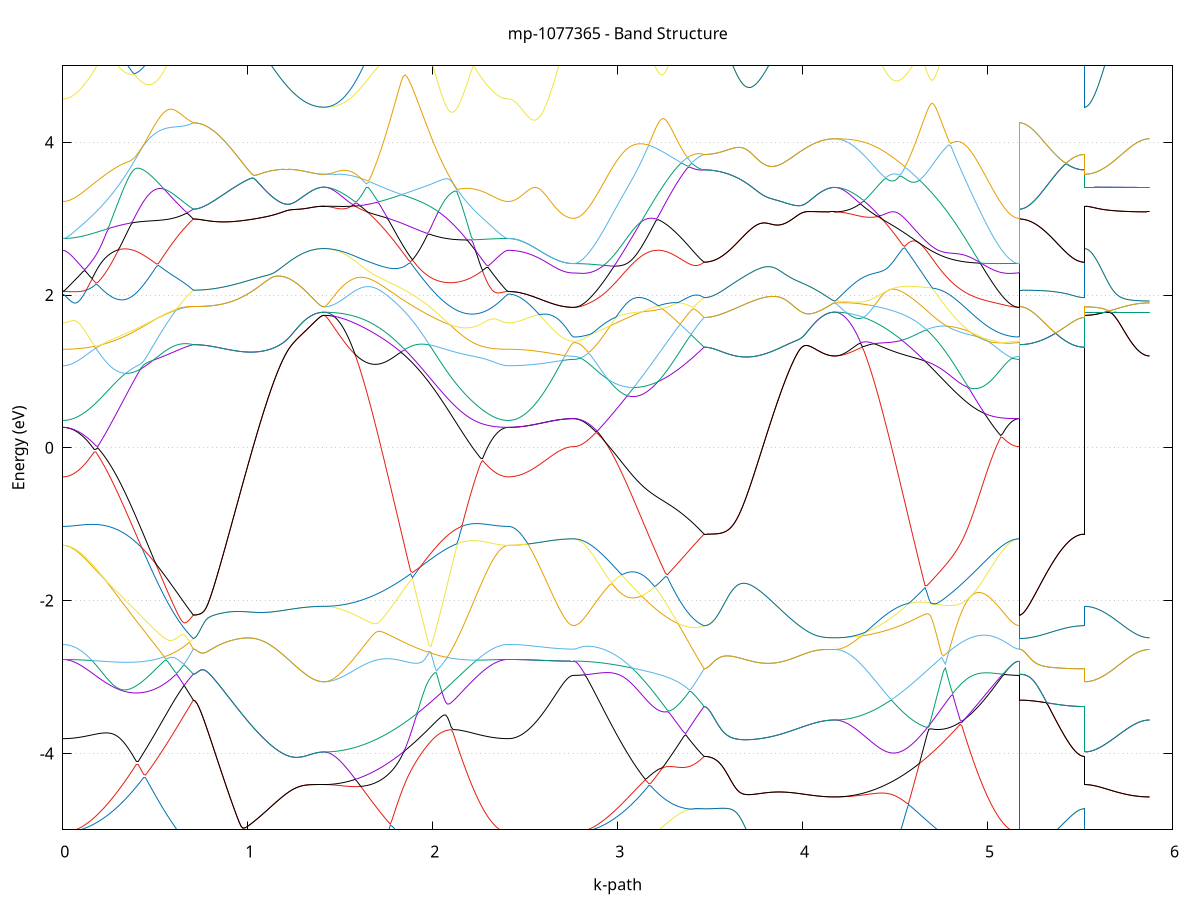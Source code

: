set title 'mp-1077365 - Band Structure'
set xlabel 'k-path'
set ylabel 'Energy (eV)'
set grid y
set yrange [-5:5]
set terminal png size 800,600
set output 'mp-1077365_bands_gnuplot.png'
plot '-' using 1:2 with lines notitle, '-' using 1:2 with lines notitle, '-' using 1:2 with lines notitle, '-' using 1:2 with lines notitle, '-' using 1:2 with lines notitle, '-' using 1:2 with lines notitle, '-' using 1:2 with lines notitle, '-' using 1:2 with lines notitle, '-' using 1:2 with lines notitle, '-' using 1:2 with lines notitle, '-' using 1:2 with lines notitle, '-' using 1:2 with lines notitle, '-' using 1:2 with lines notitle, '-' using 1:2 with lines notitle, '-' using 1:2 with lines notitle, '-' using 1:2 with lines notitle, '-' using 1:2 with lines notitle, '-' using 1:2 with lines notitle, '-' using 1:2 with lines notitle, '-' using 1:2 with lines notitle, '-' using 1:2 with lines notitle, '-' using 1:2 with lines notitle, '-' using 1:2 with lines notitle, '-' using 1:2 with lines notitle, '-' using 1:2 with lines notitle, '-' using 1:2 with lines notitle, '-' using 1:2 with lines notitle, '-' using 1:2 with lines notitle, '-' using 1:2 with lines notitle, '-' using 1:2 with lines notitle, '-' using 1:2 with lines notitle, '-' using 1:2 with lines notitle, '-' using 1:2 with lines notitle, '-' using 1:2 with lines notitle, '-' using 1:2 with lines notitle, '-' using 1:2 with lines notitle, '-' using 1:2 with lines notitle, '-' using 1:2 with lines notitle, '-' using 1:2 with lines notitle, '-' using 1:2 with lines notitle, '-' using 1:2 with lines notitle, '-' using 1:2 with lines notitle, '-' using 1:2 with lines notitle, '-' using 1:2 with lines notitle, '-' using 1:2 with lines notitle, '-' using 1:2 with lines notitle, '-' using 1:2 with lines notitle, '-' using 1:2 with lines notitle, '-' using 1:2 with lines notitle, '-' using 1:2 with lines notitle, '-' using 1:2 with lines notitle, '-' using 1:2 with lines notitle, '-' using 1:2 with lines notitle, '-' using 1:2 with lines notitle, '-' using 1:2 with lines notitle, '-' using 1:2 with lines notitle, '-' using 1:2 with lines notitle, '-' using 1:2 with lines notitle, '-' using 1:2 with lines notitle, '-' using 1:2 with lines notitle, '-' using 1:2 with lines notitle, '-' using 1:2 with lines notitle, '-' using 1:2 with lines notitle, '-' using 1:2 with lines notitle
0.000000 -43.903185
0.009940 -43.903185
0.019879 -43.903185
0.029819 -43.903185
0.039758 -43.903185
0.049698 -43.903185
0.059637 -43.903185
0.069577 -43.903185
0.079516 -43.903185
0.089456 -43.903185
0.099395 -43.903185
0.109335 -43.903185
0.119274 -43.903185
0.129214 -43.903085
0.139153 -43.903085
0.149093 -43.903085
0.159032 -43.903085
0.168972 -43.903085
0.178912 -43.902985
0.188851 -43.902985
0.198791 -43.902985
0.208730 -43.902985
0.218670 -43.902985
0.228609 -43.902885
0.238549 -43.902885
0.248488 -43.902885
0.258428 -43.902885
0.268367 -43.902785
0.278307 -43.902785
0.288246 -43.902785
0.298186 -43.902685
0.308125 -43.902685
0.318065 -43.902685
0.328004 -43.902685
0.337944 -43.902585
0.347884 -43.902585
0.357823 -43.902585
0.367763 -43.902485
0.377702 -43.902485
0.387642 -43.902485
0.397581 -43.902385
0.407521 -43.902385
0.417460 -43.902385
0.427400 -43.902385
0.437339 -43.902285
0.447279 -43.902285
0.457218 -43.902285
0.467158 -43.902185
0.477097 -43.902185
0.487037 -43.902185
0.496976 -43.902185
0.506916 -43.902085
0.516856 -43.902085
0.526795 -43.902085
0.536735 -43.902085
0.546674 -43.901985
0.556614 -43.901985
0.566553 -43.901985
0.576493 -43.901985
0.586432 -43.901985
0.596372 -43.901985
0.606311 -43.901885
0.616251 -43.901885
0.626190 -43.901885
0.636130 -43.901885
0.646069 -43.901885
0.656009 -43.901885
0.665948 -43.901885
0.675888 -43.901785
0.685828 -43.901785
0.695767 -43.901785
0.705707 -43.901785
0.705707 -43.901785
0.715646 -43.901785
0.725586 -43.901785
0.735525 -43.901785
0.745465 -43.901785
0.755404 -43.901785
0.765344 -43.901785
0.775283 -43.901785
0.785223 -43.901785
0.795162 -43.901785
0.805102 -43.901785
0.815041 -43.901785
0.824981 -43.901685
0.834920 -43.901685
0.844860 -43.901685
0.854800 -43.901685
0.864739 -43.901685
0.874679 -43.901685
0.884618 -43.901585
0.894558 -43.901585
0.904497 -43.901585
0.914437 -43.901585
0.924376 -43.901585
0.934316 -43.901485
0.944255 -43.901485
0.954195 -43.901485
0.964134 -43.901485
0.974074 -43.901485
0.984013 -43.901385
0.993953 -43.901385
1.003892 -43.901385
1.013832 -43.901285
1.023772 -43.901285
1.033711 -43.901285
1.043651 -43.901285
1.053590 -43.901185
1.063530 -43.901185
1.073469 -43.901185
1.083409 -43.901185
1.093348 -43.901085
1.103288 -43.901085
1.113227 -43.901085
1.123167 -43.901085
1.133106 -43.900985
1.143046 -43.900985
1.152985 -43.900985
1.162925 -43.900985
1.172864 -43.900885
1.182804 -43.900885
1.192744 -43.900885
1.202683 -43.900885
1.212623 -43.900885
1.222562 -43.900785
1.232502 -43.900785
1.242441 -43.900785
1.252381 -43.900785
1.262320 -43.900785
1.272260 -43.900685
1.282199 -43.900685
1.292139 -43.900685
1.302078 -43.900685
1.312018 -43.900685
1.321957 -43.900685
1.331897 -43.900685
1.341836 -43.900685
1.351776 -43.900685
1.361716 -43.900585
1.371655 -43.900585
1.381595 -43.900585
1.391534 -43.900585
1.401474 -43.900585
1.411413 -43.900585
1.411413 -43.900585
1.421393 -43.900585
1.431374 -43.900585
1.441354 -43.900585
1.451334 -43.900585
1.461314 -43.900585
1.471294 -43.900585
1.481275 -43.900685
1.491255 -43.900685
1.501235 -43.900685
1.511215 -43.900685
1.521195 -43.900685
1.531176 -43.900685
1.541156 -43.900685
1.551136 -43.900785
1.561116 -43.900785
1.571096 -43.900785
1.581077 -43.900785
1.591057 -43.900785
1.601037 -43.900885
1.611017 -43.900885
1.620997 -43.900885
1.630978 -43.900885
1.640958 -43.900985
1.650938 -43.900985
1.660918 -43.900985
1.670898 -43.900985
1.680879 -43.901085
1.690859 -43.901085
1.700839 -43.901085
1.710819 -43.901185
1.720799 -43.901185
1.730780 -43.901185
1.740760 -43.901285
1.750740 -43.901285
1.760720 -43.901285
1.770700 -43.901385
1.780681 -43.901385
1.790661 -43.901485
1.800641 -43.901485
1.810621 -43.901485
1.820601 -43.901585
1.830582 -43.901585
1.840562 -43.901685
1.850542 -43.901685
1.860522 -43.901685
1.870502 -43.901785
1.880483 -43.901785
1.890463 -43.901885
1.900443 -43.901885
1.910423 -43.901885
1.920403 -43.901985
1.930384 -43.901985
1.940364 -43.902085
1.950344 -43.902085
1.960324 -43.902085
1.970304 -43.902185
1.980285 -43.902185
1.990265 -43.902285
2.000245 -43.902285
2.010225 -43.902285
2.020205 -43.902385
2.030185 -43.902385
2.040166 -43.902485
2.050146 -43.902485
2.060126 -43.902485
2.070106 -43.902585
2.080086 -43.902585
2.090067 -43.902585
2.100047 -43.902685
2.110027 -43.902685
2.120007 -43.902685
2.129987 -43.902785
2.139968 -43.902785
2.149948 -43.902785
2.159928 -43.902885
2.169908 -43.902885
2.179888 -43.902885
2.189869 -43.902885
2.199849 -43.902985
2.209829 -43.902985
2.219809 -43.902985
2.229789 -43.902985
2.239770 -43.903085
2.249750 -43.903085
2.259730 -43.903085
2.269710 -43.903085
2.279690 -43.903085
2.289671 -43.903085
2.299651 -43.903185
2.309631 -43.903185
2.319611 -43.903185
2.329591 -43.903185
2.339572 -43.903185
2.349552 -43.903185
2.359532 -43.903185
2.369512 -43.903185
2.379492 -43.903185
2.389473 -43.903185
2.399453 -43.903185
2.409433 -43.903185
2.409433 -43.903185
2.419221 -43.903185
2.429008 -43.903185
2.438796 -43.903185
2.448583 -43.903185
2.458371 -43.903185
2.468158 -43.903185
2.477946 -43.903185
2.487733 -43.903185
2.497521 -43.903185
2.507308 -43.903185
2.517096 -43.903185
2.526883 -43.903185
2.536671 -43.903185
2.546458 -43.903185
2.556246 -43.903185
2.566034 -43.903185
2.575821 -43.903185
2.585609 -43.903185
2.595396 -43.903185
2.605184 -43.903185
2.614971 -43.903185
2.624759 -43.903185
2.634546 -43.903185
2.644334 -43.903185
2.654121 -43.903185
2.663909 -43.903185
2.673696 -43.903185
2.683484 -43.903185
2.693271 -43.903185
2.703059 -43.903185
2.712846 -43.903185
2.722634 -43.903185
2.732422 -43.903085
2.742209 -43.903085
2.751997 -43.903085
2.761784 -43.903085
2.761784 -43.903085
2.771724 -43.903085
2.781663 -43.903085
2.791603 -43.903085
2.801542 -43.903085
2.811482 -43.903085
2.821421 -43.903085
2.831361 -43.903085
2.841300 -43.903085
2.851240 -43.903085
2.861179 -43.903085
2.871119 -43.903085
2.881058 -43.903085
2.890998 -43.902985
2.900938 -43.902985
2.910877 -43.902985
2.920817 -43.902985
2.930756 -43.902985
2.940696 -43.902985
2.950635 -43.902885
2.960575 -43.902885
2.970514 -43.902885
2.980454 -43.902885
2.990393 -43.902785
3.000333 -43.902785
3.010272 -43.902785
3.020212 -43.902785
3.030151 -43.902685
3.040091 -43.902685
3.050030 -43.902685
3.059970 -43.902685
3.069910 -43.902585
3.079849 -43.902585
3.089789 -43.902585
3.099728 -43.902585
3.109668 -43.902485
3.119607 -43.902485
3.129547 -43.902485
3.139486 -43.902385
3.149426 -43.902385
3.159365 -43.902385
3.169305 -43.902385
3.179244 -43.902285
3.189184 -43.902285
3.199123 -43.902285
3.209063 -43.902185
3.219002 -43.902185
3.228942 -43.902185
3.238882 -43.902185
3.248821 -43.902085
3.258761 -43.902085
3.268700 -43.902085
3.278640 -43.902085
3.288579 -43.902085
3.298519 -43.901985
3.308458 -43.901985
3.318398 -43.901985
3.328337 -43.901985
3.338277 -43.901985
3.348216 -43.901885
3.358156 -43.901885
3.368095 -43.901885
3.378035 -43.901885
3.387974 -43.901885
3.397914 -43.901885
3.407854 -43.901885
3.417793 -43.901885
3.427733 -43.901785
3.437672 -43.901785
3.447612 -43.901785
3.457551 -43.901785
3.467491 -43.901785
3.467491 -43.901785
3.477430 -43.901785
3.487370 -43.901785
3.497309 -43.901785
3.507249 -43.901785
3.517188 -43.901785
3.527128 -43.901785
3.537067 -43.901785
3.547007 -43.901785
3.556946 -43.901785
3.566886 -43.901785
3.576826 -43.901785
3.586765 -43.901685
3.596705 -43.901685
3.606644 -43.901685
3.616584 -43.901685
3.626523 -43.901685
3.636463 -43.901685
3.646402 -43.901585
3.656342 -43.901585
3.666281 -43.901585
3.676221 -43.901585
3.686160 -43.901585
3.696100 -43.901485
3.706039 -43.901485
3.715979 -43.901485
3.725918 -43.901485
3.735858 -43.901385
3.745798 -43.901385
3.755737 -43.901385
3.765677 -43.901385
3.775616 -43.901285
3.785556 -43.901285
3.795495 -43.901285
3.805435 -43.901285
3.815374 -43.901185
3.825314 -43.901185
3.835253 -43.901185
3.845193 -43.901185
3.855132 -43.901085
3.865072 -43.901085
3.875011 -43.901085
3.884951 -43.901085
3.894890 -43.900985
3.904830 -43.900985
3.914770 -43.900985
3.924709 -43.900985
3.934649 -43.900885
3.944588 -43.900885
3.954528 -43.900885
3.964467 -43.900885
3.974407 -43.900785
3.984346 -43.900785
3.994286 -43.900785
4.004225 -43.900785
4.014165 -43.900785
4.024104 -43.900785
4.034044 -43.900685
4.043983 -43.900685
4.053923 -43.900685
4.063862 -43.900685
4.073802 -43.900685
4.083742 -43.900685
4.093681 -43.900685
4.103621 -43.900685
4.113560 -43.900685
4.123500 -43.900585
4.133439 -43.900585
4.143379 -43.900585
4.153318 -43.900585
4.163258 -43.900585
4.173197 -43.900585
4.173197 -43.900585
4.183177 -43.900585
4.193158 -43.900585
4.203138 -43.900585
4.213118 -43.900585
4.223098 -43.900585
4.233078 -43.900585
4.243059 -43.900685
4.253039 -43.900685
4.263019 -43.900685
4.272999 -43.900685
4.282979 -43.900685
4.292960 -43.900685
4.302940 -43.900685
4.312920 -43.900685
4.322900 -43.900785
4.332880 -43.900785
4.342861 -43.900785
4.352841 -43.900785
4.362821 -43.900785
4.372801 -43.900885
4.382781 -43.900885
4.392762 -43.900885
4.402742 -43.900885
4.412722 -43.900985
4.422702 -43.900985
4.432682 -43.900985
4.442663 -43.901085
4.452643 -43.901085
4.462623 -43.901085
4.472603 -43.901085
4.482583 -43.901185
4.492564 -43.901185
4.502544 -43.901185
4.512524 -43.901285
4.522504 -43.901285
4.532484 -43.901385
4.542465 -43.901385
4.552445 -43.901385
4.562425 -43.901485
4.572405 -43.901485
4.582385 -43.901485
4.592366 -43.901585
4.602346 -43.901585
4.612326 -43.901685
4.622306 -43.901685
4.632286 -43.901685
4.642267 -43.901785
4.652247 -43.901785
4.662227 -43.901785
4.672207 -43.901885
4.682187 -43.901885
4.692168 -43.901985
4.702148 -43.901985
4.712128 -43.901985
4.722108 -43.902085
4.732088 -43.902085
4.742069 -43.902185
4.752049 -43.902185
4.762029 -43.902185
4.772009 -43.902285
4.781989 -43.902285
4.791970 -43.902385
4.801950 -43.902385
4.811930 -43.902385
4.821910 -43.902485
4.831890 -43.902485
4.841871 -43.902485
4.851851 -43.902585
4.861831 -43.902585
4.871811 -43.902585
4.881791 -43.902685
4.891772 -43.902685
4.901752 -43.902685
4.911732 -43.902685
4.921712 -43.902785
4.931692 -43.902785
4.941673 -43.902785
4.951653 -43.902885
4.961633 -43.902885
4.971613 -43.902885
4.981593 -43.902885
4.991574 -43.902885
5.001554 -43.902985
5.011534 -43.902985
5.021514 -43.902985
5.031494 -43.902985
5.041475 -43.902985
5.051455 -43.903085
5.061435 -43.903085
5.071415 -43.903085
5.081395 -43.903085
5.091376 -43.903085
5.101356 -43.903085
5.111336 -43.903085
5.121316 -43.903085
5.131296 -43.903085
5.141277 -43.903085
5.151257 -43.903085
5.161237 -43.903085
5.171217 -43.903085
5.171217 -43.901785
5.181005 -43.901785
5.190792 -43.901785
5.200580 -43.901785
5.210367 -43.901785
5.220155 -43.901785
5.229942 -43.901785
5.239730 -43.901785
5.249517 -43.901785
5.259305 -43.901785
5.269092 -43.901785
5.278880 -43.901785
5.288667 -43.901785
5.298455 -43.901785
5.308243 -43.901785
5.318030 -43.901785
5.327818 -43.901785
5.337605 -43.901785
5.347393 -43.901785
5.357180 -43.901785
5.366968 -43.901785
5.376755 -43.901785
5.386543 -43.901785
5.396330 -43.901785
5.406118 -43.901785
5.415905 -43.901785
5.425693 -43.901785
5.435480 -43.901785
5.445268 -43.901785
5.455055 -43.901785
5.464843 -43.901785
5.474631 -43.901785
5.484418 -43.901785
5.494206 -43.901785
5.503993 -43.901785
5.513781 -43.901785
5.523568 -43.901785
5.523568 -43.900585
5.533356 -43.900585
5.543143 -43.900585
5.552931 -43.900585
5.562718 -43.900585
5.572506 -43.900585
5.582293 -43.900585
5.592081 -43.900585
5.601868 -43.900585
5.611656 -43.900585
5.621443 -43.900585
5.631231 -43.900585
5.641019 -43.900585
5.650806 -43.900585
5.660594 -43.900585
5.670381 -43.900585
5.680169 -43.900585
5.689956 -43.900585
5.699744 -43.900585
5.709531 -43.900585
5.719319 -43.900585
5.729106 -43.900585
5.738894 -43.900585
5.748681 -43.900585
5.758469 -43.900585
5.768256 -43.900585
5.778044 -43.900585
5.787831 -43.900585
5.797619 -43.900585
5.807407 -43.900585
5.817194 -43.900585
5.826982 -43.900585
5.836769 -43.900585
5.846557 -43.900585
5.856344 -43.900585
5.866132 -43.900585
5.875919 -43.900585
e
0.000000 -43.902785
0.009940 -43.902785
0.019879 -43.902785
0.029819 -43.902785
0.039758 -43.902785
0.049698 -43.902785
0.059637 -43.902785
0.069577 -43.902785
0.079516 -43.902785
0.089456 -43.902785
0.099395 -43.902785
0.109335 -43.902685
0.119274 -43.902685
0.129214 -43.902685
0.139153 -43.902685
0.149093 -43.902685
0.159032 -43.902685
0.168972 -43.902685
0.178912 -43.902585
0.188851 -43.902585
0.198791 -43.902585
0.208730 -43.902585
0.218670 -43.902585
0.228609 -43.902585
0.238549 -43.902485
0.248488 -43.902485
0.258428 -43.902485
0.268367 -43.902485
0.278307 -43.902385
0.288246 -43.902385
0.298186 -43.902385
0.308125 -43.902385
0.318065 -43.902385
0.328004 -43.902285
0.337944 -43.902285
0.347884 -43.902285
0.357823 -43.902285
0.367763 -43.902185
0.377702 -43.902185
0.387642 -43.902185
0.397581 -43.902185
0.407521 -43.902185
0.417460 -43.902085
0.427400 -43.902085
0.437339 -43.902085
0.447279 -43.902085
0.457218 -43.901985
0.467158 -43.901985
0.477097 -43.901985
0.487037 -43.901985
0.496976 -43.901985
0.506916 -43.901985
0.516856 -43.901885
0.526795 -43.901885
0.536735 -43.901885
0.546674 -43.901885
0.556614 -43.901885
0.566553 -43.901885
0.576493 -43.901885
0.586432 -43.901885
0.596372 -43.901785
0.606311 -43.901785
0.616251 -43.901785
0.626190 -43.901785
0.636130 -43.901785
0.646069 -43.901785
0.656009 -43.901785
0.665948 -43.901785
0.675888 -43.901785
0.685828 -43.901785
0.695767 -43.901785
0.705707 -43.901785
0.705707 -43.901785
0.715646 -43.901785
0.725586 -43.901785
0.735525 -43.901785
0.745465 -43.901785
0.755404 -43.901785
0.765344 -43.901785
0.775283 -43.901785
0.785223 -43.901785
0.795162 -43.901785
0.805102 -43.901785
0.815041 -43.901785
0.824981 -43.901685
0.834920 -43.901685
0.844860 -43.901685
0.854800 -43.901685
0.864739 -43.901685
0.874679 -43.901685
0.884618 -43.901585
0.894558 -43.901585
0.904497 -43.901585
0.914437 -43.901585
0.924376 -43.901585
0.934316 -43.901485
0.944255 -43.901485
0.954195 -43.901485
0.964134 -43.901485
0.974074 -43.901385
0.984013 -43.901385
0.993953 -43.901385
1.003892 -43.901385
1.013832 -43.901285
1.023772 -43.901285
1.033711 -43.901285
1.043651 -43.901285
1.053590 -43.901185
1.063530 -43.901185
1.073469 -43.901185
1.083409 -43.901185
1.093348 -43.901085
1.103288 -43.901085
1.113227 -43.901085
1.123167 -43.901085
1.133106 -43.900985
1.143046 -43.900985
1.152985 -43.900985
1.162925 -43.900985
1.172864 -43.900885
1.182804 -43.900885
1.192744 -43.900885
1.202683 -43.900885
1.212623 -43.900785
1.222562 -43.900785
1.232502 -43.900785
1.242441 -43.900785
1.252381 -43.900785
1.262320 -43.900785
1.272260 -43.900685
1.282199 -43.900685
1.292139 -43.900685
1.302078 -43.900685
1.312018 -43.900685
1.321957 -43.900685
1.331897 -43.900685
1.341836 -43.900685
1.351776 -43.900685
1.361716 -43.900585
1.371655 -43.900585
1.381595 -43.900585
1.391534 -43.900585
1.401474 -43.900585
1.411413 -43.900585
1.411413 -43.900585
1.421393 -43.900585
1.431374 -43.900585
1.441354 -43.900585
1.451334 -43.900585
1.461314 -43.900585
1.471294 -43.900585
1.481275 -43.900685
1.491255 -43.900685
1.501235 -43.900685
1.511215 -43.900685
1.521195 -43.900685
1.531176 -43.900685
1.541156 -43.900685
1.551136 -43.900685
1.561116 -43.900685
1.571096 -43.900785
1.581077 -43.900785
1.591057 -43.900785
1.601037 -43.900785
1.611017 -43.900785
1.620997 -43.900885
1.630978 -43.900885
1.640958 -43.900885
1.650938 -43.900885
1.660918 -43.900885
1.670898 -43.900985
1.680879 -43.900985
1.690859 -43.900985
1.700839 -43.900985
1.710819 -43.901085
1.720799 -43.901085
1.730780 -43.901085
1.740760 -43.901185
1.750740 -43.901185
1.760720 -43.901185
1.770700 -43.901285
1.780681 -43.901285
1.790661 -43.901285
1.800641 -43.901285
1.810621 -43.901385
1.820601 -43.901385
1.830582 -43.901385
1.840562 -43.901485
1.850542 -43.901485
1.860522 -43.901585
1.870502 -43.901585
1.880483 -43.901585
1.890463 -43.901685
1.900443 -43.901685
1.910423 -43.901685
1.920403 -43.901785
1.930384 -43.901785
1.940364 -43.901785
1.950344 -43.901885
1.960324 -43.901885
1.970304 -43.901885
1.980285 -43.901985
1.990265 -43.901985
2.000245 -43.901985
2.010225 -43.902085
2.020205 -43.902085
2.030185 -43.902085
2.040166 -43.902185
2.050146 -43.902185
2.060126 -43.902185
2.070106 -43.902185
2.080086 -43.902285
2.090067 -43.902285
2.100047 -43.902285
2.110027 -43.902385
2.120007 -43.902385
2.129987 -43.902385
2.139968 -43.902385
2.149948 -43.902485
2.159928 -43.902485
2.169908 -43.902485
2.179888 -43.902485
2.189869 -43.902585
2.199849 -43.902585
2.209829 -43.902585
2.219809 -43.902585
2.229789 -43.902585
2.239770 -43.902685
2.249750 -43.902685
2.259730 -43.902685
2.269710 -43.902685
2.279690 -43.902685
2.289671 -43.902685
2.299651 -43.902685
2.309631 -43.902785
2.319611 -43.902785
2.329591 -43.902785
2.339572 -43.902785
2.349552 -43.902785
2.359532 -43.902785
2.369512 -43.902785
2.379492 -43.902785
2.389473 -43.902785
2.399453 -43.902785
2.409433 -43.902785
2.409433 -43.902785
2.419221 -43.902785
2.429008 -43.902785
2.438796 -43.902785
2.448583 -43.902785
2.458371 -43.902785
2.468158 -43.902785
2.477946 -43.902785
2.487733 -43.902785
2.497521 -43.902785
2.507308 -43.902785
2.517096 -43.902785
2.526883 -43.902785
2.536671 -43.902785
2.546458 -43.902785
2.556246 -43.902785
2.566034 -43.902785
2.575821 -43.902785
2.585609 -43.902785
2.595396 -43.902885
2.605184 -43.902885
2.614971 -43.902885
2.624759 -43.902885
2.634546 -43.902885
2.644334 -43.902885
2.654121 -43.902885
2.663909 -43.902885
2.673696 -43.902885
2.683484 -43.902885
2.693271 -43.902885
2.703059 -43.902885
2.712846 -43.902885
2.722634 -43.902885
2.732422 -43.902885
2.742209 -43.902885
2.751997 -43.902885
2.761784 -43.902885
2.761784 -43.902885
2.771724 -43.902885
2.781663 -43.902885
2.791603 -43.902885
2.801542 -43.902885
2.811482 -43.902885
2.821421 -43.902885
2.831361 -43.902885
2.841300 -43.902885
2.851240 -43.902885
2.861179 -43.902785
2.871119 -43.902785
2.881058 -43.902785
2.890998 -43.902785
2.900938 -43.902785
2.910877 -43.902785
2.920817 -43.902785
2.930756 -43.902685
2.940696 -43.902685
2.950635 -43.902685
2.960575 -43.902685
2.970514 -43.902685
2.980454 -43.902685
2.990393 -43.902585
3.000333 -43.902585
3.010272 -43.902585
3.020212 -43.902585
3.030151 -43.902485
3.040091 -43.902485
3.050030 -43.902485
3.059970 -43.902485
3.069910 -43.902385
3.079849 -43.902385
3.089789 -43.902385
3.099728 -43.902385
3.109668 -43.902385
3.119607 -43.902285
3.129547 -43.902285
3.139486 -43.902285
3.149426 -43.902285
3.159365 -43.902185
3.169305 -43.902185
3.179244 -43.902185
3.189184 -43.902185
3.199123 -43.902085
3.209063 -43.902085
3.219002 -43.902085
3.228942 -43.902085
3.238882 -43.902085
3.248821 -43.901985
3.258761 -43.901985
3.268700 -43.901985
3.278640 -43.901985
3.288579 -43.901985
3.298519 -43.901885
3.308458 -43.901885
3.318398 -43.901885
3.328337 -43.901885
3.338277 -43.901885
3.348216 -43.901885
3.358156 -43.901885
3.368095 -43.901885
3.378035 -43.901885
3.387974 -43.901785
3.397914 -43.901785
3.407854 -43.901785
3.417793 -43.901785
3.427733 -43.901785
3.437672 -43.901785
3.447612 -43.901785
3.457551 -43.901785
3.467491 -43.901785
3.467491 -43.901785
3.477430 -43.901785
3.487370 -43.901785
3.497309 -43.901785
3.507249 -43.901785
3.517188 -43.901785
3.527128 -43.901785
3.537067 -43.901785
3.547007 -43.901785
3.556946 -43.901785
3.566886 -43.901785
3.576826 -43.901785
3.586765 -43.901685
3.596705 -43.901685
3.606644 -43.901685
3.616584 -43.901685
3.626523 -43.901685
3.636463 -43.901685
3.646402 -43.901585
3.656342 -43.901585
3.666281 -43.901585
3.676221 -43.901585
3.686160 -43.901585
3.696100 -43.901485
3.706039 -43.901485
3.715979 -43.901485
3.725918 -43.901485
3.735858 -43.901385
3.745798 -43.901385
3.755737 -43.901385
3.765677 -43.901385
3.775616 -43.901285
3.785556 -43.901285
3.795495 -43.901285
3.805435 -43.901285
3.815374 -43.901185
3.825314 -43.901185
3.835253 -43.901185
3.845193 -43.901185
3.855132 -43.901085
3.865072 -43.901085
3.875011 -43.901085
3.884951 -43.901085
3.894890 -43.900985
3.904830 -43.900985
3.914770 -43.900985
3.924709 -43.900985
3.934649 -43.900885
3.944588 -43.900885
3.954528 -43.900885
3.964467 -43.900885
3.974407 -43.900785
3.984346 -43.900785
3.994286 -43.900785
4.004225 -43.900785
4.014165 -43.900785
4.024104 -43.900785
4.034044 -43.900685
4.043983 -43.900685
4.053923 -43.900685
4.063862 -43.900685
4.073802 -43.900685
4.083742 -43.900685
4.093681 -43.900685
4.103621 -43.900685
4.113560 -43.900685
4.123500 -43.900585
4.133439 -43.900585
4.143379 -43.900585
4.153318 -43.900585
4.163258 -43.900585
4.173197 -43.900585
4.173197 -43.900585
4.183177 -43.900585
4.193158 -43.900585
4.203138 -43.900585
4.213118 -43.900585
4.223098 -43.900585
4.233078 -43.900585
4.243059 -43.900685
4.253039 -43.900685
4.263019 -43.900685
4.272999 -43.900685
4.282979 -43.900685
4.292960 -43.900685
4.302940 -43.900685
4.312920 -43.900685
4.322900 -43.900785
4.332880 -43.900785
4.342861 -43.900785
4.352841 -43.900785
4.362821 -43.900785
4.372801 -43.900785
4.382781 -43.900885
4.392762 -43.900885
4.402742 -43.900885
4.412722 -43.900885
4.422702 -43.900985
4.432682 -43.900985
4.442663 -43.900985
4.452643 -43.900985
4.462623 -43.901085
4.472603 -43.901085
4.482583 -43.901085
4.492564 -43.901185
4.502544 -43.901185
4.512524 -43.901185
4.522504 -43.901285
4.532484 -43.901285
4.542465 -43.901285
4.552445 -43.901285
4.562425 -43.901385
4.572405 -43.901385
4.582385 -43.901485
4.592366 -43.901485
4.602346 -43.901485
4.612326 -43.901585
4.622306 -43.901585
4.632286 -43.901585
4.642267 -43.901685
4.652247 -43.901685
4.662227 -43.901685
4.672207 -43.901785
4.682187 -43.901785
4.692168 -43.901785
4.702148 -43.901885
4.712128 -43.901885
4.722108 -43.901885
4.732088 -43.901985
4.742069 -43.901985
4.752049 -43.901985
4.762029 -43.902085
4.772009 -43.902085
4.781989 -43.902185
4.791970 -43.902185
4.801950 -43.902185
4.811930 -43.902185
4.821910 -43.902285
4.831890 -43.902285
4.841871 -43.902285
4.851851 -43.902385
4.861831 -43.902385
4.871811 -43.902385
4.881791 -43.902485
4.891772 -43.902485
4.901752 -43.902485
4.911732 -43.902485
4.921712 -43.902585
4.931692 -43.902585
4.941673 -43.902585
4.951653 -43.902585
4.961633 -43.902685
4.971613 -43.902685
4.981593 -43.902685
4.991574 -43.902685
5.001554 -43.902685
5.011534 -43.902785
5.021514 -43.902785
5.031494 -43.902785
5.041475 -43.902785
5.051455 -43.902785
5.061435 -43.902785
5.071415 -43.902785
5.081395 -43.902885
5.091376 -43.902885
5.101356 -43.902885
5.111336 -43.902885
5.121316 -43.902885
5.131296 -43.902885
5.141277 -43.902885
5.151257 -43.902885
5.161237 -43.902885
5.171217 -43.902885
5.171217 -43.901785
5.181005 -43.901785
5.190792 -43.901785
5.200580 -43.901785
5.210367 -43.901785
5.220155 -43.901785
5.229942 -43.901785
5.239730 -43.901785
5.249517 -43.901785
5.259305 -43.901785
5.269092 -43.901785
5.278880 -43.901785
5.288667 -43.901785
5.298455 -43.901785
5.308243 -43.901785
5.318030 -43.901785
5.327818 -43.901785
5.337605 -43.901785
5.347393 -43.901785
5.357180 -43.901785
5.366968 -43.901785
5.376755 -43.901785
5.386543 -43.901785
5.396330 -43.901785
5.406118 -43.901785
5.415905 -43.901785
5.425693 -43.901785
5.435480 -43.901785
5.445268 -43.901785
5.455055 -43.901785
5.464843 -43.901785
5.474631 -43.901785
5.484418 -43.901785
5.494206 -43.901785
5.503993 -43.901785
5.513781 -43.901785
5.523568 -43.901785
5.523568 -43.900585
5.533356 -43.900585
5.543143 -43.900585
5.552931 -43.900585
5.562718 -43.900585
5.572506 -43.900585
5.582293 -43.900585
5.592081 -43.900585
5.601868 -43.900585
5.611656 -43.900585
5.621443 -43.900585
5.631231 -43.900585
5.641019 -43.900585
5.650806 -43.900585
5.660594 -43.900585
5.670381 -43.900585
5.680169 -43.900585
5.689956 -43.900585
5.699744 -43.900585
5.709531 -43.900585
5.719319 -43.900585
5.729106 -43.900585
5.738894 -43.900585
5.748681 -43.900585
5.758469 -43.900585
5.768256 -43.900585
5.778044 -43.900585
5.787831 -43.900585
5.797619 -43.900585
5.807407 -43.900585
5.817194 -43.900585
5.826982 -43.900585
5.836769 -43.900585
5.846557 -43.900585
5.856344 -43.900585
5.866132 -43.900585
5.875919 -43.900585
e
0.000000 -23.951985
0.009940 -23.951985
0.019879 -23.951985
0.029819 -23.951985
0.039758 -23.951885
0.049698 -23.951885
0.059637 -23.951785
0.069577 -23.951785
0.079516 -23.951685
0.089456 -23.951585
0.099395 -23.951485
0.109335 -23.951285
0.119274 -23.951185
0.129214 -23.951085
0.139153 -23.950885
0.149093 -23.950785
0.159032 -23.950585
0.168972 -23.950385
0.178912 -23.950185
0.188851 -23.949985
0.198791 -23.949785
0.208730 -23.949685
0.218670 -23.950285
0.228609 -23.951085
0.238549 -23.951885
0.248488 -23.952685
0.258428 -23.953485
0.268367 -23.954285
0.278307 -23.955185
0.288246 -23.955985
0.298186 -23.956885
0.308125 -23.957785
0.318065 -23.958685
0.328004 -23.959585
0.337944 -23.960485
0.347884 -23.961385
0.357823 -23.962285
0.367763 -23.963185
0.377702 -23.963985
0.387642 -23.964885
0.397581 -23.965785
0.407521 -23.966685
0.417460 -23.967485
0.427400 -23.968385
0.437339 -23.969185
0.447279 -23.969985
0.457218 -23.970885
0.467158 -23.971585
0.477097 -23.972385
0.487037 -23.973085
0.496976 -23.973885
0.506916 -23.974485
0.516856 -23.975185
0.526795 -23.975885
0.536735 -23.976485
0.546674 -23.976985
0.556614 -23.977585
0.566553 -23.978085
0.576493 -23.978585
0.586432 -23.978985
0.596372 -23.979485
0.606311 -23.979785
0.616251 -23.980185
0.626190 -23.980485
0.636130 -23.980685
0.646069 -23.980985
0.656009 -23.981185
0.665948 -23.981285
0.675888 -23.981385
0.685828 -23.981485
0.695767 -23.981485
0.705707 -23.981485
0.705707 -23.981485
0.715646 -23.981485
0.725586 -23.981485
0.735525 -23.981485
0.745465 -23.981385
0.755404 -23.981385
0.765344 -23.981385
0.775283 -23.981285
0.785223 -23.981185
0.795162 -23.981185
0.805102 -23.981085
0.815041 -23.980985
0.824981 -23.980885
0.834920 -23.980785
0.844860 -23.980685
0.854800 -23.980585
0.864739 -23.980485
0.874679 -23.980385
0.884618 -23.980185
0.894558 -23.980085
0.904497 -23.979985
0.914437 -23.979785
0.924376 -23.979685
0.934316 -23.979485
0.944255 -23.979285
0.954195 -23.979185
0.964134 -23.978985
0.974074 -23.978785
0.984013 -23.978685
0.993953 -23.978485
1.003892 -23.978285
1.013832 -23.978085
1.023772 -23.977985
1.033711 -23.977785
1.043651 -23.977585
1.053590 -23.977385
1.063530 -23.977285
1.073469 -23.977085
1.083409 -23.976885
1.093348 -23.976685
1.103288 -23.976585
1.113227 -23.976385
1.123167 -23.976285
1.133106 -23.976085
1.143046 -23.975985
1.152985 -23.975785
1.162925 -23.975685
1.172864 -23.975585
1.182804 -23.975385
1.192744 -23.975285
1.202683 -23.975185
1.212623 -23.975185
1.222562 -23.975085
1.232502 -23.974985
1.242441 -23.974985
1.252381 -23.974985
1.262320 -23.974985
1.272260 -23.974985
1.282199 -23.974985
1.292139 -23.975085
1.302078 -23.975085
1.312018 -23.975185
1.321957 -23.975285
1.331897 -23.975285
1.341836 -23.975385
1.351776 -23.975485
1.361716 -23.975585
1.371655 -23.975585
1.381595 -23.975685
1.391534 -23.975685
1.401474 -23.975685
1.411413 -23.975685
1.411413 -23.975685
1.421393 -23.975685
1.431374 -23.975685
1.441354 -23.975685
1.451334 -23.975585
1.461314 -23.975585
1.471294 -23.975485
1.481275 -23.975385
1.491255 -23.975285
1.501235 -23.975085
1.511215 -23.974985
1.521195 -23.974885
1.531176 -23.974685
1.541156 -23.974485
1.551136 -23.974285
1.561116 -23.974085
1.571096 -23.973885
1.581077 -23.973585
1.591057 -23.973385
1.601037 -23.973085
1.611017 -23.972785
1.620997 -23.972485
1.630978 -23.972185
1.640958 -23.971885
1.650938 -23.971585
1.660918 -23.971185
1.670898 -23.970885
1.680879 -23.970485
1.690859 -23.970085
1.700839 -23.969685
1.710819 -23.969285
1.720799 -23.968885
1.730780 -23.968385
1.740760 -23.967985
1.750740 -23.967485
1.760720 -23.967085
1.770700 -23.966585
1.780681 -23.966085
1.790661 -23.965585
1.800641 -23.965085
1.810621 -23.964585
1.820601 -23.963985
1.830582 -23.963485
1.840562 -23.962885
1.850542 -23.962385
1.860522 -23.961785
1.870502 -23.961285
1.880483 -23.960685
1.890463 -23.960085
1.900443 -23.959485
1.910423 -23.958985
1.920403 -23.958385
1.930384 -23.957785
1.940364 -23.957185
1.950344 -23.956585
1.960324 -23.955985
1.970304 -23.955385
1.980285 -23.954785
1.990265 -23.954185
2.000245 -23.953585
2.010225 -23.953085
2.020205 -23.952585
2.030185 -23.952185
2.040166 -23.951685
2.050146 -23.951185
2.060126 -23.950785
2.070106 -23.950285
2.080086 -23.949885
2.090067 -23.949385
2.100047 -23.948985
2.110027 -23.948585
2.120007 -23.948185
2.129987 -23.947885
2.139968 -23.948085
2.149948 -23.948285
2.159928 -23.948585
2.169908 -23.948785
2.179888 -23.949085
2.189869 -23.949285
2.199849 -23.949485
2.209829 -23.949785
2.219809 -23.949985
2.229789 -23.950185
2.239770 -23.950385
2.249750 -23.950585
2.259730 -23.950685
2.269710 -23.950885
2.279690 -23.950985
2.289671 -23.951185
2.299651 -23.951285
2.309631 -23.951385
2.319611 -23.951585
2.329591 -23.951685
2.339572 -23.951685
2.349552 -23.951785
2.359532 -23.951885
2.369512 -23.951885
2.379492 -23.951985
2.389473 -23.951985
2.399453 -23.951985
2.409433 -23.951985
2.409433 -23.951985
2.419221 -23.951985
2.429008 -23.951985
2.438796 -23.951885
2.448583 -23.951885
2.458371 -23.951785
2.468158 -23.951685
2.477946 -23.951485
2.487733 -23.951385
2.497521 -23.951185
2.507308 -23.950985
2.517096 -23.950785
2.526883 -23.950485
2.536671 -23.950285
2.546458 -23.949985
2.556246 -23.949685
2.566034 -23.949385
2.575821 -23.949085
2.585609 -23.948685
2.595396 -23.948385
2.605184 -23.947985
2.614971 -23.947585
2.624759 -23.947185
2.634546 -23.946785
2.644334 -23.946385
2.654121 -23.945985
2.663909 -23.945585
2.673696 -23.945085
2.683484 -23.944685
2.693271 -23.944185
2.703059 -23.943785
2.712846 -23.943385
2.722634 -23.942885
2.732422 -23.942485
2.742209 -23.942185
2.751997 -23.941885
2.761784 -23.941785
2.761784 -23.941785
2.771724 -23.941785
2.781663 -23.941885
2.791603 -23.941885
2.801542 -23.941885
2.811482 -23.941885
2.821421 -23.941985
2.831361 -23.942085
2.841300 -23.942285
2.851240 -23.942685
2.861179 -23.943085
2.871119 -23.943585
2.881058 -23.944085
2.890998 -23.944585
2.900938 -23.945185
2.910877 -23.945785
2.920817 -23.946385
2.930756 -23.946985
2.940696 -23.947685
2.950635 -23.948385
2.960575 -23.949085
2.970514 -23.949785
2.980454 -23.950585
2.990393 -23.951385
3.000333 -23.952185
3.010272 -23.952985
3.020212 -23.953785
3.030151 -23.954685
3.040091 -23.955485
3.050030 -23.956385
3.059970 -23.957285
3.069910 -23.958185
3.079849 -23.959085
3.089789 -23.959985
3.099728 -23.960885
3.109668 -23.961785
3.119607 -23.962685
3.129547 -23.963685
3.139486 -23.964585
3.149426 -23.965485
3.159365 -23.966385
3.169305 -23.967185
3.179244 -23.968085
3.189184 -23.968985
3.199123 -23.969785
3.209063 -23.970685
3.219002 -23.971485
3.228942 -23.972285
3.238882 -23.972985
3.248821 -23.973785
3.258761 -23.974485
3.268700 -23.975185
3.278640 -23.975885
3.288579 -23.976585
3.298519 -23.977185
3.308458 -23.977785
3.318398 -23.978285
3.328337 -23.978885
3.338277 -23.979385
3.348216 -23.979785
3.358156 -23.980185
3.368095 -23.980585
3.378035 -23.980985
3.387974 -23.981285
3.397914 -23.981585
3.407854 -23.981785
3.417793 -23.981985
3.427733 -23.982185
3.437672 -23.982285
3.447612 -23.982385
3.457551 -23.982385
3.467491 -23.982385
3.467491 -23.982385
3.477430 -23.982385
3.487370 -23.982385
3.497309 -23.982385
3.507249 -23.982385
3.517188 -23.982285
3.527128 -23.982285
3.537067 -23.982185
3.547007 -23.982085
3.556946 -23.982085
3.566886 -23.981985
3.576826 -23.981885
3.586765 -23.981785
3.596705 -23.981685
3.606644 -23.981485
3.616584 -23.981385
3.626523 -23.981285
3.636463 -23.981085
3.646402 -23.980985
3.656342 -23.980785
3.666281 -23.980685
3.676221 -23.980485
3.686160 -23.980285
3.696100 -23.980185
3.706039 -23.979985
3.715979 -23.979785
3.725918 -23.979585
3.735858 -23.979385
3.745798 -23.979185
3.755737 -23.978985
3.765677 -23.978785
3.775616 -23.978585
3.785556 -23.978385
3.795495 -23.978185
3.805435 -23.977985
3.815374 -23.977785
3.825314 -23.977485
3.835253 -23.977285
3.845193 -23.977085
3.855132 -23.976885
3.865072 -23.976685
3.875011 -23.976485
3.884951 -23.976285
3.894890 -23.976085
3.904830 -23.975885
3.914770 -23.975685
3.924709 -23.975485
3.934649 -23.975285
3.944588 -23.975085
3.954528 -23.974985
3.964467 -23.974785
3.974407 -23.974585
3.984346 -23.974485
3.994286 -23.974285
4.004225 -23.974085
4.014165 -23.973985
4.024104 -23.973885
4.034044 -23.973685
4.043983 -23.973585
4.053923 -23.973485
4.063862 -23.973385
4.073802 -23.973285
4.083742 -23.973185
4.093681 -23.973185
4.103621 -23.973085
4.113560 -23.973085
4.123500 -23.973085
4.133439 -23.973085
4.143379 -23.973085
4.153318 -23.973085
4.163258 -23.973085
4.173197 -23.973085
4.173197 -23.973085
4.183177 -23.973085
4.193158 -23.973085
4.203138 -23.973085
4.213118 -23.972985
4.223098 -23.972985
4.233078 -23.972885
4.243059 -23.972785
4.253039 -23.972685
4.263019 -23.972585
4.272999 -23.972485
4.282979 -23.972385
4.292960 -23.972185
4.302940 -23.972085
4.312920 -23.971885
4.322900 -23.971685
4.332880 -23.971485
4.342861 -23.971285
4.352841 -23.971085
4.362821 -23.970885
4.372801 -23.970685
4.382781 -23.970385
4.392762 -23.970085
4.402742 -23.969885
4.412722 -23.969585
4.422702 -23.969285
4.432682 -23.968985
4.442663 -23.968685
4.452643 -23.968385
4.462623 -23.968085
4.472603 -23.967785
4.482583 -23.967485
4.492564 -23.967085
4.502544 -23.966785
4.512524 -23.966485
4.522504 -23.966085
4.532484 -23.965685
4.542465 -23.965285
4.552445 -23.964985
4.562425 -23.964585
4.572405 -23.964185
4.582385 -23.963785
4.592366 -23.963285
4.602346 -23.962885
4.612326 -23.962485
4.622306 -23.961985
4.632286 -23.961585
4.642267 -23.961085
4.652247 -23.960685
4.662227 -23.960185
4.672207 -23.959685
4.682187 -23.959285
4.692168 -23.958785
4.702148 -23.958285
4.712128 -23.957785
4.722108 -23.957285
4.732088 -23.956785
4.742069 -23.956285
4.752049 -23.955885
4.762029 -23.955385
4.772009 -23.954885
4.781989 -23.954385
4.791970 -23.953885
4.801950 -23.953385
4.811930 -23.952885
4.821910 -23.952385
4.831890 -23.951885
4.841871 -23.951385
4.851851 -23.950985
4.861831 -23.950485
4.871811 -23.949985
4.881791 -23.949585
4.891772 -23.949085
4.901752 -23.948585
4.911732 -23.948185
4.921712 -23.947785
4.931692 -23.947285
4.941673 -23.946885
4.951653 -23.946485
4.961633 -23.946085
4.971613 -23.945685
4.981593 -23.945285
4.991574 -23.944885
5.001554 -23.944585
5.011534 -23.944185
5.021514 -23.943885
5.031494 -23.943485
5.041475 -23.943185
5.051455 -23.942885
5.061435 -23.942585
5.071415 -23.942285
5.081395 -23.942185
5.091376 -23.942085
5.101356 -23.941985
5.111336 -23.941985
5.121316 -23.941885
5.131296 -23.941885
5.141277 -23.941885
5.151257 -23.941885
5.161237 -23.941785
5.171217 -23.941785
5.171217 -23.981485
5.181005 -23.981485
5.190792 -23.981485
5.200580 -23.981485
5.210367 -23.981485
5.220155 -23.981485
5.229942 -23.981585
5.239730 -23.981585
5.249517 -23.981585
5.259305 -23.981585
5.269092 -23.981685
5.278880 -23.981685
5.288667 -23.981685
5.298455 -23.981785
5.308243 -23.981785
5.318030 -23.981785
5.327818 -23.981885
5.337605 -23.981885
5.347393 -23.981985
5.357180 -23.981985
5.366968 -23.982085
5.376755 -23.982085
5.386543 -23.982085
5.396330 -23.982185
5.406118 -23.982185
5.415905 -23.982185
5.425693 -23.982285
5.435480 -23.982285
5.445268 -23.982285
5.455055 -23.982285
5.464843 -23.982385
5.474631 -23.982385
5.484418 -23.982385
5.494206 -23.982385
5.503993 -23.982385
5.513781 -23.982385
5.523568 -23.982385
5.523568 -23.975685
5.533356 -23.975685
5.543143 -23.975685
5.552931 -23.975685
5.562718 -23.975685
5.572506 -23.975685
5.582293 -23.975585
5.592081 -23.975585
5.601868 -23.975585
5.611656 -23.975485
5.621443 -23.975485
5.631231 -23.975385
5.641019 -23.975385
5.650806 -23.975285
5.660594 -23.975185
5.670381 -23.975085
5.680169 -23.975085
5.689956 -23.974985
5.699744 -23.974885
5.709531 -23.974785
5.719319 -23.974685
5.729106 -23.974585
5.738894 -23.974485
5.748681 -23.974385
5.758469 -23.974285
5.768256 -23.974185
5.778044 -23.974085
5.787831 -23.973985
5.797619 -23.973885
5.807407 -23.973685
5.817194 -23.973585
5.826982 -23.973485
5.836769 -23.973385
5.846557 -23.973285
5.856344 -23.973185
5.866132 -23.973085
5.875919 -23.973085
e
0.000000 -23.941185
0.009940 -23.941185
0.019879 -23.941285
0.029819 -23.941385
0.039758 -23.941485
0.049698 -23.941685
0.059637 -23.941985
0.069577 -23.942185
0.079516 -23.942485
0.089456 -23.942885
0.099395 -23.943185
0.109335 -23.943685
0.119274 -23.944085
0.129214 -23.944585
0.139153 -23.945085
0.149093 -23.945685
0.159032 -23.946185
0.168972 -23.946885
0.178912 -23.947485
0.188851 -23.948185
0.198791 -23.948885
0.208730 -23.949585
0.218670 -23.949485
0.228609 -23.949385
0.238549 -23.949685
0.248488 -23.950185
0.258428 -23.950985
0.268367 -23.951785
0.278307 -23.952685
0.288246 -23.953585
0.298186 -23.954485
0.308125 -23.955385
0.318065 -23.956285
0.328004 -23.957285
0.337944 -23.958185
0.347884 -23.959185
0.357823 -23.960085
0.367763 -23.961085
0.377702 -23.961985
0.387642 -23.962885
0.397581 -23.963885
0.407521 -23.964785
0.417460 -23.965685
0.427400 -23.966585
0.437339 -23.967485
0.447279 -23.968385
0.457218 -23.969285
0.467158 -23.970085
0.477097 -23.970885
0.487037 -23.971685
0.496976 -23.972485
0.506916 -23.973285
0.516856 -23.973985
0.526795 -23.974685
0.536735 -23.975385
0.546674 -23.975985
0.556614 -23.976585
0.566553 -23.977185
0.576493 -23.977685
0.586432 -23.978285
0.596372 -23.978685
0.606311 -23.979185
0.616251 -23.979585
0.626190 -23.979985
0.636130 -23.980285
0.646069 -23.980585
0.656009 -23.980785
0.665948 -23.980985
0.675888 -23.981185
0.685828 -23.981385
0.695767 -23.981385
0.705707 -23.981485
0.705707 -23.981485
0.715646 -23.981485
0.725586 -23.981485
0.735525 -23.981485
0.745465 -23.981385
0.755404 -23.981385
0.765344 -23.981385
0.775283 -23.981285
0.785223 -23.981185
0.795162 -23.981185
0.805102 -23.981085
0.815041 -23.980985
0.824981 -23.980885
0.834920 -23.980785
0.844860 -23.980685
0.854800 -23.980585
0.864739 -23.980485
0.874679 -23.980385
0.884618 -23.980185
0.894558 -23.980085
0.904497 -23.979985
0.914437 -23.979785
0.924376 -23.979685
0.934316 -23.979485
0.944255 -23.979285
0.954195 -23.979185
0.964134 -23.978985
0.974074 -23.978785
0.984013 -23.978685
0.993953 -23.978485
1.003892 -23.978285
1.013832 -23.978085
1.023772 -23.977985
1.033711 -23.977785
1.043651 -23.977585
1.053590 -23.977385
1.063530 -23.977285
1.073469 -23.977085
1.083409 -23.976885
1.093348 -23.976685
1.103288 -23.976585
1.113227 -23.976385
1.123167 -23.976285
1.133106 -23.976085
1.143046 -23.975985
1.152985 -23.975785
1.162925 -23.975685
1.172864 -23.975585
1.182804 -23.975385
1.192744 -23.975285
1.202683 -23.975185
1.212623 -23.975185
1.222562 -23.975085
1.232502 -23.974985
1.242441 -23.974985
1.252381 -23.974985
1.262320 -23.974985
1.272260 -23.974985
1.282199 -23.974985
1.292139 -23.975085
1.302078 -23.975085
1.312018 -23.975185
1.321957 -23.975285
1.331897 -23.975285
1.341836 -23.975385
1.351776 -23.975485
1.361716 -23.975585
1.371655 -23.975585
1.381595 -23.975685
1.391534 -23.975685
1.401474 -23.975685
1.411413 -23.975685
1.411413 -23.975685
1.421393 -23.975685
1.431374 -23.975685
1.441354 -23.975685
1.451334 -23.975585
1.461314 -23.975485
1.471294 -23.975385
1.481275 -23.975285
1.491255 -23.975185
1.501235 -23.974985
1.511215 -23.974885
1.521195 -23.974685
1.531176 -23.974485
1.541156 -23.974285
1.551136 -23.974085
1.561116 -23.973785
1.571096 -23.973585
1.581077 -23.973285
1.591057 -23.972985
1.601037 -23.972685
1.611017 -23.972385
1.620997 -23.972085
1.630978 -23.971785
1.640958 -23.971385
1.650938 -23.970985
1.660918 -23.970685
1.670898 -23.970285
1.680879 -23.969885
1.690859 -23.969385
1.700839 -23.968985
1.710819 -23.968585
1.720799 -23.968085
1.730780 -23.967685
1.740760 -23.967185
1.750740 -23.966785
1.760720 -23.966285
1.770700 -23.965785
1.780681 -23.965285
1.790661 -23.964785
1.800641 -23.964285
1.810621 -23.963785
1.820601 -23.963185
1.830582 -23.962685
1.840562 -23.962185
1.850542 -23.961685
1.860522 -23.961085
1.870502 -23.960585
1.880483 -23.959985
1.890463 -23.959485
1.900443 -23.958985
1.910423 -23.958385
1.920403 -23.957885
1.930384 -23.957285
1.940364 -23.956785
1.950344 -23.956285
1.960324 -23.955685
1.970304 -23.955185
1.980285 -23.954685
1.990265 -23.954085
2.000245 -23.953585
2.010225 -23.953085
2.020205 -23.952585
2.030185 -23.952085
2.040166 -23.951585
2.050146 -23.951085
2.060126 -23.950585
2.070106 -23.950085
2.080086 -23.949685
2.090067 -23.949185
2.100047 -23.948685
2.110027 -23.948285
2.120007 -23.947885
2.129987 -23.947685
2.139968 -23.947285
2.149948 -23.946885
2.159928 -23.946585
2.169908 -23.946185
2.179888 -23.945785
2.189869 -23.945385
2.199849 -23.945085
2.209829 -23.944785
2.219809 -23.944385
2.229789 -23.944085
2.239770 -23.943785
2.249750 -23.943485
2.259730 -23.943285
2.269710 -23.942985
2.279690 -23.942785
2.289671 -23.942585
2.299651 -23.942285
2.309631 -23.942185
2.319611 -23.941985
2.329591 -23.941785
2.339572 -23.941685
2.349552 -23.941585
2.359532 -23.941485
2.369512 -23.941385
2.379492 -23.941285
2.389473 -23.941285
2.399453 -23.941185
2.409433 -23.941185
2.409433 -23.941185
2.419221 -23.941185
2.429008 -23.941185
2.438796 -23.941185
2.448583 -23.941185
2.458371 -23.941185
2.468158 -23.941185
2.477946 -23.941185
2.487733 -23.941085
2.497521 -23.941085
2.507308 -23.941085
2.517096 -23.941085
2.526883 -23.940985
2.536671 -23.940985
2.546458 -23.940985
2.556246 -23.940885
2.566034 -23.940885
2.575821 -23.940885
2.585609 -23.940785
2.595396 -23.940785
2.605184 -23.940785
2.614971 -23.940685
2.624759 -23.940685
2.634546 -23.940585
2.644334 -23.940585
2.654121 -23.940485
2.663909 -23.940485
2.673696 -23.940385
2.683484 -23.940385
2.693271 -23.940385
2.703059 -23.940285
2.712846 -23.940285
2.722634 -23.940285
2.732422 -23.940185
2.742209 -23.940185
2.751997 -23.940185
2.761784 -23.940185
2.761784 -23.940185
2.771724 -23.940285
2.781663 -23.940385
2.791603 -23.940585
2.801542 -23.940885
2.811482 -23.941185
2.821421 -23.941485
2.831361 -23.941885
2.841300 -23.942185
2.851240 -23.942385
2.861179 -23.942685
2.871119 -23.942985
2.881058 -23.943285
2.890998 -23.943685
2.900938 -23.944185
2.910877 -23.944685
2.920817 -23.945185
2.930756 -23.945785
2.940696 -23.946485
2.950635 -23.947085
2.960575 -23.947785
2.970514 -23.948485
2.980454 -23.949285
2.990393 -23.949985
3.000333 -23.950785
3.010272 -23.951685
3.020212 -23.952485
3.030151 -23.953385
3.040091 -23.954185
3.050030 -23.955085
3.059970 -23.955985
3.069910 -23.956885
3.079849 -23.957785
3.089789 -23.958785
3.099728 -23.959685
3.109668 -23.960585
3.119607 -23.961485
3.129547 -23.962485
3.139486 -23.963385
3.149426 -23.964285
3.159365 -23.965185
3.169305 -23.966185
3.179244 -23.967085
3.189184 -23.967985
3.199123 -23.968785
3.209063 -23.969685
3.219002 -23.970485
3.228942 -23.971385
3.238882 -23.972185
3.248821 -23.972985
3.258761 -23.973685
3.268700 -23.974485
3.278640 -23.975185
3.288579 -23.975885
3.298519 -23.976485
3.308458 -23.977085
3.318398 -23.977685
3.328337 -23.978285
3.338277 -23.978785
3.348216 -23.979285
3.358156 -23.979785
3.368095 -23.980185
3.378035 -23.980585
3.387974 -23.980985
3.397914 -23.981285
3.407854 -23.981585
3.417793 -23.981785
3.427733 -23.981985
3.437672 -23.982185
3.447612 -23.982285
3.457551 -23.982385
3.467491 -23.982385
3.467491 -23.982385
3.477430 -23.982385
3.487370 -23.982385
3.497309 -23.982385
3.507249 -23.982385
3.517188 -23.982285
3.527128 -23.982285
3.537067 -23.982185
3.547007 -23.982085
3.556946 -23.982085
3.566886 -23.981985
3.576826 -23.981885
3.586765 -23.981785
3.596705 -23.981685
3.606644 -23.981485
3.616584 -23.981385
3.626523 -23.981285
3.636463 -23.981085
3.646402 -23.980985
3.656342 -23.980785
3.666281 -23.980685
3.676221 -23.980485
3.686160 -23.980285
3.696100 -23.980185
3.706039 -23.979985
3.715979 -23.979785
3.725918 -23.979585
3.735858 -23.979385
3.745798 -23.979185
3.755737 -23.978985
3.765677 -23.978785
3.775616 -23.978585
3.785556 -23.978385
3.795495 -23.978185
3.805435 -23.977985
3.815374 -23.977785
3.825314 -23.977485
3.835253 -23.977285
3.845193 -23.977085
3.855132 -23.976885
3.865072 -23.976685
3.875011 -23.976485
3.884951 -23.976285
3.894890 -23.976085
3.904830 -23.975885
3.914770 -23.975685
3.924709 -23.975485
3.934649 -23.975285
3.944588 -23.975085
3.954528 -23.974985
3.964467 -23.974785
3.974407 -23.974585
3.984346 -23.974485
3.994286 -23.974285
4.004225 -23.974085
4.014165 -23.973985
4.024104 -23.973885
4.034044 -23.973685
4.043983 -23.973585
4.053923 -23.973485
4.063862 -23.973385
4.073802 -23.973285
4.083742 -23.973185
4.093681 -23.973185
4.103621 -23.973085
4.113560 -23.973085
4.123500 -23.973085
4.133439 -23.973085
4.143379 -23.973085
4.153318 -23.973085
4.163258 -23.973085
4.173197 -23.973085
4.173197 -23.973085
4.183177 -23.973085
4.193158 -23.973085
4.203138 -23.972985
4.213118 -23.972985
4.223098 -23.972885
4.233078 -23.972785
4.243059 -23.972685
4.253039 -23.972585
4.263019 -23.972385
4.272999 -23.972285
4.282979 -23.972085
4.292960 -23.971885
4.302940 -23.971685
4.312920 -23.971485
4.322900 -23.971385
4.332880 -23.971185
4.342861 -23.970985
4.352841 -23.970785
4.362821 -23.970685
4.372801 -23.970385
4.382781 -23.970185
4.392762 -23.969985
4.402742 -23.969785
4.412722 -23.969485
4.422702 -23.969285
4.432682 -23.968985
4.442663 -23.968685
4.452643 -23.968285
4.462623 -23.967985
4.472603 -23.967585
4.482583 -23.967285
4.492564 -23.966885
4.502544 -23.966485
4.512524 -23.966085
4.522504 -23.965685
4.532484 -23.965285
4.542465 -23.964885
4.552445 -23.964485
4.562425 -23.963985
4.572405 -23.963585
4.582385 -23.963085
4.592366 -23.962685
4.602346 -23.962185
4.612326 -23.961685
4.622306 -23.961185
4.632286 -23.960785
4.642267 -23.960285
4.652247 -23.959785
4.662227 -23.959285
4.672207 -23.958685
4.682187 -23.958185
4.692168 -23.957685
4.702148 -23.957185
4.712128 -23.956685
4.722108 -23.956185
4.732088 -23.955585
4.742069 -23.955085
4.752049 -23.954585
4.762029 -23.954085
4.772009 -23.953585
4.781989 -23.952985
4.791970 -23.952485
4.801950 -23.951985
4.811930 -23.951485
4.821910 -23.950985
4.831890 -23.950485
4.841871 -23.949985
4.851851 -23.949485
4.861831 -23.949085
4.871811 -23.948585
4.881791 -23.948085
4.891772 -23.947685
4.901752 -23.947285
4.911732 -23.946785
4.921712 -23.946385
4.931692 -23.945985
4.941673 -23.945585
4.951653 -23.945285
4.961633 -23.944885
4.971613 -23.944585
4.981593 -23.944285
4.991574 -23.943885
5.001554 -23.943685
5.011534 -23.943385
5.021514 -23.943185
5.031494 -23.942885
5.041475 -23.942785
5.051455 -23.942585
5.061435 -23.942385
5.071415 -23.942285
5.081395 -23.941985
5.091376 -23.941685
5.101356 -23.941485
5.111336 -23.941185
5.121316 -23.940985
5.131296 -23.940785
5.141277 -23.940585
5.151257 -23.940385
5.161237 -23.940285
5.171217 -23.940185
5.171217 -23.981485
5.181005 -23.981485
5.190792 -23.981485
5.200580 -23.981485
5.210367 -23.981485
5.220155 -23.981485
5.229942 -23.981585
5.239730 -23.981585
5.249517 -23.981585
5.259305 -23.981585
5.269092 -23.981685
5.278880 -23.981685
5.288667 -23.981685
5.298455 -23.981785
5.308243 -23.981785
5.318030 -23.981785
5.327818 -23.981885
5.337605 -23.981885
5.347393 -23.981985
5.357180 -23.981985
5.366968 -23.982085
5.376755 -23.982085
5.386543 -23.982085
5.396330 -23.982185
5.406118 -23.982185
5.415905 -23.982185
5.425693 -23.982285
5.435480 -23.982285
5.445268 -23.982285
5.455055 -23.982285
5.464843 -23.982385
5.474631 -23.982385
5.484418 -23.982385
5.494206 -23.982385
5.503993 -23.982385
5.513781 -23.982385
5.523568 -23.982385
5.523568 -23.975685
5.533356 -23.975685
5.543143 -23.975685
5.552931 -23.975685
5.562718 -23.975685
5.572506 -23.975685
5.582293 -23.975585
5.592081 -23.975585
5.601868 -23.975585
5.611656 -23.975485
5.621443 -23.975485
5.631231 -23.975385
5.641019 -23.975385
5.650806 -23.975285
5.660594 -23.975185
5.670381 -23.975085
5.680169 -23.975085
5.689956 -23.974985
5.699744 -23.974885
5.709531 -23.974785
5.719319 -23.974685
5.729106 -23.974585
5.738894 -23.974485
5.748681 -23.974385
5.758469 -23.974285
5.768256 -23.974185
5.778044 -23.974085
5.787831 -23.973985
5.797619 -23.973885
5.807407 -23.973685
5.817194 -23.973585
5.826982 -23.973485
5.836769 -23.973385
5.846557 -23.973285
5.856344 -23.973185
5.866132 -23.973085
5.875919 -23.973085
e
0.000000 -23.941185
0.009940 -23.941185
0.019879 -23.941185
0.029819 -23.941185
0.039758 -23.941185
0.049698 -23.941085
0.059637 -23.941085
0.069577 -23.941085
0.079516 -23.940985
0.089456 -23.940985
0.099395 -23.940885
0.109335 -23.940885
0.119274 -23.940985
0.129214 -23.941485
0.139153 -23.942085
0.149093 -23.942585
0.159032 -23.943185
0.168972 -23.943885
0.178912 -23.944485
0.188851 -23.945185
0.198791 -23.945885
0.208730 -23.946585
0.218670 -23.947285
0.228609 -23.947885
0.238549 -23.948285
0.248488 -23.948285
0.258428 -23.948085
0.268367 -23.947885
0.278307 -23.947585
0.288246 -23.947285
0.298186 -23.947085
0.308125 -23.946785
0.318065 -23.946485
0.328004 -23.946185
0.337944 -23.945885
0.347884 -23.945585
0.357823 -23.945185
0.367763 -23.944885
0.377702 -23.944585
0.387642 -23.944285
0.397581 -23.943885
0.407521 -23.943585
0.417460 -23.943185
0.427400 -23.942885
0.437339 -23.942585
0.447279 -23.942185
0.457218 -23.941885
0.467158 -23.941485
0.477097 -23.941185
0.487037 -23.940885
0.496976 -23.940485
0.506916 -23.940185
0.516856 -23.939785
0.526795 -23.939485
0.536735 -23.939185
0.546674 -23.938785
0.556614 -23.938485
0.566553 -23.938185
0.576493 -23.937785
0.586432 -23.937485
0.596372 -23.937185
0.606311 -23.936885
0.616251 -23.936585
0.626190 -23.936285
0.636130 -23.935985
0.646069 -23.935685
0.656009 -23.935385
0.665948 -23.935085
0.675888 -23.934885
0.685828 -23.934685
0.695767 -23.934585
0.705707 -23.934585
0.705707 -23.934585
0.715646 -23.934585
0.725586 -23.934685
0.735525 -23.934785
0.745465 -23.934885
0.755404 -23.935085
0.765344 -23.935285
0.775283 -23.935485
0.785223 -23.935785
0.795162 -23.936085
0.805102 -23.936485
0.815041 -23.936885
0.824981 -23.937285
0.834920 -23.937685
0.844860 -23.938185
0.854800 -23.938685
0.864739 -23.939185
0.874679 -23.939785
0.884618 -23.940385
0.894558 -23.940985
0.904497 -23.941585
0.914437 -23.942285
0.924376 -23.942985
0.934316 -23.943685
0.944255 -23.944385
0.954195 -23.945185
0.964134 -23.945885
0.974074 -23.946685
0.984013 -23.947485
0.993953 -23.948285
1.003892 -23.949085
1.013832 -23.949885
1.023772 -23.950685
1.033711 -23.951485
1.043651 -23.952385
1.053590 -23.953185
1.063530 -23.953985
1.073469 -23.954885
1.083409 -23.955685
1.093348 -23.956485
1.103288 -23.957285
1.113227 -23.958085
1.123167 -23.958885
1.133106 -23.959685
1.143046 -23.960385
1.152985 -23.961185
1.162925 -23.961885
1.172864 -23.962585
1.182804 -23.963285
1.192744 -23.963885
1.202683 -23.964485
1.212623 -23.965085
1.222562 -23.965685
1.232502 -23.966185
1.242441 -23.966685
1.252381 -23.967185
1.262320 -23.967585
1.272260 -23.967985
1.282199 -23.968285
1.292139 -23.968585
1.302078 -23.968885
1.312018 -23.969085
1.321957 -23.969285
1.331897 -23.969385
1.341836 -23.969585
1.351776 -23.969685
1.361716 -23.969785
1.371655 -23.969785
1.381595 -23.969885
1.391534 -23.969885
1.401474 -23.969885
1.411413 -23.969885
1.411413 -23.969885
1.421393 -23.969885
1.431374 -23.969885
1.441354 -23.969885
1.451334 -23.969785
1.461314 -23.969785
1.471294 -23.969685
1.481275 -23.969685
1.491255 -23.969585
1.501235 -23.969485
1.511215 -23.969385
1.521195 -23.969285
1.531176 -23.969185
1.541156 -23.969085
1.551136 -23.968885
1.561116 -23.968785
1.571096 -23.968585
1.581077 -23.968485
1.591057 -23.968285
1.601037 -23.968085
1.611017 -23.967885
1.620997 -23.967685
1.630978 -23.967485
1.640958 -23.967185
1.650938 -23.966985
1.660918 -23.966685
1.670898 -23.966485
1.680879 -23.966185
1.690859 -23.965885
1.700839 -23.965585
1.710819 -23.965285
1.720799 -23.964985
1.730780 -23.964685
1.740760 -23.964385
1.750740 -23.964085
1.760720 -23.963685
1.770700 -23.963385
1.780681 -23.962985
1.790661 -23.962585
1.800641 -23.962285
1.810621 -23.961885
1.820601 -23.961485
1.830582 -23.961085
1.840562 -23.960685
1.850542 -23.960285
1.860522 -23.959785
1.870502 -23.959385
1.880483 -23.958985
1.890463 -23.958585
1.900443 -23.958085
1.910423 -23.957685
1.920403 -23.957185
1.930384 -23.956785
1.940364 -23.956285
1.950344 -23.955885
1.960324 -23.955385
1.970304 -23.954885
1.980285 -23.954485
1.990265 -23.953985
2.000245 -23.953485
2.010225 -23.952985
2.020205 -23.952385
2.030185 -23.951785
2.040166 -23.951185
2.050146 -23.950585
2.060126 -23.950085
2.070106 -23.949485
2.080086 -23.948985
2.090067 -23.948485
2.100047 -23.948085
2.110027 -23.947785
2.120007 -23.947685
2.129987 -23.947385
2.139968 -23.946985
2.149948 -23.946585
2.159928 -23.946185
2.169908 -23.945885
2.179888 -23.945485
2.189869 -23.945185
2.199849 -23.944785
2.209829 -23.944485
2.219809 -23.944185
2.229789 -23.943885
2.239770 -23.943585
2.249750 -23.943285
2.259730 -23.943085
2.269710 -23.942885
2.279690 -23.942585
2.289671 -23.942385
2.299651 -23.942185
2.309631 -23.942085
2.319611 -23.941885
2.329591 -23.941785
2.339572 -23.941585
2.349552 -23.941485
2.359532 -23.941385
2.369512 -23.941385
2.379492 -23.941285
2.389473 -23.941285
2.399453 -23.941185
2.409433 -23.941185
2.409433 -23.941185
2.419221 -23.941185
2.429008 -23.941185
2.438796 -23.941185
2.448583 -23.941185
2.458371 -23.941185
2.468158 -23.941185
2.477946 -23.941185
2.487733 -23.941085
2.497521 -23.941085
2.507308 -23.941085
2.517096 -23.941085
2.526883 -23.940985
2.536671 -23.940985
2.546458 -23.940985
2.556246 -23.940885
2.566034 -23.940885
2.575821 -23.940885
2.585609 -23.940785
2.595396 -23.940785
2.605184 -23.940785
2.614971 -23.940685
2.624759 -23.940685
2.634546 -23.940585
2.644334 -23.940585
2.654121 -23.940485
2.663909 -23.940485
2.673696 -23.940385
2.683484 -23.940385
2.693271 -23.940385
2.703059 -23.940285
2.712846 -23.940285
2.722634 -23.940285
2.732422 -23.940185
2.742209 -23.940185
2.751997 -23.940185
2.761784 -23.940185
2.761784 -23.940185
2.771724 -23.940185
2.781663 -23.940185
2.791603 -23.940185
2.801542 -23.940185
2.811482 -23.940185
2.821421 -23.940085
2.831361 -23.940085
2.841300 -23.940085
2.851240 -23.939985
2.861179 -23.939985
2.871119 -23.939985
2.881058 -23.939985
2.890998 -23.939985
2.900938 -23.939985
2.910877 -23.939985
2.920817 -23.939885
2.930756 -23.939885
2.940696 -23.939785
2.950635 -23.939685
2.960575 -23.939585
2.970514 -23.939485
2.980454 -23.939385
2.990393 -23.939185
3.000333 -23.939085
3.010272 -23.938985
3.020212 -23.938885
3.030151 -23.938685
3.040091 -23.938585
3.050030 -23.938385
3.059970 -23.938285
3.069910 -23.938085
3.079849 -23.937985
3.089789 -23.937785
3.099728 -23.937685
3.109668 -23.937585
3.119607 -23.937485
3.129547 -23.937285
3.139486 -23.937185
3.149426 -23.937085
3.159365 -23.936985
3.169305 -23.936885
3.179244 -23.936685
3.189184 -23.936585
3.199123 -23.936485
3.209063 -23.936385
3.219002 -23.936285
3.228942 -23.936185
3.238882 -23.936085
3.248821 -23.935985
3.258761 -23.935885
3.268700 -23.935785
3.278640 -23.935685
3.288579 -23.935585
3.298519 -23.935485
3.308458 -23.935385
3.318398 -23.935285
3.328337 -23.935185
3.338277 -23.935185
3.348216 -23.935085
3.358156 -23.934985
3.368095 -23.934985
3.378035 -23.934885
3.387974 -23.934785
3.397914 -23.934785
3.407854 -23.934785
3.417793 -23.934685
3.427733 -23.934685
3.437672 -23.934585
3.447612 -23.934585
3.457551 -23.934585
3.467491 -23.934585
3.467491 -23.934585
3.477430 -23.934585
3.487370 -23.934685
3.497309 -23.934785
3.507249 -23.934885
3.517188 -23.935085
3.527128 -23.935285
3.537067 -23.935485
3.547007 -23.935785
3.556946 -23.936085
3.566886 -23.936485
3.576826 -23.936885
3.586765 -23.937285
3.596705 -23.937685
3.606644 -23.938185
3.616584 -23.938685
3.626523 -23.939185
3.636463 -23.939785
3.646402 -23.940385
3.656342 -23.940985
3.666281 -23.941685
3.676221 -23.942285
3.686160 -23.942985
3.696100 -23.943685
3.706039 -23.944485
3.715979 -23.945185
3.725918 -23.945985
3.735858 -23.946785
3.745798 -23.947585
3.755737 -23.948385
3.765677 -23.949185
3.775616 -23.949985
3.785556 -23.950785
3.795495 -23.951685
3.805435 -23.952485
3.815374 -23.953385
3.825314 -23.954185
3.835253 -23.955085
3.845193 -23.955885
3.855132 -23.956685
3.865072 -23.957585
3.875011 -23.958385
3.884951 -23.959185
3.894890 -23.959985
3.904830 -23.960785
3.914770 -23.961585
3.924709 -23.962285
3.934649 -23.963085
3.944588 -23.963785
3.954528 -23.964485
3.964467 -23.965185
3.974407 -23.965885
3.984346 -23.966485
3.994286 -23.967085
4.004225 -23.967685
4.014165 -23.968285
4.024104 -23.968785
4.034044 -23.969285
4.043983 -23.969785
4.053923 -23.970185
4.063862 -23.970585
4.073802 -23.970985
4.083742 -23.971285
4.093681 -23.971585
4.103621 -23.971885
4.113560 -23.972085
4.123500 -23.972285
4.133439 -23.972385
4.143379 -23.972485
4.153318 -23.972485
4.163258 -23.972585
4.173197 -23.972585
4.173197 -23.972585
4.183177 -23.972585
4.193158 -23.972485
4.203138 -23.972485
4.213118 -23.972485
4.223098 -23.972385
4.233078 -23.972385
4.243059 -23.972285
4.253039 -23.972185
4.263019 -23.972085
4.272999 -23.971985
4.282979 -23.971885
4.292960 -23.971785
4.302940 -23.971685
4.312920 -23.971485
4.322900 -23.971285
4.332880 -23.971085
4.342861 -23.970785
4.352841 -23.970485
4.362821 -23.970185
4.372801 -23.969985
4.382781 -23.969585
4.392762 -23.969285
4.402742 -23.968985
4.412722 -23.968585
4.422702 -23.968285
4.432682 -23.967885
4.442663 -23.967485
4.452643 -23.967085
4.462623 -23.966685
4.472603 -23.966285
4.482583 -23.965885
4.492564 -23.965385
4.502544 -23.964985
4.512524 -23.964585
4.522504 -23.964085
4.532484 -23.963585
4.542465 -23.963185
4.552445 -23.962685
4.562425 -23.962185
4.572405 -23.961685
4.582385 -23.961185
4.592366 -23.960685
4.602346 -23.960185
4.612326 -23.959685
4.622306 -23.959185
4.632286 -23.958685
4.642267 -23.958185
4.652247 -23.957685
4.662227 -23.957085
4.672207 -23.956585
4.682187 -23.956085
4.692168 -23.955585
4.702148 -23.955085
4.712128 -23.954585
4.722108 -23.953985
4.732088 -23.953485
4.742069 -23.952985
4.752049 -23.952485
4.762029 -23.951985
4.772009 -23.951485
4.781989 -23.951085
4.791970 -23.950585
4.801950 -23.950085
4.811930 -23.949585
4.821910 -23.949185
4.831890 -23.948685
4.841871 -23.948285
4.851851 -23.947785
4.861831 -23.947385
4.871811 -23.946985
4.881791 -23.946585
4.891772 -23.946185
4.901752 -23.945785
4.911732 -23.945385
4.921712 -23.944985
4.931692 -23.944685
4.941673 -23.944285
4.951653 -23.943985
4.961633 -23.943685
4.971613 -23.943285
4.981593 -23.942985
4.991574 -23.942785
5.001554 -23.942485
5.011534 -23.942185
5.021514 -23.941985
5.031494 -23.941785
5.041475 -23.941585
5.051455 -23.941385
5.061435 -23.941185
5.071415 -23.940985
5.081395 -23.940885
5.091376 -23.940685
5.101356 -23.940585
5.111336 -23.940485
5.121316 -23.940385
5.131296 -23.940285
5.141277 -23.940285
5.151257 -23.940285
5.161237 -23.940185
5.171217 -23.940185
5.171217 -23.934585
5.181005 -23.934585
5.190792 -23.934585
5.200580 -23.934585
5.210367 -23.934585
5.220155 -23.934585
5.229942 -23.934585
5.239730 -23.934585
5.249517 -23.934585
5.259305 -23.934585
5.269092 -23.934585
5.278880 -23.934585
5.288667 -23.934585
5.298455 -23.934585
5.308243 -23.934585
5.318030 -23.934585
5.327818 -23.934585
5.337605 -23.934585
5.347393 -23.934585
5.357180 -23.934585
5.366968 -23.934585
5.376755 -23.934585
5.386543 -23.934585
5.396330 -23.934585
5.406118 -23.934585
5.415905 -23.934585
5.425693 -23.934585
5.435480 -23.934585
5.445268 -23.934585
5.455055 -23.934585
5.464843 -23.934585
5.474631 -23.934585
5.484418 -23.934585
5.494206 -23.934585
5.503993 -23.934585
5.513781 -23.934585
5.523568 -23.934585
5.523568 -23.969885
5.533356 -23.969885
5.543143 -23.969885
5.552931 -23.969985
5.562718 -23.969985
5.572506 -23.969985
5.582293 -23.969985
5.592081 -23.970085
5.601868 -23.970085
5.611656 -23.970085
5.621443 -23.970185
5.631231 -23.970285
5.641019 -23.970285
5.650806 -23.970385
5.660594 -23.970385
5.670381 -23.970485
5.680169 -23.970585
5.689956 -23.970685
5.699744 -23.970785
5.709531 -23.970885
5.719319 -23.970985
5.729106 -23.971085
5.738894 -23.971185
5.748681 -23.971285
5.758469 -23.971385
5.768256 -23.971485
5.778044 -23.971585
5.787831 -23.971685
5.797619 -23.971785
5.807407 -23.971885
5.817194 -23.971985
5.826982 -23.972185
5.836769 -23.972285
5.846557 -23.972385
5.856344 -23.972485
5.866132 -23.972485
5.875919 -23.972585
e
0.000000 -23.938085
0.009940 -23.938085
0.019879 -23.938185
0.029819 -23.938285
0.039758 -23.938385
0.049698 -23.938585
0.059637 -23.938785
0.069577 -23.939085
0.079516 -23.939385
0.089456 -23.939785
0.099395 -23.940185
0.109335 -23.940585
0.119274 -23.940785
0.129214 -23.940685
0.139153 -23.940685
0.149093 -23.940585
0.159032 -23.940485
0.168972 -23.940385
0.178912 -23.940285
0.188851 -23.940185
0.198791 -23.940085
0.208730 -23.939985
0.218670 -23.939885
0.228609 -23.939785
0.238549 -23.939685
0.248488 -23.939585
0.258428 -23.939485
0.268367 -23.939285
0.278307 -23.939185
0.288246 -23.939085
0.298186 -23.938985
0.308125 -23.938785
0.318065 -23.938685
0.328004 -23.938585
0.337944 -23.938385
0.347884 -23.938285
0.357823 -23.938185
0.367763 -23.937985
0.377702 -23.937885
0.387642 -23.937685
0.397581 -23.937585
0.407521 -23.937485
0.417460 -23.937285
0.427400 -23.937185
0.437339 -23.937085
0.447279 -23.936885
0.457218 -23.936785
0.467158 -23.936685
0.477097 -23.936585
0.487037 -23.936385
0.496976 -23.936285
0.506916 -23.936185
0.516856 -23.936085
0.526795 -23.935985
0.536735 -23.935785
0.546674 -23.935685
0.556614 -23.935585
0.566553 -23.935485
0.576493 -23.935385
0.586432 -23.935285
0.596372 -23.935285
0.606311 -23.935185
0.616251 -23.935085
0.626190 -23.934985
0.636130 -23.934985
0.646069 -23.934885
0.656009 -23.934785
0.665948 -23.934785
0.675888 -23.934685
0.685828 -23.934585
0.695767 -23.934585
0.705707 -23.934585
0.705707 -23.934585
0.715646 -23.934585
0.725586 -23.934685
0.735525 -23.934785
0.745465 -23.934885
0.755404 -23.935085
0.765344 -23.935285
0.775283 -23.935485
0.785223 -23.935785
0.795162 -23.936085
0.805102 -23.936485
0.815041 -23.936885
0.824981 -23.937285
0.834920 -23.937685
0.844860 -23.938185
0.854800 -23.938685
0.864739 -23.939185
0.874679 -23.939785
0.884618 -23.940385
0.894558 -23.940985
0.904497 -23.941585
0.914437 -23.942285
0.924376 -23.942985
0.934316 -23.943685
0.944255 -23.944385
0.954195 -23.945185
0.964134 -23.945885
0.974074 -23.946685
0.984013 -23.947485
0.993953 -23.948285
1.003892 -23.949085
1.013832 -23.949885
1.023772 -23.950685
1.033711 -23.951485
1.043651 -23.952385
1.053590 -23.953185
1.063530 -23.953985
1.073469 -23.954885
1.083409 -23.955685
1.093348 -23.956485
1.103288 -23.957285
1.113227 -23.958085
1.123167 -23.958885
1.133106 -23.959685
1.143046 -23.960385
1.152985 -23.961185
1.162925 -23.961885
1.172864 -23.962585
1.182804 -23.963285
1.192744 -23.963885
1.202683 -23.964485
1.212623 -23.965085
1.222562 -23.965685
1.232502 -23.966185
1.242441 -23.966685
1.252381 -23.967185
1.262320 -23.967585
1.272260 -23.967985
1.282199 -23.968285
1.292139 -23.968585
1.302078 -23.968885
1.312018 -23.969085
1.321957 -23.969285
1.331897 -23.969385
1.341836 -23.969585
1.351776 -23.969685
1.361716 -23.969785
1.371655 -23.969785
1.381595 -23.969885
1.391534 -23.969885
1.401474 -23.969885
1.411413 -23.969885
1.411413 -23.969885
1.421393 -23.969885
1.431374 -23.969885
1.441354 -23.969885
1.451334 -23.969785
1.461314 -23.969685
1.471294 -23.969585
1.481275 -23.969485
1.491255 -23.969385
1.501235 -23.969285
1.511215 -23.969085
1.521195 -23.968985
1.531176 -23.968785
1.541156 -23.968585
1.551136 -23.968385
1.561116 -23.968185
1.571096 -23.967885
1.581077 -23.967685
1.591057 -23.967385
1.601037 -23.967185
1.611017 -23.966885
1.620997 -23.966585
1.630978 -23.966285
1.640958 -23.965885
1.650938 -23.965585
1.660918 -23.965185
1.670898 -23.964885
1.680879 -23.964485
1.690859 -23.964085
1.700839 -23.963685
1.710819 -23.963285
1.720799 -23.962885
1.730780 -23.962485
1.740760 -23.962085
1.750740 -23.961585
1.760720 -23.961185
1.770700 -23.960785
1.780681 -23.960285
1.790661 -23.959785
1.800641 -23.959385
1.810621 -23.958885
1.820601 -23.958385
1.830582 -23.957885
1.840562 -23.957385
1.850542 -23.956985
1.860522 -23.956485
1.870502 -23.955985
1.880483 -23.955485
1.890463 -23.954985
1.900443 -23.954485
1.910423 -23.953985
1.920403 -23.953485
1.930384 -23.952985
1.940364 -23.952485
1.950344 -23.951985
1.960324 -23.951485
1.970304 -23.950985
1.980285 -23.950485
1.990265 -23.949985
2.000245 -23.949485
2.010225 -23.949085
2.020205 -23.948585
2.030185 -23.948085
2.040166 -23.947685
2.050146 -23.947185
2.060126 -23.946785
2.070106 -23.946285
2.080086 -23.945885
2.090067 -23.946185
2.100047 -23.946385
2.110027 -23.946485
2.120007 -23.946285
2.129987 -23.945885
2.139968 -23.945485
2.149948 -23.944985
2.159928 -23.944485
2.169908 -23.944085
2.179888 -23.943585
2.189869 -23.943185
2.199849 -23.942785
2.209829 -23.942385
2.219809 -23.941985
2.229789 -23.941585
2.239770 -23.941185
2.249750 -23.940885
2.259730 -23.940585
2.269710 -23.940185
2.279690 -23.939985
2.289671 -23.939685
2.299651 -23.939385
2.309631 -23.939185
2.319611 -23.938985
2.329591 -23.938785
2.339572 -23.938585
2.349552 -23.938485
2.359532 -23.938385
2.369512 -23.938285
2.379492 -23.938185
2.389473 -23.938085
2.399453 -23.938085
2.409433 -23.938085
2.409433 -23.938085
2.419221 -23.938085
2.429008 -23.938085
2.438796 -23.938085
2.448583 -23.938085
2.458371 -23.938085
2.468158 -23.938085
2.477946 -23.938185
2.487733 -23.938185
2.497521 -23.938185
2.507308 -23.938185
2.517096 -23.938185
2.526883 -23.938285
2.536671 -23.938285
2.546458 -23.938285
2.556246 -23.938385
2.566034 -23.938385
2.575821 -23.938385
2.585609 -23.938485
2.595396 -23.938485
2.605184 -23.938585
2.614971 -23.938585
2.624759 -23.938685
2.634546 -23.938685
2.644334 -23.938685
2.654121 -23.938785
2.663909 -23.938785
2.673696 -23.938885
2.683484 -23.938885
2.693271 -23.938885
2.703059 -23.938985
2.712846 -23.938985
2.722634 -23.938985
2.732422 -23.939085
2.742209 -23.939085
2.751997 -23.939185
2.761784 -23.939285
2.761784 -23.939285
2.771724 -23.939285
2.781663 -23.939185
2.791603 -23.939185
2.801542 -23.939285
2.811482 -23.939385
2.821421 -23.939485
2.831361 -23.939685
2.841300 -23.939785
2.851240 -23.939885
2.861179 -23.939985
2.871119 -23.939885
2.881058 -23.939785
2.890998 -23.939785
2.900938 -23.939685
2.910877 -23.939585
2.920817 -23.939585
2.930756 -23.939485
2.940696 -23.939385
2.950635 -23.939285
2.960575 -23.939185
2.970514 -23.939085
2.980454 -23.938985
2.990393 -23.938885
3.000333 -23.938785
3.010272 -23.938685
3.020212 -23.938585
3.030151 -23.938485
3.040091 -23.938385
3.050030 -23.938285
3.059970 -23.938185
3.069910 -23.938085
3.079849 -23.937885
3.089789 -23.937785
3.099728 -23.937585
3.109668 -23.937485
3.119607 -23.937285
3.129547 -23.937185
3.139486 -23.936985
3.149426 -23.936785
3.159365 -23.936685
3.169305 -23.936485
3.179244 -23.936285
3.189184 -23.936185
3.199123 -23.935985
3.209063 -23.935885
3.219002 -23.935685
3.228942 -23.935585
3.238882 -23.935485
3.248821 -23.935385
3.258761 -23.935385
3.268700 -23.935285
3.278640 -23.935185
3.288579 -23.935085
3.298519 -23.935085
3.308458 -23.934985
3.318398 -23.934885
3.328337 -23.934885
3.338277 -23.934785
3.348216 -23.934785
3.358156 -23.934785
3.368095 -23.934685
3.378035 -23.934685
3.387974 -23.934585
3.397914 -23.934585
3.407854 -23.934585
3.417793 -23.934585
3.427733 -23.934585
3.437672 -23.934585
3.447612 -23.934585
3.457551 -23.934585
3.467491 -23.934585
3.467491 -23.934585
3.477430 -23.934585
3.487370 -23.934685
3.497309 -23.934785
3.507249 -23.934885
3.517188 -23.935085
3.527128 -23.935285
3.537067 -23.935485
3.547007 -23.935785
3.556946 -23.936085
3.566886 -23.936485
3.576826 -23.936885
3.586765 -23.937285
3.596705 -23.937685
3.606644 -23.938185
3.616584 -23.938685
3.626523 -23.939185
3.636463 -23.939785
3.646402 -23.940385
3.656342 -23.940985
3.666281 -23.941685
3.676221 -23.942285
3.686160 -23.942985
3.696100 -23.943685
3.706039 -23.944485
3.715979 -23.945185
3.725918 -23.945985
3.735858 -23.946785
3.745798 -23.947585
3.755737 -23.948385
3.765677 -23.949185
3.775616 -23.949985
3.785556 -23.950785
3.795495 -23.951685
3.805435 -23.952485
3.815374 -23.953385
3.825314 -23.954185
3.835253 -23.955085
3.845193 -23.955885
3.855132 -23.956685
3.865072 -23.957585
3.875011 -23.958385
3.884951 -23.959185
3.894890 -23.959985
3.904830 -23.960785
3.914770 -23.961585
3.924709 -23.962285
3.934649 -23.963085
3.944588 -23.963785
3.954528 -23.964485
3.964467 -23.965185
3.974407 -23.965885
3.984346 -23.966485
3.994286 -23.967085
4.004225 -23.967685
4.014165 -23.968285
4.024104 -23.968785
4.034044 -23.969285
4.043983 -23.969785
4.053923 -23.970185
4.063862 -23.970585
4.073802 -23.970985
4.083742 -23.971285
4.093681 -23.971585
4.103621 -23.971885
4.113560 -23.972085
4.123500 -23.972285
4.133439 -23.972385
4.143379 -23.972485
4.153318 -23.972485
4.163258 -23.972585
4.173197 -23.972585
4.173197 -23.972585
4.183177 -23.972585
4.193158 -23.972485
4.203138 -23.972485
4.213118 -23.972385
4.223098 -23.972385
4.233078 -23.972285
4.243059 -23.972185
4.253039 -23.971985
4.263019 -23.971885
4.272999 -23.971685
4.282979 -23.971585
4.292960 -23.971385
4.302940 -23.971185
4.312920 -23.970985
4.322900 -23.970685
4.332880 -23.970485
4.342861 -23.970185
4.352841 -23.969885
4.362821 -23.969685
4.372801 -23.969285
4.382781 -23.968985
4.392762 -23.968685
4.402742 -23.968385
4.412722 -23.967985
4.422702 -23.967585
4.432682 -23.967285
4.442663 -23.966885
4.452643 -23.966485
4.462623 -23.966085
4.472603 -23.965585
4.482583 -23.965185
4.492564 -23.964785
4.502544 -23.964285
4.512524 -23.963785
4.522504 -23.963385
4.532484 -23.962885
4.542465 -23.962385
4.552445 -23.961885
4.562425 -23.961485
4.572405 -23.960985
4.582385 -23.960385
4.592366 -23.959885
4.602346 -23.959385
4.612326 -23.958885
4.622306 -23.958385
4.632286 -23.957885
4.642267 -23.957385
4.652247 -23.956785
4.662227 -23.956285
4.672207 -23.955785
4.682187 -23.955285
4.692168 -23.954685
4.702148 -23.954185
4.712128 -23.953685
4.722108 -23.953185
4.732088 -23.952585
4.742069 -23.952085
4.752049 -23.951585
4.762029 -23.951085
4.772009 -23.950585
4.781989 -23.950085
4.791970 -23.949585
4.801950 -23.949085
4.811930 -23.948685
4.821910 -23.948185
4.831890 -23.947685
4.841871 -23.947285
4.851851 -23.946785
4.861831 -23.946385
4.871811 -23.945985
4.881791 -23.945485
4.891772 -23.945085
4.901752 -23.944685
4.911732 -23.944285
4.921712 -23.943985
4.931692 -23.943585
4.941673 -23.943285
4.951653 -23.942885
4.961633 -23.942585
4.971613 -23.942285
4.981593 -23.941985
4.991574 -23.941685
5.001554 -23.941385
5.011534 -23.941185
5.021514 -23.940885
5.031494 -23.940685
5.041475 -23.940485
5.051455 -23.940285
5.061435 -23.940085
5.071415 -23.939885
5.081395 -23.939785
5.091376 -23.939585
5.101356 -23.939485
5.111336 -23.939385
5.121316 -23.939285
5.131296 -23.939185
5.141277 -23.939185
5.151257 -23.939185
5.161237 -23.939285
5.171217 -23.939285
5.171217 -23.934585
5.181005 -23.934585
5.190792 -23.934585
5.200580 -23.934585
5.210367 -23.934585
5.220155 -23.934585
5.229942 -23.934585
5.239730 -23.934585
5.249517 -23.934585
5.259305 -23.934585
5.269092 -23.934585
5.278880 -23.934585
5.288667 -23.934585
5.298455 -23.934585
5.308243 -23.934585
5.318030 -23.934585
5.327818 -23.934585
5.337605 -23.934585
5.347393 -23.934585
5.357180 -23.934585
5.366968 -23.934585
5.376755 -23.934585
5.386543 -23.934585
5.396330 -23.934585
5.406118 -23.934585
5.415905 -23.934585
5.425693 -23.934585
5.435480 -23.934585
5.445268 -23.934585
5.455055 -23.934585
5.464843 -23.934585
5.474631 -23.934585
5.484418 -23.934585
5.494206 -23.934585
5.503993 -23.934585
5.513781 -23.934585
5.523568 -23.934585
5.523568 -23.969885
5.533356 -23.969885
5.543143 -23.969885
5.552931 -23.969985
5.562718 -23.969985
5.572506 -23.969985
5.582293 -23.969985
5.592081 -23.970085
5.601868 -23.970085
5.611656 -23.970085
5.621443 -23.970185
5.631231 -23.970285
5.641019 -23.970285
5.650806 -23.970385
5.660594 -23.970385
5.670381 -23.970485
5.680169 -23.970585
5.689956 -23.970685
5.699744 -23.970785
5.709531 -23.970885
5.719319 -23.970985
5.729106 -23.971085
5.738894 -23.971185
5.748681 -23.971285
5.758469 -23.971385
5.768256 -23.971485
5.778044 -23.971585
5.787831 -23.971685
5.797619 -23.971785
5.807407 -23.971885
5.817194 -23.971985
5.826982 -23.972185
5.836769 -23.972285
5.846557 -23.972385
5.856344 -23.972485
5.866132 -23.972485
5.875919 -23.972585
e
0.000000 -23.938085
0.009940 -23.938085
0.019879 -23.938085
0.029819 -23.938085
0.039758 -23.938085
0.049698 -23.937985
0.059637 -23.937985
0.069577 -23.937985
0.079516 -23.937985
0.089456 -23.937885
0.099395 -23.937885
0.109335 -23.937785
0.119274 -23.937785
0.129214 -23.937785
0.139153 -23.937685
0.149093 -23.937585
0.159032 -23.937585
0.168972 -23.937485
0.178912 -23.937485
0.188851 -23.937385
0.198791 -23.937285
0.208730 -23.937185
0.218670 -23.937185
0.228609 -23.937085
0.238549 -23.936985
0.248488 -23.936885
0.258428 -23.936885
0.268367 -23.936785
0.278307 -23.936685
0.288246 -23.936585
0.298186 -23.936485
0.308125 -23.936385
0.318065 -23.936285
0.328004 -23.936185
0.337944 -23.936185
0.347884 -23.936085
0.357823 -23.935985
0.367763 -23.935885
0.377702 -23.935785
0.387642 -23.935685
0.397581 -23.935585
0.407521 -23.935585
0.417460 -23.935485
0.427400 -23.935385
0.437339 -23.935285
0.447279 -23.935185
0.457218 -23.935185
0.467158 -23.935085
0.477097 -23.934985
0.487037 -23.934985
0.496976 -23.934885
0.506916 -23.934885
0.516856 -23.934785
0.526795 -23.934685
0.536735 -23.934685
0.546674 -23.934685
0.556614 -23.934585
0.566553 -23.934585
0.576493 -23.934585
0.586432 -23.934485
0.596372 -23.934485
0.606311 -23.934485
0.616251 -23.934485
0.626190 -23.934485
0.636130 -23.934485
0.646069 -23.934485
0.656009 -23.934485
0.665948 -23.934485
0.675888 -23.934485
0.685828 -23.934485
0.695767 -23.934285
0.705707 -23.934085
0.705707 -23.934085
0.715646 -23.934085
0.725586 -23.933985
0.735525 -23.933985
0.745465 -23.933985
0.755404 -23.933985
0.765344 -23.933885
0.775283 -23.933885
0.785223 -23.933785
0.795162 -23.933785
0.805102 -23.933685
0.815041 -23.933685
0.824981 -23.933585
0.834920 -23.933485
0.844860 -23.933485
0.854800 -23.933385
0.864739 -23.933285
0.874679 -23.933185
0.884618 -23.933085
0.894558 -23.932985
0.904497 -23.932885
0.914437 -23.932785
0.924376 -23.932685
0.934316 -23.932585
0.944255 -23.932485
0.954195 -23.932385
0.964134 -23.932285
0.974074 -23.932185
0.984013 -23.931985
0.993953 -23.931885
1.003892 -23.931785
1.013832 -23.931685
1.023772 -23.931485
1.033711 -23.931385
1.043651 -23.931285
1.053590 -23.931085
1.063530 -23.930985
1.073469 -23.930885
1.083409 -23.930785
1.093348 -23.930585
1.103288 -23.930485
1.113227 -23.930385
1.123167 -23.930185
1.133106 -23.930085
1.143046 -23.929985
1.152985 -23.929885
1.162925 -23.929785
1.172864 -23.929585
1.182804 -23.929485
1.192744 -23.929385
1.202683 -23.929285
1.212623 -23.929185
1.222562 -23.929085
1.232502 -23.928985
1.242441 -23.928885
1.252381 -23.928885
1.262320 -23.928785
1.272260 -23.928685
1.282199 -23.928585
1.292139 -23.928585
1.302078 -23.928485
1.312018 -23.928385
1.321957 -23.928385
1.331897 -23.928285
1.341836 -23.928285
1.351776 -23.928285
1.361716 -23.928185
1.371655 -23.928185
1.381595 -23.928185
1.391534 -23.928185
1.401474 -23.928185
1.411413 -23.928085
1.411413 -23.928085
1.421393 -23.928185
1.431374 -23.928185
1.441354 -23.928185
1.451334 -23.928185
1.461314 -23.928285
1.471294 -23.928385
1.481275 -23.928385
1.491255 -23.928485
1.501235 -23.928585
1.511215 -23.928685
1.521195 -23.928785
1.531176 -23.928985
1.541156 -23.929085
1.551136 -23.929285
1.561116 -23.929385
1.571096 -23.929585
1.581077 -23.929785
1.591057 -23.929985
1.601037 -23.930185
1.611017 -23.930385
1.620997 -23.930585
1.630978 -23.930785
1.640958 -23.931085
1.650938 -23.931285
1.660918 -23.931585
1.670898 -23.931885
1.680879 -23.932085
1.690859 -23.932385
1.700839 -23.932685
1.710819 -23.932985
1.720799 -23.933285
1.730780 -23.933585
1.740760 -23.933885
1.750740 -23.934185
1.760720 -23.934585
1.770700 -23.934885
1.780681 -23.935185
1.790661 -23.935585
1.800641 -23.935885
1.810621 -23.936285
1.820601 -23.936585
1.830582 -23.936985
1.840562 -23.937385
1.850542 -23.937685
1.860522 -23.938085
1.870502 -23.938485
1.880483 -23.938785
1.890463 -23.939185
1.900443 -23.939585
1.910423 -23.939985
1.920403 -23.940285
1.930384 -23.940685
1.940364 -23.941085
1.950344 -23.941485
1.960324 -23.941785
1.970304 -23.942185
1.980285 -23.942585
1.990265 -23.942885
2.000245 -23.943285
2.010225 -23.943585
2.020205 -23.943985
2.030185 -23.944285
2.040166 -23.944685
2.050146 -23.944985
2.060126 -23.945285
2.070106 -23.945585
2.080086 -23.945885
2.090067 -23.945485
2.100047 -23.944985
2.110027 -23.944585
2.120007 -23.944185
2.129987 -23.943785
2.139968 -23.943485
2.149948 -23.943085
2.159928 -23.942685
2.169908 -23.942385
2.179888 -23.942085
2.189869 -23.941685
2.199849 -23.941385
2.209829 -23.941085
2.219809 -23.940785
2.229789 -23.940585
2.239770 -23.940285
2.249750 -23.940085
2.259730 -23.939785
2.269710 -23.939585
2.279690 -23.939385
2.289671 -23.939185
2.299651 -23.938985
2.309631 -23.938885
2.319611 -23.938685
2.329591 -23.938585
2.339572 -23.938485
2.349552 -23.938385
2.359532 -23.938285
2.369512 -23.938185
2.379492 -23.938185
2.389473 -23.938085
2.399453 -23.938085
2.409433 -23.938085
2.409433 -23.938085
2.419221 -23.938085
2.429008 -23.938085
2.438796 -23.938085
2.448583 -23.938085
2.458371 -23.938085
2.468158 -23.938085
2.477946 -23.938185
2.487733 -23.938185
2.497521 -23.938185
2.507308 -23.938185
2.517096 -23.938185
2.526883 -23.938285
2.536671 -23.938285
2.546458 -23.938285
2.556246 -23.938385
2.566034 -23.938385
2.575821 -23.938385
2.585609 -23.938485
2.595396 -23.938485
2.605184 -23.938585
2.614971 -23.938585
2.624759 -23.938685
2.634546 -23.938685
2.644334 -23.938685
2.654121 -23.938785
2.663909 -23.938785
2.673696 -23.938885
2.683484 -23.938885
2.693271 -23.938885
2.703059 -23.938985
2.712846 -23.938985
2.722634 -23.938985
2.732422 -23.939085
2.742209 -23.939085
2.751997 -23.939085
2.761784 -23.939085
2.761784 -23.939085
2.771724 -23.939085
2.781663 -23.939185
2.791603 -23.939085
2.801542 -23.939085
2.811482 -23.938985
2.821421 -23.938985
2.831361 -23.938985
2.841300 -23.938985
2.851240 -23.938885
2.861179 -23.938885
2.871119 -23.938785
2.881058 -23.938785
2.890998 -23.938685
2.900938 -23.938685
2.910877 -23.938585
2.920817 -23.938485
2.930756 -23.938485
2.940696 -23.938385
2.950635 -23.938285
2.960575 -23.938185
2.970514 -23.938085
2.980454 -23.938085
2.990393 -23.937985
3.000333 -23.937885
3.010272 -23.937785
3.020212 -23.937685
3.030151 -23.937585
3.040091 -23.937485
3.050030 -23.937385
3.059970 -23.937285
3.069910 -23.937185
3.079849 -23.937085
3.089789 -23.936985
3.099728 -23.936885
3.109668 -23.936785
3.119607 -23.936685
3.129547 -23.936585
3.139486 -23.936485
3.149426 -23.936385
3.159365 -23.936285
3.169305 -23.936185
3.179244 -23.936085
3.189184 -23.935985
3.199123 -23.935885
3.209063 -23.935785
3.219002 -23.935685
3.228942 -23.935585
3.238882 -23.935385
3.248821 -23.935285
3.258761 -23.935085
3.268700 -23.934985
3.278640 -23.934785
3.288579 -23.934685
3.298519 -23.934585
3.308458 -23.934385
3.318398 -23.934285
3.328337 -23.934185
3.338277 -23.934085
3.348216 -23.933985
3.358156 -23.933885
3.368095 -23.933785
3.378035 -23.933685
3.387974 -23.933585
3.397914 -23.933485
3.407854 -23.933385
3.417793 -23.933385
3.427733 -23.933285
3.437672 -23.933285
3.447612 -23.933185
3.457551 -23.933185
3.467491 -23.933085
3.467491 -23.933085
3.477430 -23.933085
3.487370 -23.933085
3.497309 -23.933085
3.507249 -23.933085
3.517188 -23.932985
3.527128 -23.932985
3.537067 -23.932985
3.547007 -23.932885
3.556946 -23.932885
3.566886 -23.932785
3.576826 -23.932785
3.586765 -23.932685
3.596705 -23.932685
3.606644 -23.932585
3.616584 -23.932585
3.626523 -23.932485
3.636463 -23.932385
3.646402 -23.932285
3.656342 -23.932185
3.666281 -23.932185
3.676221 -23.932085
3.686160 -23.931985
3.696100 -23.931885
3.706039 -23.931785
3.715979 -23.931685
3.725918 -23.931585
3.735858 -23.931485
3.745798 -23.931385
3.755737 -23.931285
3.765677 -23.931185
3.775616 -23.931085
3.785556 -23.930985
3.795495 -23.930885
3.805435 -23.930785
3.815374 -23.930685
3.825314 -23.930485
3.835253 -23.930385
3.845193 -23.930285
3.855132 -23.930185
3.865072 -23.930085
3.875011 -23.929985
3.884951 -23.929885
3.894890 -23.929785
3.904830 -23.929685
3.914770 -23.929585
3.924709 -23.929485
3.934649 -23.929385
3.944588 -23.929285
3.954528 -23.929185
3.964467 -23.929085
3.974407 -23.928985
3.984346 -23.928985
3.994286 -23.928885
4.004225 -23.928785
4.014165 -23.928685
4.024104 -23.928685
4.034044 -23.928585
4.043983 -23.928485
4.053923 -23.928485
4.063862 -23.928385
4.073802 -23.928385
4.083742 -23.928285
4.093681 -23.928285
4.103621 -23.928285
4.113560 -23.928185
4.123500 -23.928185
4.133439 -23.928185
4.143379 -23.928185
4.153318 -23.928185
4.163258 -23.928185
4.173197 -23.928185
4.173197 -23.928185
4.183177 -23.928185
4.193158 -23.928185
4.203138 -23.928185
4.213118 -23.928185
4.223098 -23.928185
4.233078 -23.928285
4.243059 -23.928285
4.253039 -23.928285
4.263019 -23.928385
4.272999 -23.928485
4.282979 -23.928485
4.292960 -23.928585
4.302940 -23.928685
4.312920 -23.928685
4.322900 -23.928785
4.332880 -23.928885
4.342861 -23.928985
4.352841 -23.929085
4.362821 -23.929185
4.372801 -23.929285
4.382781 -23.929385
4.392762 -23.929485
4.402742 -23.929685
4.412722 -23.929785
4.422702 -23.929885
4.432682 -23.930085
4.442663 -23.930185
4.452643 -23.930285
4.462623 -23.930485
4.472603 -23.930585
4.482583 -23.930785
4.492564 -23.930985
4.502544 -23.931085
4.512524 -23.931285
4.522504 -23.931385
4.532484 -23.931585
4.542465 -23.931785
4.552445 -23.931985
4.562425 -23.932085
4.572405 -23.932285
4.582385 -23.932485
4.592366 -23.932685
4.602346 -23.932885
4.612326 -23.933085
4.622306 -23.933285
4.632286 -23.933385
4.642267 -23.933585
4.652247 -23.933785
4.662227 -23.933985
4.672207 -23.934185
4.682187 -23.934385
4.692168 -23.934585
4.702148 -23.934785
4.712128 -23.934985
4.722108 -23.935185
4.732088 -23.935285
4.742069 -23.935485
4.752049 -23.935685
4.762029 -23.935885
4.772009 -23.936085
4.781989 -23.936285
4.791970 -23.936385
4.801950 -23.936585
4.811930 -23.936785
4.821910 -23.936985
4.831890 -23.937085
4.841871 -23.937285
4.851851 -23.937385
4.861831 -23.937585
4.871811 -23.937785
4.881791 -23.937885
4.891772 -23.937985
4.901752 -23.938185
4.911732 -23.938285
4.921712 -23.938385
4.931692 -23.938485
4.941673 -23.938685
4.951653 -23.938785
4.961633 -23.938885
4.971613 -23.938985
4.981593 -23.938985
4.991574 -23.939085
5.001554 -23.939185
5.011534 -23.939185
5.021514 -23.939285
5.031494 -23.939285
5.041475 -23.939285
5.051455 -23.939285
5.061435 -23.939285
5.071415 -23.939285
5.081395 -23.939285
5.091376 -23.939285
5.101356 -23.939185
5.111336 -23.939185
5.121316 -23.939185
5.131296 -23.939185
5.141277 -23.939085
5.151257 -23.939085
5.161237 -23.939085
5.171217 -23.939085
5.171217 -23.934085
5.181005 -23.934085
5.190792 -23.934085
5.200580 -23.933985
5.210367 -23.933985
5.220155 -23.933985
5.229942 -23.933985
5.239730 -23.933985
5.249517 -23.933985
5.259305 -23.933885
5.269092 -23.933885
5.278880 -23.933885
5.288667 -23.933785
5.298455 -23.933785
5.308243 -23.933685
5.318030 -23.933685
5.327818 -23.933685
5.337605 -23.933585
5.347393 -23.933585
5.357180 -23.933485
5.366968 -23.933485
5.376755 -23.933485
5.386543 -23.933385
5.396330 -23.933385
5.406118 -23.933385
5.415905 -23.933285
5.425693 -23.933285
5.435480 -23.933285
5.445268 -23.933185
5.455055 -23.933185
5.464843 -23.933185
5.474631 -23.933185
5.484418 -23.933085
5.494206 -23.933085
5.503993 -23.933085
5.513781 -23.933085
5.523568 -23.933085
5.523568 -23.928085
5.533356 -23.928085
5.543143 -23.928085
5.552931 -23.928085
5.562718 -23.928085
5.572506 -23.928085
5.582293 -23.928085
5.592081 -23.928085
5.601868 -23.928085
5.611656 -23.928085
5.621443 -23.928085
5.631231 -23.928085
5.641019 -23.928085
5.650806 -23.928185
5.660594 -23.928185
5.670381 -23.928185
5.680169 -23.928185
5.689956 -23.928185
5.699744 -23.928185
5.709531 -23.928185
5.719319 -23.928185
5.729106 -23.928185
5.738894 -23.928185
5.748681 -23.928185
5.758469 -23.928185
5.768256 -23.928185
5.778044 -23.928185
5.787831 -23.928185
5.797619 -23.928185
5.807407 -23.928185
5.817194 -23.928185
5.826982 -23.928185
5.836769 -23.928185
5.846557 -23.928185
5.856344 -23.928185
5.866132 -23.928185
5.875919 -23.928185
e
0.000000 -23.928985
0.009940 -23.928985
0.019879 -23.928985
0.029819 -23.928985
0.039758 -23.928985
0.049698 -23.928985
0.059637 -23.928985
0.069577 -23.928985
0.079516 -23.928985
0.089456 -23.928985
0.099395 -23.928985
0.109335 -23.928985
0.119274 -23.928885
0.129214 -23.928885
0.139153 -23.928885
0.149093 -23.928885
0.159032 -23.928885
0.168972 -23.928885
0.178912 -23.928885
0.188851 -23.928885
0.198791 -23.928885
0.208730 -23.928885
0.218670 -23.928885
0.228609 -23.928885
0.238549 -23.928885
0.248488 -23.928885
0.258428 -23.928885
0.268367 -23.928885
0.278307 -23.928885
0.288246 -23.928885
0.298186 -23.928885
0.308125 -23.928885
0.318065 -23.928985
0.328004 -23.928985
0.337944 -23.928985
0.347884 -23.929085
0.357823 -23.929085
0.367763 -23.929085
0.377702 -23.929185
0.387642 -23.929185
0.397581 -23.929285
0.407521 -23.929385
0.417460 -23.929385
0.427400 -23.929485
0.437339 -23.929585
0.447279 -23.929685
0.457218 -23.929785
0.467158 -23.929785
0.477097 -23.929885
0.487037 -23.930085
0.496976 -23.930185
0.506916 -23.930285
0.516856 -23.930385
0.526795 -23.930485
0.536735 -23.930685
0.546674 -23.930785
0.556614 -23.930985
0.566553 -23.931085
0.576493 -23.931285
0.586432 -23.931485
0.596372 -23.931685
0.606311 -23.931785
0.616251 -23.931985
0.626190 -23.932185
0.636130 -23.932385
0.646069 -23.932585
0.656009 -23.932885
0.665948 -23.933085
0.675888 -23.933285
0.685828 -23.933585
0.695767 -23.933785
0.705707 -23.934085
0.705707 -23.934085
0.715646 -23.934085
0.725586 -23.933985
0.735525 -23.933985
0.745465 -23.933985
0.755404 -23.933985
0.765344 -23.933885
0.775283 -23.933885
0.785223 -23.933785
0.795162 -23.933785
0.805102 -23.933685
0.815041 -23.933685
0.824981 -23.933585
0.834920 -23.933485
0.844860 -23.933485
0.854800 -23.933385
0.864739 -23.933285
0.874679 -23.933185
0.884618 -23.933085
0.894558 -23.932985
0.904497 -23.932885
0.914437 -23.932785
0.924376 -23.932685
0.934316 -23.932585
0.944255 -23.932485
0.954195 -23.932385
0.964134 -23.932285
0.974074 -23.932185
0.984013 -23.931985
0.993953 -23.931885
1.003892 -23.931785
1.013832 -23.931685
1.023772 -23.931485
1.033711 -23.931385
1.043651 -23.931285
1.053590 -23.931085
1.063530 -23.930985
1.073469 -23.930885
1.083409 -23.930785
1.093348 -23.930585
1.103288 -23.930485
1.113227 -23.930385
1.123167 -23.930185
1.133106 -23.930085
1.143046 -23.929985
1.152985 -23.929885
1.162925 -23.929785
1.172864 -23.929585
1.182804 -23.929485
1.192744 -23.929385
1.202683 -23.929285
1.212623 -23.929185
1.222562 -23.929085
1.232502 -23.928985
1.242441 -23.928885
1.252381 -23.928885
1.262320 -23.928785
1.272260 -23.928685
1.282199 -23.928585
1.292139 -23.928585
1.302078 -23.928485
1.312018 -23.928385
1.321957 -23.928385
1.331897 -23.928285
1.341836 -23.928285
1.351776 -23.928285
1.361716 -23.928185
1.371655 -23.928185
1.381595 -23.928185
1.391534 -23.928185
1.401474 -23.928185
1.411413 -23.928085
1.411413 -23.928085
1.421393 -23.928085
1.431374 -23.928085
1.441354 -23.928085
1.451334 -23.928085
1.461314 -23.928085
1.471294 -23.928085
1.481275 -23.928085
1.491255 -23.928085
1.501235 -23.928085
1.511215 -23.928085
1.521195 -23.928085
1.531176 -23.928085
1.541156 -23.928085
1.551136 -23.928085
1.561116 -23.928085
1.571096 -23.928085
1.581077 -23.928085
1.591057 -23.928085
1.601037 -23.928085
1.611017 -23.928185
1.620997 -23.928185
1.630978 -23.928185
1.640958 -23.928185
1.650938 -23.928185
1.660918 -23.928185
1.670898 -23.928185
1.680879 -23.928185
1.690859 -23.928185
1.700839 -23.928185
1.710819 -23.928185
1.720799 -23.928185
1.730780 -23.928185
1.740760 -23.928185
1.750740 -23.928185
1.760720 -23.928185
1.770700 -23.928185
1.780681 -23.928185
1.790661 -23.928185
1.800641 -23.928185
1.810621 -23.928185
1.820601 -23.928185
1.830582 -23.928185
1.840562 -23.928185
1.850542 -23.928185
1.860522 -23.928185
1.870502 -23.928285
1.880483 -23.928285
1.890463 -23.928285
1.900443 -23.928285
1.910423 -23.928285
1.920403 -23.928285
1.930384 -23.928285
1.940364 -23.928285
1.950344 -23.928285
1.960324 -23.928385
1.970304 -23.928385
1.980285 -23.928385
1.990265 -23.928385
2.000245 -23.928385
2.010225 -23.928385
2.020205 -23.928385
2.030185 -23.928485
2.040166 -23.928485
2.050146 -23.928485
2.060126 -23.928485
2.070106 -23.928485
2.080086 -23.928485
2.090067 -23.928585
2.100047 -23.928585
2.110027 -23.928585
2.120007 -23.928585
2.129987 -23.928585
2.139968 -23.928585
2.149948 -23.928685
2.159928 -23.928685
2.169908 -23.928685
2.179888 -23.928685
2.189869 -23.928685
2.199849 -23.928785
2.209829 -23.928785
2.219809 -23.928785
2.229789 -23.928785
2.239770 -23.928785
2.249750 -23.928885
2.259730 -23.928885
2.269710 -23.928885
2.279690 -23.928885
2.289671 -23.928885
2.299651 -23.928885
2.309631 -23.928985
2.319611 -23.928985
2.329591 -23.928985
2.339572 -23.928985
2.349552 -23.928985
2.359532 -23.928985
2.369512 -23.928985
2.379492 -23.928985
2.389473 -23.928985
2.399453 -23.928985
2.409433 -23.928985
2.409433 -23.928985
2.419221 -23.928985
2.429008 -23.929085
2.438796 -23.929085
2.448583 -23.929185
2.458371 -23.929285
2.468158 -23.929385
2.477946 -23.929585
2.487733 -23.929685
2.497521 -23.929885
2.507308 -23.930085
2.517096 -23.930285
2.526883 -23.930585
2.536671 -23.930785
2.546458 -23.931085
2.556246 -23.931385
2.566034 -23.931685
2.575821 -23.931985
2.585609 -23.932385
2.595396 -23.932685
2.605184 -23.933085
2.614971 -23.933485
2.624759 -23.933885
2.634546 -23.934285
2.644334 -23.934685
2.654121 -23.935185
2.663909 -23.935585
2.673696 -23.935985
2.683484 -23.936485
2.693271 -23.936885
2.703059 -23.937385
2.712846 -23.937785
2.722634 -23.938185
2.732422 -23.938585
2.742209 -23.938985
2.751997 -23.939085
2.761784 -23.939085
2.761784 -23.939085
2.771724 -23.939085
2.781663 -23.939085
2.791603 -23.939085
2.801542 -23.938885
2.811482 -23.938785
2.821421 -23.938685
2.831361 -23.938485
2.841300 -23.938385
2.851240 -23.938285
2.861179 -23.938185
2.871119 -23.938085
2.881058 -23.937885
2.890998 -23.937785
2.900938 -23.937685
2.910877 -23.937585
2.920817 -23.937485
2.930756 -23.937385
2.940696 -23.937285
2.950635 -23.937185
2.960575 -23.937085
2.970514 -23.936885
2.980454 -23.936785
2.990393 -23.936685
3.000333 -23.936585
3.010272 -23.936485
3.020212 -23.936285
3.030151 -23.936185
3.040091 -23.936085
3.050030 -23.935985
3.059970 -23.935885
3.069910 -23.935685
3.079849 -23.935585
3.089789 -23.935485
3.099728 -23.935385
3.109668 -23.935185
3.119607 -23.935085
3.129547 -23.934985
3.139486 -23.934885
3.149426 -23.934785
3.159365 -23.934685
3.169305 -23.934485
3.179244 -23.934385
3.189184 -23.934285
3.199123 -23.934185
3.209063 -23.934085
3.219002 -23.933985
3.228942 -23.933885
3.238882 -23.933785
3.248821 -23.933785
3.258761 -23.933685
3.268700 -23.933585
3.278640 -23.933485
3.288579 -23.933385
3.298519 -23.933385
3.308458 -23.933285
3.318398 -23.933285
3.328337 -23.933185
3.338277 -23.933185
3.348216 -23.933085
3.358156 -23.933085
3.368095 -23.933085
3.378035 -23.932985
3.387974 -23.932985
3.397914 -23.932985
3.407854 -23.932985
3.417793 -23.932985
3.427733 -23.932985
3.437672 -23.932985
3.447612 -23.933085
3.457551 -23.933085
3.467491 -23.933085
3.467491 -23.933085
3.477430 -23.933085
3.487370 -23.933085
3.497309 -23.933085
3.507249 -23.933085
3.517188 -23.932985
3.527128 -23.932985
3.537067 -23.932985
3.547007 -23.932885
3.556946 -23.932885
3.566886 -23.932785
3.576826 -23.932785
3.586765 -23.932685
3.596705 -23.932685
3.606644 -23.932585
3.616584 -23.932585
3.626523 -23.932485
3.636463 -23.932385
3.646402 -23.932285
3.656342 -23.932185
3.666281 -23.932185
3.676221 -23.932085
3.686160 -23.931985
3.696100 -23.931885
3.706039 -23.931785
3.715979 -23.931685
3.725918 -23.931585
3.735858 -23.931485
3.745798 -23.931385
3.755737 -23.931285
3.765677 -23.931185
3.775616 -23.931085
3.785556 -23.930985
3.795495 -23.930885
3.805435 -23.930785
3.815374 -23.930685
3.825314 -23.930485
3.835253 -23.930385
3.845193 -23.930285
3.855132 -23.930185
3.865072 -23.930085
3.875011 -23.929985
3.884951 -23.929885
3.894890 -23.929785
3.904830 -23.929685
3.914770 -23.929585
3.924709 -23.929485
3.934649 -23.929385
3.944588 -23.929285
3.954528 -23.929185
3.964467 -23.929085
3.974407 -23.928985
3.984346 -23.928985
3.994286 -23.928885
4.004225 -23.928785
4.014165 -23.928685
4.024104 -23.928685
4.034044 -23.928585
4.043983 -23.928485
4.053923 -23.928485
4.063862 -23.928385
4.073802 -23.928385
4.083742 -23.928285
4.093681 -23.928285
4.103621 -23.928285
4.113560 -23.928185
4.123500 -23.928185
4.133439 -23.928185
4.143379 -23.928185
4.153318 -23.928185
4.163258 -23.928185
4.173197 -23.928185
4.173197 -23.928185
4.183177 -23.928185
4.193158 -23.928185
4.203138 -23.928185
4.213118 -23.928185
4.223098 -23.928185
4.233078 -23.928185
4.243059 -23.928185
4.253039 -23.928285
4.263019 -23.928285
4.272999 -23.928285
4.282979 -23.928385
4.292960 -23.928385
4.302940 -23.928485
4.312920 -23.928485
4.322900 -23.928585
4.332880 -23.928585
4.342861 -23.928685
4.352841 -23.928685
4.362821 -23.928785
4.372801 -23.928885
4.382781 -23.928885
4.392762 -23.928985
4.402742 -23.929085
4.412722 -23.929185
4.422702 -23.929285
4.432682 -23.929385
4.442663 -23.929385
4.452643 -23.929485
4.462623 -23.929585
4.472603 -23.929685
4.482583 -23.929785
4.492564 -23.929885
4.502544 -23.929985
4.512524 -23.930185
4.522504 -23.930285
4.532484 -23.930385
4.542465 -23.930485
4.552445 -23.930585
4.562425 -23.930685
4.572405 -23.930885
4.582385 -23.930985
4.592366 -23.931085
4.602346 -23.931285
4.612326 -23.931385
4.622306 -23.931485
4.632286 -23.931585
4.642267 -23.931785
4.652247 -23.931885
4.662227 -23.932085
4.672207 -23.932185
4.682187 -23.932285
4.692168 -23.932485
4.702148 -23.932585
4.712128 -23.932785
4.722108 -23.932885
4.732088 -23.933085
4.742069 -23.933185
4.752049 -23.933285
4.762029 -23.933485
4.772009 -23.933585
4.781989 -23.933785
4.791970 -23.933885
4.801950 -23.934085
4.811930 -23.934185
4.821910 -23.934385
4.831890 -23.934485
4.841871 -23.934685
4.851851 -23.934785
4.861831 -23.934885
4.871811 -23.935085
4.881791 -23.935185
4.891772 -23.935385
4.901752 -23.935485
4.911732 -23.935685
4.921712 -23.935785
4.931692 -23.935885
4.941673 -23.936085
4.951653 -23.936185
4.961633 -23.936385
4.971613 -23.936485
4.981593 -23.936585
4.991574 -23.936785
5.001554 -23.936885
5.011534 -23.937085
5.021514 -23.937185
5.031494 -23.937385
5.041475 -23.937485
5.051455 -23.937585
5.061435 -23.937785
5.071415 -23.937985
5.081395 -23.938085
5.091376 -23.938285
5.101356 -23.938385
5.111336 -23.938585
5.121316 -23.938685
5.131296 -23.938885
5.141277 -23.938985
5.151257 -23.939085
5.161237 -23.939085
5.171217 -23.939085
5.171217 -23.934085
5.181005 -23.934085
5.190792 -23.934085
5.200580 -23.933985
5.210367 -23.933985
5.220155 -23.933985
5.229942 -23.933985
5.239730 -23.933985
5.249517 -23.933985
5.259305 -23.933885
5.269092 -23.933885
5.278880 -23.933885
5.288667 -23.933785
5.298455 -23.933785
5.308243 -23.933685
5.318030 -23.933685
5.327818 -23.933685
5.337605 -23.933585
5.347393 -23.933585
5.357180 -23.933485
5.366968 -23.933485
5.376755 -23.933485
5.386543 -23.933385
5.396330 -23.933385
5.406118 -23.933385
5.415905 -23.933285
5.425693 -23.933285
5.435480 -23.933285
5.445268 -23.933185
5.455055 -23.933185
5.464843 -23.933185
5.474631 -23.933185
5.484418 -23.933085
5.494206 -23.933085
5.503993 -23.933085
5.513781 -23.933085
5.523568 -23.933085
5.523568 -23.928085
5.533356 -23.928085
5.543143 -23.928085
5.552931 -23.928085
5.562718 -23.928085
5.572506 -23.928085
5.582293 -23.928085
5.592081 -23.928085
5.601868 -23.928085
5.611656 -23.928085
5.621443 -23.928085
5.631231 -23.928085
5.641019 -23.928085
5.650806 -23.928185
5.660594 -23.928185
5.670381 -23.928185
5.680169 -23.928185
5.689956 -23.928185
5.699744 -23.928185
5.709531 -23.928185
5.719319 -23.928185
5.729106 -23.928185
5.738894 -23.928185
5.748681 -23.928185
5.758469 -23.928185
5.768256 -23.928185
5.778044 -23.928185
5.787831 -23.928185
5.797619 -23.928185
5.807407 -23.928185
5.817194 -23.928185
5.826982 -23.928185
5.836769 -23.928185
5.846557 -23.928185
5.856344 -23.928185
5.866132 -23.928185
5.875919 -23.928185
e
0.000000 -13.877485
0.009940 -13.877185
0.019879 -13.876185
0.029819 -13.874585
0.039758 -13.872285
0.049698 -13.869385
0.059637 -13.865885
0.069577 -13.861585
0.079516 -13.856785
0.089456 -13.851185
0.099395 -13.845085
0.109335 -13.838285
0.119274 -13.830785
0.129214 -13.822685
0.139153 -13.813985
0.149093 -13.804585
0.159032 -13.794585
0.168972 -13.783885
0.178912 -13.772585
0.188851 -13.760685
0.198791 -13.748085
0.208730 -13.734885
0.218670 -13.721085
0.228609 -13.706685
0.238549 -13.691585
0.248488 -13.675885
0.258428 -13.659485
0.268367 -13.642585
0.278307 -13.624985
0.288246 -13.606785
0.298186 -13.587985
0.308125 -13.568585
0.318065 -13.548585
0.328004 -13.527985
0.337944 -13.506785
0.347884 -13.484985
0.357823 -13.462485
0.367763 -13.439485
0.377702 -13.415885
0.387642 -13.391785
0.397581 -13.366985
0.407521 -13.341585
0.417460 -13.315685
0.427400 -13.289185
0.437339 -13.262185
0.447279 -13.234585
0.457218 -13.206385
0.467158 -13.177685
0.477097 -13.148385
0.487037 -13.118585
0.496976 -13.088185
0.506916 -13.057385
0.516856 -13.025885
0.526795 -12.993985
0.536735 -12.961485
0.546674 -12.928585
0.556614 -12.895085
0.566553 -12.861085
0.576493 -12.826685
0.586432 -12.791685
0.596372 -12.756285
0.606311 -12.720385
0.616251 -12.683985
0.626190 -12.647185
0.636130 -12.609885
0.646069 -12.572185
0.656009 -12.534085
0.665948 -12.495485
0.675888 -12.456485
0.685828 -12.417185
0.695767 -12.377385
0.705707 -12.337185
0.705707 -12.337185
0.715646 -12.336985
0.725586 -12.336485
0.735525 -12.335485
0.745465 -12.334185
0.755404 -12.332485
0.765344 -12.330485
0.775283 -12.328085
0.785223 -12.325285
0.795162 -12.322085
0.805102 -12.318585
0.815041 -12.314685
0.824981 -12.310485
0.834920 -12.305985
0.844860 -12.300985
0.854800 -12.295785
0.864739 -12.290185
0.874679 -12.284285
0.884618 -12.278085
0.894558 -12.271585
0.904497 -12.264785
0.914437 -12.257585
0.924376 -12.250185
0.934316 -12.242585
0.944255 -12.234585
0.954195 -12.226385
0.964134 -12.217985
0.974074 -12.209285
0.984013 -12.200385
0.993953 -12.191285
1.003892 -12.181985
1.013832 -12.172585
1.023772 -12.162885
1.033711 -12.153085
1.043651 -12.143185
1.053590 -12.133185
1.063530 -12.122985
1.073469 -12.112785
1.083409 -12.102485
1.093348 -12.092185
1.103288 -12.081785
1.113227 -12.071385
1.123167 -12.060985
1.133106 -12.050685
1.143046 -12.040385
1.152985 -12.030185
1.162925 -12.020085
1.172864 -12.010085
1.182804 -12.000285
1.192744 -11.990585
1.202683 -11.981085
1.212623 -11.971885
1.222562 -11.962885
1.232502 -11.954085
1.242441 -11.945685
1.252381 -11.937585
1.262320 -11.929785
1.272260 -11.922285
1.282199 -11.915285
1.292139 -11.908685
1.302078 -11.902485
1.312018 -11.896785
1.321957 -11.891485
1.331897 -11.886785
1.341836 -11.882585
1.351776 -11.878885
1.361716 -11.875685
1.371655 -11.873085
1.381595 -11.871085
1.391534 -11.869585
1.401474 -11.868685
1.411413 -11.868385
1.411413 -11.868385
1.421393 -11.869385
1.431374 -11.872085
1.441354 -11.876585
1.451334 -11.882985
1.461314 -11.891085
1.471294 -11.900885
1.481275 -11.912285
1.491255 -11.925385
1.501235 -11.939985
1.511215 -11.956085
1.521195 -11.973585
1.531176 -11.992485
1.541156 -12.012685
1.551136 -12.033985
1.561116 -12.056485
1.571096 -12.079985
1.581077 -12.104485
1.591057 -12.129885
1.601037 -12.156185
1.611017 -12.183285
1.620997 -12.210985
1.630978 -12.239485
1.640958 -12.268485
1.650938 -12.297985
1.660918 -12.327985
1.670898 -12.358385
1.680879 -12.389185
1.690859 -12.420285
1.700839 -12.451585
1.710819 -12.483185
1.720799 -12.514885
1.730780 -12.546785
1.740760 -12.578685
1.750740 -12.610685
1.760720 -12.642785
1.770700 -12.674785
1.780681 -12.706685
1.790661 -12.738585
1.800641 -12.770385
1.810621 -12.801985
1.820601 -12.833485
1.830582 -12.864685
1.840562 -12.895785
1.850542 -12.926585
1.860522 -12.957085
1.870502 -12.987285
1.880483 -13.017285
1.890463 -13.046885
1.900443 -13.076185
1.910423 -13.105085
1.920403 -13.133685
1.930384 -13.161785
1.940364 -13.189585
1.950344 -13.216885
1.960324 -13.243785
1.970304 -13.270285
1.980285 -13.296285
1.990265 -13.321785
2.000245 -13.346885
2.010225 -13.371385
2.020205 -13.395485
2.030185 -13.419085
2.040166 -13.442085
2.050146 -13.464585
2.060126 -13.486585
2.070106 -13.507985
2.080086 -13.528885
2.090067 -13.549185
2.100047 -13.568985
2.110027 -13.588185
2.120007 -13.606785
2.129987 -13.624785
2.139968 -13.642285
2.149948 -13.659085
2.159928 -13.675385
2.169908 -13.691085
2.179888 -13.706085
2.189869 -13.720485
2.199849 -13.734385
2.209829 -13.747585
2.219809 -13.760085
2.229789 -13.772085
2.239770 -13.783385
2.249750 -13.794085
2.259730 -13.804185
2.269710 -13.813585
2.279690 -13.822385
2.289671 -13.830485
2.299651 -13.837985
2.309631 -13.844785
2.319611 -13.851085
2.329591 -13.856585
2.339572 -13.861485
2.349552 -13.865785
2.359532 -13.869385
2.369512 -13.872285
2.379492 -13.874585
2.389473 -13.876185
2.399453 -13.877185
2.409433 -13.877485
2.409433 -13.877485
2.419221 -13.877485
2.429008 -13.877285
2.438796 -13.876985
2.448583 -13.876585
2.458371 -13.876085
2.468158 -13.875485
2.477946 -13.874785
2.487733 -13.873985
2.497521 -13.873085
2.507308 -13.872185
2.517096 -13.871085
2.526883 -13.869985
2.536671 -13.868785
2.546458 -13.867585
2.556246 -13.866285
2.566034 -13.864985
2.575821 -13.863685
2.585609 -13.862285
2.595396 -13.860985
2.605184 -13.859585
2.614971 -13.858285
2.624759 -13.856985
2.634546 -13.855785
2.644334 -13.854485
2.654121 -13.853385
2.663909 -13.852285
2.673696 -13.851285
2.683484 -13.850285
2.693271 -13.849485
2.703059 -13.848785
2.712846 -13.848085
2.722634 -13.847585
2.732422 -13.847185
2.742209 -13.846885
2.751997 -13.846685
2.761784 -13.846585
2.761784 -13.846585
2.771724 -13.846285
2.781663 -13.845285
2.791603 -13.843685
2.801542 -13.841485
2.811482 -13.838585
2.821421 -13.835085
2.831361 -13.830885
2.841300 -13.826085
2.851240 -13.820685
2.861179 -13.814585
2.871119 -13.807885
2.881058 -13.800485
2.890998 -13.792485
2.900938 -13.783885
2.910877 -13.774585
2.920817 -13.764685
2.930756 -13.754185
2.940696 -13.743085
2.950635 -13.731285
2.960575 -13.718885
2.970514 -13.705785
2.980454 -13.692185
2.990393 -13.677885
3.000333 -13.662985
3.010272 -13.647485
3.020212 -13.631285
3.030151 -13.614585
3.040091 -13.597185
3.050030 -13.579285
3.059970 -13.560685
3.069910 -13.541485
3.079849 -13.521685
3.089789 -13.501285
3.099728 -13.480285
3.109668 -13.458685
3.119607 -13.436585
3.129547 -13.413785
3.139486 -13.390385
3.149426 -13.366485
3.159365 -13.341985
3.169305 -13.316885
3.179244 -13.291285
3.189184 -13.264985
3.199123 -13.238185
3.209063 -13.210885
3.219002 -13.182985
3.228942 -13.154485
3.238882 -13.125485
3.248821 -13.095885
3.258761 -13.065785
3.268700 -13.035185
3.278640 -13.004085
3.288579 -12.972385
3.298519 -12.940185
3.308458 -12.907485
3.318398 -12.874285
3.328337 -12.840485
3.338277 -12.806285
3.348216 -12.771585
3.358156 -12.736485
3.368095 -12.700785
3.378035 -12.664685
3.387974 -12.628085
3.397914 -12.591085
3.407854 -12.553585
3.417793 -12.515685
3.427733 -12.477385
3.437672 -12.438585
3.447612 -12.399485
3.457551 -12.359885
3.467491 -12.319985
3.467491 -12.319985
3.477430 -12.319785
3.487370 -12.319285
3.497309 -12.318385
3.507249 -12.317085
3.517188 -12.315385
3.527128 -12.313385
3.537067 -12.310985
3.547007 -12.308285
3.556946 -12.305185
3.566886 -12.301785
3.576826 -12.297985
3.586765 -12.293785
3.596705 -12.289385
3.606644 -12.284585
3.616584 -12.279385
3.626523 -12.273985
3.636463 -12.268185
3.646402 -12.262085
3.656342 -12.255785
3.666281 -12.249085
3.676221 -12.242085
3.686160 -12.234885
3.696100 -12.227385
3.706039 -12.219685
3.715979 -12.211685
3.725918 -12.203485
3.735858 -12.194985
3.745798 -12.186385
3.755737 -12.177485
3.765677 -12.168485
3.775616 -12.159285
3.785556 -12.149885
3.795495 -12.140385
3.805435 -12.130785
3.815374 -12.121085
3.825314 -12.111285
3.835253 -12.101385
3.845193 -12.091485
3.855132 -12.081485
3.865072 -12.071485
3.875011 -12.061485
3.884951 -12.051485
3.894890 -12.041585
3.904830 -12.031685
3.914770 -12.021885
3.924709 -12.012185
3.934649 -12.002685
3.944588 -11.993285
3.954528 -11.984085
3.964467 -11.974985
3.974407 -11.966185
3.984346 -11.957685
3.994286 -11.949385
4.004225 -11.941385
4.014165 -11.933685
4.024104 -11.926285
4.034044 -11.919285
4.043983 -11.912685
4.053923 -11.906385
4.063862 -11.900585
4.073802 -11.895185
4.083742 -11.890285
4.093681 -11.885885
4.103621 -11.881885
4.113560 -11.878385
4.123500 -11.875485
4.133439 -11.872985
4.143379 -11.871085
4.153318 -11.869785
4.163258 -11.868985
4.173197 -11.868685
4.173197 -11.868685
4.183177 -11.869585
4.193158 -11.872185
4.203138 -11.876485
4.213118 -11.882585
4.223098 -11.890385
4.233078 -11.899785
4.243059 -11.910785
4.253039 -11.923385
4.263019 -11.937385
4.272999 -11.952985
4.282979 -11.969885
4.292960 -11.988085
4.302940 -12.007585
4.312920 -12.028285
4.322900 -12.050085
4.332880 -12.072985
4.342861 -12.096885
4.352841 -12.121685
4.362821 -12.147285
4.372801 -12.173685
4.382781 -12.200885
4.392762 -12.228685
4.402742 -12.257085
4.412722 -12.286085
4.422702 -12.315585
4.432682 -12.345385
4.442663 -12.375685
4.452643 -12.406285
4.462623 -12.437185
4.472603 -12.468285
4.482583 -12.499485
4.492564 -12.530985
4.502544 -12.562485
4.512524 -12.594085
4.522504 -12.625685
4.532484 -12.657385
4.542465 -12.688885
4.552445 -12.720385
4.562425 -12.751785
4.572405 -12.783085
4.582385 -12.814185
4.592366 -12.845085
4.602346 -12.875785
4.612326 -12.906285
4.622306 -12.936485
4.632286 -12.966485
4.642267 -12.996085
4.652247 -13.025385
4.662227 -13.054385
4.672207 -13.082985
4.682187 -13.111285
4.692168 -13.139085
4.702148 -13.166585
4.712128 -13.193685
4.722108 -13.220285
4.732088 -13.246485
4.742069 -13.272185
4.752049 -13.297385
4.762029 -13.322185
4.772009 -13.346485
4.781989 -13.370285
4.791970 -13.393585
4.801950 -13.416385
4.811930 -13.438685
4.821910 -13.460385
4.831890 -13.481585
4.841871 -13.502285
4.851851 -13.522385
4.861831 -13.541885
4.871811 -13.560885
4.881791 -13.579285
4.891772 -13.597085
4.901752 -13.614285
4.911732 -13.630985
4.921712 -13.646985
4.931692 -13.662485
4.941673 -13.677385
4.951653 -13.691585
4.961633 -13.705285
4.971613 -13.718285
4.981593 -13.730685
4.991574 -13.742485
5.001554 -13.753685
5.011534 -13.764285
5.021514 -13.774185
5.031494 -13.783485
5.041475 -13.792185
5.051455 -13.800185
5.061435 -13.807585
5.071415 -13.814385
5.081395 -13.820485
5.091376 -13.825985
5.101356 -13.830785
5.111336 -13.834985
5.121316 -13.838485
5.131296 -13.841385
5.141277 -13.843685
5.151257 -13.845285
5.161237 -13.846285
5.171217 -13.846585
5.171217 -12.337185
5.181005 -12.337185
5.190792 -12.337085
5.200580 -12.336885
5.210367 -12.336685
5.220155 -12.336385
5.229942 -12.336085
5.239730 -12.335685
5.249517 -12.335285
5.259305 -12.334785
5.269092 -12.334185
5.278880 -12.333585
5.288667 -12.332985
5.298455 -12.332285
5.308243 -12.331685
5.318030 -12.330885
5.327818 -12.330185
5.337605 -12.329485
5.347393 -12.328685
5.357180 -12.327985
5.366968 -12.327185
5.376755 -12.326485
5.386543 -12.325785
5.396330 -12.325085
5.406118 -12.324385
5.415905 -12.323785
5.425693 -12.323185
5.435480 -12.322585
5.445268 -12.322085
5.455055 -12.321585
5.464843 -12.321185
5.474631 -12.320785
5.484418 -12.320585
5.494206 -12.320285
5.503993 -12.320185
5.513781 -12.320085
5.523568 -12.319985
5.523568 -11.868385
5.533356 -11.868385
5.543143 -11.868385
5.552931 -11.868385
5.562718 -11.868385
5.572506 -11.868485
5.582293 -11.868485
5.592081 -11.868485
5.601868 -11.868485
5.611656 -11.868485
5.621443 -11.868485
5.631231 -11.868485
5.641019 -11.868485
5.650806 -11.868485
5.660594 -11.868485
5.670381 -11.868485
5.680169 -11.868485
5.689956 -11.868585
5.699744 -11.868585
5.709531 -11.868585
5.719319 -11.868585
5.729106 -11.868585
5.738894 -11.868585
5.748681 -11.868585
5.758469 -11.868585
5.768256 -11.868585
5.778044 -11.868585
5.787831 -11.868585
5.797619 -11.868685
5.807407 -11.868685
5.817194 -11.868685
5.826982 -11.868685
5.836769 -11.868685
5.846557 -11.868685
5.856344 -11.868685
5.866132 -11.868685
5.875919 -11.868685
e
0.000000 -11.761485
0.009940 -11.761285
0.019879 -11.760585
0.029819 -11.759585
0.039758 -11.758185
0.049698 -11.756385
0.059637 -11.754185
0.069577 -11.751585
0.079516 -11.748585
0.089456 -11.745085
0.099395 -11.741285
0.109335 -11.737185
0.119274 -11.732585
0.129214 -11.727585
0.139153 -11.722285
0.149093 -11.716485
0.159032 -11.710385
0.168972 -11.703985
0.178912 -11.697185
0.188851 -11.689985
0.198791 -11.682485
0.208730 -11.674585
0.218670 -11.666385
0.228609 -11.657785
0.238549 -11.648885
0.248488 -11.639685
0.258428 -11.630185
0.268367 -11.620385
0.278307 -11.610285
0.288246 -11.599885
0.298186 -11.589185
0.308125 -11.578285
0.318065 -11.567085
0.328004 -11.555585
0.337944 -11.543885
0.347884 -11.531985
0.357823 -11.519785
0.367763 -11.507485
0.377702 -11.494885
0.387642 -11.482185
0.397581 -11.469285
0.407521 -11.456185
0.417460 -11.442985
0.427400 -11.429585
0.437339 -11.416185
0.447279 -11.402585
0.457218 -11.388885
0.467158 -11.375185
0.477097 -11.361385
0.487037 -11.387185
0.496976 -11.431385
0.506916 -11.475685
0.516856 -11.520085
0.526795 -11.564585
0.536735 -11.609085
0.546674 -11.653485
0.556614 -11.697785
0.566553 -11.741985
0.576493 -11.786085
0.586432 -11.829985
0.596372 -11.873785
0.606311 -11.917285
0.616251 -11.960585
0.626190 -12.003585
0.636130 -12.046385
0.646069 -12.088885
0.656009 -12.131085
0.665948 -12.172985
0.675888 -12.214585
0.685828 -12.255785
0.695767 -12.296685
0.705707 -12.337185
0.705707 -12.337185
0.715646 -12.336985
0.725586 -12.336485
0.735525 -12.335485
0.745465 -12.334185
0.755404 -12.332485
0.765344 -12.330485
0.775283 -12.328085
0.785223 -12.325285
0.795162 -12.322085
0.805102 -12.318585
0.815041 -12.314685
0.824981 -12.310485
0.834920 -12.305985
0.844860 -12.300985
0.854800 -12.295785
0.864739 -12.290185
0.874679 -12.284285
0.884618 -12.278085
0.894558 -12.271585
0.904497 -12.264785
0.914437 -12.257585
0.924376 -12.250185
0.934316 -12.242585
0.944255 -12.234585
0.954195 -12.226385
0.964134 -12.217985
0.974074 -12.209285
0.984013 -12.200385
0.993953 -12.191285
1.003892 -12.181985
1.013832 -12.172585
1.023772 -12.162885
1.033711 -12.153085
1.043651 -12.143185
1.053590 -12.133185
1.063530 -12.122985
1.073469 -12.112785
1.083409 -12.102485
1.093348 -12.092185
1.103288 -12.081785
1.113227 -12.071385
1.123167 -12.060985
1.133106 -12.050685
1.143046 -12.040385
1.152985 -12.030185
1.162925 -12.020085
1.172864 -12.010085
1.182804 -12.000285
1.192744 -11.990585
1.202683 -11.981085
1.212623 -11.971885
1.222562 -11.962885
1.232502 -11.954085
1.242441 -11.945685
1.252381 -11.937585
1.262320 -11.929785
1.272260 -11.922285
1.282199 -11.915285
1.292139 -11.908685
1.302078 -11.902485
1.312018 -11.896785
1.321957 -11.891485
1.331897 -11.886785
1.341836 -11.882585
1.351776 -11.878885
1.361716 -11.875685
1.371655 -11.873085
1.381595 -11.871085
1.391534 -11.869585
1.401474 -11.868685
1.411413 -11.868385
1.411413 -11.868385
1.421393 -11.868085
1.431374 -11.867085
1.441354 -11.865485
1.451334 -11.863285
1.461314 -11.860285
1.471294 -11.856785
1.481275 -11.852585
1.491255 -11.847685
1.501235 -11.842185
1.511215 -11.836085
1.521195 -11.829285
1.531176 -11.821785
1.541156 -11.813785
1.551136 -11.805085
1.561116 -11.795685
1.571096 -11.785685
1.581077 -11.775085
1.591057 -11.763785
1.601037 -11.751985
1.611017 -11.739385
1.620997 -11.726285
1.630978 -11.712585
1.640958 -11.698185
1.650938 -11.683185
1.660918 -11.667585
1.670898 -11.651385
1.680879 -11.634485
1.690859 -11.617085
1.700839 -11.599085
1.710819 -11.580385
1.720799 -11.561185
1.730780 -11.541385
1.740760 -11.521085
1.750740 -11.500085
1.760720 -11.478585
1.770700 -11.456485
1.780681 -11.433885
1.790661 -11.410685
1.800641 -11.386985
1.810621 -11.362685
1.820601 -11.337885
1.830582 -11.312585
1.840562 -11.286785
1.850542 -11.287585
1.860522 -11.298985
1.870502 -11.310585
1.880483 -11.322385
1.890463 -11.334185
1.900443 -11.346085
1.910423 -11.358185
1.920403 -11.370185
1.930384 -11.382385
1.940364 -11.394485
1.950344 -11.406685
1.960324 -11.418885
1.970304 -11.431085
1.980285 -11.443185
1.990265 -11.455385
2.000245 -11.467385
2.010225 -11.479385
2.020205 -11.491285
2.030185 -11.503085
2.040166 -11.514685
2.050146 -11.526285
2.060126 -11.537685
2.070106 -11.548885
2.080086 -11.559985
2.090067 -11.570785
2.100047 -11.581485
2.110027 -11.591985
2.120007 -11.602185
2.129987 -11.612285
2.139968 -11.621985
2.149948 -11.631485
2.159928 -11.640785
2.169908 -11.649785
2.179888 -11.658385
2.189869 -11.666785
2.199849 -11.674885
2.209829 -11.682685
2.219809 -11.690085
2.229789 -11.697185
2.239770 -11.703985
2.249750 -11.710385
2.259730 -11.716385
2.269710 -11.722085
2.279690 -11.727485
2.289671 -11.732385
2.299651 -11.736985
2.309631 -11.741185
2.319611 -11.744985
2.329591 -11.748485
2.339572 -11.751485
2.349552 -11.754085
2.359532 -11.756385
2.369512 -11.758185
2.379492 -11.759585
2.389473 -11.760585
2.399453 -11.761285
2.409433 -11.761485
2.409433 -11.761485
2.419221 -11.761785
2.429008 -11.762885
2.438796 -11.764785
2.448583 -11.767285
2.458371 -11.770485
2.468158 -11.774385
2.477946 -11.778785
2.487733 -11.783785
2.497521 -11.789185
2.507308 -11.795085
2.517096 -11.801385
2.526883 -11.807885
2.536671 -11.814685
2.546458 -11.821685
2.556246 -11.828885
2.566034 -11.836085
2.575821 -11.843285
2.585609 -11.850485
2.595396 -11.857585
2.605184 -11.864485
2.614971 -11.871285
2.624759 -11.877885
2.634546 -11.884185
2.644334 -11.890085
2.654121 -11.895785
2.663909 -11.900985
2.673696 -11.905885
2.683484 -11.910285
2.693271 -11.914185
2.703059 -11.917685
2.712846 -11.920685
2.722634 -11.923085
2.732422 -11.924985
2.742209 -11.926385
2.751997 -11.927185
2.761784 -11.927485
2.761784 -11.927485
2.771724 -11.927285
2.781663 -11.926585
2.791603 -11.925385
2.801542 -11.923785
2.811482 -11.921685
2.821421 -11.919085
2.831361 -11.916085
2.841300 -11.912585
2.851240 -11.908685
2.861179 -11.904285
2.871119 -11.899485
2.881058 -11.894185
2.890998 -11.888485
2.900938 -11.882285
2.910877 -11.875685
2.920817 -11.868685
2.930756 -11.861185
2.940696 -11.853385
2.950635 -11.845085
2.960575 -11.836385
2.970514 -11.827285
2.980454 -11.817885
2.990393 -11.807985
3.000333 -11.797785
3.010272 -11.787185
3.020212 -11.776285
3.030151 -11.764985
3.040091 -11.753385
3.050030 -11.741385
3.059970 -11.729185
3.069910 -11.716585
3.079849 -11.703785
3.089789 -11.690585
3.099728 -11.677185
3.109668 -11.663585
3.119607 -11.649785
3.129547 -11.635685
3.139486 -11.621385
3.149426 -11.606985
3.159365 -11.592385
3.169305 -11.577785
3.179244 -11.562985
3.189184 -11.548285
3.199123 -11.533685
3.209063 -11.519385
3.219002 -11.505485
3.228942 -11.492585
3.238882 -11.481585
3.248821 -11.474785
3.258761 -11.476785
3.268700 -11.493585
3.278640 -11.523685
3.288579 -11.560985
3.298519 -11.601585
3.308458 -11.643685
3.318398 -11.686485
3.328337 -11.729685
3.338277 -11.772985
3.348216 -11.816285
3.358156 -11.859485
3.368095 -11.902685
3.378035 -11.945585
3.387974 -11.988285
3.397914 -12.030785
3.407854 -12.073085
3.417793 -12.115085
3.427733 -12.156685
3.437672 -12.197985
3.447612 -12.239085
3.457551 -12.279685
3.467491 -12.319985
3.467491 -12.319985
3.477430 -12.319785
3.487370 -12.319285
3.497309 -12.318385
3.507249 -12.317085
3.517188 -12.315385
3.527128 -12.313385
3.537067 -12.310985
3.547007 -12.308285
3.556946 -12.305185
3.566886 -12.301785
3.576826 -12.297985
3.586765 -12.293785
3.596705 -12.289385
3.606644 -12.284585
3.616584 -12.279385
3.626523 -12.273985
3.636463 -12.268185
3.646402 -12.262085
3.656342 -12.255785
3.666281 -12.249085
3.676221 -12.242085
3.686160 -12.234885
3.696100 -12.227385
3.706039 -12.219685
3.715979 -12.211685
3.725918 -12.203485
3.735858 -12.194985
3.745798 -12.186385
3.755737 -12.177485
3.765677 -12.168485
3.775616 -12.159285
3.785556 -12.149885
3.795495 -12.140385
3.805435 -12.130785
3.815374 -12.121085
3.825314 -12.111285
3.835253 -12.101385
3.845193 -12.091485
3.855132 -12.081485
3.865072 -12.071485
3.875011 -12.061485
3.884951 -12.051485
3.894890 -12.041585
3.904830 -12.031685
3.914770 -12.021885
3.924709 -12.012185
3.934649 -12.002685
3.944588 -11.993285
3.954528 -11.984085
3.964467 -11.974985
3.974407 -11.966185
3.984346 -11.957685
3.994286 -11.949385
4.004225 -11.941385
4.014165 -11.933685
4.024104 -11.926285
4.034044 -11.919285
4.043983 -11.912685
4.053923 -11.906385
4.063862 -11.900585
4.073802 -11.895185
4.083742 -11.890285
4.093681 -11.885885
4.103621 -11.881885
4.113560 -11.878385
4.123500 -11.875485
4.133439 -11.872985
4.143379 -11.871085
4.153318 -11.869785
4.163258 -11.868985
4.173197 -11.868685
4.173197 -11.868685
4.183177 -11.868385
4.193158 -11.867385
4.203138 -11.865785
4.213118 -11.863485
4.223098 -11.860585
4.233078 -11.856985
4.243059 -11.852785
4.253039 -11.847885
4.263019 -11.842385
4.272999 -11.836285
4.282979 -11.829485
4.292960 -11.822085
4.302940 -11.813985
4.312920 -11.805285
4.322900 -11.795885
4.332880 -11.785985
4.342861 -11.775285
4.352841 -11.764085
4.362821 -11.752185
4.372801 -11.739685
4.382781 -11.726585
4.392762 -11.712785
4.402742 -11.698385
4.412722 -11.683385
4.422702 -11.667785
4.432682 -11.651585
4.442663 -11.634785
4.452643 -11.617285
4.462623 -11.599285
4.472603 -11.580685
4.482583 -11.561485
4.492564 -11.541685
4.502544 -11.521285
4.512524 -11.500385
4.522504 -11.478785
4.532484 -11.456785
4.542465 -11.434085
4.552445 -11.410885
4.562425 -11.387185
4.572405 -11.362885
4.582385 -11.338185
4.592366 -11.346985
4.602346 -11.360485
4.612326 -11.374085
4.622306 -11.387885
4.632286 -11.401785
4.642267 -11.415785
4.652247 -11.429785
4.662227 -11.443985
4.672207 -11.458285
4.682187 -11.472485
4.692168 -11.486885
4.702148 -11.501185
4.712128 -11.515485
4.722108 -11.529785
4.732088 -11.544085
4.742069 -11.558285
4.752049 -11.572485
4.762029 -11.586585
4.772009 -11.600585
4.781989 -11.614385
4.791970 -11.628185
4.801950 -11.641785
4.811930 -11.655185
4.821910 -11.668385
4.831890 -11.681485
4.841871 -11.694385
4.851851 -11.706985
4.861831 -11.719385
4.871811 -11.731485
4.881791 -11.743385
4.891772 -11.754985
4.901752 -11.766285
4.911732 -11.777385
4.921712 -11.788085
4.931692 -11.798385
4.941673 -11.808485
4.951653 -11.818185
4.961633 -11.827485
4.971613 -11.836485
4.981593 -11.845085
4.991574 -11.853285
5.001554 -11.861085
5.011534 -11.868485
5.021514 -11.875485
5.031494 -11.882085
5.041475 -11.888285
5.051455 -11.893985
5.061435 -11.899285
5.071415 -11.904185
5.081395 -11.908585
5.091376 -11.912485
5.101356 -11.915985
5.111336 -11.919085
5.121316 -11.921585
5.131296 -11.923785
5.141277 -11.925385
5.151257 -11.926585
5.161237 -11.927285
5.171217 -11.927485
5.171217 -12.337185
5.181005 -12.337185
5.190792 -12.337085
5.200580 -12.336885
5.210367 -12.336685
5.220155 -12.336385
5.229942 -12.336085
5.239730 -12.335685
5.249517 -12.335285
5.259305 -12.334785
5.269092 -12.334185
5.278880 -12.333585
5.288667 -12.332985
5.298455 -12.332285
5.308243 -12.331685
5.318030 -12.330885
5.327818 -12.330185
5.337605 -12.329485
5.347393 -12.328685
5.357180 -12.327985
5.366968 -12.327185
5.376755 -12.326485
5.386543 -12.325785
5.396330 -12.325085
5.406118 -12.324385
5.415905 -12.323785
5.425693 -12.323185
5.435480 -12.322585
5.445268 -12.322085
5.455055 -12.321585
5.464843 -12.321185
5.474631 -12.320785
5.484418 -12.320585
5.494206 -12.320285
5.503993 -12.320185
5.513781 -12.320085
5.523568 -12.319985
5.523568 -11.868385
5.533356 -11.868385
5.543143 -11.868385
5.552931 -11.868385
5.562718 -11.868385
5.572506 -11.868485
5.582293 -11.868485
5.592081 -11.868485
5.601868 -11.868485
5.611656 -11.868485
5.621443 -11.868485
5.631231 -11.868485
5.641019 -11.868485
5.650806 -11.868485
5.660594 -11.868485
5.670381 -11.868485
5.680169 -11.868485
5.689956 -11.868585
5.699744 -11.868585
5.709531 -11.868585
5.719319 -11.868585
5.729106 -11.868585
5.738894 -11.868585
5.748681 -11.868585
5.758469 -11.868585
5.768256 -11.868585
5.778044 -11.868585
5.787831 -11.868585
5.797619 -11.868685
5.807407 -11.868685
5.817194 -11.868685
5.826982 -11.868685
5.836769 -11.868685
5.846557 -11.868685
5.856344 -11.868685
5.866132 -11.868685
5.875919 -11.868685
e
0.000000 -11.008585
0.009940 -11.008485
0.019879 -11.008285
0.029819 -11.007785
0.039758 -11.007185
0.049698 -11.006485
0.059637 -11.005585
0.069577 -11.004485
0.079516 -11.003185
0.089456 -11.001785
0.099395 -11.000285
0.109335 -10.998685
0.119274 -10.996885
0.129214 -10.994985
0.139153 -10.992985
0.149093 -10.990885
0.159032 -10.988685
0.168972 -10.986385
0.178912 -10.984085
0.188851 -10.981785
0.198791 -10.979385
0.208730 -10.976985
0.218670 -10.974585
0.228609 -10.972285
0.238549 -10.969985
0.248488 -10.967785
0.258428 -10.965685
0.268367 -10.963785
0.278307 -10.962085
0.288246 -10.960685
0.298186 -10.959585
0.308125 -10.958885
0.318065 -10.958785
0.328004 -10.959485
0.337944 -10.961085
0.347884 -10.964185
0.357823 -10.969385
0.367763 -10.977485
0.377702 -10.989785
0.387642 -11.007585
0.397581 -11.031585
0.407521 -11.061285
0.417460 -11.095685
0.427400 -11.133185
0.437339 -11.172985
0.447279 -11.214285
0.457218 -11.256585
0.467158 -11.299685
0.477097 -11.343285
0.487037 -11.347485
0.496976 -11.333585
0.506916 -11.319685
0.516856 -11.305785
0.526795 -11.291985
0.536735 -11.278085
0.546674 -11.264285
0.556614 -11.250585
0.566553 -11.236885
0.576493 -11.223385
0.586432 -11.209885
0.596372 -11.196585
0.606311 -11.183385
0.616251 -11.170385
0.626190 -11.157585
0.636130 -11.144985
0.646069 -11.132585
0.656009 -11.120385
0.665948 -11.108385
0.675888 -11.096785
0.685828 -11.085285
0.695767 -11.074185
0.705707 -11.063385
0.705707 -11.063385
0.715646 -11.063385
0.725586 -11.063285
0.735525 -11.063185
0.745465 -11.062985
0.755404 -11.062785
0.765344 -11.062585
0.775283 -11.062285
0.785223 -11.061985
0.795162 -11.061685
0.805102 -11.061285
0.815041 -11.060885
0.824981 -11.060385
0.834920 -11.059885
0.844860 -11.059385
0.854800 -11.058885
0.864739 -11.058285
0.874679 -11.057785
0.884618 -11.057185
0.894558 -11.056485
0.904497 -11.055885
0.914437 -11.055285
0.924376 -11.054585
0.934316 -11.053985
0.944255 -11.053285
0.954195 -11.052685
0.964134 -11.051985
0.974074 -11.051385
0.984013 -11.050685
0.993953 -11.050085
1.003892 -11.049485
1.013832 -11.048985
1.023772 -11.048385
1.033711 -11.047885
1.043651 -11.047385
1.053590 -11.046985
1.063530 -11.046585
1.073469 -11.046185
1.083409 -11.045785
1.093348 -11.045485
1.103288 -11.045285
1.113227 -11.045085
1.123167 -11.044885
1.133106 -11.044785
1.143046 -11.044785
1.152985 -11.044785
1.162925 -11.044785
1.172864 -11.044885
1.182804 -11.044985
1.192744 -11.045185
1.202683 -11.045385
1.212623 -11.045685
1.222562 -11.045985
1.232502 -11.046285
1.242441 -11.046585
1.252381 -11.046985
1.262320 -11.047385
1.272260 -11.047785
1.282199 -11.048185
1.292139 -11.048585
1.302078 -11.048985
1.312018 -11.049385
1.321957 -11.049785
1.331897 -11.050185
1.341836 -11.050485
1.351776 -11.050785
1.361716 -11.051085
1.371655 -11.051285
1.381595 -11.051485
1.391534 -11.051585
1.401474 -11.051685
1.411413 -11.051685
1.411413 -11.051685
1.421393 -11.051685
1.431374 -11.051885
1.441354 -11.052085
1.451334 -11.052485
1.461314 -11.052985
1.471294 -11.053585
1.481275 -11.054385
1.491255 -11.055385
1.501235 -11.056485
1.511215 -11.057885
1.521195 -11.059485
1.531176 -11.061385
1.541156 -11.063485
1.551136 -11.065885
1.561116 -11.068585
1.571096 -11.071585
1.581077 -11.074885
1.591057 -11.078585
1.601037 -11.082585
1.611017 -11.086885
1.620997 -11.091585
1.630978 -11.096585
1.640958 -11.101985
1.650938 -11.107785
1.660918 -11.113885
1.670898 -11.120285
1.680879 -11.127085
1.690859 -11.134185
1.700839 -11.141685
1.710819 -11.149485
1.720799 -11.157585
1.730780 -11.165985
1.740760 -11.174685
1.750740 -11.183685
1.760720 -11.192985
1.770700 -11.202585
1.780681 -11.212385
1.790661 -11.222485
1.800641 -11.232785
1.810621 -11.243385
1.820601 -11.254085
1.830582 -11.265085
1.840562 -11.276185
1.850542 -11.260485
1.860522 -11.233685
1.870502 -11.206385
1.880483 -11.178685
1.890463 -11.150485
1.900443 -11.121885
1.910423 -11.092785
1.920403 -11.063385
1.930384 -11.033485
1.940364 -11.003285
1.950344 -10.972685
1.960324 -10.941685
1.970304 -10.930785
1.980285 -10.931285
1.990265 -10.931985
2.000245 -10.932885
2.010225 -10.933885
2.020205 -10.935085
2.030185 -10.936485
2.040166 -10.938085
2.050146 -10.939685
2.060126 -10.941585
2.070106 -10.943485
2.080086 -10.945585
2.090067 -10.947785
2.100047 -10.950085
2.110027 -10.952485
2.120007 -10.954885
2.129987 -10.957485
2.139968 -10.959985
2.149948 -10.962685
2.159928 -10.965285
2.169908 -10.967885
2.179888 -10.970585
2.189869 -10.973285
2.199849 -10.975885
2.209829 -10.978485
2.219809 -10.980985
2.229789 -10.983485
2.239770 -10.985885
2.249750 -10.988285
2.259730 -10.990585
2.269710 -10.992685
2.279690 -10.994785
2.289671 -10.996685
2.299651 -10.998485
2.309631 -11.000185
2.319611 -11.001785
2.329591 -11.003185
2.339572 -11.004385
2.349552 -11.005485
2.359532 -11.006485
2.369512 -11.007185
2.379492 -11.007785
2.389473 -11.008285
2.399453 -11.008485
2.409433 -11.008585
2.409433 -11.008585
2.419221 -11.008285
2.429008 -11.007285
2.438796 -11.005585
2.448583 -11.003285
2.458371 -11.000285
2.468158 -10.996785
2.477946 -10.992785
2.487733 -10.988285
2.497521 -10.983285
2.507308 -10.977985
2.517096 -10.972285
2.526883 -10.966385
2.536671 -10.960185
2.546458 -10.953885
2.556246 -10.947485
2.566034 -10.940985
2.575821 -10.934585
2.585609 -10.928085
2.595396 -10.921785
2.605184 -10.915585
2.614971 -10.909585
2.624759 -10.903785
2.634546 -10.898185
2.644334 -10.892885
2.654121 -10.887885
2.663909 -10.883285
2.673696 -10.879085
2.683484 -10.875185
2.693271 -10.871685
2.703059 -10.868685
2.712846 -10.866085
2.722634 -10.863885
2.732422 -10.862285
2.742209 -10.861085
2.751997 -10.860285
2.761784 -10.860085
2.761784 -10.860085
2.771724 -10.859985
2.781663 -10.859885
2.791603 -10.859685
2.801542 -10.859485
2.811482 -10.859085
2.821421 -10.858685
2.831361 -10.858185
2.841300 -10.857685
2.851240 -10.856985
2.861179 -10.856385
2.871119 -10.855685
2.881058 -10.854885
2.890998 -10.854085
2.900938 -10.853285
2.910877 -10.852385
2.920817 -10.851585
2.930756 -10.850685
2.940696 -10.849785
2.950635 -10.848985
2.960575 -10.848185
2.970514 -10.847385
2.980454 -10.846585
2.990393 -10.845885
3.000333 -10.845285
3.010272 -10.844685
3.020212 -10.844285
3.030151 -10.843885
3.040091 -10.843685
3.050030 -10.843585
3.059970 -10.843585
3.069910 -10.843785
3.079849 -10.844185
3.089789 -10.844685
3.099728 -10.845485
3.109668 -10.846385
3.119607 -10.847585
3.129547 -10.848985
3.139486 -10.861585
3.149426 -10.905385
3.159365 -10.949485
3.169305 -10.993685
3.179244 -11.037885
3.189184 -11.082085
3.199123 -11.126185
3.209063 -11.169985
3.219002 -11.213185
3.228942 -11.255485
3.238882 -11.295685
3.248821 -11.331685
3.258761 -11.358685
3.268700 -11.370885
3.278640 -11.369585
3.288579 -11.361085
3.298519 -11.349085
3.308458 -11.335585
3.318398 -11.321085
3.328337 -11.306185
3.338277 -11.291085
3.348216 -11.275785
3.358156 -11.260385
3.368095 -11.245085
3.378035 -11.229785
3.387974 -11.214585
3.397914 -11.199585
3.407854 -11.184685
3.417793 -11.169885
3.427733 -11.155385
3.437672 -11.140985
3.447612 -11.126885
3.457551 -11.113085
3.467491 -11.099485
3.467491 -11.099485
3.477430 -11.099485
3.487370 -11.099385
3.497309 -11.099185
3.507249 -11.098885
3.517188 -11.098585
3.527128 -11.098185
3.537067 -11.097785
3.547007 -11.097185
3.556946 -11.096585
3.566886 -11.095985
3.576826 -11.095285
3.586765 -11.094485
3.596705 -11.093585
3.606644 -11.092685
3.616584 -11.091785
3.626523 -11.090785
3.636463 -11.089685
3.646402 -11.088585
3.656342 -11.087485
3.666281 -11.086285
3.676221 -11.085085
3.686160 -11.083785
3.696100 -11.082485
3.706039 -11.081185
3.715979 -11.079885
3.725918 -11.078485
3.735858 -11.077185
3.745798 -11.075785
3.755737 -11.074385
3.765677 -11.072985
3.775616 -11.071585
3.785556 -11.070185
3.795495 -11.068785
3.805435 -11.067385
3.815374 -11.066085
3.825314 -11.064685
3.835253 -11.063385
3.845193 -11.062085
3.855132 -11.060885
3.865072 -11.059585
3.875011 -11.058385
3.884951 -11.057285
3.894890 -11.056085
3.904830 -11.055085
3.914770 -11.053985
3.924709 -11.052985
3.934649 -11.052085
3.944588 -11.051185
3.954528 -11.050385
3.964467 -11.049585
3.974407 -11.048785
3.984346 -11.048085
3.994286 -11.047485
4.004225 -11.046885
4.014165 -11.046385
4.024104 -11.045885
4.034044 -11.045385
4.043983 -11.044985
4.053923 -11.044585
4.063862 -11.044285
4.073802 -11.043985
4.083742 -11.043785
4.093681 -11.043585
4.103621 -11.043385
4.113560 -11.043185
4.123500 -11.043085
4.133439 -11.042985
4.143379 -11.042885
4.153318 -11.042885
4.163258 -11.042785
4.173197 -11.042785
4.173197 -11.042785
4.183177 -11.042985
4.193158 -11.043485
4.203138 -11.044385
4.213118 -11.045685
4.223098 -11.047285
4.233078 -11.049185
4.243059 -11.051485
4.253039 -11.054185
4.263019 -11.057185
4.272999 -11.060585
4.282979 -11.064285
4.292960 -11.068385
4.302940 -11.072885
4.312920 -11.077685
4.322900 -11.082885
4.332880 -11.088385
4.342861 -11.094285
4.352841 -11.100585
4.362821 -11.107185
4.372801 -11.114085
4.382781 -11.121385
4.392762 -11.129085
4.402742 -11.137085
4.412722 -11.145385
4.422702 -11.154085
4.432682 -11.163085
4.442663 -11.172485
4.452643 -11.182185
4.462623 -11.192185
4.472603 -11.202485
4.482583 -11.213085
4.492564 -11.223985
4.502544 -11.235085
4.512524 -11.246585
4.522504 -11.258285
4.532484 -11.270285
4.542465 -11.282585
4.552445 -11.294985
4.562425 -11.307685
4.572405 -11.320585
4.582385 -11.333685
4.592366 -11.312885
4.602346 -11.286985
4.612326 -11.260685
4.622306 -11.233885
4.632286 -11.206685
4.642267 -11.178885
4.652247 -11.150685
4.662227 -11.122085
4.672207 -11.092985
4.682187 -11.063585
4.692168 -11.033685
4.702148 -11.003485
4.712128 -10.972885
4.722108 -10.941885
4.732088 -10.910585
4.742069 -10.879085
4.752049 -10.847185
4.762029 -10.845385
4.772009 -10.844285
4.781989 -10.843285
4.791970 -10.842485
4.801950 -10.841785
4.811930 -10.841285
4.821910 -10.840885
4.831890 -10.840585
4.841871 -10.840485
4.851851 -10.840485
4.861831 -10.840685
4.871811 -10.840885
4.881791 -10.841285
4.891772 -10.841685
4.901752 -10.842285
4.911732 -10.842885
4.921712 -10.843485
4.931692 -10.844285
4.941673 -10.845085
4.951653 -10.845885
4.961633 -10.846785
4.971613 -10.847685
4.981593 -10.848585
4.991574 -10.849485
5.001554 -10.850385
5.011534 -10.851385
5.021514 -10.852285
5.031494 -10.853185
5.041475 -10.853985
5.051455 -10.854785
5.061435 -10.855585
5.071415 -10.856285
5.081395 -10.856985
5.091376 -10.857585
5.101356 -10.858185
5.111336 -10.858685
5.121316 -10.859085
5.131296 -10.859485
5.141277 -10.859685
5.151257 -10.859885
5.161237 -10.859985
5.171217 -10.860085
5.171217 -11.063385
5.181005 -11.063385
5.190792 -11.063585
5.200580 -11.063985
5.210367 -11.064485
5.220155 -11.065085
5.229942 -11.065785
5.239730 -11.066585
5.249517 -11.067585
5.259305 -11.068585
5.269092 -11.069785
5.278880 -11.070985
5.288667 -11.072385
5.298455 -11.073785
5.308243 -11.075185
5.318030 -11.076685
5.327818 -11.078185
5.337605 -11.079785
5.347393 -11.081385
5.357180 -11.082985
5.366968 -11.084485
5.376755 -11.086085
5.386543 -11.087585
5.396330 -11.088985
5.406118 -11.090385
5.415905 -11.091785
5.425693 -11.092985
5.435480 -11.094185
5.445268 -11.095285
5.455055 -11.096185
5.464843 -11.097085
5.474631 -11.097785
5.484418 -11.098385
5.494206 -11.098885
5.503993 -11.099185
5.513781 -11.099385
5.523568 -11.099485
5.523568 -11.051685
5.533356 -11.051685
5.543143 -11.051585
5.552931 -11.051485
5.562718 -11.051385
5.572506 -11.051285
5.582293 -11.051085
5.592081 -11.050885
5.601868 -11.050685
5.611656 -11.050385
5.621443 -11.050085
5.631231 -11.049785
5.641019 -11.049485
5.650806 -11.049085
5.660594 -11.048785
5.670381 -11.048385
5.680169 -11.047985
5.689956 -11.047685
5.699744 -11.047285
5.709531 -11.046885
5.719319 -11.046485
5.729106 -11.046085
5.738894 -11.045685
5.748681 -11.045385
5.758469 -11.044985
5.768256 -11.044685
5.778044 -11.044385
5.787831 -11.044085
5.797619 -11.043885
5.807407 -11.043585
5.817194 -11.043385
5.826982 -11.043185
5.836769 -11.043085
5.846557 -11.042985
5.856344 -11.042885
5.866132 -11.042785
5.875919 -11.042785
e
0.000000 -9.814085
0.009940 -9.814985
0.019879 -9.817785
0.029819 -9.822485
0.039758 -9.828985
0.049698 -9.837285
0.059637 -9.847385
0.069577 -9.859285
0.079516 -9.872885
0.089456 -9.888185
0.099395 -9.905185
0.109335 -9.923885
0.119274 -9.944085
0.129214 -9.965885
0.139153 -9.989085
0.149093 -10.013785
0.159032 -10.039785
0.168972 -10.067185
0.178912 -10.095785
0.188851 -10.125685
0.198791 -10.156685
0.208730 -10.188785
0.218670 -10.221885
0.228609 -10.255985
0.238549 -10.290985
0.248488 -10.326785
0.258428 -10.363385
0.268367 -10.400585
0.278307 -10.438485
0.288246 -10.476885
0.298186 -10.515585
0.308125 -10.554685
0.318065 -10.593885
0.328004 -10.632985
0.337944 -10.671685
0.347884 -10.709585
0.357823 -10.745985
0.367763 -10.779985
0.377702 -10.810385
0.387642 -10.835685
0.397581 -10.855385
0.407521 -10.869785
0.417460 -10.880185
0.427400 -10.887685
0.437339 -10.893385
0.447279 -10.897985
0.457218 -10.901985
0.467158 -10.905585
0.477097 -10.909085
0.487037 -10.912585
0.496976 -10.916085
0.506916 -10.919885
0.516856 -10.923785
0.526795 -10.928085
0.536735 -10.932585
0.546674 -10.937385
0.556614 -10.942485
0.566553 -10.947985
0.576493 -10.953885
0.586432 -10.960085
0.596372 -10.966685
0.606311 -10.973685
0.616251 -10.980985
0.626190 -10.988685
0.636130 -10.996785
0.646069 -11.005285
0.656009 -11.014085
0.665948 -11.023185
0.675888 -11.032785
0.685828 -11.042585
0.695767 -11.052885
0.705707 -11.063385
0.705707 -11.063385
0.715646 -11.063385
0.725586 -11.063285
0.735525 -11.063185
0.745465 -11.062985
0.755404 -11.062785
0.765344 -11.062585
0.775283 -11.062285
0.785223 -11.061985
0.795162 -11.061685
0.805102 -11.061285
0.815041 -11.060885
0.824981 -11.060385
0.834920 -11.059885
0.844860 -11.059385
0.854800 -11.058885
0.864739 -11.058285
0.874679 -11.057785
0.884618 -11.057185
0.894558 -11.056485
0.904497 -11.055885
0.914437 -11.055285
0.924376 -11.054585
0.934316 -11.053985
0.944255 -11.053285
0.954195 -11.052685
0.964134 -11.051985
0.974074 -11.051385
0.984013 -11.050685
0.993953 -11.050085
1.003892 -11.049485
1.013832 -11.048985
1.023772 -11.048385
1.033711 -11.047885
1.043651 -11.047385
1.053590 -11.046985
1.063530 -11.046585
1.073469 -11.046185
1.083409 -11.045785
1.093348 -11.045485
1.103288 -11.045285
1.113227 -11.045085
1.123167 -11.044885
1.133106 -11.044785
1.143046 -11.044785
1.152985 -11.044785
1.162925 -11.044785
1.172864 -11.044885
1.182804 -11.044985
1.192744 -11.045185
1.202683 -11.045385
1.212623 -11.045685
1.222562 -11.045985
1.232502 -11.046285
1.242441 -11.046585
1.252381 -11.046985
1.262320 -11.047385
1.272260 -11.047785
1.282199 -11.048185
1.292139 -11.048585
1.302078 -11.048985
1.312018 -11.049385
1.321957 -11.049785
1.331897 -11.050185
1.341836 -11.050485
1.351776 -11.050785
1.361716 -11.051085
1.371655 -11.051285
1.381595 -11.051485
1.391534 -11.051585
1.401474 -11.051685
1.411413 -11.051685
1.411413 -11.051685
1.421393 -11.051585
1.431374 -11.051285
1.441354 -11.050785
1.451334 -11.050085
1.461314 -11.049185
1.471294 -11.048085
1.481275 -11.046785
1.491255 -11.045385
1.501235 -11.043685
1.511215 -11.041885
1.521195 -11.039885
1.531176 -11.037685
1.541156 -11.035385
1.551136 -11.032985
1.561116 -11.030285
1.571096 -11.027585
1.581077 -11.024685
1.591057 -11.021785
1.601037 -11.018685
1.611017 -11.015485
1.620997 -11.012185
1.630978 -11.008885
1.640958 -11.005485
1.650938 -11.001985
1.660918 -10.998485
1.670898 -10.994985
1.680879 -10.991485
1.690859 -10.987885
1.700839 -10.984385
1.710819 -10.980885
1.720799 -10.977385
1.730780 -10.973885
1.740760 -10.970585
1.750740 -10.967285
1.760720 -10.963985
1.770700 -10.960885
1.780681 -10.957885
1.790661 -10.954885
1.800641 -10.952085
1.810621 -10.949485
1.820601 -10.946985
1.830582 -10.944585
1.840562 -10.942385
1.850542 -10.940385
1.860522 -10.938485
1.870502 -10.936785
1.880483 -10.935285
1.890463 -10.934085
1.900443 -10.932885
1.910423 -10.931985
1.920403 -10.931285
1.930384 -10.930785
1.940364 -10.930485
1.950344 -10.930385
1.960324 -10.930485
1.970304 -10.910485
1.980285 -10.878885
1.990265 -10.846985
2.000245 -10.814885
2.010225 -10.782585
2.020205 -10.749985
2.030185 -10.717285
2.040166 -10.684385
2.050146 -10.651485
2.060126 -10.618385
2.070106 -10.585185
2.080086 -10.552085
2.090067 -10.518985
2.100047 -10.485885
2.110027 -10.452985
2.120007 -10.420185
2.129987 -10.387585
2.139968 -10.355285
2.149948 -10.323285
2.159928 -10.291585
2.169908 -10.260285
2.179888 -10.229585
2.189869 -10.199285
2.199849 -10.169685
2.209829 -10.140785
2.219809 -10.112585
2.229789 -10.085185
2.239770 -10.058685
2.249750 -10.033185
2.259730 -10.008685
2.269710 -9.985285
2.279690 -9.963085
2.289671 -9.942185
2.299651 -9.922685
2.309631 -9.904485
2.319611 -9.887885
2.329591 -9.872785
2.339572 -9.859285
2.349552 -9.847485
2.359532 -9.837385
2.369512 -9.829085
2.379492 -9.822485
2.389473 -9.817885
2.399453 -9.815085
2.409433 -9.814085
2.409433 -9.814085
2.419221 -9.814085
2.429008 -9.814085
2.438796 -9.814085
2.448583 -9.814085
2.458371 -9.814085
2.468158 -9.814085
2.477946 -9.814085
2.487733 -9.814085
2.497521 -9.814085
2.507308 -9.814085
2.517096 -9.814085
2.526883 -9.814085
2.536671 -9.814085
2.546458 -9.814085
2.556246 -9.813985
2.566034 -9.813985
2.575821 -9.813985
2.585609 -9.813985
2.595396 -9.813985
2.605184 -9.813985
2.614971 -9.813985
2.624759 -9.813985
2.634546 -9.813985
2.644334 -9.813985
2.654121 -9.813985
2.663909 -9.813985
2.673696 -9.813885
2.683484 -9.813885
2.693271 -9.813885
2.703059 -9.813885
2.712846 -9.813885
2.722634 -9.813885
2.732422 -9.813885
2.742209 -9.813885
2.751997 -9.813885
2.761784 -9.813885
2.761784 -9.813885
2.771724 -9.814885
2.781663 -9.817585
2.791603 -9.822285
2.801542 -9.828785
2.811482 -9.837085
2.821421 -9.847185
2.831361 -9.859085
2.841300 -9.872785
2.851240 -9.888085
2.861179 -9.905185
2.871119 -9.923785
2.881058 -9.944085
2.890998 -9.965885
2.900938 -9.989185
2.910877 -10.013985
2.920817 -10.040185
2.930756 -10.067685
2.940696 -10.096485
2.950635 -10.126485
2.960575 -10.157685
2.970514 -10.190085
2.980454 -10.223485
2.990393 -10.257885
3.000333 -10.293285
3.010272 -10.329585
3.020212 -10.366785
3.030151 -10.404785
3.040091 -10.443485
3.050030 -10.482885
3.059970 -10.522985
3.069910 -10.563685
3.079849 -10.604985
3.089789 -10.646685
3.099728 -10.688985
3.109668 -10.731585
3.119607 -10.774585
3.129547 -10.817985
3.139486 -10.850685
3.149426 -10.852585
3.159365 -10.854785
3.169305 -10.857285
3.179244 -10.860085
3.189184 -10.863185
3.199123 -10.866685
3.209063 -10.870385
3.219002 -10.874485
3.228942 -10.878985
3.238882 -10.883785
3.248821 -10.888985
3.258761 -10.894485
3.268700 -10.900385
3.278640 -10.906685
3.288579 -10.913385
3.298519 -10.920485
3.308458 -10.927985
3.318398 -10.935885
3.328337 -10.944185
3.338277 -10.952885
3.348216 -10.961885
3.358156 -10.971385
3.368095 -10.981185
3.378035 -10.991485
3.387974 -11.002085
3.397914 -11.013085
3.407854 -11.024385
3.417793 -11.036085
3.427733 -11.048085
3.437672 -11.060485
3.447612 -11.073185
3.457551 -11.086185
3.467491 -11.099485
3.467491 -11.099485
3.477430 -11.099485
3.487370 -11.099385
3.497309 -11.099185
3.507249 -11.098885
3.517188 -11.098585
3.527128 -11.098185
3.537067 -11.097785
3.547007 -11.097185
3.556946 -11.096585
3.566886 -11.095985
3.576826 -11.095285
3.586765 -11.094485
3.596705 -11.093585
3.606644 -11.092685
3.616584 -11.091785
3.626523 -11.090785
3.636463 -11.089685
3.646402 -11.088585
3.656342 -11.087485
3.666281 -11.086285
3.676221 -11.085085
3.686160 -11.083785
3.696100 -11.082485
3.706039 -11.081185
3.715979 -11.079885
3.725918 -11.078485
3.735858 -11.077185
3.745798 -11.075785
3.755737 -11.074385
3.765677 -11.072985
3.775616 -11.071585
3.785556 -11.070185
3.795495 -11.068785
3.805435 -11.067385
3.815374 -11.066085
3.825314 -11.064685
3.835253 -11.063385
3.845193 -11.062085
3.855132 -11.060885
3.865072 -11.059585
3.875011 -11.058385
3.884951 -11.057285
3.894890 -11.056085
3.904830 -11.055085
3.914770 -11.053985
3.924709 -11.052985
3.934649 -11.052085
3.944588 -11.051185
3.954528 -11.050385
3.964467 -11.049585
3.974407 -11.048785
3.984346 -11.048085
3.994286 -11.047485
4.004225 -11.046885
4.014165 -11.046385
4.024104 -11.045885
4.034044 -11.045385
4.043983 -11.044985
4.053923 -11.044585
4.063862 -11.044285
4.073802 -11.043985
4.083742 -11.043785
4.093681 -11.043585
4.103621 -11.043385
4.113560 -11.043185
4.123500 -11.043085
4.133439 -11.042985
4.143379 -11.042885
4.153318 -11.042885
4.163258 -11.042785
4.173197 -11.042785
4.173197 -11.042785
4.183177 -11.042685
4.193158 -11.042185
4.203138 -11.041385
4.213118 -11.040285
4.223098 -11.038985
4.233078 -11.037285
4.243059 -11.035385
4.253039 -11.033185
4.263019 -11.030785
4.272999 -11.028085
4.282979 -11.025185
4.292960 -11.022085
4.302940 -11.018785
4.312920 -11.015285
4.322900 -11.011585
4.332880 -11.007785
4.342861 -11.003785
4.352841 -10.999785
4.362821 -10.995485
4.372801 -10.991185
4.382781 -10.986785
4.392762 -10.982285
4.402742 -10.977685
4.412722 -10.973085
4.422702 -10.968385
4.432682 -10.963585
4.442663 -10.958785
4.452643 -10.954085
4.462623 -10.949285
4.472603 -10.944385
4.482583 -10.939685
4.492564 -10.934885
4.502544 -10.930185
4.512524 -10.925485
4.522504 -10.920785
4.532484 -10.916185
4.542465 -10.911685
4.552445 -10.907285
4.562425 -10.902985
4.572405 -10.898685
4.582385 -10.894585
4.592366 -10.890585
4.602346 -10.886685
4.612326 -10.882885
4.622306 -10.879285
4.632286 -10.875785
4.642267 -10.872485
4.652247 -10.869285
4.662227 -10.866285
4.672207 -10.863485
4.682187 -10.860785
4.692168 -10.858185
4.702148 -10.855885
4.712128 -10.853685
4.722108 -10.851685
4.732088 -10.849885
4.742069 -10.848185
4.752049 -10.846685
4.762029 -10.815085
4.772009 -10.782785
4.781989 -10.750185
4.791970 -10.717485
4.801950 -10.684585
4.811930 -10.651585
4.821910 -10.618485
4.831890 -10.585385
4.841871 -10.552185
4.851851 -10.519085
4.861831 -10.485985
4.871811 -10.453085
4.881791 -10.420285
4.891772 -10.387685
4.901752 -10.355285
4.911732 -10.323285
4.921712 -10.291585
4.931692 -10.260385
4.941673 -10.229585
4.951653 -10.199285
4.961633 -10.169685
4.971613 -10.140785
4.981593 -10.112485
4.991574 -10.085085
5.001554 -10.058585
5.011534 -10.033085
5.021514 -10.008585
5.031494 -9.985185
5.041475 -9.962985
5.051455 -9.942085
5.061435 -9.922485
5.071415 -9.904385
5.081395 -9.887685
5.091376 -9.872585
5.101356 -9.859085
5.111336 -9.847285
5.121316 -9.837185
5.131296 -9.828885
5.141277 -9.822285
5.151257 -9.817685
5.161237 -9.814885
5.171217 -9.813885
5.171217 -11.063385
5.181005 -11.063385
5.190792 -11.063585
5.200580 -11.063985
5.210367 -11.064485
5.220155 -11.065085
5.229942 -11.065785
5.239730 -11.066585
5.249517 -11.067585
5.259305 -11.068585
5.269092 -11.069785
5.278880 -11.070985
5.288667 -11.072385
5.298455 -11.073785
5.308243 -11.075185
5.318030 -11.076685
5.327818 -11.078185
5.337605 -11.079785
5.347393 -11.081385
5.357180 -11.082985
5.366968 -11.084485
5.376755 -11.086085
5.386543 -11.087585
5.396330 -11.088985
5.406118 -11.090385
5.415905 -11.091785
5.425693 -11.092985
5.435480 -11.094185
5.445268 -11.095285
5.455055 -11.096185
5.464843 -11.097085
5.474631 -11.097785
5.484418 -11.098385
5.494206 -11.098885
5.503993 -11.099185
5.513781 -11.099385
5.523568 -11.099485
5.523568 -11.051685
5.533356 -11.051685
5.543143 -11.051585
5.552931 -11.051485
5.562718 -11.051385
5.572506 -11.051285
5.582293 -11.051085
5.592081 -11.050885
5.601868 -11.050685
5.611656 -11.050385
5.621443 -11.050085
5.631231 -11.049785
5.641019 -11.049485
5.650806 -11.049085
5.660594 -11.048785
5.670381 -11.048385
5.680169 -11.047985
5.689956 -11.047685
5.699744 -11.047285
5.709531 -11.046885
5.719319 -11.046485
5.729106 -11.046085
5.738894 -11.045685
5.748681 -11.045385
5.758469 -11.044985
5.768256 -11.044685
5.778044 -11.044385
5.787831 -11.044085
5.797619 -11.043885
5.807407 -11.043585
5.817194 -11.043385
5.826982 -11.043185
5.836769 -11.043085
5.846557 -11.042985
5.856344 -11.042885
5.866132 -11.042785
5.875919 -11.042785
e
0.000000 -5.373185
0.009940 -5.373285
0.019879 -5.373685
0.029819 -5.374285
0.039758 -5.375085
0.049698 -5.376085
0.059637 -5.377385
0.069577 -5.378885
0.079516 -5.380685
0.089456 -5.382585
0.099395 -5.384785
0.109335 -5.387185
0.119274 -5.389885
0.129214 -5.392785
0.139153 -5.395785
0.149093 -5.399185
0.159032 -5.402685
0.168972 -5.406385
0.178912 -5.410385
0.188851 -5.414485
0.198791 -5.418885
0.208730 -5.423385
0.218670 -5.428085
0.228609 -5.432985
0.238549 -5.437985
0.248488 -5.443185
0.258428 -5.448485
0.268367 -5.453785
0.278307 -5.459285
0.288246 -5.464785
0.298186 -5.470185
0.308125 -5.475685
0.318065 -5.481185
0.328004 -5.486485
0.337944 -5.491785
0.347884 -5.496885
0.357823 -5.501785
0.367763 -5.506385
0.377702 -5.510785
0.387642 -5.514885
0.397581 -5.518585
0.407521 -5.521985
0.417460 -5.524785
0.427400 -5.527185
0.437339 -5.529085
0.447279 -5.530385
0.457218 -5.530985
0.467158 -5.530985
0.477097 -5.530385
0.487037 -5.528885
0.496976 -5.526685
0.506916 -5.523685
0.516856 -5.519885
0.526795 -5.515185
0.536735 -5.509585
0.546674 -5.502985
0.556614 -5.495485
0.566553 -5.486985
0.576493 -5.477485
0.586432 -5.466885
0.596372 -5.455385
0.606311 -5.442685
0.616251 -5.428985
0.626190 -5.414185
0.636130 -5.398285
0.646069 -5.381285
0.656009 -5.363185
0.665948 -5.343985
0.675888 -5.323585
0.685828 -5.302185
0.695767 -5.279585
0.705707 -5.255985
0.705707 -5.255985
0.715646 -5.255585
0.725586 -5.254585
0.735525 -5.252785
0.745465 -5.250385
0.755404 -5.247185
0.765344 -5.243285
0.775283 -5.238785
0.785223 -5.233485
0.795162 -5.227585
0.805102 -5.220985
0.815041 -5.213685
0.824981 -5.205685
0.834920 -5.197085
0.844860 -5.187885
0.854800 -5.177985
0.864739 -5.167485
0.874679 -5.156385
0.884618 -5.144685
0.894558 -5.132485
0.904497 -5.119685
0.914437 -5.106485
0.924376 -5.092985
0.934316 -5.079485
0.944255 -5.066285
0.954195 -5.055085
0.964134 -5.051785
0.974074 -5.073985
0.984013 -5.122785
0.993953 -5.179685
1.003892 -5.238385
1.013832 -5.296985
1.023772 -5.355185
1.033711 -5.412485
1.043651 -5.468885
1.053590 -5.524185
1.063530 -5.578485
1.073469 -5.631685
1.083409 -5.683685
1.093348 -5.734485
1.103288 -5.784085
1.113227 -5.832385
1.123167 -5.879485
1.133106 -5.925185
1.143046 -5.969685
1.152985 -6.012685
1.162925 -6.054385
1.172864 -6.094585
1.182804 -6.133485
1.192744 -6.170885
1.202683 -6.206785
1.212623 -6.241185
1.222562 -6.273985
1.232502 -6.305385
1.242441 -6.335185
1.252381 -6.363385
1.262320 -6.389985
1.272260 -6.414885
1.282199 -6.438285
1.292139 -6.459885
1.302078 -6.479885
1.312018 -6.498185
1.321957 -6.514885
1.331897 -6.529785
1.341836 -6.542885
1.351776 -6.554385
1.361716 -6.564085
1.371655 -6.571985
1.381595 -6.578185
1.391534 -6.582585
1.401474 -6.585285
1.411413 -6.586185
1.411413 -6.586185
1.421393 -6.585885
1.431374 -6.585185
1.441354 -6.583885
1.451334 -6.582085
1.461314 -6.579785
1.471294 -6.577085
1.481275 -6.573785
1.491255 -6.569985
1.501235 -6.565685
1.511215 -6.560885
1.521195 -6.555585
1.531176 -6.549785
1.541156 -6.543485
1.551136 -6.536685
1.561116 -6.529385
1.571096 -6.521585
1.581077 -6.513285
1.591057 -6.504485
1.601037 -6.495185
1.611017 -6.485485
1.620997 -6.475185
1.630978 -6.464485
1.640958 -6.453285
1.650938 -6.441585
1.660918 -6.429385
1.670898 -6.416685
1.680879 -6.403585
1.690859 -6.389985
1.700839 -6.375985
1.710819 -6.361485
1.720799 -6.346485
1.730780 -6.331085
1.740760 -6.315185
1.750740 -6.298885
1.760720 -6.282085
1.770700 -6.264885
1.780681 -6.247285
1.790661 -6.229285
1.800641 -6.210885
1.810621 -6.191985
1.820601 -6.172785
1.830582 -6.153085
1.840562 -6.133085
1.850542 -6.112685
1.860522 -6.091985
1.870502 -6.070885
1.880483 -6.049385
1.890463 -6.027685
1.900443 -6.005585
1.910423 -5.983185
1.920403 -5.960585
1.930384 -5.937685
1.940364 -5.914485
1.950344 -5.891085
1.960324 -5.867485
1.970304 -5.843785
1.980285 -5.819785
1.990265 -5.795785
2.000245 -5.771585
2.010225 -5.747385
2.020205 -5.723085
2.030185 -5.698785
2.040166 -5.674585
2.050146 -5.650585
2.060126 -5.626685
2.070106 -5.602985
2.080086 -5.579785
2.090067 -5.557085
2.100047 -5.535185
2.110027 -5.514185
2.120007 -5.494685
2.129987 -5.476985
2.139968 -5.461685
2.149948 -5.449085
2.159928 -5.439085
2.169908 -5.431285
2.179888 -5.425085
2.189869 -5.420085
2.199849 -5.415785
2.209829 -5.411985
2.219809 -5.408585
2.229789 -5.405285
2.239770 -5.402285
2.249750 -5.399285
2.259730 -5.396485
2.269710 -5.393785
2.279690 -5.391285
2.289671 -5.388785
2.299651 -5.386485
2.309631 -5.384285
2.319611 -5.382285
2.329591 -5.380485
2.339572 -5.378785
2.349552 -5.377385
2.359532 -5.376085
2.369512 -5.375085
2.379492 -5.374285
2.389473 -5.373685
2.399453 -5.373285
2.409433 -5.373185
2.409433 -5.373185
2.419221 -5.373485
2.429008 -5.374485
2.438796 -5.375985
2.448583 -5.378185
2.458371 -5.380885
2.468158 -5.384185
2.477946 -5.387985
2.487733 -5.392185
2.497521 -5.396885
2.507308 -5.401885
2.517096 -5.407285
2.526883 -5.412985
2.536671 -5.418885
2.546458 -5.424985
2.556246 -5.431185
2.566034 -5.437385
2.575821 -5.443685
2.585609 -5.449985
2.595396 -5.456185
2.605184 -5.462285
2.614971 -5.468185
2.624759 -5.473985
2.634546 -5.479485
2.644334 -5.484685
2.654121 -5.489585
2.663909 -5.494185
2.673696 -5.498485
2.683484 -5.502385
2.693271 -5.505785
2.703059 -5.508885
2.712846 -5.511485
2.722634 -5.513585
2.732422 -5.515285
2.742209 -5.516485
2.751997 -5.517285
2.761784 -5.517485
2.761784 -5.517485
2.771724 -5.517285
2.781663 -5.516685
2.791603 -5.515585
2.801542 -5.514085
2.811482 -5.512185
2.821421 -5.509785
2.831361 -5.506885
2.841300 -5.503685
2.851240 -5.499885
2.861179 -5.495585
2.871119 -5.490885
2.881058 -5.485585
2.890998 -5.479885
2.900938 -5.473585
2.910877 -5.466785
2.920817 -5.459485
2.930756 -5.451585
2.940696 -5.443185
2.950635 -5.434185
2.960575 -5.424785
2.970514 -5.414685
2.980454 -5.404185
2.990393 -5.393085
3.000333 -5.381385
3.010272 -5.369285
3.020212 -5.356585
3.030151 -5.343385
3.040091 -5.329685
3.050030 -5.315385
3.059970 -5.300685
3.069910 -5.285485
3.079849 -5.269785
3.089789 -5.253685
3.099728 -5.237085
3.109668 -5.220085
3.119607 -5.202585
3.129547 -5.184785
3.139486 -5.166485
3.149426 -5.147885
3.159365 -5.128985
3.169305 -5.109785
3.179244 -5.090185
3.189184 -5.070485
3.199123 -5.050485
3.209063 -5.030285
3.219002 -5.009985
3.228942 -4.989585
3.238882 -4.969185
3.248821 -4.948885
3.258761 -4.928685
3.268700 -4.908785
3.278640 -4.889085
3.288579 -4.869885
3.298519 -4.851285
3.308458 -4.833385
3.318398 -4.816385
3.328337 -4.800385
3.338277 -4.785585
3.348216 -4.772185
3.358156 -4.760285
3.368095 -4.749985
3.378035 -4.741385
3.387974 -4.734585
3.397914 -4.729385
3.407854 -4.730485
3.417793 -4.730885
3.427733 -4.730685
3.437672 -4.729885
3.447612 -4.728685
3.457551 -4.727185
3.467491 -4.725585
3.467491 -4.725585
3.477430 -4.725485
3.487370 -4.725185
3.497309 -4.724585
3.507249 -4.723885
3.517188 -4.722985
3.527128 -4.721985
3.537067 -4.720985
3.547007 -4.719985
3.556946 -4.719185
3.566886 -4.718785
3.576826 -4.718885
3.586765 -4.719885
3.596705 -4.722285
3.606644 -4.726685
3.616584 -4.733985
3.626523 -4.745485
3.636463 -4.762585
3.646402 -4.786485
3.656342 -4.817985
3.666281 -4.856485
3.676221 -4.900885
3.686160 -4.949685
3.696100 -5.001485
3.706039 -5.055385
3.715979 -5.110585
3.725918 -5.166485
3.735858 -5.222785
3.745798 -5.279185
3.755737 -5.335385
3.765677 -5.391385
3.775616 -5.446785
3.785556 -5.501685
3.795495 -5.555885
3.805435 -5.609285
3.815374 -5.661885
3.825314 -5.713685
3.835253 -5.764485
3.845193 -5.814285
3.855132 -5.863085
3.865072 -5.910785
3.875011 -5.957385
3.884951 -6.002885
3.894890 -6.047085
3.904830 -6.090185
3.914770 -6.131985
3.924709 -6.172385
3.934649 -6.211585
3.944588 -6.249485
3.954528 -6.285885
3.964467 -6.320985
3.974407 -6.354585
3.984346 -6.386785
3.994286 -6.417385
4.004225 -6.446585
4.014165 -6.474285
4.024104 -6.500285
4.034044 -6.524885
4.043983 -6.547785
4.053923 -6.569085
4.063862 -6.588785
4.073802 -6.606785
4.083742 -6.623085
4.093681 -6.637785
4.103621 -6.650785
4.113560 -6.662085
4.123500 -6.671585
4.133439 -6.679485
4.143379 -6.685585
4.153318 -6.689885
4.163258 -6.692485
4.173197 -6.693385
4.173197 -6.693385
4.183177 -6.693185
4.193158 -6.692585
4.203138 -6.691585
4.213118 -6.690285
4.223098 -6.688485
4.233078 -6.686285
4.243059 -6.683685
4.253039 -6.680685
4.263019 -6.677285
4.272999 -6.673385
4.282979 -6.669185
4.292960 -6.664485
4.302940 -6.659285
4.312920 -6.653685
4.322900 -6.647685
4.332880 -6.641085
4.342861 -6.634185
4.352841 -6.626685
4.362821 -6.618685
4.372801 -6.610185
4.382781 -6.601285
4.392762 -6.591785
4.402742 -6.581785
4.412722 -6.571185
4.422702 -6.560185
4.432682 -6.548585
4.442663 -6.536385
4.452643 -6.523685
4.462623 -6.510385
4.472603 -6.496585
4.482583 -6.482185
4.492564 -6.467185
4.502544 -6.451685
4.512524 -6.435585
4.522504 -6.418885
4.532484 -6.401685
4.542465 -6.383885
4.552445 -6.365585
4.562425 -6.346685
4.572405 -6.327285
4.582385 -6.307385
4.592366 -6.286885
4.602346 -6.265985
4.612326 -6.244485
4.622306 -6.222485
4.632286 -6.200085
4.642267 -6.177285
4.652247 -6.153985
4.662227 -6.130185
4.672207 -6.106085
4.682187 -6.081685
4.692168 -6.056785
4.702148 -6.031685
4.712128 -6.006285
4.722108 -5.980585
4.732088 -5.954585
4.742069 -5.928485
4.752049 -5.902185
4.762029 -5.875785
4.772009 -5.849285
4.781989 -5.822685
4.791970 -5.796185
4.801950 -5.769685
4.811930 -5.743285
4.821910 -5.717085
4.831890 -5.691185
4.841871 -5.665585
4.851851 -5.640485
4.861831 -5.615985
4.871811 -5.592285
4.881791 -5.569485
4.891772 -5.547885
4.901752 -5.527885
4.911732 -5.509785
4.921712 -5.494085
4.931692 -5.481185
4.941673 -5.471485
4.951653 -5.464985
4.961633 -5.461385
4.971613 -5.460385
4.981593 -5.461285
4.991574 -5.463685
5.001554 -5.467085
5.011534 -5.471085
5.021514 -5.475385
5.031494 -5.479885
5.041475 -5.484385
5.051455 -5.488785
5.061435 -5.493085
5.071415 -5.497085
5.081395 -5.500785
5.091376 -5.504185
5.101356 -5.507185
5.111336 -5.509885
5.121316 -5.512185
5.131296 -5.514085
5.141277 -5.515585
5.151257 -5.516685
5.161237 -5.517285
5.171217 -5.517485
5.171217 -5.255985
5.181005 -5.255385
5.190792 -5.253485
5.200580 -5.250285
5.210367 -5.245885
5.220155 -5.240185
5.229942 -5.233385
5.239730 -5.225185
5.249517 -5.215885
5.259305 -5.205385
5.269092 -5.193685
5.278880 -5.180885
5.288667 -5.166885
5.298455 -5.151785
5.308243 -5.135685
5.318030 -5.118585
5.327818 -5.100485
5.337605 -5.081385
5.347393 -5.061485
5.357180 -5.040685
5.366968 -5.019185
5.376755 -4.997085
5.386543 -4.974385
5.396330 -4.951285
5.406118 -4.927885
5.415905 -4.904285
5.425693 -4.880785
5.435480 -4.857585
5.445268 -4.834885
5.455055 -4.813185
5.464843 -4.792785
5.474631 -4.774085
5.484418 -4.757685
5.494206 -4.744185
5.503993 -4.734085
5.513781 -4.727785
5.523568 -4.725585
5.523568 -6.586185
5.533356 -6.586385
5.543143 -6.586985
5.552931 -6.588085
5.562718 -6.589585
5.572506 -6.591485
5.582293 -6.593685
5.592081 -6.596385
5.601868 -6.599285
5.611656 -6.602585
5.621443 -6.606185
5.631231 -6.609985
5.641019 -6.614085
5.650806 -6.618285
5.660594 -6.622685
5.670381 -6.627185
5.680169 -6.631885
5.689956 -6.636485
5.699744 -6.641185
5.709531 -6.645885
5.719319 -6.650485
5.729106 -6.654985
5.738894 -6.659385
5.748681 -6.663585
5.758469 -6.667585
5.768256 -6.671485
5.778044 -6.675085
5.787831 -6.678385
5.797619 -6.681385
5.807407 -6.684185
5.817194 -6.686585
5.826982 -6.688585
5.836769 -6.690285
5.846557 -6.691685
5.856344 -6.692585
5.866132 -6.693185
5.875919 -6.693385
e
0.000000 -5.034785
0.009940 -5.034385
0.019879 -5.033185
0.029819 -5.031285
0.039758 -5.028685
0.049698 -5.025185
0.059637 -5.020985
0.069577 -5.016085
0.079516 -5.010385
0.089456 -5.003885
0.099395 -4.996685
0.109335 -4.988685
0.119274 -4.979885
0.129214 -4.970385
0.139153 -4.960185
0.149093 -4.949185
0.159032 -4.937385
0.168972 -4.924885
0.178912 -4.911585
0.188851 -4.897585
0.198791 -4.882885
0.208730 -4.867385
0.218670 -4.851185
0.228609 -4.834185
0.238549 -4.816585
0.248488 -4.798085
0.258428 -4.778985
0.268367 -4.759085
0.278307 -4.738485
0.288246 -4.717185
0.298186 -4.695185
0.308125 -4.672485
0.318065 -4.649085
0.328004 -4.624985
0.337944 -4.600185
0.347884 -4.574685
0.357823 -4.548485
0.367763 -4.521585
0.377702 -4.494085
0.387642 -4.465985
0.397581 -4.437085
0.407521 -4.407585
0.417460 -4.377485
0.427400 -4.346785
0.437339 -4.315385
0.447279 -4.318685
0.457218 -4.362185
0.467158 -4.405585
0.477097 -4.448785
0.487037 -4.491785
0.496976 -4.534285
0.506916 -4.576385
0.516856 -4.617985
0.526795 -4.659085
0.536735 -4.699485
0.546674 -4.739185
0.556614 -4.778185
0.566553 -4.816485
0.576493 -4.853985
0.586432 -4.890685
0.596372 -4.926385
0.606311 -4.961285
0.616251 -4.995285
0.626190 -5.028285
0.636130 -5.060385
0.646069 -5.091485
0.656009 -5.121485
0.665948 -5.150485
0.675888 -5.178485
0.685828 -5.205385
0.695767 -5.231185
0.705707 -5.255985
0.705707 -5.255985
0.715646 -5.255585
0.725586 -5.254585
0.735525 -5.252785
0.745465 -5.250385
0.755404 -5.247185
0.765344 -5.243285
0.775283 -5.238785
0.785223 -5.233485
0.795162 -5.227585
0.805102 -5.220985
0.815041 -5.213685
0.824981 -5.205685
0.834920 -5.197085
0.844860 -5.187885
0.854800 -5.177985
0.864739 -5.167485
0.874679 -5.156385
0.884618 -5.144685
0.894558 -5.132485
0.904497 -5.119685
0.914437 -5.106485
0.924376 -5.092985
0.934316 -5.079485
0.944255 -5.066285
0.954195 -5.055085
0.964134 -5.051785
0.974074 -5.073985
0.984013 -5.122785
0.993953 -5.179685
1.003892 -5.238385
1.013832 -5.296985
1.023772 -5.355185
1.033711 -5.412485
1.043651 -5.468885
1.053590 -5.524185
1.063530 -5.578485
1.073469 -5.631685
1.083409 -5.683685
1.093348 -5.734485
1.103288 -5.784085
1.113227 -5.832385
1.123167 -5.879485
1.133106 -5.925185
1.143046 -5.969685
1.152985 -6.012685
1.162925 -6.054385
1.172864 -6.094585
1.182804 -6.133485
1.192744 -6.170885
1.202683 -6.206785
1.212623 -6.241185
1.222562 -6.273985
1.232502 -6.305385
1.242441 -6.335185
1.252381 -6.363385
1.262320 -6.389985
1.272260 -6.414885
1.282199 -6.438285
1.292139 -6.459885
1.302078 -6.479885
1.312018 -6.498185
1.321957 -6.514885
1.331897 -6.529785
1.341836 -6.542885
1.351776 -6.554385
1.361716 -6.564085
1.371655 -6.571985
1.381595 -6.578185
1.391534 -6.582585
1.401474 -6.585285
1.411413 -6.586185
1.411413 -6.586185
1.421393 -6.584585
1.431374 -6.580085
1.441354 -6.572385
1.451334 -6.561685
1.461314 -6.548085
1.471294 -6.531385
1.481275 -6.511785
1.491255 -6.489185
1.501235 -6.463885
1.511215 -6.435685
1.521195 -6.404685
1.531176 -6.370985
1.541156 -6.334685
1.551136 -6.295785
1.561116 -6.254385
1.571096 -6.210585
1.581077 -6.164385
1.591057 -6.115785
1.601037 -6.065085
1.611017 -6.012085
1.620997 -5.957085
1.630978 -5.900085
1.640958 -5.841085
1.650938 -5.780285
1.660918 -5.717785
1.670898 -5.653485
1.680879 -5.587585
1.690859 -5.520285
1.700839 -5.451485
1.710819 -5.381485
1.720799 -5.310285
1.730780 -5.237985
1.740760 -5.164785
1.750740 -5.090985
1.760720 -5.016585
1.770700 -4.942085
1.780681 -4.953085
1.790661 -4.979185
1.800641 -5.004585
1.810621 -5.029185
1.820601 -5.053085
1.830582 -5.076185
1.840562 -5.098485
1.850542 -5.119985
1.860522 -5.140585
1.870502 -5.160385
1.880483 -5.179285
1.890463 -5.197285
1.900443 -5.214485
1.910423 -5.230885
1.920403 -5.246285
1.930384 -5.260885
1.940364 -5.274585
1.950344 -5.287385
1.960324 -5.299385
1.970304 -5.310485
1.980285 -5.320685
1.990265 -5.330085
2.000245 -5.338685
2.010225 -5.346485
2.020205 -5.353385
2.030185 -5.359485
2.040166 -5.364685
2.050146 -5.369185
2.060126 -5.372785
2.070106 -5.375585
2.080086 -5.377385
2.090067 -5.378185
2.100047 -5.377785
2.110027 -5.376085
2.120007 -5.372685
2.129987 -5.367185
2.139968 -5.359185
2.149948 -5.348485
2.159928 -5.335185
2.169908 -5.319785
2.179888 -5.302885
2.189869 -5.285085
2.199849 -5.266885
2.209829 -5.248585
2.219809 -5.230385
2.229789 -5.212485
2.239770 -5.195085
2.249750 -5.178285
2.259730 -5.162185
2.269710 -5.146685
2.279690 -5.132085
2.289671 -5.118285
2.299651 -5.105485
2.309631 -5.093585
2.319611 -5.082685
2.329591 -5.072785
2.339572 -5.063985
2.349552 -5.056285
2.359532 -5.049785
2.369512 -5.044385
2.379492 -5.040185
2.389473 -5.037185
2.399453 -5.035385
2.409433 -5.034785
2.409433 -5.034785
2.419221 -5.034785
2.429008 -5.034785
2.438796 -5.034785
2.448583 -5.034885
2.458371 -5.034985
2.468158 -5.034985
2.477946 -5.035085
2.487733 -5.035185
2.497521 -5.035385
2.507308 -5.035485
2.517096 -5.035585
2.526883 -5.035785
2.536671 -5.035885
2.546458 -5.036085
2.556246 -5.036185
2.566034 -5.036385
2.575821 -5.036585
2.585609 -5.036785
2.595396 -5.036885
2.605184 -5.037085
2.614971 -5.037285
2.624759 -5.037385
2.634546 -5.037585
2.644334 -5.037785
2.654121 -5.037885
2.663909 -5.037985
2.673696 -5.038185
2.683484 -5.038285
2.693271 -5.038385
2.703059 -5.038485
2.712846 -5.038585
2.722634 -5.038585
2.732422 -5.038685
2.742209 -5.038685
2.751997 -5.038685
2.761784 -5.038785
2.761784 -5.038785
2.771724 -5.038385
2.781663 -5.037185
2.791603 -5.035385
2.801542 -5.032685
2.811482 -5.029285
2.821421 -5.025185
2.831361 -5.020185
2.841300 -5.014585
2.851240 -5.008185
2.861179 -5.000985
2.871119 -4.993085
2.881058 -4.984385
2.890998 -4.974985
2.900938 -4.964885
2.910877 -4.953985
2.920817 -4.942285
2.930756 -4.929985
2.940696 -4.916785
2.950635 -4.902985
2.960575 -4.888385
2.970514 -4.873085
2.980454 -4.856985
2.990393 -4.840285
3.000333 -4.822785
3.010272 -4.804585
3.020212 -4.785685
3.030151 -4.765985
3.040091 -4.745685
3.050030 -4.724685
3.059970 -4.702885
3.069910 -4.680485
3.079849 -4.657385
3.089789 -4.633585
3.099728 -4.609185
3.109668 -4.583985
3.119607 -4.558185
3.129547 -4.531785
3.139486 -4.504685
3.149426 -4.476985
3.159365 -4.448685
3.169305 -4.419785
3.179244 -4.425985
3.189184 -4.452485
3.199123 -4.477685
3.209063 -4.501685
3.219002 -4.524585
3.228942 -4.546185
3.238882 -4.566585
3.248821 -4.585785
3.258761 -4.603685
3.268700 -4.620385
3.278640 -4.635785
3.288579 -4.649985
3.298519 -4.662985
3.308458 -4.674785
3.318398 -4.685285
3.328337 -4.694585
3.338277 -4.702785
3.348216 -4.709885
3.358156 -4.715785
3.368095 -4.720685
3.378035 -4.724485
3.387974 -4.727385
3.397914 -4.729385
3.407854 -4.725685
3.417793 -4.723385
3.427733 -4.722385
3.437672 -4.722285
3.447612 -4.722985
3.457551 -4.724185
3.467491 -4.725585
3.467491 -4.725585
3.477430 -4.725485
3.487370 -4.725185
3.497309 -4.724585
3.507249 -4.723885
3.517188 -4.722985
3.527128 -4.721985
3.537067 -4.720985
3.547007 -4.719985
3.556946 -4.719185
3.566886 -4.718785
3.576826 -4.718885
3.586765 -4.719885
3.596705 -4.722285
3.606644 -4.726685
3.616584 -4.733985
3.626523 -4.745485
3.636463 -4.762585
3.646402 -4.786485
3.656342 -4.817985
3.666281 -4.856485
3.676221 -4.900885
3.686160 -4.949685
3.696100 -5.001485
3.706039 -5.055385
3.715979 -5.110585
3.725918 -5.166485
3.735858 -5.222785
3.745798 -5.279185
3.755737 -5.335385
3.765677 -5.391385
3.775616 -5.446785
3.785556 -5.501685
3.795495 -5.555885
3.805435 -5.609285
3.815374 -5.661885
3.825314 -5.713685
3.835253 -5.764485
3.845193 -5.814285
3.855132 -5.863085
3.865072 -5.910785
3.875011 -5.957385
3.884951 -6.002885
3.894890 -6.047085
3.904830 -6.090185
3.914770 -6.131985
3.924709 -6.172385
3.934649 -6.211585
3.944588 -6.249485
3.954528 -6.285885
3.964467 -6.320985
3.974407 -6.354585
3.984346 -6.386785
3.994286 -6.417385
4.004225 -6.446585
4.014165 -6.474285
4.024104 -6.500285
4.034044 -6.524885
4.043983 -6.547785
4.053923 -6.569085
4.063862 -6.588785
4.073802 -6.606785
4.083742 -6.623085
4.093681 -6.637785
4.103621 -6.650785
4.113560 -6.662085
4.123500 -6.671585
4.133439 -6.679485
4.143379 -6.685585
4.153318 -6.689885
4.163258 -6.692485
4.173197 -6.693385
4.173197 -6.693385
4.183177 -6.691885
4.193158 -6.687185
4.203138 -6.679385
4.213118 -6.668485
4.223098 -6.654485
4.233078 -6.637485
4.243059 -6.617485
4.253039 -6.594485
4.263019 -6.568585
4.272999 -6.539885
4.282979 -6.508285
4.292960 -6.473985
4.302940 -6.436885
4.312920 -6.397285
4.322900 -6.355085
4.332880 -6.310385
4.342861 -6.263285
4.352841 -6.213785
4.362821 -6.161985
4.372801 -6.107985
4.382781 -6.051785
4.392762 -5.993585
4.402742 -5.933285
4.412722 -5.871085
4.422702 -5.806985
4.432682 -5.741085
4.442663 -5.673385
4.452643 -5.603985
4.462623 -5.532885
4.472603 -5.460285
4.482583 -5.386085
4.492564 -5.310485
4.502544 -5.233485
4.512524 -5.155085
4.522504 -5.075285
4.532484 -4.994385
4.542465 -4.912185
4.552445 -4.828885
4.562425 -4.744485
4.572405 -4.669185
4.582385 -4.688985
4.592366 -4.709385
4.602346 -4.730285
4.612326 -4.751385
4.622306 -4.772785
4.632286 -4.794285
4.642267 -4.815885
4.652247 -4.837585
4.662227 -4.859085
4.672207 -4.880585
4.682187 -4.901985
4.692168 -4.923085
4.702148 -4.944085
4.712128 -4.964785
4.722108 -4.985185
4.732088 -5.005285
4.742069 -5.024985
4.752049 -5.044385
4.762029 -5.063285
4.772009 -5.081885
4.781989 -5.099985
4.791970 -5.117585
4.801950 -5.134585
4.811930 -5.151185
4.821910 -5.167085
4.831890 -5.182285
4.841871 -5.196885
4.851851 -5.210685
4.861831 -5.223585
4.871811 -5.235385
4.881791 -5.246085
4.891772 -5.255285
4.901752 -5.262885
4.911732 -5.268385
4.921712 -5.271485
4.931692 -5.271685
4.941673 -5.268785
4.951653 -5.262685
4.961633 -5.253685
4.971613 -5.242385
4.981593 -5.229285
4.991574 -5.214985
5.001554 -5.200085
5.011534 -5.184785
5.021514 -5.169585
5.031494 -5.154585
5.041475 -5.140085
5.051455 -5.126185
5.061435 -5.113085
5.071415 -5.100785
5.081395 -5.089485
5.091376 -5.079185
5.101356 -5.069885
5.111336 -5.061785
5.121316 -5.054785
5.131296 -5.049085
5.141277 -5.044585
5.151257 -5.041285
5.161237 -5.039385
5.171217 -5.038785
5.171217 -5.255985
5.181005 -5.255385
5.190792 -5.253485
5.200580 -5.250285
5.210367 -5.245885
5.220155 -5.240185
5.229942 -5.233385
5.239730 -5.225185
5.249517 -5.215885
5.259305 -5.205385
5.269092 -5.193685
5.278880 -5.180885
5.288667 -5.166885
5.298455 -5.151785
5.308243 -5.135685
5.318030 -5.118585
5.327818 -5.100485
5.337605 -5.081385
5.347393 -5.061485
5.357180 -5.040685
5.366968 -5.019185
5.376755 -4.997085
5.386543 -4.974385
5.396330 -4.951285
5.406118 -4.927885
5.415905 -4.904285
5.425693 -4.880785
5.435480 -4.857585
5.445268 -4.834885
5.455055 -4.813185
5.464843 -4.792785
5.474631 -4.774085
5.484418 -4.757685
5.494206 -4.744185
5.503993 -4.734085
5.513781 -4.727785
5.523568 -4.725585
5.523568 -6.586185
5.533356 -6.586385
5.543143 -6.586985
5.552931 -6.588085
5.562718 -6.589585
5.572506 -6.591485
5.582293 -6.593685
5.592081 -6.596385
5.601868 -6.599285
5.611656 -6.602585
5.621443 -6.606185
5.631231 -6.609985
5.641019 -6.614085
5.650806 -6.618285
5.660594 -6.622685
5.670381 -6.627185
5.680169 -6.631885
5.689956 -6.636485
5.699744 -6.641185
5.709531 -6.645885
5.719319 -6.650485
5.729106 -6.654985
5.738894 -6.659385
5.748681 -6.663585
5.758469 -6.667585
5.768256 -6.671485
5.778044 -6.675085
5.787831 -6.678385
5.797619 -6.681385
5.807407 -6.684185
5.817194 -6.686585
5.826982 -6.688585
5.836769 -6.690285
5.846557 -6.691685
5.856344 -6.692585
5.866132 -6.693185
5.875919 -6.693385
e
0.000000 -5.034785
0.009940 -5.034085
0.019879 -5.031885
0.029819 -5.028385
0.039758 -5.023485
0.049698 -5.017185
0.059637 -5.009485
0.069577 -5.000485
0.079516 -4.990185
0.089456 -4.978585
0.099395 -4.965685
0.109335 -4.951585
0.119274 -4.936185
0.129214 -4.919685
0.139153 -4.902085
0.149093 -4.883385
0.159032 -4.863585
0.168972 -4.842685
0.178912 -4.820885
0.188851 -4.797985
0.198791 -4.774285
0.208730 -4.749585
0.218670 -4.724085
0.228609 -4.697685
0.238549 -4.670485
0.248488 -4.642485
0.258428 -4.613785
0.268367 -4.584285
0.278307 -4.554185
0.288246 -4.523285
0.298186 -4.491785
0.308125 -4.459585
0.318065 -4.426785
0.328004 -4.393385
0.337944 -4.359385
0.347884 -4.324885
0.357823 -4.289685
0.367763 -4.254085
0.377702 -4.217985
0.387642 -4.181285
0.397581 -4.144085
0.407521 -4.146085
0.417460 -4.188685
0.427400 -4.231785
0.437339 -4.275185
0.447279 -4.283485
0.457218 -4.250885
0.467158 -4.217785
0.477097 -4.183985
0.487037 -4.149785
0.496976 -4.114985
0.506916 -4.079585
0.516856 -4.043785
0.526795 -4.007385
0.536735 -3.970585
0.546674 -3.933385
0.556614 -3.895685
0.566553 -3.857585
0.576493 -3.819185
0.586432 -3.780385
0.596372 -3.741285
0.606311 -3.701885
0.616251 -3.662285
0.626190 -3.622485
0.636130 -3.582585
0.646069 -3.542485
0.656009 -3.502385
0.665948 -3.462285
0.675888 -3.422185
0.685828 -3.382185
0.695767 -3.342385
0.705707 -3.302785
0.705707 -3.302785
0.715646 -3.314585
0.725586 -3.346885
0.735525 -3.393785
0.745465 -3.449885
0.755404 -3.512085
0.765344 -3.578085
0.775283 -3.646585
0.785223 -3.716885
0.795162 -3.788385
0.805102 -3.860485
0.815041 -3.932985
0.824981 -4.005685
0.834920 -4.078285
0.844860 -4.150685
0.854800 -4.222885
0.864739 -4.294585
0.874679 -4.365785
0.884618 -4.436485
0.894558 -4.506485
0.904497 -4.575685
0.914437 -4.644085
0.924376 -4.711385
0.934316 -4.777485
0.944255 -4.841785
0.954195 -4.902685
0.964134 -4.954385
0.974074 -4.978985
0.984013 -4.975685
0.993953 -4.962785
1.003892 -4.946685
1.013832 -4.929185
1.023772 -4.910685
1.033711 -4.891485
1.043651 -4.871785
1.053590 -4.851685
1.063530 -4.831185
1.073469 -4.810385
1.083409 -4.789285
1.093348 -4.767985
1.103288 -4.746485
1.113227 -4.724985
1.123167 -4.703285
1.133106 -4.681785
1.143046 -4.660285
1.152985 -4.638985
1.162925 -4.617885
1.172864 -4.597285
1.182804 -4.577085
1.192744 -4.557485
1.202683 -4.538685
1.212623 -4.520785
1.222562 -4.503885
1.232502 -4.488185
1.242441 -4.473885
1.252381 -4.460985
1.262320 -4.449685
1.272260 -4.439985
1.282199 -4.431885
1.292139 -4.425185
1.302078 -4.419985
1.312018 -4.415985
1.321957 -4.413085
1.331897 -4.411085
1.341836 -4.409685
1.351776 -4.408885
1.361716 -4.408385
1.371655 -4.408185
1.381595 -4.408085
1.391534 -4.408085
1.401474 -4.408185
1.411413 -4.408185
1.411413 -4.408185
1.421393 -4.408385
1.431374 -4.408985
1.441354 -4.409985
1.451334 -4.411385
1.461314 -4.413085
1.471294 -4.414985
1.481275 -4.417185
1.491255 -4.419585
1.501235 -4.421985
1.511215 -4.424385
1.521195 -4.426785
1.531176 -4.428985
1.541156 -4.430985
1.551136 -4.432685
1.561116 -4.434085
1.571096 -4.434985
1.581077 -4.435285
1.591057 -4.434985
1.601037 -4.434085
1.611017 -4.432385
1.620997 -4.464485
1.630978 -4.497085
1.640958 -4.529785
1.650938 -4.562285
1.660918 -4.594685
1.670898 -4.626885
1.680879 -4.658785
1.690859 -4.690385
1.700839 -4.721585
1.710819 -4.752385
1.720799 -4.782785
1.730780 -4.812585
1.740760 -4.841885
1.750740 -4.870585
1.760720 -4.898785
1.770700 -4.926285
1.780681 -4.867585
1.790661 -4.793485
1.800641 -4.720385
1.810621 -4.648685
1.820601 -4.579185
1.830582 -4.512385
1.840562 -4.448885
1.850542 -4.389285
1.860522 -4.333685
1.870502 -4.282085
1.880483 -4.233985
1.890463 -4.189085
1.900443 -4.146785
1.910423 -4.106685
1.920403 -4.068385
1.930384 -4.031685
1.940364 -3.996385
1.950344 -3.962585
1.960324 -3.930085
1.970304 -3.899085
1.980285 -3.869685
1.990265 -3.842085
2.000245 -3.816485
2.010225 -3.792985
2.020205 -3.771785
2.030185 -3.753085
2.040166 -3.736885
2.050146 -3.723185
2.060126 -3.712085
2.070106 -3.703285
2.080086 -3.696785
2.090067 -3.692285
2.100047 -3.689685
2.110027 -3.728185
2.120007 -3.801785
2.129987 -3.874785
2.139968 -3.946785
2.149948 -4.017485
2.159928 -4.086585
2.169908 -4.154085
2.179888 -4.219785
2.189869 -4.283485
2.199849 -4.345285
2.209829 -4.404985
2.219809 -4.462485
2.229789 -4.517685
2.239770 -4.570585
2.249750 -4.621085
2.259730 -4.668985
2.269710 -4.714385
2.279690 -4.756985
2.289671 -4.796885
2.299651 -4.833985
2.309631 -4.868085
2.319611 -4.899185
2.329591 -4.927285
2.339572 -4.952185
2.349552 -4.973885
2.359532 -4.992385
2.369512 -5.007585
2.379492 -5.019485
2.389473 -5.027985
2.399453 -5.033085
2.409433 -5.034785
2.409433 -5.034785
2.419221 -5.034785
2.429008 -5.034785
2.438796 -5.034785
2.448583 -5.034885
2.458371 -5.034985
2.468158 -5.034985
2.477946 -5.035085
2.487733 -5.035185
2.497521 -5.035385
2.507308 -5.035485
2.517096 -5.035585
2.526883 -5.035785
2.536671 -5.035885
2.546458 -5.036085
2.556246 -5.036185
2.566034 -5.036385
2.575821 -5.036585
2.585609 -5.036785
2.595396 -5.036885
2.605184 -5.037085
2.614971 -5.037285
2.624759 -5.037385
2.634546 -5.037585
2.644334 -5.037785
2.654121 -5.037885
2.663909 -5.037985
2.673696 -5.038185
2.683484 -5.038285
2.693271 -5.038385
2.703059 -5.038485
2.712846 -5.038585
2.722634 -5.038585
2.732422 -5.038685
2.742209 -5.038685
2.751997 -5.038685
2.761784 -5.038785
2.761784 -5.038785
2.771724 -5.038085
2.781663 -5.036085
2.791603 -5.032785
2.801542 -5.028085
2.811482 -5.022185
2.821421 -5.014985
2.831361 -5.006485
2.841300 -4.996885
2.851240 -4.986085
2.861179 -4.974185
2.871119 -4.961185
2.881058 -4.947085
2.890998 -4.932085
2.900938 -4.916085
2.910877 -4.899185
2.920817 -4.881485
2.930756 -4.862885
2.940696 -4.843585
2.950635 -4.823585
2.960575 -4.802885
2.970514 -4.781585
2.980454 -4.759685
2.990393 -4.737285
3.000333 -4.714385
3.010272 -4.691085
3.020212 -4.667285
3.030151 -4.643185
3.040091 -4.618785
3.050030 -4.594185
3.059970 -4.569285
3.069910 -4.544285
3.079849 -4.519185
3.089789 -4.494085
3.099728 -4.468985
3.109668 -4.443985
3.119607 -4.419185
3.129547 -4.394785
3.139486 -4.370785
3.149426 -4.347285
3.159365 -4.369685
3.169305 -4.398485
3.179244 -4.390185
3.189184 -4.360085
3.199123 -4.329385
3.209063 -4.298085
3.219002 -4.266285
3.228942 -4.233885
3.238882 -4.200985
3.248821 -4.182185
3.258761 -4.176685
3.268700 -4.173385
3.278640 -4.172085
3.288579 -4.172485
3.298519 -4.174085
3.308458 -4.176585
3.318398 -4.179285
3.328337 -4.181985
3.338277 -4.183985
3.348216 -4.184885
3.358156 -4.184385
3.368095 -4.181985
3.378035 -4.177585
3.387974 -4.170985
3.397914 -4.161985
3.407854 -4.150685
3.417793 -4.137085
3.427733 -4.121285
3.437672 -4.103485
3.447612 -4.083785
3.457551 -4.062385
3.467491 -4.039485
3.467491 -4.039485
3.477430 -4.040385
3.487370 -4.043185
3.497309 -4.048085
3.507249 -4.055285
3.517188 -4.065185
3.527128 -4.078285
3.537067 -4.095085
3.547007 -4.116085
3.556946 -4.141785
3.566886 -4.172185
3.576826 -4.207085
3.586765 -4.245685
3.596705 -4.287085
3.606644 -4.329785
3.616584 -4.372085
3.626523 -4.412285
3.636463 -4.448285
3.646402 -4.478385
3.656342 -4.501685
3.666281 -4.518285
3.676221 -4.529185
3.686160 -4.535785
3.696100 -4.539085
3.706039 -4.540285
3.715979 -4.539785
3.725918 -4.538185
3.735858 -4.535885
3.745798 -4.533085
3.755737 -4.529985
3.765677 -4.526685
3.775616 -4.523485
3.785556 -4.520285
3.795495 -4.517285
3.805435 -4.514585
3.815374 -4.512085
3.825314 -4.509985
3.835253 -4.508185
3.845193 -4.506785
3.855132 -4.505885
3.865072 -4.505285
3.875011 -4.505185
3.884951 -4.505485
3.894890 -4.506185
3.904830 -4.507285
3.914770 -4.508785
3.924709 -4.510585
3.934649 -4.512685
3.944588 -4.515085
3.954528 -4.517685
3.964467 -4.520585
3.974407 -4.523585
3.984346 -4.526785
3.994286 -4.529985
4.004225 -4.533385
4.014165 -4.536685
4.024104 -4.540085
4.034044 -4.543385
4.043983 -4.546585
4.053923 -4.549685
4.063862 -4.552685
4.073802 -4.555485
4.083742 -4.558085
4.093681 -4.560485
4.103621 -4.562585
4.113560 -4.564485
4.123500 -4.566185
4.133439 -4.567585
4.143379 -4.568585
4.153318 -4.569385
4.163258 -4.569885
4.173197 -4.569985
4.173197 -4.569985
4.183177 -4.569885
4.193158 -4.569585
4.203138 -4.569085
4.213118 -4.568285
4.223098 -4.567285
4.233078 -4.566085
4.243059 -4.564685
4.253039 -4.563085
4.263019 -4.561185
4.272999 -4.559085
4.282979 -4.556785
4.292960 -4.554285
4.302940 -4.551585
4.312920 -4.548785
4.322900 -4.545685
4.332880 -4.542585
4.342861 -4.539385
4.352841 -4.536085
4.362821 -4.532785
4.372801 -4.529685
4.382781 -4.526685
4.392762 -4.523985
4.402742 -4.521785
4.412722 -4.520085
4.422702 -4.519185
4.432682 -4.519085
4.442663 -4.520185
4.452643 -4.522485
4.462623 -4.526185
4.472603 -4.531485
4.482583 -4.538385
4.492564 -4.547085
4.502544 -4.557485
4.512524 -4.569485
4.522504 -4.582985
4.532484 -4.597985
4.542465 -4.614285
4.552445 -4.631685
4.562425 -4.649985
4.572405 -4.658985
4.582385 -4.572485
4.592366 -4.485185
4.602346 -4.396885
4.612326 -4.307785
4.622306 -4.217985
4.632286 -4.130685
4.642267 -4.111385
4.652247 -4.091685
4.662227 -4.071585
4.672207 -4.051085
4.682187 -4.030185
4.692168 -4.008885
4.702148 -3.987285
4.712128 -3.965185
4.722108 -3.942785
4.732088 -3.919985
4.742069 -3.896785
4.752049 -3.873185
4.762029 -3.849285
4.772009 -3.825085
4.781989 -3.800485
4.791970 -3.775485
4.801950 -3.750185
4.811930 -3.724585
4.821910 -3.698685
4.831890 -3.672485
4.841871 -3.645885
4.851851 -3.619085
4.861831 -3.642985
4.871811 -3.721185
4.881791 -3.797785
4.891772 -3.872785
4.901752 -3.946085
4.911732 -4.017785
4.921712 -4.087585
4.931692 -4.155685
4.941673 -4.221785
4.951653 -4.285885
4.961633 -4.347885
4.971613 -4.407785
4.981593 -4.465485
4.991574 -4.520885
5.001554 -4.573885
5.011534 -4.624485
5.021514 -4.672485
5.031494 -4.717985
5.041475 -4.760685
5.051455 -4.800585
5.061435 -4.837685
5.071415 -4.871885
5.081395 -4.903085
5.091376 -4.931185
5.101356 -4.956085
5.111336 -4.977885
5.121316 -4.996385
5.131296 -5.011585
5.141277 -5.023385
5.151257 -5.031885
5.161237 -5.036985
5.171217 -5.038785
5.171217 -3.302785
5.181005 -3.302985
5.190792 -3.303485
5.200580 -3.304485
5.210367 -3.305685
5.220155 -3.307285
5.229942 -3.309285
5.239730 -3.311485
5.249517 -3.313985
5.259305 -3.316785
5.269092 -3.319785
5.278880 -3.322885
5.288667 -3.326185
5.298455 -3.329685
5.308243 -3.333185
5.318030 -3.336885
5.327818 -3.372385
5.337605 -3.418085
5.347393 -3.463885
5.357180 -3.509485
5.366968 -3.554685
5.376755 -3.599285
5.386543 -3.643285
5.396330 -3.686385
5.406118 -3.728385
5.415905 -3.769085
5.425693 -3.808385
5.435480 -3.845885
5.445268 -3.881385
5.455055 -3.914585
5.464843 -3.944885
5.474631 -3.971885
5.484418 -3.995085
5.494206 -4.013985
5.503993 -4.027985
5.513781 -4.036485
5.523568 -4.039485
5.523568 -4.408185
5.533356 -4.408685
5.543143 -4.410185
5.552931 -4.412685
5.562718 -4.416185
5.572506 -4.420385
5.582293 -4.425385
5.592081 -4.430885
5.601868 -4.436985
5.611656 -4.443485
5.621443 -4.450285
5.631231 -4.457285
5.641019 -4.464385
5.650806 -4.471585
5.660594 -4.478685
5.670381 -4.485885
5.680169 -4.492885
5.689956 -4.499685
5.699744 -4.506385
5.709531 -4.512785
5.719319 -4.518985
5.729106 -4.524885
5.738894 -4.530385
5.748681 -4.535685
5.758469 -4.540685
5.768256 -4.545185
5.778044 -4.549485
5.787831 -4.553285
5.797619 -4.556785
5.807407 -4.559885
5.817194 -4.562485
5.826982 -4.564785
5.836769 -4.566685
5.846557 -4.568085
5.856344 -4.569185
5.866132 -4.569785
5.875919 -4.569985
e
0.000000 -3.807085
0.009940 -3.806885
0.019879 -3.806185
0.029819 -3.805085
0.039758 -3.803485
0.049698 -3.801585
0.059637 -3.799185
0.069577 -3.796385
0.079516 -3.793185
0.089456 -3.789685
0.099395 -3.785785
0.109335 -3.781585
0.119274 -3.777085
0.129214 -3.772385
0.139153 -3.767585
0.149093 -3.762585
0.159032 -3.757585
0.168972 -3.752685
0.178912 -3.747885
0.188851 -3.743385
0.198791 -3.739285
0.208730 -3.735885
0.218670 -3.733285
0.228609 -3.731885
0.238549 -3.731785
0.248488 -3.733585
0.258428 -3.737385
0.268367 -3.743785
0.278307 -3.753085
0.288246 -3.765585
0.298186 -3.781585
0.308125 -3.801085
0.318065 -3.824185
0.328004 -3.850585
0.337944 -3.880185
0.347884 -3.912585
0.357823 -3.947485
0.367763 -3.984385
0.377702 -4.022985
0.387642 -4.062985
0.397581 -4.104085
0.407521 -4.106485
0.417460 -4.068385
0.427400 -4.029885
0.437339 -3.990885
0.447279 -3.951485
0.457218 -3.911785
0.467158 -3.871585
0.477097 -3.831185
0.487037 -3.790285
0.496976 -3.749185
0.506916 -3.707885
0.516856 -3.666285
0.526795 -3.624485
0.536735 -3.582585
0.546674 -3.540685
0.556614 -3.498685
0.566553 -3.456885
0.576493 -3.415385
0.586432 -3.374185
0.596372 -3.333585
0.606311 -3.293585
0.616251 -3.254585
0.626190 -3.216585
0.636130 -3.179985
0.646069 -3.144685
0.656009 -3.110885
0.665948 -3.147685
0.675888 -3.185885
0.685828 -3.224485
0.695767 -3.263485
0.705707 -3.302785
0.705707 -3.302785
0.715646 -3.314585
0.725586 -3.346885
0.735525 -3.393785
0.745465 -3.449885
0.755404 -3.512085
0.765344 -3.578085
0.775283 -3.646585
0.785223 -3.716885
0.795162 -3.788385
0.805102 -3.860485
0.815041 -3.932985
0.824981 -4.005685
0.834920 -4.078285
0.844860 -4.150685
0.854800 -4.222885
0.864739 -4.294585
0.874679 -4.365785
0.884618 -4.436485
0.894558 -4.506485
0.904497 -4.575685
0.914437 -4.644085
0.924376 -4.711385
0.934316 -4.777485
0.944255 -4.841785
0.954195 -4.902685
0.964134 -4.954385
0.974074 -4.978985
0.984013 -4.975685
0.993953 -4.962785
1.003892 -4.946685
1.013832 -4.929185
1.023772 -4.910685
1.033711 -4.891485
1.043651 -4.871785
1.053590 -4.851685
1.063530 -4.831185
1.073469 -4.810385
1.083409 -4.789285
1.093348 -4.767985
1.103288 -4.746485
1.113227 -4.724985
1.123167 -4.703285
1.133106 -4.681785
1.143046 -4.660285
1.152985 -4.638985
1.162925 -4.617885
1.172864 -4.597285
1.182804 -4.577085
1.192744 -4.557485
1.202683 -4.538685
1.212623 -4.520785
1.222562 -4.503885
1.232502 -4.488185
1.242441 -4.473885
1.252381 -4.460985
1.262320 -4.449685
1.272260 -4.439985
1.282199 -4.431885
1.292139 -4.425185
1.302078 -4.419985
1.312018 -4.415985
1.321957 -4.413085
1.331897 -4.411085
1.341836 -4.409685
1.351776 -4.408885
1.361716 -4.408385
1.371655 -4.408185
1.381595 -4.408085
1.391534 -4.408085
1.401474 -4.408185
1.411413 -4.408185
1.411413 -4.408185
1.421393 -4.407885
1.431374 -4.407185
1.441354 -4.406085
1.451334 -4.404385
1.461314 -4.402285
1.471294 -4.399785
1.481275 -4.396685
1.491255 -4.393185
1.501235 -4.389185
1.511215 -4.384785
1.521195 -4.379885
1.531176 -4.374485
1.541156 -4.368685
1.551136 -4.362385
1.561116 -4.355585
1.571096 -4.348385
1.581077 -4.340685
1.591057 -4.366985
1.601037 -4.399285
1.611017 -4.431785
1.620997 -4.429885
1.630978 -4.426485
1.640958 -4.422185
1.650938 -4.416785
1.660918 -4.410385
1.670898 -4.402885
1.680879 -4.394185
1.690859 -4.384185
1.700839 -4.372885
1.710819 -4.360285
1.720799 -4.346085
1.730780 -4.330385
1.740760 -4.312985
1.750740 -4.293785
1.760720 -4.272585
1.770700 -4.249185
1.780681 -4.223485
1.790661 -4.194985
1.800641 -4.163385
1.810621 -4.128185
1.820601 -4.088885
1.830582 -4.044985
1.840562 -3.995785
1.850542 -3.962185
1.860522 -3.942185
1.870502 -3.921785
1.880483 -3.900985
1.890463 -3.879785
1.900443 -3.858285
1.910423 -3.836385
1.920403 -3.814185
1.930384 -3.791685
1.940364 -3.768785
1.950344 -3.745685
1.960324 -3.722285
1.970304 -3.698585
1.980285 -3.674785
1.990265 -3.650785
2.000245 -3.626685
2.010225 -3.602585
2.020205 -3.578685
2.030185 -3.555285
2.040166 -3.532885
2.050146 -3.512685
2.060126 -3.497885
2.070106 -3.497785
2.080086 -3.527985
2.090067 -3.585885
2.100047 -3.655285
2.110027 -3.688785
2.120007 -3.689285
2.129987 -3.691085
2.139968 -3.693885
2.149948 -3.697585
2.159928 -3.701985
2.169908 -3.706985
2.179888 -3.712385
2.189869 -3.718085
2.199849 -3.724085
2.209829 -3.730185
2.219809 -3.736285
2.229789 -3.742485
2.239770 -3.748485
2.249750 -3.754485
2.259730 -3.760285
2.269710 -3.765785
2.279690 -3.771185
2.289671 -3.776185
2.299651 -3.780885
2.309631 -3.785285
2.319611 -3.789285
2.329591 -3.792985
2.339572 -3.796185
2.349552 -3.799085
2.359532 -3.801485
2.369512 -3.803485
2.379492 -3.805085
2.389473 -3.806185
2.399453 -3.806885
2.409433 -3.807085
2.409433 -3.807085
2.419221 -3.806085
2.429008 -3.803085
2.438796 -3.797985
2.448583 -3.790985
2.458371 -3.782085
2.468158 -3.771185
2.477946 -3.758385
2.487733 -3.743785
2.497521 -3.727385
2.507308 -3.709185
2.517096 -3.689285
2.526883 -3.667685
2.536671 -3.644585
2.546458 -3.619885
2.556246 -3.593785
2.566034 -3.566185
2.575821 -3.537385
2.585609 -3.507285
2.595396 -3.475985
2.605184 -3.443585
2.614971 -3.410285
2.624759 -3.376085
2.634546 -3.341185
2.644334 -3.305685
2.654121 -3.269785
2.663909 -3.233685
2.673696 -3.197785
2.683484 -3.162285
2.693271 -3.127685
2.703059 -3.094585
2.712846 -3.063585
2.722634 -3.035885
2.732422 -3.012285
2.742209 -2.994185
2.751997 -2.982685
2.761784 -2.978785
2.761784 -2.978785
2.771724 -2.978585
2.781663 -2.977985
2.791603 -2.976885
2.801542 -2.975485
2.811482 -2.973785
2.821421 -2.971685
2.831361 -3.000885
2.841300 -3.044485
2.851240 -3.089185
2.861179 -3.134485
2.871119 -3.180485
2.881058 -3.226785
2.890998 -3.273385
2.900938 -3.320085
2.910877 -3.366785
2.920817 -3.413385
2.930756 -3.459985
2.940696 -3.506285
2.950635 -3.552285
2.960575 -3.597985
2.970514 -3.643285
2.980454 -3.688085
2.990393 -3.732485
3.000333 -3.776285
3.010272 -3.819485
3.020212 -3.861985
3.030151 -3.903885
3.040091 -3.945085
3.050030 -3.985485
3.059970 -4.025085
3.069910 -4.063785
3.079849 -4.101685
3.089789 -4.138685
3.099728 -4.174685
3.109668 -4.209785
3.119607 -4.243885
3.129547 -4.276985
3.139486 -4.308985
3.149426 -4.339885
3.159365 -4.324485
3.169305 -4.302485
3.179244 -4.281585
3.189184 -4.261885
3.199123 -4.243785
3.209063 -4.227285
3.219002 -4.212685
3.228942 -4.200185
3.238882 -4.189985
3.248821 -4.167685
3.258761 -4.133885
3.268700 -4.099585
3.278640 -4.064885
3.288579 -4.029785
3.298519 -3.994285
3.308458 -3.958485
3.318398 -3.922485
3.328337 -3.886085
3.338277 -3.849585
3.348216 -3.812885
3.358156 -3.776085
3.368095 -3.756385
3.378035 -3.787585
3.387974 -3.818285
3.397914 -3.848485
3.407854 -3.878185
3.417793 -3.907285
3.427733 -3.935585
3.437672 -3.963085
3.447612 -3.989685
3.457551 -4.015185
3.467491 -4.039485
3.467491 -4.039485
3.477430 -4.040385
3.487370 -4.043185
3.497309 -4.048085
3.507249 -4.055285
3.517188 -4.065185
3.527128 -4.078285
3.537067 -4.095085
3.547007 -4.116085
3.556946 -4.141785
3.566886 -4.172185
3.576826 -4.207085
3.586765 -4.245685
3.596705 -4.287085
3.606644 -4.329785
3.616584 -4.372085
3.626523 -4.412285
3.636463 -4.448285
3.646402 -4.478385
3.656342 -4.501685
3.666281 -4.518285
3.676221 -4.529185
3.686160 -4.535785
3.696100 -4.539085
3.706039 -4.540285
3.715979 -4.539785
3.725918 -4.538185
3.735858 -4.535885
3.745798 -4.533085
3.755737 -4.529985
3.765677 -4.526685
3.775616 -4.523485
3.785556 -4.520285
3.795495 -4.517285
3.805435 -4.514585
3.815374 -4.512085
3.825314 -4.509985
3.835253 -4.508185
3.845193 -4.506785
3.855132 -4.505885
3.865072 -4.505285
3.875011 -4.505185
3.884951 -4.505485
3.894890 -4.506185
3.904830 -4.507285
3.914770 -4.508785
3.924709 -4.510585
3.934649 -4.512685
3.944588 -4.515085
3.954528 -4.517685
3.964467 -4.520585
3.974407 -4.523585
3.984346 -4.526785
3.994286 -4.529985
4.004225 -4.533385
4.014165 -4.536685
4.024104 -4.540085
4.034044 -4.543385
4.043983 -4.546585
4.053923 -4.549685
4.063862 -4.552685
4.073802 -4.555485
4.083742 -4.558085
4.093681 -4.560485
4.103621 -4.562585
4.113560 -4.564485
4.123500 -4.566185
4.133439 -4.567585
4.143379 -4.568585
4.153318 -4.569385
4.163258 -4.569885
4.173197 -4.569985
4.173197 -4.569985
4.183177 -4.569785
4.193158 -4.569185
4.203138 -4.568185
4.213118 -4.566685
4.223098 -4.564885
4.233078 -4.562585
4.243059 -4.559885
4.253039 -4.556785
4.263019 -4.553285
4.272999 -4.549385
4.282979 -4.544985
4.292960 -4.540285
4.302940 -4.535085
4.312920 -4.529485
4.322900 -4.523485
4.332880 -4.517085
4.342861 -4.510285
4.352841 -4.502985
4.362821 -4.495285
4.372801 -4.487285
4.382781 -4.478785
4.392762 -4.469785
4.402742 -4.460485
4.412722 -4.450785
4.422702 -4.440585
4.432682 -4.429985
4.442663 -4.418985
4.452643 -4.407585
4.462623 -4.395685
4.472603 -4.383485
4.482583 -4.370785
4.492564 -4.357685
4.502544 -4.344185
4.512524 -4.330285
4.522504 -4.315885
4.532484 -4.301185
4.542465 -4.285985
4.552445 -4.270385
4.562425 -4.254385
4.572405 -4.237885
4.582385 -4.221085
4.592366 -4.203785
4.602346 -4.186185
4.612326 -4.168085
4.622306 -4.149585
4.632286 -4.127485
4.642267 -4.036385
4.652247 -3.944785
4.662227 -3.852985
4.672207 -3.761685
4.682187 -3.684885
4.692168 -3.678485
4.702148 -3.681985
4.712128 -3.684885
4.722108 -3.686785
4.732088 -3.687385
4.742069 -3.686685
4.752049 -3.684685
4.762029 -3.681485
4.772009 -3.676885
4.781989 -3.670985
4.791970 -3.663785
4.801950 -3.655285
4.811930 -3.645485
4.821910 -3.634385
4.831890 -3.621985
4.841871 -3.608385
4.851851 -3.593585
4.861831 -3.591985
4.871811 -3.564685
4.881791 -3.541885
4.891772 -3.522285
4.901752 -3.501585
4.911732 -3.479785
4.921712 -3.456885
4.931692 -3.432985
4.941673 -3.408085
4.951653 -3.382185
4.961633 -3.355385
4.971613 -3.327685
4.981593 -3.299185
4.991574 -3.269985
5.001554 -3.239985
5.011534 -3.209385
5.021514 -3.178185
5.031494 -3.146485
5.041475 -3.114485
5.051455 -3.082185
5.061435 -3.049785
5.071415 -3.017385
5.081395 -2.985385
5.091376 -2.966685
5.101356 -2.969285
5.111336 -2.971685
5.121316 -2.973785
5.131296 -2.975485
5.141277 -2.976885
5.151257 -2.977985
5.161237 -2.978585
5.171217 -2.978785
5.171217 -3.302785
5.181005 -3.302985
5.190792 -3.303485
5.200580 -3.304485
5.210367 -3.305685
5.220155 -3.307285
5.229942 -3.309285
5.239730 -3.311485
5.249517 -3.313985
5.259305 -3.316785
5.269092 -3.319785
5.278880 -3.322885
5.288667 -3.326185
5.298455 -3.329685
5.308243 -3.333185
5.318030 -3.336885
5.327818 -3.372385
5.337605 -3.418085
5.347393 -3.463885
5.357180 -3.509485
5.366968 -3.554685
5.376755 -3.599285
5.386543 -3.643285
5.396330 -3.686385
5.406118 -3.728385
5.415905 -3.769085
5.425693 -3.808385
5.435480 -3.845885
5.445268 -3.881385
5.455055 -3.914585
5.464843 -3.944885
5.474631 -3.971885
5.484418 -3.995085
5.494206 -4.013985
5.503993 -4.027985
5.513781 -4.036485
5.523568 -4.039485
5.523568 -4.408185
5.533356 -4.408685
5.543143 -4.410185
5.552931 -4.412685
5.562718 -4.416185
5.572506 -4.420385
5.582293 -4.425385
5.592081 -4.430885
5.601868 -4.436985
5.611656 -4.443485
5.621443 -4.450285
5.631231 -4.457285
5.641019 -4.464385
5.650806 -4.471585
5.660594 -4.478685
5.670381 -4.485885
5.680169 -4.492885
5.689956 -4.499685
5.699744 -4.506385
5.709531 -4.512785
5.719319 -4.518985
5.729106 -4.524885
5.738894 -4.530385
5.748681 -4.535685
5.758469 -4.540685
5.768256 -4.545185
5.778044 -4.549485
5.787831 -4.553285
5.797619 -4.556785
5.807407 -4.559885
5.817194 -4.562485
5.826982 -4.564785
5.836769 -4.566685
5.846557 -4.568085
5.856344 -4.569185
5.866132 -4.569785
5.875919 -4.569985
e
0.000000 -2.770585
0.009940 -2.771485
0.019879 -2.774085
0.029819 -2.778485
0.039758 -2.784585
0.049698 -2.792185
0.059637 -2.801385
0.069577 -2.811985
0.079516 -2.823885
0.089456 -2.836885
0.099395 -2.850985
0.109335 -2.865985
0.119274 -2.881685
0.129214 -2.897985
0.139153 -2.914785
0.149093 -2.931885
0.159032 -2.949285
0.168972 -2.966785
0.178912 -2.984185
0.188851 -3.001485
0.198791 -3.018485
0.208730 -3.035285
0.218670 -3.051585
0.228609 -3.067385
0.238549 -3.082585
0.248488 -3.097185
0.258428 -3.110985
0.268367 -3.124085
0.278307 -3.136385
0.288246 -3.147785
0.298186 -3.158285
0.308125 -3.167885
0.318065 -3.176585
0.328004 -3.184185
0.337944 -3.190885
0.347884 -3.196485
0.357823 -3.201085
0.367763 -3.204685
0.377702 -3.207285
0.387642 -3.208785
0.397581 -3.209285
0.407521 -3.208785
0.417460 -3.207185
0.427400 -3.204585
0.437339 -3.200985
0.447279 -3.196385
0.457218 -3.190785
0.467158 -3.184085
0.477097 -3.176485
0.487037 -3.167885
0.496976 -3.158285
0.506916 -3.147585
0.516856 -3.135985
0.526795 -3.123285
0.536735 -3.109485
0.546674 -3.094585
0.556614 -3.078585
0.566553 -3.061285
0.576493 -3.042785
0.586432 -3.022785
0.596372 -3.001185
0.606311 -2.977985
0.616251 -2.964485
0.626190 -2.999985
0.636130 -3.036085
0.646069 -3.072785
0.656009 -3.109985
0.665948 -3.078685
0.675888 -3.047885
0.685828 -3.018485
0.695767 -2.990285
0.705707 -2.963185
0.705707 -2.963185
0.715646 -2.956885
0.725586 -2.941285
0.735525 -2.923485
0.745465 -2.909785
0.755404 -2.904585
0.765344 -2.909285
0.775283 -2.922385
0.785223 -2.941485
0.795162 -2.964485
0.805102 -2.989985
0.815041 -3.017185
0.824981 -3.045585
0.834920 -3.074685
0.844860 -3.104385
0.854800 -3.134485
0.864739 -3.164885
0.874679 -3.195585
0.884618 -3.226285
0.894558 -3.257085
0.904497 -3.287985
0.914437 -3.318785
0.924376 -3.349485
0.934316 -3.379985
0.944255 -3.410385
0.954195 -3.440585
0.964134 -3.470585
0.974074 -3.500185
0.984013 -3.529485
0.993953 -3.558485
1.003892 -3.587085
1.013832 -3.615185
1.023772 -3.642885
1.033711 -3.670085
1.043651 -3.696685
1.053590 -3.722785
1.063530 -3.748285
1.073469 -3.773185
1.083409 -3.797285
1.093348 -3.820785
1.103288 -3.843485
1.113227 -3.865385
1.123167 -3.886385
1.133106 -3.906585
1.143046 -3.925785
1.152985 -3.943885
1.162925 -3.960985
1.172864 -3.976885
1.182804 -3.991585
1.192744 -4.004885
1.202683 -4.016785
1.212623 -4.027085
1.222562 -4.035785
1.232502 -4.042685
1.242441 -4.047785
1.252381 -4.050985
1.262320 -4.052285
1.272260 -4.051785
1.282199 -4.049485
1.292139 -4.045685
1.302078 -4.040485
1.312018 -4.034185
1.321957 -4.027285
1.331897 -4.019885
1.341836 -4.012385
1.351776 -4.005185
1.361716 -3.998585
1.371655 -3.992685
1.381595 -3.987885
1.391534 -3.984285
1.401474 -3.982085
1.411413 -3.981385
1.411413 -3.981385
1.421393 -3.983085
1.431374 -3.988185
1.441354 -3.996585
1.451334 -4.007985
1.461314 -4.022385
1.471294 -4.039385
1.481275 -4.058785
1.491255 -4.080385
1.501235 -4.103785
1.511215 -4.128885
1.521195 -4.155485
1.531176 -4.183185
1.541156 -4.212085
1.551136 -4.241785
1.561116 -4.272285
1.571096 -4.303385
1.581077 -4.334985
1.591057 -4.332485
1.601037 -4.323885
1.611017 -4.314785
1.620997 -4.305285
1.630978 -4.295285
1.640958 -4.284785
1.650938 -4.273885
1.660918 -4.262485
1.670898 -4.250685
1.680879 -4.238385
1.690859 -4.225685
1.700839 -4.212485
1.710819 -4.198885
1.720799 -4.184785
1.730780 -4.170285
1.740760 -4.155285
1.750740 -4.139885
1.760720 -4.123985
1.770700 -4.107685
1.780681 -4.090985
1.790661 -4.073885
1.800641 -4.056285
1.810621 -4.038285
1.820601 -4.019885
1.830582 -4.001085
1.840562 -3.981785
1.850542 -3.941285
1.860522 -3.881185
1.870502 -3.815785
1.880483 -3.745885
1.890463 -3.672085
1.900443 -3.595285
1.910423 -3.516485
1.920403 -3.467785
1.930384 -3.448585
1.940364 -3.429085
1.950344 -3.409285
1.960324 -3.389185
1.970304 -3.368885
1.980285 -3.348285
1.990265 -3.327485
2.000245 -3.306485
2.010225 -3.285185
2.020205 -3.263685
2.030185 -3.241985
2.040166 -3.220185
2.050146 -3.198085
2.060126 -3.271385
2.070106 -3.329085
2.080086 -3.355085
2.090067 -3.351785
2.100047 -3.335485
2.110027 -3.314185
2.120007 -3.290685
2.129987 -3.266185
2.139968 -3.240985
2.149948 -3.215485
2.159928 -3.189985
2.169908 -3.164385
2.179888 -3.138985
2.189869 -3.113685
2.199849 -3.088785
2.209829 -3.064185
2.219809 -3.039985
2.229789 -3.016385
2.239770 -2.993285
2.249750 -2.970885
2.259730 -2.949285
2.269710 -2.928385
2.279690 -2.908485
2.289671 -2.889585
2.299651 -2.871785
2.309631 -2.855185
2.319611 -2.839785
2.329591 -2.825785
2.339572 -2.813185
2.349552 -2.802085
2.359532 -2.792585
2.369512 -2.784785
2.379492 -2.778585
2.389473 -2.774085
2.399453 -2.771485
2.409433 -2.770585
2.409433 -2.770585
2.419221 -2.770585
2.429008 -2.770685
2.438796 -2.770885
2.448583 -2.771185
2.458371 -2.771585
2.468158 -2.772085
2.477946 -2.772585
2.487733 -2.773185
2.497521 -2.773785
2.507308 -2.774485
2.517096 -2.775285
2.526883 -2.776085
2.536671 -2.776985
2.546458 -2.777885
2.556246 -2.778785
2.566034 -2.779685
2.575821 -2.780585
2.585609 -2.781585
2.595396 -2.782485
2.605184 -2.783485
2.614971 -2.784385
2.624759 -2.785285
2.634546 -2.786185
2.644334 -2.786985
2.654121 -2.787785
2.663909 -2.788485
2.673696 -2.789185
2.683484 -2.789785
2.693271 -2.790385
2.703059 -2.790885
2.712846 -2.791285
2.722634 -2.791685
2.732422 -2.791885
2.742209 -2.792085
2.751997 -2.792285
2.761784 -2.792285
2.761784 -2.792285
2.771724 -2.799385
2.781663 -2.818885
2.791603 -2.846985
2.801542 -2.880785
2.811482 -2.918485
2.821421 -2.958785
2.831361 -2.969185
2.841300 -2.966585
2.851240 -2.963685
2.861179 -2.960685
2.871119 -2.957585
2.881058 -2.954585
2.890998 -2.951585
2.900938 -2.948785
2.910877 -2.946385
2.920817 -2.944385
2.930756 -2.942985
2.940696 -2.942285
2.950635 -2.942585
2.960575 -2.943885
2.970514 -2.946585
2.980454 -2.950685
2.990393 -2.956385
3.000333 -2.963885
3.010272 -2.973385
3.020212 -2.984885
3.030151 -2.998485
3.040091 -3.014185
3.050030 -3.031885
3.059970 -3.051685
3.069910 -3.073185
3.079849 -3.096385
3.089789 -3.120985
3.099728 -3.146685
3.109668 -3.173285
3.119607 -3.200485
3.129547 -3.227885
3.139486 -3.255385
3.149426 -3.282385
3.159365 -3.308685
3.169305 -3.334085
3.179244 -3.357985
3.189184 -3.380185
3.199123 -3.400285
3.209063 -3.417885
3.219002 -3.432585
3.228942 -3.444185
3.238882 -3.452285
3.248821 -3.456685
3.258761 -3.457285
3.268700 -3.453985
3.278640 -3.466585
3.288579 -3.499085
3.298519 -3.531585
3.308458 -3.564085
3.318398 -3.596585
3.328337 -3.628885
3.338277 -3.661085
3.348216 -3.693185
3.358156 -3.724885
3.368095 -3.739285
3.378035 -3.702485
3.387974 -3.665785
3.397914 -3.629185
3.407854 -3.592985
3.417793 -3.557085
3.427733 -3.521585
3.437672 -3.486685
3.447612 -3.452485
3.457551 -3.419085
3.467491 -3.386585
3.467491 -3.386585
3.477430 -3.393585
3.487370 -3.413385
3.497309 -3.442985
3.507249 -3.479285
3.517188 -3.519385
3.527128 -3.560585
3.537067 -3.601185
3.547007 -3.639485
3.556946 -3.674285
3.566886 -3.704885
3.576826 -3.730785
3.586765 -3.752185
3.596705 -3.769385
3.606644 -3.783185
3.616584 -3.793885
3.626523 -3.802285
3.636463 -3.808585
3.646402 -3.813385
3.656342 -3.816785
3.666281 -3.819185
3.676221 -3.820585
3.686160 -3.821285
3.696100 -3.821385
3.706039 -3.820885
3.715979 -3.819885
3.725918 -3.818385
3.735858 -3.816485
3.745798 -3.814185
3.755737 -3.811585
3.765677 -3.808485
3.775616 -3.805185
3.785556 -3.801485
3.795495 -3.797385
3.805435 -3.793085
3.815374 -3.788285
3.825314 -3.783285
3.835253 -3.777885
3.845193 -3.772185
3.855132 -3.766185
3.865072 -3.759885
3.875011 -3.753185
3.884951 -3.746285
3.894890 -3.739085
3.904830 -3.731685
3.914770 -3.723985
3.924709 -3.716085
3.934649 -3.708085
3.944588 -3.699785
3.954528 -3.691485
3.964467 -3.683085
3.974407 -3.674585
3.984346 -3.666185
3.994286 -3.657785
4.004225 -3.649385
4.014165 -3.641185
4.024104 -3.633085
4.034044 -3.625285
4.043983 -3.617685
4.053923 -3.610385
4.063862 -3.603385
4.073802 -3.596885
4.083742 -3.590785
4.093681 -3.585185
4.103621 -3.580185
4.113560 -3.575685
4.123500 -3.571885
4.133439 -3.568685
4.143379 -3.566085
4.153318 -3.564285
4.163258 -3.563185
4.173197 -3.562785
4.173197 -3.562785
4.183177 -3.563885
4.193158 -3.566985
4.203138 -3.571985
4.213118 -3.578985
4.223098 -3.587885
4.233078 -3.598485
4.243059 -3.610585
4.253039 -3.624185
4.263019 -3.639185
4.272999 -3.655285
4.282979 -3.672385
4.292960 -3.690385
4.302940 -3.709185
4.312920 -3.728585
4.322900 -3.748385
4.332880 -3.768585
4.342861 -3.788885
4.352841 -3.809285
4.362821 -3.829485
4.372801 -3.849485
4.382781 -3.869085
4.392762 -3.887985
4.402742 -3.906085
4.412722 -3.923085
4.422702 -3.938885
4.432682 -3.953185
4.442663 -3.965785
4.452643 -3.976485
4.462623 -3.984885
4.472603 -3.991085
4.482583 -3.994685
4.492564 -3.995785
4.502544 -3.994385
4.512524 -3.990285
4.522504 -3.983785
4.532484 -3.974785
4.542465 -3.963585
4.552445 -3.950285
4.562425 -3.934885
4.572405 -3.917685
4.582385 -3.898785
4.592366 -3.878385
4.602346 -3.856385
4.612326 -3.832985
4.622306 -3.808385
4.632286 -3.782585
4.642267 -3.755685
4.652247 -3.727785
4.662227 -3.698885
4.672207 -3.669185
4.682187 -3.650585
4.692168 -3.607485
4.702148 -3.575685
4.712128 -3.543385
4.722108 -3.510585
4.732088 -3.477485
4.742069 -3.444185
4.752049 -3.410785
4.762029 -3.377385
4.772009 -3.344085
4.781989 -3.311185
4.791970 -3.278785
4.801950 -3.246885
4.811930 -3.231585
4.821910 -3.316385
4.831890 -3.400085
4.841871 -3.482385
4.851851 -3.563385
4.861831 -3.577585
4.871811 -3.560285
4.881791 -3.537085
4.891772 -3.509285
4.901752 -3.481185
4.911732 -3.452985
4.921712 -3.424485
4.931692 -3.395885
4.941673 -3.367185
4.951653 -3.338285
4.961633 -3.309285
4.971613 -3.280285
4.981593 -3.251185
4.991574 -3.222085
5.001554 -3.192985
5.011534 -3.163885
5.021514 -3.134985
5.031494 -3.106185
5.041475 -3.077485
5.051455 -3.049085
5.061435 -3.020985
5.071415 -2.993285
5.081395 -2.965985
5.091376 -2.953885
5.101356 -2.923385
5.111336 -2.894185
5.121316 -2.867085
5.131296 -2.842685
5.141277 -2.823085
5.151257 -2.806985
5.161237 -2.796185
5.171217 -2.792285
5.171217 -2.963185
5.181005 -2.964085
5.190792 -2.967085
5.200580 -2.972285
5.210367 -2.980185
5.220155 -2.991285
5.229942 -3.006585
5.239730 -3.026485
5.249517 -3.051585
5.259305 -3.081685
5.269092 -3.116185
5.278880 -3.154285
5.288667 -3.194985
5.298455 -3.237785
5.308243 -3.281885
5.318030 -3.326885
5.327818 -3.340485
5.337605 -3.344185
5.347393 -3.347785
5.357180 -3.351385
5.366968 -3.354985
5.376755 -3.358385
5.386543 -3.361685
5.396330 -3.364885
5.406118 -3.367885
5.415905 -3.370685
5.425693 -3.373385
5.435480 -3.375785
5.445268 -3.377985
5.455055 -3.379985
5.464843 -3.381685
5.474631 -3.383185
5.484418 -3.384385
5.494206 -3.385385
5.503993 -3.386085
5.513781 -3.386485
5.523568 -3.386585
5.523568 -3.981385
5.533356 -3.980485
5.543143 -3.977785
5.552931 -3.973485
5.562718 -3.967385
5.572506 -3.959885
5.582293 -3.950885
5.592081 -3.940485
5.601868 -3.928985
5.611656 -3.916485
5.621443 -3.902885
5.631231 -3.888585
5.641019 -3.873485
5.650806 -3.857785
5.660594 -3.841585
5.670381 -3.824885
5.680169 -3.807985
5.689956 -3.790785
5.699744 -3.773485
5.709531 -3.756085
5.719319 -3.738785
5.729106 -3.721685
5.738894 -3.704785
5.748681 -3.688285
5.758469 -3.672285
5.768256 -3.656985
5.778044 -3.642285
5.787831 -3.628485
5.797619 -3.615685
5.807407 -3.603985
5.817194 -3.593485
5.826982 -3.584385
5.836769 -3.576785
5.846557 -3.570785
5.856344 -3.566385
5.866132 -3.563685
5.875919 -3.562785
e
0.000000 -2.770585
0.009940 -2.770585
0.019879 -2.770785
0.029819 -2.771085
0.039758 -2.771585
0.049698 -2.772085
0.059637 -2.772785
0.069577 -2.773585
0.079516 -2.774485
0.089456 -2.775485
0.099395 -2.776585
0.109335 -2.777685
0.119274 -2.778985
0.129214 -2.780385
0.139153 -2.781785
0.149093 -2.783285
0.159032 -2.787485
0.168972 -2.813985
0.178912 -2.841585
0.188851 -2.870085
0.198791 -2.899185
0.208730 -2.928585
0.218670 -2.958185
0.228609 -2.987385
0.238549 -3.015985
0.248488 -3.043285
0.258428 -3.069085
0.268367 -3.092685
0.278307 -3.113685
0.288246 -3.131585
0.298186 -3.146185
0.308125 -3.157185
0.318065 -3.164585
0.328004 -3.168285
0.337944 -3.168685
0.347884 -3.165885
0.357823 -3.160285
0.367763 -3.152085
0.377702 -3.141585
0.387642 -3.129185
0.397581 -3.114885
0.407521 -3.099085
0.417460 -3.081885
0.427400 -3.063485
0.437339 -3.043885
0.447279 -3.023485
0.457218 -3.002085
0.467158 -2.979985
0.477097 -2.957285
0.487037 -2.934085
0.496976 -2.910585
0.506916 -2.886785
0.516856 -2.862985
0.526795 -2.839385
0.536735 -2.816585
0.546674 -2.794885
0.556614 -2.775285
0.566553 -2.794685
0.576493 -2.827685
0.586432 -2.861085
0.596372 -2.894985
0.606311 -2.929485
0.616251 -2.952885
0.626190 -2.925785
0.636130 -2.896585
0.646069 -2.865185
0.656009 -2.840685
0.665948 -2.863585
0.675888 -2.887185
0.685828 -2.911685
0.695767 -2.936985
0.705707 -2.963185
0.705707 -2.963185
0.715646 -2.956885
0.725586 -2.941285
0.735525 -2.923485
0.745465 -2.909785
0.755404 -2.904585
0.765344 -2.909285
0.775283 -2.922385
0.785223 -2.941485
0.795162 -2.964485
0.805102 -2.989985
0.815041 -3.017185
0.824981 -3.045585
0.834920 -3.074685
0.844860 -3.104385
0.854800 -3.134485
0.864739 -3.164885
0.874679 -3.195585
0.884618 -3.226285
0.894558 -3.257085
0.904497 -3.287985
0.914437 -3.318785
0.924376 -3.349485
0.934316 -3.379985
0.944255 -3.410385
0.954195 -3.440585
0.964134 -3.470585
0.974074 -3.500185
0.984013 -3.529485
0.993953 -3.558485
1.003892 -3.587085
1.013832 -3.615185
1.023772 -3.642885
1.033711 -3.670085
1.043651 -3.696685
1.053590 -3.722785
1.063530 -3.748285
1.073469 -3.773185
1.083409 -3.797285
1.093348 -3.820785
1.103288 -3.843485
1.113227 -3.865385
1.123167 -3.886385
1.133106 -3.906585
1.143046 -3.925785
1.152985 -3.943885
1.162925 -3.960985
1.172864 -3.976885
1.182804 -3.991585
1.192744 -4.004885
1.202683 -4.016785
1.212623 -4.027085
1.222562 -4.035785
1.232502 -4.042685
1.242441 -4.047785
1.252381 -4.050985
1.262320 -4.052285
1.272260 -4.051785
1.282199 -4.049485
1.292139 -4.045685
1.302078 -4.040485
1.312018 -4.034185
1.321957 -4.027285
1.331897 -4.019885
1.341836 -4.012385
1.351776 -4.005185
1.361716 -3.998585
1.371655 -3.992685
1.381595 -3.987885
1.391534 -3.984285
1.401474 -3.982085
1.411413 -3.981385
1.411413 -3.981385
1.421393 -3.981185
1.431374 -3.980585
1.441354 -3.979485
1.451334 -3.978085
1.461314 -3.976185
1.471294 -3.973885
1.481275 -3.971185
1.491255 -3.968085
1.501235 -3.964485
1.511215 -3.960585
1.521195 -3.956185
1.531176 -3.951485
1.541156 -3.946285
1.551136 -3.940685
1.561116 -3.934685
1.571096 -3.928285
1.581077 -3.921485
1.591057 -3.914285
1.601037 -3.906685
1.611017 -3.898685
1.620997 -3.890285
1.630978 -3.881585
1.640958 -3.872385
1.650938 -3.862785
1.660918 -3.852885
1.670898 -3.842485
1.680879 -3.831785
1.690859 -3.820685
1.700839 -3.809285
1.710819 -3.797385
1.720799 -3.785185
1.730780 -3.772585
1.740760 -3.759685
1.750740 -3.746385
1.760720 -3.732685
1.770700 -3.718685
1.780681 -3.704285
1.790661 -3.689485
1.800641 -3.674485
1.810621 -3.658985
1.820601 -3.643285
1.830582 -3.627185
1.840562 -3.610685
1.850542 -3.593985
1.860522 -3.576885
1.870502 -3.559485
1.880483 -3.541785
1.890463 -3.523685
1.900443 -3.505385
1.910423 -3.486685
1.920403 -3.436785
1.930384 -3.357485
1.940364 -3.280085
1.950344 -3.206885
1.960324 -3.140585
1.970304 -3.083885
1.980285 -3.037885
1.990265 -3.001285
2.000245 -2.971385
2.010225 -2.944985
2.020205 -2.946185
2.030185 -3.032785
2.040166 -3.116985
2.050146 -3.197685
2.060126 -3.175885
2.070106 -3.153485
2.080086 -3.130985
2.090067 -3.108385
2.100047 -3.085785
2.110027 -3.062985
2.120007 -3.040185
2.129987 -3.017385
2.139968 -2.994685
2.149948 -2.971885
2.159928 -2.949285
2.169908 -2.926685
2.179888 -2.904285
2.189869 -2.882185
2.199849 -2.860185
2.209829 -2.838585
2.219809 -2.817285
2.229789 -2.796385
2.239770 -2.779185
2.249750 -2.779085
2.259730 -2.778785
2.269710 -2.778385
2.279690 -2.777785
2.289671 -2.777185
2.299651 -2.776485
2.309631 -2.775685
2.319611 -2.774885
2.329591 -2.774185
2.339572 -2.773385
2.349552 -2.772685
2.359532 -2.772085
2.369512 -2.771585
2.379492 -2.771085
2.389473 -2.770785
2.399453 -2.770585
2.409433 -2.770585
2.409433 -2.770585
2.419221 -2.770585
2.429008 -2.770685
2.438796 -2.770885
2.448583 -2.771185
2.458371 -2.771585
2.468158 -2.772085
2.477946 -2.772585
2.487733 -2.773185
2.497521 -2.773785
2.507308 -2.774485
2.517096 -2.775285
2.526883 -2.776085
2.536671 -2.776985
2.546458 -2.777885
2.556246 -2.778785
2.566034 -2.779685
2.575821 -2.780585
2.585609 -2.781585
2.595396 -2.782485
2.605184 -2.783485
2.614971 -2.784385
2.624759 -2.785285
2.634546 -2.786185
2.644334 -2.786985
2.654121 -2.787785
2.663909 -2.788485
2.673696 -2.789185
2.683484 -2.789785
2.693271 -2.790385
2.703059 -2.790885
2.712846 -2.791285
2.722634 -2.791685
2.732422 -2.791885
2.742209 -2.792085
2.751997 -2.792285
2.761784 -2.792285
2.761784 -2.792285
2.771724 -2.792385
2.781663 -2.792685
2.791603 -2.793185
2.801542 -2.793885
2.811482 -2.794785
2.821421 -2.795885
2.831361 -2.797185
2.841300 -2.798685
2.851240 -2.800385
2.861179 -2.802285
2.871119 -2.804385
2.881058 -2.806585
2.890998 -2.809085
2.900938 -2.811685
2.910877 -2.814485
2.920817 -2.817385
2.930756 -2.820485
2.940696 -2.823785
2.950635 -2.827185
2.960575 -2.830785
2.970514 -2.834485
2.980454 -2.838285
2.990393 -2.842285
3.000333 -2.846385
3.010272 -2.850585
3.020212 -2.854885
3.030151 -2.859385
3.040091 -2.863885
3.050030 -2.868585
3.059970 -2.873285
3.069910 -2.878185
3.079849 -2.887185
3.089789 -2.910485
3.099728 -2.934585
3.109668 -2.959585
3.119607 -2.985185
3.129547 -3.011585
3.139486 -3.038585
3.149426 -3.066285
3.159365 -3.094585
3.169305 -3.123385
3.179244 -3.152785
3.189184 -3.182685
3.199123 -3.212985
3.209063 -3.243685
3.219002 -3.274785
3.228942 -3.306185
3.238882 -3.337885
3.248821 -3.369785
3.258761 -3.401885
3.268700 -3.434185
3.278640 -3.446985
3.288579 -3.436285
3.298519 -3.422285
3.308458 -3.405085
3.318398 -3.385085
3.328337 -3.362585
3.338277 -3.337785
3.348216 -3.310985
3.358156 -3.282385
3.368095 -3.252185
3.378035 -3.220685
3.387974 -3.187785
3.397914 -3.193185
3.407854 -3.216685
3.417793 -3.241585
3.427733 -3.267985
3.437672 -3.295685
3.447612 -3.324785
3.457551 -3.355185
3.467491 -3.386585
3.467491 -3.386585
3.477430 -3.393585
3.487370 -3.413385
3.497309 -3.442985
3.507249 -3.479285
3.517188 -3.519385
3.527128 -3.560585
3.537067 -3.601185
3.547007 -3.639485
3.556946 -3.674285
3.566886 -3.704885
3.576826 -3.730785
3.586765 -3.752185
3.596705 -3.769385
3.606644 -3.783185
3.616584 -3.793885
3.626523 -3.802285
3.636463 -3.808585
3.646402 -3.813385
3.656342 -3.816785
3.666281 -3.819185
3.676221 -3.820585
3.686160 -3.821285
3.696100 -3.821385
3.706039 -3.820885
3.715979 -3.819885
3.725918 -3.818385
3.735858 -3.816485
3.745798 -3.814185
3.755737 -3.811585
3.765677 -3.808485
3.775616 -3.805185
3.785556 -3.801485
3.795495 -3.797385
3.805435 -3.793085
3.815374 -3.788285
3.825314 -3.783285
3.835253 -3.777885
3.845193 -3.772185
3.855132 -3.766185
3.865072 -3.759885
3.875011 -3.753185
3.884951 -3.746285
3.894890 -3.739085
3.904830 -3.731685
3.914770 -3.723985
3.924709 -3.716085
3.934649 -3.708085
3.944588 -3.699785
3.954528 -3.691485
3.964467 -3.683085
3.974407 -3.674585
3.984346 -3.666185
3.994286 -3.657785
4.004225 -3.649385
4.014165 -3.641185
4.024104 -3.633085
4.034044 -3.625285
4.043983 -3.617685
4.053923 -3.610385
4.063862 -3.603385
4.073802 -3.596885
4.083742 -3.590785
4.093681 -3.585185
4.103621 -3.580185
4.113560 -3.575685
4.123500 -3.571885
4.133439 -3.568685
4.143379 -3.566085
4.153318 -3.564285
4.163258 -3.563185
4.173197 -3.562785
4.173197 -3.562785
4.183177 -3.562585
4.193158 -3.561685
4.203138 -3.560185
4.213118 -3.558185
4.223098 -3.555585
4.233078 -3.552385
4.243059 -3.548585
4.253039 -3.544185
4.263019 -3.539285
4.272999 -3.533785
4.282979 -3.527785
4.292960 -3.521085
4.302940 -3.513885
4.312920 -3.506185
4.322900 -3.497885
4.332880 -3.488985
4.342861 -3.479585
4.352841 -3.469585
4.362821 -3.459085
4.372801 -3.448085
4.382781 -3.436485
4.392762 -3.424385
4.402742 -3.411885
4.412722 -3.398785
4.422702 -3.385185
4.432682 -3.371085
4.442663 -3.356485
4.452643 -3.341385
4.462623 -3.325885
4.472603 -3.309985
4.482583 -3.307385
4.492564 -3.334285
4.502544 -3.360585
4.512524 -3.386085
4.522504 -3.410885
4.532484 -3.434885
4.542465 -3.457985
4.552445 -3.480185
4.562425 -3.501385
4.572405 -3.521685
4.582385 -3.540885
4.592366 -3.558985
4.602346 -3.575985
4.612326 -3.591785
4.622306 -3.606485
4.632286 -3.619985
4.642267 -3.632185
4.652247 -3.643085
4.662227 -3.652385
4.672207 -3.659585
4.682187 -3.638685
4.692168 -3.569485
4.702148 -3.477285
4.712128 -3.384285
4.722108 -3.291085
4.732088 -3.197985
4.742069 -3.105285
4.752049 -3.013085
4.762029 -2.921785
4.772009 -2.881185
4.781989 -2.970285
4.791970 -3.058385
4.801950 -3.145585
4.811930 -3.215885
4.821910 -3.185985
4.831890 -3.157185
4.841871 -3.129785
4.851851 -3.103985
4.861831 -3.079985
4.871811 -3.057885
4.881791 -3.037785
4.891772 -3.019785
4.901752 -3.003885
4.911732 -2.990185
4.921712 -2.978585
4.931692 -2.968885
4.941673 -2.961085
4.951653 -2.955085
4.961633 -2.950685
4.971613 -2.947585
4.981593 -2.945885
4.991574 -2.945185
5.001554 -2.945385
5.011534 -2.946385
5.021514 -2.947985
5.031494 -2.950085
5.041475 -2.952485
5.051455 -2.955285
5.061435 -2.958085
5.071415 -2.960985
5.081395 -2.963885
5.091376 -2.939385
5.101356 -2.913385
5.111336 -2.888485
5.121316 -2.864685
5.131296 -2.842685
5.141277 -2.821885
5.151257 -2.805885
5.161237 -2.795785
5.171217 -2.792285
5.171217 -2.963185
5.181005 -2.964085
5.190792 -2.967085
5.200580 -2.972285
5.210367 -2.980185
5.220155 -2.991285
5.229942 -3.006585
5.239730 -3.026485
5.249517 -3.051585
5.259305 -3.081685
5.269092 -3.116185
5.278880 -3.154285
5.288667 -3.194985
5.298455 -3.237785
5.308243 -3.281885
5.318030 -3.326885
5.327818 -3.340485
5.337605 -3.344185
5.347393 -3.347785
5.357180 -3.351385
5.366968 -3.354985
5.376755 -3.358385
5.386543 -3.361685
5.396330 -3.364885
5.406118 -3.367885
5.415905 -3.370685
5.425693 -3.373385
5.435480 -3.375785
5.445268 -3.377985
5.455055 -3.379985
5.464843 -3.381685
5.474631 -3.383185
5.484418 -3.384385
5.494206 -3.385385
5.503993 -3.386085
5.513781 -3.386485
5.523568 -3.386585
5.523568 -3.981385
5.533356 -3.980485
5.543143 -3.977785
5.552931 -3.973485
5.562718 -3.967385
5.572506 -3.959885
5.582293 -3.950885
5.592081 -3.940485
5.601868 -3.928985
5.611656 -3.916485
5.621443 -3.902885
5.631231 -3.888585
5.641019 -3.873485
5.650806 -3.857785
5.660594 -3.841585
5.670381 -3.824885
5.680169 -3.807985
5.689956 -3.790785
5.699744 -3.773485
5.709531 -3.756085
5.719319 -3.738785
5.729106 -3.721685
5.738894 -3.704785
5.748681 -3.688285
5.758469 -3.672285
5.768256 -3.656985
5.778044 -3.642285
5.787831 -3.628485
5.797619 -3.615685
5.807407 -3.603985
5.817194 -3.593485
5.826982 -3.584385
5.836769 -3.576785
5.846557 -3.570785
5.856344 -3.566385
5.866132 -3.563685
5.875919 -3.562785
e
0.000000 -2.574385
0.009940 -2.575185
0.019879 -2.577685
0.029819 -2.581785
0.039758 -2.587585
0.049698 -2.595085
0.059637 -2.604285
0.069577 -2.615185
0.079516 -2.627685
0.089456 -2.641985
0.099395 -2.657985
0.109335 -2.675585
0.119274 -2.694885
0.129214 -2.715785
0.139153 -2.738285
0.149093 -2.762185
0.159032 -2.784785
0.168972 -2.786285
0.178912 -2.787885
0.188851 -2.789585
0.198791 -2.791185
0.208730 -2.792785
0.218670 -2.794385
0.228609 -2.795985
0.238549 -2.797485
0.248488 -2.798985
0.258428 -2.800385
0.268367 -2.801685
0.278307 -2.802885
0.288246 -2.803985
0.298186 -2.804985
0.308125 -2.805785
0.318065 -2.806485
0.328004 -2.806985
0.337944 -2.807285
0.347884 -2.807385
0.357823 -2.807285
0.367763 -2.806885
0.377702 -2.806185
0.387642 -2.805285
0.397581 -2.804085
0.407521 -2.802585
0.417460 -2.800785
0.427400 -2.798585
0.437339 -2.795985
0.447279 -2.792985
0.457218 -2.789685
0.467158 -2.785885
0.477097 -2.781585
0.487037 -2.776885
0.496976 -2.771685
0.506916 -2.765985
0.516856 -2.759685
0.526795 -2.752885
0.536735 -2.745385
0.546674 -2.737385
0.556614 -2.762185
0.566553 -2.758885
0.576493 -2.747285
0.586432 -2.741785
0.596372 -2.743185
0.606311 -2.750885
0.616251 -2.763485
0.626190 -2.779685
0.636130 -2.798385
0.646069 -2.818885
0.656009 -2.831385
0.665948 -2.795485
0.675888 -2.757485
0.685828 -2.717685
0.695767 -2.676285
0.705707 -2.633785
0.705707 -2.633785
0.715646 -2.640685
0.725586 -2.655885
0.735525 -2.671785
0.745465 -2.683285
0.755404 -2.687585
0.765344 -2.684285
0.775283 -2.675085
0.785223 -2.662585
0.795162 -2.648485
0.805102 -2.634185
0.815041 -2.620185
0.824981 -2.606785
0.834920 -2.594185
0.844860 -2.582385
0.854800 -2.571285
0.864739 -2.560985
0.874679 -2.551485
0.884618 -2.542585
0.894558 -2.534385
0.904497 -2.526785
0.914437 -2.519785
0.924376 -2.513485
0.934316 -2.507785
0.944255 -2.502685
0.954195 -2.498385
0.964134 -2.494685
0.974074 -2.491885
0.984013 -2.489885
0.993953 -2.488785
1.003892 -2.488685
1.013832 -2.489585
1.023772 -2.491685
1.033711 -2.494985
1.043651 -2.499585
1.053590 -2.505385
1.063530 -2.512585
1.073469 -2.521185
1.083409 -2.531185
1.093348 -2.542385
1.103288 -2.554885
1.113227 -2.568685
1.123167 -2.583585
1.133106 -2.599485
1.143046 -2.616485
1.152985 -2.634385
1.162925 -2.652985
1.172864 -2.672385
1.182804 -2.692385
1.192744 -2.712885
1.202683 -2.733885
1.212623 -2.755185
1.222562 -2.776685
1.232502 -2.798285
1.242441 -2.819985
1.252381 -2.841485
1.262320 -2.862885
1.272260 -2.883885
1.282199 -2.904485
1.292139 -2.924485
1.302078 -2.943685
1.312018 -2.962085
1.321957 -2.979385
1.331897 -2.995585
1.341836 -3.010385
1.351776 -3.023585
1.361716 -3.035085
1.371655 -3.044785
1.381595 -3.052485
1.391534 -3.058085
1.401474 -3.061485
1.411413 -3.062685
1.411413 -3.062685
1.421393 -3.061885
1.431374 -3.059785
1.441354 -3.056285
1.451334 -3.051385
1.461314 -3.045285
1.471294 -3.037885
1.481275 -3.029285
1.491255 -3.019685
1.501235 -3.009185
1.511215 -2.997685
1.521195 -2.985585
1.531176 -2.972785
1.541156 -2.959585
1.551136 -2.945885
1.561116 -2.931985
1.571096 -2.917985
1.581077 -2.903985
1.591057 -2.890185
1.601037 -2.876485
1.611017 -2.863185
1.620997 -2.850385
1.630978 -2.838185
1.640958 -2.826585
1.650938 -2.815785
1.660918 -2.805785
1.670898 -2.796685
1.680879 -2.788485
1.690859 -2.781385
1.700839 -2.775285
1.710819 -2.770185
1.720799 -2.766185
1.730780 -2.763385
1.740760 -2.761485
1.750740 -2.760685
1.760720 -2.760985
1.770700 -2.762185
1.780681 -2.764285
1.790661 -2.767185
1.800641 -2.770885
1.810621 -2.775185
1.820601 -2.780085
1.830582 -2.785385
1.840562 -2.791085
1.850542 -2.796785
1.860522 -2.802485
1.870502 -2.807885
1.880483 -2.812785
1.890463 -2.816785
1.900443 -2.819585
1.910423 -2.820585
1.920403 -2.819085
1.930384 -2.814085
1.940364 -2.803985
1.950344 -2.786785
1.960324 -2.759685
1.970304 -2.720085
1.980285 -2.679985
1.990265 -2.687885
2.000245 -2.767885
2.010225 -2.857785
2.020205 -2.919885
2.030185 -2.894485
2.040166 -2.867585
2.050146 -2.838585
2.060126 -2.807185
2.070106 -2.773085
2.080086 -2.744485
2.090067 -2.749085
2.100047 -2.753385
2.110027 -2.757285
2.120007 -2.760785
2.129987 -2.764085
2.139968 -2.766885
2.149948 -2.769485
2.159928 -2.771685
2.169908 -2.773585
2.179888 -2.775185
2.189869 -2.776485
2.199849 -2.777585
2.209829 -2.778285
2.219809 -2.778785
2.229789 -2.779085
2.239770 -2.775985
2.249750 -2.756085
2.259730 -2.736785
2.269710 -2.718185
2.279690 -2.700285
2.289671 -2.683285
2.299651 -2.667185
2.309631 -2.652085
2.319611 -2.638185
2.329591 -2.625285
2.339572 -2.613785
2.349552 -2.603585
2.359532 -2.594785
2.369512 -2.587585
2.379492 -2.581785
2.389473 -2.577685
2.399453 -2.575185
2.409433 -2.574385
2.409433 -2.574385
2.419221 -2.574485
2.429008 -2.574885
2.438796 -2.575485
2.448583 -2.576285
2.458371 -2.577385
2.468158 -2.578685
2.477946 -2.580185
2.487733 -2.581785
2.497521 -2.583685
2.507308 -2.585685
2.517096 -2.587885
2.526883 -2.590185
2.536671 -2.592585
2.546458 -2.595085
2.556246 -2.597685
2.566034 -2.600285
2.575821 -2.602885
2.585609 -2.605485
2.595396 -2.608185
2.605184 -2.610685
2.614971 -2.613285
2.624759 -2.615685
2.634546 -2.618085
2.644334 -2.620385
2.654121 -2.622485
2.663909 -2.624485
2.673696 -2.626385
2.683484 -2.628085
2.693271 -2.629585
2.703059 -2.630985
2.712846 -2.632085
2.722634 -2.633085
2.732422 -2.633785
2.742209 -2.634385
2.751997 -2.634685
2.761784 -2.634785
2.761784 -2.634785
2.771724 -2.631785
2.781663 -2.624485
2.791603 -2.615985
2.801542 -2.608485
2.811482 -2.602685
2.821421 -2.598985
2.831361 -2.597085
2.841300 -2.596785
2.851240 -2.597885
2.861179 -2.600185
2.871119 -2.603585
2.881058 -2.608085
2.890998 -2.613485
2.900938 -2.619785
2.910877 -2.626985
2.920817 -2.635085
2.930756 -2.644085
2.940696 -2.653985
2.950635 -2.664685
2.960575 -2.676385
2.970514 -2.688885
2.980454 -2.702385
2.990393 -2.716685
3.000333 -2.731985
3.010272 -2.748285
3.020212 -2.765385
3.030151 -2.783485
3.040091 -2.802385
3.050030 -2.822285
3.059970 -2.843085
3.069910 -2.864685
3.079849 -2.883085
3.089789 -2.888185
3.099728 -2.893285
3.109668 -2.898485
3.119607 -2.903785
3.129547 -2.909285
3.139486 -2.914785
3.149426 -2.920385
3.159365 -2.926085
3.169305 -2.931985
3.179244 -2.937985
3.189184 -2.944185
3.199123 -2.950585
3.209063 -2.957185
3.219002 -2.963985
3.228942 -2.970985
3.238882 -2.978385
3.248821 -2.986185
3.258761 -2.994385
3.268700 -3.002985
3.278640 -3.012085
3.288579 -3.021885
3.298519 -3.032285
3.308458 -3.043485
3.318398 -3.055485
3.328337 -3.068485
3.338277 -3.082485
3.348216 -3.097685
3.358156 -3.113985
3.368095 -3.131685
3.378035 -3.150785
3.387974 -3.171285
3.397914 -3.153885
3.407854 -3.118885
3.417793 -3.082985
3.427733 -3.046285
3.437672 -3.008885
3.447612 -2.970685
3.457551 -2.931885
3.467491 -2.892585
3.467491 -2.892585
3.477430 -2.887385
3.487370 -2.872985
3.497309 -2.852385
3.507249 -2.828885
3.517188 -2.805285
3.527128 -2.783585
3.537067 -2.765085
3.547007 -2.750185
3.556946 -2.738985
3.566886 -2.731185
3.576826 -2.726285
3.586765 -2.723985
3.596705 -2.723885
3.606644 -2.725385
3.616584 -2.728285
3.626523 -2.732285
3.636463 -2.737285
3.646402 -2.742785
3.656342 -2.748885
3.666281 -2.755285
3.676221 -2.761885
3.686160 -2.768585
3.696100 -2.775185
3.706039 -2.781685
3.715979 -2.787885
3.725918 -2.793785
3.735858 -2.799285
3.745798 -2.804285
3.755737 -2.808685
3.765677 -2.812585
3.775616 -2.815785
3.785556 -2.818285
3.795495 -2.820085
3.805435 -2.821085
3.815374 -2.821385
3.825314 -2.820785
3.835253 -2.819385
3.845193 -2.817285
3.855132 -2.814385
3.865072 -2.810585
3.875011 -2.806185
3.884951 -2.800985
3.894890 -2.795085
3.904830 -2.788585
3.914770 -2.781585
3.924709 -2.773885
3.934649 -2.765885
3.944588 -2.757385
3.954528 -2.748585
3.964467 -2.739485
3.974407 -2.730285
3.984346 -2.721085
3.994286 -2.711785
4.004225 -2.702785
4.014165 -2.693885
4.024104 -2.685385
4.034044 -2.677385
4.043983 -2.669985
4.053923 -2.663285
4.063862 -2.657485
4.073802 -2.652385
4.083742 -2.648385
4.093681 -2.645185
4.103621 -2.642885
4.113560 -2.641385
4.123500 -2.640485
4.133439 -2.639985
4.143379 -2.639885
4.153318 -2.639885
4.163258 -2.639985
4.173197 -2.639985
4.173197 -2.639985
4.183177 -2.640985
4.193158 -2.643985
4.203138 -2.648885
4.213118 -2.655885
4.223098 -2.664885
4.233078 -2.675785
4.243059 -2.688685
4.253039 -2.703485
4.263019 -2.720085
4.272999 -2.738485
4.282979 -2.758385
4.292960 -2.779785
4.302940 -2.802485
4.312920 -2.826485
4.322900 -2.851585
4.332880 -2.877685
4.342861 -2.904585
4.352841 -2.932185
4.362821 -2.960385
4.372801 -2.989085
4.382781 -3.018185
4.392762 -3.047485
4.402742 -3.076985
4.412722 -3.106485
4.422702 -3.135985
4.432682 -3.165385
4.442663 -3.194485
4.452643 -3.223385
4.462623 -3.251885
4.472603 -3.279885
4.482583 -3.293485
4.492564 -3.276685
4.502544 -3.259385
4.512524 -3.241685
4.522504 -3.223685
4.532484 -3.205185
4.542465 -3.186385
4.552445 -3.167185
4.562425 -3.147685
4.572405 -3.127885
4.582385 -3.107785
4.592366 -3.087385
4.602346 -3.066785
4.612326 -3.045885
4.622306 -3.024785
4.632286 -3.003585
4.642267 -2.982085
4.652247 -2.960585
4.662227 -2.938885
4.672207 -2.917185
4.682187 -2.895385
4.692168 -2.873585
4.702148 -2.851885
4.712128 -2.830185
4.722108 -2.808585
4.732088 -2.787185
4.742069 -2.765885
4.752049 -2.744885
4.762029 -2.791385
4.772009 -2.831485
4.781989 -2.742585
4.791970 -2.664185
4.801950 -2.645085
4.811930 -2.626585
4.821910 -2.608685
4.831890 -2.591385
4.841871 -2.574885
4.851851 -2.559085
4.861831 -2.544185
4.871811 -2.530185
4.881791 -2.517185
4.891772 -2.505185
4.901752 -2.494285
4.911732 -2.484485
4.921712 -2.475985
4.931692 -2.468685
4.941673 -2.462585
4.951653 -2.457885
4.961633 -2.454585
4.971613 -2.452585
4.981593 -2.452085
4.991574 -2.452985
5.001554 -2.455285
5.011534 -2.458985
5.021514 -2.464185
5.031494 -2.470685
5.041475 -2.478585
5.051455 -2.487785
5.061435 -2.498185
5.071415 -2.509885
5.081395 -2.522585
5.091376 -2.536285
5.101356 -2.550785
5.111336 -2.565885
5.121316 -2.581285
5.131296 -2.596485
5.141277 -2.610785
5.151257 -2.623085
5.161237 -2.631685
5.171217 -2.634785
5.171217 -2.633785
5.181005 -2.638785
5.190792 -2.652785
5.200580 -2.673685
5.210367 -2.698885
5.220155 -2.725785
5.229942 -2.752185
5.239730 -2.776485
5.249517 -2.797485
5.259305 -2.814785
5.269092 -2.828585
5.278880 -2.839485
5.288667 -2.848085
5.298455 -2.854885
5.308243 -2.860285
5.318030 -2.864785
5.327818 -2.868585
5.337605 -2.871785
5.347393 -2.874485
5.357180 -2.876885
5.366968 -2.878985
5.376755 -2.880885
5.386543 -2.882485
5.396330 -2.883985
5.406118 -2.885385
5.415905 -2.886585
5.425693 -2.887585
5.435480 -2.888585
5.445268 -2.889485
5.455055 -2.890185
5.464843 -2.890785
5.474631 -2.891385
5.484418 -2.891785
5.494206 -2.892085
5.503993 -2.892385
5.513781 -2.892485
5.523568 -2.892585
5.523568 -3.062685
5.533356 -3.061885
5.543143 -3.059685
5.552931 -3.056085
5.562718 -3.050985
5.572506 -3.044585
5.582293 -3.036685
5.592081 -3.027585
5.601868 -3.017185
5.611656 -3.005685
5.621443 -2.992985
5.631231 -2.979185
5.641019 -2.964485
5.650806 -2.948985
5.660594 -2.932685
5.670381 -2.915685
5.680169 -2.898185
5.689956 -2.880285
5.699744 -2.862085
5.709531 -2.843785
5.719319 -2.825385
5.729106 -2.807085
5.738894 -2.789085
5.748681 -2.771485
5.758469 -2.754385
5.768256 -2.737985
5.778044 -2.722485
5.787831 -2.707885
5.797619 -2.694485
5.807407 -2.682285
5.817194 -2.671385
5.826982 -2.661985
5.836769 -2.654185
5.846557 -2.648085
5.856344 -2.643585
5.866132 -2.640885
5.875919 -2.639985
e
0.000000 -1.276585
0.009940 -1.277985
0.019879 -1.282285
0.029819 -1.289285
0.039758 -1.298885
0.049698 -1.311085
0.059637 -1.325485
0.069577 -1.342085
0.079516 -1.360585
0.089456 -1.380585
0.099395 -1.402085
0.109335 -1.424785
0.119274 -1.448385
0.129214 -1.472785
0.139153 -1.497685
0.149093 -1.522985
0.159032 -1.548485
0.168972 -1.574185
0.178912 -1.599785
0.188851 -1.625385
0.198791 -1.650885
0.208730 -1.676185
0.218670 -1.701285
0.228609 -1.726585
0.238549 -1.757485
0.248488 -1.788785
0.258428 -1.820285
0.268367 -1.851885
0.278307 -1.883685
0.288246 -1.915485
0.298186 -1.947385
0.308125 -1.979385
0.318065 -2.011285
0.328004 -2.043185
0.337944 -2.074985
0.347884 -2.106785
0.357823 -2.138485
0.367763 -2.170085
0.377702 -2.201485
0.387642 -2.232885
0.397581 -2.264185
0.407521 -2.295385
0.417460 -2.326385
0.427400 -2.357385
0.437339 -2.388285
0.447279 -2.419085
0.457218 -2.449885
0.467158 -2.480685
0.477097 -2.511485
0.487037 -2.542285
0.496976 -2.573185
0.506916 -2.604185
0.516856 -2.635285
0.526795 -2.666585
0.536735 -2.698185
0.546674 -2.729985
0.556614 -2.728685
0.566553 -2.719385
0.576493 -2.709285
0.586432 -2.698485
0.596372 -2.686885
0.606311 -2.674485
0.616251 -2.661285
0.626190 -2.647085
0.636130 -2.632085
0.646069 -2.615985
0.656009 -2.598885
0.665948 -2.580785
0.675888 -2.561485
0.685828 -2.547785
0.695767 -2.590685
0.705707 -2.633785
0.705707 -2.633785
0.715646 -2.640685
0.725586 -2.655885
0.735525 -2.671785
0.745465 -2.683285
0.755404 -2.687585
0.765344 -2.684285
0.775283 -2.675085
0.785223 -2.662585
0.795162 -2.648485
0.805102 -2.634185
0.815041 -2.620185
0.824981 -2.606785
0.834920 -2.594185
0.844860 -2.582385
0.854800 -2.571285
0.864739 -2.560985
0.874679 -2.551485
0.884618 -2.542585
0.894558 -2.534385
0.904497 -2.526785
0.914437 -2.519785
0.924376 -2.513485
0.934316 -2.507785
0.944255 -2.502685
0.954195 -2.498385
0.964134 -2.494685
0.974074 -2.491885
0.984013 -2.489885
0.993953 -2.488785
1.003892 -2.488685
1.013832 -2.489585
1.023772 -2.491685
1.033711 -2.494985
1.043651 -2.499585
1.053590 -2.505385
1.063530 -2.512585
1.073469 -2.521185
1.083409 -2.531185
1.093348 -2.542385
1.103288 -2.554885
1.113227 -2.568685
1.123167 -2.583585
1.133106 -2.599485
1.143046 -2.616485
1.152985 -2.634385
1.162925 -2.652985
1.172864 -2.672385
1.182804 -2.692385
1.192744 -2.712885
1.202683 -2.733885
1.212623 -2.755185
1.222562 -2.776685
1.232502 -2.798285
1.242441 -2.819985
1.252381 -2.841485
1.262320 -2.862885
1.272260 -2.883885
1.282199 -2.904485
1.292139 -2.924485
1.302078 -2.943685
1.312018 -2.962085
1.321957 -2.979385
1.331897 -2.995585
1.341836 -3.010385
1.351776 -3.023585
1.361716 -3.035085
1.371655 -3.044785
1.381595 -3.052485
1.391534 -3.058085
1.401474 -3.061485
1.411413 -3.062685
1.411413 -3.062685
1.421393 -3.061085
1.431374 -3.056385
1.441354 -3.048585
1.451334 -3.037985
1.461314 -3.024785
1.471294 -3.009085
1.481275 -2.991185
1.491255 -2.971385
1.501235 -2.949785
1.511215 -2.926685
1.521195 -2.902285
1.531176 -2.876785
1.541156 -2.850285
1.551136 -2.822885
1.561116 -2.794785
1.571096 -2.765985
1.581077 -2.736785
1.591057 -2.706985
1.601037 -2.676885
1.611017 -2.646585
1.620997 -2.615985
1.630978 -2.585385
1.640958 -2.554785
1.650938 -2.524385
1.660918 -2.494685
1.670898 -2.466085
1.680879 -2.439985
1.690859 -2.418585
1.700839 -2.405285
1.710819 -2.401685
1.720799 -2.405285
1.730780 -2.412985
1.740760 -2.422785
1.750740 -2.433685
1.760720 -2.445185
1.770700 -2.457085
1.780681 -2.469085
1.790661 -2.481185
1.800641 -2.493185
1.810621 -2.505185
1.820601 -2.517085
1.830582 -2.528885
1.840562 -2.540485
1.850542 -2.551985
1.860522 -2.563185
1.870502 -2.574285
1.880483 -2.585085
1.890463 -2.595785
1.900443 -2.606185
1.910423 -2.616285
1.920403 -2.626285
1.930384 -2.635885
1.940364 -2.645285
1.950344 -2.654385
1.960324 -2.663185
1.970304 -2.671685
1.980285 -2.666485
1.990265 -2.676685
2.000245 -2.695485
2.010225 -2.702785
2.020205 -2.709785
2.030185 -2.716385
2.040166 -2.722685
2.050146 -2.728685
2.060126 -2.734285
2.070106 -2.739585
2.080086 -2.736285
2.090067 -2.696885
2.100047 -2.654985
2.110027 -2.610785
2.120007 -2.564285
2.129987 -2.515885
2.139968 -2.465685
2.149948 -2.413885
2.159928 -2.360785
2.169908 -2.306485
2.179888 -2.251085
2.189869 -2.194985
2.199849 -2.138285
2.209829 -2.081185
2.219809 -2.023785
2.229789 -1.966485
2.239770 -1.909385
2.249750 -1.852785
2.259730 -1.796885
2.269710 -1.741885
2.279690 -1.688285
2.289671 -1.636185
2.299651 -1.586085
2.309631 -1.538285
2.319611 -1.493285
2.329591 -1.451285
2.339572 -1.412785
2.349552 -1.378385
2.359532 -1.348285
2.369512 -1.323085
2.379492 -1.302985
2.389473 -1.288385
2.399453 -1.279585
2.409433 -1.276585
2.409433 -1.276585
2.419221 -1.276385
2.429008 -1.275985
2.438796 -1.275185
2.448583 -1.274085
2.458371 -1.272685
2.468158 -1.270985
2.477946 -1.269085
2.487733 -1.266885
2.497521 -1.264385
2.507308 -1.261685
2.517096 -1.269185
2.526883 -1.310185
2.536671 -1.353385
2.546458 -1.398385
2.556246 -1.445085
2.566034 -1.493185
2.575821 -1.542485
2.585609 -1.592785
2.595396 -1.643785
2.605184 -1.695285
2.614971 -1.747185
2.624759 -1.799085
2.634546 -1.850885
2.644334 -1.902385
2.654121 -1.953185
2.663909 -2.003085
2.673696 -2.051785
2.683484 -2.098785
2.693271 -2.143585
2.703059 -2.185685
2.712846 -2.224285
2.722634 -2.258285
2.732422 -2.286785
2.742209 -2.308385
2.751997 -2.321985
2.761784 -2.326685
2.761784 -2.326685
2.771724 -2.323285
2.781663 -2.313285
2.791603 -2.297185
2.801542 -2.275885
2.811482 -2.250485
2.821421 -2.221885
2.831361 -2.191085
2.841300 -2.158685
2.851240 -2.125485
2.861179 -2.091785
2.871119 -2.057985
2.881058 -2.024485
2.890998 -1.991485
2.900938 -1.958985
2.910877 -1.927485
2.920817 -1.896785
2.930756 -1.867285
2.940696 -1.838885
2.950635 -1.811885
2.960575 -1.786185
2.970514 -1.779585
2.980454 -1.809985
2.990393 -1.838185
3.000333 -1.863885
3.010272 -1.886985
3.020212 -1.907285
3.030151 -1.924585
3.040091 -1.938785
3.050030 -1.949885
3.059970 -1.957885
3.069910 -1.962885
3.079849 -1.964985
3.089789 -1.964285
3.099728 -1.961085
3.109668 -1.955385
3.119607 -1.947385
3.129547 -1.938785
3.139486 -1.962485
3.149426 -1.985785
3.159365 -2.008585
3.169305 -2.030985
3.179244 -2.052785
3.189184 -2.074085
3.199123 -2.094885
3.209063 -2.114985
3.219002 -2.134585
3.228942 -2.153485
3.238882 -2.171785
3.248821 -2.189385
3.258761 -2.206285
3.268700 -2.222485
3.278640 -2.237885
3.288579 -2.252585
3.298519 -2.266385
3.308458 -2.279385
3.318398 -2.291385
3.328337 -2.308285
3.338277 -2.350585
3.348216 -2.392985
3.358156 -2.435485
3.368095 -2.478085
3.378035 -2.520585
3.387974 -2.562885
3.397914 -2.605185
3.407854 -2.647185
3.417793 -2.688985
3.427733 -2.730485
3.437672 -2.771585
3.447612 -2.812385
3.457551 -2.852685
3.467491 -2.892585
3.467491 -2.892585
3.477430 -2.887385
3.487370 -2.872985
3.497309 -2.852385
3.507249 -2.828885
3.517188 -2.805285
3.527128 -2.783585
3.537067 -2.765085
3.547007 -2.750185
3.556946 -2.738985
3.566886 -2.731185
3.576826 -2.726285
3.586765 -2.723985
3.596705 -2.723885
3.606644 -2.725385
3.616584 -2.728285
3.626523 -2.732285
3.636463 -2.737285
3.646402 -2.742785
3.656342 -2.748885
3.666281 -2.755285
3.676221 -2.761885
3.686160 -2.768585
3.696100 -2.775185
3.706039 -2.781685
3.715979 -2.787885
3.725918 -2.793785
3.735858 -2.799285
3.745798 -2.804285
3.755737 -2.808685
3.765677 -2.812585
3.775616 -2.815785
3.785556 -2.818285
3.795495 -2.820085
3.805435 -2.821085
3.815374 -2.821385
3.825314 -2.820785
3.835253 -2.819385
3.845193 -2.817285
3.855132 -2.814385
3.865072 -2.810585
3.875011 -2.806185
3.884951 -2.800985
3.894890 -2.795085
3.904830 -2.788585
3.914770 -2.781585
3.924709 -2.773885
3.934649 -2.765885
3.944588 -2.757385
3.954528 -2.748585
3.964467 -2.739485
3.974407 -2.730285
3.984346 -2.721085
3.994286 -2.711785
4.004225 -2.702785
4.014165 -2.693885
4.024104 -2.685385
4.034044 -2.677385
4.043983 -2.669985
4.053923 -2.663285
4.063862 -2.657485
4.073802 -2.652385
4.083742 -2.648385
4.093681 -2.645185
4.103621 -2.642885
4.113560 -2.641385
4.123500 -2.640485
4.133439 -2.639985
4.143379 -2.639885
4.153318 -2.639885
4.163258 -2.639985
4.173197 -2.639985
4.173197 -2.639985
4.183177 -2.638985
4.193158 -2.635785
4.203138 -2.630685
4.213118 -2.623585
4.223098 -2.614585
4.233078 -2.603785
4.243059 -2.591385
4.253039 -2.577585
4.263019 -2.562285
4.272999 -2.545885
4.282979 -2.528385
4.292960 -2.509885
4.302940 -2.490685
4.312920 -2.470785
4.322900 -2.460185
4.332880 -2.456385
4.342861 -2.452485
4.352841 -2.448185
4.362821 -2.443685
4.372801 -2.438885
4.382781 -2.433885
4.392762 -2.428485
4.402742 -2.422885
4.412722 -2.416985
4.422702 -2.410885
4.432682 -2.404385
4.442663 -2.397585
4.452643 -2.390485
4.462623 -2.383185
4.472603 -2.375485
4.482583 -2.367485
4.492564 -2.359185
4.502544 -2.350585
4.512524 -2.341585
4.522504 -2.332385
4.532484 -2.322785
4.542465 -2.312885
4.552445 -2.302685
4.562425 -2.292185
4.572405 -2.281285
4.582385 -2.270185
4.592366 -2.258785
4.602346 -2.247185
4.612326 -2.235385
4.622306 -2.223385
4.632286 -2.211385
4.642267 -2.199585
4.652247 -2.188385
4.662227 -2.178685
4.672207 -2.172385
4.682187 -2.175285
4.692168 -2.201485
4.702148 -2.261185
4.712128 -2.341185
4.722108 -2.428785
4.732088 -2.518985
4.742069 -2.609885
4.752049 -2.700885
4.762029 -2.724185
4.772009 -2.703785
4.781989 -2.683785
4.791970 -2.655385
4.801950 -2.570385
4.811930 -2.487985
4.821910 -2.408785
4.831890 -2.333385
4.841871 -2.262385
4.851851 -2.196585
4.861831 -2.136585
4.871811 -2.082985
4.881791 -2.036185
4.891772 -1.996285
4.901752 -1.963385
4.911732 -1.937385
4.921712 -1.917785
4.931692 -1.904285
4.941673 -1.896385
4.951653 -1.893585
4.961633 -1.895385
4.971613 -1.901485
4.981593 -1.911285
4.991574 -1.924585
5.001554 -1.940885
5.011534 -1.959885
5.021514 -1.981285
5.031494 -2.004785
5.041475 -2.029985
5.051455 -2.056685
5.061435 -2.084485
5.071415 -2.113085
5.081395 -2.142185
5.091376 -2.171285
5.101356 -2.199985
5.111336 -2.227785
5.121316 -2.253885
5.131296 -2.277485
5.141277 -2.297685
5.151257 -2.313285
5.161237 -2.323285
5.171217 -2.326685
5.171217 -2.633785
5.181005 -2.638785
5.190792 -2.652785
5.200580 -2.673685
5.210367 -2.698885
5.220155 -2.725785
5.229942 -2.752185
5.239730 -2.776485
5.249517 -2.797485
5.259305 -2.814785
5.269092 -2.828585
5.278880 -2.839485
5.288667 -2.848085
5.298455 -2.854885
5.308243 -2.860285
5.318030 -2.864785
5.327818 -2.868585
5.337605 -2.871785
5.347393 -2.874485
5.357180 -2.876885
5.366968 -2.878985
5.376755 -2.880885
5.386543 -2.882485
5.396330 -2.883985
5.406118 -2.885385
5.415905 -2.886585
5.425693 -2.887585
5.435480 -2.888585
5.445268 -2.889485
5.455055 -2.890185
5.464843 -2.890785
5.474631 -2.891385
5.484418 -2.891785
5.494206 -2.892085
5.503993 -2.892385
5.513781 -2.892485
5.523568 -2.892585
5.523568 -3.062685
5.533356 -3.061885
5.543143 -3.059685
5.552931 -3.056085
5.562718 -3.050985
5.572506 -3.044585
5.582293 -3.036685
5.592081 -3.027585
5.601868 -3.017185
5.611656 -3.005685
5.621443 -2.992985
5.631231 -2.979185
5.641019 -2.964485
5.650806 -2.948985
5.660594 -2.932685
5.670381 -2.915685
5.680169 -2.898185
5.689956 -2.880285
5.699744 -2.862085
5.709531 -2.843785
5.719319 -2.825385
5.729106 -2.807085
5.738894 -2.789085
5.748681 -2.771485
5.758469 -2.754385
5.768256 -2.737985
5.778044 -2.722485
5.787831 -2.707885
5.797619 -2.694485
5.807407 -2.682285
5.817194 -2.671385
5.826982 -2.661985
5.836769 -2.654185
5.846557 -2.648085
5.856344 -2.643585
5.866132 -2.640885
5.875919 -2.639985
e
0.000000 -1.276585
0.009940 -1.277685
0.019879 -1.280985
0.029819 -1.286585
0.039758 -1.294185
0.049698 -1.303985
0.059637 -1.315785
0.069577 -1.329485
0.079516 -1.345085
0.089456 -1.362385
0.099395 -1.381285
0.109335 -1.401685
0.119274 -1.423485
0.129214 -1.446585
0.139153 -1.470885
0.149093 -1.496285
0.159032 -1.522585
0.168972 -1.549885
0.178912 -1.577785
0.188851 -1.606485
0.198791 -1.635785
0.208730 -1.665585
0.218670 -1.695885
0.228609 -1.726185
0.238549 -1.750885
0.248488 -1.775485
0.258428 -1.799885
0.268367 -1.824085
0.278307 -1.848285
0.288246 -1.872285
0.298186 -1.896285
0.308125 -1.920285
0.318065 -1.944185
0.328004 -1.968185
0.337944 -1.992185
0.347884 -2.016185
0.357823 -2.040285
0.367763 -2.064385
0.377702 -2.088585
0.387642 -2.112885
0.397581 -2.137185
0.407521 -2.161485
0.417460 -2.185885
0.427400 -2.210285
0.437339 -2.234685
0.447279 -2.259085
0.457218 -2.283385
0.467158 -2.307585
0.477097 -2.331585
0.487037 -2.355385
0.496976 -2.378885
0.506916 -2.401885
0.516856 -2.424385
0.526795 -2.445985
0.536735 -2.466385
0.546674 -2.485185
0.556614 -2.501385
0.566553 -2.513985
0.576493 -2.521585
0.586432 -2.522785
0.596372 -2.517185
0.606311 -2.505485
0.616251 -2.489485
0.626190 -2.471585
0.636130 -2.454685
0.646069 -2.444185
0.656009 -2.448385
0.665948 -2.471285
0.675888 -2.506785
0.685828 -2.541085
0.695767 -2.519385
0.705707 -2.496385
0.705707 -2.496385
0.715646 -2.484985
0.725586 -2.455985
0.735525 -2.416685
0.745465 -2.371885
0.755404 -2.325585
0.765344 -2.283085
0.775283 -2.250285
0.785223 -2.227985
0.795162 -2.212985
0.805102 -2.201885
0.815041 -2.192885
0.824981 -2.185185
0.834920 -2.178385
0.844860 -2.172185
0.854800 -2.166585
0.864739 -2.161585
0.874679 -2.157085
0.884618 -2.153185
0.894558 -2.149885
0.904497 -2.147185
0.914437 -2.145085
0.924376 -2.143485
0.934316 -2.142585
0.944255 -2.142185
0.954195 -2.142285
0.964134 -2.142885
0.974074 -2.143785
0.984013 -2.145085
0.993953 -2.146585
1.003892 -2.148185
1.013832 -2.149885
1.023772 -2.151485
1.033711 -2.152985
1.043651 -2.154185
1.053590 -2.155085
1.063530 -2.155685
1.073469 -2.155785
1.083409 -2.155385
1.093348 -2.154685
1.103288 -2.153385
1.113227 -2.151785
1.123167 -2.149785
1.133106 -2.147385
1.143046 -2.144585
1.152985 -2.141685
1.162925 -2.138385
1.172864 -2.135085
1.182804 -2.131485
1.192744 -2.127885
1.202683 -2.124185
1.212623 -2.120485
1.222562 -2.116785
1.232502 -2.113085
1.242441 -2.109485
1.252381 -2.105885
1.262320 -2.102485
1.272260 -2.099185
1.282199 -2.096085
1.292139 -2.093085
1.302078 -2.090385
1.312018 -2.087785
1.321957 -2.085385
1.331897 -2.083285
1.341836 -2.081385
1.351776 -2.079685
1.361716 -2.078185
1.371655 -2.077085
1.381595 -2.076085
1.391534 -2.075485
1.401474 -2.075085
1.411413 -2.074885
1.411413 -2.074885
1.421393 -2.075385
1.431374 -2.076785
1.441354 -2.079085
1.451334 -2.082185
1.461314 -2.086285
1.471294 -2.091185
1.481275 -2.096885
1.491255 -2.103385
1.501235 -2.110585
1.511215 -2.118585
1.521195 -2.127085
1.531176 -2.136285
1.541156 -2.146085
1.551136 -2.156285
1.561116 -2.167085
1.571096 -2.178185
1.581077 -2.189585
1.591057 -2.201385
1.601037 -2.213285
1.611017 -2.225385
1.620997 -2.237585
1.630978 -2.249785
1.640958 -2.261785
1.650938 -2.273285
1.660918 -2.284185
1.670898 -2.293685
1.680879 -2.300685
1.690859 -2.302685
1.700839 -2.296385
1.710819 -2.280385
1.720799 -2.256885
1.730780 -2.229085
1.740760 -2.199085
1.750740 -2.167685
1.760720 -2.135385
1.770700 -2.102685
1.780681 -2.069585
1.790661 -2.036185
1.800641 -2.002585
1.810621 -1.968885
1.820601 -1.935185
1.830582 -1.901285
1.840562 -1.867385
1.850542 -1.833585
1.860522 -1.799685
1.870502 -1.765985
1.880483 -1.732285
1.890463 -1.713685
1.900443 -1.813285
1.910423 -1.912285
1.920403 -2.010585
1.930384 -2.108285
1.940364 -2.205185
1.950344 -2.301285
1.960324 -2.396585
1.970304 -2.490985
1.980285 -2.584385
1.990265 -2.600185
2.000245 -2.523885
2.010225 -2.440385
2.020205 -2.351885
2.030185 -2.260185
2.040166 -2.166085
2.050146 -2.070385
2.060126 -1.973585
2.070106 -1.876085
2.080086 -1.778185
2.090067 -1.680085
2.100047 -1.582185
2.110027 -1.484485
2.120007 -1.387285
2.129987 -1.290785
2.139968 -1.248385
2.149948 -1.240485
2.159928 -1.233585
2.169908 -1.227885
2.179888 -1.223085
2.189869 -1.219485
2.199849 -1.216885
2.209829 -1.215385
2.219809 -1.214885
2.229789 -1.215385
2.239770 -1.216685
2.249750 -1.218885
2.259730 -1.221885
2.269710 -1.225485
2.279690 -1.229585
2.289671 -1.234185
2.299651 -1.238985
2.309631 -1.243985
2.319611 -1.248985
2.329591 -1.253985
2.339572 -1.258685
2.349552 -1.263085
2.359532 -1.266985
2.369512 -1.270285
2.379492 -1.272985
2.389473 -1.274985
2.399453 -1.276185
2.409433 -1.276585
2.409433 -1.276585
2.419221 -1.276385
2.429008 -1.275985
2.438796 -1.275185
2.448583 -1.274085
2.458371 -1.272685
2.468158 -1.270985
2.477946 -1.269085
2.487733 -1.266885
2.497521 -1.264385
2.507308 -1.261685
2.517096 -1.258785
2.526883 -1.255685
2.536671 -1.252485
2.546458 -1.249085
2.556246 -1.245585
2.566034 -1.241985
2.575821 -1.238285
2.585609 -1.234585
2.595396 -1.230885
2.605184 -1.227185
2.614971 -1.223485
2.624759 -1.219885
2.634546 -1.216485
2.644334 -1.213085
2.654121 -1.209985
2.663909 -1.206985
2.673696 -1.204185
2.683484 -1.201585
2.693271 -1.199285
2.703059 -1.197185
2.712846 -1.195485
2.722634 -1.193985
2.732422 -1.192885
2.742209 -1.191985
2.751997 -1.191485
2.761784 -1.191385
2.761784 -1.191385
2.771724 -1.193685
2.781663 -1.200385
2.791603 -1.211585
2.801542 -1.226885
2.811482 -1.245985
2.821421 -1.268685
2.831361 -1.294385
2.841300 -1.322885
2.851240 -1.353785
2.861179 -1.386585
2.871119 -1.421085
2.881058 -1.456685
2.890998 -1.493285
2.900938 -1.530385
2.910877 -1.567785
2.920817 -1.605085
2.930756 -1.641985
2.940696 -1.678285
2.950635 -1.713485
2.960575 -1.747285
2.970514 -1.762085
2.980454 -1.739485
2.990393 -1.718685
3.000333 -1.699585
3.010272 -1.682385
3.020212 -1.667185
3.030151 -1.684385
3.040091 -1.710685
3.050030 -1.736985
3.059970 -1.763085
3.069910 -1.788985
3.079849 -1.814685
3.089789 -1.840085
3.099728 -1.865285
3.109668 -1.890185
3.119607 -1.914685
3.129547 -1.937385
3.139486 -1.925485
3.149426 -1.911885
3.159365 -1.896685
3.169305 -1.880085
3.179244 -1.862185
3.189184 -1.843085
3.199123 -1.822985
3.209063 -1.845485
3.219002 -1.878285
3.228942 -1.912585
3.238882 -1.948185
3.248821 -1.985085
3.258761 -2.023085
3.268700 -2.061885
3.278640 -2.101585
3.288579 -2.141985
3.298519 -2.182985
3.308458 -2.224385
3.318398 -2.266185
3.328337 -2.302585
3.338277 -2.312785
3.348216 -2.321985
3.358156 -2.330085
3.368095 -2.336985
3.378035 -2.342785
3.387974 -2.347385
3.397914 -2.350585
3.407854 -2.352385
3.417793 -2.352685
3.427733 -2.351485
3.437672 -2.348585
3.447612 -2.343885
3.457551 -2.337285
3.467491 -2.328785
3.467491 -2.328785
3.477430 -2.326385
3.487370 -2.319185
3.497309 -2.306885
3.507249 -2.289385
3.517188 -2.266385
3.527128 -2.237885
3.537067 -2.204385
3.547007 -2.166485
3.556946 -2.125285
3.566886 -2.081885
3.576826 -2.037685
3.586765 -1.993885
3.596705 -1.951685
3.606644 -1.912485
3.616584 -1.877185
3.626523 -1.846585
3.636463 -1.821385
3.646402 -1.801585
3.656342 -1.787285
3.666281 -1.778185
3.676221 -1.773685
3.686160 -1.773485
3.696100 -1.776985
3.706039 -1.783585
3.715979 -1.792785
3.725918 -1.804385
3.735858 -1.817985
3.745798 -1.833185
3.755737 -1.849885
3.765677 -1.867685
3.775616 -1.886485
3.785556 -1.906185
3.795495 -1.926585
3.805435 -1.947585
3.815374 -1.969085
3.825314 -1.990885
3.835253 -2.012985
3.845193 -2.035385
3.855132 -2.057785
3.865072 -2.080285
3.875011 -2.102785
3.884951 -2.125285
3.894890 -2.147585
3.904830 -2.169685
3.914770 -2.191485
3.924709 -2.213085
3.934649 -2.234285
3.944588 -2.254985
3.954528 -2.275285
3.964467 -2.295085
3.974407 -2.314185
3.984346 -2.332685
3.994286 -2.350385
4.004225 -2.367285
4.014165 -2.383385
4.024104 -2.398385
4.034044 -2.412385
4.043983 -2.425285
4.053923 -2.436885
4.063862 -2.447185
4.073802 -2.456185
4.083742 -2.463785
4.093681 -2.470085
4.103621 -2.475085
4.113560 -2.478985
4.123500 -2.481785
4.133439 -2.483785
4.143379 -2.485185
4.153318 -2.485985
4.163258 -2.486485
4.173197 -2.486585
4.173197 -2.486585
4.183177 -2.486485
4.193158 -2.486085
4.203138 -2.485585
4.213118 -2.484785
4.223098 -2.483685
4.233078 -2.482385
4.243059 -2.480885
4.253039 -2.479185
4.263019 -2.477185
4.272999 -2.474985
4.282979 -2.472485
4.292960 -2.469785
4.302940 -2.466785
4.312920 -2.463585
4.322900 -2.450285
4.332880 -2.429285
4.342861 -2.411185
4.352841 -2.401185
4.362821 -2.390585
4.372801 -2.379485
4.382781 -2.367685
4.392762 -2.355285
4.402742 -2.342385
4.412722 -2.328885
4.422702 -2.314885
4.432682 -2.300285
4.442663 -2.285085
4.452643 -2.269385
4.462623 -2.253085
4.472603 -2.236385
4.482583 -2.219085
4.492564 -2.201185
4.502544 -2.182885
4.512524 -2.164085
4.522504 -2.144785
4.532484 -2.124985
4.542465 -2.104685
4.552445 -2.083985
4.562425 -2.062785
4.572405 -2.041185
4.582385 -2.030185
4.592366 -2.026085
4.602346 -2.022985
4.612326 -2.020885
4.622306 -2.019785
4.632286 -2.019585
4.642267 -2.020185
4.652247 -2.021585
4.662227 -2.023685
4.672207 -2.026385
4.682187 -2.029585
4.692168 -2.033185
4.702148 -2.051085
4.712128 -2.050685
4.722108 -2.045485
4.732088 -2.049585
4.742069 -2.053685
4.752049 -2.057385
4.762029 -2.060685
4.772009 -2.063285
4.781989 -2.065185
4.791970 -2.066085
4.801950 -2.065785
4.811930 -2.064185
4.821910 -2.061085
4.831890 -2.056185
4.841871 -2.049385
4.851851 -2.040485
4.861831 -2.029285
4.871811 -2.015685
4.881791 -1.999585
4.891772 -1.980885
4.901752 -1.959685
4.911732 -1.935885
4.921712 -1.909685
4.931692 -1.881185
4.941673 -1.850585
4.951653 -1.817985
4.961633 -1.783785
4.971613 -1.748085
4.981593 -1.711285
4.991574 -1.673585
5.001554 -1.635385
5.011534 -1.596785
5.021514 -1.558185
5.031494 -1.519885
5.041475 -1.482285
5.051455 -1.445485
5.061435 -1.410085
5.071415 -1.376185
5.081395 -1.344185
5.091376 -1.314385
5.101356 -1.287185
5.111336 -1.262785
5.121316 -1.241585
5.131296 -1.223885
5.141277 -1.209785
5.151257 -1.199585
5.161237 -1.193385
5.171217 -1.191385
5.171217 -2.496385
5.181005 -2.496085
5.190792 -2.495085
5.200580 -2.493385
5.210367 -2.491085
5.220155 -2.488085
5.229942 -2.484585
5.239730 -2.480485
5.249517 -2.475785
5.259305 -2.470685
5.269092 -2.465085
5.278880 -2.459185
5.288667 -2.452785
5.298455 -2.446185
5.308243 -2.439385
5.318030 -2.432285
5.327818 -2.425185
5.337605 -2.417885
5.347393 -2.410585
5.357180 -2.403385
5.366968 -2.396185
5.376755 -2.389185
5.386543 -2.382285
5.396330 -2.375685
5.406118 -2.369385
5.415905 -2.363385
5.425693 -2.357685
5.435480 -2.352485
5.445268 -2.347685
5.455055 -2.343385
5.464843 -2.339585
5.474631 -2.336285
5.484418 -2.333685
5.494206 -2.331485
5.503993 -2.329985
5.513781 -2.329085
5.523568 -2.328785
5.523568 -2.074885
5.533356 -2.075585
5.543143 -2.077685
5.552931 -2.081085
5.562718 -2.085885
5.572506 -2.091985
5.582293 -2.099385
5.592081 -2.107985
5.601868 -2.117785
5.611656 -2.128685
5.621443 -2.140685
5.631231 -2.153685
5.641019 -2.167585
5.650806 -2.182285
5.660594 -2.197785
5.670381 -2.213885
5.680169 -2.230485
5.689956 -2.247585
5.699744 -2.264985
5.709531 -2.282685
5.719319 -2.300385
5.729106 -2.318085
5.738894 -2.335685
5.748681 -2.352985
5.758469 -2.369785
5.768256 -2.386085
5.778044 -2.401585
5.787831 -2.416285
5.797619 -2.429985
5.807407 -2.442485
5.817194 -2.453685
5.826982 -2.463485
5.836769 -2.471585
5.846557 -2.478085
5.856344 -2.482785
5.866132 -2.485685
5.875919 -2.486585
e
0.000000 -1.028685
0.009940 -1.028485
0.019879 -1.027685
0.029819 -1.026485
0.039758 -1.024785
0.049698 -1.022785
0.059637 -1.020485
0.069577 -1.018085
0.079516 -1.015485
0.089456 -1.012985
0.099395 -1.010485
0.109335 -1.008185
0.119274 -1.006185
0.129214 -1.004485
0.139153 -1.003285
0.149093 -1.002485
0.159032 -1.002185
0.168972 -1.002485
0.178912 -1.003385
0.188851 -1.004985
0.198791 -1.007285
0.208730 -1.010285
0.218670 -1.014085
0.228609 -1.018585
0.238549 -1.023985
0.248488 -1.030285
0.258428 -1.037385
0.268367 -1.045485
0.278307 -1.054385
0.288246 -1.064385
0.298186 -1.075285
0.308125 -1.087185
0.318065 -1.100085
0.328004 -1.113985
0.337944 -1.128885
0.347884 -1.144885
0.357823 -1.161885
0.367763 -1.179885
0.377702 -1.198985
0.387642 -1.219085
0.397581 -1.240085
0.407521 -1.262185
0.417460 -1.285185
0.427400 -1.309085
0.437339 -1.363985
0.447279 -1.418685
0.457218 -1.472885
0.467158 -1.526585
0.477097 -1.579785
0.487037 -1.632385
0.496976 -1.684285
0.506916 -1.735285
0.516856 -1.785585
0.526795 -1.834785
0.536735 -1.883085
0.546674 -1.930285
0.556614 -1.976385
0.566553 -2.021185
0.576493 -2.064685
0.586432 -2.106885
0.596372 -2.147585
0.606311 -2.186885
0.616251 -2.224685
0.626190 -2.260985
0.636130 -2.295685
0.646069 -2.328885
0.656009 -2.360585
0.665948 -2.390685
0.675888 -2.419285
0.685828 -2.446385
0.695767 -2.472085
0.705707 -2.496385
0.705707 -2.496385
0.715646 -2.484985
0.725586 -2.455985
0.735525 -2.416685
0.745465 -2.371885
0.755404 -2.325585
0.765344 -2.283085
0.775283 -2.250285
0.785223 -2.227985
0.795162 -2.212985
0.805102 -2.201885
0.815041 -2.192885
0.824981 -2.185185
0.834920 -2.178385
0.844860 -2.172185
0.854800 -2.166585
0.864739 -2.161585
0.874679 -2.157085
0.884618 -2.153185
0.894558 -2.149885
0.904497 -2.147185
0.914437 -2.145085
0.924376 -2.143485
0.934316 -2.142585
0.944255 -2.142185
0.954195 -2.142285
0.964134 -2.142885
0.974074 -2.143785
0.984013 -2.145085
0.993953 -2.146585
1.003892 -2.148185
1.013832 -2.149885
1.023772 -2.151485
1.033711 -2.152985
1.043651 -2.154185
1.053590 -2.155085
1.063530 -2.155685
1.073469 -2.155785
1.083409 -2.155385
1.093348 -2.154685
1.103288 -2.153385
1.113227 -2.151785
1.123167 -2.149785
1.133106 -2.147385
1.143046 -2.144585
1.152985 -2.141685
1.162925 -2.138385
1.172864 -2.135085
1.182804 -2.131485
1.192744 -2.127885
1.202683 -2.124185
1.212623 -2.120485
1.222562 -2.116785
1.232502 -2.113085
1.242441 -2.109485
1.252381 -2.105885
1.262320 -2.102485
1.272260 -2.099185
1.282199 -2.096085
1.292139 -2.093085
1.302078 -2.090385
1.312018 -2.087785
1.321957 -2.085385
1.331897 -2.083285
1.341836 -2.081385
1.351776 -2.079685
1.361716 -2.078185
1.371655 -2.077085
1.381595 -2.076085
1.391534 -2.075485
1.401474 -2.075085
1.411413 -2.074885
1.411413 -2.074885
1.421393 -2.074785
1.431374 -2.074185
1.441354 -2.073185
1.451334 -2.071885
1.461314 -2.070085
1.471294 -2.067985
1.481275 -2.065485
1.491255 -2.062585
1.501235 -2.059385
1.511215 -2.055685
1.521195 -2.051585
1.531176 -2.047185
1.541156 -2.042285
1.551136 -2.037085
1.561116 -2.031485
1.571096 -2.025485
1.581077 -2.019085
1.591057 -2.012185
1.601037 -2.004985
1.611017 -1.997385
1.620997 -1.989385
1.630978 -1.980985
1.640958 -1.972185
1.650938 -1.962985
1.660918 -1.953385
1.670898 -1.943485
1.680879 -1.933085
1.690859 -1.922285
1.700839 -1.911085
1.710819 -1.899585
1.720799 -1.887585
1.730780 -1.875285
1.740760 -1.862585
1.750740 -1.849585
1.760720 -1.836085
1.770700 -1.822385
1.780681 -1.808185
1.790661 -1.793785
1.800641 -1.778985
1.810621 -1.763785
1.820601 -1.748385
1.830582 -1.732685
1.840562 -1.716685
1.850542 -1.700385
1.860522 -1.683885
1.870502 -1.667085
1.880483 -1.650085
1.890463 -1.698785
1.900443 -1.665385
1.910423 -1.632285
1.920403 -1.599385
1.930384 -1.566685
1.940364 -1.545285
1.950344 -1.527485
1.960324 -1.509785
1.970304 -1.492185
1.980285 -1.474585
1.990265 -1.457185
2.000245 -1.439985
2.010225 -1.422985
2.020205 -1.406285
2.030185 -1.389885
2.040166 -1.373885
2.050146 -1.358385
2.060126 -1.343385
2.070106 -1.328885
2.080086 -1.315085
2.090067 -1.301885
2.100047 -1.289485
2.110027 -1.277885
2.120007 -1.267085
2.129987 -1.257285
2.139968 -1.195085
2.149948 -1.100585
2.159928 -1.025585
2.169908 -1.016785
2.179888 -1.009485
2.189869 -1.003485
2.199849 -0.998885
2.209829 -0.995485
2.219809 -0.993185
2.229789 -0.992085
2.239770 -0.991785
2.249750 -0.992485
2.259730 -0.993885
2.269710 -0.995885
2.279690 -0.998285
2.289671 -1.001185
2.299651 -1.004285
2.309631 -1.007585
2.319611 -1.010785
2.329591 -1.014085
2.339572 -1.017185
2.349552 -1.019985
2.359532 -1.022485
2.369512 -1.024685
2.379492 -1.026385
2.389473 -1.027685
2.399453 -1.028485
2.409433 -1.028685
2.409433 -1.028685
2.419221 -1.030885
2.429008 -1.037385
2.438796 -1.048285
2.448583 -1.063285
2.458371 -1.082285
2.468158 -1.105085
2.477946 -1.131585
2.487733 -1.161485
2.497521 -1.194585
2.507308 -1.230485
2.517096 -1.258785
2.526883 -1.255685
2.536671 -1.252485
2.546458 -1.249085
2.556246 -1.245585
2.566034 -1.241985
2.575821 -1.238285
2.585609 -1.234585
2.595396 -1.230885
2.605184 -1.227185
2.614971 -1.223485
2.624759 -1.219885
2.634546 -1.216485
2.644334 -1.213085
2.654121 -1.209985
2.663909 -1.206985
2.673696 -1.204185
2.683484 -1.201585
2.693271 -1.199285
2.703059 -1.197185
2.712846 -1.195485
2.722634 -1.193985
2.732422 -1.192885
2.742209 -1.191985
2.751997 -1.191485
2.761784 -1.191385
2.761784 -1.191385
2.771724 -1.192285
2.781663 -1.195185
2.791603 -1.200085
2.801542 -1.206685
2.811482 -1.215185
2.821421 -1.225485
2.831361 -1.237385
2.841300 -1.250885
2.851240 -1.265985
2.861179 -1.282385
2.871119 -1.300085
2.881058 -1.319085
2.890998 -1.339085
2.900938 -1.360085
2.910877 -1.382085
2.920817 -1.404785
2.930756 -1.428285
2.940696 -1.452385
2.950635 -1.476985
2.960575 -1.501985
2.970514 -1.527485
2.980454 -1.553285
2.990393 -1.579285
3.000333 -1.605385
3.010272 -1.631685
3.020212 -1.658085
3.030151 -1.654085
3.040091 -1.643185
3.050030 -1.634585
3.059970 -1.628285
3.069910 -1.624485
3.079849 -1.623285
3.089789 -1.624685
3.099728 -1.628785
3.109668 -1.635585
3.119607 -1.645185
3.129547 -1.657485
3.139486 -1.672485
3.149426 -1.690185
3.159365 -1.710385
3.169305 -1.733085
3.179244 -1.758085
3.189184 -1.785285
3.199123 -1.814485
3.209063 -1.801985
3.219002 -1.779985
3.228942 -1.757385
3.238882 -1.733985
3.248821 -1.709985
3.258761 -1.685485
3.268700 -1.693285
3.278640 -1.742685
3.288579 -1.790785
3.298519 -1.837585
3.308458 -1.882885
3.318398 -1.926685
3.328337 -1.968685
3.338277 -2.008985
3.348216 -2.047285
3.358156 -2.083585
3.368095 -2.117685
3.378035 -2.149485
3.387974 -2.178985
3.397914 -2.206085
3.407854 -2.230785
3.417793 -2.252985
3.427733 -2.272885
3.437672 -2.290285
3.447612 -2.305285
3.457551 -2.318185
3.467491 -2.328785
3.467491 -2.328785
3.477430 -2.326385
3.487370 -2.319185
3.497309 -2.306885
3.507249 -2.289385
3.517188 -2.266385
3.527128 -2.237885
3.537067 -2.204385
3.547007 -2.166485
3.556946 -2.125285
3.566886 -2.081885
3.576826 -2.037685
3.586765 -1.993885
3.596705 -1.951685
3.606644 -1.912485
3.616584 -1.877185
3.626523 -1.846585
3.636463 -1.821385
3.646402 -1.801585
3.656342 -1.787285
3.666281 -1.778185
3.676221 -1.773685
3.686160 -1.773485
3.696100 -1.776985
3.706039 -1.783585
3.715979 -1.792785
3.725918 -1.804385
3.735858 -1.817985
3.745798 -1.833185
3.755737 -1.849885
3.765677 -1.867685
3.775616 -1.886485
3.785556 -1.906185
3.795495 -1.926585
3.805435 -1.947585
3.815374 -1.969085
3.825314 -1.990885
3.835253 -2.012985
3.845193 -2.035385
3.855132 -2.057785
3.865072 -2.080285
3.875011 -2.102785
3.884951 -2.125285
3.894890 -2.147585
3.904830 -2.169685
3.914770 -2.191485
3.924709 -2.213085
3.934649 -2.234285
3.944588 -2.254985
3.954528 -2.275285
3.964467 -2.295085
3.974407 -2.314185
3.984346 -2.332685
3.994286 -2.350385
4.004225 -2.367285
4.014165 -2.383385
4.024104 -2.398385
4.034044 -2.412385
4.043983 -2.425285
4.053923 -2.436885
4.063862 -2.447185
4.073802 -2.456185
4.083742 -2.463785
4.093681 -2.470085
4.103621 -2.475085
4.113560 -2.478985
4.123500 -2.481785
4.133439 -2.483785
4.143379 -2.485185
4.153318 -2.485985
4.163258 -2.486485
4.173197 -2.486585
4.173197 -2.486585
4.183177 -2.486385
4.193158 -2.485885
4.203138 -2.484985
4.213118 -2.483585
4.223098 -2.481785
4.233078 -2.479285
4.243059 -2.476285
4.253039 -2.472685
4.263019 -2.468485
4.272999 -2.463585
4.282979 -2.457985
4.292960 -2.451785
4.302940 -2.444885
4.312920 -2.437385
4.322900 -2.429285
4.332880 -2.420485
4.342861 -2.408085
4.352841 -2.386585
4.362821 -2.365085
4.372801 -2.343485
4.382781 -2.321985
4.392762 -2.300685
4.402742 -2.279585
4.412722 -2.258985
4.422702 -2.238785
4.432682 -2.219085
4.442663 -2.200085
4.452643 -2.181685
4.462623 -2.164085
4.472603 -2.147385
4.482583 -2.131485
4.492564 -2.116585
4.502544 -2.102685
4.512524 -2.089785
4.522504 -2.077885
4.532484 -2.067185
4.542465 -2.057485
4.552445 -2.048985
4.562425 -2.041585
4.572405 -2.035385
4.582385 -2.019185
4.592366 -1.996785
4.602346 -1.973985
4.612326 -1.950785
4.622306 -1.927285
4.632286 -1.903385
4.642267 -1.879085
4.652247 -1.854585
4.662227 -1.829785
4.672207 -1.894285
4.682187 -1.974285
4.692168 -2.029985
4.702148 -2.037085
4.712128 -2.041185
4.722108 -2.041685
4.732088 -2.028685
4.742069 -2.013785
4.752049 -1.997585
4.762029 -1.980385
4.772009 -1.962485
4.781989 -1.943985
4.791970 -1.924885
4.801950 -1.905285
4.811930 -1.885285
4.821910 -1.864785
4.831890 -1.843885
4.841871 -1.822685
4.851851 -1.801085
4.861831 -1.779085
4.871811 -1.756785
4.881791 -1.734185
4.891772 -1.711285
4.901752 -1.688185
4.911732 -1.664785
4.921712 -1.641185
4.931692 -1.617485
4.941673 -1.593585
4.951653 -1.569585
4.961633 -1.545585
4.971613 -1.521585
4.981593 -1.497685
4.991574 -1.473785
5.001554 -1.450185
5.011534 -1.426785
5.021514 -1.403785
5.031494 -1.381285
5.041475 -1.359285
5.051455 -1.337985
5.061435 -1.317485
5.071415 -1.297985
5.081395 -1.279585
5.091376 -1.262485
5.101356 -1.246885
5.111336 -1.232785
5.121316 -1.220585
5.131296 -1.210285
5.141277 -1.202085
5.151257 -1.196185
5.161237 -1.192585
5.171217 -1.191385
5.171217 -2.496385
5.181005 -2.496085
5.190792 -2.495085
5.200580 -2.493385
5.210367 -2.491085
5.220155 -2.488085
5.229942 -2.484585
5.239730 -2.480485
5.249517 -2.475785
5.259305 -2.470685
5.269092 -2.465085
5.278880 -2.459185
5.288667 -2.452785
5.298455 -2.446185
5.308243 -2.439385
5.318030 -2.432285
5.327818 -2.425185
5.337605 -2.417885
5.347393 -2.410585
5.357180 -2.403385
5.366968 -2.396185
5.376755 -2.389185
5.386543 -2.382285
5.396330 -2.375685
5.406118 -2.369385
5.415905 -2.363385
5.425693 -2.357685
5.435480 -2.352485
5.445268 -2.347685
5.455055 -2.343385
5.464843 -2.339585
5.474631 -2.336285
5.484418 -2.333685
5.494206 -2.331485
5.503993 -2.329985
5.513781 -2.329085
5.523568 -2.328785
5.523568 -2.074885
5.533356 -2.075585
5.543143 -2.077685
5.552931 -2.081085
5.562718 -2.085885
5.572506 -2.091985
5.582293 -2.099385
5.592081 -2.107985
5.601868 -2.117785
5.611656 -2.128685
5.621443 -2.140685
5.631231 -2.153685
5.641019 -2.167585
5.650806 -2.182285
5.660594 -2.197785
5.670381 -2.213885
5.680169 -2.230485
5.689956 -2.247585
5.699744 -2.264985
5.709531 -2.282685
5.719319 -2.300385
5.729106 -2.318085
5.738894 -2.335685
5.748681 -2.352985
5.758469 -2.369785
5.768256 -2.386085
5.778044 -2.401585
5.787831 -2.416285
5.797619 -2.429985
5.807407 -2.442485
5.817194 -2.453685
5.826982 -2.463485
5.836769 -2.471585
5.846557 -2.478085
5.856344 -2.482785
5.866132 -2.485685
5.875919 -2.486585
e
0.000000 -0.379985
0.009940 -0.378785
0.019879 -0.375185
0.029819 -0.369285
0.039758 -0.360985
0.049698 -0.350385
0.059637 -0.337385
0.069577 -0.322085
0.079516 -0.304585
0.089456 -0.284885
0.099395 -0.262885
0.109335 -0.238885
0.119274 -0.212885
0.129214 -0.184885
0.139153 -0.155085
0.149093 -0.123485
0.159032 -0.090385
0.168972 -0.055585
0.178912 -0.055185
0.188851 -0.092085
0.198791 -0.130785
0.208730 -0.171185
0.218670 -0.213285
0.228609 -0.256785
0.238549 -0.301885
0.248488 -0.348285
0.258428 -0.395885
0.268367 -0.444685
0.278307 -0.494585
0.288246 -0.545485
0.298186 -0.597185
0.308125 -0.649685
0.318065 -0.702885
0.328004 -0.756685
0.337944 -0.810985
0.347884 -0.865685
0.357823 -0.920785
0.367763 -0.976085
0.377702 -1.031585
0.387642 -1.087185
0.397581 -1.142785
0.407521 -1.198285
0.417460 -1.253785
0.427400 -1.308985
0.437339 -1.333885
0.447279 -1.359585
0.457218 -1.386185
0.467158 -1.413485
0.477097 -1.441585
0.487037 -1.470385
0.496976 -1.499885
0.506916 -1.542385
0.516856 -1.599585
0.526795 -1.656685
0.536735 -1.713385
0.546674 -1.769785
0.556614 -1.825885
0.566553 -1.881385
0.576493 -1.936485
0.586432 -1.990785
0.596372 -2.044285
0.606311 -2.096685
0.616251 -2.147485
0.626190 -2.195685
0.636130 -2.239385
0.646069 -2.274085
0.656009 -2.291885
0.665948 -2.288985
0.675888 -2.271785
0.685828 -2.247285
0.695767 -2.219185
0.705707 -2.188985
0.705707 -2.188985
0.715646 -2.187985
0.725586 -2.185085
0.735525 -2.179785
0.745465 -2.170985
0.755404 -2.156485
0.765344 -2.132185
0.775283 -2.093285
0.785223 -2.039485
0.795162 -1.975085
0.805102 -1.903985
0.815041 -1.828485
0.824981 -1.749985
0.834920 -1.669185
0.844860 -1.586785
0.854800 -1.502985
0.864739 -1.418185
0.874679 -1.332585
0.884618 -1.246285
0.894558 -1.159485
0.904497 -1.072285
0.914437 -0.984885
0.924376 -0.897285
0.934316 -0.809685
0.944255 -0.722085
0.954195 -0.634585
0.964134 -0.547285
0.974074 -0.460285
0.984013 -0.373685
0.993953 -0.287585
1.003892 -0.201985
1.013832 -0.117085
1.023772 -0.032885
1.033711 0.050515
1.043651 0.132915
1.053590 0.214315
1.063530 0.294515
1.073469 0.373415
1.083409 0.450915
1.093348 0.526915
1.103288 0.601215
1.113227 0.673715
1.123167 0.744315
1.133106 0.812715
1.143046 0.878815
1.152985 0.942515
1.162925 1.003415
1.172864 1.061415
1.182804 1.116215
1.192744 1.167415
1.202683 1.214715
1.212623 1.257715
1.222562 1.296315
1.232502 1.330515
1.242441 1.361015
1.252381 1.388515
1.262320 1.414015
1.272260 1.438215
1.282199 1.461715
1.292139 1.484815
1.302078 1.507915
1.312018 1.531015
1.321957 1.554215
1.331897 1.577615
1.341836 1.601115
1.351776 1.624715
1.361716 1.648215
1.371655 1.671215
1.381595 1.693315
1.391534 1.713115
1.401474 1.728215
1.411413 1.734115
1.411413 1.734115
1.421393 1.722915
1.431374 1.697115
1.441354 1.665315
1.451334 1.631115
1.461314 1.596015
1.471294 1.560615
1.481275 1.525415
1.491255 1.490515
1.501235 1.456215
1.511215 1.422715
1.521195 1.390215
1.531176 1.358815
1.541156 1.328615
1.551136 1.299715
1.561116 1.272415
1.571096 1.246615
1.581077 1.217115
1.591057 1.147615
1.601037 1.074615
1.611017 0.998315
1.620997 0.919015
1.630978 0.836815
1.640958 0.752015
1.650938 0.664915
1.660918 0.575715
1.670898 0.484515
1.680879 0.391515
1.690859 0.297015
1.700839 0.201215
1.710819 0.104115
1.720799 0.006015
1.730780 -0.092985
1.740760 -0.192685
1.750740 -0.293185
1.760720 -0.394085
1.770700 -0.495485
1.780681 -0.597185
1.790661 -0.699085
1.800641 -0.801185
1.810621 -0.903285
1.820601 -1.005385
1.830582 -1.107385
1.840562 -1.209185
1.850542 -1.310785
1.860522 -1.412185
1.870502 -1.513085
1.880483 -1.613685
1.890463 -1.632985
1.900443 -1.615685
1.910423 -1.598185
1.920403 -1.580585
1.930384 -1.562985
1.940364 -1.534385
1.950344 -1.502485
1.960324 -1.470985
1.970304 -1.439985
1.980285 -1.409485
1.990265 -1.379685
2.000245 -1.350385
2.010225 -1.321885
2.020205 -1.294185
2.030185 -1.267285
2.040166 -1.241385
2.050146 -1.216485
2.060126 -1.192585
2.070106 -1.169885
2.080086 -1.148385
2.090067 -1.128085
2.100047 -1.109185
2.110027 -1.091585
2.120007 -1.075485
2.129987 -1.060785
2.139968 -1.047585
2.149948 -1.035785
2.159928 -1.007385
2.169908 -0.915685
2.179888 -0.825785
2.189869 -0.737885
2.199849 -0.652385
2.209829 -0.569285
2.219809 -0.489085
2.229789 -0.412085
2.239770 -0.338385
2.249750 -0.268285
2.259730 -0.202185
2.269710 -0.165385
2.279690 -0.192785
2.289671 -0.218785
2.299651 -0.243085
2.309631 -0.265785
2.319611 -0.286685
2.329591 -0.305685
2.339572 -0.322685
2.349552 -0.337585
2.359532 -0.350385
2.369512 -0.360985
2.379492 -0.369185
2.389473 -0.375185
2.399453 -0.378785
2.409433 -0.379985
2.409433 -0.379985
2.419221 -0.379385
2.429008 -0.377485
2.438796 -0.374485
2.448583 -0.370285
2.458371 -0.364885
2.468158 -0.358285
2.477946 -0.350585
2.487733 -0.341785
2.497521 -0.331985
2.507308 -0.321185
2.517096 -0.309385
2.526883 -0.296685
2.536671 -0.283185
2.546458 -0.268885
2.556246 -0.253985
2.566034 -0.238385
2.575821 -0.222185
2.585609 -0.205685
2.595396 -0.188785
2.605184 -0.171685
2.614971 -0.154485
2.624759 -0.137285
2.634546 -0.120285
2.644334 -0.103585
2.654121 -0.087385
2.663909 -0.071685
2.673696 -0.056885
2.683484 -0.042985
2.693271 -0.030185
2.703059 -0.018585
2.712846 -0.008585
2.722634 -0.000085
2.732422 0.006615
2.742209 0.011515
2.751997 0.014515
2.761784 0.015515
2.761784 0.015515
2.771724 0.017115
2.781663 0.021815
2.791603 0.029515
2.801542 0.040115
2.811482 0.053415
2.821421 0.068915
2.831361 0.086515
2.841300 0.106015
2.851240 0.127015
2.861179 0.149315
2.871119 0.172715
2.881058 0.197015
2.890998 0.187815
2.900938 0.162515
2.910877 0.136415
2.920817 0.109715
2.930756 0.082315
2.940696 0.045815
2.950635 0.006415
2.960575 -0.034885
2.970514 -0.078085
2.980454 -0.123085
2.990393 -0.169685
3.000333 -0.217785
3.010272 -0.267285
3.020212 -0.317985
3.030151 -0.369885
3.040091 -0.422685
3.050030 -0.476385
3.059970 -0.530885
3.069910 -0.586085
3.079849 -0.641785
3.089789 -0.697985
3.099728 -0.754485
3.109668 -0.811385
3.119607 -0.868385
3.129547 -0.925485
3.139486 -0.982685
3.149426 -1.039785
3.159365 -1.096685
3.169305 -1.153485
3.179244 -1.209985
3.189184 -1.266185
3.199123 -1.321885
3.209063 -1.377085
3.219002 -1.431685
3.228942 -1.485685
3.238882 -1.538985
3.248821 -1.591385
3.258761 -1.642885
3.268700 -1.660385
3.278640 -1.634985
3.288579 -1.609085
3.298519 -1.582985
3.308458 -1.556485
3.318398 -1.529885
3.328337 -1.502985
3.338277 -1.475985
3.348216 -1.448885
3.358156 -1.421685
3.368095 -1.394485
3.378035 -1.367285
3.387974 -1.340185
3.397914 -1.313085
3.407854 -1.286185
3.417793 -1.259485
3.427733 -1.232985
3.437672 -1.206685
3.447612 -1.180585
3.457551 -1.154885
3.467491 -1.129585
3.467491 -1.129585
3.477430 -1.129585
3.487370 -1.129485
3.497309 -1.129285
3.507249 -1.128985
3.517188 -1.128285
3.527128 -1.127185
3.537067 -1.125185
3.547007 -1.122285
3.556946 -1.117885
3.566886 -1.111685
3.576826 -1.102985
3.586765 -1.091285
3.596705 -1.075885
3.606644 -1.056185
3.616584 -1.031285
3.626523 -1.000985
3.636463 -0.964785
3.646402 -0.922785
3.656342 -0.875185
3.666281 -0.822385
3.676221 -0.764985
3.686160 -0.703685
3.696100 -0.638885
3.706039 -0.571285
3.715979 -0.501485
3.725918 -0.429785
3.735858 -0.356685
3.745798 -0.282485
3.755737 -0.207485
3.765677 -0.131985
3.775616 -0.056285
3.785556 0.019615
3.795495 0.095315
3.805435 0.170715
3.815374 0.245615
3.825314 0.319915
3.835253 0.393415
3.845193 0.465915
3.855132 0.537415
3.865072 0.607615
3.875011 0.676415
3.884951 0.743715
3.894890 0.809315
3.904830 0.873015
3.914770 0.934715
3.924709 0.994315
3.934649 1.051415
3.944588 1.105915
3.954528 1.157315
3.964467 1.205115
3.974407 1.248315
3.984346 1.285415
3.994286 1.313915
4.004225 1.331815
4.014165 1.339615
4.024104 1.339515
4.034044 1.333915
4.043983 1.324715
4.053923 1.313115
4.063862 1.300115
4.073802 1.286415
4.083742 1.272815
4.093681 1.259515
4.103621 1.247215
4.113560 1.235915
4.123500 1.226015
4.133439 1.217715
4.143379 1.211115
4.153318 1.206315
4.163258 1.203415
4.173197 1.202415
4.173197 1.202415
4.183177 1.203115
4.193158 1.205215
4.203138 1.208715
4.213118 1.213415
4.223098 1.219415
4.233078 1.226615
4.243059 1.234815
4.253039 1.243915
4.263019 1.253715
4.272999 1.264115
4.282979 1.274915
4.292960 1.285915
4.302940 1.296915
4.312920 1.307615
4.322900 1.317815
4.332880 1.262015
4.342861 1.196215
4.352841 1.126815
4.362821 1.054015
4.372801 0.978115
4.382781 0.899215
4.392762 0.817515
4.402742 0.733315
4.412722 0.646815
4.422702 0.558215
4.432682 0.467615
4.442663 0.375315
4.452643 0.281515
4.462623 0.186315
4.472603 0.089915
4.482583 -0.007485
4.492564 -0.105885
4.502544 -0.204985
4.512524 -0.304785
4.522504 -0.405085
4.532484 -0.505885
4.542465 -0.606885
4.552445 -0.708185
4.562425 -0.809585
4.572405 -0.910985
4.582385 -1.012385
4.592366 -1.113485
4.602346 -1.214385
4.612326 -1.314985
4.622306 -1.414985
4.632286 -1.514285
4.642267 -1.612585
4.652247 -1.709485
4.662227 -1.804085
4.672207 -1.804585
4.682187 -1.779185
4.692168 -1.753585
4.702148 -1.727585
4.712128 -1.701385
4.722108 -1.674985
4.732088 -1.648185
4.742069 -1.621085
4.752049 -1.593685
4.762029 -1.565785
4.772009 -1.537285
4.781989 -1.508185
4.791970 -1.478185
4.801950 -1.447085
4.811930 -1.414585
4.821910 -1.380385
4.831890 -1.343985
4.841871 -1.304885
4.851851 -1.262785
4.861831 -1.217185
4.871811 -1.167585
4.881791 -1.113985
4.891772 -1.056285
4.901752 -0.994685
4.911732 -0.929485
4.921712 -0.861285
4.931692 -0.790685
4.941673 -0.718285
4.951653 -0.644685
4.961633 -0.570585
4.971613 -0.496385
4.981593 -0.422885
4.991574 -0.350385
5.001554 -0.279385
5.011534 -0.210485
5.021514 -0.143985
5.031494 -0.080285
5.041475 -0.019685
5.051455 0.037315
5.061435 0.090615
5.071415 0.139915
5.081395 0.135615
5.091376 0.111915
5.101356 0.090315
5.111336 0.071215
5.121316 0.054615
5.131296 0.040715
5.141277 0.029815
5.151257 0.021915
5.161237 0.017115
5.171217 0.015515
5.171217 -2.188985
5.181005 -2.183185
5.190792 -2.166885
5.200580 -2.141685
5.210367 -2.110085
5.220155 -2.073785
5.229942 -2.034385
5.239730 -1.992785
5.249517 -1.949885
5.259305 -1.906085
5.269092 -1.861885
5.278880 -1.817585
5.288667 -1.773385
5.298455 -1.729585
5.308243 -1.686385
5.318030 -1.643785
5.327818 -1.602085
5.337605 -1.561385
5.347393 -1.521785
5.357180 -1.483485
5.366968 -1.446585
5.376755 -1.411085
5.386543 -1.377285
5.396330 -1.345185
5.406118 -1.314885
5.415905 -1.286585
5.425693 -1.260285
5.435480 -1.236185
5.445268 -1.214385
5.455055 -1.194885
5.464843 -1.177785
5.474631 -1.163185
5.484418 -1.151185
5.494206 -1.141685
5.503993 -1.134985
5.513781 -1.130885
5.523568 -1.129585
5.523568 1.734115
5.533356 1.734515
5.543143 1.735615
5.552931 1.737315
5.562718 1.739815
5.572506 1.743015
5.582293 1.746715
5.592081 1.751115
5.601868 1.755915
5.611656 1.761315
5.621443 1.767115
5.631231 1.773315
5.641019 1.775315
5.650806 1.775315
5.660594 1.775315
5.670381 1.763715
5.680169 1.740815
5.689956 1.713115
5.699744 1.681115
5.709531 1.645615
5.719319 1.607715
5.729106 1.568415
5.738894 1.528815
5.748681 1.489615
5.758469 1.451515
5.768256 1.415015
5.778044 1.380515
5.787831 1.348415
5.797619 1.319015
5.807407 1.292515
5.817194 1.269115
5.826982 1.249115
5.836769 1.232415
5.846557 1.219415
5.856344 1.210015
5.866132 1.204315
5.875919 1.202415
e
0.000000 0.268015
0.009940 0.267015
0.019879 0.264115
0.029819 0.259315
0.039758 0.252415
0.049698 0.243715
0.059637 0.232915
0.069577 0.220115
0.079516 0.205315
0.089456 0.188515
0.099395 0.169615
0.109335 0.148615
0.119274 0.125615
0.129214 0.100515
0.139153 0.073315
0.149093 0.044215
0.159032 0.013015
0.168972 -0.020185
0.178912 -0.019485
0.188851 0.000315
0.198791 -0.027785
0.208730 -0.057585
0.218670 -0.088885
0.228609 -0.121885
0.238549 -0.156585
0.248488 -0.192985
0.258428 -0.231085
0.268367 -0.270885
0.278307 -0.312385
0.288246 -0.355585
0.298186 -0.400285
0.308125 -0.446485
0.318065 -0.494085
0.328004 -0.542985
0.337944 -0.593085
0.347884 -0.644385
0.357823 -0.696685
0.367763 -0.749885
0.377702 -0.803885
0.387642 -0.858685
0.397581 -0.913985
0.407521 -0.969985
0.417460 -1.026285
0.427400 -1.082985
0.437339 -1.140085
0.447279 -1.197285
0.457218 -1.254785
0.467158 -1.312285
0.477097 -1.369885
0.487037 -1.427485
0.496976 -1.484985
0.506916 -1.529985
0.516856 -1.560685
0.526795 -1.591885
0.536735 -1.623585
0.546674 -1.655785
0.556614 -1.688385
0.566553 -1.721285
0.576493 -1.754485
0.586432 -1.787985
0.596372 -1.821685
0.606311 -1.855585
0.616251 -1.889485
0.626190 -1.923485
0.636130 -1.957585
0.646069 -1.991485
0.656009 -2.025285
0.665948 -2.058985
0.675888 -2.092285
0.685828 -2.125185
0.695767 -2.157485
0.705707 -2.188985
0.705707 -2.188985
0.715646 -2.187985
0.725586 -2.185085
0.735525 -2.179785
0.745465 -2.170985
0.755404 -2.156485
0.765344 -2.132185
0.775283 -2.093285
0.785223 -2.039485
0.795162 -1.975085
0.805102 -1.903985
0.815041 -1.828485
0.824981 -1.749985
0.834920 -1.669185
0.844860 -1.586785
0.854800 -1.502985
0.864739 -1.418185
0.874679 -1.332585
0.884618 -1.246285
0.894558 -1.159485
0.904497 -1.072285
0.914437 -0.984885
0.924376 -0.897285
0.934316 -0.809685
0.944255 -0.722085
0.954195 -0.634585
0.964134 -0.547285
0.974074 -0.460285
0.984013 -0.373685
0.993953 -0.287585
1.003892 -0.201985
1.013832 -0.117085
1.023772 -0.032885
1.033711 0.050515
1.043651 0.132915
1.053590 0.214315
1.063530 0.294515
1.073469 0.373415
1.083409 0.450915
1.093348 0.526915
1.103288 0.601215
1.113227 0.673715
1.123167 0.744315
1.133106 0.812715
1.143046 0.878815
1.152985 0.942515
1.162925 1.003415
1.172864 1.061415
1.182804 1.116215
1.192744 1.167415
1.202683 1.214715
1.212623 1.257715
1.222562 1.296315
1.232502 1.330515
1.242441 1.361015
1.252381 1.388515
1.262320 1.414015
1.272260 1.438215
1.282199 1.461715
1.292139 1.484815
1.302078 1.507915
1.312018 1.531015
1.321957 1.554215
1.331897 1.577615
1.341836 1.601115
1.351776 1.624715
1.361716 1.648215
1.371655 1.671215
1.381595 1.693315
1.391534 1.713115
1.401474 1.728215
1.411413 1.734115
1.411413 1.734115
1.421393 1.733715
1.431374 1.732415
1.441354 1.730315
1.451334 1.727415
1.461314 1.723315
1.471294 1.710415
1.481275 1.686815
1.491255 1.659015
1.501235 1.627015
1.511215 1.590815
1.521195 1.550215
1.531176 1.505215
1.541156 1.456015
1.551136 1.402415
1.561116 1.344615
1.571096 1.282815
1.581077 1.222615
1.591057 1.200315
1.601037 1.180015
1.611017 1.161615
1.620997 1.145315
1.630978 1.131115
1.640958 1.119115
1.650938 1.109415
1.660918 1.101815
1.670898 1.096515
1.680879 1.093515
1.690859 1.092815
1.700839 1.094215
1.710819 1.097815
1.720799 1.103415
1.730780 1.111115
1.740760 1.120615
1.750740 1.131815
1.760720 1.144615
1.770700 1.158715
1.780681 1.173915
1.790661 1.190015
1.800641 1.206815
1.810621 1.223815
1.820601 1.240915
1.830582 1.248215
1.840562 1.227215
1.850542 1.205515
1.860522 1.183215
1.870502 1.160215
1.880483 1.136415
1.890463 1.111915
1.900443 1.086715
1.910423 1.060715
1.920403 1.033915
1.930384 1.006315
1.940364 0.977915
1.950344 0.948715
1.960324 0.918715
1.970304 0.888015
1.980285 0.856515
1.990265 0.824315
2.000245 0.791315
2.010225 0.757715
2.020205 0.723415
2.030185 0.688515
2.040166 0.653115
2.050146 0.617115
2.060126 0.580715
2.070106 0.543915
2.080086 0.506815
2.090067 0.469315
2.100047 0.431715
2.110027 0.393915
2.120007 0.356015
2.129987 0.318115
2.139968 0.280315
2.149948 0.242715
2.159928 0.205215
2.169908 0.168215
2.179888 0.131515
2.189869 0.095315
2.199849 0.059615
2.209829 0.024715
2.219809 -0.009485
2.229789 -0.042785
2.239770 -0.075085
2.249750 -0.106385
2.259730 -0.136485
2.269710 -0.140085
2.279690 -0.082285
2.289671 -0.028985
2.299651 0.019815
2.309631 0.064115
2.319611 0.103815
2.329591 0.139115
2.339572 0.169815
2.349552 0.196215
2.359532 0.218415
2.369512 0.236415
2.379492 0.250215
2.389473 0.260115
2.399453 0.266015
2.409433 0.268015
2.409433 0.268015
2.419221 0.268215
2.429008 0.268815
2.438796 0.269815
2.448583 0.271215
2.458371 0.272915
2.468158 0.275115
2.477946 0.277615
2.487733 0.280415
2.497521 0.283615
2.507308 0.287015
2.517096 0.290815
2.526883 0.294815
2.536671 0.299015
2.546458 0.303515
2.556246 0.308115
2.566034 0.312815
2.575821 0.317715
2.585609 0.322715
2.595396 0.327615
2.605184 0.332615
2.614971 0.337515
2.624759 0.342415
2.634546 0.347115
2.644334 0.351715
2.654121 0.356115
2.663909 0.360315
2.673696 0.364115
2.683484 0.367715
2.693271 0.371015
2.703059 0.373815
2.712846 0.376315
2.722634 0.378415
2.732422 0.380015
2.742209 0.381215
2.751997 0.381915
2.761784 0.382115
2.761784 0.382115
2.771724 0.380715
2.781663 0.376515
2.791603 0.369515
2.801542 0.359915
2.811482 0.347915
2.821421 0.333715
2.831361 0.317415
2.841300 0.299315
2.851240 0.279515
2.861179 0.258315
2.871119 0.235915
2.881058 0.212415
2.890998 0.210415
2.900938 0.181915
2.910877 0.151215
2.920817 0.118315
2.930756 0.083115
2.940696 0.054515
2.950635 0.026215
2.960575 -0.002585
2.970514 -0.031785
2.980454 -0.061285
2.990393 -0.090985
3.000333 -0.121085
3.010272 -0.151285
3.020212 -0.181485
3.030151 -0.211685
3.040091 -0.241785
3.050030 -0.271685
3.059970 -0.301085
3.069910 -0.329985
3.079849 -0.358285
3.089789 -0.385785
3.099728 -0.412385
3.109668 -0.437985
3.119607 -0.462485
3.129547 -0.485885
3.139486 -0.508185
3.149426 -0.529385
3.159365 -0.549485
3.169305 -0.568585
3.179244 -0.586685
3.189184 -0.603985
3.199123 -0.620585
3.209063 -0.636685
3.219002 -0.652185
3.228942 -0.667485
3.238882 -0.682485
3.248821 -0.697485
3.258761 -0.712485
3.268700 -0.727585
3.278640 -0.742985
3.288579 -0.758685
3.298519 -0.774685
3.308458 -0.791185
3.318398 -0.808185
3.328337 -0.825685
3.338277 -0.843685
3.348216 -0.862285
3.358156 -0.881485
3.368095 -0.901285
3.378035 -0.921685
3.387974 -0.942685
3.397914 -0.964185
3.407854 -0.986385
3.417793 -1.008985
3.427733 -1.032185
3.437672 -1.055885
3.447612 -1.079985
3.457551 -1.104585
3.467491 -1.129585
3.467491 -1.129585
3.477430 -1.129585
3.487370 -1.129485
3.497309 -1.129285
3.507249 -1.128985
3.517188 -1.128285
3.527128 -1.127185
3.537067 -1.125185
3.547007 -1.122285
3.556946 -1.117885
3.566886 -1.111685
3.576826 -1.102985
3.586765 -1.091285
3.596705 -1.075885
3.606644 -1.056185
3.616584 -1.031285
3.626523 -1.000985
3.636463 -0.964785
3.646402 -0.922785
3.656342 -0.875185
3.666281 -0.822385
3.676221 -0.764985
3.686160 -0.703685
3.696100 -0.638885
3.706039 -0.571285
3.715979 -0.501485
3.725918 -0.429785
3.735858 -0.356685
3.745798 -0.282485
3.755737 -0.207485
3.765677 -0.131985
3.775616 -0.056285
3.785556 0.019615
3.795495 0.095315
3.805435 0.170715
3.815374 0.245615
3.825314 0.319915
3.835253 0.393415
3.845193 0.465915
3.855132 0.537415
3.865072 0.607615
3.875011 0.676415
3.884951 0.743715
3.894890 0.809315
3.904830 0.873015
3.914770 0.934715
3.924709 0.994315
3.934649 1.051415
3.944588 1.105915
3.954528 1.157315
3.964467 1.205115
3.974407 1.248315
3.984346 1.285415
3.994286 1.313915
4.004225 1.331815
4.014165 1.339615
4.024104 1.339515
4.034044 1.333915
4.043983 1.324715
4.053923 1.313115
4.063862 1.300115
4.073802 1.286415
4.083742 1.272815
4.093681 1.259615
4.103621 1.247215
4.113560 1.235915
4.123500 1.226015
4.133439 1.217715
4.143379 1.211115
4.153318 1.206315
4.163258 1.203415
4.173197 1.202415
4.173197 1.202415
4.183177 1.203715
4.193158 1.207515
4.203138 1.213715
4.213118 1.222315
4.223098 1.233015
4.233078 1.245915
4.243059 1.260515
4.253039 1.276515
4.263019 1.293615
4.272999 1.311315
4.282979 1.328915
4.292960 1.345515
4.302940 1.360415
4.312920 1.372615
4.322900 1.324115
4.332880 1.327415
4.342861 1.336215
4.352841 1.344015
4.362821 1.350815
4.372801 1.356615
4.382781 1.361315
4.392762 1.358315
4.402742 1.348915
4.412722 1.339115
4.422702 1.329215
4.432682 1.319215
4.442663 1.309315
4.452643 1.299515
4.462623 1.289915
4.472603 1.280615
4.482583 1.271515
4.492564 1.262715
4.502544 1.254115
4.512524 1.245915
4.522504 1.237915
4.532484 1.230115
4.542465 1.222615
4.552445 1.215315
4.562425 1.208215
4.572405 1.201215
4.582385 1.194315
4.592366 1.187515
4.602346 1.180715
4.612326 1.173815
4.622306 1.166815
4.632286 1.159615
4.642267 1.152215
4.652247 1.144415
4.662227 1.133815
4.672207 1.109815
4.682187 1.085515
4.692168 1.061115
4.702148 1.036515
4.712128 1.011815
4.722108 0.987015
4.732088 0.962115
4.742069 0.937115
4.752049 0.912115
4.762029 0.887215
4.772009 0.862415
4.781989 0.837715
4.791970 0.813115
4.801950 0.788815
4.811930 0.764715
4.821910 0.741015
4.831890 0.717715
4.841871 0.694815
4.851851 0.672415
4.861831 0.650615
4.871811 0.629415
4.881791 0.608915
4.891772 0.589215
4.901752 0.570215
4.911732 0.552115
4.921712 0.534915
4.931692 0.518715
4.941673 0.503415
4.951653 0.489115
4.961633 0.475815
4.971613 0.463615
4.981593 0.452415
4.991574 0.420815
5.001554 0.384515
5.011534 0.349115
5.021514 0.314615
5.031494 0.281215
5.041475 0.249115
5.051455 0.218315
5.061435 0.189015
5.071415 0.161415
5.081395 0.184915
5.091376 0.225715
5.101356 0.261915
5.111336 0.293515
5.121316 0.320415
5.131296 0.342515
5.141277 0.359815
5.151257 0.372215
5.161237 0.379615
5.171217 0.382115
5.171217 -2.188985
5.181005 -2.183185
5.190792 -2.166885
5.200580 -2.141685
5.210367 -2.110085
5.220155 -2.073785
5.229942 -2.034385
5.239730 -1.992785
5.249517 -1.949885
5.259305 -1.906085
5.269092 -1.861885
5.278880 -1.817585
5.288667 -1.773385
5.298455 -1.729585
5.308243 -1.686385
5.318030 -1.643785
5.327818 -1.602085
5.337605 -1.561385
5.347393 -1.521785
5.357180 -1.483485
5.366968 -1.446585
5.376755 -1.411085
5.386543 -1.377285
5.396330 -1.345185
5.406118 -1.314885
5.415905 -1.286585
5.425693 -1.260285
5.435480 -1.236185
5.445268 -1.214385
5.455055 -1.194885
5.464843 -1.177785
5.474631 -1.163185
5.484418 -1.151185
5.494206 -1.141685
5.503993 -1.134985
5.513781 -1.130885
5.523568 -1.129585
5.523568 1.734115
5.533356 1.734515
5.543143 1.735615
5.552931 1.737315
5.562718 1.739815
5.572506 1.743015
5.582293 1.746715
5.592081 1.751115
5.601868 1.755915
5.611656 1.761315
5.621443 1.767115
5.631231 1.773315
5.641019 1.775315
5.650806 1.775315
5.660594 1.775315
5.670381 1.763615
5.680169 1.740815
5.689956 1.713115
5.699744 1.681115
5.709531 1.645615
5.719319 1.607715
5.729106 1.568415
5.738894 1.528715
5.748681 1.489615
5.758469 1.451515
5.768256 1.415015
5.778044 1.380515
5.787831 1.348415
5.797619 1.319015
5.807407 1.292515
5.817194 1.269115
5.826982 1.249115
5.836769 1.232415
5.846557 1.219415
5.856344 1.210015
5.866132 1.204315
5.875919 1.202415
e
0.000000 0.268015
0.009940 0.267215
0.019879 0.264815
0.029819 0.260815
0.039758 0.255215
0.049698 0.248015
0.059637 0.239415
0.069577 0.229315
0.079516 0.217715
0.089456 0.204715
0.099395 0.190315
0.109335 0.174615
0.119274 0.157515
0.129214 0.139115
0.139153 0.119415
0.149093 0.098415
0.159032 0.076015
0.168972 0.052215
0.178912 0.027015
0.188851 0.018015
0.198791 0.056615
0.208730 0.096415
0.218670 0.137115
0.228609 0.178715
0.238549 0.221115
0.248488 0.264215
0.258428 0.307915
0.268367 0.352115
0.278307 0.396615
0.288246 0.441615
0.298186 0.486715
0.308125 0.532015
0.318065 0.577415
0.328004 0.622915
0.337944 0.668315
0.347884 0.713615
0.357823 0.758815
0.367763 0.803715
0.377702 0.848315
0.387642 0.892615
0.397581 0.936215
0.407521 0.978915
0.417460 1.019915
0.427400 1.041215
0.437339 1.056215
0.447279 1.072315
0.457218 1.089215
0.467158 1.106915
0.477097 1.125115
0.487037 1.143815
0.496976 1.154315
0.506916 1.163415
0.516856 1.172515
0.526795 1.181815
0.536735 1.191215
0.546674 1.200815
0.556614 1.210615
0.566553 1.220615
0.576493 1.230715
0.586432 1.241015
0.596372 1.251315
0.606311 1.261715
0.616251 1.272115
0.626190 1.282415
0.636130 1.292515
0.646069 1.302415
0.656009 1.312015
0.665948 1.321115
0.675888 1.329615
0.685828 1.337515
0.695767 1.344615
0.705707 1.350815
0.705707 1.350815
0.715646 1.350615
0.725586 1.349815
0.735525 1.348615
0.745465 1.347015
0.755404 1.344915
0.765344 1.342315
0.775283 1.339415
0.785223 1.336115
0.795162 1.332515
0.805102 1.328615
0.815041 1.324415
0.824981 1.320015
0.834920 1.315515
0.844860 1.310815
0.854800 1.306015
0.864739 1.301215
0.874679 1.296415
0.884618 1.291615
0.894558 1.287015
0.904497 1.282515
0.914437 1.278115
0.924376 1.274015
0.934316 1.270115
0.944255 1.266515
0.954195 1.263315
0.964134 1.260415
0.974074 1.258015
0.984013 1.256015
0.993953 1.254415
1.003892 1.253415
1.013832 1.252915
1.023772 1.253015
1.033711 1.253715
1.043651 1.255115
1.053590 1.257115
1.063530 1.259815
1.073469 1.263315
1.083409 1.267515
1.093348 1.272515
1.103288 1.278315
1.113227 1.285015
1.123167 1.292615
1.133106 1.301215
1.143046 1.310815
1.152985 1.321615
1.162925 1.333515
1.172864 1.346915
1.182804 1.361815
1.192744 1.378415
1.202683 1.397215
1.212623 1.418315
1.222562 1.441915
1.232502 1.467815
1.242441 1.495615
1.252381 1.524215
1.262320 1.552815
1.272260 1.580615
1.282199 1.607215
1.292139 1.632115
1.302078 1.655215
1.312018 1.676315
1.321957 1.695315
1.331897 1.712215
1.341836 1.727115
1.351776 1.740015
1.361716 1.750715
1.371655 1.759515
1.381595 1.766315
1.391534 1.771115
1.401474 1.774015
1.411413 1.775015
1.411413 1.775015
1.421393 1.773215
1.431374 1.768015
1.441354 1.759315
1.451334 1.747015
1.461314 1.731215
1.471294 1.719915
1.481275 1.714415
1.491255 1.708415
1.501235 1.701915
1.511215 1.694615
1.521195 1.686815
1.531176 1.678515
1.541156 1.669615
1.551136 1.660215
1.561116 1.650315
1.571096 1.640015
1.581077 1.629315
1.591057 1.618215
1.601037 1.606715
1.611017 1.594915
1.620997 1.582715
1.630978 1.570315
1.640958 1.557515
1.650938 1.544415
1.660918 1.531015
1.670898 1.517315
1.680879 1.503315
1.690859 1.489015
1.700839 1.474415
1.710819 1.459515
1.720799 1.444215
1.730780 1.428615
1.740760 1.412615
1.750740 1.396215
1.760720 1.379415
1.770700 1.362115
1.780681 1.344515
1.790661 1.326315
1.800641 1.307615
1.810621 1.288415
1.820601 1.268615
1.830582 1.257715
1.840562 1.273915
1.850542 1.282715
1.860522 1.257715
1.870502 1.232215
1.880483 1.206215
1.890463 1.179815
1.900443 1.153115
1.910423 1.126015
1.920403 1.098515
1.930384 1.070815
1.940364 1.042815
1.950344 1.014515
1.960324 0.986115
1.970304 0.957615
1.980285 0.929015
1.990265 0.900315
2.000245 0.871615
2.010225 0.843015
2.020205 0.814515
2.030185 0.786215
2.040166 0.758115
2.050146 0.730315
2.060126 0.702815
2.070106 0.675815
2.080086 0.649315
2.090067 0.623415
2.100047 0.598015
2.110027 0.573415
2.120007 0.549615
2.129987 0.526615
2.139968 0.504515
2.149948 0.483415
2.159928 0.463215
2.169908 0.444115
2.179888 0.426115
2.189869 0.409115
2.199849 0.393315
2.209829 0.378615
2.219809 0.365115
2.229789 0.352615
2.239770 0.341215
2.249750 0.330915
2.259730 0.321615
2.269710 0.313315
2.279690 0.305915
2.289671 0.299315
2.299651 0.293515
2.309631 0.288515
2.319611 0.284215
2.329591 0.280415
2.339572 0.277315
2.349552 0.274715
2.359532 0.272615
2.369512 0.270915
2.379492 0.269615
2.389473 0.268715
2.399453 0.268215
2.409433 0.268015
2.409433 0.268015
2.419221 0.268215
2.429008 0.268815
2.438796 0.269815
2.448583 0.271215
2.458371 0.272915
2.468158 0.275115
2.477946 0.277615
2.487733 0.280415
2.497521 0.283615
2.507308 0.287015
2.517096 0.290815
2.526883 0.294815
2.536671 0.299015
2.546458 0.303515
2.556246 0.308115
2.566034 0.312815
2.575821 0.317715
2.585609 0.322715
2.595396 0.327615
2.605184 0.332615
2.614971 0.337515
2.624759 0.342415
2.634546 0.347115
2.644334 0.351715
2.654121 0.356115
2.663909 0.360315
2.673696 0.364115
2.683484 0.367715
2.693271 0.371015
2.703059 0.373815
2.712846 0.376315
2.722634 0.378415
2.732422 0.380015
2.742209 0.381215
2.751997 0.381915
2.761784 0.382115
2.761784 0.382115
2.771724 0.381115
2.781663 0.378215
2.791603 0.373315
2.801542 0.366415
2.811482 0.357615
2.821421 0.346715
2.831361 0.333715
2.841300 0.318615
2.851240 0.301415
2.861179 0.282015
2.871119 0.260415
2.881058 0.236515
2.890998 0.222115
2.900938 0.247915
2.910877 0.274215
2.920817 0.301015
2.930756 0.328115
2.940696 0.355615
2.950635 0.383415
2.960575 0.411515
2.970514 0.439815
2.980454 0.468415
2.990393 0.497215
3.000333 0.526215
3.010272 0.555515
3.020212 0.585015
3.030151 0.614715
3.040091 0.644615
3.050030 0.674815
3.059970 0.677815
3.069910 0.673015
3.079849 0.670715
3.089789 0.670915
3.099728 0.673515
3.109668 0.678515
3.119607 0.685815
3.129547 0.695315
3.139486 0.707015
3.149426 0.720715
3.159365 0.736515
3.169305 0.754215
3.179244 0.773815
3.189184 0.795115
3.199123 0.818115
3.209063 0.842815
3.219002 0.867315
3.228942 0.878715
3.238882 0.890915
3.248821 0.903715
3.258761 0.917215
3.268700 0.931415
3.278640 0.946215
3.288579 0.961515
3.298519 0.977515
3.308458 0.994015
3.318398 1.011115
3.328337 1.028715
3.338277 1.046815
3.348216 1.065315
3.358156 1.084415
3.368095 1.103915
3.378035 1.123815
3.387974 1.144115
3.397914 1.164715
3.407854 1.185815
3.417793 1.207115
3.427733 1.228815
3.437672 1.250715
3.447612 1.272915
3.457551 1.295315
3.467491 1.317915
3.467491 1.317915
3.477430 1.317015
3.487370 1.314415
3.497309 1.310315
3.507249 1.304715
3.517188 1.298015
3.527128 1.290315
3.537067 1.281915
3.547007 1.273215
3.556946 1.264215
3.566886 1.255215
3.576826 1.246415
3.586765 1.237915
3.596705 1.229815
3.606644 1.222315
3.616584 1.215415
3.626523 1.209215
3.636463 1.203815
3.646402 1.199215
3.656342 1.195415
3.666281 1.192515
3.676221 1.190415
3.686160 1.189215
3.696100 1.188915
3.706039 1.189415
3.715979 1.190715
3.725918 1.192915
3.735858 1.195815
3.745798 1.199615
3.755737 1.204115
3.765677 1.209315
3.775616 1.215315
3.785556 1.221915
3.795495 1.229215
3.805435 1.237015
3.815374 1.245415
3.825314 1.254415
3.835253 1.263815
3.845193 1.273615
3.855132 1.283915
3.865072 1.294415
3.875011 1.305315
3.884951 1.316315
3.894890 1.327515
3.904830 1.338715
3.914770 1.349915
3.924709 1.360915
3.934649 1.371715
3.944588 1.382215
3.954528 1.392415
3.964467 1.402515
3.974407 1.413015
3.984346 1.425015
3.994286 1.440715
4.004225 1.461715
4.014165 1.487715
4.024104 1.516415
4.034044 1.545915
4.043983 1.574915
4.053923 1.602715
4.063862 1.628915
4.073802 1.653515
4.083742 1.676215
4.093681 1.696915
4.103621 1.715415
4.113560 1.731715
4.123500 1.745515
4.133439 1.756715
4.143379 1.765315
4.153318 1.771415
4.163258 1.775015
4.173197 1.776215
4.173197 1.776215
4.183177 1.774115
4.193158 1.767815
4.203138 1.757415
4.213118 1.743115
4.223098 1.724915
4.233078 1.702815
4.243059 1.676815
4.253039 1.646915
4.263019 1.613015
4.272999 1.575015
4.282979 1.533015
4.292960 1.486915
4.302940 1.436715
4.312920 1.382415
4.322900 1.381415
4.332880 1.386415
4.342861 1.387815
4.352841 1.385915
4.362821 1.381415
4.372801 1.375015
4.382781 1.367115
4.392762 1.365115
4.402742 1.368115
4.412722 1.370515
4.422702 1.372315
4.432682 1.373915
4.442663 1.375315
4.452643 1.376715
4.462623 1.378415
4.472603 1.380415
4.482583 1.382915
4.492564 1.385915
4.502544 1.389715
4.512524 1.394215
4.522504 1.399615
4.532484 1.405715
4.542465 1.398115
4.552445 1.378115
4.562425 1.357715
4.572405 1.336915
4.582385 1.315715
4.592366 1.294115
4.602346 1.272215
4.612326 1.249915
4.622306 1.227215
4.632286 1.204315
4.642267 1.181115
4.652247 1.157515
4.662227 1.136215
4.672207 1.127515
4.682187 1.118115
4.692168 1.108115
4.702148 1.097215
4.712128 1.085515
4.722108 1.072815
4.732088 1.059115
4.742069 1.044415
4.752049 1.028815
4.762029 1.012115
4.772009 0.994615
4.781989 0.976415
4.791970 0.957615
4.801950 0.938515
4.811930 0.919315
4.821910 0.900215
4.831890 0.881615
4.841871 0.863615
4.851851 0.846615
4.861831 0.830915
4.871811 0.816615
4.881791 0.804215
4.891772 0.793615
4.901752 0.770315
4.911732 0.730415
4.921712 0.690715
4.931692 0.651015
4.941673 0.611615
4.951653 0.572515
4.961633 0.533815
4.971613 0.495515
4.981593 0.457815
4.991574 0.442215
5.001554 0.433015
5.011534 0.424715
5.021514 0.417515
5.031494 0.411115
5.041475 0.405615
5.051455 0.400815
5.061435 0.396815
5.071415 0.393515
5.081395 0.390715
5.091376 0.388415
5.101356 0.386615
5.111336 0.385215
5.121316 0.384215
5.131296 0.383415
5.141277 0.382815
5.151257 0.382415
5.161237 0.382215
5.171217 0.382115
5.171217 1.350815
5.181005 1.351215
5.190792 1.352315
5.200580 1.354315
5.210367 1.356915
5.220155 1.360415
5.229942 1.364615
5.239730 1.369615
5.249517 1.375315
5.259305 1.381715
5.269092 1.389015
5.278880 1.396915
5.288667 1.405615
5.298455 1.415015
5.308243 1.425015
5.318030 1.435815
5.327818 1.447315
5.337605 1.459415
5.347393 1.472215
5.357180 1.485615
5.366968 1.499515
5.376755 1.481415
5.386543 1.461815
5.396330 1.443115
5.406118 1.425515
5.415905 1.409115
5.425693 1.393815
5.435480 1.379815
5.445268 1.367115
5.455055 1.355715
5.464843 1.345815
5.474631 1.337415
5.484418 1.330415
5.494206 1.324915
5.503993 1.321015
5.513781 1.318715
5.523568 1.317915
5.523568 1.775015
5.533356 1.775015
5.543143 1.775015
5.552931 1.775015
5.562718 1.775015
5.572506 1.775015
5.582293 1.775015
5.592081 1.775115
5.601868 1.775115
5.611656 1.775115
5.621443 1.775215
5.631231 1.775215
5.641019 1.779815
5.650806 1.786615
5.660594 1.782015
5.670381 1.775415
5.680169 1.775415
5.689956 1.775515
5.699744 1.775615
5.709531 1.775615
5.719319 1.775715
5.729106 1.775715
5.738894 1.775815
5.748681 1.775815
5.758469 1.775915
5.768256 1.775915
5.778044 1.775915
5.787831 1.776015
5.797619 1.776015
5.807407 1.776115
5.817194 1.776115
5.826982 1.776115
5.836769 1.776115
5.846557 1.776115
5.856344 1.776115
5.866132 1.776215
5.875919 1.776215
e
0.000000 0.358315
0.009940 0.359115
0.019879 0.361415
0.029819 0.365215
0.039758 0.370515
0.049698 0.377415
0.059637 0.385715
0.069577 0.395515
0.079516 0.406615
0.089456 0.419215
0.099395 0.433115
0.109335 0.448315
0.119274 0.464815
0.129214 0.482515
0.139153 0.501315
0.149093 0.521115
0.159032 0.542015
0.168972 0.563815
0.178912 0.586515
0.188851 0.609815
0.198791 0.633915
0.208730 0.658515
0.218670 0.683615
0.228609 0.709015
0.238549 0.734615
0.248488 0.760315
0.258428 0.786015
0.268367 0.811415
0.278307 0.836515
0.288246 0.861115
0.298186 0.885015
0.308125 0.908115
0.318065 0.930315
0.328004 0.951515
0.337944 0.971515
0.347884 0.974815
0.357823 0.976715
0.367763 0.980715
0.377702 0.986615
0.387642 0.994315
0.397581 1.003815
0.407521 1.014915
0.417460 1.027415
0.427400 1.057015
0.437339 1.085115
0.447279 1.103015
0.457218 1.115715
0.467158 1.126215
0.477097 1.135915
0.487037 1.145215
0.496976 1.162715
0.506916 1.181715
0.516856 1.200515
0.526795 1.219115
0.536735 1.237315
0.546674 1.254815
0.556614 1.271515
0.566553 1.287215
0.576493 1.301715
0.586432 1.315015
0.596372 1.326815
0.606311 1.337115
0.616251 1.345715
0.626190 1.352715
0.636130 1.358015
0.646069 1.361515
0.656009 1.363415
0.665948 1.363715
0.675888 1.362515
0.685828 1.359915
0.695767 1.355915
0.705707 1.350815
0.705707 1.350815
0.715646 1.350615
0.725586 1.349815
0.735525 1.348615
0.745465 1.347015
0.755404 1.344915
0.765344 1.342315
0.775283 1.339415
0.785223 1.336115
0.795162 1.332515
0.805102 1.328615
0.815041 1.324415
0.824981 1.320015
0.834920 1.315515
0.844860 1.310815
0.854800 1.306015
0.864739 1.301215
0.874679 1.296415
0.884618 1.291615
0.894558 1.287015
0.904497 1.282515
0.914437 1.278115
0.924376 1.274015
0.934316 1.270115
0.944255 1.266515
0.954195 1.263315
0.964134 1.260415
0.974074 1.258015
0.984013 1.256015
0.993953 1.254415
1.003892 1.253415
1.013832 1.252915
1.023772 1.253015
1.033711 1.253715
1.043651 1.255115
1.053590 1.257115
1.063530 1.259815
1.073469 1.263315
1.083409 1.267515
1.093348 1.272515
1.103288 1.278315
1.113227 1.285015
1.123167 1.292615
1.133106 1.301215
1.143046 1.310815
1.152985 1.321615
1.162925 1.333515
1.172864 1.346915
1.182804 1.361815
1.192744 1.378415
1.202683 1.397215
1.212623 1.418315
1.222562 1.441915
1.232502 1.467815
1.242441 1.495615
1.252381 1.524215
1.262320 1.552815
1.272260 1.580615
1.282199 1.607215
1.292139 1.632115
1.302078 1.655215
1.312018 1.676315
1.321957 1.695315
1.331897 1.712215
1.341836 1.727115
1.351776 1.740015
1.361716 1.750715
1.371655 1.759515
1.381595 1.766315
1.391534 1.771115
1.401474 1.774015
1.411413 1.775015
1.411413 1.775015
1.421393 1.774815
1.431374 1.774315
1.441354 1.773415
1.451334 1.772215
1.461314 1.770715
1.471294 1.768815
1.481275 1.766515
1.491255 1.763815
1.501235 1.760715
1.511215 1.757315
1.521195 1.753315
1.531176 1.749015
1.541156 1.744115
1.551136 1.738815
1.561116 1.733015
1.571096 1.726615
1.581077 1.719715
1.591057 1.712215
1.601037 1.704115
1.611017 1.695415
1.620997 1.686015
1.630978 1.676115
1.640958 1.665415
1.650938 1.654115
1.660918 1.642115
1.670898 1.629415
1.680879 1.615915
1.690859 1.601815
1.700839 1.586915
1.710819 1.571415
1.720799 1.555115
1.730780 1.538115
1.740760 1.520415
1.750740 1.502015
1.760720 1.482915
1.770700 1.463115
1.780681 1.442715
1.790661 1.421615
1.800641 1.399915
1.810621 1.377615
1.820601 1.354715
1.830582 1.331315
1.840562 1.307215
1.850542 1.289215
1.860522 1.303415
1.870502 1.316115
1.880483 1.327315
1.890463 1.336815
1.900443 1.344415
1.910423 1.350315
1.920403 1.354415
1.930384 1.356815
1.940364 1.357715
1.950344 1.357115
1.960324 1.355215
1.970304 1.352215
1.980285 1.348315
1.990265 1.318615
2.000245 1.281215
2.010225 1.243715
2.020205 1.206415
2.030185 1.169315
2.040166 1.132515
2.050146 1.096115
2.060126 1.060415
2.070106 1.025215
2.080086 0.990715
2.090067 0.957015
2.100047 0.924215
2.110027 0.892215
2.120007 0.861015
2.129987 0.830815
2.139968 0.801515
2.149948 0.773115
2.159928 0.745515
2.169908 0.718915
2.179888 0.693115
2.189869 0.668115
2.199849 0.643915
2.209829 0.620515
2.219809 0.597915
2.229789 0.576015
2.239770 0.555015
2.249750 0.534715
2.259730 0.515215
2.269710 0.496715
2.279690 0.479015
2.289671 0.462315
2.299651 0.446615
2.309631 0.432015
2.319611 0.418515
2.329591 0.406315
2.339572 0.395315
2.349552 0.385715
2.359532 0.377415
2.369512 0.370615
2.379492 0.365215
2.389473 0.361415
2.399453 0.359115
2.409433 0.358315
2.409433 0.358315
2.419221 0.359315
2.429008 0.362315
2.438796 0.367315
2.448583 0.374315
2.458371 0.383315
2.468158 0.394315
2.477946 0.407215
2.487733 0.422115
2.497521 0.438915
2.507308 0.457615
2.517096 0.478215
2.526883 0.500615
2.536671 0.524815
2.546458 0.550715
2.556246 0.578415
2.566034 0.607715
2.575821 0.638715
2.585609 0.671215
2.595396 0.705115
2.605184 0.740515
2.614971 0.777315
2.624759 0.815315
2.634546 0.854415
2.644334 0.894615
2.654121 0.935815
2.663909 0.977815
2.673696 1.020515
2.683484 1.063815
2.693271 1.107415
2.703059 1.143915
2.712846 1.147315
2.722634 1.150415
2.732422 1.153215
2.742209 1.155415
2.751997 1.156815
2.761784 1.157415
2.761784 1.157415
2.771724 1.158715
2.781663 1.162715
2.791603 1.169415
2.801542 1.172315
2.811482 1.158815
2.821421 1.143115
2.831361 1.125715
2.841300 1.106815
2.851240 1.086915
2.861179 1.066415
2.871119 1.045415
2.881058 1.024315
2.890998 1.003515
2.900938 0.983015
2.910877 0.963115
2.920817 0.944015
2.930756 0.925815
2.940696 0.908615
2.950635 0.888615
2.960575 0.859115
2.970514 0.831215
2.980454 0.805115
2.990393 0.781115
3.000333 0.759115
3.010272 0.739515
3.020212 0.722215
3.030151 0.707315
3.040091 0.694915
3.050030 0.685115
3.059970 0.705215
3.069910 0.735915
3.079849 0.766815
3.089789 0.789815
3.099728 0.790515
3.109668 0.792215
3.119607 0.794815
3.129547 0.798315
3.139486 0.802715
3.149426 0.808015
3.159365 0.814115
3.169305 0.821015
3.179244 0.828715
3.189184 0.837215
3.199123 0.846515
3.209063 0.856515
3.219002 0.868915
3.228942 0.896515
3.238882 0.925515
3.248821 0.955715
3.258761 0.987215
3.268700 1.019715
3.278640 1.053115
3.288579 1.087515
3.298519 1.122615
3.308458 1.158415
3.318398 1.194715
3.328337 1.231415
3.338277 1.268515
3.348216 1.305615
3.358156 1.342715
3.368095 1.379715
3.378035 1.416315
3.387974 1.452415
3.397914 1.479615
3.407854 1.456315
3.417793 1.433115
3.427733 1.409815
3.437672 1.386715
3.447612 1.363615
3.457551 1.340715
3.467491 1.317915
3.467491 1.317915
3.477430 1.317015
3.487370 1.314415
3.497309 1.310315
3.507249 1.304715
3.517188 1.298015
3.527128 1.290315
3.537067 1.281915
3.547007 1.273215
3.556946 1.264215
3.566886 1.255215
3.576826 1.246415
3.586765 1.237915
3.596705 1.229815
3.606644 1.222315
3.616584 1.215415
3.626523 1.209215
3.636463 1.203815
3.646402 1.199215
3.656342 1.195415
3.666281 1.192515
3.676221 1.190415
3.686160 1.189215
3.696100 1.188915
3.706039 1.189415
3.715979 1.190715
3.725918 1.192915
3.735858 1.195815
3.745798 1.199615
3.755737 1.204115
3.765677 1.209315
3.775616 1.215315
3.785556 1.221915
3.795495 1.229215
3.805435 1.237015
3.815374 1.245415
3.825314 1.254415
3.835253 1.263815
3.845193 1.273615
3.855132 1.283915
3.865072 1.294415
3.875011 1.305315
3.884951 1.316315
3.894890 1.327515
3.904830 1.338715
3.914770 1.349915
3.924709 1.360915
3.934649 1.371715
3.944588 1.382215
3.954528 1.392415
3.964467 1.402515
3.974407 1.413015
3.984346 1.425015
3.994286 1.440715
4.004225 1.461715
4.014165 1.487715
4.024104 1.516415
4.034044 1.545915
4.043983 1.574915
4.053923 1.602715
4.063862 1.628915
4.073802 1.653515
4.083742 1.676215
4.093681 1.696915
4.103621 1.715415
4.113560 1.731715
4.123500 1.745515
4.133439 1.756715
4.143379 1.765315
4.153318 1.771415
4.163258 1.775015
4.173197 1.776215
4.173197 1.776215
4.183177 1.775915
4.193158 1.775015
4.203138 1.773615
4.213118 1.771715
4.223098 1.769215
4.233078 1.766115
4.243059 1.759315
4.253039 1.742015
4.263019 1.726515
4.272999 1.713215
4.282979 1.702615
4.292960 1.695315
4.302940 1.692215
4.312920 1.694015
4.322900 1.701215
4.332880 1.704515
4.342861 1.695215
4.352841 1.685515
4.362821 1.675115
4.372801 1.664215
4.382781 1.652715
4.392762 1.640715
4.402742 1.628215
4.412722 1.615115
4.422702 1.601415
4.432682 1.587315
4.442663 1.572615
4.452643 1.557415
4.462623 1.541615
4.472603 1.525415
4.482583 1.508615
4.492564 1.491415
4.502544 1.473715
4.512524 1.455515
4.522504 1.436815
4.532484 1.417715
4.542465 1.412815
4.552445 1.420615
4.562425 1.429315
4.572405 1.438615
4.582385 1.448715
4.592366 1.459315
4.602346 1.470415
4.612326 1.481815
4.622306 1.493415
4.632286 1.505015
4.642267 1.516415
4.652247 1.527615
4.662227 1.538315
4.672207 1.542015
4.682187 1.519115
4.692168 1.495015
4.702148 1.469715
4.712128 1.443215
4.722108 1.415515
4.732088 1.386715
4.742069 1.356715
4.752049 1.325715
4.762029 1.293615
4.772009 1.260515
4.781989 1.226515
4.791970 1.191615
4.801950 1.155915
4.811930 1.119515
4.821910 1.082415
4.831890 1.044715
4.841871 1.006515
4.851851 0.967815
4.861831 0.928815
4.871811 0.889415
4.881791 0.849815
4.891772 0.810115
4.901752 0.785315
4.911732 0.779315
4.921712 0.775815
4.931692 0.774915
4.941673 0.776715
4.951653 0.781215
4.961633 0.788515
4.971613 0.798615
4.981593 0.811415
4.991574 0.826915
5.001554 0.844915
5.011534 0.865315
5.021514 0.888015
5.031494 0.912815
5.041475 0.939215
5.051455 0.967015
5.061435 0.995715
5.071415 1.024915
5.081395 1.053815
5.091376 1.081715
5.101356 1.108015
5.111336 1.131815
5.121316 1.152415
5.131296 1.169315
5.141277 1.169315
5.151257 1.162715
5.161237 1.158715
5.171217 1.157415
5.171217 1.350815
5.181005 1.351215
5.190792 1.352315
5.200580 1.354315
5.210367 1.356915
5.220155 1.360415
5.229942 1.364615
5.239730 1.369615
5.249517 1.375315
5.259305 1.381715
5.269092 1.389015
5.278880 1.396915
5.288667 1.405615
5.298455 1.415015
5.308243 1.425015
5.318030 1.435815
5.327818 1.447315
5.337605 1.459415
5.347393 1.472215
5.357180 1.485615
5.366968 1.499515
5.376755 1.481415
5.386543 1.461815
5.396330 1.443115
5.406118 1.425515
5.415905 1.409115
5.425693 1.393815
5.435480 1.379815
5.445268 1.367115
5.455055 1.355715
5.464843 1.345815
5.474631 1.337415
5.484418 1.330415
5.494206 1.324915
5.503993 1.321015
5.513781 1.318715
5.523568 1.317915
5.523568 1.775015
5.533356 1.775015
5.543143 1.775015
5.552931 1.775015
5.562718 1.775015
5.572506 1.775015
5.582293 1.775015
5.592081 1.775115
5.601868 1.775115
5.611656 1.775115
5.621443 1.775215
5.631231 1.775215
5.641019 1.779815
5.650806 1.786615
5.660594 1.782015
5.670381 1.775415
5.680169 1.775415
5.689956 1.775515
5.699744 1.775615
5.709531 1.775615
5.719319 1.775715
5.729106 1.775715
5.738894 1.775815
5.748681 1.775815
5.758469 1.775915
5.768256 1.775915
5.778044 1.775915
5.787831 1.776015
5.797619 1.776015
5.807407 1.776115
5.817194 1.776115
5.826982 1.776115
5.836769 1.776115
5.846557 1.776115
5.856344 1.776115
5.866132 1.776215
5.875919 1.776215
e
0.000000 1.074515
0.009940 1.075615
0.019879 1.078715
0.029819 1.084015
0.039758 1.091215
0.049698 1.100315
0.059637 1.111215
0.069577 1.123615
0.079516 1.137515
0.089456 1.152515
0.099395 1.168515
0.109335 1.185215
0.119274 1.202415
0.129214 1.219915
0.139153 1.237515
0.149093 1.254915
0.159032 1.272015
0.168972 1.288615
0.178912 1.304615
0.188851 1.270015
0.198791 1.235215
0.208730 1.201915
0.218670 1.170515
0.228609 1.140915
0.238549 1.113515
0.248488 1.088415
0.258428 1.065715
0.268367 1.045415
0.278307 1.027815
0.288246 1.012715
0.298186 1.000115
0.308125 0.990215
0.318065 0.982715
0.328004 0.977815
0.337944 0.975215
0.347884 0.990315
0.357823 1.008015
0.367763 1.024415
0.377702 1.039715
0.387642 1.054015
0.397581 1.067615
0.407521 1.080815
0.417460 1.094715
0.427400 1.111515
0.437339 1.136315
0.447279 1.170615
0.457218 1.209415
0.467158 1.249815
0.477097 1.290615
0.487037 1.331315
0.496976 1.371815
0.506916 1.412015
0.516856 1.451915
0.526795 1.491215
0.536735 1.530115
0.546674 1.568515
0.556614 1.606215
0.566553 1.643315
0.576493 1.679715
0.586432 1.715415
0.596372 1.750315
0.606311 1.784315
0.616251 1.806315
0.626190 1.814215
0.636130 1.821415
0.646069 1.827915
0.656009 1.833615
0.665948 1.838615
0.675888 1.842715
0.685828 1.845915
0.695767 1.848215
0.705707 1.849615
0.705707 1.849615
0.715646 1.849715
0.725586 1.850015
0.735525 1.850415
0.745465 1.851115
0.755404 1.852015
0.765344 1.853215
0.775283 1.854615
0.785223 1.856315
0.795162 1.858315
0.805102 1.860615
0.815041 1.863415
0.824981 1.866515
0.834920 1.870015
0.844860 1.874015
0.854800 1.878515
0.864739 1.883515
0.874679 1.889115
0.884618 1.895215
0.894558 1.902015
0.904497 1.909415
0.914437 1.917415
0.924376 1.926115
0.934316 1.935515
0.944255 1.945515
0.954195 1.956315
0.964134 1.967715
0.974074 1.979815
0.984013 1.992615
0.993953 2.006115
1.003892 2.020215
1.013832 2.035015
1.023772 2.050315
1.033711 2.066215
1.043651 2.082615
1.053590 2.099515
1.063530 2.116815
1.073469 2.134415
1.083409 2.152115
1.093348 2.170015
1.103288 2.187615
1.113227 2.204515
1.123167 2.219915
1.133106 2.232815
1.143046 2.241815
1.152985 2.247015
1.162925 2.249015
1.172864 2.248415
1.182804 2.245715
1.192744 2.240915
1.202683 2.234315
1.212623 2.225815
1.222562 2.215415
1.232502 2.203315
1.242441 2.189415
1.252381 2.174015
1.262320 2.157015
1.272260 2.138615
1.282199 2.119015
1.292139 2.098215
1.302078 2.076415
1.312018 2.053815
1.321957 2.030415
1.331897 2.006515
1.341836 1.982315
1.351776 1.957915
1.361716 1.933515
1.371655 1.909715
1.381595 1.887015
1.391534 1.866615
1.401474 1.851315
1.411413 1.845215
1.411413 1.845215
1.421393 1.846315
1.431374 1.849515
1.441354 1.854715
1.451334 1.862015
1.461314 1.871115
1.471294 1.882115
1.481275 1.894615
1.491255 1.908615
1.501235 1.923815
1.511215 1.940015
1.521195 1.957015
1.531176 1.974315
1.541156 1.991815
1.551136 2.009115
1.561116 2.025915
1.571096 2.041915
1.581077 2.056815
1.591057 2.070315
1.601037 2.082215
1.611017 2.092215
1.620997 2.100215
1.630978 2.106015
1.640958 2.109515
1.650938 2.110615
1.660918 2.109215
1.670898 2.105315
1.680879 2.098915
1.690859 2.090215
1.700839 2.079315
1.710819 2.066515
1.720799 2.051915
1.730780 2.035915
1.740760 2.018715
1.750740 2.000515
1.760720 1.981515
1.770700 1.961615
1.780681 1.941115
1.790661 1.919915
1.800641 1.898015
1.810621 1.875415
1.820601 1.852115
1.830582 1.828015
1.840562 1.803215
1.850542 1.777415
1.860522 1.750715
1.870502 1.723015
1.880483 1.694415
1.890463 1.664615
1.900443 1.633815
1.910423 1.602015
1.920403 1.569215
1.930384 1.535515
1.940364 1.500915
1.950344 1.465515
1.960324 1.429515
1.970304 1.392915
1.980285 1.355915
1.990265 1.343415
2.000245 1.337915
2.010225 1.331915
2.020205 1.325415
2.030185 1.318515
2.040166 1.311415
2.050146 1.304215
2.060126 1.296815
2.070106 1.289515
2.080086 1.282215
2.090067 1.275015
2.100047 1.267915
2.110027 1.261115
2.120007 1.254415
2.129987 1.247915
2.139968 1.241715
2.149948 1.235715
2.159928 1.229915
2.169908 1.224415
2.179888 1.219015
2.189869 1.213915
2.199849 1.208815
2.209829 1.203815
2.219809 1.198815
2.229789 1.193715
2.239770 1.188515
2.249750 1.183115
2.259730 1.177315
2.269710 1.171215
2.279690 1.164615
2.289671 1.157615
2.299651 1.150015
2.309631 1.142015
2.319611 1.133415
2.329591 1.124515
2.339572 1.115515
2.349552 1.106615
2.359532 1.098015
2.369512 1.090315
2.379492 1.083715
2.389473 1.078715
2.399453 1.075615
2.409433 1.074515
2.409433 1.074515
2.419221 1.074615
2.429008 1.074915
2.438796 1.075315
2.448583 1.075915
2.458371 1.076815
2.468158 1.077715
2.477946 1.078915
2.487733 1.080315
2.497521 1.081815
2.507308 1.083415
2.517096 1.085315
2.526883 1.087315
2.536671 1.089515
2.546458 1.091815
2.556246 1.094315
2.566034 1.096915
2.575821 1.099615
2.585609 1.102515
2.595396 1.105515
2.605184 1.108715
2.614971 1.111915
2.624759 1.115315
2.634546 1.118715
2.644334 1.122215
2.654121 1.125815
2.663909 1.129515
2.673696 1.133115
2.683484 1.136815
2.693271 1.140415
2.703059 1.151315
2.712846 1.195015
2.722634 1.205315
2.732422 1.202415
2.742209 1.200115
2.751997 1.198615
2.761784 1.198115
2.761784 1.198115
2.771724 1.196415
2.781663 1.191415
2.791603 1.183315
2.801542 1.178715
2.811482 1.190515
2.821421 1.204815
2.831361 1.221415
2.841300 1.240415
2.851240 1.219815
2.861179 1.188015
2.871119 1.155015
2.881058 1.121315
2.890998 1.087015
2.900938 1.052715
2.910877 1.018515
2.920817 0.984715
2.930756 0.951615
2.940696 0.919515
2.950635 0.892515
2.960575 0.877615
2.970514 0.863915
2.980454 0.851315
2.990393 0.840015
3.000333 0.829915
3.010272 0.821015
3.020212 0.813215
3.030151 0.806715
3.040091 0.801215
3.050030 0.796815
3.059970 0.793515
3.069910 0.791315
3.079849 0.790015
3.089789 0.797915
3.099728 0.829315
3.109668 0.860915
3.119607 0.892715
3.129547 0.924815
3.139486 0.957015
3.149426 0.989515
3.159365 1.022115
3.169305 1.055015
3.179244 1.087915
3.189184 1.121115
3.199123 1.154415
3.209063 1.187715
3.219002 1.221215
3.228942 1.254715
3.238882 1.288315
3.248821 1.321915
3.258761 1.355415
3.268700 1.388915
3.278640 1.422415
3.288579 1.455715
3.298519 1.488815
3.308458 1.521815
3.318398 1.554515
3.328337 1.587015
3.338277 1.617415
3.348216 1.594815
3.358156 1.572015
3.368095 1.549015
3.378035 1.526015
3.387974 1.502815
3.397914 1.487915
3.407854 1.522615
3.417793 1.556315
3.427733 1.588915
3.437672 1.620315
3.447612 1.650215
3.457551 1.678715
3.467491 1.705615
3.467491 1.705615
3.477430 1.706215
3.487370 1.708115
3.497309 1.711215
3.507249 1.715315
3.517188 1.720515
3.527128 1.726415
3.537067 1.733115
3.547007 1.740515
3.556946 1.748415
3.566886 1.756815
3.576826 1.765615
3.586765 1.774815
3.596705 1.784315
3.606644 1.794115
3.616584 1.804215
3.626523 1.814415
3.636463 1.824815
3.646402 1.835215
3.656342 1.845715
3.666281 1.856215
3.676221 1.866715
3.686160 1.877115
3.696100 1.887315
3.706039 1.897315
3.715979 1.907115
3.725918 1.916615
3.735858 1.925715
3.745798 1.934515
3.755737 1.942815
3.765677 1.950515
3.775616 1.957715
3.785556 1.964215
3.795495 1.969915
3.805435 1.974715
3.815374 1.978615
3.825314 1.981315
3.835253 1.982815
3.845193 1.982815
3.855132 1.981115
3.865072 1.977615
3.875011 1.972015
3.884951 1.964115
3.894890 1.953815
3.904830 1.941015
3.914770 1.925815
3.924709 1.908615
3.934649 1.889615
3.944588 1.869515
3.954528 1.849115
3.964467 1.828915
3.974407 1.810015
3.984346 1.792915
3.994286 1.778415
4.004225 1.767015
4.014165 1.759115
4.024104 1.754715
4.034044 1.753515
4.043983 1.755415
4.053923 1.759815
4.063862 1.766215
4.073802 1.774315
4.083742 1.783815
4.093681 1.794315
4.103621 1.805715
4.113560 1.818015
4.123500 1.831315
4.133439 1.845315
4.143379 1.860115
4.153318 1.875115
4.163258 1.889415
4.173197 1.897615
4.173197 1.897615
4.183177 1.883515
4.193158 1.862015
4.203138 1.840115
4.213118 1.818615
4.223098 1.797815
4.233078 1.778015
4.243059 1.762415
4.253039 1.758215
4.263019 1.753515
4.272999 1.748215
4.282979 1.742315
4.292960 1.735915
4.302940 1.728915
4.312920 1.721315
4.322900 1.713215
4.332880 1.714015
4.342861 1.732215
4.352841 1.755015
4.362821 1.781715
4.372801 1.811315
4.382781 1.842915
4.392762 1.852715
4.402742 1.847615
4.412722 1.842315
4.422702 1.836715
4.432682 1.830915
4.442663 1.824915
4.452643 1.818615
4.462623 1.812015
4.472603 1.805015
4.482583 1.797815
4.492564 1.790115
4.502544 1.782115
4.512524 1.773715
4.522504 1.764715
4.532484 1.755315
4.542465 1.745315
4.552445 1.734715
4.562425 1.723515
4.572405 1.711515
4.582385 1.698815
4.592366 1.685315
4.602346 1.670915
4.612326 1.655615
4.622306 1.639415
4.632286 1.622115
4.642267 1.603815
4.652247 1.584315
4.662227 1.563815
4.672207 1.548415
4.682187 1.557715
4.692168 1.566115
4.702148 1.573515
4.712128 1.579815
4.722108 1.585015
4.732088 1.589115
4.742069 1.592015
4.752049 1.593815
4.762029 1.594415
4.772009 1.594115
4.781989 1.590115
4.791970 1.576615
4.801950 1.564215
4.811930 1.552915
4.821910 1.542415
4.831890 1.532815
4.841871 1.524015
4.851851 1.515815
4.861831 1.508115
4.871811 1.501015
4.881791 1.494215
4.891772 1.487715
4.901752 1.481415
4.911732 1.475215
4.921712 1.469215
4.931692 1.463215
4.941673 1.457215
4.951653 1.445915
4.961633 1.433415
4.971613 1.422115
4.981593 1.412115
4.991574 1.403215
5.001554 1.395615
5.011534 1.380315
5.021514 1.362815
5.031494 1.344715
5.041475 1.326115
5.051455 1.307315
5.061435 1.288315
5.071415 1.269615
5.081395 1.251415
5.091376 1.234015
5.101356 1.217715
5.111336 1.202815
5.121316 1.189615
5.131296 1.178315
5.141277 1.182215
5.151257 1.191215
5.161237 1.196415
5.171217 1.198115
5.171217 1.849615
5.181005 1.848115
5.190792 1.843815
5.200580 1.836715
5.210367 1.826915
5.220155 1.814715
5.229942 1.800315
5.239730 1.784015
5.249517 1.765915
5.259305 1.746515
5.269092 1.725815
5.278880 1.704215
5.288667 1.681915
5.298455 1.659215
5.308243 1.636215
5.318030 1.613115
5.327818 1.590115
5.337605 1.567315
5.347393 1.544915
5.357180 1.523015
5.366968 1.501815
5.376755 1.514015
5.386543 1.529015
5.396330 1.544415
5.406118 1.560215
5.415905 1.576215
5.425693 1.592315
5.435480 1.608515
5.445268 1.624415
5.455055 1.639915
5.464843 1.654715
5.474631 1.668515
5.484418 1.680815
5.494206 1.691115
5.503993 1.698915
5.513781 1.703915
5.523568 1.705615
5.523568 1.845215
5.533356 1.845015
5.543143 1.844615
5.552931 1.843815
5.562718 1.842615
5.572506 1.841015
5.582293 1.839015
5.592081 1.836315
5.601868 1.833015
5.611656 1.828715
5.621443 1.823415
5.631231 1.816515
5.641019 1.807815
5.650806 1.796515
5.660594 1.793515
5.670381 1.800615
5.680169 1.807815
5.689956 1.815015
5.699744 1.822115
5.709531 1.829215
5.719319 1.836115
5.729106 1.842815
5.738894 1.849315
5.748681 1.855415
5.758469 1.861315
5.768256 1.866815
5.778044 1.872015
5.787831 1.876715
5.797619 1.880915
5.807407 1.884815
5.817194 1.888115
5.826982 1.891015
5.836769 1.893315
5.846557 1.895215
5.856344 1.896515
5.866132 1.897315
5.875919 1.897615
e
0.000000 1.290315
0.009940 1.290415
0.019879 1.290815
0.029819 1.291415
0.039758 1.292215
0.049698 1.293315
0.059637 1.294615
0.069577 1.296215
0.079516 1.298115
0.089456 1.300215
0.099395 1.302615
0.109335 1.305215
0.119274 1.308215
0.129214 1.311515
0.139153 1.315115
0.149093 1.319015
0.159032 1.323215
0.168972 1.327815
0.178912 1.306015
0.188851 1.319915
0.198791 1.334615
0.208730 1.348515
0.218670 1.356215
0.228609 1.363015
0.238549 1.370215
0.248488 1.377815
0.258428 1.385815
0.268367 1.394215
0.278307 1.403015
0.288246 1.412215
0.298186 1.421815
0.308125 1.431715
0.318065 1.442115
0.328004 1.452915
0.337944 1.464015
0.347884 1.475415
0.357823 1.487315
0.367763 1.499415
0.377702 1.511915
0.387642 1.524715
0.397581 1.537715
0.407521 1.551015
0.417460 1.564515
0.427400 1.578215
0.437339 1.592115
0.447279 1.606115
0.457218 1.620215
0.467158 1.634415
0.477097 1.648515
0.487037 1.662715
0.496976 1.676715
0.506916 1.690615
0.516856 1.703215
0.526795 1.714915
0.536735 1.726315
0.546674 1.737615
0.556614 1.748615
0.566553 1.759215
0.576493 1.769515
0.586432 1.779515
0.596372 1.788915
0.606311 1.797915
0.616251 1.817015
0.626190 1.824515
0.636130 1.831115
0.646069 1.836715
0.656009 1.841415
0.665948 1.845015
0.675888 1.847715
0.685828 1.849315
0.695767 1.849915
0.705707 1.849615
0.705707 1.849615
0.715646 1.849715
0.725586 1.850015
0.735525 1.850415
0.745465 1.851115
0.755404 1.852015
0.765344 1.853215
0.775283 1.854615
0.785223 1.856315
0.795162 1.858315
0.805102 1.860615
0.815041 1.863415
0.824981 1.866515
0.834920 1.870015
0.844860 1.874015
0.854800 1.878515
0.864739 1.883515
0.874679 1.889115
0.884618 1.895215
0.894558 1.902015
0.904497 1.909415
0.914437 1.917415
0.924376 1.926115
0.934316 1.935515
0.944255 1.945515
0.954195 1.956315
0.964134 1.967715
0.974074 1.979815
0.984013 1.992615
0.993953 2.006115
1.003892 2.020215
1.013832 2.035015
1.023772 2.050315
1.033711 2.066215
1.043651 2.082615
1.053590 2.099515
1.063530 2.116815
1.073469 2.134415
1.083409 2.152115
1.093348 2.170015
1.103288 2.187615
1.113227 2.204515
1.123167 2.219915
1.133106 2.232815
1.143046 2.241815
1.152985 2.247015
1.162925 2.249015
1.172864 2.248415
1.182804 2.245715
1.192744 2.240915
1.202683 2.234315
1.212623 2.225815
1.222562 2.215415
1.232502 2.203315
1.242441 2.189415
1.252381 2.174015
1.262320 2.157015
1.272260 2.138615
1.282199 2.119015
1.292139 2.098215
1.302078 2.076415
1.312018 2.053815
1.321957 2.030415
1.331897 2.006515
1.341836 1.982315
1.351776 1.957915
1.361716 1.933515
1.371655 1.909715
1.381595 1.887015
1.391534 1.866615
1.401474 1.851315
1.411413 1.845215
1.411413 1.845215
1.421393 1.855915
1.431374 1.880415
1.441354 1.909915
1.451334 1.940815
1.461314 1.971715
1.471294 2.001915
1.481275 2.031115
1.491255 2.058815
1.501235 2.085015
1.511215 2.109515
1.521195 2.131915
1.531176 2.152415
1.541156 2.170615
1.551136 2.186615
1.561116 2.200315
1.571096 2.211615
1.581077 2.220415
1.591057 2.226915
1.601037 2.230915
1.611017 2.232615
1.620997 2.231915
1.630978 2.229115
1.640958 2.224215
1.650938 2.217515
1.660918 2.209015
1.670898 2.199015
1.680879 2.187615
1.690859 2.175015
1.700839 2.161515
1.710819 2.147115
1.720799 2.132115
1.730780 2.116515
1.740760 2.100515
1.750740 2.084215
1.760720 2.067615
1.770700 2.051015
1.780681 2.034315
1.790661 2.017615
1.800641 2.001015
1.810621 1.984515
1.820601 1.968215
1.830582 1.952115
1.840562 1.936215
1.850542 1.920515
1.860522 1.905015
1.870502 1.889815
1.880483 1.874915
1.890463 1.860115
1.900443 1.845615
1.910423 1.831315
1.920403 1.817215
1.930384 1.803315
1.940364 1.789615
1.950344 1.776015
1.960324 1.762715
1.970304 1.749515
1.980285 1.736615
1.990265 1.723815
2.000245 1.711315
2.010225 1.699115
2.020205 1.687215
2.030185 1.675615
2.040166 1.664315
2.050146 1.653415
2.060126 1.642915
2.070106 1.632915
2.080086 1.623515
2.090067 1.614515
2.100047 1.595415
2.110027 1.573415
2.120007 1.551815
2.129987 1.530615
2.139968 1.509915
2.149948 1.490015
2.159928 1.470715
2.169908 1.452415
2.179888 1.434915
2.189869 1.418515
2.199849 1.403215
2.209829 1.389015
2.219809 1.375915
2.229789 1.364015
2.239770 1.353215
2.249750 1.343515
2.259730 1.334915
2.269710 1.327315
2.279690 1.320715
2.289671 1.315015
2.299651 1.310115
2.309631 1.305915
2.319611 1.302415
2.329591 1.299515
2.339572 1.297115
2.349552 1.295115
2.359532 1.293515
2.369512 1.292315
2.379492 1.291415
2.389473 1.290815
2.399453 1.290415
2.409433 1.290315
2.409433 1.290315
2.419221 1.290215
2.429008 1.289915
2.438796 1.289415
2.448583 1.288615
2.458371 1.287615
2.468158 1.286415
2.477946 1.285115
2.487733 1.283515
2.497521 1.281715
2.507308 1.279715
2.517096 1.277515
2.526883 1.275215
2.536671 1.272715
2.546458 1.270015
2.556246 1.267115
2.566034 1.264115
2.575821 1.260915
2.585609 1.257615
2.595396 1.254215
2.605184 1.250615
2.614971 1.247015
2.624759 1.243315
2.634546 1.239415
2.644334 1.235515
2.654121 1.231615
2.663909 1.227715
2.673696 1.223715
2.683484 1.219815
2.693271 1.215915
2.703059 1.212115
2.712846 1.208615
2.722634 1.238515
2.732422 1.281015
2.742209 1.321815
2.751997 1.358115
2.761784 1.376815
2.761784 1.376815
2.771724 1.375915
2.781663 1.371615
2.791603 1.361615
2.801542 1.346515
2.811482 1.327115
2.821421 1.304215
2.831361 1.278315
2.841300 1.250015
2.851240 1.261515
2.861179 1.284715
2.871119 1.309915
2.881058 1.336815
2.890998 1.365415
2.900938 1.395515
2.910877 1.427015
2.920817 1.459715
2.930756 1.493415
2.940696 1.528115
2.950635 1.563415
2.960575 1.598115
2.970514 1.609415
2.980454 1.620815
2.990393 1.632115
3.000333 1.643315
3.010272 1.654515
3.020212 1.665615
3.030151 1.676515
3.040091 1.687415
3.050030 1.698115
3.059970 1.708815
3.069910 1.719315
3.079849 1.729715
3.089789 1.740015
3.099728 1.750215
3.109668 1.760215
3.119607 1.770215
3.129547 1.780015
3.139486 1.782915
3.149426 1.785215
3.159365 1.787615
3.169305 1.790215
3.179244 1.793115
3.189184 1.796315
3.199123 1.799915
3.209063 1.804015
3.219002 1.808615
3.228942 1.813815
3.238882 1.819515
3.248821 1.806615
3.258761 1.787315
3.268700 1.767515
3.278640 1.747315
3.288579 1.726515
3.298519 1.705415
3.308458 1.683815
3.318398 1.662015
3.328337 1.639815
3.338277 1.619115
3.348216 1.650815
3.358156 1.682115
3.368095 1.712815
3.378035 1.742915
3.387974 1.772115
3.397914 1.799915
3.407854 1.820715
3.417793 1.812515
3.427733 1.795415
3.437672 1.775815
3.447612 1.754215
3.457551 1.730815
3.467491 1.705615
3.467491 1.705615
3.477430 1.706215
3.487370 1.708115
3.497309 1.711215
3.507249 1.715315
3.517188 1.720515
3.527128 1.726415
3.537067 1.733115
3.547007 1.740515
3.556946 1.748415
3.566886 1.756815
3.576826 1.765615
3.586765 1.774815
3.596705 1.784315
3.606644 1.794115
3.616584 1.804215
3.626523 1.814415
3.636463 1.824815
3.646402 1.835215
3.656342 1.845715
3.666281 1.856215
3.676221 1.866715
3.686160 1.877115
3.696100 1.887315
3.706039 1.897315
3.715979 1.907115
3.725918 1.916615
3.735858 1.925715
3.745798 1.934515
3.755737 1.942815
3.765677 1.950515
3.775616 1.957715
3.785556 1.964215
3.795495 1.969915
3.805435 1.974715
3.815374 1.978615
3.825314 1.981315
3.835253 1.982815
3.845193 1.982815
3.855132 1.981115
3.865072 1.977615
3.875011 1.972015
3.884951 1.964115
3.894890 1.953815
3.904830 1.941015
3.914770 1.925815
3.924709 1.908615
3.934649 1.889615
3.944588 1.869515
3.954528 1.849115
3.964467 1.828915
3.974407 1.810015
3.984346 1.792915
3.994286 1.778415
4.004225 1.767015
4.014165 1.759115
4.024104 1.754715
4.034044 1.753515
4.043983 1.755415
4.053923 1.759815
4.063862 1.766215
4.073802 1.774315
4.083742 1.783815
4.093681 1.794315
4.103621 1.805715
4.113560 1.818015
4.123500 1.831315
4.133439 1.845315
4.143379 1.860115
4.153318 1.875115
4.163258 1.889415
4.173197 1.897615
4.173197 1.897615
4.183177 1.897715
4.193158 1.898015
4.203138 1.898515
4.213118 1.898915
4.223098 1.899115
4.233078 1.899015
4.243059 1.898615
4.253039 1.897815
4.263019 1.896615
4.272999 1.895115
4.282979 1.893115
4.292960 1.890815
4.302940 1.888215
4.312920 1.885315
4.322900 1.882115
4.332880 1.878615
4.342861 1.874915
4.352841 1.870915
4.362821 1.866715
4.372801 1.862215
4.382781 1.857615
4.392762 1.875715
4.402742 1.908915
4.412722 1.941615
4.422702 1.972915
4.432682 2.001715
4.442663 2.026815
4.452643 2.047415
4.462623 2.060315
4.472603 2.070915
4.482583 2.077215
4.492564 2.077615
4.502544 2.074315
4.512524 2.068015
4.522504 2.059315
4.532484 2.048615
4.542465 2.036315
4.552445 2.022515
4.562425 2.007515
4.572405 1.991515
4.582385 1.974615
4.592366 1.956915
4.602346 1.938415
4.612326 1.919315
4.622306 1.899715
4.632286 1.879515
4.642267 1.859015
4.652247 1.838115
4.662227 1.817015
4.672207 1.795815
4.682187 1.774615
4.692168 1.753515
4.702148 1.732615
4.712128 1.712115
4.722108 1.692215
4.732088 1.672915
4.742069 1.654415
4.752049 1.636815
4.762029 1.620215
4.772009 1.604615
4.781989 1.592815
4.791970 1.590515
4.801950 1.587515
4.811930 1.583615
4.821910 1.579115
4.831890 1.573815
4.841871 1.568015
4.851851 1.561615
4.861831 1.554615
4.871811 1.547215
4.881791 1.539215
4.891772 1.530715
4.901752 1.521715
4.911732 1.507515
4.921712 1.490415
4.931692 1.474415
4.941673 1.459515
4.951653 1.451115
4.961633 1.445115
4.971613 1.438915
4.981593 1.428015
4.991574 1.413015
5.001554 1.397015
5.011534 1.389215
5.021514 1.383915
5.031494 1.379915
5.041475 1.377015
5.051455 1.375215
5.061435 1.374515
5.071415 1.374715
5.081395 1.374815
5.091376 1.371515
5.101356 1.369215
5.111336 1.368215
5.121316 1.368515
5.131296 1.369915
5.141277 1.372115
5.151257 1.374415
5.161237 1.376115
5.171217 1.376815
5.171217 1.849615
5.181005 1.848115
5.190792 1.843815
5.200580 1.836715
5.210367 1.826915
5.220155 1.814715
5.229942 1.800315
5.239730 1.784015
5.249517 1.765915
5.259305 1.746515
5.269092 1.725815
5.278880 1.704215
5.288667 1.681915
5.298455 1.659215
5.308243 1.636215
5.318030 1.613115
5.327818 1.590115
5.337605 1.567315
5.347393 1.544915
5.357180 1.523015
5.366968 1.501815
5.376755 1.514015
5.386543 1.529015
5.396330 1.544415
5.406118 1.560215
5.415905 1.576215
5.425693 1.592315
5.435480 1.608515
5.445268 1.624415
5.455055 1.639915
5.464843 1.654715
5.474631 1.668515
5.484418 1.680815
5.494206 1.691115
5.503993 1.698915
5.513781 1.703915
5.523568 1.705615
5.523568 1.845215
5.533356 1.845015
5.543143 1.844615
5.552931 1.843815
5.562718 1.842615
5.572506 1.841015
5.582293 1.839015
5.592081 1.836315
5.601868 1.833015
5.611656 1.828715
5.621443 1.823415
5.631231 1.816515
5.641019 1.807815
5.650806 1.796515
5.660594 1.793515
5.670381 1.800615
5.680169 1.807815
5.689956 1.815015
5.699744 1.822115
5.709531 1.829215
5.719319 1.836115
5.729106 1.842815
5.738894 1.849315
5.748681 1.855415
5.758469 1.861315
5.768256 1.866815
5.778044 1.872015
5.787831 1.876715
5.797619 1.880915
5.807407 1.884815
5.817194 1.888115
5.826982 1.891015
5.836769 1.893315
5.846557 1.895215
5.856344 1.896515
5.866132 1.897315
5.875919 1.897615
e
0.000000 1.636315
0.009940 1.637915
0.019879 1.642315
0.029819 1.649115
0.039758 1.656915
0.049698 1.663915
0.059637 1.666815
0.069577 1.662515
0.079516 1.649015
0.089456 1.627115
0.099395 1.599015
0.109335 1.566715
0.119274 1.531715
0.129214 1.494915
0.139153 1.457215
0.149093 1.419015
0.159032 1.380915
0.168972 1.343115
0.178912 1.332815
0.188851 1.338115
0.198791 1.343715
0.208730 1.349815
0.218670 1.361815
0.228609 1.374515
0.238549 1.386615
0.248488 1.398315
0.258428 1.409515
0.268367 1.420515
0.278307 1.431215
0.288246 1.441815
0.298186 1.452315
0.308125 1.462715
0.318065 1.473215
0.328004 1.483715
0.337944 1.494415
0.347884 1.505115
0.357823 1.515915
0.367763 1.526915
0.377702 1.538015
0.387642 1.549315
0.397581 1.560715
0.407521 1.572215
0.417460 1.583915
0.427400 1.595615
0.437339 1.607515
0.447279 1.619515
0.457218 1.631515
0.467158 1.643515
0.477097 1.655515
0.487037 1.667615
0.496976 1.679515
0.506916 1.691515
0.516856 1.704315
0.526795 1.717815
0.536735 1.730915
0.546674 1.743715
0.556614 1.756015
0.566553 1.767815
0.576493 1.779015
0.586432 1.789615
0.596372 1.799515
0.606311 1.808715
0.616251 1.817415
0.626190 1.849515
0.636130 1.880515
0.646069 1.910415
0.656009 1.939115
0.665948 1.966615
0.675888 1.992815
0.685828 2.017715
0.695767 2.041415
0.705707 2.063715
0.705707 2.063715
0.715646 2.063915
0.725586 2.064415
0.735525 2.065215
0.745465 2.066315
0.755404 2.067715
0.765344 2.069515
0.775283 2.071515
0.785223 2.073915
0.795162 2.076515
0.805102 2.079515
0.815041 2.082715
0.824981 2.086315
0.834920 2.090115
0.844860 2.094215
0.854800 2.098615
0.864739 2.103315
0.874679 2.108215
0.884618 2.113315
0.894558 2.118715
0.904497 2.124315
0.914437 2.130115
0.924376 2.136215
0.934316 2.142415
0.944255 2.148815
0.954195 2.155315
0.964134 2.162115
0.974074 2.168915
0.984013 2.175815
0.993953 2.182915
1.003892 2.190015
1.013832 2.197115
1.023772 2.204215
1.033711 2.211315
1.043651 2.218315
1.053590 2.225315
1.063530 2.232115
1.073469 2.238715
1.083409 2.245215
1.093348 2.251615
1.103288 2.257915
1.113227 2.264515
1.123167 2.271915
1.133106 2.281315
1.143046 2.293415
1.152985 2.308315
1.162925 2.325015
1.172864 2.342815
1.182804 2.361015
1.192744 2.379415
1.202683 2.397615
1.212623 2.415615
1.222562 2.433315
1.232502 2.450415
1.242441 2.466915
1.252381 2.482815
1.262320 2.497915
1.272260 2.512215
1.282199 2.525615
1.292139 2.538115
1.302078 2.549515
1.312018 2.560015
1.321957 2.569415
1.331897 2.577715
1.341836 2.585015
1.351776 2.591315
1.361716 2.596615
1.371655 2.600915
1.381595 2.604215
1.391534 2.606515
1.401474 2.607915
1.411413 2.608415
1.411413 2.608415
1.421393 2.607915
1.431374 2.606215
1.441354 2.603515
1.451334 2.599715
1.461314 2.594715
1.471294 2.588515
1.481275 2.581115
1.491255 2.572515
1.501235 2.562715
1.511215 2.551615
1.521195 2.539415
1.531176 2.525915
1.541156 2.511415
1.551136 2.496015
1.561116 2.479615
1.571096 2.462515
1.581077 2.444815
1.591057 2.426615
1.601037 2.408215
1.611017 2.389615
1.620997 2.371015
1.630978 2.352715
1.640958 2.334715
1.650938 2.317315
1.660918 2.300615
1.670898 2.284715
1.680879 2.269815
1.690859 2.255815
1.700839 2.242615
1.710819 2.230215
1.720799 2.218315
1.730780 2.206815
1.740760 2.195515
1.750740 2.184215
1.760720 2.173015
1.770700 2.161615
1.780681 2.150015
1.790661 2.138215
1.800641 2.126115
1.810621 2.113815
1.820601 2.101215
1.830582 2.088315
1.840562 2.075215
1.850542 2.061815
1.860522 2.048115
1.870502 2.034115
1.880483 2.019715
1.890463 2.005115
1.900443 1.990015
1.910423 1.974515
1.920403 1.958615
1.930384 1.942315
1.940364 1.925415
1.950344 1.908015
1.960324 1.890115
1.970304 1.871715
1.980285 1.852715
1.990265 1.833115
2.000245 1.813115
2.010225 1.792615
2.020205 1.771615
2.030185 1.750315
2.040166 1.728615
2.050146 1.706715
2.060126 1.684515
2.070106 1.662215
2.080086 1.639915
2.090067 1.617515
2.100047 1.606215
2.110027 1.598515
2.120007 1.591615
2.129987 1.585515
2.139968 1.580215
2.149948 1.576015
2.159928 1.572715
2.169908 1.570715
2.179888 1.569915
2.189869 1.570515
2.199849 1.572615
2.209829 1.576215
2.219809 1.581515
2.229789 1.588415
2.239770 1.597115
2.249750 1.607315
2.259730 1.618915
2.269710 1.631715
2.279690 1.645015
2.289671 1.658215
2.299651 1.670415
2.309631 1.680215
2.319611 1.686615
2.329591 1.688315
2.339572 1.685315
2.349552 1.678315
2.359532 1.668915
2.369512 1.658915
2.379492 1.649715
2.389473 1.642515
2.399453 1.637915
2.409433 1.636315
2.409433 1.636315
2.419221 1.637015
2.429008 1.639215
2.438796 1.642615
2.448583 1.647315
2.458371 1.653215
2.468158 1.659915
2.477946 1.667515
2.487733 1.675615
2.497521 1.684215
2.507308 1.692915
2.517096 1.701715
2.526883 1.710215
2.536671 1.718415
2.546458 1.726015
2.556246 1.732915
2.566034 1.738915
2.575821 1.743815
2.585609 1.718815
2.595396 1.692415
2.605184 1.666015
2.614971 1.639715
2.624759 1.613815
2.634546 1.588415
2.644334 1.563815
2.654121 1.540115
2.663909 1.517515
2.673696 1.496215
2.683484 1.476515
2.693271 1.458515
2.703059 1.442415
2.712846 1.428415
2.722634 1.416715
2.732422 1.407515
2.742209 1.400815
2.751997 1.396715
2.761784 1.395415
2.761784 1.395415
2.771724 1.395115
2.781663 1.396115
2.791603 1.400715
2.801542 1.408615
2.811482 1.419215
2.821421 1.432015
2.831361 1.446615
2.841300 1.462715
2.851240 1.480015
2.861179 1.495115
2.871119 1.503615
2.881058 1.512815
2.890998 1.522415
2.900938 1.532415
2.910877 1.542815
2.920817 1.553515
2.930756 1.564515
2.940696 1.575615
2.950635 1.586815
2.960575 1.599215
2.970514 1.635315
2.980454 1.671315
2.990393 1.707115
3.000333 1.720615
3.010272 1.729315
3.020212 1.737015
3.030151 1.743815
3.040091 1.749915
3.050030 1.755215
3.059970 1.759815
3.069910 1.763915
3.079849 1.767415
3.089789 1.770615
3.099728 1.773415
3.109668 1.775915
3.119607 1.778315
3.129547 1.780615
3.139486 1.789615
3.149426 1.799115
3.159365 1.808515
3.169305 1.817615
3.179244 1.826615
3.189184 1.835215
3.199123 1.843615
3.209063 1.851715
3.219002 1.859415
3.228942 1.843115
3.238882 1.825215
3.248821 1.826015
3.258761 1.833115
3.268700 1.840915
3.278640 1.849515
3.288579 1.858815
3.298519 1.868815
3.308458 1.879515
3.318398 1.890915
3.328337 1.898815
3.338277 1.896115
3.348216 1.891815
3.358156 1.886115
3.368095 1.878715
3.378035 1.869815
3.387974 1.859215
3.397914 1.847515
3.407854 1.840215
3.417793 1.858815
3.427733 1.883315
3.437672 1.906915
3.447612 1.928915
3.457551 1.948715
3.467491 1.966015
3.467491 1.966015
3.477430 1.967115
3.487370 1.970515
3.497309 1.975915
3.507249 1.983415
3.517188 1.992715
3.527128 2.003615
3.537067 2.015815
3.547007 2.029215
3.556946 2.043515
3.566886 2.058515
3.576826 2.074015
3.586765 2.089815
3.596705 2.105815
3.606644 2.121815
3.616584 2.137815
3.626523 2.153715
3.636463 2.169415
3.646402 2.185015
3.656342 2.200315
3.666281 2.215515
3.676221 2.230415
3.686160 2.245015
3.696100 2.259415
3.706039 2.273415
3.715979 2.287015
3.725918 2.300115
3.735858 2.312715
3.745798 2.324615
3.755737 2.335615
3.765677 2.345615
3.775616 2.354415
3.785556 2.361715
3.795495 2.367215
3.805435 2.370615
3.815374 2.371715
3.825314 2.370115
3.835253 2.365715
3.845193 2.358415
3.855132 2.348415
3.865072 2.335915
3.875011 2.321615
3.884951 2.306015
3.894890 2.289715
3.904830 2.273515
3.914770 2.257815
3.924709 2.242915
3.934649 2.229015
3.944588 2.216015
3.954528 2.204015
3.964467 2.192615
3.974407 2.181715
3.984346 2.171015
3.994286 2.160515
4.004225 2.149915
4.014165 2.139015
4.024104 2.127915
4.034044 2.116415
4.043983 2.104515
4.053923 2.092115
4.063862 2.079215
4.073802 2.065815
4.083742 2.052015
4.093681 2.037715
4.103621 2.023015
4.113560 2.007915
4.123500 1.992415
4.133439 1.976715
4.143379 1.960915
4.153318 1.945215
4.163258 1.930615
4.173197 1.922315
4.173197 1.922315
4.183177 1.922015
4.193158 1.921415
4.203138 1.920315
4.213118 1.918915
4.223098 1.917215
4.233078 1.915215
4.243059 1.913215
4.253039 1.911215
4.263019 1.909315
4.272999 1.907815
4.282979 1.906815
4.292960 1.906415
4.302940 1.907015
4.312920 1.908515
4.322900 1.911315
4.332880 1.915415
4.342861 1.920915
4.352841 1.928015
4.362821 1.936515
4.372801 1.946415
4.382781 1.957515
4.392762 1.969615
4.402742 1.982515
4.412722 1.996015
4.422702 2.009615
4.432682 2.023115
4.442663 2.036215
4.452643 2.048715
4.462623 2.062715
4.472603 2.072515
4.482583 2.080415
4.492564 2.088615
4.502544 2.095615
4.512524 2.101415
4.522504 2.106015
4.532484 2.109515
4.542465 2.112015
4.552445 2.113515
4.562425 2.114315
4.572405 2.114515
4.582385 2.114015
4.592366 2.113115
4.602346 2.111915
4.612326 2.110515
4.622306 2.108815
4.632286 2.107115
4.642267 2.105315
4.652247 2.103515
4.662227 2.101515
4.672207 2.099415
4.682187 2.097115
4.692168 2.094415
4.702148 2.089615
4.712128 2.054915
4.722108 2.020615
4.732088 1.986715
4.742069 1.953315
4.752049 1.920515
4.762029 1.888315
4.772009 1.856815
4.781989 1.825915
4.791970 1.795915
4.801950 1.766615
4.811930 1.738215
4.821910 1.710715
4.831890 1.684015
4.841871 1.658415
4.851851 1.633715
4.861831 1.610015
4.871811 1.587315
4.881791 1.565715
4.891772 1.545215
4.901752 1.525815
4.911732 1.512215
4.921712 1.502115
4.931692 1.491515
4.941673 1.480215
4.951653 1.468315
4.961633 1.455715
4.971613 1.442315
4.981593 1.432715
4.991574 1.426415
5.001554 1.420115
5.011534 1.413815
5.021514 1.407515
5.031494 1.401215
5.041475 1.395215
5.051455 1.389415
5.061435 1.384015
5.071415 1.379115
5.081395 1.375815
5.091376 1.377615
5.101356 1.380115
5.111336 1.382915
5.121316 1.385915
5.131296 1.388815
5.141277 1.391515
5.151257 1.393615
5.161237 1.394915
5.171217 1.395415
5.171217 2.063715
5.181005 2.063715
5.190792 2.063615
5.200580 2.063415
5.210367 2.063215
5.220155 2.062915
5.229942 2.062515
5.239730 2.062015
5.249517 2.061415
5.259305 2.060715
5.269092 2.059915
5.278880 2.059015
5.288667 2.057915
5.298455 2.056715
5.308243 2.055315
5.318030 2.053815
5.327818 2.052015
5.337605 2.050015
5.347393 2.047715
5.357180 2.045215
5.366968 2.042315
5.376755 2.039115
5.386543 2.035615
5.396330 2.031715
5.406118 2.027315
5.415905 2.022515
5.425693 2.017315
5.435480 2.011615
5.445268 2.005515
5.455055 1.999115
5.464843 1.992515
5.474631 1.985915
5.484418 1.979715
5.494206 1.974215
5.503993 1.969815
5.513781 1.967015
5.523568 1.966015
5.523568 2.608415
5.533356 2.604815
5.543143 2.593915
5.552931 2.576215
5.562718 2.551915
5.572506 2.521815
5.582293 2.486515
5.592081 2.446915
5.601868 2.403815
5.611656 2.358315
5.621443 2.311315
5.631231 2.263715
5.641019 2.216615
5.650806 2.171215
5.660594 2.128515
5.670381 2.089815
5.680169 2.056015
5.689956 2.027715
5.699744 2.004815
5.709531 1.986715
5.719319 1.972715
5.729106 1.961815
5.738894 1.953315
5.748681 1.946715
5.758469 1.941415
5.768256 1.937315
5.778044 1.933915
5.787831 1.931215
5.797619 1.929015
5.807407 1.927215
5.817194 1.925815
5.826982 1.924615
5.836769 1.923715
5.846557 1.923115
5.856344 1.922615
5.866132 1.922415
5.875919 1.922315
e
0.000000 2.012415
0.009940 1.998215
0.019879 1.974715
0.029819 1.950615
0.039758 1.928015
0.049698 1.909215
0.059637 1.897115
0.069577 1.895115
0.079516 1.904815
0.089456 1.925415
0.099395 1.954615
0.109335 1.990215
0.119274 2.030615
0.129214 2.066315
0.139153 2.076215
0.149093 2.088515
0.159032 2.103315
0.168972 2.120815
0.178912 2.141115
0.188851 2.131815
0.198791 2.107115
0.208730 2.083415
0.218670 2.060915
0.228609 2.039715
0.238549 2.020115
0.248488 2.002015
0.258428 1.985815
0.268367 1.971715
0.278307 1.959615
0.288246 1.949915
0.298186 1.942815
0.308125 1.938215
0.318065 1.936515
0.328004 1.937615
0.337944 1.941815
0.347884 1.948915
0.357823 1.959115
0.367763 1.972315
0.377702 1.988315
0.387642 2.007215
0.397581 2.028615
0.407521 2.052415
0.417460 2.078515
0.427400 2.106515
0.437339 2.136315
0.447279 2.167615
0.457218 2.200215
0.467158 2.233815
0.477097 2.268415
0.487037 2.303615
0.496976 2.339315
0.506916 2.375315
0.516856 2.388915
0.526795 2.371415
0.536735 2.354115
0.546674 2.336815
0.556614 2.319915
0.566553 2.303215
0.576493 2.286715
0.586432 2.270615
0.596372 2.254715
0.606311 2.238915
0.616251 2.223315
0.626190 2.207615
0.636130 2.191815
0.646069 2.175715
0.656009 2.159115
0.665948 2.141815
0.675888 2.123815
0.685828 2.104915
0.695767 2.084915
0.705707 2.063715
0.705707 2.063715
0.715646 2.063915
0.725586 2.064415
0.735525 2.065215
0.745465 2.066315
0.755404 2.067715
0.765344 2.069515
0.775283 2.071515
0.785223 2.073915
0.795162 2.076515
0.805102 2.079515
0.815041 2.082715
0.824981 2.086315
0.834920 2.090115
0.844860 2.094215
0.854800 2.098615
0.864739 2.103315
0.874679 2.108215
0.884618 2.113315
0.894558 2.118715
0.904497 2.124315
0.914437 2.130115
0.924376 2.136215
0.934316 2.142415
0.944255 2.148815
0.954195 2.155315
0.964134 2.162115
0.974074 2.168915
0.984013 2.175815
0.993953 2.182915
1.003892 2.190015
1.013832 2.197115
1.023772 2.204215
1.033711 2.211315
1.043651 2.218315
1.053590 2.225315
1.063530 2.232115
1.073469 2.238715
1.083409 2.245215
1.093348 2.251615
1.103288 2.257915
1.113227 2.264515
1.123167 2.271915
1.133106 2.281315
1.143046 2.293415
1.152985 2.308315
1.162925 2.325015
1.172864 2.342815
1.182804 2.361015
1.192744 2.379415
1.202683 2.397615
1.212623 2.415615
1.222562 2.433315
1.232502 2.450415
1.242441 2.466915
1.252381 2.482815
1.262320 2.497915
1.272260 2.512215
1.282199 2.525615
1.292139 2.538115
1.302078 2.549515
1.312018 2.560015
1.321957 2.569415
1.331897 2.577715
1.341836 2.585015
1.351776 2.591315
1.361716 2.596615
1.371655 2.600915
1.381595 2.604215
1.391534 2.606515
1.401474 2.607915
1.411413 2.608415
1.411413 2.608415
1.421393 2.608015
1.431374 2.606815
1.441354 2.604815
1.451334 2.602015
1.461314 2.598515
1.471294 2.594215
1.481275 2.589215
1.491255 2.583515
1.501235 2.577115
1.511215 2.570115
1.521195 2.562515
1.531176 2.554315
1.541156 2.545715
1.551136 2.536715
1.561116 2.527315
1.571096 2.517615
1.581077 2.507815
1.591057 2.497815
1.601037 2.487815
1.611017 2.477915
1.620997 2.468015
1.630978 2.458215
1.640958 2.448715
1.650938 2.439315
1.660918 2.430115
1.670898 2.421015
1.680879 2.412215
1.690859 2.403715
1.700839 2.395315
1.710819 2.387315
1.720799 2.379615
1.730780 2.372415
1.740760 2.365815
1.750740 2.359815
1.760720 2.354715
1.770700 2.350615
1.780681 2.347715
1.790661 2.346215
1.800641 2.346315
1.810621 2.348315
1.820601 2.352515
1.830582 2.359015
1.840562 2.368315
1.850542 2.380415
1.860522 2.395715
1.870502 2.414315
1.880483 2.421815
1.890463 2.389415
1.900443 2.357215
1.910423 2.325215
1.920403 2.293615
1.930384 2.262215
1.940364 2.231415
1.950344 2.201015
1.960324 2.171215
1.970304 2.142015
1.980285 2.113515
1.990265 2.085715
2.000245 2.058715
2.010225 2.032615
2.020205 2.007415
2.030185 1.983115
2.040166 1.959815
2.050146 1.937615
2.060126 1.916415
2.070106 1.896415
2.080086 1.877515
2.090067 1.859815
2.100047 1.843315
2.110027 1.828015
2.120007 1.814115
2.129987 1.801515
2.139968 1.790215
2.149948 1.780315
2.159928 1.771715
2.169908 1.764615
2.179888 1.758915
2.189869 1.754715
2.199849 1.752015
2.209829 1.750715
2.219809 1.750915
2.229789 1.752615
2.239770 1.755915
2.249750 1.760615
2.259730 1.766915
2.269710 1.774715
2.279690 1.783915
2.289671 1.794715
2.299651 1.806915
2.309631 1.820515
2.319611 1.835615
2.329591 1.852015
2.339572 1.869715
2.349552 1.888715
2.359532 1.909015
2.369512 1.930315
2.379492 1.952715
2.389473 1.975715
2.399453 1.998415
2.409433 2.012415
2.409433 2.012415
2.419221 2.011315
2.429008 2.007915
2.438796 2.002515
2.448583 1.994915
2.458371 1.985215
2.468158 1.973515
2.477946 1.959915
2.487733 1.944415
2.497521 1.927315
2.507308 1.908615
2.517096 1.888415
2.526883 1.866915
2.536671 1.844215
2.546458 1.820615
2.556246 1.796015
2.566034 1.770715
2.575821 1.744915
2.585609 1.747515
2.595396 1.749815
2.605184 1.750415
2.614971 1.749315
2.624759 1.746115
2.634546 1.740715
2.644334 1.732815
2.654121 1.722315
2.663909 1.709015
2.673696 1.692715
2.683484 1.673415
2.693271 1.651015
2.703059 1.625615
2.712846 1.597515
2.722634 1.566815
2.732422 1.534015
2.742209 1.500215
2.751997 1.468115
2.761784 1.450815
2.761784 1.450815
2.771724 1.451315
2.781663 1.452715
2.791603 1.455015
2.801542 1.458315
2.811482 1.462415
2.821421 1.467415
2.831361 1.473215
2.841300 1.479815
2.851240 1.487115
2.861179 1.498215
2.871119 1.517015
2.881058 1.536215
2.890998 1.555515
2.900938 1.574615
2.910877 1.593315
2.920817 1.611515
2.930756 1.628815
2.940696 1.645215
2.950635 1.660615
2.960575 1.674915
2.970514 1.688015
2.980454 1.700015
2.990393 1.710815
3.000333 1.742315
3.010272 1.776415
3.020212 1.809115
3.030151 1.839915
3.040091 1.868315
3.050030 1.893615
3.059970 1.915615
3.069910 1.933815
3.079849 1.948015
3.089789 1.958315
3.099728 1.964915
3.109668 1.967915
3.119607 1.967915
3.129547 1.965015
3.139486 1.959815
3.149426 1.952415
3.159365 1.943215
3.169305 1.932515
3.179244 1.920315
3.189184 1.906815
3.199123 1.892315
3.209063 1.876815
3.219002 1.860415
3.228942 1.866615
3.238882 1.873415
3.248821 1.879615
3.258761 1.885115
3.268700 1.890015
3.278640 1.894015
3.288579 1.897115
3.298519 1.899315
3.308458 1.900315
3.318398 1.900215
3.328337 1.902815
3.338277 1.915315
3.348216 1.928015
3.358156 1.940915
3.368095 1.953715
3.378035 1.966015
3.387974 1.977315
3.397914 1.987015
3.407854 1.994615
3.417793 1.999215
3.427733 2.000415
3.437672 1.997715
3.447612 1.990915
3.457551 1.980215
3.467491 1.966015
3.467491 1.966015
3.477430 1.967115
3.487370 1.970515
3.497309 1.975915
3.507249 1.983415
3.517188 1.992715
3.527128 2.003615
3.537067 2.015815
3.547007 2.029215
3.556946 2.043515
3.566886 2.058515
3.576826 2.074015
3.586765 2.089815
3.596705 2.105815
3.606644 2.121815
3.616584 2.137815
3.626523 2.153715
3.636463 2.169415
3.646402 2.185015
3.656342 2.200315
3.666281 2.215515
3.676221 2.230415
3.686160 2.245015
3.696100 2.259415
3.706039 2.273415
3.715979 2.287015
3.725918 2.300115
3.735858 2.312715
3.745798 2.324615
3.755737 2.335615
3.765677 2.345615
3.775616 2.354415
3.785556 2.361715
3.795495 2.367215
3.805435 2.370615
3.815374 2.371715
3.825314 2.370115
3.835253 2.365715
3.845193 2.358415
3.855132 2.348415
3.865072 2.335915
3.875011 2.321615
3.884951 2.306015
3.894890 2.289715
3.904830 2.273515
3.914770 2.257815
3.924709 2.242915
3.934649 2.229015
3.944588 2.216015
3.954528 2.204015
3.964467 2.192615
3.974407 2.181715
3.984346 2.171015
3.994286 2.160515
4.004225 2.149915
4.014165 2.139015
4.024104 2.127915
4.034044 2.116415
4.043983 2.104515
4.053923 2.092115
4.063862 2.079215
4.073802 2.065815
4.083742 2.052015
4.093681 2.037715
4.103621 2.023015
4.113560 2.007915
4.123500 1.992415
4.133439 1.976715
4.143379 1.960915
4.153318 1.945215
4.163258 1.930615
4.173197 1.922315
4.173197 1.922315
4.183177 1.936615
4.193158 1.959015
4.203138 1.982415
4.213118 2.005915
4.223098 2.029415
4.233078 2.052615
4.243059 2.075315
4.253039 2.097515
4.263019 2.118915
4.272999 2.139415
4.282979 2.158915
4.292960 2.177315
4.302940 2.194415
4.312920 2.210115
4.322900 2.224415
4.332880 2.237315
4.342861 2.248715
4.352841 2.258715
4.362821 2.267515
4.372801 2.275015
4.382781 2.281715
4.392762 2.287815
4.402742 2.293715
4.412722 2.299915
4.422702 2.307215
4.432682 2.316415
4.442663 2.328415
4.452643 2.344115
4.462623 2.364015
4.472603 2.388115
4.482583 2.416015
4.492564 2.446615
4.502544 2.479115
4.512524 2.512415
4.522504 2.545815
4.532484 2.578315
4.542465 2.609115
4.552445 2.618115
4.562425 2.584215
4.572405 2.549915
4.582385 2.515215
4.592366 2.480315
4.602346 2.445115
4.612326 2.409715
4.622306 2.374115
4.632286 2.338415
4.642267 2.302615
4.652247 2.266815
4.662227 2.231115
4.672207 2.195415
4.682187 2.159915
4.692168 2.124615
4.702148 2.091115
4.712128 2.087115
4.722108 2.082115
4.732088 2.075915
4.742069 2.068315
4.752049 2.059315
4.762029 2.048715
4.772009 2.036615
4.781989 2.022915
4.791970 2.007815
4.801950 1.991315
4.811930 1.973815
4.821910 1.955215
4.831890 1.935815
4.841871 1.915715
4.851851 1.895115
4.861831 1.874015
4.871811 1.852615
4.881791 1.831015
4.891772 1.809315
4.901752 1.787615
4.911732 1.765915
4.921712 1.744415
4.931692 1.723115
4.941673 1.702115
4.951653 1.681615
4.961633 1.661615
4.971613 1.642215
4.981593 1.623515
4.991574 1.605715
5.001554 1.588715
5.011534 1.572715
5.021514 1.557715
5.031494 1.543815
5.041475 1.530815
5.051455 1.518915
5.061435 1.508015
5.071415 1.498115
5.081395 1.489115
5.091376 1.481115
5.101356 1.474015
5.111336 1.467915
5.121316 1.462715
5.131296 1.458415
5.141277 1.455115
5.151257 1.452715
5.161237 1.451315
5.171217 1.450815
5.171217 2.063715
5.181005 2.063715
5.190792 2.063615
5.200580 2.063415
5.210367 2.063215
5.220155 2.062915
5.229942 2.062515
5.239730 2.062015
5.249517 2.061415
5.259305 2.060715
5.269092 2.059915
5.278880 2.059015
5.288667 2.057915
5.298455 2.056715
5.308243 2.055315
5.318030 2.053815
5.327818 2.052015
5.337605 2.050015
5.347393 2.047715
5.357180 2.045215
5.366968 2.042315
5.376755 2.039115
5.386543 2.035615
5.396330 2.031715
5.406118 2.027315
5.415905 2.022515
5.425693 2.017315
5.435480 2.011615
5.445268 2.005515
5.455055 1.999115
5.464843 1.992515
5.474631 1.985915
5.484418 1.979715
5.494206 1.974215
5.503993 1.969815
5.513781 1.967015
5.523568 1.966015
5.523568 2.608415
5.533356 2.604815
5.543143 2.593915
5.552931 2.576215
5.562718 2.551915
5.572506 2.521815
5.582293 2.486515
5.592081 2.446915
5.601868 2.403815
5.611656 2.358315
5.621443 2.311315
5.631231 2.263715
5.641019 2.216615
5.650806 2.171215
5.660594 2.128515
5.670381 2.089815
5.680169 2.056015
5.689956 2.027715
5.699744 2.004815
5.709531 1.986715
5.719319 1.972715
5.729106 1.961815
5.738894 1.953315
5.748681 1.946715
5.758469 1.941415
5.768256 1.937315
5.778044 1.933915
5.787831 1.931215
5.797619 1.929015
5.807407 1.927215
5.817194 1.925815
5.826982 1.924615
5.836769 1.923715
5.846557 1.923115
5.856344 1.922615
5.866132 1.922415
5.875919 1.922315
e
0.000000 2.046115
0.009940 2.046015
0.019879 2.045615
0.029819 2.045115
0.039758 2.044515
0.049698 2.043915
0.059637 2.043515
0.069577 2.043615
0.079516 2.044315
0.089456 2.045915
0.099395 2.048615
0.109335 2.052815
0.119274 2.058615
0.129214 2.074415
0.139153 2.120715
0.149093 2.168515
0.159032 2.210715
0.168972 2.183715
0.178912 2.157415
0.188851 2.164315
0.198791 2.190215
0.208730 2.218915
0.218670 2.250215
0.228609 2.284015
0.238549 2.320315
0.248488 2.358715
0.258428 2.399115
0.268367 2.441315
0.278307 2.485215
0.288246 2.530415
0.298186 2.576915
0.308125 2.597115
0.318065 2.601515
0.328004 2.604015
0.337944 2.604615
0.347884 2.603315
0.357823 2.600115
0.367763 2.595315
0.377702 2.588815
0.387642 2.580815
0.397581 2.571315
0.407521 2.560615
0.417460 2.548615
0.427400 2.535615
0.437339 2.521615
0.447279 2.506715
0.457218 2.491115
0.467158 2.475015
0.477097 2.458315
0.487037 2.441215
0.496976 2.423915
0.506916 2.406515
0.516856 2.411515
0.526795 2.447715
0.536735 2.483715
0.546674 2.519515
0.556614 2.554915
0.566553 2.589815
0.576493 2.624215
0.586432 2.657815
0.596372 2.690715
0.606311 2.722815
0.616251 2.754015
0.626190 2.784315
0.636130 2.813615
0.646069 2.842115
0.656009 2.869615
0.665948 2.896215
0.675888 2.922015
0.685828 2.947115
0.695767 2.971615
0.705707 2.995615
0.705707 2.995615
0.715646 2.995015
0.725586 2.993215
0.735525 2.990615
0.745465 2.987315
0.755404 2.983715
0.765344 2.979915
0.775283 2.976115
0.785223 2.972615
0.795162 2.969315
0.805102 2.966415
0.815041 2.963815
0.824981 2.961715
0.834920 2.960015
0.844860 2.958715
0.854800 2.957915
0.864739 2.957515
0.874679 2.957415
0.884618 2.957815
0.894558 2.958515
0.904497 2.959615
0.914437 2.961015
0.924376 2.962715
0.934316 2.964715
0.944255 2.967015
0.954195 2.969515
0.964134 2.972215
0.974074 2.975115
0.984013 2.978215
0.993953 2.981515
1.003892 2.984915
1.013832 2.988415
1.023772 2.992215
1.033711 2.996015
1.043651 3.000015
1.053590 3.004115
1.063530 3.008415
1.073469 3.012815
1.083409 3.017515
1.093348 3.022315
1.103288 3.027415
1.113227 3.032815
1.123167 3.038615
1.133106 3.044715
1.143046 3.051215
1.152985 3.058215
1.162925 3.065715
1.172864 3.073615
1.182804 3.081815
1.192744 3.090215
1.202683 3.098415
1.212623 3.105815
1.222562 3.111715
1.232502 3.115815
1.242441 3.118315
1.252381 3.119815
1.262320 3.121115
1.272260 3.122515
1.282199 3.124415
1.292139 3.126715
1.302078 3.129715
1.312018 3.133015
1.321957 3.136815
1.331897 3.140815
1.341836 3.144915
1.351776 3.149015
1.361716 3.152715
1.371655 3.156115
1.381595 3.158915
1.391534 3.161115
1.401474 3.162415
1.411413 3.162815
1.411413 3.162815
1.421393 3.162015
1.431374 3.159515
1.441354 3.155615
1.451334 3.150815
1.461314 3.145415
1.471294 3.139915
1.481275 3.134915
1.491255 3.130815
1.501235 3.128215
1.511215 3.127415
1.521195 3.128915
1.531176 3.133015
1.541156 3.140015
1.551136 3.150315
1.561116 3.162415
1.571096 3.163615
1.581077 3.162915
1.591057 3.148715
1.601037 3.135715
1.611017 3.123615
1.620997 3.112515
1.630978 3.102215
1.640958 3.092715
1.650938 3.078815
1.660918 3.056515
1.670898 3.033515
1.680879 3.009915
1.690859 2.985815
1.700839 2.960915
1.710819 2.935515
1.720799 2.909415
1.730780 2.882615
1.740760 2.855215
1.750740 2.827215
1.760720 2.798515
1.770700 2.769315
1.780681 2.739515
1.790661 2.709115
1.800641 2.678415
1.810621 2.647115
1.820601 2.615615
1.830582 2.583715
1.840562 2.551515
1.850542 2.519215
1.860522 2.486815
1.870502 2.454315
1.880483 2.436415
1.890463 2.460615
1.900443 2.428715
1.910423 2.398715
1.920403 2.370615
1.930384 2.344515
1.940364 2.320315
1.950344 2.298215
1.960324 2.278015
1.970304 2.259715
1.980285 2.243215
1.990265 2.228515
2.000245 2.215515
2.010225 2.204115
2.020205 2.194215
2.030185 2.185815
2.040166 2.178715
2.050146 2.172915
2.060126 2.168315
2.070106 2.165015
2.080086 2.162715
2.090067 2.161615
2.100047 2.161515
2.110027 2.162515
2.120007 2.164515
2.129987 2.167615
2.139968 2.171715
2.149948 2.176815
2.159928 2.183015
2.169908 2.190215
2.179888 2.198515
2.189869 2.207815
2.199849 2.218315
2.209829 2.229815
2.219809 2.242415
2.229789 2.256115
2.239770 2.270915
2.249750 2.286715
2.259730 2.303615
2.269710 2.313515
2.279690 2.251815
2.289671 2.195615
2.299651 2.145915
2.309631 2.104015
2.319611 2.070815
2.329591 2.047315
2.339572 2.033315
2.349552 2.027515
2.359532 2.027715
2.369512 2.031415
2.379492 2.036615
2.389473 2.041515
2.399453 2.044915
2.409433 2.046115
2.409433 2.046115
2.419221 2.045715
2.429008 2.044515
2.438796 2.042515
2.448583 2.039815
2.458371 2.036315
2.468158 2.032015
2.477946 2.027115
2.487733 2.021515
2.497521 2.015315
2.507308 2.008615
2.517096 2.001315
2.526883 1.993615
2.536671 1.985515
2.546458 1.977115
2.556246 1.968515
2.566034 1.959615
2.575821 1.950615
2.585609 1.941615
2.595396 1.932615
2.605184 1.923615
2.614971 1.914815
2.624759 1.906215
2.634546 1.897915
2.644334 1.890015
2.654121 1.882415
2.663909 1.875315
2.673696 1.868715
2.683484 1.862715
2.693271 1.857215
2.703059 1.852415
2.712846 1.848315
2.722634 1.844915
2.732422 1.842215
2.742209 1.840315
2.751997 1.839115
2.761784 1.838715
2.761784 1.838715
2.771724 1.839715
2.781663 1.842415
2.791603 1.846815
2.801542 1.852815
2.811482 1.860115
2.821421 1.868615
2.831361 1.878215
2.841300 1.888715
2.851240 1.900115
2.861179 1.912515
2.871119 1.925815
2.881058 1.940015
2.890998 1.955315
2.900938 1.971615
2.910877 1.989115
2.920817 2.007715
2.930756 2.027515
2.940696 2.048615
2.950635 2.070715
2.960575 2.094015
2.970514 2.118315
2.980454 2.143415
2.990393 2.169315
3.000333 2.195815
3.010272 2.222715
3.020212 2.249815
3.030151 2.277015
3.040091 2.304015
3.050030 2.330615
3.059970 2.356715
3.069910 2.382115
3.079849 2.406615
3.089789 2.430015
3.099728 2.452315
3.109668 2.473115
3.119607 2.492515
3.129547 2.510315
3.139486 2.526415
3.149426 2.540715
3.159365 2.553115
3.169305 2.563615
3.179244 2.572115
3.189184 2.578715
3.199123 2.583315
3.209063 2.585915
3.219002 2.586715
3.228942 2.585515
3.238882 2.582615
3.248821 2.577915
3.258761 2.571515
3.268700 2.563715
3.278640 2.554415
3.288579 2.543815
3.298519 2.532115
3.308458 2.519315
3.318398 2.505715
3.328337 2.491515
3.338277 2.476815
3.348216 2.461915
3.358156 2.447215
3.368095 2.432915
3.378035 2.419515
3.387974 2.407515
3.397914 2.397615
3.407854 2.390415
3.417793 2.386615
3.427733 2.386815
3.437672 2.391315
3.447612 2.400315
3.457551 2.413515
3.467491 2.430415
3.467491 2.430415
3.477430 2.431215
3.487370 2.433715
3.497309 2.437815
3.507249 2.443615
3.517188 2.451115
3.527128 2.460215
3.537067 2.471015
3.547007 2.483515
3.556946 2.497715
3.566886 2.513415
3.576826 2.530715
3.586765 2.549415
3.596705 2.569515
3.606644 2.590915
3.616584 2.613315
3.626523 2.636615
3.636463 2.660615
3.646402 2.685215
3.656342 2.710115
3.666281 2.735015
3.676221 2.759915
3.686160 2.784315
3.696100 2.808215
3.706039 2.831115
3.715979 2.852915
3.725918 2.873315
3.735858 2.891815
3.745798 2.908015
3.755737 2.921715
3.765677 2.932315
3.775616 2.939715
3.785556 2.943615
3.795495 2.944015
3.805435 2.941615
3.815374 2.936915
3.825314 2.931115
3.835253 2.925115
3.845193 2.920115
3.855132 2.916915
3.865072 2.915915
3.875011 2.917615
3.884951 2.922015
3.894890 2.929015
3.904830 2.938415
3.914770 2.949915
3.924709 2.963315
3.934649 2.978215
3.944588 2.994315
3.954528 3.011115
3.964467 3.028215
3.974407 3.045015
3.984346 3.060415
3.994286 3.073315
4.004225 3.082915
4.014165 3.088815
4.024104 3.091915
4.034044 3.093115
4.043983 3.093215
4.053923 3.092815
4.063862 3.092115
4.073802 3.091415
4.083742 3.090815
4.093681 3.090215
4.103621 3.089715
4.113560 3.089315
4.123500 3.089015
4.133439 3.088815
4.143379 3.088715
4.153318 3.088615
4.163258 3.088615
4.173197 3.088615
4.173197 3.088615
4.183177 3.088115
4.193158 3.086915
4.203138 3.084815
4.213118 3.082015
4.223098 3.078515
4.233078 3.074315
4.243059 3.069715
4.253039 3.064615
4.263019 3.059215
4.272999 3.053615
4.282979 3.047915
4.292960 3.042415
4.302940 3.037015
4.312920 3.032015
4.322900 3.027415
4.332880 3.023615
4.342861 3.020515
4.352841 3.018415
4.362821 3.017315
4.372801 3.017515
4.382781 3.019115
4.392762 3.022115
4.402742 3.026615
4.412722 3.017915
4.422702 3.003215
4.432682 2.988215
4.442663 2.960415
4.452643 2.931915
4.462623 2.902915
4.472603 2.873315
4.482583 2.843215
4.492564 2.812515
4.502544 2.781315
4.512524 2.749615
4.522504 2.717415
4.532484 2.684715
4.542465 2.651615
4.552445 2.637315
4.562425 2.662115
4.572405 2.682515
4.582385 2.697615
4.592366 2.706715
4.602346 2.709215
4.612326 2.705015
4.622306 2.694315
4.632286 2.677815
4.642267 2.656315
4.652247 2.630815
4.662227 2.602315
4.672207 2.571515
4.682187 2.539315
4.692168 2.506215
4.702148 2.472815
4.712128 2.439615
4.722108 2.406715
4.732088 2.374615
4.742069 2.343415
4.752049 2.313215
4.762029 2.284215
4.772009 2.256315
4.781989 2.229815
4.791970 2.204515
4.801950 2.180615
4.811930 2.157915
4.821910 2.136515
4.831890 2.116415
4.841871 2.097415
4.851851 2.079715
4.861831 2.063015
4.871811 2.047515
4.881791 2.033015
4.891772 2.019515
4.901752 2.006915
4.911732 1.995315
4.921712 1.984515
4.931692 1.974515
4.941673 1.965215
4.951653 1.956515
4.961633 1.948515
4.971613 1.941015
4.981593 1.934015
4.991574 1.927315
5.001554 1.921015
5.011534 1.915015
5.021514 1.909215
5.031494 1.903515
5.041475 1.897915
5.051455 1.892315
5.061435 1.886715
5.071415 1.881115
5.081395 1.875415
5.091376 1.869815
5.101356 1.864115
5.111336 1.858615
5.121316 1.853415
5.131296 1.848615
5.141277 1.844515
5.151257 1.841415
5.161237 1.839415
5.171217 1.838715
5.171217 2.995615
5.181005 2.994715
5.190792 2.992215
5.200580 2.988015
5.210367 2.982215
5.220155 2.974715
5.229942 2.965615
5.239730 2.955015
5.249517 2.942815
5.259305 2.929215
5.269092 2.914115
5.278880 2.897715
5.288667 2.879915
5.298455 2.861015
5.308243 2.840815
5.318030 2.819715
5.327818 2.797615
5.337605 2.774615
5.347393 2.751015
5.357180 2.726715
5.366968 2.702115
5.376755 2.677215
5.386543 2.652315
5.396330 2.627615
5.406118 2.603215
5.415905 2.579515
5.425693 2.556715
5.435480 2.535015
5.445268 2.514715
5.455055 2.496115
5.464843 2.479415
5.474631 2.464915
5.484418 2.452715
5.494206 2.443015
5.503993 2.436115
5.513781 2.431815
5.523568 2.430415
5.523568 3.162815
5.533356 3.162015
5.543143 3.159515
5.552931 3.155715
5.562718 3.151015
5.572506 3.145815
5.582293 3.140415
5.592081 3.135215
5.601868 3.130315
5.611656 3.125815
5.621443 3.121715
5.631231 3.118115
5.641019 3.114815
5.650806 3.111915
5.660594 3.109215
5.670381 3.106915
5.680169 3.104815
5.689956 3.102915
5.699744 3.101215
5.709531 3.099615
5.719319 3.098215
5.729106 3.097015
5.738894 3.095815
5.748681 3.094715
5.758469 3.093815
5.768256 3.092915
5.778044 3.092115
5.787831 3.091515
5.797619 3.090815
5.807407 3.090315
5.817194 3.089815
5.826982 3.089415
5.836769 3.089115
5.846557 3.088915
5.856344 3.088715
5.866132 3.088615
5.875919 3.088615
e
0.000000 2.046115
0.009940 2.060115
0.019879 2.083315
0.029819 2.107715
0.039758 2.132215
0.049698 2.156715
0.059637 2.181215
0.069577 2.205715
0.079516 2.230515
0.089456 2.255515
0.099395 2.280915
0.109335 2.306815
0.119274 2.321915
0.129214 2.293815
0.139153 2.265915
0.149093 2.238115
0.159032 2.216715
0.168972 2.264215
0.178912 2.309915
0.188851 2.352415
0.198791 2.391015
0.208730 2.425315
0.218670 2.455415
0.228609 2.481815
0.238549 2.505015
0.248488 2.525215
0.258428 2.542915
0.268367 2.558115
0.278307 2.571115
0.288246 2.581915
0.298186 2.590515
0.308125 2.624315
0.318065 2.672615
0.328004 2.721515
0.337944 2.770715
0.347884 2.820115
0.357823 2.869415
0.367763 2.918415
0.377702 2.946815
0.387642 2.950415
0.397581 2.953615
0.407521 2.956615
0.417460 2.959315
0.427400 2.961715
0.437339 2.963915
0.447279 2.965915
0.457218 2.967715
0.467158 2.969415
0.477097 2.971015
0.487037 2.972615
0.496976 2.974215
0.506916 2.975915
0.516856 2.977715
0.526795 2.979815
0.536735 2.982115
0.546674 2.984815
0.556614 2.987815
0.566553 2.991415
0.576493 2.995515
0.586432 3.000315
0.596372 3.005815
0.606311 3.012015
0.616251 3.019015
0.626190 3.027015
0.636130 3.035815
0.646069 3.045615
0.656009 3.056315
0.665948 3.068015
0.675888 3.065915
0.685828 3.042615
0.695767 3.019215
0.705707 2.995615
0.705707 2.995615
0.715646 2.995015
0.725586 2.993215
0.735525 2.990615
0.745465 2.987315
0.755404 2.983715
0.765344 2.979915
0.775283 2.976115
0.785223 2.972615
0.795162 2.969315
0.805102 2.966415
0.815041 2.963815
0.824981 2.961715
0.834920 2.960015
0.844860 2.958715
0.854800 2.957915
0.864739 2.957515
0.874679 2.957415
0.884618 2.957815
0.894558 2.958515
0.904497 2.959615
0.914437 2.961015
0.924376 2.962715
0.934316 2.964715
0.944255 2.967015
0.954195 2.969515
0.964134 2.972215
0.974074 2.975115
0.984013 2.978215
0.993953 2.981515
1.003892 2.984915
1.013832 2.988415
1.023772 2.992215
1.033711 2.996015
1.043651 3.000015
1.053590 3.004115
1.063530 3.008415
1.073469 3.012815
1.083409 3.017515
1.093348 3.022315
1.103288 3.027415
1.113227 3.032815
1.123167 3.038615
1.133106 3.044715
1.143046 3.051215
1.152985 3.058215
1.162925 3.065715
1.172864 3.073615
1.182804 3.081815
1.192744 3.090215
1.202683 3.098415
1.212623 3.105815
1.222562 3.111715
1.232502 3.115815
1.242441 3.118315
1.252381 3.119815
1.262320 3.121115
1.272260 3.122515
1.282199 3.124415
1.292139 3.126715
1.302078 3.129715
1.312018 3.133015
1.321957 3.136815
1.331897 3.140815
1.341836 3.144915
1.351776 3.149015
1.361716 3.152715
1.371655 3.156115
1.381595 3.158915
1.391534 3.161115
1.401474 3.162415
1.411413 3.162815
1.411413 3.162815
1.421393 3.162815
1.431374 3.162715
1.441354 3.162515
1.451334 3.162215
1.461314 3.161915
1.471294 3.161515
1.481275 3.161215
1.491255 3.160915
1.501235 3.160615
1.511215 3.160415
1.521195 3.160415
1.531176 3.160515
1.541156 3.160915
1.551136 3.161515
1.561116 3.164115
1.571096 3.178115
1.581077 3.165215
1.591057 3.167215
1.601037 3.169615
1.611017 3.162815
1.620997 3.142615
1.630978 3.121915
1.640958 3.100715
1.650938 3.083915
1.660918 3.075515
1.670898 3.067615
1.680879 3.060115
1.690859 3.052815
1.700839 3.045715
1.710819 3.038615
1.720799 3.031515
1.730780 3.024415
1.740760 3.017215
1.750740 3.009815
1.760720 2.984415
1.770700 2.941015
1.780681 2.897415
1.790661 2.854015
1.800641 2.810815
1.810621 2.768115
1.820601 2.725915
1.830582 2.684415
1.840562 2.643915
1.850542 2.604515
1.860522 2.566315
1.870502 2.529515
1.880483 2.494215
1.890463 2.462115
1.900443 2.491215
1.910423 2.523915
1.920403 2.559915
1.930384 2.599115
1.940364 2.641315
1.950344 2.686115
1.960324 2.733215
1.970304 2.782315
1.980285 2.798315
1.990265 2.790415
2.000245 2.782815
2.010225 2.775615
2.020205 2.768915
2.030185 2.762615
2.040166 2.756915
2.050146 2.751515
2.060126 2.746715
2.070106 2.742315
2.080086 2.738415
2.090067 2.734915
2.100047 2.731915
2.110027 2.729315
2.120007 2.727215
2.129987 2.725415
2.139968 2.724015
2.149948 2.723015
2.159928 2.722215
2.169908 2.721815
2.179888 2.721715
2.189869 2.710215
2.199849 2.680115
2.209829 2.649515
2.219809 2.618415
2.229789 2.586915
2.239770 2.522815
2.249750 2.449715
2.259730 2.379715
2.269710 2.321515
2.279690 2.340215
2.289671 2.359915
2.299651 2.361015
2.309631 2.328715
2.319611 2.296715
2.329591 2.265015
2.339572 2.233715
2.349552 2.202915
2.359532 2.172615
2.369512 2.142915
2.379492 2.114115
2.389473 2.086515
2.399453 2.061115
2.409433 2.046115
2.409433 2.046115
2.419221 2.045715
2.429008 2.044515
2.438796 2.042515
2.448583 2.039815
2.458371 2.036315
2.468158 2.032015
2.477946 2.027115
2.487733 2.021515
2.497521 2.015315
2.507308 2.008615
2.517096 2.001315
2.526883 1.993615
2.536671 1.985515
2.546458 1.977115
2.556246 1.968515
2.566034 1.959615
2.575821 1.950615
2.585609 1.941615
2.595396 1.932615
2.605184 1.923615
2.614971 1.914815
2.624759 1.906215
2.634546 1.897915
2.644334 1.890015
2.654121 1.882415
2.663909 1.875315
2.673696 1.868715
2.683484 1.862715
2.693271 1.857215
2.703059 1.852415
2.712846 1.848315
2.722634 1.844915
2.732422 1.842215
2.742209 1.840315
2.751997 1.839115
2.761784 1.838715
2.761784 1.838715
2.771724 1.840515
2.781663 1.845815
2.791603 1.854415
2.801542 1.866215
2.811482 1.880915
2.821421 1.898115
2.831361 1.917715
2.841300 1.939415
2.851240 1.962915
2.861179 1.988115
2.871119 2.014815
2.881058 2.042815
2.890998 2.072015
2.900938 2.102415
2.910877 2.133715
2.920817 2.166015
2.930756 2.199215
2.940696 2.233115
2.950635 2.267815
2.960575 2.303215
2.970514 2.339315
2.980454 2.375915
2.990393 2.379015
3.000333 2.380215
3.010272 2.382615
3.020212 2.386715
3.030151 2.393015
3.040091 2.401815
3.050030 2.413515
3.059970 2.428715
3.069910 2.447515
3.079849 2.470115
3.089789 2.496415
3.099728 2.526215
3.109668 2.559115
3.119607 2.594815
3.129547 2.632815
3.139486 2.672715
3.149426 2.714215
3.159365 2.756915
3.169305 2.800615
3.179244 2.845015
3.189184 2.890015
3.199123 2.935315
3.209063 2.980815
3.219002 2.986615
3.228942 2.975715
3.238882 2.962915
3.248821 2.948315
3.258761 2.932215
3.268700 2.914615
3.278640 2.895815
3.288579 2.875815
3.298519 2.854815
3.308458 2.832815
3.318398 2.810015
3.328337 2.786415
3.338277 2.762115
3.348216 2.737015
3.358156 2.711415
3.368095 2.685115
3.378035 2.658415
3.387974 2.631315
3.397914 2.604015
3.407854 2.576615
3.417793 2.549515
3.427733 2.522915
3.437672 2.497215
3.447612 2.472815
3.457551 2.450415
3.467491 2.430415
3.467491 2.430415
3.477430 2.431215
3.487370 2.433715
3.497309 2.437815
3.507249 2.443615
3.517188 2.451115
3.527128 2.460215
3.537067 2.471015
3.547007 2.483515
3.556946 2.497715
3.566886 2.513415
3.576826 2.530715
3.586765 2.549415
3.596705 2.569515
3.606644 2.590915
3.616584 2.613315
3.626523 2.636615
3.636463 2.660615
3.646402 2.685215
3.656342 2.710115
3.666281 2.735015
3.676221 2.759915
3.686160 2.784315
3.696100 2.808215
3.706039 2.831115
3.715979 2.852915
3.725918 2.873315
3.735858 2.891815
3.745798 2.908015
3.755737 2.921715
3.765677 2.932315
3.775616 2.939715
3.785556 2.943615
3.795495 2.944015
3.805435 2.941615
3.815374 2.936915
3.825314 2.931115
3.835253 2.925115
3.845193 2.920115
3.855132 2.916915
3.865072 2.915915
3.875011 2.917615
3.884951 2.922015
3.894890 2.929015
3.904830 2.938415
3.914770 2.949915
3.924709 2.963315
3.934649 2.978215
3.944588 2.994315
3.954528 3.011115
3.964467 3.028215
3.974407 3.045015
3.984346 3.060415
3.994286 3.073315
4.004225 3.082915
4.014165 3.088815
4.024104 3.091915
4.034044 3.093115
4.043983 3.093215
4.053923 3.092815
4.063862 3.092115
4.073802 3.091415
4.083742 3.090815
4.093681 3.090215
4.103621 3.089715
4.113560 3.089315
4.123500 3.089015
4.133439 3.088815
4.143379 3.088715
4.153318 3.088615
4.163258 3.088615
4.173197 3.088615
4.173197 3.088615
4.183177 3.089015
4.193158 3.090415
4.203138 3.092715
4.213118 3.095915
4.223098 3.100215
4.233078 3.105615
4.243059 3.112215
4.253039 3.120015
4.263019 3.129215
4.272999 3.139815
4.282979 3.152015
4.292960 3.165715
4.302940 3.181115
4.312920 3.193915
4.322900 3.173315
4.332880 3.153315
4.342861 3.134015
4.352841 3.115515
4.362821 3.097615
4.372801 3.080515
4.382781 3.064115
4.392762 3.048215
4.402742 3.032815
4.412722 3.032715
4.422702 3.015515
4.432682 2.988915
4.442663 2.974615
4.452643 2.960515
4.462623 2.946315
4.472603 2.932115
4.482583 2.917715
4.492564 2.903215
4.502544 2.888415
4.512524 2.873415
4.522504 2.858115
4.532484 2.842515
4.542465 2.826715
4.552445 2.810715
4.562425 2.794415
4.572405 2.777915
4.582385 2.761215
4.592366 2.744515
4.602346 2.727815
4.612326 2.711015
4.622306 2.694415
4.632286 2.677915
4.642267 2.661615
4.652247 2.645715
4.662227 2.630115
4.672207 2.614915
4.682187 2.600215
4.692168 2.586015
4.702148 2.572415
4.712128 2.559415
4.722108 2.547015
4.732088 2.535315
4.742069 2.524315
4.752049 2.513915
4.762029 2.504215
4.772009 2.495115
4.781989 2.486715
4.791970 2.478915
4.801950 2.471715
4.811930 2.465215
4.821910 2.459115
4.831890 2.453615
4.841871 2.448615
4.851851 2.444115
4.861831 2.440015
4.871811 2.436315
4.881791 2.432915
4.891772 2.430015
4.901752 2.427415
4.911732 2.425015
4.921712 2.423015
4.931692 2.421215
4.941673 2.419615
4.951653 2.418215
4.961633 2.413215
4.971613 2.373415
4.981593 2.334015
4.991574 2.295015
5.001554 2.256515
5.011534 2.218715
5.021514 2.181615
5.031494 2.145315
5.041475 2.110115
5.051455 2.076115
5.061435 2.043415
5.071415 2.012315
5.081395 1.982915
5.091376 1.955415
5.101356 1.930215
5.111336 1.907415
5.121316 1.887415
5.131296 1.870415
5.141277 1.856815
5.151257 1.846915
5.161237 1.840815
5.171217 1.838715
5.171217 2.995615
5.181005 2.994715
5.190792 2.992215
5.200580 2.988015
5.210367 2.982215
5.220155 2.974715
5.229942 2.965615
5.239730 2.955015
5.249517 2.942815
5.259305 2.929215
5.269092 2.914115
5.278880 2.897715
5.288667 2.879915
5.298455 2.861015
5.308243 2.840815
5.318030 2.819715
5.327818 2.797615
5.337605 2.774615
5.347393 2.751015
5.357180 2.726715
5.366968 2.702115
5.376755 2.677215
5.386543 2.652315
5.396330 2.627615
5.406118 2.603215
5.415905 2.579515
5.425693 2.556715
5.435480 2.535015
5.445268 2.514715
5.455055 2.496115
5.464843 2.479415
5.474631 2.464915
5.484418 2.452715
5.494206 2.443015
5.503993 2.436115
5.513781 2.431815
5.523568 2.430415
5.523568 3.162815
5.533356 3.162015
5.543143 3.159515
5.552931 3.155715
5.562718 3.151015
5.572506 3.145815
5.582293 3.140415
5.592081 3.135215
5.601868 3.130315
5.611656 3.125815
5.621443 3.121715
5.631231 3.118115
5.641019 3.114815
5.650806 3.111915
5.660594 3.109215
5.670381 3.106915
5.680169 3.104815
5.689956 3.102915
5.699744 3.101215
5.709531 3.099615
5.719319 3.098215
5.729106 3.097015
5.738894 3.095815
5.748681 3.094715
5.758469 3.093815
5.768256 3.092915
5.778044 3.092115
5.787831 3.091515
5.797619 3.090815
5.807407 3.090315
5.817194 3.089815
5.826982 3.089415
5.836769 3.089115
5.846557 3.088915
5.856344 3.088715
5.866132 3.088615
5.875919 3.088615
e
0.000000 2.585515
0.009940 2.581315
0.019879 2.569615
0.029819 2.552615
0.039758 2.532115
0.049698 2.509215
0.059637 2.484715
0.069577 2.459015
0.079516 2.432515
0.089456 2.405415
0.099395 2.377815
0.109335 2.350015
0.119274 2.333315
0.129214 2.360615
0.139153 2.388915
0.149093 2.418515
0.159032 2.450015
0.168972 2.483915
0.178912 2.521115
0.188851 2.562315
0.198791 2.608115
0.208730 2.658415
0.218670 2.712615
0.228609 2.770215
0.238549 2.830115
0.248488 2.871515
0.258428 2.878815
0.268367 2.885915
0.278307 2.892915
0.288246 2.899615
0.298186 2.906015
0.308125 2.912215
0.318065 2.918115
0.328004 2.923715
0.337944 2.929015
0.347884 2.933915
0.357823 2.938515
0.367763 2.942815
0.377702 2.966915
0.387642 3.014415
0.397581 3.060715
0.407521 3.105515
0.417460 3.148415
0.427400 3.189115
0.437339 3.227015
0.447279 3.261815
0.457218 3.293115
0.467158 3.320615
0.477097 3.343915
0.487037 3.362915
0.496976 3.377415
0.506916 3.387515
0.516856 3.393315
0.526795 3.395015
0.536735 3.392915
0.546674 3.387515
0.556614 3.364215
0.566553 3.337915
0.576493 3.311815
0.586432 3.285815
0.596372 3.260115
0.606311 3.234715
0.616251 3.209615
0.626190 3.184815
0.636130 3.160515
0.646069 3.136415
0.656009 3.112715
0.665948 3.089215
0.675888 3.080715
0.685828 3.094415
0.695767 3.108915
0.705707 3.124415
0.705707 3.124415
0.715646 3.125715
0.725586 3.129415
0.735525 3.135315
0.745465 3.143215
0.755404 3.152715
0.765344 3.163515
0.775283 3.175415
0.785223 3.188315
0.795162 3.202015
0.805102 3.216315
0.815041 3.231115
0.824981 3.246315
0.834920 3.261915
0.844860 3.277715
0.854800 3.293715
0.864739 3.309715
0.874679 3.325915
0.884618 3.342015
0.894558 3.358015
0.904497 3.373915
0.914437 3.389615
0.924376 3.405015
0.934316 3.420215
0.944255 3.435015
0.954195 3.449515
0.964134 3.463515
0.974074 3.477115
0.984013 3.490115
0.993953 3.502515
1.003892 3.514115
1.013832 3.524315
1.023772 3.531315
1.033711 3.526815
1.043651 3.506215
1.053590 3.480415
1.063530 3.453715
1.073469 3.427215
1.083409 3.401315
1.093348 3.376215
1.103288 3.352015
1.113227 3.328915
1.123167 3.306915
1.133106 3.286315
1.143046 3.267015
1.152985 3.249415
1.162925 3.233515
1.172864 3.219415
1.182804 3.207415
1.192744 3.197815
1.202683 3.191015
1.212623 3.187615
1.222562 3.188215
1.232502 3.193015
1.242441 3.201815
1.252381 3.213715
1.262320 3.227815
1.272260 3.243415
1.282199 3.259915
1.292139 3.276915
1.302078 3.294015
1.312018 3.311015
1.321957 3.327415
1.331897 3.343115
1.341836 3.357815
1.351776 3.371215
1.361716 3.383015
1.371655 3.393215
1.381595 3.401315
1.391534 3.407315
1.401474 3.411015
1.411413 3.412215
1.411413 3.412215
1.421393 3.410715
1.431374 3.406015
1.441354 3.398315
1.451334 3.388015
1.461314 3.375115
1.471294 3.360215
1.481275 3.343515
1.491255 3.325515
1.501235 3.306615
1.511215 3.287315
1.521195 3.267815
1.531176 3.248515
1.541156 3.229615
1.551136 3.211515
1.561116 3.194315
1.571096 3.181515
1.581077 3.202915
1.591057 3.201615
1.601037 3.182515
1.611017 3.172415
1.620997 3.175615
1.630978 3.179215
1.640958 3.183315
1.650938 3.187815
1.660918 3.192615
1.670898 3.197815
1.680879 3.203315
1.690859 3.209215
1.700839 3.215415
1.710819 3.195215
1.720799 3.154415
1.730780 3.112815
1.740760 3.070515
1.750740 3.027715
1.760720 3.002215
1.770700 2.994415
1.780681 2.986315
1.790661 2.978015
1.800641 2.969415
1.810621 2.960615
1.820601 2.951515
1.830582 2.942215
1.840562 2.932715
1.850542 2.922915
1.860522 2.913115
1.870502 2.903115
1.880483 2.893115
1.890463 2.883015
1.900443 2.872915
1.910423 2.862915
1.920403 2.853015
1.930384 2.843315
1.940364 2.833815
1.950344 2.824515
1.960324 2.815415
1.970304 2.806715
1.980285 2.832915
1.990265 2.884615
2.000245 2.936915
2.010225 2.989115
2.020205 3.040515
2.030185 3.090415
2.040166 3.074115
2.050146 3.055815
2.060126 3.036515
2.070106 3.016415
2.080086 2.995415
2.090067 2.973615
2.100047 2.950815
2.110027 2.927215
2.120007 2.902815
2.129987 2.877515
2.139968 2.851515
2.149948 2.824615
2.159928 2.797015
2.169908 2.768715
2.179888 2.739815
2.189869 2.721815
2.199849 2.722215
2.209829 2.722715
2.219809 2.676015
2.229789 2.598415
2.239770 2.555115
2.249750 2.523015
2.259730 2.490715
2.269710 2.458315
2.279690 2.425915
2.289671 2.393415
2.299651 2.380415
2.309631 2.401515
2.319611 2.423315
2.329591 2.445515
2.339572 2.467915
2.349552 2.490315
2.359532 2.512415
2.369512 2.533615
2.379492 2.553115
2.389473 2.569715
2.399453 2.581315
2.409433 2.585515
2.409433 2.585515
2.419221 2.585215
2.429008 2.584115
2.438796 2.582315
2.448583 2.579715
2.458371 2.576515
2.468158 2.572515
2.477946 2.567815
2.487733 2.562415
2.497521 2.556215
2.507308 2.549415
2.517096 2.541815
2.526883 2.533515
2.536671 2.524515
2.546458 2.514815
2.556246 2.504415
2.566034 2.493415
2.575821 2.481715
2.585609 2.469315
2.595396 2.456515
2.605184 2.443115
2.614971 2.429315
2.624759 2.415315
2.634546 2.401215
2.644334 2.387115
2.654121 2.373215
2.663909 2.359915
2.673696 2.347215
2.683484 2.335515
2.693271 2.324815
2.703059 2.315415
2.712846 2.307315
2.722634 2.300615
2.732422 2.295415
2.742209 2.291715
2.751997 2.289515
2.761784 2.288715
2.761784 2.288715
2.771724 2.288215
2.781663 2.287015
2.791603 2.285515
2.801542 2.284315
2.811482 2.283915
2.821421 2.284615
2.831361 2.286615
2.841300 2.290215
2.851240 2.295415
2.861179 2.302315
2.871119 2.310915
2.881058 2.321315
2.890998 2.333515
2.900938 2.347515
2.910877 2.363415
2.920817 2.381015
2.930756 2.386815
2.940696 2.384615
2.950635 2.382615
2.960575 2.380915
2.970514 2.379715
2.980454 2.379015
2.990393 2.413215
3.000333 2.450915
3.010272 2.489115
3.020212 2.527715
3.030151 2.566715
3.040091 2.606115
3.050030 2.645815
3.059970 2.685815
3.069910 2.726015
3.079849 2.766415
3.089789 2.807015
3.099728 2.847715
3.109668 2.888515
3.119607 2.929315
3.129547 2.963115
3.139486 2.978415
3.149426 2.990315
3.159365 2.998915
3.169305 3.004215
3.179244 3.006315
3.189184 3.005415
3.199123 3.001615
3.209063 2.995315
3.219002 3.026315
3.228942 3.071715
3.238882 3.116915
3.248821 3.161715
3.258761 3.206115
3.268700 3.250015
3.278640 3.293215
3.288579 3.335715
3.298519 3.377215
3.308458 3.417815
3.318398 3.457415
3.328337 3.495715
3.338277 3.532715
3.348216 3.568315
3.358156 3.602315
3.368095 3.634715
3.378035 3.665315
3.387974 3.676515
3.397914 3.666215
3.407854 3.657215
3.417793 3.649515
3.427733 3.643315
3.437672 3.638915
3.447612 3.636515
3.457551 3.636315
3.467491 3.638515
3.467491 3.638515
3.477430 3.638215
3.487370 3.637215
3.497309 3.635715
3.507249 3.633515
3.517188 3.630715
3.527128 3.627215
3.537067 3.623215
3.547007 3.618515
3.556946 3.613115
3.566886 3.607215
3.576826 3.600615
3.586765 3.593315
3.596705 3.585415
3.606644 3.576815
3.616584 3.567515
3.626523 3.557515
3.636463 3.546715
3.646402 3.535215
3.656342 3.523015
3.666281 3.509915
3.676221 3.496015
3.686160 3.481315
3.696100 3.465715
3.706039 3.449315
3.715979 3.432115
3.725918 3.414215
3.735858 3.395915
3.745798 3.377215
3.755737 3.358715
3.765677 3.340815
3.775616 3.324015
3.785556 3.308715
3.795495 3.295315
3.805435 3.283815
3.815374 3.274115
3.825314 3.265815
3.835253 3.258315
3.845193 3.251415
3.855132 3.244615
3.865072 3.237815
3.875011 3.230715
3.884951 3.223415
3.894890 3.216015
3.904830 3.208515
3.914770 3.201115
3.924709 3.193915
3.934649 3.187115
3.944588 3.180915
3.954528 3.175615
3.964467 3.171415
3.974407 3.169115
3.984346 3.169315
3.994286 3.173015
4.004225 3.181015
4.014165 3.193415
4.024104 3.209115
4.034044 3.227115
4.043983 3.246215
4.053923 3.265815
4.063862 3.285315
4.073802 3.304215
4.083742 3.322215
4.093681 3.339015
4.103621 3.354515
4.113560 3.368315
4.123500 3.380315
4.133439 3.390415
4.143379 3.398415
4.153318 3.404115
4.163258 3.407615
4.173197 3.408815
4.173197 3.408815
4.183177 3.407215
4.193158 3.402515
4.203138 3.394815
4.213118 3.384315
4.223098 3.371315
4.233078 3.355915
4.243059 3.338715
4.253039 3.319915
4.263019 3.299915
4.272999 3.279115
4.282979 3.257815
4.292960 3.236415
4.302940 3.215015
4.312920 3.198215
4.322900 3.217015
4.332880 3.230115
4.342861 3.209315
4.352841 3.187715
4.362821 3.165215
4.372801 3.142015
4.382781 3.118115
4.392762 3.093415
4.402742 3.068115
4.412722 3.042115
4.422702 3.040215
4.432682 3.048915
4.442663 3.058415
4.452643 3.068215
4.462623 3.077515
4.472603 3.085115
4.482583 3.089815
4.492564 3.090315
4.502544 3.086015
4.512524 3.076715
4.522504 3.062815
4.532484 3.045115
4.542465 3.024315
4.552445 3.001315
4.562425 2.976615
4.572405 2.950815
4.582385 2.924315
4.592366 2.897315
4.602346 2.870215
4.612326 2.843215
4.622306 2.816415
4.632286 2.790115
4.642267 2.764415
4.652247 2.739415
4.662227 2.715415
4.672207 2.692515
4.682187 2.671015
4.692168 2.650915
4.702148 2.632415
4.712128 2.615815
4.722108 2.601215
4.732088 2.588515
4.742069 2.577915
4.752049 2.569315
4.762029 2.562515
4.772009 2.557415
4.781989 2.553615
4.791970 2.550815
4.801950 2.548615
4.811930 2.546715
4.821910 2.544815
4.831890 2.542415
4.841871 2.539515
4.851851 2.535615
4.861831 2.530715
4.871811 2.524615
4.881791 2.517215
4.891772 2.508715
4.901752 2.498915
4.911732 2.488015
4.921712 2.476215
4.931692 2.463515
4.941673 2.450115
4.951653 2.436215
4.961633 2.417015
4.971613 2.407815
4.981593 2.393615
4.991574 2.379715
5.001554 2.366215
5.011534 2.353415
5.021514 2.341315
5.031494 2.330115
5.041475 2.319915
5.051455 2.310815
5.061435 2.303015
5.071415 2.296415
5.081395 2.291215
5.091376 2.287315
5.101356 2.284715
5.111336 2.283415
5.121316 2.283215
5.131296 2.284015
5.141277 2.285415
5.151257 2.287015
5.161237 2.288215
5.171217 2.288715
5.171217 3.124415
5.181005 3.126215
5.190792 3.131415
5.200580 3.140015
5.210367 3.151815
5.220155 3.166715
5.229942 3.184315
5.239730 3.204415
5.249517 3.226815
5.259305 3.251115
5.269092 3.277115
5.278880 3.304415
5.288667 3.332915
5.298455 3.362215
5.308243 3.392115
5.318030 3.422515
5.327818 3.453015
5.337605 3.483515
5.347393 3.513815
5.357180 3.543615
5.366968 3.572915
5.376755 3.601415
5.386543 3.628915
5.396330 3.655415
5.406118 3.680615
5.415905 3.704415
5.425693 3.719415
5.435480 3.704115
5.445268 3.690415
5.455055 3.678315
5.464843 3.667715
5.474631 3.658815
5.484418 3.651515
5.494206 3.645815
5.503993 3.641715
5.513781 3.639315
5.523568 3.638515
5.523568 3.412215
5.533356 3.412215
5.543143 3.412215
5.552931 3.412215
5.562718 3.412115
5.572506 3.412115
5.582293 3.412015
5.592081 3.411915
5.601868 3.411815
5.611656 3.411715
5.621443 3.411615
5.631231 3.411515
5.641019 3.411415
5.650806 3.411215
5.660594 3.411115
5.670381 3.411015
5.680169 3.410815
5.689956 3.410715
5.699744 3.410515
5.709531 3.410415
5.719319 3.410215
5.729106 3.410115
5.738894 3.409915
5.748681 3.409815
5.758469 3.409715
5.768256 3.409515
5.778044 3.409415
5.787831 3.409315
5.797619 3.409215
5.807407 3.409115
5.817194 3.409015
5.826982 3.409015
5.836769 3.408915
5.846557 3.408915
5.856344 3.408815
5.866132 3.408815
5.875919 3.408815
e
0.000000 2.740215
0.009940 2.740515
0.019879 2.741415
0.029819 2.742815
0.039758 2.744815
0.049698 2.747315
0.059637 2.750315
0.069577 2.753815
0.079516 2.757915
0.089456 2.762415
0.099395 2.767315
0.109335 2.772715
0.119274 2.778415
0.129214 2.784515
0.139153 2.790915
0.149093 2.797615
0.159032 2.804515
0.168972 2.811615
0.178912 2.818915
0.188851 2.826415
0.198791 2.833915
0.208730 2.841515
0.218670 2.849115
0.228609 2.856615
0.238549 2.864115
0.248488 2.891715
0.258428 2.954415
0.268367 3.017715
0.278307 3.081215
0.288246 3.144415
0.298186 3.207015
0.308125 3.268715
0.318065 3.329015
0.328004 3.387715
0.337944 3.444015
0.347884 3.497315
0.357823 3.546415
0.367763 3.589515
0.377702 3.623915
0.387642 3.647115
0.397581 3.658715
0.407521 3.661015
0.417460 3.656815
0.427400 3.647915
0.437339 3.635515
0.447279 3.620315
0.457218 3.602815
0.467158 3.583415
0.477097 3.562415
0.487037 3.540115
0.496976 3.516815
0.506916 3.492615
0.516856 3.467715
0.526795 3.442215
0.536735 3.416415
0.546674 3.390415
0.556614 3.379015
0.566553 3.368115
0.576493 3.354915
0.586432 3.340015
0.596372 3.323715
0.606311 3.306315
0.616251 3.288115
0.626190 3.269415
0.636130 3.250415
0.646069 3.231315
0.656009 3.212415
0.665948 3.193715
0.675888 3.175515
0.685828 3.157815
0.695767 3.140715
0.705707 3.124415
0.705707 3.124415
0.715646 3.125715
0.725586 3.129415
0.735525 3.135315
0.745465 3.143215
0.755404 3.152715
0.765344 3.163515
0.775283 3.175415
0.785223 3.188315
0.795162 3.202015
0.805102 3.216315
0.815041 3.231115
0.824981 3.246315
0.834920 3.261915
0.844860 3.277715
0.854800 3.293715
0.864739 3.309715
0.874679 3.325915
0.884618 3.342015
0.894558 3.358015
0.904497 3.373915
0.914437 3.389615
0.924376 3.405015
0.934316 3.420215
0.944255 3.435015
0.954195 3.449515
0.964134 3.463515
0.974074 3.477115
0.984013 3.490115
0.993953 3.502515
1.003892 3.514115
1.013832 3.524315
1.023772 3.531315
1.033711 3.526815
1.043651 3.506215
1.053590 3.480415
1.063530 3.453715
1.073469 3.427215
1.083409 3.401315
1.093348 3.376215
1.103288 3.352015
1.113227 3.328915
1.123167 3.306915
1.133106 3.286315
1.143046 3.267015
1.152985 3.249415
1.162925 3.233515
1.172864 3.219415
1.182804 3.207415
1.192744 3.197815
1.202683 3.191015
1.212623 3.187615
1.222562 3.188215
1.232502 3.193015
1.242441 3.201815
1.252381 3.213715
1.262320 3.227815
1.272260 3.243415
1.282199 3.259915
1.292139 3.276915
1.302078 3.294015
1.312018 3.311015
1.321957 3.327415
1.331897 3.343115
1.341836 3.357815
1.351776 3.371215
1.361716 3.383015
1.371655 3.393215
1.381595 3.401315
1.391534 3.407315
1.401474 3.411015
1.411413 3.412215
1.411413 3.412215
1.421393 3.411315
1.431374 3.408615
1.441354 3.404115
1.451334 3.398015
1.461314 3.390315
1.471294 3.381315
1.481275 3.371015
1.491255 3.359615
1.501235 3.347215
1.511215 3.333815
1.521195 3.319615
1.531176 3.304715
1.541156 3.289015
1.551136 3.272715
1.561116 3.255815
1.571096 3.238315
1.581077 3.220215
1.591057 3.228215
1.601037 3.257515
1.611017 3.290915
1.620997 3.328115
1.630978 3.368615
1.640958 3.408515
1.650938 3.409615
1.660918 3.380315
1.670898 3.346715
1.680879 3.311015
1.690859 3.273715
1.700839 3.235015
1.710819 3.221815
1.720799 3.228515
1.730780 3.235415
1.740760 3.242615
1.750740 3.249915
1.760720 3.257415
1.770700 3.265015
1.780681 3.272815
1.790661 3.280715
1.800641 3.288715
1.810621 3.296815
1.820601 3.305015
1.830582 3.313215
1.840562 3.308515
1.850542 3.299915
1.860522 3.291415
1.870502 3.282715
1.880483 3.274015
1.890463 3.265015
1.900443 3.255815
1.910423 3.246315
1.920403 3.236515
1.930384 3.226215
1.940364 3.215515
1.950344 3.204315
1.960324 3.192615
1.970304 3.180315
1.980285 3.167315
1.990265 3.153715
2.000245 3.139315
2.010225 3.124215
2.020205 3.108415
2.030185 3.091715
2.040166 3.137915
2.050146 3.182115
2.060126 3.222115
2.070106 3.257515
2.080086 3.287715
2.090067 3.313015
2.100047 3.333615
2.110027 3.350115
2.120007 3.362515
2.129987 3.354815
2.139968 3.294915
2.149948 3.225715
2.159928 3.151815
2.169908 3.074715
2.179888 2.995615
2.189869 2.915515
2.199849 2.835115
2.209829 2.755115
2.219809 2.723415
2.229789 2.724315
2.239770 2.725315
2.249750 2.726415
2.259730 2.727615
2.269710 2.728815
2.279690 2.730015
2.289671 2.731315
2.299651 2.732515
2.309631 2.733715
2.319611 2.734815
2.329591 2.735815
2.339572 2.736815
2.349552 2.737715
2.359532 2.738415
2.369512 2.739115
2.379492 2.739615
2.389473 2.739915
2.399453 2.740215
2.409433 2.740215
2.409433 2.740215
2.419221 2.739615
2.429008 2.737515
2.438796 2.734215
2.448583 2.729515
2.458371 2.723615
2.468158 2.716515
2.477946 2.708215
2.487733 2.698915
2.497521 2.688715
2.507308 2.677615
2.517096 2.665715
2.526883 2.653215
2.536671 2.640115
2.546458 2.626515
2.556246 2.612615
2.566034 2.598515
2.575821 2.584315
2.585609 2.570015
2.595396 2.555915
2.605184 2.541915
2.614971 2.528215
2.624759 2.514915
2.634546 2.502115
2.644334 2.489915
2.654121 2.478315
2.663909 2.467415
2.673696 2.457315
2.683484 2.448115
2.693271 2.439915
2.703059 2.432615
2.712846 2.426315
2.722634 2.421215
2.732422 2.417115
2.742209 2.414215
2.751997 2.412415
2.761784 2.411915
2.761784 2.411915
2.771724 2.411815
2.781663 2.411515
2.791603 2.411015
2.801542 2.410315
2.811482 2.409415
2.821421 2.408315
2.831361 2.407015
2.841300 2.405615
2.851240 2.404015
2.861179 2.402215
2.871119 2.400215
2.881058 2.398215
2.890998 2.396015
2.900938 2.393715
2.910877 2.391415
2.920817 2.389115
2.930756 2.400515
2.940696 2.421815
2.950635 2.444815
2.960575 2.469515
2.970514 2.495815
2.980454 2.523615
2.990393 2.552815
3.000333 2.583215
3.010272 2.614715
3.020212 2.647115
3.030151 2.680015
3.040091 2.713315
3.050030 2.746515
3.059970 2.779315
3.069910 2.811315
3.079849 2.842115
3.089789 2.871215
3.099728 2.898215
3.109668 2.922815
3.119607 2.944515
3.129547 2.970015
3.139486 3.010715
3.149426 3.051315
3.159365 3.091815
3.169305 3.132015
3.179244 3.172015
3.189184 3.211615
3.199123 3.250915
3.209063 3.289715
3.219002 3.328015
3.228942 3.365715
3.238882 3.402815
3.248821 3.439115
3.258761 3.474615
3.268700 3.509215
3.278640 3.542815
3.288579 3.575315
3.298519 3.606515
3.308458 3.636515
3.318398 3.665015
3.328337 3.692015
3.338277 3.717315
3.348216 3.726015
3.358156 3.712615
3.368095 3.699815
3.378035 3.687715
3.387974 3.694015
3.397914 3.720615
3.407854 3.713615
3.417793 3.692915
3.427733 3.675615
3.437672 3.661715
3.447612 3.651015
3.457551 3.643315
3.467491 3.638515
3.467491 3.638515
3.477430 3.638215
3.487370 3.637215
3.497309 3.635715
3.507249 3.633515
3.517188 3.630715
3.527128 3.627215
3.537067 3.623215
3.547007 3.618515
3.556946 3.613115
3.566886 3.607215
3.576826 3.600615
3.586765 3.593315
3.596705 3.585415
3.606644 3.576815
3.616584 3.567515
3.626523 3.557515
3.636463 3.546715
3.646402 3.535215
3.656342 3.523015
3.666281 3.509915
3.676221 3.496015
3.686160 3.481315
3.696100 3.465715
3.706039 3.449315
3.715979 3.432115
3.725918 3.414215
3.735858 3.395915
3.745798 3.377215
3.755737 3.358715
3.765677 3.340815
3.775616 3.324015
3.785556 3.308715
3.795495 3.295315
3.805435 3.283815
3.815374 3.274115
3.825314 3.265815
3.835253 3.258315
3.845193 3.251415
3.855132 3.244615
3.865072 3.237815
3.875011 3.230715
3.884951 3.223415
3.894890 3.216015
3.904830 3.208515
3.914770 3.201115
3.924709 3.193915
3.934649 3.187115
3.944588 3.180915
3.954528 3.175615
3.964467 3.171415
3.974407 3.169115
3.984346 3.169315
3.994286 3.173015
4.004225 3.181015
4.014165 3.193415
4.024104 3.209115
4.034044 3.227115
4.043983 3.246215
4.053923 3.265815
4.063862 3.285315
4.073802 3.304215
4.083742 3.322215
4.093681 3.339015
4.103621 3.354515
4.113560 3.368315
4.123500 3.380315
4.133439 3.390415
4.143379 3.398415
4.153318 3.404115
4.163258 3.407615
4.173197 3.408815
4.173197 3.408815
4.183177 3.408015
4.193158 3.405715
4.203138 3.401815
4.213118 3.396515
4.223098 3.389615
4.233078 3.381315
4.243059 3.371615
4.253039 3.360615
4.263019 3.348215
4.272999 3.334715
4.282979 3.319915
4.292960 3.304015
4.302940 3.287015
4.312920 3.269015
4.322900 3.250015
4.332880 3.237515
4.342861 3.259615
4.352841 3.283215
4.362821 3.308215
4.372801 3.334315
4.382781 3.361315
4.392762 3.388915
4.402742 3.416615
4.412722 3.444115
4.422702 3.470915
4.432682 3.496315
4.442663 3.519815
4.452643 3.524815
4.462623 3.508815
4.472603 3.497715
4.482583 3.492715
4.492564 3.495115
4.502544 3.505615
4.512524 3.524415
4.522504 3.550915
4.532484 3.558015
4.542465 3.542815
4.552445 3.526415
4.562425 3.510315
4.572405 3.495915
4.582385 3.484515
4.592366 3.477515
4.602346 3.475815
4.612326 3.479815
4.622306 3.489715
4.632286 3.504415
4.642267 3.480715
4.652247 3.456615
4.662227 3.432115
4.672207 3.407015
4.682187 3.381415
4.692168 3.355315
4.702148 3.328615
4.712128 3.301315
4.722108 3.273315
4.732088 3.244715
4.742069 3.215315
4.752049 3.185315
4.762029 3.154615
4.772009 3.123115
4.781989 3.090915
4.791970 3.057915
4.801950 3.024315
4.811930 2.989915
4.821910 2.954815
4.831890 2.919015
4.841871 2.882615
4.851851 2.845515
4.861831 2.807915
4.871811 2.769815
4.881791 2.731215
4.891772 2.692115
4.901752 2.652815
4.911732 2.613115
4.921712 2.573215
4.931692 2.533215
4.941673 2.493115
4.951653 2.453115
4.961633 2.422115
4.971613 2.416015
4.981593 2.415215
4.991574 2.414515
5.001554 2.413915
5.011534 2.413415
5.021514 2.413015
5.031494 2.412715
5.041475 2.412415
5.051455 2.412215
5.061435 2.412115
5.071415 2.412015
5.081395 2.411915
5.091376 2.411915
5.101356 2.411815
5.111336 2.411815
5.121316 2.411815
5.131296 2.411815
5.141277 2.411815
5.151257 2.411915
5.161237 2.411915
5.171217 2.411915
5.171217 3.124415
5.181005 3.126215
5.190792 3.131415
5.200580 3.140015
5.210367 3.151815
5.220155 3.166715
5.229942 3.184315
5.239730 3.204415
5.249517 3.226815
5.259305 3.251115
5.269092 3.277115
5.278880 3.304415
5.288667 3.332915
5.298455 3.362215
5.308243 3.392115
5.318030 3.422515
5.327818 3.453015
5.337605 3.483515
5.347393 3.513815
5.357180 3.543615
5.366968 3.572915
5.376755 3.601415
5.386543 3.628915
5.396330 3.655415
5.406118 3.680615
5.415905 3.704415
5.425693 3.719415
5.435480 3.704115
5.445268 3.690415
5.455055 3.678315
5.464843 3.667715
5.474631 3.658815
5.484418 3.651515
5.494206 3.645815
5.503993 3.641715
5.513781 3.639315
5.523568 3.638515
5.523568 3.412215
5.533356 3.412215
5.543143 3.412215
5.552931 3.412215
5.562718 3.412115
5.572506 3.412115
5.582293 3.412015
5.592081 3.411915
5.601868 3.411815
5.611656 3.411715
5.621443 3.411615
5.631231 3.411515
5.641019 3.411415
5.650806 3.411215
5.660594 3.411115
5.670381 3.411015
5.680169 3.410815
5.689956 3.410715
5.699744 3.410515
5.709531 3.410415
5.719319 3.410215
5.729106 3.410115
5.738894 3.409915
5.748681 3.409815
5.758469 3.409715
5.768256 3.409515
5.778044 3.409415
5.787831 3.409315
5.797619 3.409215
5.807407 3.409115
5.817194 3.409015
5.826982 3.409015
5.836769 3.408915
5.846557 3.408915
5.856344 3.408815
5.866132 3.408815
5.875919 3.408815
e
0.000000 2.740215
0.009940 2.744015
0.019879 2.754215
0.029819 2.768915
0.039758 2.786215
0.049698 2.805015
0.059637 2.824715
0.069577 2.845015
0.079516 2.865615
0.089456 2.886515
0.099395 2.907615
0.109335 2.928915
0.119274 2.950515
0.129214 2.972315
0.139153 2.994415
0.149093 3.016915
0.159032 3.039715
0.168972 3.063015
0.178912 3.086815
0.188851 3.111115
0.198791 3.136015
0.208730 3.161515
0.218670 3.187715
0.228609 3.214515
0.238549 3.242015
0.248488 3.270315
0.258428 3.299415
0.268367 3.329315
0.278307 3.360015
0.288246 3.391615
0.298186 3.424115
0.308125 3.457415
0.318065 3.491615
0.328004 3.526815
0.337944 3.562815
0.347884 3.599815
0.357823 3.637615
0.367763 3.676315
0.377702 3.715915
0.387642 3.756215
0.397581 3.797315
0.407521 3.839115
0.417460 3.881515
0.427400 3.924415
0.437339 3.961015
0.447279 3.991615
0.457218 4.020115
0.467158 4.046215
0.477097 4.070015
0.487037 4.091415
0.496976 4.110415
0.506916 4.127215
0.516856 4.141815
0.526795 4.154415
0.536735 4.165015
0.546674 4.173915
0.556614 4.181215
0.566553 4.187115
0.576493 4.191715
0.586432 4.195415
0.596372 4.198315
0.606311 4.200815
0.616251 4.203015
0.626190 4.205215
0.636130 4.207815
0.646069 4.210915
0.656009 4.214915
0.665948 4.220015
0.675888 4.226415
0.685828 4.234315
0.695767 4.243815
0.705707 4.255115
0.705707 4.255115
0.715646 4.254215
0.725586 4.251515
0.735525 4.247115
0.745465 4.241015
0.755404 4.233015
0.765344 4.223415
0.775283 4.212015
0.785223 4.198915
0.795162 4.184215
0.805102 4.167915
0.815041 4.150015
0.824981 4.130715
0.834920 4.109915
0.844860 4.087815
0.854800 4.064515
0.864739 4.040115
0.874679 4.014615
0.884618 3.988115
0.894558 3.960915
0.904497 3.932915
0.914437 3.904215
0.924376 3.875115
0.934316 3.845515
0.944255 3.815515
0.954195 3.785415
0.964134 3.755015
0.974074 3.724715
0.984013 3.694415
0.993953 3.664415
1.003892 3.634815
1.013832 3.606315
1.023772 3.580915
1.033711 3.566815
1.043651 3.568715
1.053590 3.575715
1.063530 3.583815
1.073469 3.591715
1.083409 3.599315
1.093348 3.606515
1.103288 3.613115
1.113227 3.619115
1.123167 3.624615
1.133106 3.629515
1.143046 3.633815
1.152985 3.637415
1.162925 3.640515
1.172864 3.643015
1.182804 3.644815
1.192744 3.646015
1.202683 3.646715
1.212623 3.646715
1.222562 3.646115
1.232502 3.645015
1.242441 3.643315
1.252381 3.641015
1.262320 3.638215
1.272260 3.634915
1.282199 3.631215
1.292139 3.627015
1.302078 3.622515
1.312018 3.617715
1.321957 3.612715
1.331897 3.607715
1.341836 3.602615
1.351776 3.597815
1.361716 3.593215
1.371655 3.589115
1.381595 3.585615
1.391534 3.583015
1.401474 3.581415
1.411413 3.580815
1.411413 3.580815
1.421393 3.580915
1.431374 3.581315
1.441354 3.581715
1.451334 3.582215
1.461314 3.582715
1.471294 3.582915
1.481275 3.582915
1.491255 3.582415
1.501235 3.581515
1.511215 3.580015
1.521195 3.577915
1.531176 3.575115
1.541156 3.571615
1.551136 3.567515
1.561116 3.562615
1.571096 3.557115
1.581077 3.550915
1.591057 3.544115
1.601037 3.536615
1.611017 3.528615
1.620997 3.504815
1.630978 3.479115
1.640958 3.455815
1.650938 3.473115
1.660918 3.482015
1.670898 3.471815
1.680879 3.461515
1.690859 3.451115
1.700839 3.440615
1.710819 3.430215
1.720799 3.419815
1.730780 3.409615
1.740760 3.399515
1.750740 3.389615
1.760720 3.379915
1.770700 3.370415
1.780681 3.361115
1.790661 3.352015
1.800641 3.343015
1.810621 3.334215
1.820601 3.325615
1.830582 3.317015
1.840562 3.321515
1.850542 3.329915
1.860522 3.338315
1.870502 3.346715
1.880483 3.355115
1.890463 3.363615
1.900443 3.372115
1.910423 3.380615
1.920403 3.389115
1.930384 3.397715
1.940364 3.406315
1.950344 3.415015
1.960324 3.423815
1.970304 3.432615
1.980285 3.441715
1.990265 3.450915
2.000245 3.460415
2.010225 3.470115
2.020205 3.480115
2.030185 3.490315
2.040166 3.500415
2.050146 3.510015
2.060126 3.517915
2.070106 3.522615
2.080086 3.521615
2.090067 3.512215
2.100047 3.491815
2.110027 3.459515
2.120007 3.415815
2.129987 3.379015
2.139968 3.356715
2.149948 3.322815
2.159928 3.290415
2.169908 3.259515
2.179888 3.230015
2.189869 3.201815
2.199849 3.174715
2.209829 3.148615
2.219809 3.123415
2.229789 3.099015
2.239770 3.075315
2.249750 3.052215
2.259730 3.029415
2.269710 3.007015
2.279690 2.984915
2.289671 2.962915
2.299651 2.941015
2.309631 2.919115
2.319611 2.897215
2.329591 2.875315
2.339572 2.853515
2.349552 2.831915
2.359532 2.810715
2.369512 2.790315
2.379492 2.771615
2.389473 2.755615
2.399453 2.744415
2.409433 2.740215
2.409433 2.740215
2.419221 2.739615
2.429008 2.737515
2.438796 2.734215
2.448583 2.729515
2.458371 2.723615
2.468158 2.716515
2.477946 2.708215
2.487733 2.698915
2.497521 2.688715
2.507308 2.677615
2.517096 2.665715
2.526883 2.653215
2.536671 2.640115
2.546458 2.626515
2.556246 2.612615
2.566034 2.598515
2.575821 2.584315
2.585609 2.570015
2.595396 2.555915
2.605184 2.541915
2.614971 2.528215
2.624759 2.514915
2.634546 2.502115
2.644334 2.489915
2.654121 2.478315
2.663909 2.467415
2.673696 2.457315
2.683484 2.448115
2.693271 2.439915
2.703059 2.432615
2.712846 2.426315
2.722634 2.421215
2.732422 2.417115
2.742209 2.414215
2.751997 2.412415
2.761784 2.411915
2.761784 2.411915
2.771724 2.414515
2.781663 2.422215
2.791603 2.434415
2.801542 2.450615
2.811482 2.470315
2.821421 2.492915
2.831361 2.518315
2.841300 2.546115
2.851240 2.576315
2.861179 2.608515
2.871119 2.642615
2.881058 2.678415
2.890998 2.715915
2.900938 2.754715
2.910877 2.794815
2.920817 2.836015
2.930756 2.878015
2.940696 2.920715
2.950635 2.964015
2.960575 3.007615
2.970514 3.051415
2.980454 3.095215
2.990393 3.138915
3.000333 3.182415
3.010272 3.225615
3.020212 3.268515
3.030151 3.311115
3.040091 3.353415
3.050030 3.395615
3.059970 3.437715
3.069910 3.480215
3.079849 3.523115
3.089789 3.566915
3.099728 3.611815
3.109668 3.658115
3.119607 3.706115
3.129547 3.756015
3.139486 3.807815
3.149426 3.861615
3.159365 3.917215
3.169305 3.960215
3.179244 3.951715
3.189184 3.942215
3.199123 3.931715
3.209063 3.920315
3.219002 3.908315
3.228942 3.895715
3.238882 3.882615
3.248821 3.869115
3.258761 3.855215
3.268700 3.841015
3.278640 3.826615
3.288579 3.812115
3.298519 3.797515
3.308458 3.782915
3.318398 3.768315
3.328337 3.753915
3.338277 3.739815
3.348216 3.740715
3.358156 3.762315
3.368095 3.781815
3.378035 3.796515
3.387974 3.765415
3.397914 3.737815
3.407854 3.745015
3.417793 3.767215
3.427733 3.786915
3.437672 3.804215
3.447612 3.818815
3.457551 3.830815
3.467491 3.840015
3.467491 3.840015
3.477430 3.840415
3.487370 3.841615
3.497309 3.843715
3.507249 3.846515
3.517188 3.850215
3.527128 3.854615
3.537067 3.859715
3.547007 3.865615
3.556946 3.872015
3.566886 3.879015
3.576826 3.886415
3.586765 3.894115
3.596705 3.902015
3.606644 3.909715
3.616584 3.917015
3.626523 3.923515
3.636463 3.928815
3.646402 3.932315
3.656342 3.933515
3.666281 3.931815
3.676221 3.926715
3.686160 3.917915
3.696100 3.905315
3.706039 3.889015
3.715979 3.869715
3.725918 3.848215
3.735858 3.825315
3.745798 3.802115
3.755737 3.779415
3.765677 3.758115
3.775616 3.738615
3.785556 3.721715
3.795495 3.707615
3.805435 3.696615
3.815374 3.688815
3.825314 3.684215
3.835253 3.682815
3.845193 3.684515
3.855132 3.689015
3.865072 3.696015
3.875011 3.705215
3.884951 3.716315
3.894890 3.729015
3.904830 3.743015
3.914770 3.758015
3.924709 3.773715
3.934649 3.790015
3.944588 3.806615
3.954528 3.823315
3.964467 3.840115
3.974407 3.856715
3.984346 3.873115
3.994286 3.889115
4.004225 3.904615
4.014165 3.919615
4.024104 3.934015
4.034044 3.947715
4.043983 3.960715
4.053923 3.972915
4.063862 3.984215
4.073802 3.994715
4.083742 4.004315
4.093681 4.012915
4.103621 4.020515
4.113560 4.027215
4.123500 4.032915
4.133439 4.037515
4.143379 4.041215
4.153318 4.043815
4.163258 4.045315
4.173197 4.045815
4.173197 4.045815
4.183177 4.044915
4.193158 4.042115
4.203138 4.037415
4.213118 4.030915
4.223098 4.022615
4.233078 4.012515
4.243059 4.000615
4.253039 3.987115
4.263019 3.972015
4.272999 3.955215
4.282979 3.937115
4.292960 3.917515
4.302940 3.896615
4.312920 3.874515
4.322900 3.851415
4.332880 3.827215
4.342861 3.802315
4.352841 3.776615
4.362821 3.750315
4.372801 3.723615
4.382781 3.696715
4.392762 3.669715
4.402742 3.642915
4.412722 3.616615
4.422702 3.591115
4.432682 3.566815
4.442663 3.544515
4.452643 3.540715
4.462623 3.558315
4.472603 3.572015
4.482583 3.581315
4.492564 3.585815
4.502544 3.585415
4.512524 3.580215
4.522504 3.570815
4.532484 3.584415
4.542465 3.623715
4.552445 3.668215
4.562425 3.659015
4.572405 3.638015
4.582385 3.616615
4.592366 3.594915
4.602346 3.572915
4.612326 3.550415
4.622306 3.527615
4.632286 3.505015
4.642267 3.525215
4.652247 3.549415
4.662227 3.576815
4.672207 3.606815
4.682187 3.638515
4.692168 3.671515
4.702148 3.705115
4.712128 3.738915
4.722108 3.772415
4.732088 3.805315
4.742069 3.837215
4.752049 3.867615
4.762029 3.896115
4.772009 3.922515
4.781989 3.946115
4.791970 3.966715
4.801950 3.950315
4.811930 3.890815
4.821910 3.832415
4.831890 3.775015
4.841871 3.718515
4.851851 3.662915
4.861831 3.608015
4.871811 3.553915
4.881791 3.500315
4.891772 3.447315
4.901752 3.394715
4.911732 3.342415
4.921712 3.290615
4.931692 3.239115
4.941673 3.187915
4.951653 3.137215
4.961633 3.087015
4.971613 3.037415
4.981593 2.988515
4.991574 2.940615
5.001554 2.893715
5.011534 2.847915
5.021514 2.803615
5.031494 2.760815
5.041475 2.719815
5.051455 2.680515
5.061435 2.643315
5.071415 2.608215
5.081395 2.575315
5.091376 2.544815
5.101356 2.516915
5.111336 2.491615
5.121316 2.469115
5.131296 2.449815
5.141277 2.433915
5.151257 2.421915
5.161237 2.414415
5.171217 2.411915
5.171217 4.255115
5.181005 4.253315
5.190792 4.248215
5.200580 4.239815
5.210367 4.228215
5.220155 4.213615
5.229942 4.196415
5.239730 4.176915
5.249517 4.155215
5.259305 4.131815
5.269092 4.107015
5.278880 4.081115
5.288667 4.054315
5.298455 4.027015
5.308243 3.999415
5.318030 3.971815
5.327818 3.944415
5.337605 3.917515
5.347393 3.891215
5.357180 3.865615
5.366968 3.841015
5.376755 3.817515
5.386543 3.795215
5.396330 3.774115
5.406118 3.754415
5.415905 3.736215
5.425693 3.726615
5.435480 3.747215
5.445268 3.766015
5.455055 3.782915
5.464843 3.797715
5.474631 3.810415
5.484418 3.821015
5.494206 3.829315
5.503993 3.835215
5.513781 3.838815
5.523568 3.840015
5.523568 3.580815
5.533356 3.581515
5.543143 3.583715
5.552931 3.587215
5.562718 3.592115
5.572506 3.598415
5.582293 3.606115
5.592081 3.615115
5.601868 3.625515
5.611656 3.637015
5.621443 3.649815
5.631231 3.663815
5.641019 3.678915
5.650806 3.695015
5.660594 3.712015
5.670381 3.729915
5.680169 3.748615
5.689956 3.767915
5.699744 3.787715
5.709531 3.807915
5.719319 3.828315
5.729106 3.848915
5.738894 3.869315
5.748681 3.889515
5.758469 3.909215
5.768256 3.928315
5.778044 3.946515
5.787831 3.963815
5.797619 3.979815
5.807407 3.994515
5.817194 4.007615
5.826982 4.018915
5.836769 4.028515
5.846557 4.036015
5.856344 4.041415
5.866132 4.044715
5.875919 4.045815
e
0.000000 3.224715
0.009940 3.226015
0.019879 3.229715
0.029819 3.235815
0.039758 3.244115
0.049698 3.254515
0.059637 3.266715
0.069577 3.280615
0.079516 3.295915
0.089456 3.312315
0.099395 3.329615
0.109335 3.347715
0.119274 3.366315
0.129214 3.385315
0.139153 3.404515
0.149093 3.423815
0.159032 3.443015
0.168972 3.462215
0.178912 3.481215
0.188851 3.500015
0.198791 3.518615
0.208730 3.536915
0.218670 3.554815
0.228609 3.572515
0.238549 3.589715
0.248488 3.606615
0.258428 3.623015
0.268367 3.638915
0.278307 3.654315
0.288246 3.669015
0.298186 3.682915
0.308125 3.696115
0.318065 3.708215
0.328004 3.719515
0.337944 3.729915
0.347884 3.739715
0.357823 3.749715
0.367763 3.761415
0.377702 3.777115
0.387642 3.799115
0.397581 3.827715
0.407521 3.860415
0.417460 3.894615
0.427400 3.928515
0.437339 3.967715
0.447279 4.011315
0.457218 4.054815
0.467158 4.098215
0.477097 4.141115
0.487037 4.183215
0.496976 4.224015
0.506916 4.263115
0.516856 4.300015
0.526795 4.333815
0.536735 4.363815
0.546674 4.389315
0.556614 4.409415
0.566553 4.423615
0.576493 4.431515
0.586432 4.433115
0.596372 4.429015
0.606311 4.419915
0.616251 4.406815
0.626190 4.390815
0.636130 4.372915
0.646069 4.354115
0.656009 4.335115
0.665948 4.316615
0.675888 4.299115
0.685828 4.282815
0.695767 4.268115
0.705707 4.255115
0.705707 4.255115
0.715646 4.254215
0.725586 4.251515
0.735525 4.247115
0.745465 4.241015
0.755404 4.233015
0.765344 4.223415
0.775283 4.212015
0.785223 4.198915
0.795162 4.184215
0.805102 4.167915
0.815041 4.150015
0.824981 4.130715
0.834920 4.109915
0.844860 4.087815
0.854800 4.064515
0.864739 4.040115
0.874679 4.014615
0.884618 3.988115
0.894558 3.960915
0.904497 3.932915
0.914437 3.904215
0.924376 3.875115
0.934316 3.845515
0.944255 3.815515
0.954195 3.785415
0.964134 3.755015
0.974074 3.724715
0.984013 3.694415
0.993953 3.664415
1.003892 3.634815
1.013832 3.606315
1.023772 3.580915
1.033711 3.566815
1.043651 3.568715
1.053590 3.575715
1.063530 3.583815
1.073469 3.591715
1.083409 3.599315
1.093348 3.606515
1.103288 3.613115
1.113227 3.619115
1.123167 3.624615
1.133106 3.629515
1.143046 3.633815
1.152985 3.637415
1.162925 3.640515
1.172864 3.643015
1.182804 3.644815
1.192744 3.646015
1.202683 3.646715
1.212623 3.646715
1.222562 3.646115
1.232502 3.645015
1.242441 3.643315
1.252381 3.641015
1.262320 3.638215
1.272260 3.634915
1.282199 3.631215
1.292139 3.627015
1.302078 3.622515
1.312018 3.617715
1.321957 3.612715
1.331897 3.607715
1.341836 3.602615
1.351776 3.597815
1.361716 3.593215
1.371655 3.589115
1.381595 3.585615
1.391534 3.583015
1.401474 3.581415
1.411413 3.580815
1.411413 3.580815
1.421393 3.581815
1.431374 3.584815
1.441354 3.589415
1.451334 3.595315
1.461314 3.602115
1.471294 3.609215
1.481275 3.616115
1.491255 3.622215
1.501235 3.627215
1.511215 3.630615
1.521195 3.632115
1.531176 3.631215
1.541156 3.627915
1.551136 3.621915
1.561116 3.613215
1.571096 3.601715
1.581077 3.587415
1.591057 3.570515
1.601037 3.550915
1.611017 3.528915
1.620997 3.520115
1.630978 3.511115
1.640958 3.501815
1.650938 3.492015
1.660918 3.522815
1.670898 3.578615
1.680879 3.638215
1.690859 3.701215
1.700839 3.767215
1.710819 3.836015
1.720799 3.907515
1.730780 3.981415
1.740760 4.057615
1.750740 4.135815
1.760720 4.216015
1.770700 4.297815
1.780681 4.381015
1.790661 4.465515
1.800641 4.550715
1.810621 4.636015
1.820601 4.719915
1.830582 4.798615
1.840562 4.860415
1.850542 4.880715
1.860522 4.859015
1.870502 4.817315
1.880483 4.766415
1.890463 4.710215
1.900443 4.650515
1.910423 4.588615
1.920403 4.525215
1.930384 4.461015
1.940364 4.396415
1.950344 4.331915
1.960324 4.267815
1.970304 4.204315
1.980285 4.141715
1.990265 4.080215
2.000245 4.020015
2.010225 3.961215
2.020205 3.903915
2.030185 3.848215
2.040166 3.794315
2.050146 3.742115
2.060126 3.691815
2.070106 3.643415
2.080086 3.596815
2.090067 3.552215
2.100047 3.509415
2.110027 3.468515
2.120007 3.429515
2.129987 3.392215
2.139968 3.383615
2.149948 3.389115
2.159928 3.393215
2.169908 3.395715
2.179888 3.396915
2.189869 3.396815
2.199849 3.395515
2.209829 3.393015
2.219809 3.389415
2.229789 3.384715
2.239770 3.378915
2.249750 3.372115
2.259730 3.364215
2.269710 3.355415
2.279690 3.345715
2.289671 3.335215
2.299651 3.323915
2.309631 3.312115
2.319611 3.300015
2.329591 3.287715
2.339572 3.275515
2.349552 3.263915
2.359532 3.253115
2.369512 3.243615
2.379492 3.235615
2.389473 3.229715
2.399453 3.226015
2.409433 3.224715
2.409433 3.224715
2.419221 3.226315
2.429008 3.231015
2.438796 3.238815
2.448583 3.249415
2.458371 3.262815
2.468158 3.278515
2.477946 3.296115
2.487733 3.315215
2.497521 3.334915
2.507308 3.354515
2.517096 3.372815
2.526883 3.388715
2.536671 3.400815
2.546458 3.407915
2.556246 3.409015
2.566034 3.403615
2.575821 3.391715
2.585609 3.374015
2.595396 3.351315
2.605184 3.324915
2.614971 3.296015
2.624759 3.265715
2.634546 3.234915
2.644334 3.204315
2.654121 3.174815
2.663909 3.146815
2.673696 3.120715
2.683484 3.096815
2.693271 3.075515
2.703059 3.056815
2.712846 3.040915
2.722634 3.027815
2.732422 3.017615
2.742209 3.010315
2.751997 3.005915
2.761784 3.004515
2.761784 3.004515
2.771724 3.006815
2.781663 3.013715
2.791603 3.025115
2.801542 3.040815
2.811482 3.060615
2.821421 3.084115
2.831361 3.111115
2.841300 3.141215
2.851240 3.174115
2.861179 3.209415
2.871119 3.246815
2.881058 3.286015
2.890998 3.326515
2.900938 3.368115
2.910877 3.410515
2.920817 3.453415
2.930756 3.496415
2.940696 3.539215
2.950635 3.581515
2.960575 3.622915
2.970514 3.663315
2.980454 3.702215
2.990393 3.739415
3.000333 3.774615
3.010272 3.807415
3.020212 3.837715
3.030151 3.865315
3.040091 3.889915
3.050030 3.911615
3.059970 3.930215
3.069910 3.945715
3.079849 3.958115
3.089789 3.967715
3.099728 3.974515
3.109668 3.978715
3.119607 3.980415
3.129547 3.980015
3.139486 3.977615
3.149426 3.973315
3.159365 3.967515
3.169305 3.974215
3.179244 4.032115
3.189184 4.090115
3.199123 4.146715
3.209063 4.200115
3.219002 4.247315
3.228942 4.284015
3.238882 4.305715
3.248821 4.309215
3.258761 4.294915
3.268700 4.266515
3.278640 4.228715
3.288579 4.185115
3.298519 4.138615
3.308458 4.090915
3.318398 4.043215
3.328337 3.996615
3.338277 3.951515
3.348216 3.908715
3.358156 3.868315
3.368095 3.830815
3.378035 3.799115
3.387974 3.814115
3.397914 3.826615
3.407854 3.836715
3.417793 3.844115
3.427733 3.848915
3.437672 3.850815
3.447612 3.850015
3.457551 3.846415
3.467491 3.840015
3.467491 3.840015
3.477430 3.840415
3.487370 3.841615
3.497309 3.843715
3.507249 3.846515
3.517188 3.850215
3.527128 3.854615
3.537067 3.859715
3.547007 3.865615
3.556946 3.872015
3.566886 3.879015
3.576826 3.886415
3.586765 3.894115
3.596705 3.902015
3.606644 3.909715
3.616584 3.917015
3.626523 3.923515
3.636463 3.928815
3.646402 3.932315
3.656342 3.933515
3.666281 3.931815
3.676221 3.926715
3.686160 3.917915
3.696100 3.905315
3.706039 3.889015
3.715979 3.869715
3.725918 3.848215
3.735858 3.825315
3.745798 3.802115
3.755737 3.779415
3.765677 3.758115
3.775616 3.738615
3.785556 3.721715
3.795495 3.707615
3.805435 3.696615
3.815374 3.688815
3.825314 3.684215
3.835253 3.682815
3.845193 3.684515
3.855132 3.689015
3.865072 3.696015
3.875011 3.705215
3.884951 3.716315
3.894890 3.729015
3.904830 3.743015
3.914770 3.758015
3.924709 3.773715
3.934649 3.790015
3.944588 3.806615
3.954528 3.823315
3.964467 3.840115
3.974407 3.856715
3.984346 3.873115
3.994286 3.889115
4.004225 3.904615
4.014165 3.919615
4.024104 3.934015
4.034044 3.947715
4.043983 3.960715
4.053923 3.972915
4.063862 3.984215
4.073802 3.994715
4.083742 4.004315
4.093681 4.012915
4.103621 4.020515
4.113560 4.027215
4.123500 4.032915
4.133439 4.037515
4.143379 4.041215
4.153318 4.043815
4.163258 4.045315
4.173197 4.045815
4.173197 4.045815
4.183177 4.045715
4.193158 4.045415
4.203138 4.044815
4.213118 4.043915
4.223098 4.042815
4.233078 4.041315
4.243059 4.039515
4.253039 4.037315
4.263019 4.034715
4.272999 4.031515
4.282979 4.027915
4.292960 4.023615
4.302940 4.018815
4.312920 4.013415
4.322900 4.007215
4.332880 4.000415
4.342861 3.992915
4.352841 3.984715
4.362821 3.975715
4.372801 3.966015
4.382781 3.955515
4.392762 3.944315
4.402742 3.932415
4.412722 3.919715
4.422702 3.906315
4.432682 3.892315
4.442663 3.877615
4.452643 3.862215
4.462623 3.846315
4.472603 3.829715
4.482583 3.812615
4.492564 3.795015
4.502544 3.776815
4.512524 3.758215
4.522504 3.739215
4.532484 3.719715
4.542465 3.699915
4.552445 3.679615
4.562425 3.717015
4.572405 3.769415
4.582385 3.825115
4.592366 3.883515
4.602346 3.944315
4.612326 4.007115
4.622306 4.071515
4.632286 4.137215
4.642267 4.203815
4.652247 4.270615
4.662227 4.336615
4.672207 4.400015
4.682187 4.456915
4.692168 4.498715
4.702148 4.511215
4.712128 4.488315
4.722108 4.442115
4.732088 4.385215
4.742069 4.323915
4.752049 4.260915
4.762029 4.197515
4.772009 4.134515
4.781989 4.072215
4.791970 4.010715
4.801950 3.983815
4.811930 3.996915
4.821910 4.005815
4.831890 4.010015
4.841871 4.009515
4.851851 4.004015
4.861831 3.993515
4.871811 3.978215
4.881791 3.958315
4.891772 3.934215
4.901752 3.906215
4.911732 3.874615
4.921712 3.840115
4.931692 3.803015
4.941673 3.763715
4.951653 3.722715
4.961633 3.680215
4.971613 3.636715
4.981593 3.592615
4.991574 3.548015
5.001554 3.503315
5.011534 3.458815
5.021514 3.414715
5.031494 3.371415
5.041475 3.329015
5.051455 3.288015
5.061435 3.248415
5.071415 3.210715
5.081395 3.175215
5.091376 3.142115
5.101356 3.111815
5.111336 3.084715
5.121316 3.061015
5.131296 3.041115
5.141277 3.025315
5.151257 3.013815
5.161237 3.006815
5.171217 3.004515
5.171217 4.255115
5.181005 4.253315
5.190792 4.248215
5.200580 4.239815
5.210367 4.228215
5.220155 4.213615
5.229942 4.196415
5.239730 4.176915
5.249517 4.155215
5.259305 4.131815
5.269092 4.107015
5.278880 4.081115
5.288667 4.054315
5.298455 4.027015
5.308243 3.999415
5.318030 3.971815
5.327818 3.944415
5.337605 3.917515
5.347393 3.891215
5.357180 3.865615
5.366968 3.841015
5.376755 3.817515
5.386543 3.795215
5.396330 3.774115
5.406118 3.754415
5.415905 3.736215
5.425693 3.726615
5.435480 3.747215
5.445268 3.766015
5.455055 3.782915
5.464843 3.797715
5.474631 3.810415
5.484418 3.821015
5.494206 3.829315
5.503993 3.835215
5.513781 3.838815
5.523568 3.840015
5.523568 3.580815
5.533356 3.581515
5.543143 3.583715
5.552931 3.587215
5.562718 3.592115
5.572506 3.598415
5.582293 3.606115
5.592081 3.615115
5.601868 3.625515
5.611656 3.637015
5.621443 3.649815
5.631231 3.663815
5.641019 3.678915
5.650806 3.695015
5.660594 3.712015
5.670381 3.729915
5.680169 3.748615
5.689956 3.767915
5.699744 3.787715
5.709531 3.807915
5.719319 3.828315
5.729106 3.848915
5.738894 3.869315
5.748681 3.889515
5.758469 3.909215
5.768256 3.928315
5.778044 3.946515
5.787831 3.963815
5.797619 3.979815
5.807407 3.994515
5.817194 4.007615
5.826982 4.018915
5.836769 4.028515
5.846557 4.036015
5.856344 4.041415
5.866132 4.044715
5.875919 4.045815
e
0.000000 4.566615
0.009940 4.568115
0.019879 4.572415
0.029819 4.579715
0.039758 4.589715
0.049698 4.602515
0.059637 4.618115
0.069577 4.636315
0.079516 4.657015
0.089456 4.680215
0.099395 4.705815
0.109335 4.733615
0.119274 4.763515
0.129214 4.795515
0.139153 4.829315
0.149093 4.864915
0.159032 4.902115
0.168972 4.940815
0.178912 4.980815
0.188851 5.021915
0.198791 5.064015
0.208730 5.106815
0.218670 5.150115
0.228609 5.193515
0.238549 5.205915
0.248488 5.166215
0.258428 5.128315
0.268367 5.092215
0.278307 5.058215
0.288246 5.026715
0.298186 4.997715
0.308125 4.971715
0.318065 4.948715
0.328004 4.929215
0.337944 4.913415
0.347884 4.901615
0.357823 4.893815
0.367763 4.890415
0.377702 4.891415
0.387642 4.883815
0.397581 4.855715
0.407521 4.830115
0.417460 4.807615
0.427400 4.788415
0.437339 4.773015
0.447279 4.761815
0.457218 4.755215
0.467158 4.753415
0.477097 4.756915
0.487037 4.765915
0.496976 4.780415
0.506916 4.800515
0.516856 4.826015
0.526795 4.856715
0.536735 4.892315
0.546674 4.932515
0.556614 4.976915
0.566553 5.025015
0.576493 5.076515
0.586432 5.131015
0.596372 5.188215
0.606311 5.247815
0.616251 5.309515
0.626190 5.356115
0.636130 5.383515
0.646069 5.413015
0.656009 5.443515
0.665948 5.474215
0.675888 5.504415
0.685828 5.533415
0.695767 5.560415
0.705707 5.584715
0.705707 5.584715
0.715646 5.583415
0.725586 5.579515
0.735525 5.573515
0.745465 5.566215
0.755404 5.558115
0.765344 5.549915
0.775283 5.542015
0.785223 5.534915
0.795162 5.528715
0.805102 5.523715
0.815041 5.520015
0.824981 5.517515
0.834920 5.516215
0.844860 5.516015
0.854800 5.516715
0.864739 5.518215
0.874679 5.520015
0.884618 5.521915
0.894558 5.523615
0.904497 5.524515
0.914437 5.524415
0.924376 5.522615
0.934316 5.518915
0.944255 5.512915
0.954195 5.504115
0.964134 5.492515
0.974074 5.477915
0.984013 5.460315
0.993953 5.439815
1.003892 5.416515
1.013832 5.390715
1.023772 5.362715
1.033711 5.332715
1.043651 5.301115
1.053590 5.268215
1.063530 5.234315
1.073469 5.199515
1.083409 5.164315
1.093348 5.128715
1.103288 5.093015
1.113227 5.057415
1.123167 5.022015
1.133106 4.987115
1.143046 4.952615
1.152985 4.918915
1.162925 4.885915
1.172864 4.853715
1.182804 4.822515
1.192744 4.792415
1.202683 4.763315
1.212623 4.735415
1.222562 4.708715
1.232502 4.683215
1.242441 4.659015
1.252381 4.636115
1.262320 4.614615
1.272260 4.594515
1.282199 4.575715
1.292139 4.558315
1.302078 4.542315
1.312018 4.527815
1.321957 4.514615
1.331897 4.502915
1.341836 4.492615
1.351776 4.483615
1.361716 4.476115
1.371655 4.470015
1.381595 4.465215
1.391534 4.461815
1.401474 4.459815
1.411413 4.459115
1.411413 4.459115
1.421393 4.459415
1.431374 4.460515
1.441354 4.462315
1.451334 4.465015
1.461314 4.468715
1.471294 4.473415
1.481275 4.479415
1.491255 4.486715
1.501235 4.495615
1.511215 4.506215
1.521195 4.518715
1.531176 4.533015
1.541156 4.549215
1.551136 4.567415
1.561116 4.587515
1.571096 4.609515
1.581077 4.633115
1.591057 4.658215
1.601037 4.684715
1.611017 4.712415
1.620997 4.741015
1.630978 4.770315
1.640958 4.800115
1.650938 4.830315
1.660918 4.860415
1.670898 4.890415
1.680879 4.919815
1.690859 4.948515
1.700839 4.976215
1.710819 5.002415
1.720799 5.026915
1.730780 5.049215
1.740760 5.069015
1.750740 5.085615
1.760720 5.098615
1.770700 5.107315
1.780681 5.111315
1.790661 5.110015
1.800641 5.103115
1.810621 5.090715
1.820601 5.073815
1.830582 5.056215
1.840562 5.049615
1.850542 5.078915
1.860522 5.145115
1.870502 5.226415
1.880483 5.312415
1.890463 5.399015
1.900443 5.483415
1.910423 5.562515
1.920403 5.632415
1.930384 5.583615
1.940364 5.505415
1.950344 5.425215
1.960324 5.343415
1.970304 5.260315
1.980285 5.176315
1.990265 5.091915
2.000245 5.007515
2.010225 4.923615
2.020205 4.841115
2.030185 4.760715
2.040166 4.683415
2.050146 4.610715
2.060126 4.544515
2.070106 4.487015
2.080086 4.440915
2.090067 4.408815
2.100047 4.393015
2.110027 4.394015
2.120007 4.411015
2.129987 4.441915
2.139968 4.484215
2.149948 4.535515
2.159928 4.593715
2.169908 4.657315
2.179888 4.724815
2.189869 4.795515
2.199849 4.868315
2.209829 4.942915
2.219809 5.006015
2.229789 4.968115
2.239770 4.930915
2.249750 4.894715
2.259730 4.859515
2.269710 4.825515
2.279690 4.792915
2.289671 4.762015
2.299651 4.732715
2.309631 4.705415
2.319611 4.680215
2.329591 4.657215
2.339572 4.636515
2.349552 4.618315
2.359532 4.602715
2.369512 4.589915
2.379492 4.579715
2.389473 4.572515
2.399453 4.568115
2.409433 4.566615
2.409433 4.566615
2.419221 4.563815
2.429008 4.555315
2.438796 4.541515
2.448583 4.522915
2.458371 4.500115
2.468158 4.474115
2.477946 4.445615
2.487733 4.415915
2.497521 4.386115
2.507308 4.357615
2.517096 4.332015
2.526883 4.310915
2.536671 4.296115
2.546458 4.289015
2.556246 4.291015
2.566034 4.303015
2.575821 4.325015
2.585609 4.356815
2.595396 4.397515
2.605184 4.446215
2.614971 4.501915
2.624759 4.563515
2.634546 4.630315
2.644334 4.701515
2.654121 4.776615
2.663909 4.854915
2.673696 4.936115
2.683484 5.019715
2.693271 5.105415
2.703059 5.192815
2.712846 5.281715
2.722634 5.371615
2.732422 5.462015
2.742209 5.551615
2.751997 5.636015
2.761784 5.685515
2.761784 5.685515
2.771724 5.685215
2.781663 5.684315
2.791603 5.682715
2.801542 5.680615
2.811482 5.677915
2.821421 5.674715
2.831361 5.670915
2.841300 5.666815
2.851240 5.662215
2.861179 5.657315
2.871119 5.652115
2.881058 5.646715
2.890998 5.641315
2.900938 5.630315
2.910877 5.611015
2.920817 5.592115
2.930756 5.574015
2.940696 5.556815
2.950635 5.540715
2.960575 5.526015
2.970514 5.512715
2.980454 5.501115
2.990393 5.491315
3.000333 5.483415
3.010272 5.477515
3.020212 5.473615
3.030151 5.471915
3.040091 5.472215
3.050030 5.474615
3.059970 5.479015
3.069910 5.485515
3.079849 5.493915
3.089789 5.504315
3.099728 5.516615
3.109668 5.508215
3.119607 5.467415
3.129547 5.419515
3.139486 5.366015
3.149426 5.308415
3.159365 5.248215
3.169305 5.187015
3.179244 5.126015
3.189184 5.066715
3.199123 5.010715
3.209063 4.960515
3.219002 4.919215
3.228942 4.891115
3.238882 4.880915
3.248821 4.892115
3.258761 4.924115
3.268700 4.973415
3.278640 5.035415
3.288579 5.106515
3.298519 5.184015
3.308458 5.266215
3.318398 5.351915
3.328337 5.440215
3.338277 5.530515
3.348216 5.622415
3.358156 5.715215
3.368095 5.808515
3.378035 5.902015
3.387974 5.943515
3.397914 5.928815
3.407854 5.916115
3.417793 5.905415
3.427733 5.896915
3.437672 5.890415
3.447612 5.886215
3.457551 5.884115
3.467491 5.884115
3.467491 5.884115
3.477430 5.874915
3.487370 5.848415
3.497309 5.808115
3.507249 5.757515
3.517188 5.699715
3.527128 5.637215
3.537067 5.571615
3.547007 5.504115
3.556946 5.435615
3.566886 5.366915
3.576826 5.298615
3.586765 5.231315
3.596705 5.165415
3.606644 5.101515
3.616584 5.040115
3.626523 4.981915
3.636463 4.927615
3.646402 4.877815
3.656342 4.833515
3.666281 4.795515
3.676221 4.764315
3.686160 4.740815
3.696100 4.725215
3.706039 4.717515
3.715979 4.717515
3.725918 4.724715
3.735858 4.738315
3.745798 4.757615
3.755737 4.781915
3.765677 4.810415
3.775616 4.842715
3.785556 4.878015
3.795495 4.916015
3.805435 4.956315
3.815374 4.998415
3.825314 5.042115
3.835253 5.087115
3.845193 5.133115
3.855132 5.179815
3.865072 5.227115
3.875011 5.274815
3.884951 5.322715
3.894890 5.370715
3.904830 5.418515
3.914770 5.466015
3.924709 5.513215
3.934649 5.559915
3.944588 5.606015
3.954528 5.651515
3.964467 5.696215
3.974407 5.740115
3.984346 5.783115
3.994286 5.825015
4.004225 5.865915
4.014165 5.905315
4.024104 5.942615
4.034044 5.976115
4.043983 6.000315
4.053923 6.005715
4.063862 5.996115
4.073802 5.981715
4.083742 5.966615
4.093681 5.952115
4.103621 5.938915
4.113560 5.927115
4.123500 5.917015
4.133439 5.908615
4.143379 5.902015
4.153318 5.897215
4.163258 5.894415
4.173197 5.893415
4.173197 5.893415
4.183177 5.893915
4.193158 5.895415
4.203138 5.897915
4.213118 5.901415
4.223098 5.905915
4.233078 5.911415
4.243059 5.917815
4.253039 5.925115
4.263019 5.933415
4.272999 5.942615
4.282979 5.891615
4.292960 5.829715
4.302940 5.767215
4.312920 5.704115
4.322900 5.640915
4.332880 5.577515
4.342861 5.514315
4.352841 5.451415
4.362821 5.389115
4.372801 5.327615
4.382781 5.267315
4.392762 5.208515
4.402742 5.151615
4.412722 5.096915
4.422702 5.045015
4.432682 4.996515
4.442663 4.951915
4.452643 4.912015
4.462623 4.877315
4.472603 4.848615
4.482583 4.826515
4.492564 4.811315
4.502544 4.803515
4.512524 4.802815
4.522504 4.809215
4.532484 4.822015
4.542465 4.840615
4.552445 4.864215
4.562425 4.892115
4.572405 4.923415
4.582385 4.957315
4.592366 4.993015
4.602346 5.029915
4.612326 5.067315
4.622306 5.104515
4.632286 5.141015
4.642267 5.144015
4.652247 5.066815
4.662227 4.992915
4.672207 4.924015
4.682187 4.864115
4.692168 4.821415
4.702148 4.810315
4.712128 4.836715
4.722108 4.888415
4.732088 4.952915
4.742069 5.023815
4.752049 5.098215
4.762029 5.174615
4.772009 5.252515
4.781989 5.309915
4.791970 5.297015
4.801950 5.284315
4.811930 5.272515
4.821910 5.262415
4.831890 5.254515
4.841871 5.249415
4.851851 5.247415
4.861831 5.248815
4.871811 5.253615
4.881791 5.261715
4.891772 5.273115
4.901752 5.287415
4.911732 5.304415
4.921712 5.323615
4.931692 5.344915
4.941673 5.367815
4.951653 5.392115
4.961633 5.417415
4.971613 5.443415
4.981593 5.470115
4.991574 5.497015
5.001554 5.523915
5.011534 5.550815
5.021514 5.577315
5.031494 5.603415
5.041475 5.628715
5.051455 5.652615
5.061435 5.656115
5.071415 5.659915
5.081395 5.663915
5.091376 5.667815
5.101356 5.671515
5.111336 5.674915
5.121316 5.678015
5.131296 5.680615
5.141277 5.682715
5.151257 5.684215
5.161237 5.685215
5.171217 5.685515
5.171217 5.584715
5.181005 5.586515
5.190792 5.591615
5.200580 5.600115
5.210367 5.611815
5.220155 5.626615
5.229942 5.644415
5.239730 5.664815
5.249517 5.687815
5.259305 5.713215
5.269092 5.740715
5.278880 5.770215
5.288667 5.801515
5.298455 5.834515
5.308243 5.868815
5.318030 5.904415
5.327818 5.912915
5.337605 5.911215
5.347393 5.909415
5.357180 5.907515
5.366968 5.905615
5.376755 5.903715
5.386543 5.901715
5.396330 5.899815
5.406118 5.897915
5.415905 5.896015
5.425693 5.894215
5.435480 5.892515
5.445268 5.890915
5.455055 5.889415
5.464843 5.888115
5.474631 5.886915
5.484418 5.885915
5.494206 5.885215
5.503993 5.884615
5.513781 5.884315
5.523568 5.884115
5.523568 4.459115
5.533356 4.464615
5.543143 4.481115
5.552931 4.508015
5.562718 4.544515
5.572506 4.589615
5.582293 4.642215
5.592081 4.701515
5.601868 4.766515
5.611656 4.836215
5.621443 4.910015
5.631231 4.987315
5.641019 5.067415
5.650806 5.149915
5.660594 5.234215
5.670381 5.320115
5.680169 5.407115
5.689956 5.495015
5.699744 5.583215
5.709531 5.657315
5.719319 5.666915
5.729106 5.677515
5.738894 5.689215
5.748681 5.702015
5.758469 5.715915
5.768256 5.730815
5.778044 5.746915
5.787831 5.763915
5.797619 5.781815
5.807407 5.800315
5.817194 5.819015
5.826982 5.837515
5.836769 5.854915
5.846557 5.870315
5.856344 5.882615
5.866132 5.890615
5.875919 5.893415
e
0.000000 5.539015
0.009940 5.539015
0.019879 5.539015
0.029819 5.539015
0.039758 5.539115
0.049698 5.539315
0.059637 5.539715
0.069577 5.540315
0.079516 5.541315
0.089456 5.542715
0.099395 5.544715
0.109335 5.547315
0.119274 5.550715
0.129214 5.554915
0.139153 5.560115
0.149093 5.566415
0.159032 5.563015
0.168972 5.516215
0.178912 5.469615
0.188851 5.423515
0.198791 5.378115
0.208730 5.333415
0.218670 5.289715
0.228609 5.247215
0.238549 5.236815
0.248488 5.279615
0.258428 5.321515
0.268367 5.333315
0.278307 5.292215
0.288246 5.251215
0.298186 5.210615
0.308125 5.170315
0.318065 5.130715
0.328004 5.091715
0.337944 5.053715
0.347884 5.016715
0.357823 4.981015
0.367763 4.946815
0.377702 4.914315
0.387642 4.896815
0.397581 4.906615
0.407521 4.920615
0.417460 4.938715
0.427400 4.960615
0.437339 4.985915
0.447279 5.014315
0.457218 5.045415
0.467158 5.078915
0.477097 5.114315
0.487037 5.151315
0.496976 5.189515
0.506916 5.228615
0.516856 5.268115
0.526795 5.307715
0.536735 5.347215
0.546674 5.322615
0.556614 5.303415
0.566553 5.290815
0.576493 5.285515
0.586432 5.287415
0.596372 5.296315
0.606311 5.311415
0.616251 5.331715
0.626190 5.373015
0.636130 5.438215
0.646069 5.504915
0.656009 5.572915
0.665948 5.642015
0.675888 5.636315
0.685828 5.623315
0.695767 5.605915
0.705707 5.584715
0.705707 5.584715
0.715646 5.583415
0.725586 5.579515
0.735525 5.573515
0.745465 5.566215
0.755404 5.558115
0.765344 5.549915
0.775283 5.542015
0.785223 5.534915
0.795162 5.528715
0.805102 5.523715
0.815041 5.520015
0.824981 5.517515
0.834920 5.516215
0.844860 5.516015
0.854800 5.516715
0.864739 5.518215
0.874679 5.520015
0.884618 5.521915
0.894558 5.523615
0.904497 5.524515
0.914437 5.524415
0.924376 5.522615
0.934316 5.518915
0.944255 5.512915
0.954195 5.504115
0.964134 5.492515
0.974074 5.477915
0.984013 5.460315
0.993953 5.439815
1.003892 5.416515
1.013832 5.390715
1.023772 5.362715
1.033711 5.332715
1.043651 5.301115
1.053590 5.268215
1.063530 5.234315
1.073469 5.199515
1.083409 5.164315
1.093348 5.128715
1.103288 5.093015
1.113227 5.057415
1.123167 5.022015
1.133106 4.987115
1.143046 4.952615
1.152985 4.918915
1.162925 4.885915
1.172864 4.853715
1.182804 4.822515
1.192744 4.792415
1.202683 4.763315
1.212623 4.735415
1.222562 4.708715
1.232502 4.683215
1.242441 4.659015
1.252381 4.636115
1.262320 4.614615
1.272260 4.594515
1.282199 4.575715
1.292139 4.558315
1.302078 4.542315
1.312018 4.527815
1.321957 4.514615
1.331897 4.502915
1.341836 4.492615
1.351776 4.483615
1.361716 4.476115
1.371655 4.470015
1.381595 4.465215
1.391534 4.461815
1.401474 4.459815
1.411413 4.459115
1.411413 4.459115
1.421393 4.460115
1.431374 4.463215
1.441354 4.468315
1.451334 4.475615
1.461314 4.485015
1.471294 4.496715
1.481275 4.510715
1.491255 4.527015
1.501235 4.545815
1.511215 4.567215
1.521195 4.591115
1.531176 4.617615
1.541156 4.646715
1.551136 4.678515
1.561116 4.712915
1.571096 4.749915
1.581077 4.789515
1.591057 4.831615
1.601037 4.876115
1.611017 4.923015
1.620997 4.972115
1.630978 5.023315
1.640958 5.076615
1.650938 5.131715
1.660918 5.188715
1.670898 5.247315
1.680879 5.307415
1.690859 5.368915
1.700839 5.431715
1.710819 5.495515
1.720799 5.560415
1.730780 5.626115
1.740760 5.692515
1.750740 5.759415
1.760720 5.826615
1.770700 5.893815
1.780681 5.960715
1.790661 6.026315
1.800641 6.040815
1.810621 6.039115
1.820601 6.034715
1.830582 6.027715
1.840562 6.018215
1.850542 6.006415
1.860522 5.992615
1.870502 5.977215
1.880483 5.931615
1.890463 5.869015
1.900443 5.802515
1.910423 5.732515
1.920403 5.659415
1.930384 5.688415
1.940364 5.727215
1.950344 5.749515
1.960324 5.758915
1.970304 5.759215
1.980285 5.752915
1.990265 5.742015
2.000245 5.727415
2.010225 5.709715
2.020205 5.689515
2.030185 5.667015
2.040166 5.642515
2.050146 5.616015
2.060126 5.587915
2.070106 5.558215
2.080086 5.527015
2.090067 5.494515
2.100047 5.460815
2.110027 5.426015
2.120007 5.390215
2.129987 5.353515
2.139968 5.316115
2.149948 5.278015
2.159928 5.239515
2.169908 5.200615
2.179888 5.161515
2.189869 5.122415
2.199849 5.083315
2.209829 5.044415
2.219809 5.018515
2.229789 5.094815
2.239770 5.171315
2.249750 5.247815
2.259730 5.323715
2.269710 5.398915
2.279690 5.472915
2.289671 5.540915
2.299651 5.540315
2.309631 5.539815
2.319611 5.539515
2.329591 5.539215
2.339572 5.539115
2.349552 5.539015
2.359532 5.539015
2.369512 5.539015
2.379492 5.539015
2.389473 5.539015
2.399453 5.539015
2.409433 5.539015
2.409433 5.539015
2.419221 5.540015
2.429008 5.543115
2.438796 5.548215
2.448583 5.555215
2.458371 5.564215
2.468158 5.574915
2.477946 5.587415
2.487733 5.601515
2.497521 5.617115
2.507308 5.634015
2.517096 5.652215
2.526883 5.671415
2.536671 5.691515
2.546458 5.712315
2.556246 5.733715
2.566034 5.755515
2.575821 5.777515
2.585609 5.799615
2.595396 5.821615
2.605184 5.843315
2.614971 5.864715
2.624759 5.885415
2.634546 5.905515
2.644334 5.924615
2.654121 5.942815
2.663909 5.959915
2.673696 5.975715
2.683484 5.990115
2.693271 6.003115
2.703059 6.014615
2.712846 6.024415
2.722634 6.032615
2.732422 6.039015
2.742209 5.950515
2.751997 5.865415
2.761784 5.815615
2.761784 5.815615
2.771724 5.814415
2.781663 5.810615
2.791603 5.804515
2.801542 5.796015
2.811482 5.785415
2.821421 5.772815
2.831361 5.758515
2.841300 5.742715
2.851240 5.725615
2.861179 5.707515
2.871119 5.688715
2.881058 5.669415
2.890998 5.649815
2.900938 5.635815
2.910877 5.630315
2.920817 5.625115
2.930756 5.620115
2.940696 5.615415
2.950635 5.611315
2.960575 5.607715
2.970514 5.604715
2.980454 5.602515
2.990393 5.601015
3.000333 5.600115
3.010272 5.600015
3.020212 5.600215
3.030151 5.600715
3.040091 5.600915
3.050030 5.600115
3.059970 5.597515
3.069910 5.591815
3.079849 5.581515
3.089789 5.564915
3.099728 5.540715
3.109668 5.530915
3.119607 5.547215
3.129547 5.565415
3.139486 5.585615
3.149426 5.607715
3.159365 5.631915
3.169305 5.658015
3.179244 5.686115
3.189184 5.716015
3.199123 5.747715
3.209063 5.781215
3.219002 5.816215
3.228942 5.852815
3.238882 5.890615
3.248821 5.929515
3.258761 5.969415
3.268700 6.010015
3.278640 6.051115
3.288579 6.092415
3.298519 6.133715
3.308458 6.118215
3.318398 6.091815
3.328337 6.066515
3.338277 6.042415
3.348216 6.019515
3.358156 5.998115
3.368095 5.978215
3.378035 5.960015
3.387974 5.955715
3.397914 5.940715
3.407854 5.927215
3.417793 5.915415
3.427733 5.905315
3.437672 5.897015
3.447612 5.890715
3.457551 5.886415
3.467491 5.884115
3.467491 5.884115
3.477430 5.874915
3.487370 5.848415
3.497309 5.808115
3.507249 5.757515
3.517188 5.699715
3.527128 5.637215
3.537067 5.571615
3.547007 5.504115
3.556946 5.435615
3.566886 5.366915
3.576826 5.298615
3.586765 5.231315
3.596705 5.165415
3.606644 5.101515
3.616584 5.040115
3.626523 4.981915
3.636463 4.927615
3.646402 4.877815
3.656342 4.833515
3.666281 4.795515
3.676221 4.764315
3.686160 4.740815
3.696100 4.725215
3.706039 4.717515
3.715979 4.717515
3.725918 4.724715
3.735858 4.738315
3.745798 4.757615
3.755737 4.781915
3.765677 4.810415
3.775616 4.842715
3.785556 4.878015
3.795495 4.916015
3.805435 4.956315
3.815374 4.998415
3.825314 5.042115
3.835253 5.087115
3.845193 5.133115
3.855132 5.179815
3.865072 5.227115
3.875011 5.274815
3.884951 5.322715
3.894890 5.370715
3.904830 5.418515
3.914770 5.466015
3.924709 5.513215
3.934649 5.559915
3.944588 5.606015
3.954528 5.651515
3.964467 5.696215
3.974407 5.740115
3.984346 5.783115
3.994286 5.825015
4.004225 5.865915
4.014165 5.905315
4.024104 5.942615
4.034044 5.976115
4.043983 6.000315
4.053923 6.005715
4.063862 5.996115
4.073802 5.981715
4.083742 5.966615
4.093681 5.952115
4.103621 5.938915
4.113560 5.927115
4.123500 5.917015
4.133439 5.908615
4.143379 5.902015
4.153318 5.897215
4.163258 5.894415
4.173197 5.893415
4.173197 5.893415
4.183177 5.894815
4.193158 5.899115
4.203138 5.906215
4.213118 5.916115
4.223098 5.928715
4.233078 5.944115
4.243059 5.962015
4.253039 5.982515
4.263019 6.005515
4.272999 5.952715
4.282979 5.952715
4.292960 5.963715
4.302940 5.975515
4.312920 5.988115
4.322900 6.001415
4.332880 6.015515
4.342861 6.030315
4.352841 6.045815
4.362821 6.061815
4.372801 6.078415
4.382781 6.095515
4.392762 6.113015
4.402742 6.130815
4.412722 6.149015
4.422702 6.167315
4.432682 6.185815
4.442663 6.204315
4.452643 6.222615
4.462623 6.240815
4.472603 6.258515
4.482583 6.275815
4.492564 6.292415
4.502544 6.308215
4.512524 6.279915
4.522504 6.187215
4.532484 6.095015
4.542465 6.003615
4.552445 5.912915
4.562425 5.822915
4.572405 5.733915
4.582385 5.645915
4.592366 5.558815
4.602346 5.473015
4.612326 5.388415
4.622306 5.305215
4.632286 5.223715
4.642267 5.176115
4.652247 5.209315
4.662227 5.239915
4.672207 5.267615
4.682187 5.291715
4.692168 5.311915
4.702148 5.327715
4.712128 5.339115
4.722108 5.345915
4.732088 5.348215
4.742069 5.346515
4.752049 5.341115
4.762029 5.332715
4.772009 5.322015
4.781989 5.331215
4.791970 5.410415
4.801950 5.489815
4.811930 5.569115
4.821910 5.647615
4.831890 5.724415
4.841871 5.796715
4.851851 5.856415
4.861831 5.883615
4.871811 5.872015
4.881791 5.844215
4.891772 5.813315
4.901752 5.783615
4.911732 5.756515
4.921712 5.732415
4.931692 5.711615
4.941673 5.694115
4.951653 5.679615
4.961633 5.668015
4.971613 5.659115
4.981593 5.652615
4.991574 5.648215
5.001554 5.645815
5.011534 5.644915
5.021514 5.645415
5.031494 5.647015
5.041475 5.649415
5.051455 5.653115
5.061435 5.676515
5.071415 5.698715
5.081395 5.719415
5.091376 5.738515
5.101356 5.755815
5.111336 5.771215
5.121316 5.784515
5.131296 5.795615
5.141277 5.804315
5.151257 5.810615
5.161237 5.814415
5.171217 5.815615
5.171217 5.584715
5.181005 5.586515
5.190792 5.591615
5.200580 5.600115
5.210367 5.611815
5.220155 5.626615
5.229942 5.644415
5.239730 5.664815
5.249517 5.687815
5.259305 5.713215
5.269092 5.740715
5.278880 5.770215
5.288667 5.801515
5.298455 5.834515
5.308243 5.868815
5.318030 5.904415
5.327818 5.912915
5.337605 5.911215
5.347393 5.909415
5.357180 5.907515
5.366968 5.905615
5.376755 5.903715
5.386543 5.901715
5.396330 5.899815
5.406118 5.897915
5.415905 5.896015
5.425693 5.894215
5.435480 5.892515
5.445268 5.890915
5.455055 5.889415
5.464843 5.888115
5.474631 5.886915
5.484418 5.885915
5.494206 5.885215
5.503993 5.884615
5.513781 5.884315
5.523568 5.884115
5.523568 4.459115
5.533356 4.464615
5.543143 4.481115
5.552931 4.508015
5.562718 4.544515
5.572506 4.589615
5.582293 4.642215
5.592081 4.701515
5.601868 4.766515
5.611656 4.836215
5.621443 4.910015
5.631231 4.987315
5.641019 5.067415
5.650806 5.149915
5.660594 5.234215
5.670381 5.320115
5.680169 5.407115
5.689956 5.495015
5.699744 5.583215
5.709531 5.657315
5.719319 5.666915
5.729106 5.677515
5.738894 5.689215
5.748681 5.702015
5.758469 5.715915
5.768256 5.730815
5.778044 5.746915
5.787831 5.763915
5.797619 5.781815
5.807407 5.800315
5.817194 5.819015
5.826982 5.837515
5.836769 5.854915
5.846557 5.870315
5.856344 5.882615
5.866132 5.890615
5.875919 5.893415
e
0.000000 6.094615
0.009940 6.087215
0.019879 6.076715
0.029819 6.065515
0.039758 6.051615
0.049698 6.024515
0.059637 5.993115
0.069577 5.958215
0.079516 5.920315
0.089456 5.880015
0.099395 5.837715
0.109335 5.793915
0.119274 5.749015
0.129214 5.703115
0.139153 5.656715
0.149093 5.609915
0.159032 5.573915
0.168972 5.582715
0.178912 5.593115
0.188851 5.605115
0.198791 5.615015
0.208730 5.576215
0.218670 5.536715
0.228609 5.496715
0.238549 5.456215
0.248488 5.415415
0.258428 5.374415
0.268367 5.362215
0.278307 5.401415
0.288246 5.438715
0.298186 5.473915
0.308125 5.507015
0.318065 5.537915
0.328004 5.566515
0.337944 5.592715
0.347884 5.616615
0.357823 5.637915
0.367763 5.656315
0.377702 5.671415
0.387642 5.682815
0.397581 5.689915
0.407521 5.692215
0.417460 5.689115
0.427400 5.680315
0.437339 5.665715
0.447279 5.645515
0.457218 5.620015
0.467158 5.590115
0.477097 5.556715
0.487037 5.520915
0.496976 5.483915
0.506916 5.446915
0.516856 5.411015
0.526795 5.377615
0.536735 5.347715
0.546674 5.386115
0.556614 5.424015
0.566553 5.460515
0.576493 5.495315
0.586432 5.527715
0.596372 5.557315
0.606311 5.583615
0.616251 5.606015
0.626190 5.623915
0.636130 5.637015
0.646069 5.644915
0.656009 5.647315
0.665948 5.644415
0.675888 5.712115
0.685828 5.783115
0.695767 5.854915
0.705707 5.927415
0.705707 5.927415
0.715646 5.930315
0.725586 5.938815
0.735525 5.952415
0.745465 5.970315
0.755404 5.991915
0.765344 6.016515
0.775283 6.043515
0.785223 6.072415
0.795162 6.102715
0.805102 6.134015
0.815041 6.166115
0.824981 6.198715
0.834920 6.231315
0.844860 6.263815
0.854800 6.295815
0.864739 6.327015
0.874679 6.356915
0.884618 6.385315
0.894558 6.411515
0.904497 6.435015
0.914437 6.455215
0.924376 6.471815
0.934316 6.485015
0.944255 6.495815
0.954195 6.505515
0.964134 6.515115
0.974074 6.524615
0.984013 6.533015
0.993953 6.538215
1.003892 6.538315
1.013832 6.532715
1.023772 6.521715
1.033711 6.506415
1.043651 6.487415
1.053590 6.465215
1.063530 6.440515
1.073469 6.413515
1.083409 6.384715
1.093348 6.354515
1.103288 6.323015
1.113227 6.290615
1.123167 6.257515
1.133106 6.223915
1.143046 6.190015
1.152985 6.155915
1.162925 6.121915
1.172864 6.088015
1.182804 6.054515
1.192744 6.021315
1.202683 5.988715
1.212623 5.956715
1.222562 5.925515
1.232502 5.895115
1.242441 5.865715
1.252381 5.837315
1.262320 5.810015
1.272260 5.783915
1.282199 5.759215
1.292139 5.735815
1.302078 5.713915
1.312018 5.693515
1.321957 5.674815
1.331897 5.657815
1.341836 5.642615
1.351776 5.629315
1.361716 5.617915
1.371655 5.608515
1.381595 5.601115
1.391534 5.595815
1.401474 5.592615
1.411413 5.591615
1.411413 5.591615
1.421393 5.592315
1.431374 5.594715
1.441354 5.598515
1.451334 5.603815
1.461314 5.610415
1.471294 5.618315
1.481275 5.627315
1.491255 5.637315
1.501235 5.648215
1.511215 5.659915
1.521195 5.672315
1.531176 5.685315
1.541156 5.698815
1.551136 5.712815
1.561116 5.727115
1.571096 5.741915
1.581077 5.756915
1.591057 5.772215
1.601037 5.787815
1.611017 5.803515
1.620997 5.819415
1.630978 5.835515
1.640958 5.851715
1.650938 5.867915
1.660918 5.884115
1.670898 5.900315
1.680879 5.916315
1.690859 5.932115
1.700839 5.947515
1.710819 5.962415
1.720799 5.976715
1.730780 5.990115
1.740760 6.002515
1.750740 6.013515
1.760720 6.023115
1.770700 6.030915
1.780681 6.036515
1.790661 6.039915
1.800641 6.088815
1.810621 6.142615
1.820601 6.145615
1.830582 6.109615
1.840562 6.080015
1.850542 6.056315
1.860522 6.038015
1.870502 5.989915
1.880483 5.960415
1.890463 5.942615
1.900443 5.924015
1.910423 5.905015
1.920403 5.885715
1.930384 5.866415
1.940364 5.847215
1.950344 5.828315
1.960324 5.809815
1.970304 5.791815
1.980285 5.774315
1.990265 5.757415
2.000245 5.741115
2.010225 5.725615
2.020205 5.710715
2.030185 5.696615
2.040166 5.683215
2.050146 5.670515
2.060126 5.658515
2.070106 5.647215
2.080086 5.636615
2.090067 5.626815
2.100047 5.617515
2.110027 5.609015
2.120007 5.601115
2.129987 5.593715
2.139968 5.587015
2.149948 5.580915
2.159928 5.575315
2.169908 5.570215
2.179888 5.565615
2.189869 5.561515
2.199849 5.557915
2.209829 5.554615
2.219809 5.551815
2.229789 5.549415
2.239770 5.547215
2.249750 5.545515
2.259730 5.543915
2.269710 5.542715
2.279690 5.541715
2.289671 5.545215
2.299651 5.615615
2.309631 5.683615
2.319611 5.748715
2.329591 5.810215
2.339572 5.867715
2.349552 5.920415
2.359532 5.967415
2.369512 6.008115
2.379492 6.041715
2.389473 6.067515
2.399453 6.085615
2.409433 6.094615
2.409433 6.094615
2.419221 6.094715
2.429008 6.095315
2.438796 6.096115
2.448583 6.097315
2.458371 6.098715
2.468158 6.100515
2.477946 6.102615
2.487733 6.105015
2.497521 6.107615
2.507308 6.110515
2.517096 6.113715
2.526883 6.117015
2.536671 6.120515
2.546458 6.124215
2.556246 6.128015
2.566034 6.131915
2.575821 6.135915
2.585609 6.139915
2.595396 6.144015
2.605184 6.148015
2.614971 6.152015
2.624759 6.155915
2.634546 6.159715
2.644334 6.163415
2.654121 6.166915
2.663909 6.170215
2.673696 6.173315
2.683484 6.176215
2.693271 6.178715
2.703059 6.181015
2.712846 6.183015
2.722634 6.133015
2.732422 6.041215
2.742209 6.043515
2.751997 6.046315
2.761784 6.047215
2.761784 6.047215
2.771724 6.046815
2.781663 6.045515
2.791603 6.043315
2.801542 6.040215
2.811482 6.036315
2.821421 6.031615
2.831361 6.026015
2.841300 6.019715
2.851240 6.012615
2.861179 6.004915
2.871119 5.996615
2.881058 5.987815
2.890998 5.978815
2.900938 5.969515
2.910877 5.960215
2.920817 5.951115
2.930756 5.942415
2.940696 5.934315
2.950635 5.927115
2.960575 5.921115
2.970514 5.916515
2.980454 5.913715
2.990393 5.912915
3.000333 5.914515
3.010272 5.918815
3.020212 5.926215
3.030151 5.936915
3.040091 5.951215
3.050030 5.969415
3.059970 5.991615
3.069910 6.018015
3.079849 6.048515
3.089789 6.083115
3.099728 6.121815
3.109668 6.164215
3.119607 6.154615
3.129547 6.154715
3.139486 6.163415
3.149426 6.179015
3.159365 6.200115
3.169305 6.225315
3.179244 6.253715
3.189184 6.284415
3.199123 6.316715
3.209063 6.349915
3.219002 6.360215
3.228942 6.331015
3.238882 6.302315
3.248821 6.274315
3.258761 6.246815
3.268700 6.219915
3.278640 6.193615
3.288579 6.167915
3.298519 6.142815
3.308458 6.118415
3.318398 6.094815
3.328337 6.072015
3.338277 6.050015
3.348216 6.028915
3.358156 6.008915
3.368095 5.989915
3.378035 5.972215
3.387974 5.994915
3.397914 6.086615
3.407854 6.176115
3.417793 6.262015
3.427733 6.342115
3.437672 6.413315
3.447612 6.471815
3.457551 6.514415
3.467491 6.540615
3.467491 6.540615
3.477430 6.547815
3.487370 6.567815
3.497309 6.596815
3.507249 6.630415
3.517188 6.664715
3.527128 6.697015
3.537067 6.726215
3.547007 6.751915
3.556946 6.775015
3.566886 6.796015
3.576826 6.815715
3.586765 6.834815
3.596705 6.853715
3.606644 6.872615
3.616584 6.891815
3.626523 6.911415
3.636463 6.931715
3.646402 6.952515
3.656342 6.974015
3.666281 6.996315
3.676221 7.019315
3.686160 7.043015
3.696100 7.067515
3.706039 7.092615
3.715979 7.118415
3.725918 7.126715
3.735858 7.092215
3.745798 7.057115
3.755737 7.021715
3.765677 6.986015
3.775616 6.950115
3.785556 6.914115
3.795495 6.877915
3.805435 6.841615
3.815374 6.805315
3.825314 6.768815
3.835253 6.732415
3.845193 6.695915
3.855132 6.659515
3.865072 6.623215
3.875011 6.587115
3.884951 6.551215
3.894890 6.515515
3.904830 6.480215
3.914770 6.445215
3.924709 6.410715
3.934649 6.376815
3.944588 6.343515
3.954528 6.310915
3.964467 6.279115
3.974407 6.248215
3.984346 6.218315
3.994286 6.189515
4.004225 6.162115
4.014165 6.136515
4.024104 6.113315
4.034044 6.094315
4.043983 6.085315
4.053923 6.095515
4.063862 6.121415
4.073802 6.152815
4.083742 6.185615
4.093681 6.218415
4.103621 6.250515
4.113560 6.281415
4.123500 6.310715
4.133439 6.337615
4.143379 6.361115
4.153318 6.379715
4.163258 6.392015
4.173197 6.396215
4.173197 6.396215
4.183177 6.387515
4.193158 6.363115
4.203138 6.327415
4.213118 6.284115
4.223098 6.235515
4.233078 6.183315
4.243059 6.128415
4.253039 6.071415
4.263019 6.012715
4.272999 6.030815
4.282979 6.058215
4.292960 6.087815
4.302940 6.119315
4.312920 6.152515
4.322900 6.187415
4.332880 6.223715
4.342861 6.261315
4.352841 6.300115
4.362821 6.339815
4.372801 6.380415
4.382781 6.389815
4.392762 6.386315
4.402742 6.382915
4.412722 6.379715
4.422702 6.376715
4.432682 6.374115
4.442663 6.372015
4.452643 6.370515
4.462623 6.369715
4.472603 6.369615
4.482583 6.370415
4.492564 6.372215
4.502544 6.373015
4.512524 6.322915
4.522504 6.336415
4.532484 6.348415
4.542465 6.358715
4.552445 6.367115
4.562425 6.373415
4.572405 6.377315
4.582385 6.378815
4.592366 6.377615
4.602346 6.373815
4.612326 6.367315
4.622306 6.358315
4.632286 6.346715
4.642267 6.333015
4.652247 6.317315
4.662227 6.299815
4.672207 6.281015
4.682187 6.261115
4.692168 6.240315
4.702148 6.219015
4.712128 6.197515
4.722108 6.176015
4.732088 6.154615
4.742069 6.133615
4.752049 6.113215
4.762029 6.093615
4.772009 6.074715
4.781989 6.056815
4.791970 6.040015
4.801950 6.024315
4.811930 6.009815
4.821910 5.996615
4.831890 5.984615
4.841871 5.973915
4.851851 5.964515
4.861831 5.956515
4.871811 5.949715
4.881791 5.944215
4.891772 5.940015
4.901752 5.937015
4.911732 5.935215
4.921712 5.934515
4.931692 5.934915
4.941673 5.936215
4.951653 5.938515
4.961633 5.941715
4.971613 5.945715
4.981593 5.950315
4.991574 5.955615
5.001554 5.961415
5.011534 5.967715
5.021514 5.974315
5.031494 5.981115
5.041475 5.988115
5.051455 5.995115
5.061435 6.002015
5.071415 6.008815
5.081395 6.015315
5.091376 6.021415
5.101356 6.027015
5.111336 6.032115
5.121316 6.036615
5.131296 6.040315
5.141277 6.043315
5.151257 6.045515
5.161237 6.046815
5.171217 6.047215
5.171217 5.927415
5.181005 5.927415
5.190792 5.927215
5.200580 5.926915
5.210367 5.926515
5.220155 5.926015
5.229942 5.925315
5.239730 5.924615
5.249517 5.923715
5.259305 5.922715
5.269092 5.921615
5.278880 5.920415
5.288667 5.919115
5.298455 5.917715
5.308243 5.916215
5.318030 5.914615
5.327818 5.941215
5.337605 5.978815
5.347393 6.017315
5.357180 6.056315
5.366968 6.095715
5.376755 6.135315
5.386543 6.174815
5.396330 6.214115
5.406118 6.252815
5.415905 6.290615
5.425693 6.327315
5.435480 6.362415
5.445268 6.395715
5.455055 6.426615
5.464843 6.454715
5.474631 6.479715
5.484418 6.500915
5.494206 6.517915
5.503993 6.530415
5.513781 6.538115
5.523568 6.540615
5.523568 5.591615
5.533356 5.591715
5.543143 5.592015
5.552931 5.592715
5.562718 5.593615
5.572506 5.594715
5.582293 5.596215
5.592081 5.597915
5.601868 5.600015
5.611656 5.602515
5.621443 5.605415
5.631231 5.608815
5.641019 5.612615
5.650806 5.616915
5.660594 5.621915
5.670381 5.627415
5.680169 5.633715
5.689956 5.640715
5.699744 5.648615
5.709531 5.671715
5.719319 5.759915
5.729106 5.847715
5.738894 5.934515
5.748681 6.020115
5.758469 6.104015
5.768256 6.185615
5.778044 6.264515
5.787831 6.340115
5.797619 6.411515
5.807407 6.478015
5.817194 6.538815
5.826982 6.510215
5.836769 6.472115
5.846557 6.440415
5.856344 6.416415
5.866132 6.401415
5.875919 6.396215
e
0.000000 6.103915
0.009940 6.100415
0.019879 6.090215
0.029819 6.073815
0.039758 6.053015
0.049698 6.038915
0.059637 6.023115
0.069577 6.005315
0.079516 5.985515
0.089456 5.963715
0.099395 5.939915
0.109335 5.914315
0.119274 5.886815
0.129214 5.857715
0.139153 5.826915
0.149093 5.794715
0.159032 5.761015
0.168972 5.726115
0.178912 5.690115
0.188851 5.653015
0.198791 5.618815
0.208730 5.634615
0.218670 5.652615
0.228609 5.672915
0.238549 5.696015
0.248488 5.722115
0.258428 5.751415
0.268367 5.784215
0.278307 5.820715
0.288246 5.861115
0.298186 5.905415
0.308125 5.953615
0.318065 6.005415
0.328004 6.060515
0.337944 6.118815
0.347884 6.179915
0.357823 6.243415
0.367763 6.309215
0.377702 6.376815
0.387642 6.445815
0.397581 6.515915
0.407521 6.586015
0.417460 6.654215
0.427400 6.713215
0.437339 6.744415
0.447279 6.750715
0.457218 6.754115
0.467158 6.761915
0.477097 6.775515
0.487037 6.795115
0.496976 6.820215
0.506916 6.850215
0.516856 6.884715
0.526795 6.860315
0.536735 6.829115
0.546674 6.799315
0.556614 6.771315
0.566553 6.745315
0.576493 6.721615
0.586432 6.700515
0.596372 6.682615
0.606311 6.668215
0.616251 6.598915
0.626190 6.523415
0.636130 6.448015
0.646069 6.372815
0.656009 6.297715
0.665948 6.222915
0.675888 6.148315
0.685828 6.074215
0.695767 6.000615
0.705707 5.927415
0.705707 5.927415
0.715646 5.930315
0.725586 5.938815
0.735525 5.952415
0.745465 5.970315
0.755404 5.991915
0.765344 6.016515
0.775283 6.043515
0.785223 6.072415
0.795162 6.102715
0.805102 6.134015
0.815041 6.166115
0.824981 6.198715
0.834920 6.231315
0.844860 6.263815
0.854800 6.295815
0.864739 6.327015
0.874679 6.356915
0.884618 6.385315
0.894558 6.411515
0.904497 6.435015
0.914437 6.455215
0.924376 6.471815
0.934316 6.485015
0.944255 6.495815
0.954195 6.505515
0.964134 6.515115
0.974074 6.524615
0.984013 6.533015
0.993953 6.538215
1.003892 6.538315
1.013832 6.532715
1.023772 6.521715
1.033711 6.506415
1.043651 6.487415
1.053590 6.465215
1.063530 6.440515
1.073469 6.413515
1.083409 6.384715
1.093348 6.354515
1.103288 6.323015
1.113227 6.290615
1.123167 6.257515
1.133106 6.223915
1.143046 6.190015
1.152985 6.155915
1.162925 6.121915
1.172864 6.088015
1.182804 6.054515
1.192744 6.021315
1.202683 5.988715
1.212623 5.956715
1.222562 5.925515
1.232502 5.895115
1.242441 5.865715
1.252381 5.837315
1.262320 5.810015
1.272260 5.783915
1.282199 5.759215
1.292139 5.735815
1.302078 5.713915
1.312018 5.693515
1.321957 5.674815
1.331897 5.657815
1.341836 5.642615
1.351776 5.629315
1.361716 5.617915
1.371655 5.608515
1.381595 5.601115
1.391534 5.595815
1.401474 5.592615
1.411413 5.591615
1.411413 5.591615
1.421393 5.592915
1.431374 5.597015
1.441354 5.603815
1.451334 5.613215
1.461314 5.625215
1.471294 5.639615
1.481275 5.656515
1.491255 5.675515
1.501235 5.696715
1.511215 5.719815
1.521195 5.744715
1.531176 5.771315
1.541156 5.799415
1.551136 5.828715
1.561116 5.859215
1.571096 5.890615
1.581077 5.922715
1.591057 5.955315
1.601037 5.988215
1.611017 6.021115
1.620997 6.053915
1.630978 6.086315
1.640958 6.118015
1.650938 6.148815
1.660918 6.178315
1.670898 6.206315
1.680879 6.232515
1.690859 6.256515
1.700839 6.278115
1.710819 6.296915
1.720799 6.312615
1.730780 6.324915
1.740760 6.333615
1.750740 6.338315
1.760720 6.338915
1.770700 6.335315
1.780681 6.327615
1.790661 6.293015
1.800641 6.237415
1.810621 6.188215
1.820601 6.171015
1.830582 6.162415
1.840562 6.132115
1.850542 6.091215
1.860522 6.043415
1.870502 6.024715
1.880483 6.016015
1.890463 6.012115
1.900443 6.013815
1.910423 6.022915
1.920403 6.042515
1.930384 6.076915
1.940364 6.128815
1.950344 6.197015
1.960324 6.277715
1.970304 6.367015
1.980285 6.462015
1.990265 6.560715
2.000245 6.662115
2.010225 6.765415
2.020205 6.870015
2.030185 6.840515
2.040166 6.801015
2.050146 6.762415
2.060126 6.724715
2.070106 6.687915
2.080086 6.652215
2.090067 6.617615
2.100047 6.584115
2.110027 6.551715
2.120007 6.520515
2.129987 6.490415
2.139968 6.461615
2.149948 6.433915
2.159928 6.407515
2.169908 6.382215
2.179888 6.358215
2.189869 6.335415
2.199849 6.313715
2.209829 6.293215
2.219809 6.273915
2.229789 6.255715
2.239770 6.238615
2.249750 6.222715
2.259730 6.207815
2.269710 6.194015
2.279690 6.181315
2.289671 6.169515
2.299651 6.158815
2.309631 6.149115
2.319611 6.140415
2.329591 6.132715
2.339572 6.125915
2.349552 6.120015
2.359532 6.115015
2.369512 6.111015
2.379492 6.107915
2.389473 6.105615
2.399453 6.104315
2.409433 6.103915
2.409433 6.103915
2.419221 6.105515
2.429008 6.110615
2.438796 6.118915
2.448583 6.130615
2.458371 6.145415
2.468158 6.163515
2.477946 6.184615
2.487733 6.208815
2.497521 6.235815
2.507308 6.265615
2.517096 6.298115
2.526883 6.333115
2.536671 6.370615
2.546458 6.410315
2.556246 6.452115
2.566034 6.495815
2.575821 6.541415
2.585609 6.588515
2.595396 6.637015
2.605184 6.686815
2.614971 6.737515
2.624759 6.788915
2.634546 6.835015
2.644334 6.781715
2.654121 6.719015
2.663909 6.648315
2.673696 6.571115
2.683484 6.489115
2.693271 6.403315
2.703059 6.314915
2.712846 6.224515
2.722634 6.184615
2.732422 6.185915
2.742209 6.186815
2.751997 6.187315
2.761784 6.187515
2.761784 6.187515
2.771724 6.189715
2.781663 6.196015
2.791603 6.206615
2.801542 6.221415
2.811482 6.240315
2.821421 6.263215
2.831361 6.290115
2.841300 6.320915
2.851240 6.355315
2.861179 6.393415
2.871119 6.435015
2.881058 6.479915
2.890998 6.528115
2.900938 6.579215
2.910877 6.633315
2.920817 6.690115
2.930756 6.749415
2.940696 6.811015
2.950635 6.874715
2.960575 6.939915
2.970514 7.004815
2.980454 6.964015
2.990393 6.884715
3.000333 6.806015
3.010272 6.728015
3.020212 6.651415
3.030151 6.576615
3.040091 6.504215
3.050030 6.435115
3.059970 6.370415
3.069910 6.311415
3.079849 6.259815
3.089789 6.217315
3.099728 6.185215
3.109668 6.164415
3.119607 6.210315
3.129547 6.259615
3.139486 6.311815
3.149426 6.366615
3.159365 6.423615
3.169305 6.482215
3.179244 6.483315
3.189184 6.451615
3.199123 6.420515
3.209063 6.390115
3.219002 6.383515
3.228942 6.355115
3.238882 6.323915
3.248821 6.292915
3.258761 6.262315
3.268700 6.232215
3.278640 6.202615
3.288579 6.173715
3.298519 6.145515
3.308458 6.174615
3.318398 6.215015
3.328337 6.254515
3.338277 6.292715
3.348216 6.329515
3.358156 6.364615
3.368095 6.397615
3.378035 6.428415
3.387974 6.456615
3.397914 6.482215
3.407854 6.504715
3.417793 6.523815
3.427733 6.539215
3.437672 6.550115
3.447612 6.555315
3.457551 6.553115
3.467491 6.540615
3.467491 6.540615
3.477430 6.547815
3.487370 6.567815
3.497309 6.596815
3.507249 6.630415
3.517188 6.664715
3.527128 6.697015
3.537067 6.726215
3.547007 6.751915
3.556946 6.775015
3.566886 6.796015
3.576826 6.815715
3.586765 6.834815
3.596705 6.853715
3.606644 6.872615
3.616584 6.891815
3.626523 6.911415
3.636463 6.931715
3.646402 6.952515
3.656342 6.974015
3.666281 6.996315
3.676221 7.019315
3.686160 7.043015
3.696100 7.067515
3.706039 7.092615
3.715979 7.118415
3.725918 7.126715
3.735858 7.092215
3.745798 7.057115
3.755737 7.021715
3.765677 6.986015
3.775616 6.950115
3.785556 6.914115
3.795495 6.877915
3.805435 6.841615
3.815374 6.805315
3.825314 6.768815
3.835253 6.732415
3.845193 6.695915
3.855132 6.659515
3.865072 6.623215
3.875011 6.587115
3.884951 6.551215
3.894890 6.515515
3.904830 6.480215
3.914770 6.445215
3.924709 6.410715
3.934649 6.376815
3.944588 6.343515
3.954528 6.310915
3.964467 6.279115
3.974407 6.248215
3.984346 6.218315
3.994286 6.189515
4.004225 6.162115
4.014165 6.136515
4.024104 6.113315
4.034044 6.094315
4.043983 6.085315
4.053923 6.095515
4.063862 6.121415
4.073802 6.152815
4.083742 6.185615
4.093681 6.218415
4.103621 6.250515
4.113560 6.281415
4.123500 6.310715
4.133439 6.337615
4.143379 6.361115
4.153318 6.379715
4.163258 6.392015
4.173197 6.396215
4.173197 6.396215
4.183177 6.396515
4.193158 6.397115
4.203138 6.398215
4.213118 6.399615
4.223098 6.401215
4.233078 6.402915
4.243059 6.404615
4.253039 6.406215
4.263019 6.407515
4.272999 6.408515
4.282979 6.409115
4.292960 6.409215
4.302940 6.408815
4.312920 6.407915
4.322900 6.406515
4.332880 6.404615
4.342861 6.402315
4.352841 6.399515
4.362821 6.396515
4.372801 6.393215
4.382781 6.421715
4.392762 6.463515
4.402742 6.505715
4.412722 6.548115
4.422702 6.590815
4.432682 6.633515
4.442663 6.676015
4.452643 6.718015
4.462623 6.740715
4.472603 6.653515
4.482583 6.560215
4.492564 6.466515
4.502544 6.375015
4.512524 6.378915
4.522504 6.384015
4.532484 6.390215
4.542465 6.397815
4.552445 6.406715
4.562425 6.416915
4.572405 6.428515
4.582385 6.441515
4.592366 6.456015
4.602346 6.471815
4.612326 6.489115
4.622306 6.507815
4.632286 6.527915
4.642267 6.549415
4.652247 6.572215
4.662227 6.596415
4.672207 6.622015
4.682187 6.614015
4.692168 6.596615
4.702148 6.583315
4.712128 6.574515
4.722108 6.570315
4.732088 6.570815
4.742069 6.575815
4.752049 6.585015
4.762029 6.598215
4.772009 6.533915
4.781989 6.459715
4.791970 6.388115
4.801950 6.319415
4.811930 6.254215
4.821910 6.193215
4.831890 6.137615
4.841871 6.090215
4.851851 6.059315
4.861831 6.064715
4.871811 6.113015
4.881791 6.181715
4.891772 6.257515
4.901752 6.336215
4.911732 6.416215
4.921712 6.497115
4.931692 6.578315
4.941673 6.659915
4.951653 6.741715
4.961633 6.734915
4.971613 6.707215
4.981593 6.678115
4.991574 6.647715
5.001554 6.616015
5.011534 6.583115
5.021514 6.549315
5.031494 6.514715
5.041475 6.479815
5.051455 6.444915
5.061435 6.410415
5.071415 6.376915
5.081395 6.344715
5.091376 6.314515
5.101356 6.286615
5.111336 6.261515
5.121316 6.239615
5.131296 6.221215
5.141277 6.206615
5.151257 6.196115
5.161237 6.189715
5.171217 6.187515
5.171217 5.927415
5.181005 5.927415
5.190792 5.927215
5.200580 5.926915
5.210367 5.926515
5.220155 5.926015
5.229942 5.925315
5.239730 5.924615
5.249517 5.923715
5.259305 5.922715
5.269092 5.921615
5.278880 5.920415
5.288667 5.919115
5.298455 5.917715
5.308243 5.916215
5.318030 5.914615
5.327818 5.941215
5.337605 5.978815
5.347393 6.017315
5.357180 6.056315
5.366968 6.095715
5.376755 6.135315
5.386543 6.174815
5.396330 6.214115
5.406118 6.252815
5.415905 6.290615
5.425693 6.327315
5.435480 6.362415
5.445268 6.395715
5.455055 6.426615
5.464843 6.454715
5.474631 6.479715
5.484418 6.500915
5.494206 6.517915
5.503993 6.530415
5.513781 6.538115
5.523568 6.540615
5.523568 5.591615
5.533356 5.591715
5.543143 5.592015
5.552931 5.592715
5.562718 5.593615
5.572506 5.594715
5.582293 5.596215
5.592081 5.597915
5.601868 5.600015
5.611656 5.602515
5.621443 5.605415
5.631231 5.608815
5.641019 5.612615
5.650806 5.616915
5.660594 5.621915
5.670381 5.627415
5.680169 5.633715
5.689956 5.640715
5.699744 5.648615
5.709531 5.671715
5.719319 5.759915
5.729106 5.847715
5.738894 5.934515
5.748681 6.020115
5.758469 6.104015
5.768256 6.185615
5.778044 6.264515
5.787831 6.340115
5.797619 6.411515
5.807407 6.478015
5.817194 6.538815
5.826982 6.510215
5.836769 6.472115
5.846557 6.440415
5.856344 6.416415
5.866132 6.401415
5.875919 6.396215
e
0.000000 6.103915
0.009940 6.112315
0.019879 6.126115
0.029819 6.142815
0.039758 6.162915
0.049698 6.186715
0.059637 6.214515
0.069577 6.246215
0.079516 6.282015
0.089456 6.321815
0.099395 6.365515
0.109335 6.413015
0.119274 6.464215
0.129214 6.519015
0.139153 6.577215
0.149093 6.638615
0.159032 6.703215
0.168972 6.770815
0.178912 6.841215
0.188851 6.914415
0.198791 6.990115
0.208730 7.068415
0.218670 7.148915
0.228609 7.231715
0.238549 7.310115
0.248488 7.331715
0.258428 7.351615
0.268367 7.369715
0.278307 7.385615
0.288246 7.398915
0.298186 7.409315
0.308125 7.416415
0.318065 7.411715
0.328004 7.341715
0.337944 7.272315
0.347884 7.204115
0.357823 7.138215
0.367763 7.075315
0.377702 7.016415
0.387642 6.962515
0.397581 6.914815
0.407521 6.874715
0.417460 6.844915
0.427400 6.833015
0.437339 6.857715
0.447279 6.915815
0.457218 6.984615
0.467158 7.055815
0.477097 7.031015
0.487037 6.995515
0.496976 6.960515
0.506916 6.926215
0.516856 6.892715
0.526795 6.923315
0.536735 6.965515
0.546674 7.011115
0.556614 7.048115
0.566553 6.974215
0.576493 6.899715
0.586432 6.824815
0.596372 6.749715
0.606311 6.674315
0.616251 6.657715
0.626190 6.651715
0.636130 6.650615
0.646069 6.654515
0.656009 6.663715
0.665948 6.678215
0.675888 6.697715
0.685828 6.721815
0.695767 6.750315
0.705707 6.782615
0.705707 6.782615
0.715646 6.782015
0.725586 6.780015
0.735525 6.776715
0.745465 6.772115
0.755404 6.766215
0.765344 6.759115
0.775283 6.750715
0.785223 6.741115
0.795162 6.730415
0.805102 6.718615
0.815041 6.705815
0.824981 6.692315
0.834920 6.678215
0.844860 6.663615
0.854800 6.649015
0.864739 6.634615
0.874679 6.621015
0.884618 6.608515
0.894558 6.597815
0.904497 6.589715
0.914437 6.584815
0.924376 6.583715
0.934316 6.586215
0.944255 6.591615
0.954195 6.598615
0.964134 6.606115
0.974074 6.614315
0.984013 6.624015
0.993953 6.637315
1.003892 6.656215
1.013832 6.681315
1.023772 6.711915
1.033711 6.747415
1.043651 6.787115
1.053590 6.830415
1.063530 6.876915
1.073469 6.926315
1.083409 6.978215
1.093348 7.032415
1.103288 7.088715
1.113227 7.146715
1.123167 7.206215
1.133106 7.267115
1.143046 7.329115
1.152985 7.391915
1.162925 7.455315
1.172864 7.519115
1.182804 7.582915
1.192744 7.646515
1.202683 7.709515
1.212623 7.771515
1.222562 7.831915
1.232502 7.890315
1.242441 7.945815
1.252381 7.997715
1.262320 8.044815
1.272260 8.086115
1.282199 8.120615
1.292139 8.147515
1.302078 8.167015
1.312018 8.179715
1.321957 8.187115
1.331897 8.190515
1.341836 8.191315
1.351776 8.190415
1.361716 8.188715
1.371655 8.186615
1.381595 8.184615
1.391534 8.183115
1.401474 8.182015
1.411413 8.181715
1.411413 8.181715
1.421393 8.181715
1.431374 8.181615
1.441354 8.181615
1.451334 8.181515
1.461314 8.181315
1.471294 8.181215
1.481275 8.181015
1.491255 8.180815
1.501235 8.180515
1.511215 8.180215
1.521195 8.169115
1.531176 8.149315
1.541156 8.124015
1.551136 8.093215
1.561116 8.057415
1.571096 8.017015
1.581077 7.972715
1.591057 7.925015
1.601037 7.874615
1.611017 7.793815
1.620997 7.709115
1.630978 7.622215
1.640958 7.533515
1.650938 7.443515
1.660918 7.352715
1.670898 7.261615
1.680879 7.170615
1.690859 7.080015
1.700839 6.990315
1.710819 6.901915
1.720799 6.815015
1.730780 6.730215
1.740760 6.648015
1.750740 6.568715
1.760720 6.492915
1.770700 6.421315
1.780681 6.354515
1.790661 6.316215
1.800641 6.302815
1.810621 6.292815
1.820601 6.302715
1.830582 6.344015
1.840562 6.401215
1.850542 6.463115
1.860522 6.526115
1.870502 6.588815
1.880483 6.650215
1.890463 6.709715
1.900443 6.766515
1.910423 6.819715
1.920403 6.867815
1.930384 6.909215
1.940364 6.942015
1.950344 6.964515
1.960324 6.976415
1.970304 6.978815
1.980285 6.974015
1.990265 6.964215
2.000245 6.951115
2.010225 6.921915
2.020205 6.880915
2.030185 6.902115
2.040166 6.884115
2.050146 6.865915
2.060126 6.847515
2.070106 6.829015
2.080086 6.810415
2.090067 6.791815
2.100047 6.773315
2.110027 6.754715
2.120007 6.736115
2.129987 6.717415
2.139968 6.698715
2.149948 6.679815
2.159928 6.660815
2.169908 6.641515
2.179888 6.621815
2.189869 6.601815
2.199849 6.581215
2.209829 6.559915
2.219809 6.537915
2.229789 6.515115
2.239770 6.491315
2.249750 6.466415
2.259730 6.440415
2.269710 6.413315
2.279690 6.385315
2.289671 6.356515
2.299651 6.327115
2.309631 6.297715
2.319611 6.268615
2.329591 6.240415
2.339572 6.213815
2.349552 6.189215
2.359532 6.167115
2.369512 6.148115
2.379492 6.132415
2.389473 6.119915
2.399453 6.110115
2.409433 6.103915
2.409433 6.103915
2.419221 6.105515
2.429008 6.110615
2.438796 6.118915
2.448583 6.130615
2.458371 6.145415
2.468158 6.163515
2.477946 6.184615
2.487733 6.208815
2.497521 6.235815
2.507308 6.265615
2.517096 6.298115
2.526883 6.333115
2.536671 6.370615
2.546458 6.410315
2.556246 6.452115
2.566034 6.495815
2.575821 6.541415
2.585609 6.588515
2.595396 6.637015
2.605184 6.686815
2.614971 6.737515
2.624759 6.788915
2.634546 6.840715
2.644334 6.892715
2.654121 6.944415
2.663909 6.995315
2.673696 7.045115
2.683484 7.093115
2.693271 7.138615
2.703059 7.180815
2.712846 7.218915
2.722634 7.252015
2.732422 7.279015
2.742209 7.299015
2.751997 7.311415
2.761784 7.315615
2.761784 7.315615
2.771724 7.315115
2.781663 7.313515
2.791603 7.311015
2.801542 7.307415
2.811482 7.302815
2.821421 7.297215
2.831361 7.290615
2.841300 7.282915
2.851240 7.274315
2.861179 7.264615
2.871119 7.254015
2.881058 7.242315
2.890998 7.229715
2.900938 7.216115
2.910877 7.201515
2.920817 7.186115
2.930756 7.169715
2.940696 7.152515
2.950635 7.134715
2.960575 7.116515
2.970514 7.043515
2.980454 7.051315
2.990393 7.044015
3.000333 7.023915
3.010272 7.001315
3.020212 6.977515
3.030151 6.952815
3.040091 6.927315
3.050030 6.901015
3.059970 6.874115
3.069910 6.846515
3.079849 6.818415
3.089789 6.789715
3.099728 6.760515
3.109668 6.725915
3.119607 6.688915
3.129547 6.652715
3.139486 6.617315
3.149426 6.582715
3.159365 6.548915
3.169305 6.515715
3.179244 6.513715
3.189184 6.481915
3.199123 6.450115
3.209063 6.418315
3.219002 6.386715
3.228942 6.417015
3.238882 6.450115
3.248821 6.482315
3.258761 6.513415
3.268700 6.543015
3.278640 6.571015
3.288579 6.597115
3.298519 6.621215
3.308458 6.643315
3.318398 6.663215
3.328337 6.681015
3.338277 6.696715
3.348216 6.710415
3.358156 6.722315
3.368095 6.732615
3.378035 6.741515
3.387974 6.749315
3.397914 6.756715
3.407854 6.764315
3.417793 6.773315
3.427733 6.785615
3.437672 6.803715
3.447612 6.830915
3.457551 6.870015
3.467491 6.920515
3.467491 6.920515
3.477430 6.923215
3.487370 6.931415
3.497309 6.945615
3.507249 6.966615
3.517188 6.995015
3.527128 7.030915
3.537067 7.073515
3.547007 7.121615
3.556946 7.173015
3.566886 7.225315
3.576826 7.276115
3.586765 7.322415
3.596705 7.360615
3.606644 7.387515
3.616584 7.400715
3.626523 7.400815
3.636463 7.390115
3.646402 7.371915
3.656342 7.348415
3.666281 7.321415
3.676221 7.292015
3.686160 7.260915
3.696100 7.228615
3.706039 7.195415
3.715979 7.161715
3.725918 7.145515
3.735858 7.172315
3.745798 7.199915
3.755737 7.228015
3.765677 7.256415
3.775616 7.285115
3.785556 7.313915
3.795495 7.342415
3.805435 7.370615
3.815374 7.397915
3.825314 7.423915
3.835253 7.448015
3.845193 7.469515
3.855132 7.487515
3.865072 7.501215
3.875011 7.509615
3.884951 7.512415
3.894890 7.509415
3.904830 7.500915
3.914770 7.487415
3.924709 7.469715
3.934649 7.448415
3.944588 7.424215
3.954528 7.397515
3.964467 7.368715
3.974407 7.338115
3.984346 7.306215
3.994286 7.273015
4.004225 7.238815
4.014165 7.203815
4.024104 7.168115
4.034044 7.132015
4.043983 7.095615
4.053923 7.059015
4.063862 7.022415
4.073802 6.986015
4.083742 6.950015
4.093681 6.914615
4.103621 6.880315
4.113560 6.847315
4.123500 6.816115
4.133439 6.787615
4.143379 6.762915
4.153318 6.743215
4.163258 6.730415
4.173197 6.725915
4.173197 6.725915
4.183177 6.727615
4.193158 6.732515
4.203138 6.740715
4.213118 6.752115
4.223098 6.766715
4.233078 6.784415
4.243059 6.805015
4.253039 6.828615
4.263019 6.854915
4.272999 6.884015
4.282979 6.915615
4.292960 6.949615
4.302940 6.985815
4.312920 7.024115
4.322900 7.064315
4.332880 7.105915
4.342861 7.148515
4.352841 7.191415
4.362821 7.232915
4.372801 7.246815
4.382781 7.256415
4.392762 7.263415
4.402742 7.257115
4.412722 7.191615
4.422702 7.111615
4.432682 7.024715
4.442663 6.934515
4.452643 6.842915
4.462623 6.769415
4.472603 6.805015
4.482583 6.846415
4.492564 6.887815
4.502544 6.928915
4.512524 6.969515
4.522504 7.009615
4.532484 7.049315
4.542465 7.055315
4.552445 7.023615
4.562425 6.990715
4.572405 6.956715
4.582385 6.922015
4.592366 6.886915
4.602346 6.851715
4.612326 6.816715
4.622306 6.782415
4.632286 6.749215
4.642267 6.717315
4.652247 6.687415
4.662227 6.659915
4.672207 6.635315
4.682187 6.648815
4.692168 6.676815
4.702148 6.706115
4.712128 6.736615
4.722108 6.768215
4.732088 6.800815
4.742069 6.768115
4.752049 6.688515
4.762029 6.610315
4.772009 6.614915
4.781989 6.634615
4.791970 6.656915
4.801950 6.681415
4.811930 6.707615
4.821910 6.735215
4.831890 6.763815
4.841871 6.793215
4.851851 6.823015
4.861831 6.852715
4.871811 6.881315
4.881791 6.901015
4.891772 6.893515
4.901752 6.875315
4.911732 6.854815
4.921712 6.833115
4.931692 6.810315
4.941673 6.786315
4.951653 6.761215
4.961633 6.823615
4.971613 6.905615
4.981593 6.987615
4.991574 7.069715
5.001554 7.151715
5.011534 7.233715
5.021514 7.272515
5.031494 7.286015
5.041475 7.297215
5.051455 7.306115
5.061435 7.312715
5.071415 7.317215
5.081395 7.319815
5.091376 7.320915
5.101356 7.320915
5.111336 7.320315
5.121316 7.319215
5.131296 7.318115
5.141277 7.317015
5.151257 7.316215
5.161237 7.315715
5.171217 7.315615
5.171217 6.782615
5.181005 6.783315
5.190792 6.785215
5.200580 6.788415
5.210367 6.792815
5.220155 6.798215
5.229942 6.804615
5.239730 6.811715
5.249517 6.819515
5.259305 6.827715
5.269092 6.836215
5.278880 6.844815
5.288667 6.853415
5.298455 6.861715
5.308243 6.869815
5.318030 6.877515
5.327818 6.884715
5.337605 6.891215
5.347393 6.897215
5.357180 6.902515
5.366968 6.907115
5.376755 6.911115
5.386543 6.914415
5.396330 6.917115
5.406118 6.919215
5.415905 6.920815
5.425693 6.921915
5.435480 6.922615
5.445268 6.922915
5.455055 6.922915
5.464843 6.922715
5.474631 6.922315
5.484418 6.921815
5.494206 6.921315
5.503993 6.920915
5.513781 6.920615
5.523568 6.920515
5.523568 8.181715
5.533356 8.176615
5.543143 8.161715
5.552931 8.137815
5.562718 8.106015
5.572506 8.067415
5.582293 8.023215
5.592081 7.974115
5.601868 7.921115
5.611656 7.864715
5.621443 7.805615
5.631231 7.744215
5.641019 7.680915
5.650806 7.616115
5.660594 7.550215
5.670381 7.483315
5.680169 7.416015
5.689956 7.348315
5.699744 7.280515
5.709531 7.212915
5.719319 7.145815
5.729106 7.079315
5.738894 7.013615
5.748681 6.949115
5.758469 6.886015
5.768256 6.824515
5.778044 6.764915
5.787831 6.707615
5.797619 6.652915
5.807407 6.601415
5.817194 6.553615
5.826982 6.592715
5.836769 6.638815
5.846557 6.676015
5.856344 6.703515
5.866132 6.720315
5.875919 6.725915
e
0.000000 6.785115
0.009940 6.787315
0.019879 6.793815
0.029819 6.804315
0.039758 6.818315
0.049698 6.835115
0.059637 6.854415
0.069577 6.875615
0.079516 6.898215
0.089456 6.922115
0.099395 6.947015
0.109335 6.972615
0.119274 6.998815
0.129214 7.025415
0.139153 7.052215
0.149093 7.079315
0.159032 7.106415
0.168972 7.133515
0.178912 7.160315
0.188851 7.186915
0.198791 7.213015
0.208730 7.238615
0.218670 7.263415
0.228609 7.287315
0.238549 7.316615
0.248488 7.403615
0.258428 7.492415
0.268367 7.518115
0.278307 7.533515
0.288246 7.549515
0.298186 7.548915
0.308125 7.481115
0.318065 7.419815
0.328004 7.419215
0.337944 7.414315
0.347884 7.405215
0.357823 7.391815
0.367763 7.374415
0.377702 7.353315
0.387642 7.328915
0.397581 7.301715
0.407521 7.272115
0.417460 7.240515
0.427400 7.207315
0.437339 7.173115
0.447279 7.138015
0.457218 7.102515
0.467158 7.066715
0.477097 7.126415
0.487037 7.194515
0.496976 7.257915
0.506916 7.314315
0.516856 7.334115
0.526795 7.264715
0.536735 7.193615
0.546674 7.121315
0.556614 7.059815
0.566553 7.111415
0.576493 7.165715
0.586432 7.222415
0.596372 7.258715
0.606311 7.215315
0.616251 7.169715
0.626190 7.123215
0.636130 7.076615
0.646069 7.030315
0.656009 6.984815
0.665948 6.940415
0.675888 6.897615
0.685828 6.856715
0.695767 6.818315
0.705707 6.782615
0.705707 6.782615
0.715646 6.782015
0.725586 6.780015
0.735525 6.776715
0.745465 6.772115
0.755404 6.766215
0.765344 6.759115
0.775283 6.750715
0.785223 6.741115
0.795162 6.730415
0.805102 6.718615
0.815041 6.705815
0.824981 6.692315
0.834920 6.678215
0.844860 6.663615
0.854800 6.649015
0.864739 6.634615
0.874679 6.621015
0.884618 6.608515
0.894558 6.597815
0.904497 6.589715
0.914437 6.584815
0.924376 6.583715
0.934316 6.586215
0.944255 6.591615
0.954195 6.598615
0.964134 6.606115
0.974074 6.614315
0.984013 6.624015
0.993953 6.637315
1.003892 6.656215
1.013832 6.681315
1.023772 6.711915
1.033711 6.747415
1.043651 6.787115
1.053590 6.830415
1.063530 6.876915
1.073469 6.926315
1.083409 6.978215
1.093348 7.032415
1.103288 7.088715
1.113227 7.146715
1.123167 7.206215
1.133106 7.267115
1.143046 7.329115
1.152985 7.391915
1.162925 7.455315
1.172864 7.519115
1.182804 7.582915
1.192744 7.646515
1.202683 7.709515
1.212623 7.771515
1.222562 7.831915
1.232502 7.890315
1.242441 7.945815
1.252381 7.997715
1.262320 8.044815
1.272260 8.086115
1.282199 8.120615
1.292139 8.147515
1.302078 8.167015
1.312018 8.179715
1.321957 8.187115
1.331897 8.190515
1.341836 8.191315
1.351776 8.190415
1.361716 8.188715
1.371655 8.186615
1.381595 8.184615
1.391534 8.183115
1.401474 8.182015
1.411413 8.181715
1.411413 8.181715
1.421393 8.182415
1.431374 8.184515
1.441354 8.187615
1.451334 8.191415
1.461314 8.195115
1.471294 8.198115
1.481275 8.199315
1.491255 8.197915
1.501235 8.192915
1.511215 8.183515
1.521195 8.179915
1.531176 8.179515
1.541156 8.179115
1.551136 8.178815
1.561116 8.164715
1.571096 8.098615
1.581077 8.028315
1.591057 7.953815
1.601037 7.875515
1.611017 7.822115
1.620997 7.768015
1.630978 7.712815
1.640958 7.656915
1.650938 7.600815
1.660918 7.544915
1.670898 7.489515
1.680879 7.434915
1.690859 7.381515
1.700839 7.329615
1.710819 7.279515
1.720799 7.231515
1.730780 7.186015
1.740760 7.143215
1.750740 7.103515
1.760720 7.067215
1.770700 7.034715
1.780681 7.006315
1.790661 6.982315
1.800641 6.962915
1.810621 6.948315
1.820601 6.938615
1.830582 6.933615
1.840562 6.933315
1.850542 6.937415
1.860522 6.945615
1.870502 6.957615
1.880483 6.972915
1.890463 6.991315
1.900443 7.012415
1.910423 7.035815
1.920403 7.061115
1.930384 7.088215
1.940364 7.116715
1.950344 7.146415
1.960324 7.135215
1.970304 7.091815
1.980285 7.048715
1.990265 7.005915
2.000245 6.963615
2.010225 6.936015
2.020205 6.919415
2.030185 6.975715
2.040166 7.082015
2.050146 7.188815
2.060126 7.295815
2.070106 7.402615
2.080086 7.508915
2.090067 7.545615
2.100047 7.554715
2.110027 7.547815
2.120007 7.537915
2.129987 7.525315
2.139968 7.510015
2.149948 7.492315
2.159928 7.472215
2.169908 7.449715
2.179888 7.424915
2.189869 7.397815
2.199849 7.368315
2.209829 7.336615
2.219809 7.302815
2.229789 7.266915
2.239770 7.229515
2.249750 7.190915
2.259730 7.151715
2.269710 7.112415
2.279690 7.073815
2.289671 7.036415
2.299651 7.000715
2.309631 6.967115
2.319611 6.935815
2.329591 6.907015
2.339572 6.880815
2.349552 6.857315
2.359532 6.836615
2.369512 6.818915
2.379492 6.804615
2.389473 6.793915
2.399453 6.787315
2.409433 6.785115
2.409433 6.785115
2.419221 6.786615
2.429008 6.790915
2.438796 6.798015
2.448583 6.807315
2.458371 6.818515
2.468158 6.831215
2.477946 6.844815
2.487733 6.858915
2.497521 6.873315
2.507308 6.887415
2.517096 6.901215
2.526883 6.914115
2.536671 6.926015
2.546458 6.936415
2.556246 6.945015
2.566034 6.951115
2.575821 6.954015
2.585609 6.952615
2.595396 6.945915
2.605184 6.932115
2.614971 6.909915
2.624759 6.877815
2.634546 6.840715
2.644334 6.892715
2.654121 6.944415
2.663909 6.995315
2.673696 7.045115
2.683484 7.093115
2.693271 7.138615
2.703059 7.180815
2.712846 7.218915
2.722634 7.252015
2.732422 7.279015
2.742209 7.299015
2.751997 7.311415
2.761784 7.315615
2.761784 7.315615
2.771724 7.316615
2.781663 7.319815
2.791603 7.324915
2.801542 7.332015
2.811482 7.340915
2.821421 7.351515
2.831361 7.363515
2.841300 7.376815
2.851240 7.391315
2.861179 7.406715
2.871119 7.423015
2.881058 7.439915
2.890998 7.457315
2.900938 7.475115
2.910877 7.493115
2.920817 7.435815
2.930756 7.358915
2.940696 7.280915
2.950635 7.202215
2.960575 7.123015
2.970514 7.099815
2.980454 7.102315
2.990393 7.159415
3.000333 7.191415
3.010272 7.144615
3.020212 7.098715
3.030151 7.053615
3.040091 7.009515
3.050030 6.966315
3.059970 6.924015
3.069910 6.882615
3.079849 6.842115
3.089789 6.802515
3.099728 6.763715
3.109668 6.730815
3.119607 6.700715
3.129547 6.670215
3.139486 6.639415
3.149426 6.608315
3.159365 6.576915
3.169305 6.545415
3.179244 6.542215
3.189184 6.602915
3.199123 6.663915
3.209063 6.724615
3.219002 6.784615
3.228942 6.843215
3.238882 6.899915
3.248821 6.954315
3.258761 7.005715
3.268700 7.053815
3.278640 7.098215
3.288579 7.138815
3.298519 7.175515
3.308458 7.208115
3.318398 7.236715
3.328337 7.261315
3.338277 7.281715
3.348216 7.297615
3.358156 7.308415
3.368095 7.313215
3.378035 7.310815
3.387974 7.299915
3.397914 7.279315
3.407854 7.248415
3.417793 7.207415
3.427733 7.157715
3.437672 7.101215
3.447612 7.040415
3.457551 6.978815
3.467491 6.920515
3.467491 6.920515
3.477430 6.923215
3.487370 6.931415
3.497309 6.945615
3.507249 6.966615
3.517188 6.995015
3.527128 7.030915
3.537067 7.073515
3.547007 7.121615
3.556946 7.173015
3.566886 7.225315
3.576826 7.276115
3.586765 7.322415
3.596705 7.360615
3.606644 7.387515
3.616584 7.400715
3.626523 7.400815
3.636463 7.390115
3.646402 7.371915
3.656342 7.348415
3.666281 7.321415
3.676221 7.292015
3.686160 7.260915
3.696100 7.228615
3.706039 7.195415
3.715979 7.161715
3.725918 7.145515
3.735858 7.172315
3.745798 7.199915
3.755737 7.228015
3.765677 7.256415
3.775616 7.285115
3.785556 7.313915
3.795495 7.342415
3.805435 7.370615
3.815374 7.397915
3.825314 7.423915
3.835253 7.448015
3.845193 7.469515
3.855132 7.487515
3.865072 7.501215
3.875011 7.509615
3.884951 7.512415
3.894890 7.509415
3.904830 7.500915
3.914770 7.487415
3.924709 7.469715
3.934649 7.448415
3.944588 7.424215
3.954528 7.397515
3.964467 7.368715
3.974407 7.338115
3.984346 7.306215
3.994286 7.273015
4.004225 7.238815
4.014165 7.203815
4.024104 7.168115
4.034044 7.132015
4.043983 7.095615
4.053923 7.059015
4.063862 7.022415
4.073802 6.986015
4.083742 6.950015
4.093681 6.914615
4.103621 6.880315
4.113560 6.847315
4.123500 6.816115
4.133439 6.787615
4.143379 6.762915
4.153318 6.743215
4.163258 6.730415
4.173197 6.725915
4.173197 6.725915
4.183177 6.733215
4.193158 6.753115
4.203138 6.781515
4.213118 6.814615
4.223098 6.850015
4.233078 6.886215
4.243059 6.922315
4.253039 6.957715
4.263019 6.991915
4.272999 7.024815
4.282979 7.056015
4.292960 7.085615
4.302940 7.113315
4.312920 7.138915
4.322900 7.162615
4.332880 7.184015
4.342861 7.203215
4.352841 7.220215
4.362821 7.234715
4.372801 7.269815
4.382781 7.295015
4.392762 7.294415
4.402742 7.267915
4.412722 7.269715
4.422702 7.268815
4.432682 7.265215
4.442663 7.258815
4.452643 7.249815
4.462623 7.238015
4.472603 7.223515
4.482583 7.206415
4.492564 7.186815
4.502544 7.164815
4.512524 7.140415
4.522504 7.113915
4.532484 7.085515
4.542465 7.088315
4.552445 7.126715
4.562425 7.164415
4.572405 7.201215
4.582385 7.237015
4.592366 7.271615
4.602346 7.304415
4.612326 7.334815
4.622306 7.361615
4.632286 7.366215
4.642267 7.360815
4.652247 7.358015
4.662227 7.355615
4.672207 7.305815
4.682187 7.241215
4.692168 7.168315
4.702148 7.090715
4.712128 7.010815
4.722108 6.929815
4.732088 6.848715
4.742069 6.834515
4.752049 6.869215
4.762029 6.904815
4.772009 6.941315
4.781989 6.978615
4.791970 7.016715
4.801950 7.055615
4.811930 7.053415
4.821910 7.034815
4.831890 7.016315
4.841871 6.997815
4.851851 6.979315
4.861831 6.961015
4.871811 6.943915
4.881791 6.935215
4.891772 6.953315
4.901752 6.981215
4.911732 7.010315
4.921712 7.039415
4.931692 7.068015
4.941673 7.096015
4.951653 7.123015
4.961633 7.149015
4.971613 7.173715
4.981593 7.197015
4.991574 7.218815
5.001554 7.238715
5.011534 7.256615
5.021514 7.315415
5.031494 7.374715
5.041475 7.368215
5.051455 7.361715
5.061435 7.355415
5.071415 7.349415
5.081395 7.343615
5.091376 7.338215
5.101356 7.333215
5.111336 7.328815
5.121316 7.324915
5.131296 7.321615
5.141277 7.319015
5.151257 7.317115
5.161237 7.316015
5.171217 7.315615
5.171217 6.782615
5.181005 6.783315
5.190792 6.785215
5.200580 6.788415
5.210367 6.792815
5.220155 6.798215
5.229942 6.804615
5.239730 6.811715
5.249517 6.819515
5.259305 6.827715
5.269092 6.836215
5.278880 6.844815
5.288667 6.853415
5.298455 6.861715
5.308243 6.869815
5.318030 6.877515
5.327818 6.884715
5.337605 6.891215
5.347393 6.897215
5.357180 6.902515
5.366968 6.907115
5.376755 6.911115
5.386543 6.914415
5.396330 6.917115
5.406118 6.919215
5.415905 6.920815
5.425693 6.921915
5.435480 6.922615
5.445268 6.922915
5.455055 6.922915
5.464843 6.922715
5.474631 6.922315
5.484418 6.921815
5.494206 6.921315
5.503993 6.920915
5.513781 6.920615
5.523568 6.920515
5.523568 8.181715
5.533356 8.176615
5.543143 8.161715
5.552931 8.137815
5.562718 8.106015
5.572506 8.067415
5.582293 8.023215
5.592081 7.974115
5.601868 7.921115
5.611656 7.864715
5.621443 7.805615
5.631231 7.744215
5.641019 7.680915
5.650806 7.616115
5.660594 7.550215
5.670381 7.483315
5.680169 7.416015
5.689956 7.348315
5.699744 7.280515
5.709531 7.212915
5.719319 7.145815
5.729106 7.079315
5.738894 7.013615
5.748681 6.949115
5.758469 6.886015
5.768256 6.824515
5.778044 6.764915
5.787831 6.707615
5.797619 6.652915
5.807407 6.601415
5.817194 6.553615
5.826982 6.592715
5.836769 6.638815
5.846557 6.676015
5.856344 6.703515
5.866132 6.720315
5.875919 6.725915
e
0.000000 7.337215
0.009940 7.337415
0.019879 7.338015
0.029819 7.339115
0.039758 7.340515
0.049698 7.342415
0.059637 7.344715
0.069577 7.347515
0.079516 7.350715
0.089456 7.354415
0.099395 7.358615
0.109335 7.363215
0.119274 7.368415
0.129214 7.374115
0.139153 7.380315
0.149093 7.387115
0.159032 7.394415
0.168972 7.402415
0.178912 7.410915
0.188851 7.420115
0.198791 7.430015
0.208730 7.440515
0.218670 7.451715
0.228609 7.463515
0.238549 7.476115
0.248488 7.489415
0.258428 7.503415
0.268367 7.583115
0.278307 7.673615
0.288246 7.613615
0.298186 7.566215
0.308125 7.583515
0.318065 7.601315
0.328004 7.619515
0.337944 7.638015
0.347884 7.656515
0.357823 7.674915
0.367763 7.692715
0.377702 7.709515
0.387642 7.724615
0.397581 7.737115
0.407521 7.745715
0.417460 7.748915
0.427400 7.744915
0.437339 7.732015
0.447279 7.709015
0.457218 7.676015
0.467158 7.633615
0.477097 7.583515
0.487037 7.527215
0.496976 7.466215
0.506916 7.401515
0.516856 7.360515
0.526795 7.393215
0.536735 7.410115
0.546674 7.410815
0.556614 7.397415
0.566553 7.372815
0.576493 7.340315
0.586432 7.302215
0.596372 7.283415
0.606311 7.344315
0.616251 7.408415
0.626190 7.474915
0.636130 7.543615
0.646069 7.614615
0.656009 7.687615
0.665948 7.762815
0.675888 7.840015
0.685828 7.919115
0.695767 8.000215
0.705707 8.083015
0.705707 8.083015
0.715646 8.083215
0.725586 8.083515
0.735525 8.084215
0.745465 8.085015
0.755404 8.086015
0.765344 8.087115
0.775283 8.088215
0.785223 8.089215
0.795162 8.090115
0.805102 8.090415
0.815041 8.090015
0.824981 8.088615
0.834920 8.085515
0.844860 8.080415
0.854800 8.072615
0.864739 8.061815
0.874679 8.048015
0.884618 8.031415
0.894558 8.012815
0.904497 7.993115
0.914437 7.973515
0.924376 7.954915
0.934316 7.938115
0.944255 7.923915
0.954195 7.912915
0.964134 7.905515
0.974074 7.902015
0.984013 7.902715
0.993953 7.907515
1.003892 7.916515
1.013832 7.929415
1.023772 7.946115
1.033711 7.966315
1.043651 7.989415
1.053590 8.015315
1.063530 8.043415
1.073469 8.073315
1.083409 8.104515
1.093348 8.136715
1.103288 8.169315
1.113227 8.201815
1.123167 8.233715
1.133106 8.264515
1.143046 8.293615
1.152985 8.320515
1.162925 8.344815
1.172864 8.366015
1.182804 8.384015
1.192744 8.398915
1.202683 8.410615
1.212623 8.419615
1.222562 8.426415
1.232502 8.431515
1.242441 8.435915
1.252381 8.440315
1.262320 8.445815
1.272260 8.453715
1.282199 8.464915
1.292139 8.480215
1.302078 8.499415
1.312018 8.521715
1.321957 8.545815
1.331897 8.570315
1.341836 8.593915
1.351776 8.615615
1.361716 8.634715
1.371655 8.650915
1.381595 8.663615
1.391534 8.672915
1.401474 8.678515
1.411413 8.680315
1.411413 8.680315
1.421393 8.677615
1.431374 8.669315
1.441354 8.655815
1.451334 8.637115
1.461314 8.613715
1.471294 8.585815
1.481275 8.553815
1.491255 8.517815
1.501235 8.478215
1.511215 8.435115
1.521195 8.388515
1.531176 8.338315
1.541156 8.284415
1.551136 8.226615
1.561116 8.178415
1.571096 8.178215
1.581077 8.178015
1.591057 8.177915
1.601037 8.178015
1.611017 8.178315
1.620997 8.178915
1.630978 8.179715
1.640958 8.180715
1.650938 8.181915
1.660918 8.183215
1.670898 8.184015
1.680879 8.160215
1.690859 8.131315
1.700839 8.102215
1.710819 8.072715
1.720799 8.043015
1.730780 8.012815
1.740760 7.982215
1.750740 7.951115
1.760720 7.919515
1.770700 7.887215
1.780681 7.853315
1.790661 7.801015
1.800641 7.749715
1.810621 7.699815
1.820601 7.651715
1.830582 7.605715
1.840562 7.561815
1.850542 7.520315
1.860522 7.481315
1.870502 7.445015
1.880483 7.411515
1.890463 7.381115
1.900443 7.354215
1.910423 7.331315
1.920403 7.309515
1.930384 7.266015
1.940364 7.222415
1.950344 7.178815
1.960324 7.176915
1.970304 7.208215
1.980285 7.239815
1.990265 7.271715
2.000245 7.303515
2.010225 7.335115
2.020205 7.366115
2.030185 7.396415
2.040166 7.425515
2.050146 7.453415
2.060126 7.479615
2.070106 7.503915
2.080086 7.526015
2.090067 7.558315
2.100047 7.562615
2.110027 7.576615
2.120007 7.587615
2.129987 7.595415
2.139968 7.600115
2.149948 7.601815
2.159928 7.600515
2.169908 7.596415
2.179888 7.589915
2.189869 7.581115
2.199849 7.570415
2.209829 7.558115
2.219809 7.544515
2.229789 7.529915
2.239770 7.514615
2.249750 7.498915
2.259730 7.483015
2.269710 7.467215
2.279690 7.451615
2.289671 7.436515
2.299651 7.422115
2.309631 7.408415
2.319611 7.395615
2.329591 7.383915
2.339572 7.373315
2.349552 7.364015
2.359532 7.355915
2.369512 7.349215
2.379492 7.344015
2.389473 7.340215
2.399453 7.338015
2.409433 7.337215
2.409433 7.337215
2.419221 7.338215
2.429008 7.341415
2.438796 7.346615
2.448583 7.353915
2.458371 7.363215
2.468158 7.374515
2.477946 7.387815
2.487733 7.403015
2.497521 7.420015
2.507308 7.438915
2.517096 7.459415
2.526883 7.481615
2.536671 7.505415
2.546458 7.530715
2.556246 7.557315
2.566034 7.585315
2.575821 7.614415
2.585609 7.644515
2.595396 7.675615
2.605184 7.640115
2.614971 7.585715
2.624759 7.539515
2.634546 7.502215
2.644334 7.474015
2.654121 7.453815
2.663909 7.440315
2.673696 7.431915
2.683484 7.427215
2.693271 7.425215
2.703059 7.424815
2.712846 7.425415
2.722634 7.426515
2.732422 7.427715
2.742209 7.428715
2.751997 7.429415
2.761784 7.429715
2.761784 7.429715
2.771724 7.430915
2.781663 7.434515
2.791603 7.440615
2.801542 7.449115
2.811482 7.460115
2.821421 7.473715
2.831361 7.489715
2.841300 7.508215
2.851240 7.529215
2.861179 7.552815
2.871119 7.578715
2.881058 7.607115
2.890998 7.637915
2.900938 7.585815
2.910877 7.511515
2.920817 7.511115
2.930756 7.529015
2.940696 7.488215
2.950635 7.437115
2.960575 7.386515
2.970514 7.336615
2.980454 7.287415
2.990393 7.239015
3.000333 7.229915
3.010272 7.303315
3.020212 7.378215
3.030151 7.454015
3.040091 7.530615
3.050030 7.607415
3.059970 7.684315
3.069910 7.752615
3.079849 7.766715
3.089789 7.780815
3.099728 7.794815
3.109668 7.808915
3.119607 7.823115
3.129547 7.837415
3.139486 7.851915
3.149426 7.866715
3.159365 7.882015
3.169305 7.897815
3.179244 7.914215
3.189184 7.931415
3.199123 7.949415
3.209063 7.968315
3.219002 7.988115
3.228942 8.008515
3.238882 8.029115
3.248821 8.048815
3.258761 8.066415
3.268700 8.079815
3.278640 8.078715
3.288579 8.072515
3.298519 8.067315
3.308458 8.062915
3.318398 8.059315
3.328337 8.045015
3.338277 8.026315
3.348216 8.005815
3.358156 7.984315
3.368095 7.962915
3.378035 7.942815
3.387974 7.925515
3.397914 7.912715
3.407854 7.905315
3.417793 7.903715
3.427733 7.907515
3.437672 7.915615
3.447612 7.927015
3.457551 7.940415
3.467491 7.954715
3.467491 7.954715
3.477430 7.952615
3.487370 7.946315
3.497309 7.936015
3.507249 7.922215
3.517188 7.905515
3.527128 7.886415
3.537067 7.865715
3.547007 7.844015
3.556946 7.822215
3.566886 7.801515
3.576826 7.783215
3.586765 7.769515
3.596705 7.762915
3.606644 7.766215
3.616584 7.780815
3.626523 7.805815
3.636463 7.838015
3.646402 7.873715
3.656342 7.910215
3.666281 7.945115
3.676221 7.977215
3.686160 8.005315
3.696100 8.029115
3.706039 8.048215
3.715979 8.062615
3.725918 8.072415
3.735858 8.077715
3.745798 8.079015
3.755737 8.076515
3.765677 8.070915
3.775616 8.062415
3.785556 8.051815
3.795495 8.039715
3.805435 8.026615
3.815374 8.013215
3.825314 8.000415
3.835253 7.988915
3.845193 7.979615
3.855132 7.973515
3.865072 7.971515
3.875011 7.974615
3.884951 7.983215
3.894890 7.997415
3.904830 8.016815
3.914770 8.040915
3.924709 8.068815
3.934649 8.099715
3.944588 8.133015
3.954528 8.168015
3.964467 8.204215
3.974407 8.241215
3.984346 8.278615
3.994286 8.316015
4.004225 8.353215
4.014165 8.389915
4.024104 8.425915
4.034044 8.461115
4.043983 8.495215
4.053923 8.528115
4.063862 8.559815
4.073802 8.590215
4.083742 8.619215
4.093681 8.646815
4.103621 8.672915
4.113560 8.697715
4.123500 8.721015
4.133439 8.742715
4.143379 8.762715
4.153318 8.780215
4.163258 8.793515
4.173197 8.798915
4.173197 8.798915
4.183177 8.791315
4.193158 8.773515
4.203138 8.751015
4.213118 8.726015
4.223098 8.699215
4.233078 8.671015
4.243059 8.635215
4.253039 8.585815
4.263019 8.530515
4.272999 8.469615
4.282979 8.403815
4.292960 8.333415
4.302940 8.259015
4.312920 8.181315
4.322900 8.100815
4.332880 8.018315
4.342861 7.934515
4.352841 7.850615
4.362821 7.768215
4.372801 7.690915
4.382781 7.626115
4.392762 7.587715
4.402742 7.586915
4.412722 7.615215
4.422702 7.658815
4.432682 7.710215
4.442663 7.765615
4.452643 7.823315
4.462623 7.882115
4.472603 7.861215
4.482583 7.829415
4.492564 7.779015
4.502544 7.730715
4.512524 7.684615
4.522504 7.641015
4.532484 7.600015
4.542465 7.561915
4.552445 7.526715
4.562425 7.494815
4.572405 7.466115
4.582385 7.440815
4.592366 7.419015
4.602346 7.400815
4.612326 7.386015
4.622306 7.374515
4.632286 7.382115
4.642267 7.392215
4.652247 7.378115
4.662227 7.356015
4.672207 7.333515
4.682187 7.311715
4.692168 7.290215
4.702148 7.269015
4.712128 7.248215
4.722108 7.227615
4.732088 7.207415
4.742069 7.187415
4.752049 7.167615
4.762029 7.148115
4.772009 7.128915
4.781989 7.109815
4.791970 7.090915
4.801950 7.072115
4.811930 7.095015
4.821910 7.135115
4.831890 7.175715
4.841871 7.216815
4.851851 7.258315
4.861831 7.300115
4.871811 7.342215
4.881791 7.384515
4.891772 7.426915
4.901752 7.442215
4.911732 7.439415
4.921712 7.436015
4.931692 7.432115
4.941673 7.427815
4.951653 7.423015
4.961633 7.417815
4.971613 7.412315
4.981593 7.406515
4.991574 7.400415
5.001554 7.394215
5.011534 7.387715
5.021514 7.381215
5.031494 7.396815
5.041475 7.477715
5.051455 7.558015
5.061435 7.573315
5.071415 7.547015
5.081395 7.524015
5.091376 7.504015
5.101356 7.486715
5.111336 7.471815
5.121316 7.459115
5.131296 7.448715
5.141277 7.440515
5.151257 7.434515
5.161237 7.430915
5.171217 7.429715
5.171217 8.083015
5.181005 8.083015
5.190792 8.082815
5.200580 8.082515
5.210367 8.082215
5.220155 8.081715
5.229942 8.081215
5.239730 8.080615
5.249517 8.080015
5.259305 8.079215
5.269092 8.078515
5.278880 8.077715
5.288667 8.076715
5.298455 8.075715
5.308243 8.074515
5.318030 8.073115
5.327818 8.071515
5.337605 8.069415
5.347393 8.067015
5.357180 8.064115
5.366968 8.060515
5.376755 8.056315
5.386543 8.051415
5.396330 8.045715
5.406118 8.039115
5.415905 8.031815
5.425693 8.023715
5.435480 8.015015
5.445268 8.005915
5.455055 7.996515
5.464843 7.987315
5.474631 7.978615
5.484418 7.970715
5.494206 7.964015
5.503993 7.959015
5.513781 7.955815
5.523568 7.954715
5.523568 8.680315
5.533356 8.682215
5.543143 8.687515
5.552931 8.695515
5.562718 8.705515
5.572506 8.716615
5.582293 8.728015
5.592081 8.739315
5.601868 8.750215
5.611656 8.760415
5.621443 8.769815
5.631231 8.778515
5.641019 8.786515
5.650806 8.793715
5.660594 8.800315
5.670381 8.806315
5.680169 8.811815
5.689956 8.816915
5.699744 8.821615
5.709531 8.826015
5.719319 8.830115
5.729106 8.833915
5.738894 8.837515
5.748681 8.840915
5.758469 8.844215
5.768256 8.847215
5.778044 8.850015
5.787831 8.852615
5.797619 8.855015
5.807407 8.857215
5.817194 8.859115
5.826982 8.860815
5.836769 8.862215
5.846557 8.844015
5.856344 8.819315
5.866132 8.804015
5.875919 8.798915
e
0.000000 7.337215
0.009940 7.338815
0.019879 7.343615
0.029819 7.351515
0.039758 7.362615
0.049698 7.376615
0.059637 7.393515
0.069577 7.413215
0.079516 7.435515
0.089456 7.460315
0.099395 7.487215
0.109335 7.516215
0.119274 7.546815
0.129214 7.578915
0.139153 7.612015
0.149093 7.645815
0.159032 7.679615
0.168972 7.712915
0.178912 7.744815
0.188851 7.774215
0.198791 7.799815
0.208730 7.819915
0.218670 7.832415
0.228609 7.835215
0.238549 7.826415
0.248488 7.805115
0.258428 7.771515
0.268367 7.727015
0.278307 7.675615
0.288246 7.769715
0.298186 7.865515
0.308125 7.962715
0.318065 8.061515
0.328004 8.161615
0.337944 8.263015
0.347884 8.301415
0.357823 8.310115
0.367763 8.322615
0.377702 8.338915
0.387642 8.359015
0.397581 8.382515
0.407521 8.409315
0.417460 8.412815
0.427400 8.373915
0.437339 8.344815
0.447279 8.326615
0.457218 8.304315
0.467158 8.255315
0.477097 8.209015
0.487037 8.166815
0.496976 8.130315
0.506916 8.102015
0.516856 8.084815
0.526795 8.082015
0.536735 8.095815
0.546674 8.126415
0.556614 8.171815
0.566553 8.228715
0.576493 8.294015
0.586432 8.364915
0.596372 8.439515
0.606311 8.516215
0.616251 8.593815
0.626190 8.671215
0.636130 8.702615
0.646069 8.611115
0.656009 8.520315
0.665948 8.430315
0.675888 8.341415
0.685828 8.253815
0.695767 8.167615
0.705707 8.083015
0.705707 8.083015
0.715646 8.083215
0.725586 8.083515
0.735525 8.084215
0.745465 8.085015
0.755404 8.086015
0.765344 8.087115
0.775283 8.088215
0.785223 8.089215
0.795162 8.090115
0.805102 8.090415
0.815041 8.090015
0.824981 8.088615
0.834920 8.085515
0.844860 8.080415
0.854800 8.072615
0.864739 8.061815
0.874679 8.048015
0.884618 8.031415
0.894558 8.012815
0.904497 7.993115
0.914437 7.973515
0.924376 7.954915
0.934316 7.938115
0.944255 7.923915
0.954195 7.912915
0.964134 7.905515
0.974074 7.902015
0.984013 7.902715
0.993953 7.907515
1.003892 7.916515
1.013832 7.929415
1.023772 7.946115
1.033711 7.966315
1.043651 7.989415
1.053590 8.015315
1.063530 8.043415
1.073469 8.073315
1.083409 8.104515
1.093348 8.136715
1.103288 8.169315
1.113227 8.201815
1.123167 8.233715
1.133106 8.264515
1.143046 8.293615
1.152985 8.320515
1.162925 8.344815
1.172864 8.366015
1.182804 8.384015
1.192744 8.398915
1.202683 8.410615
1.212623 8.419615
1.222562 8.426415
1.232502 8.431515
1.242441 8.435915
1.252381 8.440315
1.262320 8.445815
1.272260 8.453715
1.282199 8.464915
1.292139 8.480215
1.302078 8.499415
1.312018 8.521715
1.321957 8.545815
1.331897 8.570315
1.341836 8.593915
1.351776 8.615615
1.361716 8.634715
1.371655 8.650915
1.381595 8.663615
1.391534 8.672915
1.401474 8.678515
1.411413 8.680315
1.411413 8.680315
1.421393 8.679315
1.431374 8.676315
1.441354 8.671415
1.451334 8.664515
1.461314 8.655815
1.471294 8.645215
1.481275 8.632815
1.491255 8.618715
1.501235 8.603115
1.511215 8.585915
1.521195 8.567415
1.531176 8.547515
1.541156 8.526515
1.551136 8.504315
1.561116 8.481215
1.571096 8.457315
1.581077 8.432615
1.591057 8.407215
1.601037 8.381315
1.611017 8.354815
1.620997 8.327915
1.630978 8.300715
1.640958 8.273115
1.650938 8.245215
1.660918 8.217115
1.670898 8.188815
1.680879 8.183915
1.690859 8.181415
1.700839 8.174715
1.710819 8.156815
1.720799 8.136415
1.730780 8.101615
1.740760 8.058615
1.750740 8.010115
1.760720 7.958815
1.770700 7.906215
1.780681 7.854215
1.790661 7.820515
1.800641 7.786115
1.810621 7.750715
1.820601 7.714615
1.830582 7.677515
1.840562 7.639615
1.850542 7.600815
1.860522 7.561215
1.870502 7.520815
1.880483 7.479615
1.890463 7.437915
1.900443 7.395515
1.910423 7.352715
1.920403 7.313415
1.930384 7.301715
1.940364 7.298015
1.950344 7.303415
1.960324 7.317915
1.970304 7.340015
1.980285 7.366915
1.990265 7.396115
2.000245 7.425615
2.010225 7.453715
2.020205 7.479515
2.030185 7.502215
2.040166 7.521315
2.050146 7.536515
2.060126 7.547815
2.070106 7.555115
2.080086 7.558615
2.090067 7.614015
2.100047 7.716915
2.110027 7.815215
2.120007 7.903615
2.129987 7.969715
2.139968 7.996415
2.149948 7.985215
2.159928 7.954515
2.169908 7.916115
2.179888 7.875015
2.189869 7.833215
2.199849 7.791915
2.209829 7.751715
2.219809 7.712715
2.229789 7.675415
2.239770 7.639715
2.249750 7.605815
2.259730 7.573715
2.269710 7.543615
2.279690 7.515515
2.289671 7.489315
2.299651 7.465215
2.309631 7.443115
2.319611 7.423015
2.329591 7.405115
2.339572 7.389215
2.349552 7.375415
2.359532 7.363715
2.369512 7.354215
2.379492 7.346815
2.389473 7.341415
2.399453 7.338315
2.409433 7.337215
2.409433 7.337215
2.419221 7.338215
2.429008 7.341415
2.438796 7.346615
2.448583 7.353915
2.458371 7.363215
2.468158 7.374515
2.477946 7.387815
2.487733 7.403015
2.497521 7.420015
2.507308 7.438915
2.517096 7.459415
2.526883 7.481615
2.536671 7.505415
2.546458 7.530715
2.556246 7.557315
2.566034 7.585315
2.575821 7.614415
2.585609 7.644515
2.595396 7.675615
2.605184 7.707515
2.614971 7.740115
2.624759 7.773215
2.634546 7.806815
2.644334 7.840715
2.654121 7.874815
2.663909 7.909115
2.673696 7.943515
2.683484 7.978015
2.693271 8.012615
2.703059 8.047415
2.712846 8.082415
2.722634 8.117715
2.732422 8.153015
2.742209 8.186715
2.751997 8.214915
2.761784 8.227115
2.761784 8.227115
2.771724 8.222715
2.781663 8.209815
2.791603 8.188915
2.801542 8.160115
2.811482 8.124215
2.821421 8.081815
2.831361 8.033715
2.841300 7.980515
2.851240 7.922815
2.861179 7.861215
2.871119 7.796315
2.881058 7.728515
2.890998 7.658215
2.900938 7.671015
2.910877 7.644315
2.920817 7.592015
2.930756 7.539915
2.940696 7.546915
2.950635 7.564515
2.960575 7.581815
2.970514 7.598915
2.980454 7.615615
2.990393 7.632015
3.000333 7.648015
3.010272 7.663815
3.020212 7.679215
3.030151 7.694315
3.040091 7.709215
3.050030 7.723815
3.059970 7.738315
3.069910 7.760915
3.079849 7.836915
3.089789 7.911715
3.099728 7.985115
3.109668 8.056615
3.119607 8.125615
3.129547 8.191815
3.139486 8.254615
3.149426 8.263315
3.159365 8.242715
3.169305 8.223115
3.179244 8.204415
3.189184 8.186715
3.199123 8.170115
3.209063 8.154515
3.219002 8.140115
3.228942 8.126915
3.238882 8.114915
3.248821 8.104115
3.258761 8.094515
3.268700 8.086015
3.278640 8.087515
3.288579 8.088815
3.298519 8.084215
3.308458 8.074715
3.318398 8.061415
3.328337 8.056215
3.338277 8.053515
3.348216 8.050915
3.358156 8.048215
3.368095 8.045215
3.378035 8.041615
3.387974 8.037215
3.397914 8.031615
3.407854 8.024915
3.417793 8.016615
3.427733 8.006915
3.437672 7.995615
3.447612 7.982915
3.457551 7.969115
3.467491 7.954715
3.467491 7.954715
3.477430 7.952615
3.487370 7.946315
3.497309 7.936015
3.507249 7.922215
3.517188 7.905515
3.527128 7.886415
3.537067 7.865715
3.547007 7.844015
3.556946 7.822215
3.566886 7.801515
3.576826 7.783215
3.586765 7.769515
3.596705 7.762915
3.606644 7.766215
3.616584 7.780815
3.626523 7.805815
3.636463 7.838015
3.646402 7.873715
3.656342 7.910215
3.666281 7.945115
3.676221 7.977215
3.686160 8.005315
3.696100 8.029115
3.706039 8.048215
3.715979 8.062615
3.725918 8.072415
3.735858 8.077715
3.745798 8.079015
3.755737 8.076515
3.765677 8.070915
3.775616 8.062415
3.785556 8.051815
3.795495 8.039715
3.805435 8.026615
3.815374 8.013215
3.825314 8.000415
3.835253 7.988915
3.845193 7.979615
3.855132 7.973515
3.865072 7.971515
3.875011 7.974615
3.884951 7.983215
3.894890 7.997415
3.904830 8.016815
3.914770 8.040915
3.924709 8.068815
3.934649 8.099715
3.944588 8.133015
3.954528 8.168015
3.964467 8.204215
3.974407 8.241215
3.984346 8.278615
3.994286 8.316015
4.004225 8.353215
4.014165 8.389915
4.024104 8.425915
4.034044 8.461115
4.043983 8.495215
4.053923 8.528115
4.063862 8.559815
4.073802 8.590215
4.083742 8.619215
4.093681 8.646815
4.103621 8.672915
4.113560 8.697715
4.123500 8.721015
4.133439 8.742715
4.143379 8.762715
4.153318 8.780215
4.163258 8.793515
4.173197 8.798915
4.173197 8.798915
4.183177 8.795615
4.193158 8.785515
4.203138 8.768715
4.213118 8.745315
4.223098 8.715115
4.233078 8.678415
4.243059 8.641715
4.253039 8.611315
4.263019 8.580215
4.272999 8.548215
4.282979 8.515615
4.292960 8.482415
4.302940 8.448715
4.312920 8.414615
4.322900 8.380015
4.332880 8.345215
4.342861 8.310215
4.352841 8.274915
4.362821 8.239615
4.372801 8.204215
4.382781 8.168815
4.392762 8.133515
4.402742 8.098315
4.412722 8.063315
4.422702 8.028615
4.432682 7.994215
4.442663 7.960215
4.452643 7.926715
4.462623 7.893715
4.472603 7.882115
4.482583 7.829515
4.492564 7.798215
4.502544 7.767715
4.512524 7.737815
4.522504 7.708615
4.532484 7.680015
4.542465 7.652115
4.552445 7.624815
4.562425 7.598015
4.572405 7.571815
4.582385 7.546115
4.592366 7.520815
4.602346 7.496115
4.612326 7.471715
4.622306 7.447715
4.632286 7.424115
4.642267 7.400915
4.652247 7.385315
4.662227 7.357515
4.672207 7.359015
4.682187 7.362115
4.692168 7.366615
4.702148 7.372115
4.712128 7.378315
4.722108 7.385015
4.732088 7.392015
4.742069 7.399015
4.752049 7.405915
4.762029 7.412615
4.772009 7.418915
4.781989 7.424715
4.791970 7.429915
4.801950 7.434515
4.811930 7.438515
4.821910 7.441715
4.831890 7.444215
4.841871 7.446015
4.851851 7.447115
4.861831 7.447415
4.871811 7.447115
4.881791 7.446115
4.891772 7.444515
4.901752 7.469315
4.911732 7.511715
4.921712 7.553915
4.931692 7.595915
4.941673 7.637615
4.951653 7.678815
4.961633 7.719515
4.971613 7.759515
4.981593 7.798815
4.991574 7.837115
5.001554 7.814015
5.011534 7.763315
5.021514 7.716915
5.031494 7.674815
5.041475 7.636915
5.051455 7.603115
5.061435 7.637315
5.071415 7.715315
5.081395 7.791615
5.091376 7.865515
5.101356 7.936215
5.111336 8.002915
5.121316 8.064115
5.131296 8.118315
5.141277 8.163615
5.151257 8.198115
5.161237 8.219715
5.171217 8.227115
5.171217 8.083015
5.181005 8.083015
5.190792 8.082815
5.200580 8.082515
5.210367 8.082215
5.220155 8.081715
5.229942 8.081215
5.239730 8.080615
5.249517 8.080015
5.259305 8.079215
5.269092 8.078515
5.278880 8.077715
5.288667 8.076715
5.298455 8.075715
5.308243 8.074515
5.318030 8.073115
5.327818 8.071515
5.337605 8.069415
5.347393 8.067015
5.357180 8.064115
5.366968 8.060515
5.376755 8.056315
5.386543 8.051415
5.396330 8.045715
5.406118 8.039115
5.415905 8.031815
5.425693 8.023715
5.435480 8.015015
5.445268 8.005915
5.455055 7.996515
5.464843 7.987315
5.474631 7.978615
5.484418 7.970715
5.494206 7.964015
5.503993 7.959015
5.513781 7.955815
5.523568 7.954715
5.523568 8.680315
5.533356 8.682215
5.543143 8.687515
5.552931 8.695515
5.562718 8.705515
5.572506 8.716615
5.582293 8.728015
5.592081 8.739315
5.601868 8.750215
5.611656 8.760415
5.621443 8.769815
5.631231 8.778515
5.641019 8.786515
5.650806 8.793715
5.660594 8.800315
5.670381 8.806315
5.680169 8.811815
5.689956 8.816915
5.699744 8.821615
5.709531 8.826015
5.719319 8.830115
5.729106 8.833915
5.738894 8.837515
5.748681 8.840915
5.758469 8.844215
5.768256 8.847215
5.778044 8.850015
5.787831 8.852615
5.797619 8.855015
5.807407 8.857215
5.817194 8.859115
5.826982 8.860815
5.836769 8.862215
5.846557 8.844015
5.856344 8.819315
5.866132 8.804015
5.875919 8.798915
e
0.000000 7.554415
0.009940 7.556215
0.019879 7.561315
0.029819 7.569715
0.039758 7.581415
0.049698 7.596215
0.059637 7.614015
0.069577 7.634515
0.079516 7.657615
0.089456 7.683215
0.099395 7.711115
0.109335 7.741115
0.119274 7.773115
0.129214 7.806915
0.139153 7.842415
0.149093 7.879515
0.159032 7.917915
0.168972 7.957515
0.178912 7.997915
0.188851 8.038915
0.198791 8.079815
0.208730 8.120015
0.218670 8.158715
0.228609 8.194715
0.238549 8.226815
0.248488 8.253615
0.258428 8.274115
0.268367 8.288015
0.278307 8.295715
0.288246 8.298615
0.298186 8.298215
0.308125 8.296415
0.318065 8.294615
0.328004 8.294215
0.337944 8.296315
0.347884 8.365815
0.357823 8.469715
0.367763 8.574915
0.377702 8.632115
0.387642 8.570815
0.397581 8.512915
0.407521 8.459715
0.417460 8.439115
0.427400 8.458915
0.437339 8.406815
0.447279 8.355115
0.457218 8.319515
0.467158 8.322515
0.477097 8.334315
0.487037 8.353215
0.496976 8.377915
0.506916 8.407015
0.516856 8.439915
0.526795 8.475815
0.536735 8.514215
0.546674 8.554715
0.556614 8.597115
0.566553 8.641115
0.576493 8.686515
0.586432 8.733115
0.596372 8.780915
0.606311 8.829715
0.616251 8.879415
0.626190 8.794315
0.636130 8.747615
0.646069 8.822115
0.656009 8.894015
0.665948 8.962215
0.675888 9.026115
0.685828 9.084815
0.695767 9.137315
0.705707 9.182915
0.705707 9.182915
0.715646 9.158615
0.725586 9.107215
0.735525 9.047915
0.745465 8.986615
0.755404 8.925315
0.765344 8.864815
0.775283 8.805615
0.785223 8.748315
0.795162 8.693015
0.805102 8.640315
0.815041 8.590615
0.824981 8.544515
0.834920 8.502415
0.844860 8.465115
0.854800 8.433415
0.864739 8.407615
0.874679 8.388115
0.884618 8.374715
0.894558 8.366915
0.904497 8.363915
0.914437 8.364715
0.924376 8.368815
0.934316 8.375515
0.944255 8.384215
0.954195 8.394515
0.964134 8.406215
0.974074 8.419015
0.984013 8.432715
0.993953 8.447115
1.003892 8.462215
1.013832 8.477815
1.023772 8.493815
1.033711 8.510315
1.043651 8.527115
1.053590 8.544315
1.063530 8.561915
1.073469 8.579815
1.083409 8.598215
1.093348 8.617115
1.103288 8.636815
1.113227 8.657315
1.123167 8.678915
1.133106 8.701815
1.143046 8.726515
1.152985 8.753115
1.162925 8.782115
1.172864 8.813515
1.182804 8.847515
1.192744 8.884215
1.202683 8.923515
1.212623 8.965115
1.222562 9.008915
1.232502 9.054715
1.242441 9.102115
1.252381 9.150915
1.262320 9.201015
1.272260 9.252015
1.282199 9.303715
1.292139 9.355815
1.302078 9.407915
1.312018 9.459415
1.321957 9.509615
1.331897 9.557315
1.341836 9.601115
1.351776 9.639315
1.361716 9.671215
1.371655 9.696815
1.381595 9.716515
1.391534 9.730615
1.401474 9.739215
1.411413 9.742115
1.411413 9.742115
1.421393 9.738415
1.431374 9.727615
1.441354 9.710115
1.451334 9.686715
1.461314 9.654715
1.471294 9.571115
1.481275 9.484415
1.491255 9.395915
1.501235 9.306615
1.511215 9.217515
1.521195 9.129415
1.531176 9.043015
1.541156 8.959115
1.551136 8.878315
1.561116 8.801415
1.571096 8.728915
1.581077 8.661215
1.591057 8.598515
1.601037 8.540715
1.611017 8.487715
1.620997 8.439215
1.630978 8.394915
1.640958 8.354415
1.650938 8.317415
1.660918 8.283715
1.670898 8.253015
1.680879 8.225015
1.690859 8.199815
1.700839 8.177015
1.710819 8.160615
1.720799 8.138815
1.730780 8.123215
1.740760 8.109915
1.750740 8.098815
1.760720 8.090115
1.770700 8.083515
1.780681 8.079315
1.790661 8.077415
1.800641 8.077815
1.810621 8.080715
1.820601 8.085915
1.830582 8.093615
1.840562 8.103815
1.850542 8.116515
1.860522 8.131815
1.870502 8.149715
1.880483 8.170115
1.890463 8.193215
1.900443 8.218815
1.910423 8.247015
1.920403 8.277715
1.930384 8.310815
1.940364 8.346315
1.950344 8.383915
1.960324 8.423515
1.970304 8.464815
1.980285 8.507515
1.990265 8.550815
2.000245 8.582115
2.010225 8.574515
2.020205 8.568515
2.030185 8.564315
2.040166 8.561815
2.050146 8.560815
2.060126 8.560815
2.070106 8.527515
2.080086 8.473015
2.090067 8.419215
2.100047 8.367915
2.110027 8.321915
2.120007 8.286815
2.129987 8.275015
2.139968 8.303815
2.149948 8.371715
2.159928 8.437715
2.169908 8.392415
2.179888 8.340615
2.189869 8.284215
2.199849 8.225015
2.209829 8.164815
2.219809 8.105215
2.229789 8.047615
2.239770 7.992815
2.249750 7.941415
2.259730 7.893815
2.269710 7.849915
2.279690 7.809715
2.289671 7.773015
2.299651 7.739415
2.309631 7.708915
2.319611 7.681115
2.329591 7.655915
2.339572 7.633315
2.349552 7.613315
2.359532 7.595915
2.369512 7.581415
2.379492 7.569815
2.389473 7.561315
2.399453 7.556215
2.409433 7.554415
2.409433 7.554415
2.419221 7.558015
2.429008 7.568615
2.438796 7.586415
2.448583 7.611115
2.458371 7.642915
2.468158 7.681415
2.477946 7.726515
2.487733 7.777815
2.497521 7.835115
2.507308 7.897515
2.517096 7.964315
2.526883 8.032615
2.536671 8.080615
2.546458 8.043715
2.556246 7.977415
2.566034 7.907015
2.575821 7.836415
2.585609 7.767315
2.595396 7.701315
2.605184 7.707515
2.614971 7.740115
2.624759 7.773215
2.634546 7.806815
2.644334 7.840715
2.654121 7.874815
2.663909 7.909115
2.673696 7.943515
2.683484 7.978015
2.693271 8.012615
2.703059 8.047415
2.712846 8.082415
2.722634 8.117715
2.732422 8.153015
2.742209 8.186715
2.751997 8.214915
2.761784 8.227115
2.761784 8.227115
2.771724 8.222815
2.781663 8.209915
2.791603 8.189015
2.801542 8.161215
2.811482 8.127615
2.821421 8.089015
2.831361 8.046615
2.841300 8.001115
2.851240 7.953315
2.861179 7.903815
2.871119 7.853015
2.881058 7.801415
2.890998 7.749215
2.900938 7.696815
2.910877 7.706415
2.920817 7.744015
2.930756 7.783815
2.940696 7.825515
2.950635 7.869015
2.960575 7.914115
2.970514 7.960715
2.980454 8.008315
2.990393 8.056715
3.000333 8.105515
3.010272 8.154215
3.020212 8.202415
3.030151 8.249415
3.040091 8.294615
3.050030 8.337415
3.059970 8.376815
3.069910 8.412315
3.079849 8.428215
3.089789 8.402715
3.099728 8.377815
3.109668 8.353415
3.119607 8.329815
3.129547 8.306815
3.139486 8.284715
3.149426 8.313815
3.159365 8.368915
3.169305 8.419815
3.179244 8.466415
3.189184 8.453215
3.199123 8.436015
3.209063 8.418915
3.219002 8.402715
3.228942 8.388115
3.238882 8.376615
3.248821 8.369515
3.258761 8.368915
3.268700 8.376915
3.278640 8.395515
3.288579 8.425315
3.298519 8.465715
3.308458 8.473115
3.318398 8.466715
3.328337 8.462115
3.338277 8.459215
3.348216 8.458015
3.358156 8.458515
3.368095 8.460615
3.378035 8.464315
3.387974 8.469415
3.397914 8.475915
3.407854 8.483715
3.417793 8.492815
3.427733 8.502915
3.437672 8.514115
3.447612 8.526215
3.457551 8.539115
3.467491 8.552715
3.467491 8.552715
3.477430 8.553615
3.487370 8.556215
3.497309 8.560415
3.507249 8.566115
3.517188 8.573015
3.527128 8.581015
3.537067 8.590115
3.547007 8.600115
3.556946 8.611115
3.566886 8.623215
3.576826 8.636515
3.586765 8.651115
3.596705 8.667215
3.606644 8.685015
3.616584 8.704515
3.626523 8.725615
3.636463 8.748215
3.646402 8.771215
3.656342 8.792815
3.666281 8.809815
3.676221 8.818315
3.686160 8.816915
3.696100 8.807615
3.706039 8.793515
3.715979 8.777215
3.725918 8.760415
3.735858 8.744115
3.745798 8.729215
3.755737 8.716015
3.765677 8.704815
3.775616 8.695515
3.785556 8.688415
3.795495 8.683215
3.805435 8.680015
3.815374 8.678515
3.825314 8.678815
3.835253 8.680615
3.845193 8.684015
3.855132 8.689015
3.865072 8.695415
3.875011 8.703415
3.884951 8.712815
3.894890 8.723815
3.904830 8.736315
3.914770 8.750415
3.924709 8.766015
3.934649 8.783115
3.944588 8.801715
3.954528 8.821515
3.964467 8.842515
3.974407 8.864215
3.984346 8.886415
3.994286 8.908315
4.004225 8.929415
4.014165 8.948615
4.024104 8.964915
4.034044 8.977315
4.043983 8.985115
4.053923 8.988115
4.063862 8.986615
4.073802 8.981415
4.083742 8.973115
4.093681 8.962615
4.103621 8.950415
4.113560 8.937115
4.123500 8.923115
4.133439 8.908615
4.143379 8.894115
4.153318 8.880515
4.163258 8.869415
4.173197 8.864715
4.173197 8.864715
4.183177 8.868015
4.193158 8.877715
4.203138 8.893815
4.213118 8.915515
4.223098 8.930015
4.233078 8.943315
4.243059 8.955115
4.253039 8.965615
4.263019 8.974515
4.272999 8.982015
4.282979 8.988115
4.292960 8.992915
4.302940 8.977315
4.312920 8.908015
4.322900 8.838415
4.332880 8.768815
4.342861 8.699415
4.352841 8.630415
4.362821 8.562015
4.372801 8.494315
4.382781 8.427515
4.392762 8.361615
4.402742 8.296815
4.412722 8.233315
4.422702 8.171015
4.432682 8.110015
4.442663 8.050615
4.452643 7.992715
4.462623 7.936515
4.472603 7.941115
4.482583 7.999215
4.492564 8.055415
4.502544 8.108215
4.512524 8.155415
4.522504 8.194615
4.532484 8.222415
4.542465 8.235615
4.552445 8.232015
4.562425 8.211415
4.572405 8.175815
4.582385 8.128315
4.592366 8.071915
4.602346 8.009615
4.612326 7.944015
4.622306 7.877715
4.632286 7.814215
4.642267 7.758715
4.652247 7.718315
4.662227 7.698915
4.672207 7.699715
4.682187 7.714415
4.692168 7.737515
4.702148 7.765415
4.712128 7.796515
4.722108 7.829615
4.732088 7.864115
4.742069 7.899915
4.752049 7.936715
4.762029 7.974515
4.772009 8.013115
4.781989 8.052615
4.791970 8.093015
4.801950 8.134315
4.811930 8.176515
4.821910 8.219715
4.831890 8.263915
4.841871 8.309215
4.851851 8.355515
4.861831 8.402815
4.871811 8.451315
4.881791 8.500915
4.891772 8.551615
4.901752 8.519315
4.911732 8.436415
4.921712 8.355515
4.931692 8.276915
4.941673 8.200915
4.951653 8.127715
4.961633 8.057715
4.971613 7.991115
4.981593 7.928115
4.991574 7.869015
5.001554 7.874515
5.011534 7.910615
5.021514 7.945515
5.031494 7.978915
5.041475 8.010815
5.051455 8.040915
5.061435 8.069215
5.071415 8.095515
5.081395 8.119715
5.091376 8.141715
5.101356 8.161315
5.111336 8.178515
5.121316 8.193215
5.131296 8.205315
5.141277 8.214815
5.151257 8.221615
5.161237 8.225715
5.171217 8.227115
5.171217 9.182915
5.181005 9.183715
5.190792 9.186315
5.200580 9.190415
5.210367 9.196315
5.220155 9.203815
5.229942 9.212915
5.239730 9.223615
5.249517 9.230015
5.259305 9.201915
5.269092 9.172015
5.278880 9.140615
5.288667 9.108015
5.298455 9.074715
5.308243 9.040715
5.318030 9.006515
5.327818 8.972315
5.337605 8.938215
5.347393 8.904515
5.357180 8.871515
5.366968 8.839315
5.376755 8.808115
5.386543 8.778015
5.396330 8.749315
5.406118 8.722115
5.415905 8.696515
5.425693 8.672615
5.435480 8.650615
5.445268 8.630715
5.455055 8.612815
5.464843 8.597115
5.474631 8.583715
5.484418 8.572615
5.494206 8.563915
5.503993 8.557715
5.513781 8.554015
5.523568 8.552715
5.523568 9.742115
5.533356 9.741815
5.543143 9.741215
5.552931 9.740115
5.562718 9.738815
5.572506 9.737315
5.582293 9.735515
5.592081 9.733515
5.601868 9.731315
5.611656 9.728815
5.621443 9.725915
5.631231 9.722515
5.641019 9.718715
5.650806 9.714315
5.660594 9.709415
5.670381 9.704015
5.680169 9.698015
5.689956 9.691615
5.699744 9.684715
5.709531 9.677415
5.719319 9.614815
5.729106 9.546915
5.738894 9.478215
5.748681 9.409115
5.758469 9.340315
5.768256 9.272215
5.778044 9.205415
5.787831 9.140715
5.797619 9.078815
5.807407 9.020515
5.817194 8.966915
5.826982 8.918915
5.836769 8.877615
5.846557 8.863315
5.856344 8.864115
5.866132 8.864615
5.875919 8.864715
e
0.000000 8.669515
0.009940 8.671315
0.019879 8.676915
0.029819 8.686015
0.039758 8.698615
0.049698 8.714515
0.059637 8.733415
0.069577 8.754815
0.079516 8.778215
0.089456 8.802515
0.099395 8.826615
0.109335 8.848615
0.119274 8.866415
0.129214 8.878015
0.139153 8.882615
0.149093 8.880615
0.159032 8.873415
0.168972 8.862415
0.178912 8.849115
0.188851 8.834615
0.198791 8.819915
0.208730 8.791815
0.218670 8.737815
0.228609 8.694315
0.238549 8.663315
0.248488 8.645515
0.258428 8.640515
0.268367 8.646615
0.278307 8.661315
0.288246 8.681915
0.298186 8.705715
0.308125 8.729915
0.318065 8.751515
0.328004 8.767515
0.337944 8.774815
0.347884 8.771315
0.357823 8.756215
0.367763 8.695815
0.377702 8.681115
0.387642 8.655315
0.397581 8.609815
0.407521 8.561215
0.417460 8.510615
0.427400 8.471615
0.437339 8.506515
0.447279 8.543615
0.457218 8.582615
0.467158 8.623315
0.477097 8.665515
0.487037 8.708815
0.496976 8.753015
0.506916 8.798015
0.516856 8.843315
0.526795 8.888715
0.536735 8.933915
0.546674 8.978615
0.556614 9.022215
0.566553 9.064415
0.576493 9.104415
0.586432 9.136715
0.596372 9.066415
0.606311 8.976915
0.616251 8.886015
0.626190 8.929815
0.636130 8.980915
0.646069 9.032615
0.656009 9.084815
0.665948 9.137415
0.675888 9.190315
0.685828 9.243415
0.695767 9.220915
0.705707 9.182915
0.705707 9.182915
0.715646 9.158615
0.725586 9.107215
0.735525 9.047915
0.745465 8.986615
0.755404 8.925315
0.765344 8.864815
0.775283 8.805615
0.785223 8.748315
0.795162 8.693015
0.805102 8.640315
0.815041 8.590615
0.824981 8.544515
0.834920 8.502415
0.844860 8.465115
0.854800 8.433415
0.864739 8.407615
0.874679 8.388115
0.884618 8.374715
0.894558 8.366915
0.904497 8.363915
0.914437 8.364715
0.924376 8.368815
0.934316 8.375515
0.944255 8.384215
0.954195 8.394515
0.964134 8.406215
0.974074 8.419015
0.984013 8.432715
0.993953 8.447115
1.003892 8.462215
1.013832 8.477815
1.023772 8.493815
1.033711 8.510315
1.043651 8.527115
1.053590 8.544315
1.063530 8.561915
1.073469 8.579815
1.083409 8.598215
1.093348 8.617115
1.103288 8.636815
1.113227 8.657315
1.123167 8.678915
1.133106 8.701815
1.143046 8.726515
1.152985 8.753115
1.162925 8.782115
1.172864 8.813515
1.182804 8.847515
1.192744 8.884215
1.202683 8.923515
1.212623 8.965115
1.222562 9.008915
1.232502 9.054715
1.242441 9.102115
1.252381 9.150915
1.262320 9.201015
1.272260 9.252015
1.282199 9.303715
1.292139 9.355815
1.302078 9.407915
1.312018 9.459415
1.321957 9.509615
1.331897 9.557315
1.341836 9.601115
1.351776 9.639315
1.361716 9.671215
1.371655 9.696815
1.381595 9.716515
1.391534 9.730615
1.401474 9.739215
1.411413 9.742115
1.411413 9.742115
1.421393 9.740015
1.431374 9.734015
1.441354 9.724715
1.451334 9.713215
1.461314 9.658115
1.471294 9.625215
1.481275 9.588615
1.491255 9.549015
1.501235 9.506715
1.511215 9.462115
1.521195 9.415715
1.531176 9.367515
1.541156 9.317915
1.551136 9.266915
1.561116 9.214815
1.571096 9.161515
1.581077 9.107215
1.591057 9.052015
1.601037 8.996115
1.611017 8.939515
1.620997 8.882315
1.630978 8.824715
1.640958 8.767015
1.650938 8.709415
1.660918 8.652215
1.670898 8.596215
1.680879 8.542215
1.690859 8.491715
1.700839 8.447115
1.710819 8.411615
1.720799 8.388215
1.730780 8.377815
1.740760 8.378115
1.750740 8.386515
1.760720 8.400715
1.770700 8.419115
1.780681 8.440615
1.790661 8.464515
1.800641 8.490015
1.810621 8.516515
1.820601 8.543215
1.830582 8.569215
1.840562 8.593815
1.850542 8.616115
1.860522 8.635315
1.870502 8.650615
1.880483 8.661615
1.890463 8.668215
1.900443 8.670515
1.910423 8.668815
1.920403 8.663915
1.930384 8.656215
1.940364 8.646615
1.950344 8.635815
1.960324 8.624315
1.970304 8.612715
1.980285 8.601515
1.990265 8.591215
2.000245 8.593415
2.010225 8.632915
2.020205 8.664215
2.030185 8.677515
2.040166 8.664215
2.050146 8.628415
2.060126 8.580515
2.070106 8.561415
2.080086 8.561915
2.090067 8.561315
2.100047 8.558915
2.110027 8.553315
2.120007 8.543315
2.129987 8.527815
2.139968 8.505515
2.149948 8.475615
2.159928 8.460315
2.169908 8.557915
2.179888 8.659415
2.189869 8.762615
2.199849 8.866515
2.209829 8.970315
2.219809 8.996315
2.229789 9.009115
2.239770 8.995815
2.249750 8.972315
2.259730 8.948515
2.269710 8.924315
2.279690 8.899515
2.289671 8.874315
2.299651 8.848915
2.309631 8.823715
2.319611 8.799015
2.329591 8.775215
2.339572 8.752815
2.349552 8.732315
2.359532 8.714015
2.369512 8.698515
2.379492 8.686015
2.389473 8.676915
2.399453 8.671415
2.409433 8.669515
2.409433 8.669515
2.419221 8.665715
2.429008 8.654315
2.438796 8.635515
2.448583 8.609615
2.458371 8.577015
2.468158 8.538015
2.477946 8.493215
2.487733 8.443215
2.497521 8.388515
2.507308 8.329815
2.517096 8.268415
2.526883 8.207215
2.536671 8.167915
2.546458 8.215715
2.556246 8.295215
2.566034 8.381415
2.575821 8.471315
2.585609 8.563915
2.595396 8.658615
2.605184 8.754915
2.614971 8.852315
2.624759 8.950615
2.634546 9.049215
2.644334 9.087715
2.654121 9.013915
2.663909 8.941215
2.673696 8.869715
2.683484 8.799715
2.693271 8.731715
2.703059 8.665915
2.712846 8.602915
2.722634 8.543315
2.732422 8.488315
2.742209 8.439715
2.751997 8.402415
2.761784 8.387115
2.761784 8.387115
2.771724 8.387515
2.781663 8.388815
2.791603 8.390915
2.801542 8.393915
2.811482 8.397815
2.821421 8.402515
2.831361 8.408215
2.841300 8.414715
2.851240 8.422115
2.861179 8.430415
2.871119 8.439615
2.881058 8.449715
2.890998 8.460815
2.900938 8.472815
2.910877 8.485815
2.920817 8.499715
2.930756 8.514715
2.940696 8.530615
2.950635 8.547615
2.960575 8.565615
2.970514 8.584715
2.980454 8.604915
2.990393 8.626215
3.000333 8.648815
3.010272 8.620415
3.020212 8.591815
3.030151 8.563515
3.040091 8.535615
3.050030 8.508015
3.059970 8.481015
3.069910 8.454315
3.079849 8.443215
3.089789 8.468815
3.099728 8.488815
3.109668 8.503115
3.119607 8.511615
3.129547 8.514815
3.139486 8.513015
3.149426 8.506915
3.159365 8.497115
3.169305 8.484415
3.179244 8.469515
3.189184 8.508715
3.199123 8.546715
3.209063 8.580515
3.219002 8.610315
3.228942 8.588415
3.238882 8.567815
3.248821 8.548915
3.258761 8.531815
3.268700 8.516515
3.278640 8.502915
3.288579 8.491215
3.298519 8.481215
3.308458 8.515415
3.318398 8.573015
3.328337 8.637015
3.338277 8.706415
3.348216 8.709515
3.358156 8.700715
3.368095 8.690615
3.378035 8.679215
3.387974 8.666815
3.397914 8.653515
3.407854 8.639615
3.417793 8.625315
3.427733 8.610615
3.437672 8.595915
3.447612 8.581215
3.457551 8.566815
3.467491 8.552715
3.467491 8.552715
3.477430 8.553615
3.487370 8.556215
3.497309 8.560415
3.507249 8.566115
3.517188 8.573015
3.527128 8.581015
3.537067 8.590115
3.547007 8.600115
3.556946 8.611115
3.566886 8.623215
3.576826 8.636515
3.586765 8.651115
3.596705 8.667215
3.606644 8.685015
3.616584 8.704515
3.626523 8.725615
3.636463 8.748215
3.646402 8.771215
3.656342 8.792815
3.666281 8.809815
3.676221 8.818315
3.686160 8.816915
3.696100 8.807615
3.706039 8.793515
3.715979 8.777215
3.725918 8.760415
3.735858 8.744115
3.745798 8.729215
3.755737 8.716015
3.765677 8.704815
3.775616 8.695515
3.785556 8.688415
3.795495 8.683215
3.805435 8.680015
3.815374 8.678515
3.825314 8.678815
3.835253 8.680615
3.845193 8.684015
3.855132 8.689015
3.865072 8.695415
3.875011 8.703415
3.884951 8.712815
3.894890 8.723815
3.904830 8.736315
3.914770 8.750415
3.924709 8.766015
3.934649 8.783115
3.944588 8.801715
3.954528 8.821515
3.964467 8.842515
3.974407 8.864215
3.984346 8.886415
3.994286 8.908315
4.004225 8.929415
4.014165 8.948615
4.024104 8.964915
4.034044 8.977315
4.043983 8.985115
4.053923 8.988115
4.063862 8.986615
4.073802 8.981415
4.083742 8.973115
4.093681 8.962615
4.103621 8.950415
4.113560 8.937115
4.123500 8.923115
4.133439 8.908615
4.143379 8.894115
4.153318 8.880515
4.163258 8.869415
4.173197 8.864715
4.173197 8.864715
4.183177 8.870915
4.193158 8.884515
4.203138 8.900115
4.213118 8.916215
4.223098 8.945015
4.233078 8.979815
4.243059 9.020715
4.253039 9.067515
4.263019 9.119815
4.272999 9.177715
4.282979 9.113515
4.292960 9.045915
4.302940 8.996415
4.312920 8.998715
4.322900 9.000015
4.332880 9.000315
4.342861 8.999815
4.352841 8.998615
4.362821 8.996915
4.372801 8.994715
4.382781 8.992315
4.392762 8.989815
4.402742 8.987415
4.412722 8.985115
4.422702 8.983115
4.432682 8.981715
4.442663 8.980815
4.452643 8.980715
4.462623 8.981415
4.472603 8.983015
4.482583 8.985615
4.492564 8.989415
4.502544 8.994415
4.512524 9.000715
4.522504 8.982215
4.532484 8.958515
4.542465 8.947515
4.552445 8.951315
4.562425 8.970415
4.572405 9.002715
4.582385 9.045415
4.592366 9.095615
4.602346 9.123415
4.612326 9.140815
4.622306 9.117315
4.632286 9.094815
4.642267 9.073315
4.652247 9.053015
4.662227 9.033715
4.672207 9.015515
4.682187 8.998415
4.692168 8.982315
4.702148 8.967315
4.712128 8.953215
4.722108 8.940315
4.732088 8.928315
4.742069 8.917315
4.752049 8.907415
4.762029 8.898415
4.772009 8.890515
4.781989 8.883515
4.791970 8.877515
4.801950 8.872515
4.811930 8.868415
4.821910 8.865315
4.831890 8.863115
4.841871 8.861815
4.851851 8.861515
4.861831 8.862115
4.871811 8.777915
4.881791 8.690315
4.891772 8.604015
4.901752 8.603415
4.911732 8.656215
4.921712 8.710115
4.931692 8.764415
4.941673 8.740315
4.951653 8.716215
4.961633 8.692215
4.971613 8.668415
4.981593 8.644915
4.991574 8.621815
5.001554 8.599315
5.011534 8.577415
5.021514 8.556315
5.031494 8.536015
5.041475 8.516715
5.051455 8.498515
5.061435 8.481515
5.071415 8.465615
5.081395 8.451115
5.091376 8.438015
5.101356 8.426215
5.111336 8.416015
5.121316 8.407215
5.131296 8.400015
5.141277 8.394415
5.151257 8.390315
5.161237 8.387915
5.171217 8.387115
5.171217 9.182915
5.181005 9.183715
5.190792 9.186315
5.200580 9.190415
5.210367 9.196315
5.220155 9.203815
5.229942 9.212915
5.239730 9.223615
5.249517 9.230015
5.259305 9.201915
5.269092 9.172015
5.278880 9.140615
5.288667 9.108015
5.298455 9.074715
5.308243 9.040715
5.318030 9.006515
5.327818 8.972315
5.337605 8.938215
5.347393 8.904515
5.357180 8.871515
5.366968 8.839315
5.376755 8.808115
5.386543 8.778015
5.396330 8.749315
5.406118 8.722115
5.415905 8.696515
5.425693 8.672615
5.435480 8.650615
5.445268 8.630715
5.455055 8.612815
5.464843 8.597115
5.474631 8.583715
5.484418 8.572615
5.494206 8.563915
5.503993 8.557715
5.513781 8.554015
5.523568 8.552715
5.523568 9.742115
5.533356 9.741815
5.543143 9.741215
5.552931 9.740115
5.562718 9.738815
5.572506 9.737315
5.582293 9.735515
5.592081 9.733515
5.601868 9.731315
5.611656 9.728815
5.621443 9.725915
5.631231 9.722515
5.641019 9.718715
5.650806 9.714315
5.660594 9.709415
5.670381 9.704015
5.680169 9.698015
5.689956 9.691615
5.699744 9.684715
5.709531 9.677415
5.719319 9.614815
5.729106 9.546915
5.738894 9.478215
5.748681 9.409115
5.758469 9.340315
5.768256 9.272215
5.778044 9.205415
5.787831 9.140715
5.797619 9.078815
5.807407 9.020515
5.817194 8.966915
5.826982 8.918915
5.836769 8.877615
5.846557 8.863315
5.856344 8.864115
5.866132 8.864615
5.875919 8.864715
e
0.000000 9.148515
0.009940 9.148015
0.019879 9.146515
0.029819 9.144015
0.039758 9.140715
0.049698 9.136615
0.059637 9.132115
0.069577 9.127315
0.079516 9.123015
0.089456 9.119815
0.099395 9.119015
0.109335 9.122115
0.119274 9.131415
0.129214 9.148515
0.139153 9.174415
0.149093 9.208415
0.159032 9.156815
0.168972 9.076115
0.178912 8.998115
0.188851 8.923815
0.198791 8.854515
0.208730 8.806215
0.218670 8.794815
0.228609 8.787015
0.238549 8.784515
0.248488 8.788815
0.258428 8.801315
0.268367 8.822715
0.278307 8.852715
0.288246 8.890515
0.298186 8.934815
0.308125 8.984215
0.318065 9.031215
0.328004 8.963115
0.337944 8.895315
0.347884 8.827915
0.357823 8.761315
0.367763 8.730515
0.377702 8.696115
0.387642 8.788515
0.397581 8.896915
0.407521 9.006315
0.417460 9.116715
0.427400 9.228015
0.437339 9.340115
0.447279 9.453215
0.457218 9.567015
0.467158 9.681615
0.477097 9.724015
0.487037 9.718815
0.496976 9.703515
0.506916 9.677715
0.516856 9.641315
0.526795 9.594515
0.536735 9.538315
0.546674 9.473715
0.556614 9.401915
0.566553 9.324415
0.576493 9.242615
0.586432 9.162715
0.596372 9.179915
0.606311 9.210915
0.616251 9.238015
0.626190 9.260315
0.636130 9.277015
0.646069 9.287115
0.656009 9.290115
0.665948 9.285315
0.675888 9.272315
0.685828 9.250815
0.695767 9.296615
0.705707 9.349815
0.705707 9.349815
0.715646 9.374815
0.725586 9.428415
0.735525 9.491415
0.745465 9.557815
0.755404 9.625615
0.765344 9.693915
0.775283 9.762015
0.785223 9.829015
0.795162 9.894115
0.805102 9.955315
0.815041 10.008515
0.824981 10.046415
0.834920 10.063015
0.844860 10.063115
0.854800 10.055615
0.864739 10.045515
0.874679 10.034915
0.884618 10.025115
0.894558 10.016615
0.904497 10.009615
0.914437 10.004415
0.924376 10.001015
0.934316 9.999515
0.944255 9.999915
0.954195 10.002115
0.964134 10.005915
0.974074 10.011315
0.984013 10.017815
0.993953 10.025115
1.003892 10.032515
1.013832 10.039115
1.023772 10.043315
1.033711 10.043315
1.043651 10.036515
1.053590 10.021315
1.063530 9.997615
1.073469 9.967215
1.083409 9.932515
1.093348 9.895515
1.103288 9.857815
1.113227 9.820415
1.123167 9.784215
1.133106 9.749515
1.143046 9.717015
1.152985 9.686815
1.162925 9.659415
1.172864 9.634815
1.182804 9.613515
1.192744 9.595415
1.202683 9.580615
1.212623 9.569415
1.222562 9.561515
1.232502 9.557115
1.242441 9.556115
1.252381 9.558515
1.262320 9.564015
1.272260 9.572715
1.282199 9.584315
1.292139 9.599015
1.302078 9.616415
1.312018 9.636715
1.321957 9.659915
1.331897 9.686315
1.341836 9.716515
1.351776 9.750515
1.361716 9.787515
1.371655 9.825415
1.381595 9.860915
1.391534 9.890415
1.401474 9.910315
1.411413 9.917415
1.411413 9.917415
1.421393 9.902815
1.431374 9.862615
1.441354 9.804015
1.451334 9.733215
1.461314 9.700815
1.471294 9.689115
1.481275 9.679615
1.491255 9.673915
1.501235 9.673415
1.511215 9.679315
1.521195 9.692515
1.531176 9.713715
1.541156 9.743015
1.551136 9.780315
1.561116 9.825115
1.571096 9.876815
1.581077 9.934615
1.591057 9.979815
1.601037 9.968715
1.611017 9.947115
1.620997 9.918115
1.630978 9.889215
1.640958 9.860615
1.650938 9.832315
1.660918 9.798015
1.670898 9.756515
1.680879 9.712915
1.690859 9.667715
1.700839 9.621515
1.710819 9.574715
1.720799 9.527615
1.730780 9.480515
1.740760 9.433815
1.750740 9.387715
1.760720 9.342515
1.770700 9.298315
1.780681 9.255415
1.790661 9.214015
1.800641 9.174215
1.810621 9.136215
1.820601 9.100115
1.830582 9.066015
1.840562 9.034015
1.850542 9.004115
1.860522 8.976515
1.870502 8.951015
1.880483 8.927715
1.890463 8.906615
1.900443 8.887615
1.910423 8.870815
1.920403 8.856015
1.930384 8.843115
1.940364 8.832215
1.950344 8.823115
1.960324 8.815715
1.970304 8.810015
1.980285 8.805915
1.990265 8.803215
2.000245 8.802115
2.010225 8.802215
2.020205 8.803715
2.030185 8.806315
2.040166 8.810115
2.050146 8.814915
2.060126 8.820715
2.070106 8.827515
2.080086 8.835115
2.090067 8.843515
2.100047 8.852615
2.110027 8.862415
2.120007 8.872915
2.129987 8.883815
2.139968 8.895215
2.149948 8.907115
2.159928 8.919315
2.169908 8.931815
2.179888 8.944515
2.189869 8.957415
2.199849 8.970315
2.209829 8.983315
2.219809 9.043615
2.229789 9.019415
2.239770 9.021815
2.249750 9.034215
2.259730 9.046315
2.269710 9.058115
2.279690 9.069315
2.289671 9.080115
2.299651 9.090315
2.309631 9.099815
2.319611 9.108615
2.329591 9.116715
2.339572 9.123915
2.349552 9.130315
2.359532 9.135815
2.369512 9.140315
2.379492 9.143915
2.389473 9.146515
2.399453 9.148015
2.409433 9.148515
2.409433 9.148515
2.419221 9.148515
2.429008 9.148515
2.438796 9.148515
2.448583 9.148515
2.458371 9.148515
2.468158 9.148415
2.477946 9.148415
2.487733 9.148415
2.497521 9.148315
2.507308 9.148315
2.517096 9.148215
2.526883 9.148215
2.536671 9.148115
2.546458 9.148115
2.556246 9.148015
2.566034 9.148015
2.575821 9.147915
2.585609 9.147815
2.595396 9.147815
2.605184 9.147715
2.614971 9.147615
2.624759 9.147615
2.634546 9.147515
2.644334 9.087715
2.654121 9.013915
2.663909 8.941215
2.673696 8.869715
2.683484 8.799715
2.693271 8.731715
2.703059 8.665915
2.712846 8.602915
2.722634 8.543315
2.732422 8.488315
2.742209 8.439715
2.751997 8.402415
2.761784 8.387115
2.761784 8.387115
2.771724 8.388215
2.781663 8.391715
2.791603 8.397515
2.801542 8.405515
2.811482 8.415915
2.821421 8.428515
2.831361 8.443315
2.841300 8.460415
2.851240 8.479615
2.861179 8.500815
2.871119 8.524215
2.881058 8.549415
2.890998 8.576615
2.900938 8.605515
2.910877 8.636115
2.920817 8.668115
2.930756 8.701615
2.940696 8.736315
2.950635 8.772115
2.960575 8.766115
2.970514 8.736815
2.980454 8.707515
2.990393 8.678315
3.000333 8.649215
3.010272 8.672615
3.020212 8.697615
3.030151 8.724115
3.040091 8.752115
3.050030 8.781715
3.059970 8.813015
3.069910 8.846315
3.079849 8.881715
3.089789 8.919515
3.099728 8.959815
3.109668 8.952815
3.119607 8.915515
3.129547 8.879315
3.139486 8.844115
3.149426 8.810115
3.159365 8.777415
3.169305 8.745915
3.179244 8.715915
3.189184 8.687315
3.199123 8.660215
3.209063 8.634715
3.219002 8.610715
3.228942 8.636315
3.238882 8.658715
3.248821 8.677515
3.258761 8.693115
3.268700 8.705415
3.278640 8.714815
3.288579 8.721315
3.298519 8.725015
3.308458 8.726315
3.318398 8.725215
3.328337 8.721915
3.338277 8.716615
3.348216 8.780015
3.358156 8.856215
3.368095 8.929615
3.378035 8.956415
3.387974 8.925515
3.397914 8.892915
3.407854 8.866315
3.417793 8.846715
3.427733 8.834215
3.437672 8.828815
3.447612 8.830215
3.457551 8.838315
3.467491 8.852815
3.467491 8.852815
3.477430 8.854315
3.487370 8.859015
3.497309 8.866615
3.507249 8.876915
3.517188 8.889615
3.527128 8.904215
3.537067 8.920315
3.547007 8.937215
3.556946 8.954315
3.566886 8.970915
3.576826 8.986315
3.586765 8.999615
3.596705 9.010115
3.606644 9.017215
3.616584 9.020415
3.626523 9.019915
3.636463 9.016415
3.646402 9.011615
3.656342 9.008415
3.666281 9.011215
3.676221 9.024715
3.686160 9.051215
3.696100 9.089615
3.706039 9.136915
3.715979 9.191015
3.725918 9.250015
3.735858 9.312915
3.745798 9.378815
3.755737 9.446915
3.765677 9.516715
3.775616 9.587615
3.785556 9.659115
3.795495 9.727515
3.805435 9.727615
3.815374 9.724015
3.825314 9.717615
3.835253 9.708415
3.845193 9.696415
3.855132 9.681815
3.865072 9.664615
3.875011 9.645215
3.884951 9.623915
3.894890 9.601015
3.904830 9.576915
3.914770 9.552115
3.924709 9.526815
3.934649 9.501615
3.944588 9.476615
3.954528 9.452415
3.964467 9.429315
3.974407 9.407715
3.984346 9.388015
3.994286 9.370915
4.004225 9.357115
4.014165 9.347215
4.024104 9.342215
4.034044 9.342915
4.043983 9.349615
4.053923 9.362215
4.063862 9.379915
4.073802 9.401615
4.083742 9.425915
4.093681 9.451515
4.103621 9.477315
4.113560 9.502015
4.123500 9.524815
4.133439 9.544815
4.143379 9.561215
4.153318 9.573415
4.163258 9.580915
4.173197 9.583515
4.173197 9.583515
4.183177 9.578315
4.193158 9.563015
4.203138 9.538215
4.213118 9.504615
4.223098 9.463415
4.233078 9.415615
4.243059 9.362415
4.253039 9.304715
4.263019 9.243515
4.272999 9.179515
4.282979 9.240715
4.292960 9.308615
4.302940 9.381315
4.312920 9.458415
4.322900 9.539615
4.332880 9.556515
4.342861 9.546915
4.352841 9.535115
4.362821 9.520915
4.372801 9.504315
4.382781 9.484915
4.392762 9.462715
4.402742 9.437515
4.412722 9.409515
4.422702 9.378415
4.432682 9.344515
4.442663 9.307915
4.452643 9.268715
4.462623 9.227415
4.472603 9.184515
4.482583 9.140515
4.492564 9.096615
4.502544 9.054215
4.512524 9.015215
4.522504 9.008315
4.532484 9.017315
4.542465 9.027815
4.552445 9.039715
4.562425 9.053215
4.572405 9.068315
4.582385 9.085015
4.592366 9.103315
4.602346 9.150915
4.612326 9.145115
4.622306 9.168515
4.632286 9.193715
4.642267 9.220715
4.652247 9.249415
4.662227 9.279815
4.672207 9.311815
4.682187 9.345515
4.692168 9.318715
4.702148 9.288215
4.712128 9.259415
4.722108 9.232015
4.732088 9.206015
4.742069 9.181215
4.752049 9.157415
4.762029 9.134715
4.772009 9.112715
4.781989 9.091315
4.791970 9.070415
4.801950 9.049715
4.811930 9.029315
4.821910 9.008915
4.831890 8.988415
4.841871 8.967615
4.851851 8.946615
4.861831 8.866615
4.871811 8.863615
4.881791 8.866015
4.891772 8.858515
4.901752 8.835415
4.911732 8.812015
4.921712 8.788315
4.931692 8.764815
4.941673 8.820315
4.951653 8.876515
4.961633 8.915615
4.971613 8.925415
4.981593 8.925115
4.991574 8.860315
5.001554 8.799615
5.011534 8.743115
5.021514 8.690915
5.031494 8.643215
5.041475 8.600115
5.051455 8.561515
5.061435 8.527615
5.071415 8.498115
5.081395 8.472915
5.091376 8.451715
5.101356 8.434215
5.111336 8.420215
5.121316 8.409115
5.131296 8.400615
5.141277 8.394515
5.151257 8.390315
5.161237 8.387915
5.171217 8.387115
5.171217 9.349815
5.181005 9.347715
5.190792 9.341515
5.200580 9.331415
5.210367 9.317515
5.220155 9.300115
5.229942 9.279515
5.239730 9.256015
5.249517 9.235915
5.259305 9.249715
5.269092 9.264915
5.278880 9.281515
5.288667 9.299215
5.298455 9.317715
5.308243 9.336815
5.318030 9.355715
5.327818 9.373315
5.337605 9.387015
5.347393 9.392115
5.357180 9.380715
5.366968 9.350215
5.376755 9.306815
5.386543 9.258215
5.396330 9.208415
5.406118 9.159715
5.415905 9.113115
5.425693 9.069415
5.435480 9.029115
5.445268 8.992515
5.455055 8.959915
5.464843 8.931615
5.474631 8.907515
5.484418 8.887815
5.494206 8.872415
5.503993 8.861515
5.513781 8.855015
5.523568 8.852815
5.523568 9.917415
5.533356 9.919315
5.543143 9.924815
5.552931 9.933815
5.562718 9.946115
5.572506 9.961315
5.582293 9.979115
5.592081 9.999315
5.601868 10.021615
5.611656 10.045815
5.621443 10.071715
5.631231 10.099115
5.641019 10.080315
5.650806 10.033215
5.660594 9.982215
5.670381 9.927715
5.680169 9.870015
5.689956 9.809415
5.699744 9.746515
5.709531 9.681415
5.719319 9.669915
5.729106 9.662215
5.738894 9.654315
5.748681 9.646415
5.758469 9.638615
5.768256 9.631015
5.778044 9.623715
5.787831 9.616815
5.797619 9.610315
5.807407 9.604415
5.817194 9.599015
5.826982 9.594415
5.836769 9.590615
5.846557 9.587515
5.856344 9.585315
5.866132 9.583915
5.875919 9.583515
e
0.000000 9.813615
0.009940 9.814515
0.019879 9.817315
0.029819 9.822015
0.039758 9.828415
0.049698 9.836615
0.059637 9.846515
0.069577 9.857915
0.079516 9.829615
0.089456 9.746415
0.099395 9.662315
0.109335 9.577715
0.119274 9.492715
0.129214 9.407815
0.139153 9.323215
0.149093 9.239415
0.159032 9.249315
0.168972 9.295615
0.178912 9.346115
0.188851 9.399915
0.198791 9.456215
0.208730 9.514515
0.218670 9.574515
0.228609 9.626515
0.238549 9.563415
0.248488 9.499215
0.258428 9.434215
0.268367 9.368315
0.278307 9.301815
0.288246 9.234715
0.298186 9.167115
0.308125 9.099315
0.318065 9.037315
0.328004 9.093215
0.337944 9.150715
0.347884 9.209115
0.357823 9.267715
0.367763 9.325715
0.377702 9.382515
0.387642 9.421015
0.397581 9.460815
0.407521 9.504115
0.417460 9.549515
0.427400 9.596215
0.437339 9.643715
0.447279 9.685715
0.457218 9.706715
0.467158 9.719715
0.477097 9.796915
0.487037 9.877015
0.496976 9.921015
0.506916 9.963615
0.516856 10.004715
0.526795 10.044115
0.536735 10.081715
0.546674 10.093215
0.556614 10.058615
0.566553 10.021715
0.576493 9.982715
0.586432 9.941715
0.596372 9.898815
0.606311 9.854215
0.616251 9.808115
0.626190 9.760615
0.636130 9.711915
0.646069 9.662215
0.656009 9.611615
0.665948 9.560215
0.675888 9.508215
0.685828 9.455715
0.695767 9.402915
0.705707 9.349815
0.705707 9.349815
0.715646 9.374815
0.725586 9.428415
0.735525 9.491415
0.745465 9.557815
0.755404 9.625615
0.765344 9.693915
0.775283 9.762015
0.785223 9.829015
0.795162 9.894115
0.805102 9.955315
0.815041 10.008515
0.824981 10.046415
0.834920 10.063015
0.844860 10.063115
0.854800 10.055615
0.864739 10.045515
0.874679 10.034915
0.884618 10.025115
0.894558 10.016615
0.904497 10.009615
0.914437 10.004415
0.924376 10.001015
0.934316 9.999515
0.944255 9.999915
0.954195 10.002115
0.964134 10.005915
0.974074 10.011315
0.984013 10.017815
0.993953 10.025115
1.003892 10.032515
1.013832 10.039115
1.023772 10.043315
1.033711 10.043315
1.043651 10.036515
1.053590 10.021315
1.063530 9.997615
1.073469 9.967215
1.083409 9.932515
1.093348 9.895515
1.103288 9.857815
1.113227 9.820415
1.123167 9.784215
1.133106 9.749515
1.143046 9.717015
1.152985 9.686815
1.162925 9.659415
1.172864 9.634815
1.182804 9.613515
1.192744 9.595415
1.202683 9.580615
1.212623 9.569415
1.222562 9.561515
1.232502 9.557115
1.242441 9.556115
1.252381 9.558515
1.262320 9.564015
1.272260 9.572715
1.282199 9.584315
1.292139 9.599015
1.302078 9.616415
1.312018 9.636715
1.321957 9.659915
1.331897 9.686315
1.341836 9.716515
1.351776 9.750515
1.361716 9.787515
1.371655 9.825415
1.381595 9.860915
1.391534 9.890415
1.401474 9.910315
1.411413 9.917415
1.411413 9.917415
1.421393 9.917815
1.431374 9.919115
1.441354 9.921315
1.451334 9.924315
1.461314 9.928115
1.471294 9.932815
1.481275 9.938215
1.491255 9.944215
1.501235 9.950815
1.511215 9.957815
1.521195 9.964915
1.531176 9.971815
1.541156 9.978215
1.551136 9.983515
1.561116 9.987115
1.571096 9.988215
1.581077 9.986115
1.591057 9.997415
1.601037 9.976415
1.611017 9.952415
1.620997 9.930715
1.630978 9.903915
1.640958 9.872415
1.650938 9.836915
1.660918 9.804315
1.670898 9.776715
1.680879 9.749415
1.690859 9.722515
1.700839 9.695915
1.710819 9.669815
1.720799 9.644015
1.730780 9.618815
1.740760 9.594015
1.750740 9.569915
1.760720 9.546615
1.770700 9.524215
1.780681 9.502915
1.790661 9.483015
1.800641 9.464915
1.810621 9.449115
1.820601 9.436015
1.830582 9.426215
1.840562 9.420615
1.850542 9.419815
1.860522 9.424615
1.870502 9.435415
1.880483 9.452815
1.890463 9.476815
1.900443 9.507115
1.910423 9.543315
1.920403 9.584915
1.930384 9.529515
1.940364 9.461515
1.950344 9.393415
1.960324 9.325515
1.970304 9.258315
1.980285 9.192015
1.990265 9.127615
2.000245 9.066215
2.010225 9.010415
2.020205 8.965515
2.030185 8.941215
2.040166 8.946015
2.050146 8.976215
2.060126 9.021315
2.070106 9.074615
2.080086 9.132715
2.090067 9.194015
2.100047 9.180115
2.110027 9.169915
2.120007 9.164515
2.129987 9.164115
2.139968 9.168615
2.149948 9.178115
2.159928 9.192315
2.169908 9.211215
2.179888 9.168015
2.189869 9.130115
2.199849 9.097715
2.209829 9.069415
2.219809 9.073715
2.229789 9.176315
2.239770 9.277915
2.249750 9.378115
2.259730 9.476715
2.269710 9.573515
2.279690 9.648515
2.289671 9.702515
2.299651 9.757915
2.309631 9.814715
2.319611 9.872715
2.329591 9.876915
2.339572 9.861715
2.349552 9.848615
2.359532 9.837715
2.369512 9.828915
2.379492 9.822215
2.389473 9.817415
2.399453 9.814515
2.409433 9.813615
2.409433 9.813615
2.419221 9.812615
2.429008 9.809515
2.438796 9.804615
2.448583 9.797715
2.458371 9.789015
2.468158 9.778615
2.477946 9.766715
2.487733 9.753415
2.497521 9.738715
2.507308 9.723015
2.517096 9.706415
2.526883 9.689015
2.536671 9.671015
2.546458 9.652515
2.556246 9.633715
2.566034 9.614815
2.575821 9.595915
2.585609 9.539615
2.595396 9.464215
2.605184 9.388515
2.614971 9.312915
2.624759 9.237415
2.634546 9.162315
2.644334 9.147515
2.654121 9.147415
2.663909 9.147315
2.673696 9.147315
2.683484 9.147215
2.693271 9.147215
2.703059 9.147215
2.712846 9.147115
2.722634 9.147115
2.732422 9.147115
2.742209 9.147115
2.751997 9.147115
2.761784 9.147115
2.761784 9.147115
2.771724 9.145915
2.781663 9.142315
2.791603 9.136515
2.801542 9.128215
2.811482 9.117715
2.821421 9.104915
2.831361 9.089915
2.841300 9.072815
2.851240 9.053815
2.861179 9.033015
2.871119 9.010615
2.881058 8.986915
2.890998 8.961915
2.900938 8.935815
2.910877 8.908915
2.920817 8.881215
2.930756 8.852915
2.940696 8.824315
2.950635 8.795315
2.960575 8.808815
2.970514 8.846315
2.980454 8.884415
2.990393 8.923015
3.000333 8.962015
3.010272 9.001215
3.020212 9.040815
3.030151 9.080815
3.040091 9.121215
3.050030 9.162315
3.059970 9.151815
3.069910 9.110715
3.079849 9.070115
3.089789 9.030215
3.099728 8.991115
3.109668 9.003115
3.119607 9.049615
3.129547 9.099615
3.139486 9.153315
3.149426 9.210915
3.159365 9.272515
3.169305 9.338115
3.179244 9.407615
3.189184 9.480715
3.199123 9.557115
3.209063 9.636415
3.219002 9.718115
3.228942 9.801915
3.238882 9.887215
3.248821 9.859515
3.258761 9.803615
3.268700 9.739315
3.278640 9.669015
3.288579 9.594715
3.298519 9.518115
3.308458 9.440715
3.318398 9.363915
3.328337 9.289015
3.338277 9.217315
3.348216 9.150115
3.358156 9.089415
3.368095 9.040715
3.378035 9.047915
3.387974 9.122215
3.397914 9.107715
3.407854 9.057715
3.417793 9.011415
3.427733 8.969415
3.437672 8.932115
3.447612 8.900015
3.457551 8.873515
3.467491 8.852815
3.467491 8.852815
3.477430 8.854315
3.487370 8.859015
3.497309 8.866615
3.507249 8.876915
3.517188 8.889615
3.527128 8.904215
3.537067 8.920315
3.547007 8.937215
3.556946 8.954315
3.566886 8.970915
3.576826 8.986315
3.586765 8.999615
3.596705 9.010115
3.606644 9.017215
3.616584 9.020415
3.626523 9.019915
3.636463 9.016415
3.646402 9.011615
3.656342 9.008415
3.666281 9.011215
3.676221 9.024715
3.686160 9.051215
3.696100 9.089615
3.706039 9.136915
3.715979 9.191015
3.725918 9.250015
3.735858 9.312915
3.745798 9.378815
3.755737 9.446915
3.765677 9.516715
3.775616 9.587615
3.785556 9.659115
3.795495 9.727515
3.805435 9.727615
3.815374 9.724015
3.825314 9.717615
3.835253 9.708415
3.845193 9.696415
3.855132 9.681815
3.865072 9.664615
3.875011 9.645215
3.884951 9.623915
3.894890 9.601015
3.904830 9.576915
3.914770 9.552115
3.924709 9.526815
3.934649 9.501615
3.944588 9.476615
3.954528 9.452415
3.964467 9.429315
3.974407 9.407715
3.984346 9.388015
3.994286 9.370915
4.004225 9.357115
4.014165 9.347215
4.024104 9.342215
4.034044 9.342915
4.043983 9.349615
4.053923 9.362215
4.063862 9.379915
4.073802 9.401615
4.083742 9.425915
4.093681 9.451515
4.103621 9.477315
4.113560 9.502015
4.123500 9.524815
4.133439 9.544815
4.143379 9.561215
4.153318 9.573415
4.163258 9.580915
4.173197 9.583515
4.173197 9.583515
4.183177 9.583515
4.193158 9.583715
4.203138 9.583915
4.213118 9.584115
4.223098 9.584315
4.233078 9.584515
4.243059 9.584515
4.253039 9.584315
4.263019 9.583715
4.272999 9.582715
4.282979 9.581015
4.292960 9.578515
4.302940 9.575115
4.312920 9.570415
4.322900 9.564315
4.332880 9.624615
4.342861 9.713215
4.352841 9.805015
4.362821 9.899815
4.372801 9.997015
4.382781 9.998215
4.392762 9.948215
4.402742 9.899315
4.412722 9.851515
4.422702 9.804915
4.432682 9.759515
4.442663 9.715215
4.452643 9.672115
4.462623 9.630215
4.472603 9.589515
4.482583 9.549915
4.492564 9.511515
4.502544 9.474315
4.512524 9.438315
4.522504 9.403415
4.532484 9.369715
4.542465 9.337115
4.552445 9.305715
4.562425 9.275415
4.572405 9.246315
4.582385 9.218215
4.592366 9.191315
4.602346 9.165515
4.612326 9.209315
4.622306 9.269415
4.632286 9.330115
4.642267 9.390615
4.652247 9.449915
4.662227 9.420315
4.672207 9.384615
4.682187 9.350815
4.692168 9.380715
4.702148 9.417215
4.712128 9.454715
4.722108 9.492715
4.732088 9.530315
4.742069 9.565715
4.752049 9.595315
4.762029 9.610815
4.772009 9.599115
4.781989 9.553415
4.791970 9.484015
4.801950 9.402715
4.811930 9.316015
4.821910 9.226915
4.831890 9.136715
4.841871 9.046315
4.851851 8.956115
4.861831 8.925215
4.871811 8.903415
4.881791 8.881215
4.891772 8.869215
4.901752 8.873315
4.911732 8.878315
4.921712 8.884115
4.931692 8.890815
4.941673 8.898315
4.951653 8.906615
4.961633 8.933215
4.971613 8.990115
4.981593 8.936015
4.991574 8.947215
5.001554 8.959115
5.011534 8.971715
5.021514 8.984815
5.031494 8.998315
5.041475 9.012315
5.051455 9.026515
5.061435 9.040915
5.071415 9.055315
5.081395 9.069515
5.091376 9.083215
5.101356 9.096315
5.111336 9.108515
5.121316 9.119515
5.131296 9.129015
5.141277 9.136715
5.151257 9.142415
5.161237 9.145915
5.171217 9.147115
5.171217 9.349815
5.181005 9.347715
5.190792 9.341515
5.200580 9.331415
5.210367 9.317515
5.220155 9.300115
5.229942 9.279515
5.239730 9.256015
5.249517 9.235915
5.259305 9.249715
5.269092 9.264915
5.278880 9.281515
5.288667 9.299215
5.298455 9.317715
5.308243 9.336815
5.318030 9.355715
5.327818 9.373315
5.337605 9.387015
5.347393 9.392115
5.357180 9.380715
5.366968 9.350215
5.376755 9.306815
5.386543 9.258215
5.396330 9.208415
5.406118 9.159715
5.415905 9.113115
5.425693 9.069415
5.435480 9.029115
5.445268 8.992515
5.455055 8.959915
5.464843 8.931615
5.474631 8.907515
5.484418 8.887815
5.494206 8.872415
5.503993 8.861515
5.513781 8.855015
5.523568 8.852815
5.523568 9.917415
5.533356 9.919315
5.543143 9.924815
5.552931 9.933815
5.562718 9.946115
5.572506 9.961315
5.582293 9.979115
5.592081 9.999315
5.601868 10.021615
5.611656 10.045815
5.621443 10.071715
5.631231 10.099115
5.641019 10.080315
5.650806 10.033215
5.660594 9.982215
5.670381 9.927715
5.680169 9.870015
5.689956 9.809415
5.699744 9.746515
5.709531 9.681415
5.719319 9.669915
5.729106 9.662215
5.738894 9.654315
5.748681 9.646415
5.758469 9.638615
5.768256 9.631015
5.778044 9.623715
5.787831 9.616815
5.797619 9.610315
5.807407 9.604415
5.817194 9.599015
5.826982 9.594415
5.836769 9.590615
5.846557 9.587515
5.856344 9.585315
5.866132 9.583915
5.875919 9.583515
e
0.000000 10.384915
0.009940 10.353415
0.019879 10.292315
0.029819 10.222415
0.039758 10.148315
0.049698 10.071415
0.059637 9.992415
0.069577 9.911715
0.079516 9.870815
0.089456 9.885015
0.099395 9.900515
0.109335 9.917015
0.119274 9.934515
0.129214 9.952915
0.139153 9.971915
0.149093 9.991415
0.159032 10.011415
0.168972 9.977715
0.178912 9.923015
0.188851 9.866715
0.198791 9.808715
0.208730 9.749315
0.218670 9.688515
0.228609 9.635615
0.238549 9.697615
0.248488 9.717015
0.258428 9.663415
0.268367 9.610515
0.278307 9.558915
0.288246 9.509115
0.298186 9.462315
0.308125 9.419715
0.318065 9.383215
0.328004 9.354915
0.337944 9.337215
0.347884 9.331815
0.357823 9.339215
0.367763 9.358015
0.377702 9.386015
0.387642 9.437315
0.397581 9.489515
0.407521 9.538415
0.417460 9.583215
0.427400 9.623215
0.437339 9.657615
0.447279 9.691315
0.457218 9.738815
0.467158 9.785715
0.477097 9.831815
0.487037 9.912815
0.496976 10.028915
0.506916 10.142615
0.516856 10.179515
0.526795 10.154715
0.536735 10.125315
0.546674 10.117415
0.556614 10.150815
0.566553 10.181915
0.576493 10.210615
0.586432 10.236515
0.596372 10.259615
0.606311 10.279715
0.616251 10.296615
0.626190 10.310415
0.636130 10.321115
0.646069 10.329015
0.656009 10.334615
0.665948 10.338215
0.675888 10.340615
0.685828 10.342415
0.695767 10.344315
0.705707 10.346915
0.705707 10.346915
0.715646 10.344915
0.725586 10.339315
0.735525 10.330015
0.745465 10.317615
0.755404 10.302515
0.765344 10.285515
0.775283 10.267215
0.785223 10.248815
0.795162 10.231515
0.805102 10.217615
0.815041 10.211115
0.824981 10.219715
0.834920 10.249315
0.844860 10.295015
0.854800 10.348015
0.864739 10.402915
0.874679 10.457215
0.884618 10.509415
0.894558 10.558515
0.904497 10.603715
0.914437 10.643915
0.924376 10.677915
0.934316 10.703615
0.944255 10.716815
0.954195 10.710815
0.964134 10.682715
0.974074 10.639815
0.984013 10.590515
0.993953 10.539515
1.003892 10.489415
1.013832 10.442115
1.023772 10.399515
1.033711 10.363915
1.043651 10.337815
1.053590 10.323015
1.063530 10.319715
1.073469 10.326015
1.083409 10.339715
1.093348 10.358615
1.103288 10.381215
1.113227 10.406415
1.123167 10.433415
1.133106 10.461615
1.143046 10.490115
1.152985 10.517915
1.162925 10.542415
1.172864 10.557415
1.182804 10.556515
1.192744 10.545615
1.202683 10.531615
1.212623 10.517015
1.222562 10.502715
1.232502 10.489115
1.242441 10.476415
1.252381 10.464615
1.262320 10.453815
1.272260 10.443815
1.282199 10.434715
1.292139 10.426215
1.302078 10.418215
1.312018 10.410515
1.321957 10.402715
1.331897 10.394715
1.341836 10.386015
1.351776 10.376415
1.361716 10.365615
1.371655 10.353715
1.381595 10.341315
1.391534 10.329615
1.401474 10.321015
1.411413 10.317715
1.411413 10.317715
1.421393 10.317415
1.431374 10.316415
1.441354 10.314015
1.451334 10.309615
1.461314 10.302615
1.471294 10.292515
1.481275 10.279315
1.491255 10.263115
1.501235 10.244215
1.511215 10.222815
1.521195 10.199515
1.531176 10.174515
1.541156 10.148215
1.551136 10.120815
1.561116 10.092615
1.571096 10.063915
1.581077 10.034915
1.591057 10.005615
1.601037 10.064215
1.611017 10.133915
1.620997 10.205015
1.630978 10.276215
1.640958 10.345715
1.650938 10.411915
1.660918 10.472915
1.670898 10.526915
1.680879 10.572315
1.690859 10.608215
1.700839 10.634215
1.710819 10.650515
1.720799 10.658015
1.730780 10.657315
1.740760 10.622315
1.750740 10.581315
1.760720 10.537715
1.770700 10.491715
1.780681 10.443315
1.790661 10.392815
1.800641 10.340415
1.810621 10.286015
1.820601 10.230015
1.830582 10.172315
1.840562 10.113015
1.850542 10.052415
1.860522 9.990415
1.870502 9.927215
1.880483 9.862915
1.890463 9.797715
1.900443 9.731615
1.910423 9.664715
1.920403 9.597315
1.930384 9.631015
1.940364 9.680915
1.950344 9.733915
1.960324 9.690915
1.970304 9.639915
1.980285 9.590115
1.990265 9.541815
2.000245 9.495215
2.010225 9.450515
2.020205 9.408015
2.030185 9.367915
2.040166 9.330515
2.050146 9.296215
2.060126 9.265215
2.070106 9.237715
2.080086 9.214215
2.090067 9.194915
2.100047 9.257615
2.110027 9.323015
2.120007 9.389815
2.129987 9.457715
2.139968 9.403415
2.149948 9.330315
2.159928 9.266915
2.169908 9.213115
2.179888 9.234415
2.189869 9.261915
2.199849 9.293115
2.209829 9.328015
2.219809 9.366115
2.229789 9.407115
2.239770 9.450915
2.249750 9.497215
2.259730 9.545715
2.269710 9.596215
2.279690 9.668115
2.289671 9.760215
2.299651 9.849515
2.309631 9.914515
2.319611 9.894515
2.329591 9.931715
2.339572 9.991615
2.349552 10.052415
2.359532 10.113815
2.369512 10.175615
2.379492 10.237415
2.389473 10.298215
2.399453 10.354315
2.409433 10.384915
2.409433 10.384915
2.419221 10.385415
2.429008 10.387115
2.438796 10.389815
2.448583 10.393615
2.458371 10.381815
2.468158 10.336915
2.477946 10.286415
2.487733 10.231315
2.497521 10.172115
2.507308 10.109615
2.517096 10.044215
2.526883 9.976515
2.536671 9.906815
2.546458 9.835515
2.556246 9.762915
2.566034 9.689215
2.575821 9.614715
2.585609 9.539615
2.595396 9.464215
2.605184 9.388515
2.614971 9.312915
2.624759 9.237415
2.634546 9.162315
2.644334 9.147715
2.654121 9.245515
2.663909 9.342215
2.673696 9.434115
2.683484 9.422815
2.693271 9.412715
2.703059 9.403815
2.712846 9.396215
2.722634 9.389915
2.732422 9.385015
2.742209 9.381515
2.751997 9.379415
2.761784 9.378715
2.761784 9.378715
2.771724 9.383415
2.781663 9.397415
2.791603 9.419715
2.801542 9.449415
2.811482 9.485015
2.821421 9.524915
2.831361 9.567515
2.841300 9.610715
2.851240 9.652115
2.861179 9.688915
2.871119 9.717915
2.881058 9.736315
2.890998 9.742615
2.900938 9.737515
2.910877 9.722615
2.920817 9.700215
2.930756 9.672115
2.940696 9.640015
2.950635 9.604815
2.960575 9.567415
2.970514 9.528315
2.980454 9.487915
2.990393 9.446715
3.000333 9.404915
3.010272 9.362715
3.020212 9.320315
3.030151 9.277815
3.040091 9.235515
3.050030 9.193515
3.059970 9.204415
3.069910 9.247815
3.079849 9.292915
3.089789 9.340115
3.099728 9.389515
3.109668 9.441315
3.119607 9.495515
3.129547 9.551615
3.139486 9.609315
3.149426 9.667715
3.159365 9.725915
3.169305 9.782515
3.179244 9.835415
3.189184 9.882015
3.199123 9.918815
3.209063 9.941815
3.219002 9.947415
3.228942 9.934515
3.238882 9.904215
3.248821 9.957615
3.258761 9.919915
3.268700 9.874715
3.278640 9.823515
3.288579 9.767815
3.298519 9.709015
3.308458 9.648015
3.318398 9.585815
3.328337 9.522915
3.338277 9.459915
3.348216 9.397315
3.358156 9.335715
3.368095 9.275515
3.378035 9.217115
3.387974 9.161015
3.397914 9.207215
3.407854 9.294815
3.417793 9.383415
3.427733 9.472315
3.437672 9.560715
3.447612 9.648015
3.457551 9.733415
3.467491 9.816415
3.467491 9.816415
3.477430 9.814415
3.487370 9.808315
3.497309 9.798415
3.507249 9.784915
3.517188 9.768315
3.527128 9.748915
3.537067 9.727415
3.547007 9.704415
3.556946 9.680615
3.566886 9.656815
3.576826 9.633915
3.586765 9.612815
3.596705 9.594415
3.606644 9.579615
3.616584 9.569215
3.626523 9.563515
3.636463 9.562615
3.646402 9.566215
3.656342 9.573615
3.666281 9.584115
3.676221 9.596915
3.686160 9.611215
3.696100 9.626415
3.706039 9.641815
3.715979 9.657015
3.725918 9.671515
3.735858 9.685015
3.745798 9.697115
3.755737 9.707615
3.765677 9.716215
3.775616 9.722615
3.785556 9.726815
3.795495 9.731615
3.805435 9.801715
3.815374 9.871315
3.825314 9.938615
3.835253 10.001815
3.845193 10.058115
3.855132 10.102915
3.865072 10.131715
3.875011 10.144015
3.884951 10.145115
3.894890 10.140815
3.904830 10.134715
3.914770 10.128815
3.924709 10.124115
3.934649 10.121215
3.944588 10.120315
3.954528 10.121815
3.964467 10.125715
3.974407 10.132215
3.984346 10.141415
3.994286 10.153415
4.004225 10.168515
4.014165 10.186715
4.024104 10.208115
4.034044 10.232915
4.043983 10.261215
4.053923 10.293015
4.063862 10.328415
4.073802 10.367315
4.083742 10.409815
4.093681 10.455715
4.103621 10.505015
4.113560 10.557415
4.123500 10.612715
4.133439 10.670615
4.143379 10.730815
4.153318 10.792915
4.163258 10.856515
4.173197 10.918915
4.173197 10.918915
4.183177 10.831715
4.193158 10.747015
4.203138 10.667215
4.213118 10.592715
4.223098 10.523815
4.233078 10.460615
4.243059 10.403415
4.253039 10.352115
4.263019 10.306715
4.272999 10.267015
4.282979 10.232815
4.292960 10.203815
4.302940 10.179615
4.312920 10.160015
4.322900 10.144715
4.332880 10.133415
4.342861 10.125815
4.352841 10.121715
4.362821 10.101915
4.372801 10.049815
4.382781 10.097115
4.392762 10.136315
4.402742 10.146915
4.412722 10.159815
4.422702 10.175015
4.432682 10.192415
4.442663 10.211815
4.452643 10.233115
4.462623 10.256115
4.472603 10.280815
4.482583 10.307115
4.492564 10.332715
4.502544 10.263415
4.512524 10.195915
4.522504 10.130215
4.532484 10.066415
4.542465 10.004615
4.552445 9.944715
4.562425 9.886815
4.572405 9.831015
4.582385 9.777115
4.592366 9.725415
4.602346 9.675715
4.612326 9.628115
4.622306 9.582515
4.632286 9.539015
4.642267 9.497515
4.652247 9.457915
4.662227 9.507715
4.672207 9.563215
4.682187 9.616115
4.692168 9.665915
4.702148 9.712415
4.712128 9.755315
4.722108 9.794515
4.732088 9.829815
4.742069 9.861515
4.752049 9.889515
4.762029 9.914015
4.772009 9.901415
4.781989 9.900915
4.791970 9.925615
4.801950 9.963215
4.811930 9.992515
4.821910 10.001315
4.831890 10.008315
4.841871 10.013815
4.851851 10.018115
4.861831 9.939115
4.871811 9.843515
4.881791 9.748815
4.891772 9.655415
4.901752 9.563815
4.911732 9.474215
4.921712 9.387015
4.931692 9.302315
4.941673 9.220415
4.951653 9.141515
4.961633 9.065915
4.971613 8.993615
4.981593 9.047115
4.991574 9.103715
5.001554 9.159515
5.011534 9.214115
5.021514 9.266715
5.031494 9.316515
5.041475 9.362715
5.051455 9.404015
5.061435 9.439115
5.071415 9.466615
5.081395 9.485015
5.091376 9.493515
5.101356 9.491815
5.111336 9.480715
5.121316 9.462315
5.131296 9.439715
5.141277 9.416615
5.151257 9.396815
5.161237 9.383415
5.171217 9.378715
5.171217 10.346915
5.181005 10.344515
5.190792 10.337215
5.200580 10.324715
5.210367 10.306515
5.220155 10.282015
5.229942 10.250815
5.239730 10.213015
5.249517 10.169015
5.259305 10.119215
5.269092 10.064815
5.278880 10.006715
5.288667 9.946015
5.298455 9.883615
5.308243 9.820615
5.318030 9.758315
5.327818 9.698415
5.337605 9.643615
5.347393 9.599215
5.357180 9.573015
5.366968 9.568115
5.376755 9.578315
5.386543 9.596115
5.396330 9.617515
5.406118 9.640415
5.415905 9.663715
5.425693 9.686615
5.435480 9.708715
5.445268 9.729415
5.455055 9.748615
5.464843 9.765815
5.474631 9.780815
5.484418 9.793415
5.494206 9.803315
5.503993 9.810615
5.513781 9.815015
5.523568 9.816415
5.523568 10.317715
5.533356 10.316515
5.543143 10.313015
5.552931 10.306815
5.562718 10.297715
5.572506 10.285315
5.582293 10.269315
5.592081 10.249215
5.601868 10.224715
5.611656 10.195515
5.621443 10.161715
5.631231 10.123315
5.641019 10.127915
5.650806 10.158115
5.660594 10.189515
5.670381 10.222015
5.680169 10.255615
5.689956 10.290215
5.699744 10.325815
5.709531 10.362315
5.719319 10.399715
5.729106 10.437815
5.738894 10.476515
5.748681 10.515815
5.758469 10.555615
5.768256 10.595515
5.778044 10.635615
5.787831 10.675415
5.797619 10.714615
5.807407 10.752915
5.817194 10.789515
5.826982 10.823815
5.836769 10.854715
5.846557 10.881115
5.856344 10.901515
5.866132 10.914515
5.875919 10.918915
e
0.000000 10.493315
0.009940 10.491215
0.019879 10.485115
0.029819 10.474915
0.039758 10.460815
0.049698 10.442815
0.059637 10.421015
0.069577 10.395715
0.079516 10.366815
0.089456 10.334615
0.099395 10.299315
0.109335 10.260915
0.119274 10.219815
0.129214 10.176015
0.139153 10.129715
0.149093 10.081215
0.159032 10.030415
0.168972 10.031615
0.178912 10.051915
0.188851 10.034715
0.198791 9.983415
0.208730 9.931215
0.218670 9.878315
0.228609 9.824715
0.238549 9.770915
0.248488 9.760115
0.258428 9.822915
0.268367 9.885715
0.278307 9.948215
0.288246 10.010215
0.298186 10.071315
0.308125 10.131415
0.318065 10.190015
0.328004 10.247015
0.337944 10.302215
0.347884 10.317715
0.357823 10.324115
0.367763 10.329215
0.377702 10.332715
0.387642 10.334715
0.397581 10.335115
0.407521 10.333815
0.417460 10.330715
0.427400 10.325815
0.437339 10.318915
0.447279 10.310115
0.457218 10.299115
0.467158 10.286015
0.477097 10.270715
0.487037 10.253215
0.496976 10.233715
0.506916 10.215115
0.516856 10.271315
0.526795 10.387315
0.536735 10.506115
0.546674 10.548915
0.556614 10.526515
0.566553 10.506815
0.576493 10.489415
0.586432 10.473615
0.596372 10.458915
0.606311 10.444915
0.616251 10.431315
0.626190 10.418115
0.636130 10.405315
0.646069 10.393115
0.656009 10.381815
0.665948 10.371615
0.675888 10.362915
0.685828 10.355915
0.695767 10.350615
0.705707 10.346915
0.705707 10.346915
0.715646 10.344915
0.725586 10.339315
0.735525 10.330015
0.745465 10.317615
0.755404 10.302515
0.765344 10.285515
0.775283 10.267215
0.785223 10.248815
0.795162 10.231515
0.805102 10.217615
0.815041 10.211115
0.824981 10.219715
0.834920 10.249315
0.844860 10.295015
0.854800 10.348015
0.864739 10.402915
0.874679 10.457215
0.884618 10.509415
0.894558 10.558515
0.904497 10.603715
0.914437 10.643915
0.924376 10.677915
0.934316 10.703615
0.944255 10.716815
0.954195 10.710815
0.964134 10.682715
0.974074 10.639815
0.984013 10.590515
0.993953 10.539515
1.003892 10.489415
1.013832 10.442115
1.023772 10.399515
1.033711 10.363915
1.043651 10.337815
1.053590 10.323015
1.063530 10.319715
1.073469 10.326015
1.083409 10.339715
1.093348 10.358615
1.103288 10.381215
1.113227 10.406415
1.123167 10.433415
1.133106 10.461615
1.143046 10.490115
1.152985 10.517915
1.162925 10.542415
1.172864 10.557415
1.182804 10.556515
1.192744 10.545615
1.202683 10.531615
1.212623 10.517015
1.222562 10.502715
1.232502 10.489115
1.242441 10.476415
1.252381 10.464615
1.262320 10.453815
1.272260 10.443815
1.282199 10.434715
1.292139 10.426215
1.302078 10.418215
1.312018 10.410515
1.321957 10.402715
1.331897 10.394715
1.341836 10.386015
1.351776 10.376415
1.361716 10.365615
1.371655 10.353715
1.381595 10.341315
1.391534 10.329615
1.401474 10.321015
1.411413 10.317715
1.411413 10.317715
1.421393 10.324415
1.431374 10.341915
1.441354 10.365415
1.451334 10.391815
1.461314 10.419815
1.471294 10.449015
1.481275 10.479315
1.491255 10.510515
1.501235 10.542215
1.511215 10.574115
1.521195 10.605815
1.531176 10.637015
1.541156 10.667215
1.551136 10.678415
1.561116 10.651115
1.571096 10.626515
1.581077 10.605615
1.591057 10.589215
1.601037 10.578215
1.611017 10.573015
1.620997 10.573915
1.630978 10.580715
1.640958 10.593115
1.650938 10.610415
1.660918 10.632115
1.670898 10.657515
1.680879 10.686215
1.690859 10.717715
1.700839 10.751515
1.710819 10.727215
1.720799 10.695515
1.730780 10.660415
1.740760 10.649515
1.750740 10.635315
1.760720 10.615615
1.770700 10.590915
1.780681 10.561915
1.790661 10.529015
1.800641 10.492515
1.810621 10.453015
1.820601 10.410815
1.830582 10.366115
1.840562 10.319415
1.850542 10.270815
1.860522 10.220715
1.870502 10.169415
1.880483 10.117115
1.890463 10.064015
1.900443 10.010515
1.910423 9.956615
1.920403 9.902715
1.930384 9.849015
1.940364 9.795615
1.950344 9.742815
1.960324 9.789415
1.970304 9.846515
1.980285 9.904815
1.990265 9.963415
2.000245 10.021715
2.010225 10.078515
2.020205 10.132315
2.030185 10.180315
2.040166 10.215915
2.050146 10.223315
2.060126 10.180915
2.070106 10.096015
2.080086 9.993115
2.090067 9.885415
2.100047 9.778415
2.110027 9.674915
2.120007 9.576915
2.129987 9.486015
2.139968 9.526515
2.149948 9.596015
2.159928 9.665915
2.169908 9.736115
2.179888 9.806415
2.189869 9.876415
2.199849 9.946015
2.209829 10.015015
2.219809 10.082915
2.229789 10.149415
2.239770 10.116215
2.249750 10.081715
2.259730 10.048815
2.269710 10.017615
2.279690 9.988415
2.289671 9.961415
2.299651 9.936815
2.309631 9.935715
2.319611 10.018415
2.329591 10.097115
2.339572 10.171515
2.349552 10.240915
2.359532 10.304915
2.369512 10.362615
2.379492 10.413015
2.389473 10.454115
2.399453 10.482715
2.409433 10.493315
2.409433 10.493315
2.419221 10.488515
2.429008 10.474415
2.438796 10.451415
2.448583 10.420215
2.458371 10.381815
2.468158 10.336915
2.477946 10.286415
2.487733 10.231315
2.497521 10.172115
2.507308 10.109615
2.517096 10.044215
2.526883 9.976515
2.536671 9.906815
2.546458 9.835515
2.556246 9.762915
2.566034 9.689215
2.575821 9.614715
2.585609 9.577215
2.595396 9.558715
2.605184 9.540615
2.614971 9.523115
2.624759 9.506115
2.634546 9.489915
2.644334 9.474515
2.654121 9.460015
2.663909 9.446515
2.673696 9.436915
2.683484 9.528915
2.693271 9.617115
2.703059 9.700415
2.712846 9.777315
2.722634 9.846115
2.732422 9.904815
2.742209 9.951315
2.751997 9.982815
2.761784 9.994515
2.761784 9.994515
2.771724 9.995715
2.781663 9.999015
2.791603 10.004015
2.801542 10.009815
2.811482 10.015615
2.821421 10.020615
2.831361 10.024315
2.841300 10.026515
2.851240 10.027415
2.861179 10.027115
2.871119 10.025915
2.881058 10.024015
2.890998 10.021615
2.900938 10.019015
2.910877 10.016315
2.920817 10.013515
2.930756 10.010915
2.940696 10.008315
2.950635 10.006015
2.960575 10.003915
2.970514 10.002015
2.980454 10.000315
2.990393 9.999015
3.000333 9.997815
3.010272 9.997015
3.020212 9.996515
3.030151 9.996315
3.040091 9.996315
3.050030 9.996715
3.059970 9.997415
3.069910 9.998515
3.079849 9.999915
3.089789 10.001615
3.099728 10.003715
3.109668 10.006215
3.119607 10.008915
3.129547 10.011915
3.139486 10.015215
3.149426 10.018615
3.159365 10.022015
3.169305 10.025215
3.179244 10.027915
3.189184 10.029615
3.199123 10.029515
3.209063 10.026815
3.219002 10.019815
3.228942 10.007015
3.238882 9.986615
3.248821 9.973515
3.258761 10.060315
3.268700 10.147115
3.278640 10.233415
3.288579 10.315115
3.298519 10.321715
3.308458 10.329215
3.318398 10.336415
3.328337 10.342415
3.338277 10.346015
3.348216 10.346115
3.358156 10.341515
3.368095 10.331115
3.378035 10.313715
3.387974 10.288715
3.397914 10.255515
3.407854 10.213815
3.417793 10.163915
3.427733 10.106415
3.437672 10.042015
3.447612 9.971615
3.457551 9.896115
3.467491 9.816415
3.467491 9.816415
3.477430 9.814415
3.487370 9.808315
3.497309 9.798415
3.507249 9.784915
3.517188 9.768315
3.527128 9.748915
3.537067 9.727415
3.547007 9.704415
3.556946 9.680615
3.566886 9.656815
3.576826 9.633915
3.586765 9.612815
3.596705 9.594415
3.606644 9.579615
3.616584 9.569215
3.626523 9.563515
3.636463 9.562615
3.646402 9.566215
3.656342 9.573615
3.666281 9.584115
3.676221 9.596915
3.686160 9.611215
3.696100 9.626415
3.706039 9.641815
3.715979 9.657015
3.725918 9.671515
3.735858 9.685015
3.745798 9.697115
3.755737 9.707615
3.765677 9.716215
3.775616 9.722615
3.785556 9.726815
3.795495 9.731615
3.805435 9.801715
3.815374 9.871315
3.825314 9.938615
3.835253 10.001815
3.845193 10.058115
3.855132 10.102915
3.865072 10.131715
3.875011 10.144015
3.884951 10.145115
3.894890 10.140815
3.904830 10.134715
3.914770 10.128815
3.924709 10.124115
3.934649 10.121215
3.944588 10.120315
3.954528 10.121815
3.964467 10.125715
3.974407 10.132215
3.984346 10.141415
3.994286 10.153415
4.004225 10.168515
4.014165 10.186715
4.024104 10.208115
4.034044 10.232915
4.043983 10.261215
4.053923 10.293015
4.063862 10.328415
4.073802 10.367315
4.083742 10.409815
4.093681 10.455715
4.103621 10.505015
4.113560 10.557415
4.123500 10.612715
4.133439 10.670615
4.143379 10.730815
4.153318 10.792915
4.163258 10.856515
4.173197 10.918915
4.173197 10.918915
4.183177 10.913015
4.193158 10.899315
4.203138 10.883915
4.213118 10.870515
4.223098 10.860715
4.233078 10.854915
4.243059 10.800215
4.253039 10.739215
4.263019 10.678015
4.272999 10.617115
4.282979 10.556615
4.292960 10.496715
4.302940 10.437615
4.312920 10.379315
4.322900 10.321815
4.332880 10.265315
4.342861 10.209815
4.352841 10.155315
4.362821 10.120915
4.372801 10.123215
4.382781 10.128415
4.392762 10.198715
4.402742 10.302115
4.412722 10.406915
4.422702 10.512615
4.432682 10.619115
4.442663 10.703615
4.452643 10.626515
4.462623 10.550815
4.472603 10.476515
4.482583 10.403815
4.492564 10.334815
4.502544 10.363815
4.512524 10.394115
4.522504 10.425615
4.532484 10.458115
4.542465 10.491515
4.552445 10.525815
4.562425 10.560815
4.572405 10.596615
4.582385 10.632815
4.592366 10.669615
4.602346 10.706815
4.612326 10.744415
4.622306 10.782315
4.632286 10.820615
4.642267 10.859315
4.652247 10.898515
4.662227 10.829915
4.672207 10.736715
4.682187 10.642315
4.692168 10.547215
4.702148 10.451915
4.712128 10.356915
4.722108 10.262815
4.732088 10.170915
4.742069 10.082715
4.752049 10.002215
4.762029 9.937315
4.772009 9.935215
4.781989 9.953415
4.791970 9.968915
4.801950 9.981815
4.811930 10.007015
4.821910 10.053415
4.831890 10.098315
4.841871 10.112115
4.851851 10.033615
4.861831 10.021215
4.871811 10.023315
4.881791 10.024715
4.891772 10.025415
4.901752 10.025615
4.911732 10.025415
4.921712 10.024815
4.931692 10.024115
4.941673 10.023215
4.951653 10.022315
4.961633 10.021415
4.971613 10.020715
4.981593 10.020315
4.991574 10.020215
5.001554 10.020615
5.011534 10.021515
5.021514 10.023315
5.031494 10.025915
5.041475 10.029515
5.051455 10.034215
5.061435 10.039915
5.071415 10.045915
5.081395 10.050915
5.091376 10.052515
5.101356 10.048415
5.111336 10.038715
5.121316 10.026515
5.131296 10.015015
5.141277 10.005815
5.151257 9.999415
5.161237 9.995715
5.171217 9.994515
5.171217 10.346915
5.181005 10.344515
5.190792 10.337215
5.200580 10.324715
5.210367 10.306515
5.220155 10.282015
5.229942 10.250815
5.239730 10.213015
5.249517 10.169015
5.259305 10.119215
5.269092 10.064815
5.278880 10.006715
5.288667 9.946015
5.298455 9.883615
5.308243 9.820615
5.318030 9.758315
5.327818 9.698415
5.337605 9.643615
5.347393 9.599215
5.357180 9.573015
5.366968 9.568115
5.376755 9.578315
5.386543 9.596115
5.396330 9.617515
5.406118 9.640415
5.415905 9.663715
5.425693 9.686615
5.435480 9.708715
5.445268 9.729415
5.455055 9.748615
5.464843 9.765815
5.474631 9.780815
5.484418 9.793415
5.494206 9.803315
5.503993 9.810615
5.513781 9.815015
5.523568 9.816415
5.523568 10.317715
5.533356 10.316515
5.543143 10.313015
5.552931 10.306815
5.562718 10.297715
5.572506 10.285315
5.582293 10.269315
5.592081 10.249215
5.601868 10.224715
5.611656 10.195515
5.621443 10.161715
5.631231 10.123315
5.641019 10.127915
5.650806 10.158115
5.660594 10.189515
5.670381 10.222015
5.680169 10.255615
5.689956 10.290215
5.699744 10.325815
5.709531 10.362315
5.719319 10.399715
5.729106 10.437815
5.738894 10.476515
5.748681 10.515815
5.758469 10.555615
5.768256 10.595515
5.778044 10.635615
5.787831 10.675415
5.797619 10.714615
5.807407 10.752915
5.817194 10.789515
5.826982 10.823815
5.836769 10.854715
5.846557 10.881115
5.856344 10.901515
5.866132 10.914515
5.875919 10.918915
e
0.000000 10.493315
0.009940 10.515915
0.019879 10.546415
0.029819 10.559215
0.039758 10.556715
0.049698 10.545415
0.059637 10.528415
0.069577 10.507115
0.079516 10.482015
0.089456 10.453615
0.099395 10.422115
0.109335 10.387815
0.119274 10.350915
0.129214 10.311515
0.139153 10.269915
0.149093 10.226315
0.159032 10.180715
0.168972 10.133515
0.178912 10.084815
0.188851 10.072315
0.198791 10.092515
0.208730 10.112615
0.218670 10.132215
0.228609 10.151415
0.238549 10.170115
0.248488 10.188215
0.258428 10.205515
0.268367 10.222015
0.278307 10.237715
0.288246 10.252515
0.298186 10.266215
0.308125 10.278915
0.318065 10.290415
0.328004 10.300815
0.337944 10.309915
0.347884 10.355115
0.357823 10.405815
0.367763 10.453815
0.377702 10.499215
0.387642 10.541815
0.397581 10.581615
0.407521 10.618515
0.417460 10.652615
0.427400 10.683515
0.437339 10.710615
0.447279 10.732715
0.457218 10.747715
0.467158 10.753115
0.477097 10.746815
0.487037 10.728915
0.496976 10.701815
0.506916 10.669615
0.516856 10.636115
0.526795 10.603915
0.536735 10.574715
0.546674 10.625615
0.556614 10.745615
0.566553 10.773015
0.576493 10.776715
0.586432 10.781115
0.596372 10.786115
0.606311 10.791815
0.616251 10.798115
0.626190 10.804915
0.636130 10.812415
0.646069 10.820415
0.656009 10.829015
0.665948 10.838215
0.675888 10.847915
0.685828 10.858315
0.695767 10.869215
0.705707 10.880815
0.705707 10.880815
0.715646 10.873815
0.725586 10.859115
0.735525 10.843715
0.745465 10.830715
0.755404 10.821115
0.765344 10.815215
0.775283 10.813015
0.785223 10.814215
0.795162 10.818615
0.805102 10.826015
0.815041 10.836215
0.824981 10.848915
0.834920 10.864015
0.844860 10.881315
0.854800 10.900915
0.864739 10.922615
0.874679 10.946315
0.884618 10.971915
0.894558 10.999015
0.904497 11.026515
0.914437 11.045515
0.924376 11.014515
0.934316 10.962915
0.944255 10.917015
0.954195 10.886115
0.964134 10.873515
0.974074 10.872515
0.984013 10.875115
0.993953 10.877315
1.003892 10.877315
1.013832 10.874515
1.023772 10.868815
1.033711 10.860315
1.043651 10.849315
1.053590 10.835915
1.063530 10.820615
1.073469 10.803715
1.083409 10.785415
1.093348 10.766115
1.103288 10.746015
1.113227 10.725615
1.123167 10.705015
1.133106 10.684815
1.143046 10.665315
1.152985 10.647515
1.162925 10.633815
1.172864 10.630515
1.182804 10.643615
1.192744 10.667115
1.202683 10.694115
1.212623 10.721915
1.222562 10.749415
1.232502 10.776115
1.242441 10.801515
1.252381 10.825515
1.262320 10.847615
1.272260 10.867815
1.282199 10.885815
1.292139 10.901315
1.302078 10.913815
1.312018 10.922715
1.321957 10.926115
1.331897 10.919215
1.341836 10.894415
1.351776 10.854015
1.361716 10.809515
1.371655 10.768015
1.381595 10.733115
1.391534 10.706815
1.401474 10.690515
1.411413 10.685015
1.411413 10.685015
1.421393 10.687215
1.431374 10.693915
1.441354 10.705215
1.451334 10.721115
1.461314 10.741815
1.471294 10.767015
1.481275 10.796415
1.491255 10.829515
1.501235 10.828215
1.511215 10.798615
1.521195 10.768215
1.531176 10.737715
1.541156 10.707515
1.551136 10.696015
1.561116 10.723215
1.571096 10.748215
1.581077 10.770815
1.591057 10.790715
1.601037 10.807415
1.611017 10.820815
1.620997 10.830515
1.630978 10.836215
1.640958 10.837715
1.650938 10.834915
1.660918 10.827715
1.670898 10.816015
1.680879 10.799915
1.690859 10.779715
1.700839 10.755315
1.710819 10.787315
1.720799 10.824815
1.730780 10.863715
1.740760 10.903815
1.750740 10.944815
1.760720 10.986515
1.770700 11.028615
1.780681 11.071015
1.790661 11.113315
1.800641 11.155415
1.810621 11.197015
1.820601 11.237815
1.830582 11.277615
1.840562 11.316215
1.850542 11.318215
1.860522 11.266215
1.870502 11.216215
1.880483 11.168415
1.890463 11.122815
1.900443 11.079415
1.910423 11.038115
1.920403 10.999115
1.930384 10.962115
1.940364 10.927315
1.950344 10.894415
1.960324 10.863515
1.970304 10.834415
1.980285 10.806915
1.990265 10.780715
2.000245 10.755215
2.010225 10.729015
2.020205 10.698115
2.030185 10.651215
2.040166 10.579115
2.050146 10.509815
2.060126 10.479615
2.070106 10.484715
2.080086 10.499715
2.090067 10.510215
2.100047 10.511415
2.110027 10.504315
2.120007 10.490715
2.129987 10.472315
2.139968 10.450015
2.149948 10.424415
2.159928 10.395815
2.169908 10.364815
2.179888 10.331715
2.189869 10.297115
2.199849 10.261215
2.209829 10.224815
2.219809 10.188115
2.229789 10.151815
2.239770 10.214215
2.249750 10.276915
2.259730 10.336915
2.269710 10.393715
2.279690 10.446815
2.289671 10.495515
2.299651 10.539315
2.309631 10.577615
2.319611 10.609915
2.329591 10.635915
2.339572 10.655215
2.349552 10.667915
2.359532 10.674015
2.369512 10.674015
2.379492 10.644915
2.389473 10.581815
2.399453 10.524315
2.409433 10.493315
2.409433 10.493315
2.419221 10.488515
2.429008 10.474415
2.438796 10.451415
2.448583 10.420215
2.458371 10.398615
2.468158 10.404715
2.477946 10.411815
2.487733 10.420215
2.497521 10.429615
2.507308 10.440215
2.517096 10.452015
2.526883 10.464915
2.536671 10.479015
2.546458 10.494215
2.556246 10.510715
2.566034 10.509815
2.575821 10.484415
2.585609 10.457615
2.595396 10.429815
2.605184 10.401315
2.614971 10.372515
2.624759 10.343715
2.634546 10.315315
2.644334 10.287515
2.654121 10.260715
2.663909 10.235215
2.673696 10.211015
2.683484 10.188615
2.693271 10.168015
2.703059 10.149315
2.712846 10.132515
2.722634 10.117715
2.732422 10.104515
2.742209 10.092915
2.751997 10.083415
2.761784 10.079215
2.761784 10.079215
2.771724 10.080915
2.781663 10.085915
2.791603 10.094215
2.801542 10.105715
2.811482 10.120515
2.821421 10.138315
2.831361 10.159215
2.841300 10.182915
2.851240 10.202915
2.861179 10.201415
2.871119 10.208415
2.881058 10.226715
2.890998 10.257515
2.900938 10.300215
2.910877 10.353115
2.920817 10.413915
2.930756 10.480815
2.940696 10.544715
2.950635 10.588015
2.960575 10.630915
2.970514 10.672015
2.980454 10.708415
2.990393 10.717315
3.000333 10.724815
3.010272 10.730915
3.020212 10.735715
3.030151 10.714715
3.040091 10.685515
3.050030 10.656115
3.059970 10.628415
3.069910 10.603415
3.079849 10.581715
3.089789 10.563315
3.099728 10.548215
3.109668 10.536015
3.119607 10.526115
3.129547 10.518115
3.139486 10.511115
3.149426 10.504515
3.159365 10.497915
3.169305 10.491115
3.179244 10.484815
3.189184 10.480115
3.199123 10.468615
3.209063 10.432215
3.219002 10.397615
3.228942 10.366815
3.238882 10.341815
3.248821 10.324015
3.258761 10.313515
3.268700 10.309615
3.278640 10.310615
3.288579 10.318615
3.298519 10.402215
3.308458 10.483715
3.318398 10.562915
3.328337 10.639315
3.338277 10.712815
3.348216 10.783515
3.358156 10.851615
3.368095 10.917415
3.378035 10.981215
3.387974 11.043615
3.397914 11.104915
3.407854 11.165515
3.417793 11.225815
3.427733 11.286115
3.437672 11.346515
3.447612 11.398215
3.457551 11.405015
3.467491 11.409815
3.467491 11.409815
3.477430 11.406915
3.487370 11.399415
3.497309 11.390215
3.507249 11.381015
3.517188 11.373115
3.527128 11.366915
3.537067 11.362615
3.547007 11.360415
3.556946 11.360115
3.566886 11.361915
3.576826 11.365415
3.586765 11.370515
3.596705 11.377115
3.606644 11.384715
3.616584 11.392915
3.626523 11.400615
3.636463 11.405315
3.646402 11.400715
3.656342 11.375915
3.666281 11.329915
3.676221 11.272615
3.686160 11.210515
3.696100 11.146515
3.706039 11.082015
3.715979 11.017715
3.725918 10.954115
3.735858 10.891615
3.745798 10.830515
3.755737 10.771115
3.765677 10.713715
3.775616 10.658715
3.785556 10.606415
3.795495 10.557315
3.805435 10.511815
3.815374 10.470615
3.825314 10.434915
3.835253 10.406215
3.845193 10.387215
3.855132 10.382315
3.865072 10.396015
3.875011 10.428215
3.884951 10.473315
3.894890 10.525115
3.904830 10.579615
3.914770 10.634115
3.924709 10.687215
3.934649 10.737815
3.944588 10.785215
3.954528 10.828915
3.964467 10.868315
3.974407 10.903315
3.984346 10.933715
3.994286 10.959615
4.004225 10.981315
4.014165 10.999115
4.024104 11.013615
4.034044 11.025115
4.043983 11.034315
4.053923 11.041715
4.063862 11.047815
4.073802 11.053015
4.083742 11.057715
4.093681 11.062315
4.103621 11.066915
4.113560 11.071515
4.123500 11.075715
4.133439 11.078115
4.143379 11.072915
4.153318 11.041415
4.163258 10.984415
4.173197 10.922815
4.173197 10.922815
4.183177 10.924015
4.193158 10.927515
4.203138 10.933315
4.213118 10.941415
4.223098 10.920015
4.233078 10.860715
4.243059 10.853315
4.253039 10.855415
4.263019 10.861215
4.272999 10.870215
4.282979 10.882215
4.292960 10.897015
4.302940 10.914315
4.312920 10.934015
4.322900 10.955915
4.332880 10.979815
4.342861 11.005515
4.352841 11.032715
4.362821 11.060815
4.372801 11.088115
4.382781 11.106815
4.392762 11.084315
4.402742 11.017415
4.412722 10.940015
4.422702 10.860915
4.432682 10.781915
4.442663 10.725815
4.452643 10.832415
4.462623 10.938415
4.472603 11.043415
4.482583 11.146715
4.492564 11.248015
4.502544 11.346415
4.512524 11.441315
4.522504 11.531915
4.532484 11.559215
4.542465 11.550615
4.552445 11.535015
4.562425 11.511315
4.572405 11.478415
4.582385 11.435915
4.592366 11.383715
4.602346 11.322515
4.612326 11.253215
4.622306 11.177315
4.632286 11.095915
4.642267 11.010215
4.652247 10.921315
4.662227 10.938315
4.672207 10.978815
4.682187 11.020215
4.692168 11.062715
4.702148 11.106315
4.712128 11.151215
4.722108 11.197215
4.732088 11.173015
4.742069 11.089915
4.752049 11.003615
4.762029 10.914315
4.772009 10.822515
4.781989 10.728615
4.791970 10.633015
4.801950 10.536215
4.811930 10.438815
4.821910 10.341415
4.831890 10.246715
4.841871 10.183715
4.851851 10.212715
4.861831 10.257115
4.871811 10.301215
4.881791 10.342815
4.891772 10.380615
4.901752 10.413715
4.911732 10.441315
4.921712 10.462815
4.931692 10.477815
4.941673 10.486115
4.951653 10.487915
4.961633 10.483515
4.971613 10.473615
4.981593 10.458915
4.991574 10.440115
5.001554 10.418115
5.011534 10.393515
5.021514 10.367115
5.031494 10.339615
5.041475 10.311515
5.051455 10.283315
5.061435 10.255515
5.071415 10.228615
5.081395 10.203015
5.091376 10.179015
5.101356 10.157015
5.111336 10.137215
5.121316 10.120015
5.131296 10.105615
5.141277 10.094215
5.151257 10.085915
5.161237 10.080915
5.171217 10.079215
5.171217 10.880815
5.181005 10.882715
5.190792 10.888415
5.200580 10.897615
5.210367 10.910415
5.220155 10.915415
5.229942 10.900315
5.239730 10.888615
5.249517 10.881115
5.259305 10.878315
5.269092 10.879915
5.278880 10.885815
5.288667 10.895415
5.298455 10.908415
5.308243 10.924215
5.318030 10.942715
5.327818 10.963315
5.337605 10.985815
5.347393 11.009915
5.357180 11.035415
5.366968 11.062115
5.376755 11.089615
5.386543 11.117915
5.396330 11.146615
5.406118 11.175615
5.415905 11.204515
5.425693 11.233015
5.435480 11.260915
5.445268 11.287615
5.455055 11.313015
5.464843 11.336415
5.474631 11.357315
5.484418 11.375415
5.494206 11.390115
5.503993 11.400915
5.513781 11.407615
5.523568 11.409815
5.523568 10.685015
5.533356 10.684315
5.543143 10.682215
5.552931 10.678915
5.562718 10.674815
5.572506 10.670415
5.582293 10.666115
5.592081 10.662415
5.601868 10.659815
5.611656 10.658715
5.621443 10.659215
5.631231 10.661515
5.641019 10.665715
5.650806 10.671515
5.660594 10.678915
5.670381 10.687815
5.680169 10.698015
5.689956 10.709415
5.699744 10.721715
5.709531 10.734915
5.719319 10.748815
5.729106 10.763215
5.738894 10.778015
5.748681 10.793015
5.758469 10.808115
5.768256 10.823015
5.778044 10.837615
5.787831 10.851615
5.797619 10.865015
5.807407 10.877415
5.817194 10.888715
5.826982 10.898615
5.836769 10.907115
5.846557 10.913815
5.856344 10.918815
5.866132 10.921815
5.875919 10.922815
e
0.000000 10.646815
0.009940 10.651715
0.019879 10.670615
0.029819 10.708115
0.039758 10.757515
0.049698 10.811015
0.059637 10.865115
0.069577 10.918315
0.079516 10.969915
0.089456 11.019715
0.099395 11.067415
0.109335 11.113015
0.119274 11.156515
0.129214 11.197815
0.139153 11.237015
0.149093 11.274215
0.159032 11.309315
0.168972 11.299515
0.178912 11.256215
0.188851 11.214515
0.198791 11.174815
0.208730 11.137115
0.218670 11.101415
0.228609 11.067815
0.238549 11.036315
0.248488 11.007115
0.258428 10.980215
0.268367 10.955515
0.278307 10.933215
0.288246 10.913215
0.298186 10.895615
0.308125 10.880515
0.318065 10.867815
0.328004 10.857715
0.337944 10.850115
0.347884 10.845115
0.357823 10.842815
0.367763 10.843115
0.377702 10.846115
0.387642 10.839515
0.397581 10.828115
0.407521 10.817715
0.417460 10.808315
0.427400 10.799915
0.437339 10.792415
0.447279 10.785915
0.457218 10.780315
0.467158 10.775615
0.477097 10.771715
0.487037 10.768715
0.496976 10.766615
0.506916 10.765215
0.516856 10.764715
0.526795 10.764915
0.536735 10.765815
0.546674 10.767515
0.556614 10.769915
0.566553 10.865515
0.576493 10.941115
0.586432 10.925215
0.596372 10.911815
0.606311 10.901315
0.616251 10.894015
0.626190 10.890115
0.636130 10.889815
0.646069 10.893015
0.656009 10.899815
0.665948 10.909915
0.675888 10.919415
0.685828 10.905815
0.695767 10.893015
0.705707 10.880815
0.705707 10.880815
0.715646 10.873815
0.725586 10.859115
0.735525 10.843715
0.745465 10.830715
0.755404 10.821115
0.765344 10.815215
0.775283 10.813015
0.785223 10.814215
0.795162 10.818615
0.805102 10.826015
0.815041 10.836215
0.824981 10.848915
0.834920 10.864015
0.844860 10.881315
0.854800 10.900915
0.864739 10.922615
0.874679 10.946315
0.884618 10.971915
0.894558 10.999015
0.904497 11.026515
0.914437 11.045515
0.924376 11.014515
0.934316 10.962915
0.944255 10.917015
0.954195 10.886115
0.964134 10.873515
0.974074 10.872515
0.984013 10.875115
0.993953 10.877315
1.003892 10.877315
1.013832 10.874515
1.023772 10.868815
1.033711 10.860315
1.043651 10.849315
1.053590 10.835915
1.063530 10.820615
1.073469 10.803715
1.083409 10.785415
1.093348 10.766115
1.103288 10.746015
1.113227 10.725615
1.123167 10.705015
1.133106 10.684815
1.143046 10.665315
1.152985 10.647515
1.162925 10.633815
1.172864 10.630515
1.182804 10.643615
1.192744 10.667115
1.202683 10.694115
1.212623 10.721915
1.222562 10.749415
1.232502 10.776115
1.242441 10.801515
1.252381 10.825515
1.262320 10.847615
1.272260 10.867815
1.282199 10.885815
1.292139 10.901315
1.302078 10.913815
1.312018 10.922715
1.321957 10.926115
1.331897 10.919215
1.341836 10.894415
1.351776 10.854015
1.361716 10.809515
1.371655 10.768015
1.381595 10.733115
1.391534 10.706815
1.401474 10.690515
1.411413 10.685015
1.411413 10.685015
1.421393 10.693915
1.431374 10.719415
1.441354 10.759015
1.451334 10.809415
1.461314 10.867015
1.471294 10.908015
1.481275 10.883415
1.491255 10.856715
1.501235 10.865715
1.511215 10.904615
1.521195 10.945815
1.531176 10.988915
1.541156 11.033515
1.551136 11.079415
1.561116 11.126315
1.571096 11.174015
1.581077 11.222415
1.591057 11.271315
1.601037 11.287115
1.611017 11.301515
1.620997 11.317615
1.630978 11.336415
1.640958 11.358915
1.650938 11.386615
1.660918 11.420815
1.670898 11.462915
1.680879 11.514115
1.690859 11.574915
1.700839 11.645415
1.710819 11.724915
1.720799 11.812415
1.730780 11.864515
1.740760 11.863915
1.750740 11.846215
1.760720 11.813015
1.770700 11.768215
1.780681 11.716115
1.790661 11.659915
1.800641 11.601715
1.810621 11.543115
1.820601 11.484915
1.830582 11.427715
1.840562 11.372115
1.850542 11.353215
1.860522 11.388615
1.870502 11.422015
1.880483 11.453415
1.890463 11.482815
1.900443 11.510115
1.910423 11.535515
1.920403 11.558915
1.930384 11.580615
1.940364 11.600715
1.950344 11.619515
1.960324 11.637115
1.970304 11.534915
1.980285 11.399915
1.990265 11.265615
2.000245 11.133615
2.010225 11.006115
2.020205 10.888415
2.030185 10.794815
2.040166 10.740515
2.050146 10.713315
2.060126 10.698415
2.070106 10.692115
2.080086 10.695215
2.090067 10.709215
2.100047 10.733515
2.110027 10.765215
2.120007 10.801015
2.129987 10.838915
2.139968 10.878015
2.149948 10.917615
2.159928 10.957815
2.169908 10.998715
2.179888 11.040215
2.189869 11.082715
2.199849 11.126215
2.209829 11.170815
2.219809 11.216515
2.229789 11.263315
2.239770 11.311115
2.249750 11.359815
2.259730 11.409415
2.269710 11.383615
2.279690 11.315815
2.289671 11.248015
2.299651 11.180215
2.309631 11.112415
2.319611 11.044715
2.329591 10.977115
2.339572 10.909815
2.349552 10.842715
2.359532 10.776015
2.369512 10.710015
2.379492 10.668815
2.389473 10.660015
2.399453 10.650915
2.409433 10.646815
2.409433 10.646815
2.419221 10.646915
2.429008 10.647015
2.438796 10.647015
2.448583 10.646715
2.458371 10.645815
2.468158 10.643715
2.477946 10.640415
2.487733 10.635215
2.497521 10.628015
2.507308 10.618415
2.517096 10.606415
2.526883 10.591815
2.536671 10.574815
2.546458 10.555315
2.556246 10.533515
2.566034 10.528215
2.575821 10.547015
2.585609 10.566815
2.595396 10.587815
2.605184 10.609715
2.614971 10.632715
2.624759 10.656515
2.634546 10.681115
2.644334 10.679615
2.654121 10.620015
2.663909 10.564215
2.673696 10.512515
2.683484 10.465115
2.693271 10.422415
2.703059 10.384515
2.712846 10.351915
2.722634 10.324815
2.732422 10.303415
2.742209 10.288015
2.751997 10.278615
2.761784 10.275515
2.761784 10.275515
2.771724 10.274115
2.781663 10.270015
2.791603 10.263415
2.801542 10.254515
2.811482 10.243915
2.821421 10.232315
2.831361 10.220615
2.841300 10.210215
2.851240 10.209415
2.861179 10.238615
2.871119 10.270215
2.881058 10.304215
2.890998 10.340315
2.900938 10.378315
2.910877 10.418015
2.920817 10.459215
2.930756 10.501615
2.940696 10.552215
2.950635 10.627115
2.960575 10.685815
2.970514 10.697915
2.980454 10.709315
2.990393 10.739115
3.000333 10.756115
3.010272 10.755915
3.020212 10.740015
3.030151 10.739215
3.040091 10.741315
3.050030 10.742015
3.059970 10.741115
3.069910 10.738515
3.079849 10.734115
3.089789 10.727515
3.099728 10.718615
3.109668 10.707115
3.119607 10.692815
3.129547 10.675415
3.139486 10.654815
3.149426 10.630915
3.159365 10.603715
3.169305 10.573315
3.179244 10.540215
3.189184 10.505015
3.199123 10.479715
3.209063 10.486815
3.219002 10.504415
3.228942 10.533715
3.238882 10.573615
3.248821 10.621415
3.258761 10.674515
3.268700 10.730715
3.278640 10.788315
3.288579 10.846015
3.298519 10.902815
3.308458 10.958115
3.318398 11.011215
3.328337 11.061615
3.338277 11.109115
3.348216 11.153415
3.358156 11.194115
3.368095 11.231315
3.378035 11.264815
3.387974 11.294615
3.397914 11.320615
3.407854 11.342915
3.417793 11.361615
3.427733 11.376915
3.437672 11.389015
3.447612 11.407315
3.457551 11.413315
3.467491 11.409815
3.467491 11.409815
3.477430 11.406915
3.487370 11.399415
3.497309 11.390215
3.507249 11.381015
3.517188 11.373115
3.527128 11.366915
3.537067 11.362615
3.547007 11.360415
3.556946 11.360115
3.566886 11.361915
3.576826 11.365415
3.586765 11.370515
3.596705 11.377115
3.606644 11.384715
3.616584 11.392915
3.626523 11.400615
3.636463 11.405315
3.646402 11.400715
3.656342 11.375915
3.666281 11.329915
3.676221 11.272615
3.686160 11.210515
3.696100 11.146515
3.706039 11.082015
3.715979 11.017715
3.725918 10.954115
3.735858 10.891615
3.745798 10.830515
3.755737 10.771115
3.765677 10.713715
3.775616 10.658715
3.785556 10.606415
3.795495 10.557315
3.805435 10.511815
3.815374 10.470615
3.825314 10.434915
3.835253 10.406215
3.845193 10.387215
3.855132 10.382315
3.865072 10.396015
3.875011 10.428215
3.884951 10.473315
3.894890 10.525115
3.904830 10.579615
3.914770 10.634115
3.924709 10.687215
3.934649 10.737815
3.944588 10.785215
3.954528 10.828915
3.964467 10.868315
3.974407 10.903315
3.984346 10.933715
3.994286 10.959615
4.004225 10.981315
4.014165 10.999115
4.024104 11.013615
4.034044 11.025115
4.043983 11.034315
4.053923 11.041715
4.063862 11.047815
4.073802 11.053015
4.083742 11.057715
4.093681 11.062315
4.103621 11.066915
4.113560 11.071515
4.123500 11.075715
4.133439 11.078115
4.143379 11.072915
4.153318 11.041415
4.163258 10.984415
4.173197 10.922815
4.173197 10.922815
4.183177 11.014115
4.193158 11.073715
4.203138 11.029115
4.213118 10.976815
4.223098 10.951815
4.233078 10.964315
4.243059 10.978915
4.253039 10.995415
4.263019 11.013915
4.272999 11.034015
4.282979 11.055715
4.292960 11.078815
4.302940 11.103115
4.312920 11.128515
4.322900 11.154815
4.332880 11.181715
4.342861 11.209015
4.352841 11.236515
4.362821 11.263915
4.372801 11.291115
4.382781 11.226815
4.392762 11.201015
4.402742 11.221615
4.412722 11.254915
4.422702 11.292415
4.432682 11.332215
4.442663 11.373715
4.452643 11.416615
4.462623 11.460515
4.472603 11.505415
4.482583 11.530915
4.492564 11.543415
4.502544 11.553215
4.512524 11.559515
4.522504 11.561815
4.532484 11.617515
4.542465 11.697115
4.552445 11.695115
4.562425 11.676115
4.572405 11.659915
4.582385 11.646815
4.592366 11.636815
4.602346 11.630115
4.612326 11.626815
4.622306 11.627115
4.632286 11.631115
4.642267 11.638815
4.652247 11.650315
4.662227 11.640815
4.672207 11.587015
4.682187 11.528915
4.692168 11.466315
4.702148 11.399315
4.712128 11.328015
4.722108 11.252415
4.732088 11.244215
4.742069 11.291915
4.752049 11.339715
4.762029 11.378015
4.772009 11.347615
4.781989 11.320015
4.791970 11.295215
4.801950 11.273615
4.811930 11.255115
4.821910 11.240115
4.831890 11.228515
4.841871 11.220415
4.851851 11.215915
4.861831 11.215015
4.871811 11.217715
4.881791 11.224015
4.891772 11.233815
4.901752 11.247015
4.911732 11.208515
4.921712 11.161615
4.931692 11.114215
4.941673 11.066515
4.951653 11.018515
4.961633 10.970415
4.971613 10.922315
4.981593 10.874515
4.991574 10.827015
5.001554 10.780115
5.011534 10.733915
5.021514 10.688515
5.031494 10.624315
5.041475 10.549515
5.051455 10.477415
5.061435 10.409715
5.071415 10.348715
5.081395 10.297315
5.091376 10.259215
5.101356 10.237115
5.111336 10.230715
5.121316 10.235215
5.131296 10.245315
5.141277 10.256715
5.151257 10.266615
5.161237 10.273215
5.171217 10.275515
5.171217 10.880815
5.181005 10.882715
5.190792 10.888415
5.200580 10.897615
5.210367 10.910415
5.220155 10.915415
5.229942 10.900315
5.239730 10.888615
5.249517 10.881115
5.259305 10.878315
5.269092 10.879915
5.278880 10.885815
5.288667 10.895415
5.298455 10.908415
5.308243 10.924215
5.318030 10.942715
5.327818 10.963315
5.337605 10.985815
5.347393 11.009915
5.357180 11.035415
5.366968 11.062115
5.376755 11.089615
5.386543 11.117915
5.396330 11.146615
5.406118 11.175615
5.415905 11.204515
5.425693 11.233015
5.435480 11.260915
5.445268 11.287615
5.455055 11.313015
5.464843 11.336415
5.474631 11.357315
5.484418 11.375415
5.494206 11.390115
5.503993 11.400915
5.513781 11.407615
5.523568 11.409815
5.523568 10.685015
5.533356 10.684315
5.543143 10.682215
5.552931 10.678915
5.562718 10.674815
5.572506 10.670415
5.582293 10.666115
5.592081 10.662415
5.601868 10.659815
5.611656 10.658715
5.621443 10.659215
5.631231 10.661515
5.641019 10.665715
5.650806 10.671515
5.660594 10.678915
5.670381 10.687815
5.680169 10.698015
5.689956 10.709415
5.699744 10.721715
5.709531 10.734915
5.719319 10.748815
5.729106 10.763215
5.738894 10.778015
5.748681 10.793015
5.758469 10.808115
5.768256 10.823015
5.778044 10.837615
5.787831 10.851615
5.797619 10.865015
5.807407 10.877415
5.817194 10.888715
5.826982 10.898615
5.836769 10.907115
5.846557 10.913815
5.856344 10.918815
5.866132 10.921815
5.875919 10.922815
e
0.000000 11.890215
0.009940 11.886515
0.019879 11.875615
0.029819 11.858215
0.039758 11.835215
0.049698 11.807615
0.059637 11.776515
0.069577 11.742815
0.079516 11.707115
0.089456 11.670015
0.099395 11.632215
0.109335 11.588115
0.119274 11.537715
0.129214 11.487815
0.139153 11.438915
0.149093 11.391115
0.159032 11.344615
0.168972 11.342315
0.178912 11.333615
0.188851 11.299215
0.198791 11.265815
0.208730 11.233415
0.218670 11.202015
0.228609 11.171715
0.238549 11.142415
0.248488 11.114315
0.258428 11.087315
0.268367 11.061515
0.278307 11.036815
0.288246 11.013215
0.298186 10.990815
0.308125 10.969515
0.318065 10.949415
0.328004 10.930415
0.337944 10.912515
0.347884 10.895815
0.357823 10.880115
0.367763 10.865515
0.377702 10.852015
0.387642 10.851515
0.397581 10.859315
0.407521 10.869115
0.417460 10.880515
0.427400 10.893015
0.437339 10.906215
0.447279 10.919615
0.457218 10.933015
0.467158 10.946415
0.477097 10.960015
0.487037 10.973915
0.496976 10.987815
0.506916 11.001515
0.516856 11.014515
0.526795 11.026915
0.536735 11.024015
0.546674 11.000915
0.556614 10.979215
0.566553 10.959215
0.576493 10.982615
0.586432 11.061515
0.596372 11.054215
0.606311 11.035815
0.616251 11.016915
0.626190 10.998615
0.636130 10.981115
0.646069 10.964415
0.656009 10.948615
0.665948 10.933615
0.675888 10.923015
0.685828 10.938815
0.695767 10.956715
0.705707 10.976315
0.705707 10.976315
0.715646 10.986915
0.725586 11.012715
0.735525 11.046215
0.745465 11.083915
0.755404 11.124415
0.765344 11.166615
0.775283 11.209915
0.785223 11.253615
0.795162 11.297215
0.805102 11.340115
0.815041 11.381415
0.824981 11.420115
0.834920 11.453815
0.844860 11.474015
0.854800 11.456615
0.864739 11.404715
0.874679 11.342915
0.884618 11.278815
0.894558 11.214715
0.904497 11.152815
0.914437 11.102515
0.924376 11.106315
0.934316 11.136515
0.944255 11.170615
0.954195 11.206015
0.964134 11.241915
0.974074 11.278115
0.984013 11.314215
0.993953 11.350215
1.003892 11.386015
1.013832 11.421815
1.023772 11.457515
1.033711 11.493115
1.043651 11.528715
1.053590 11.564215
1.063530 11.599515
1.073469 11.634515
1.083409 11.669115
1.093348 11.703215
1.103288 11.736615
1.113227 11.769115
1.123167 11.800515
1.133106 11.830315
1.143046 11.858115
1.152985 11.882915
1.162925 11.902615
1.172864 11.912115
1.182804 11.903515
1.192744 11.875115
1.202683 11.833515
1.212623 11.783915
1.222562 11.728915
1.232502 11.669915
1.242441 11.607915
1.252381 11.543415
1.262320 11.477315
1.272260 11.409915
1.282199 11.342115
1.292139 11.274415
1.302078 11.207715
1.312018 11.143415
1.321957 11.083915
1.331897 11.034715
1.341836 11.004715
1.351776 10.992515
1.361716 10.988215
1.371655 10.986515
1.381595 10.985615
1.391534 10.985015
1.401474 10.984715
1.411413 10.984615
1.411413 10.984615
1.421393 10.982215
1.431374 10.975315
1.441354 10.964015
1.451334 10.948815
1.461314 10.929915
1.471294 10.929415
1.481275 10.994315
1.491255 11.060515
1.501235 11.127015
1.511215 11.148015
1.521195 11.167715
1.531176 11.186115
1.541156 11.203115
1.551136 11.218915
1.561116 11.233615
1.571096 11.247415
1.581077 11.260615
1.591057 11.273715
1.601037 11.320615
1.611017 11.370115
1.620997 11.419715
1.630978 11.469315
1.640958 11.518615
1.650938 11.567415
1.660918 11.615515
1.670898 11.662515
1.680879 11.707815
1.690859 11.750715
1.700839 11.790015
1.710819 11.824015
1.720799 11.850015
1.730780 11.906715
1.740760 11.991315
1.750740 12.013315
1.760720 12.036015
1.770700 12.059015
1.780681 12.082215
1.790661 12.105415
1.800641 12.128415
1.810621 12.150915
1.820601 12.172815
1.830582 12.194115
1.840562 12.203415
1.850542 12.199115
1.860522 12.187415
1.870502 12.177815
1.880483 12.170215
1.890463 12.164415
1.900443 12.160415
1.910423 12.158115
1.920403 12.157315
1.930384 12.059215
1.940364 11.933515
1.950344 11.803115
1.960324 11.669715
1.970304 11.653715
1.980285 11.669515
1.990265 11.684615
2.000245 11.699215
2.010225 11.713315
2.020205 11.727115
2.030185 11.740615
2.040166 11.753915
2.050146 11.766915
2.060126 11.779815
2.070106 11.792615
2.080086 11.805215
2.090067 11.817615
2.100047 11.829915
2.110027 11.841915
2.120007 11.853715
2.129987 11.865315
2.139968 11.876615
2.149948 11.853115
2.159928 11.829015
2.169908 11.806415
2.179888 11.785215
2.189869 11.765615
2.199849 11.747715
2.209829 11.731515
2.219809 11.717315
2.229789 11.652615
2.239770 11.585815
2.249750 11.518615
2.259730 11.451215
2.269710 11.459515
2.279690 11.510115
2.289671 11.560815
2.299651 11.611415
2.309631 11.661615
2.319611 11.710915
2.329591 11.744515
2.339572 11.766415
2.349552 11.790215
2.359532 11.814515
2.369512 11.838015
2.379492 11.859015
2.389473 11.875715
2.399453 11.886515
2.409433 11.890215
2.409433 11.890215
2.419221 11.891715
2.429008 11.896115
2.438796 11.903515
2.448583 11.913715
2.458371 11.926715
2.468158 11.942315
2.477946 11.960415
2.487733 11.977715
2.497521 11.886715
2.507308 11.794515
2.517096 11.702715
2.526883 11.612015
2.536671 11.522715
2.546458 11.435015
2.556246 11.349015
2.566034 11.265015
2.575821 11.183015
2.585609 11.103215
2.595396 11.025715
2.605184 10.950815
2.614971 10.878515
2.624759 10.809015
2.634546 10.742715
2.644334 10.679615
2.654121 10.620015
2.663909 10.564215
2.673696 10.512515
2.683484 10.465115
2.693271 10.422415
2.703059 10.384515
2.712846 10.351915
2.722634 10.324815
2.732422 10.303415
2.742209 10.288015
2.751997 10.278615
2.761784 10.275515
2.761784 10.275515
2.771724 10.276915
2.781663 10.281315
2.791603 10.288915
2.801542 10.300215
2.811482 10.315515
2.821421 10.334915
2.831361 10.358415
2.841300 10.385215
2.851240 10.414615
2.861179 10.445615
2.871119 10.477215
2.881058 10.508415
2.890998 10.538415
2.900938 10.566715
2.910877 10.592615
2.920817 10.616115
2.930756 10.637015
2.940696 10.655515
2.950635 10.671715
2.960575 10.704815
2.970514 10.784715
2.980454 10.866415
2.990393 10.949615
3.000333 11.034115
3.010272 11.046515
3.020212 11.066315
3.030151 11.099315
3.040091 11.140215
3.050030 11.185415
3.059970 11.233115
3.069910 11.282015
3.079849 11.331715
3.089789 11.381515
3.099728 11.431115
3.109668 11.480315
3.119607 11.528815
3.129547 11.539515
3.139486 11.504615
3.149426 11.471915
3.159365 11.441615
3.169305 11.414015
3.179244 11.389115
3.189184 11.367415
3.199123 11.348915
3.209063 11.334015
3.219002 11.323015
3.228942 11.316115
3.238882 11.313615
3.248821 11.316015
3.258761 11.323615
3.268700 11.336615
3.278640 11.355615
3.288579 11.380815
3.298519 11.412715
3.308458 11.451515
3.318398 11.497615
3.328337 11.550915
3.338277 11.541915
3.348216 11.526015
3.358156 11.508915
3.368095 11.491615
3.378035 11.475015
3.387974 11.459815
3.397914 11.446815
3.407854 11.436415
3.417793 11.428515
3.427733 11.423015
3.437672 11.419115
3.447612 11.416115
3.457551 11.468615
3.467491 11.530615
3.467491 11.530615
3.477430 11.535915
3.487370 11.550315
3.497309 11.570915
3.507249 11.595315
3.517188 11.621915
3.527128 11.649215
3.537067 11.676215
3.547007 11.701515
3.556946 11.723415
3.566886 11.740115
3.576826 11.749215
3.586765 11.748115
3.596705 11.734815
3.606644 11.708915
3.616584 11.671815
3.626523 11.627215
3.636463 11.580215
3.646402 11.539215
3.656342 11.516615
3.666281 11.514615
3.676221 11.524015
3.686160 11.538715
3.696100 11.556215
3.706039 11.575415
3.715979 11.595815
3.725918 11.617015
3.735858 11.638715
3.745798 11.660715
3.755737 11.682815
3.765677 11.704615
3.775616 11.726015
3.785556 11.746915
3.795495 11.766915
3.805435 11.785915
3.815374 11.803715
3.825314 11.820215
3.835253 11.835215
3.845193 11.848615
3.855132 11.859915
3.865072 11.869115
3.875011 11.875715
3.884951 11.879815
3.894890 11.881615
3.904830 11.881615
3.914770 11.880715
3.924709 11.879715
3.934649 11.879215
3.944588 11.879915
3.954528 11.881915
3.964467 11.885415
3.974407 11.890215
3.984346 11.895615
3.994286 11.901115
4.004225 11.905615
4.014165 11.908115
4.024104 11.907015
4.034044 11.899415
4.043983 11.876415
4.053923 11.821215
4.063862 11.746415
4.073802 11.667515
4.083742 11.588315
4.093681 11.510115
4.103621 11.433515
4.113560 11.358715
4.123500 11.286315
4.133439 11.217515
4.143379 11.157615
4.153318 11.124715
4.163258 11.117415
4.173197 11.116515
4.173197 11.116515
4.183177 11.105015
4.193158 11.111015
4.203138 11.211015
4.213118 11.269515
4.223098 11.334215
4.233078 11.403715
4.243059 11.476115
4.253039 11.519615
4.263019 11.517915
4.272999 11.517015
4.282979 11.517215
4.292960 11.518515
4.302940 11.521315
4.312920 11.525515
4.322900 11.531515
4.332880 11.539215
4.342861 11.534715
4.352841 11.455315
4.362821 11.374815
4.372801 11.295915
4.382781 11.317915
4.392762 11.344015
4.402742 11.369315
4.412722 11.393815
4.422702 11.417215
4.432682 11.439615
4.442663 11.460815
4.452643 11.480815
4.462623 11.499215
4.472603 11.516015
4.482583 11.550815
4.492564 11.596715
4.502544 11.642615
4.512524 11.688115
4.522504 11.732815
4.532484 11.740915
4.542465 11.716715
4.552445 11.770115
4.562425 11.835615
4.572405 11.893015
4.582385 11.930715
4.592366 11.921515
4.602346 11.889115
4.612326 11.854415
4.622306 11.817615
4.632286 11.778315
4.642267 11.736015
4.652247 11.690315
4.662227 11.665615
4.672207 11.684515
4.682187 11.689015
4.692168 11.646515
4.702148 11.604215
4.712128 11.562715
4.722108 11.522315
4.732088 11.483315
4.742069 11.446115
4.752049 11.410915
4.762029 11.387015
4.772009 11.432915
4.781989 11.476215
4.791970 11.515415
4.801950 11.548915
4.811930 11.575015
4.821910 11.592315
4.831890 11.555215
4.841871 11.514915
4.851851 11.473815
4.861831 11.431715
4.871811 11.388815
4.881791 11.344915
4.891772 11.300215
4.901752 11.254715
4.911732 11.263615
4.921712 11.283315
4.931692 11.306115
4.941673 11.253715
4.951653 11.195415
4.961633 11.133315
4.971613 11.067515
4.981593 10.998515
4.991574 10.926615
5.001554 10.852515
5.011534 10.776815
5.021514 10.700415
5.031494 10.644315
5.041475 10.601315
5.051455 10.559815
5.061435 10.520015
5.071415 10.482215
5.081395 10.446615
5.091376 10.413515
5.101356 10.383215
5.111336 10.356015
5.121316 10.332315
5.131296 10.312315
5.141277 10.296415
5.151257 10.284915
5.161237 10.277915
5.171217 10.275515
5.171217 10.976315
5.181005 10.972915
5.190792 10.963315
5.200580 10.949015
5.210367 10.932315
5.220155 10.926215
5.229942 10.944915
5.239730 10.966215
5.249517 10.989515
5.259305 11.014715
5.269092 11.041315
5.278880 11.069015
5.288667 11.097515
5.298455 11.126515
5.308243 11.155715
5.318030 11.184815
5.327818 11.213615
5.337605 11.241915
5.347393 11.269515
5.357180 11.296215
5.366968 11.321915
5.376755 11.346515
5.386543 11.369715
5.396330 11.391615
5.406118 11.411915
5.415905 11.430815
5.425693 11.448115
5.435480 11.463815
5.445268 11.477815
5.455055 11.490215
5.464843 11.500915
5.474631 11.510015
5.484418 11.517415
5.494206 11.523215
5.503993 11.527315
5.513781 11.529815
5.523568 11.530615
5.523568 10.984615
5.533356 10.984815
5.543143 10.985515
5.552931 10.986615
5.562718 10.988215
5.572506 10.990215
5.582293 10.992615
5.592081 10.995415
5.601868 10.998715
5.611656 11.002315
5.621443 11.006215
5.631231 11.010515
5.641019 11.015115
5.650806 11.019915
5.660594 11.025015
5.670381 11.030315
5.680169 11.035815
5.689956 11.041415
5.699744 11.047115
5.709531 11.052915
5.719319 11.058615
5.729106 11.064315
5.738894 11.070015
5.748681 11.075515
5.758469 11.080815
5.768256 11.086015
5.778044 11.090815
5.787831 11.095415
5.797619 11.099615
5.807407 11.103415
5.817194 11.106815
5.826982 11.109715
5.836769 11.112115
5.846557 11.114015
5.856344 11.115415
5.866132 11.116215
5.875919 11.116515
e
0.000000 11.993815
0.009940 11.988415
0.019879 11.972615
0.029819 11.947615
0.039758 11.915015
0.049698 11.876415
0.059637 11.833415
0.069577 11.787215
0.079516 11.738915
0.089456 11.689115
0.099395 11.638715
0.109335 11.593915
0.119274 11.555515
0.129214 11.517215
0.139153 11.479215
0.149093 11.441815
0.159032 11.405015
0.168972 11.368915
0.178912 11.373215
0.188851 11.402115
0.198791 11.428915
0.208730 11.453515
0.218670 11.475815
0.228609 11.495815
0.238549 11.513215
0.248488 11.527915
0.258428 11.539715
0.268367 11.548415
0.278307 11.554015
0.288246 11.556115
0.298186 11.555015
0.308125 11.550415
0.318065 11.542715
0.328004 11.532015
0.337944 11.518515
0.347884 11.502615
0.357823 11.484415
0.367763 11.464415
0.377702 11.442715
0.387642 11.419615
0.397581 11.395315
0.407521 11.370115
0.417460 11.344115
0.427400 11.317515
0.437339 11.290415
0.447279 11.263015
0.457218 11.235515
0.467158 11.207815
0.477097 11.180315
0.487037 11.152915
0.496976 11.125915
0.506916 11.099315
0.516856 11.073415
0.526795 11.048215
0.536735 11.038715
0.546674 11.049915
0.556614 11.060515
0.566553 11.070515
0.576493 11.079615
0.586432 11.087715
0.596372 11.094315
0.606311 11.098915
0.616251 11.100815
0.626190 11.099515
0.636130 11.094515
0.646069 11.085515
0.656009 11.072615
0.665948 11.056415
0.675888 11.037815
0.685828 11.017615
0.695767 10.996815
0.705707 10.976315
0.705707 10.976315
0.715646 10.986915
0.725586 11.012715
0.735525 11.046215
0.745465 11.083915
0.755404 11.124415
0.765344 11.166615
0.775283 11.209915
0.785223 11.253615
0.795162 11.297215
0.805102 11.340115
0.815041 11.381415
0.824981 11.420115
0.834920 11.453815
0.844860 11.474015
0.854800 11.456615
0.864739 11.404715
0.874679 11.342915
0.884618 11.278815
0.894558 11.214715
0.904497 11.152815
0.914437 11.102515
0.924376 11.106315
0.934316 11.136515
0.944255 11.170615
0.954195 11.206015
0.964134 11.241915
0.974074 11.278115
0.984013 11.314215
0.993953 11.350215
1.003892 11.386015
1.013832 11.421815
1.023772 11.457515
1.033711 11.493115
1.043651 11.528715
1.053590 11.564215
1.063530 11.599515
1.073469 11.634515
1.083409 11.669115
1.093348 11.703215
1.103288 11.736615
1.113227 11.769115
1.123167 11.800515
1.133106 11.830315
1.143046 11.858115
1.152985 11.882915
1.162925 11.902615
1.172864 11.912115
1.182804 11.903515
1.192744 11.875115
1.202683 11.833515
1.212623 11.783915
1.222562 11.728915
1.232502 11.669915
1.242441 11.607915
1.252381 11.543415
1.262320 11.477315
1.272260 11.409915
1.282199 11.342115
1.292139 11.274415
1.302078 11.207715
1.312018 11.143415
1.321957 11.083915
1.331897 11.034715
1.341836 11.004715
1.351776 10.992515
1.361716 10.988215
1.371655 10.986515
1.381595 10.985615
1.391534 10.985015
1.401474 10.984715
1.411413 10.984615
1.411413 10.984615
1.421393 10.987115
1.431374 10.994715
1.441354 11.006815
1.451334 11.022615
1.461314 11.041315
1.471294 11.062015
1.481275 11.083615
1.491255 11.105615
1.501235 11.127215
1.511215 11.193315
1.521195 11.258915
1.531176 11.323515
1.541156 11.386915
1.551136 11.448615
1.561116 11.508315
1.571096 11.565315
1.581077 11.618815
1.591057 11.667715
1.601037 11.711115
1.611017 11.748015
1.620997 11.778315
1.630978 11.802615
1.640958 11.822115
1.650938 11.838415
1.660918 11.852915
1.670898 11.867015
1.680879 11.881415
1.690859 11.896615
1.700839 11.913115
1.710819 11.930815
1.720799 11.949815
1.730780 11.970015
1.740760 12.006515
1.750740 12.110315
1.760720 12.216115
1.770700 12.207015
1.780681 12.199315
1.790661 12.193715
1.800641 12.190415
1.810621 12.189615
1.820601 12.191415
1.830582 12.195915
1.840562 12.213015
1.850542 12.214015
1.860522 12.227715
1.870502 12.244615
1.880483 12.264715
1.890463 12.287915
1.900443 12.314115
1.910423 12.283315
1.920403 12.177115
1.930384 12.158015
1.940364 12.160015
1.950344 12.163315
1.960324 12.167815
1.970304 12.173415
1.980285 12.180015
1.990265 12.187515
2.000245 12.195915
2.010225 12.205015
2.020205 12.214715
2.030185 12.220115
2.040166 12.187515
2.050146 12.154215
2.060126 12.120815
2.070106 12.087715
2.080086 12.055115
2.090067 12.023215
2.100047 11.992215
2.110027 11.962115
2.120007 11.933115
2.129987 11.905215
2.139968 11.878615
2.149948 11.887515
2.159928 11.898015
2.169908 11.908115
2.179888 11.917715
2.189869 11.914015
2.199849 11.849915
2.209829 11.784815
2.219809 11.719015
2.229789 11.705315
2.239770 11.695415
2.249750 11.688115
2.259730 11.683515
2.269710 11.681915
2.279690 11.683515
2.289671 11.688515
2.299651 11.697115
2.309631 11.709515
2.319611 11.725415
2.329591 11.758815
2.339572 11.804915
2.349552 11.848215
2.359532 11.888115
2.369512 11.923315
2.379492 11.952715
2.389473 11.975015
2.399453 11.989015
2.409433 11.993815
2.409433 11.993815
2.419221 11.997915
2.429008 12.010115
2.438796 12.029515
2.448583 12.054815
2.458371 12.082515
2.468158 12.098915
2.477946 12.059915
2.487733 11.977715
2.497521 11.886715
2.507308 11.794515
2.517096 11.702715
2.526883 11.612015
2.536671 11.522715
2.546458 11.435015
2.556246 11.349015
2.566034 11.265015
2.575821 11.183015
2.585609 11.103215
2.595396 11.025715
2.605184 10.950815
2.614971 10.878515
2.624759 10.809015
2.634546 10.742715
2.644334 10.706315
2.654121 10.732015
2.663909 10.757915
2.673696 10.783715
2.683484 10.809015
2.693271 10.833515
2.703059 10.856615
2.712846 10.877715
2.722634 10.896315
2.732422 10.911715
2.742209 10.923215
2.751997 10.930415
2.761784 10.932815
2.761784 10.932815
2.771724 10.933815
2.781663 10.936815
2.791603 10.941815
2.801542 10.948815
2.811482 10.957815
2.821421 10.968815
2.831361 10.982015
2.841300 10.997315
2.851240 11.015215
2.861179 11.035815
2.871119 11.059415
2.881058 11.086215
2.890998 11.116415
2.900938 11.150115
2.910877 11.187115
2.920817 11.227315
2.930756 11.270315
2.940696 11.315515
2.950635 11.258015
2.960575 11.201115
2.970514 11.148315
2.980454 11.102015
2.990393 11.066015
3.000333 11.046015
3.010272 11.119715
3.020212 11.206215
3.030151 11.293415
3.040091 11.381315
3.050030 11.469815
3.059970 11.558715
3.069910 11.647915
3.079849 11.737415
3.089789 11.697915
3.099728 11.655815
3.109668 11.615315
3.119607 11.576415
3.129547 11.576415
3.139486 11.623015
3.149426 11.668315
3.159365 11.712315
3.169305 11.728315
3.179244 11.707115
3.189184 11.688415
3.199123 11.672115
3.209063 11.658315
3.219002 11.646615
3.228942 11.636815
3.238882 11.628615
3.248821 11.621615
3.258761 11.615315
3.268700 11.609315
3.278640 11.603215
3.288579 11.596515
3.298519 11.588915
3.308458 11.579815
3.318398 11.569015
3.328337 11.556415
3.338277 11.611615
3.348216 11.679315
3.358156 11.753715
3.368095 11.834415
3.378035 11.920715
3.387974 12.012015
3.397914 11.985515
3.407854 11.918115
3.417793 11.851615
3.427733 11.785815
3.437672 11.720815
3.447612 11.656615
3.457551 11.593215
3.467491 11.530615
3.467491 11.530615
3.477430 11.535915
3.487370 11.550315
3.497309 11.570915
3.507249 11.595315
3.517188 11.621915
3.527128 11.649215
3.537067 11.676215
3.547007 11.701515
3.556946 11.723415
3.566886 11.740115
3.576826 11.749215
3.586765 11.748115
3.596705 11.734815
3.606644 11.708915
3.616584 11.671815
3.626523 11.627215
3.636463 11.580215
3.646402 11.539215
3.656342 11.516615
3.666281 11.514615
3.676221 11.524015
3.686160 11.538715
3.696100 11.556215
3.706039 11.575415
3.715979 11.595815
3.725918 11.617015
3.735858 11.638715
3.745798 11.660715
3.755737 11.682815
3.765677 11.704615
3.775616 11.726015
3.785556 11.746915
3.795495 11.766915
3.805435 11.785915
3.815374 11.803715
3.825314 11.820215
3.835253 11.835215
3.845193 11.848615
3.855132 11.859915
3.865072 11.869115
3.875011 11.875715
3.884951 11.879815
3.894890 11.881615
3.904830 11.881615
3.914770 11.880715
3.924709 11.879715
3.934649 11.879215
3.944588 11.879915
3.954528 11.881915
3.964467 11.885415
3.974407 11.890215
3.984346 11.895615
3.994286 11.901115
4.004225 11.905615
4.014165 11.908115
4.024104 11.907015
4.034044 11.899415
4.043983 11.876415
4.053923 11.821215
4.063862 11.746415
4.073802 11.667515
4.083742 11.588315
4.093681 11.510115
4.103621 11.433515
4.113560 11.358715
4.123500 11.286315
4.133439 11.217515
4.143379 11.157615
4.153318 11.124715
4.163258 11.117415
4.173197 11.116515
4.173197 11.116515
4.183177 11.129215
4.193158 11.163215
4.203138 11.211515
4.213118 11.313815
4.223098 11.418715
4.233078 11.524515
4.243059 11.521915
4.253039 11.549515
4.263019 11.621115
4.272999 11.686715
4.282979 11.739415
4.292960 11.769215
4.302940 11.767315
4.312920 11.734315
4.322900 11.678915
4.332880 11.610415
4.342861 11.548915
4.352841 11.560615
4.362821 11.574515
4.372801 11.590415
4.382781 11.608515
4.392762 11.628715
4.402742 11.650915
4.412722 11.675015
4.422702 11.700715
4.432682 11.727915
4.442663 11.756115
4.452643 11.785215
4.462623 11.814815
4.472603 11.844415
4.482583 11.873715
4.492564 11.859015
4.502544 11.826815
4.512524 11.796115
4.522504 11.767415
4.532484 11.776015
4.542465 11.816815
4.552445 11.854115
4.562425 11.886615
4.572405 11.912615
4.582385 11.941915
4.592366 11.939515
4.602346 11.938315
4.612326 11.927315
4.622306 11.907715
4.632286 11.880815
4.642267 11.848315
4.652247 11.811815
4.662227 11.772415
4.672207 11.731115
4.682187 11.706915
4.692168 11.732715
4.702148 11.761715
4.712128 11.793515
4.722108 11.827815
4.732088 11.864315
4.742069 11.874215
4.752049 11.843115
4.762029 11.810815
4.772009 11.777315
4.781989 11.742715
4.791970 11.707115
4.801950 11.670515
4.811930 11.633015
4.821910 11.594515
4.831890 11.600215
4.841871 11.598815
4.851851 11.588915
4.861831 11.571615
4.871811 11.548015
4.881791 11.519015
4.891772 11.485215
4.901752 11.447115
4.911732 11.404815
4.921712 11.358415
4.931692 11.308115
4.941673 11.331815
4.951653 11.360215
4.961633 11.339915
4.971613 11.304515
4.981593 11.270515
4.991574 11.237915
5.001554 11.206815
5.011534 11.177215
5.021514 11.149115
5.031494 11.122415
5.041475 11.097415
5.051455 11.073915
5.061435 11.052115
5.071415 11.031915
5.081395 11.013515
5.091376 10.996915
5.101356 10.982115
5.111336 10.969115
5.121316 10.958115
5.131296 10.949015
5.141277 10.941915
5.151257 10.936915
5.161237 10.933815
5.171217 10.932815
5.171217 10.976315
5.181005 10.972915
5.190792 10.963315
5.200580 10.949015
5.210367 10.932315
5.220155 10.926215
5.229942 10.944915
5.239730 10.966215
5.249517 10.989515
5.259305 11.014715
5.269092 11.041315
5.278880 11.069015
5.288667 11.097515
5.298455 11.126515
5.308243 11.155715
5.318030 11.184815
5.327818 11.213615
5.337605 11.241915
5.347393 11.269515
5.357180 11.296215
5.366968 11.321915
5.376755 11.346515
5.386543 11.369715
5.396330 11.391615
5.406118 11.411915
5.415905 11.430815
5.425693 11.448115
5.435480 11.463815
5.445268 11.477815
5.455055 11.490215
5.464843 11.500915
5.474631 11.510015
5.484418 11.517415
5.494206 11.523215
5.503993 11.527315
5.513781 11.529815
5.523568 11.530615
5.523568 10.984615
5.533356 10.984815
5.543143 10.985515
5.552931 10.986615
5.562718 10.988215
5.572506 10.990215
5.582293 10.992615
5.592081 10.995415
5.601868 10.998715
5.611656 11.002315
5.621443 11.006215
5.631231 11.010515
5.641019 11.015115
5.650806 11.019915
5.660594 11.025015
5.670381 11.030315
5.680169 11.035815
5.689956 11.041415
5.699744 11.047115
5.709531 11.052915
5.719319 11.058615
5.729106 11.064315
5.738894 11.070015
5.748681 11.075515
5.758469 11.080815
5.768256 11.086015
5.778044 11.090815
5.787831 11.095415
5.797619 11.099615
5.807407 11.103415
5.817194 11.106815
5.826982 11.109715
5.836769 11.112115
5.846557 11.114015
5.856344 11.115415
5.866132 11.116215
5.875919 11.116515
e
0.000000 11.993815
0.009940 11.994515
0.019879 11.996615
0.029819 12.000015
0.039758 12.004915
0.049698 12.011015
0.059637 12.018415
0.069577 12.027015
0.079516 12.036815
0.089456 12.047615
0.099395 12.059315
0.109335 12.071715
0.119274 12.084815
0.129214 12.098115
0.139153 12.111615
0.149093 12.124715
0.159032 12.137215
0.168972 12.148615
0.178912 12.158515
0.188851 12.166415
0.198791 12.171915
0.208730 12.174615
0.218670 12.174315
0.228609 12.170715
0.238549 12.163815
0.248488 12.153615
0.258428 12.140315
0.268367 12.124015
0.278307 12.104915
0.288246 12.083215
0.298186 12.059115
0.308125 12.032915
0.318065 12.004715
0.328004 11.974615
0.337944 11.943015
0.347884 11.909815
0.357823 11.875415
0.367763 11.839815
0.377702 11.803315
0.387642 11.765915
0.397581 11.727815
0.407521 11.689215
0.417460 11.650315
0.427400 11.611215
0.437339 11.572115
0.447279 11.500715
0.457218 11.438615
0.467158 11.391115
0.477097 11.361315
0.487037 11.350115
0.496976 11.346715
0.506916 11.312215
0.516856 11.279015
0.526795 11.247115
0.536735 11.216715
0.546674 11.187815
0.556614 11.160615
0.566553 11.135715
0.576493 11.115415
0.586432 11.135315
0.596372 11.243115
0.606311 11.363915
0.616251 11.486815
0.626190 11.610515
0.636130 11.735015
0.646069 11.859915
0.656009 11.880515
0.665948 11.902315
0.675888 11.930215
0.685828 11.964315
0.695767 12.004215
0.705707 12.049415
0.705707 12.049415
0.715646 12.048315
0.725586 12.044715
0.735525 12.038315
0.745465 12.027915
0.755404 12.012315
0.765344 11.989815
0.775283 11.958815
0.785223 11.918715
0.795162 11.870615
0.805102 11.816315
0.815041 11.757815
0.824981 11.697415
0.834920 11.638115
0.844860 11.588715
0.854800 11.573715
0.864739 11.590115
0.874679 11.613715
0.884618 11.637515
0.894558 11.660015
0.904497 11.681015
0.914437 11.700715
0.924376 11.719815
0.934316 11.738615
0.944255 11.757915
0.954195 11.777915
0.964134 11.799215
0.974074 11.821915
0.984013 11.846015
0.993953 11.871515
1.003892 11.898015
1.013832 11.925215
1.023772 11.952515
1.033711 11.979515
1.043651 12.005615
1.053590 12.030215
1.063530 12.052715
1.073469 12.072415
1.083409 12.088815
1.093348 12.101215
1.103288 12.109115
1.113227 12.112015
1.123167 12.109515
1.133106 12.101415
1.143046 12.087915
1.152985 12.069815
1.162925 12.049115
1.172864 12.031015
1.182804 12.023615
1.192744 12.028915
1.202683 12.040515
1.212623 12.053615
1.222562 12.065815
1.232502 12.076015
1.242441 12.083815
1.252381 12.088715
1.262320 12.090615
1.272260 12.089415
1.282199 12.085015
1.292139 12.077615
1.302078 12.067215
1.312018 12.054215
1.321957 12.038815
1.331897 12.021515
1.341836 12.002915
1.351776 11.983815
1.361716 11.965215
1.371655 11.948115
1.381595 11.933515
1.391534 11.922515
1.401474 11.915515
1.411413 11.913215
1.411413 11.913215
1.421393 11.914915
1.431374 11.920015
1.441354 11.928415
1.451334 11.939715
1.461314 11.953615
1.471294 11.969615
1.481275 11.987015
1.491255 12.005115
1.501235 12.023215
1.511215 12.040615
1.521195 12.056615
1.531176 12.070715
1.541156 12.082915
1.551136 12.093315
1.561116 12.102515
1.571096 12.111615
1.581077 12.121815
1.591057 12.134815
1.601037 12.152315
1.611017 12.175815
1.620997 12.205915
1.630978 12.242615
1.640958 12.284815
1.650938 12.331315
1.660918 12.380615
1.670898 12.363215
1.680879 12.344415
1.690859 12.325515
1.700839 12.306915
1.710819 12.288915
1.720799 12.271915
1.730780 12.255915
1.740760 12.241315
1.750740 12.228115
1.760720 12.216715
1.770700 12.315615
1.780681 12.339615
1.790661 12.316415
1.800641 12.291615
1.810621 12.268515
1.820601 12.247615
1.830582 12.229115
1.840562 12.214415
1.850542 12.233915
1.860522 12.252315
1.870502 12.269515
1.880483 12.285715
1.890463 12.300515
1.900443 12.314115
1.910423 12.326215
1.920403 12.336815
1.930384 12.345515
1.940364 12.352015
1.950344 12.355715
1.960324 12.355915
1.970304 12.351715
1.980285 12.342215
1.990265 12.326915
2.000245 12.306115
2.010225 12.280515
2.020205 12.251515
2.030185 12.224915
2.040166 12.235015
2.050146 12.202515
2.060126 12.173315
2.070106 12.147915
2.080086 12.126915
2.090067 12.110815
2.100047 12.100015
2.110027 12.094915
2.120007 12.095615
2.129987 12.102115
2.139968 12.114215
2.149948 12.131715
2.159928 12.096115
2.169908 12.037815
2.179888 11.976815
2.189869 11.926915
2.199849 11.935515
2.209829 11.943515
2.219809 11.950915
2.229789 11.957715
2.239770 11.963815
2.249750 11.969315
2.259730 11.974115
2.269710 11.978315
2.279690 11.981915
2.289671 11.984915
2.299651 11.987315
2.309631 11.989315
2.319611 11.990815
2.329591 11.991915
2.339572 11.992715
2.349552 11.993215
2.359532 11.993515
2.369512 11.993715
2.379492 11.993815
2.389473 11.993815
2.399453 11.993815
2.409433 11.993815
2.409433 11.993815
2.419221 11.997915
2.429008 12.010115
2.438796 12.029515
2.448583 12.054815
2.458371 12.082515
2.468158 12.098915
2.477946 12.059915
2.487733 11.980815
2.497521 12.003315
2.507308 12.027915
2.517096 12.054215
2.526883 12.082115
2.536671 12.111515
2.546458 12.142115
2.556246 12.173715
2.566034 12.206115
2.575821 12.206115
2.585609 12.182215
2.595396 12.157015
2.605184 12.129615
2.614971 12.099315
2.624759 12.065415
2.634546 12.027415
2.644334 11.985015
2.654121 11.938215
2.663909 11.887115
2.673696 11.832515
2.683484 11.775215
2.693271 11.716715
2.703059 11.658415
2.712846 11.602515
2.722634 11.551315
2.732422 11.507415
2.742209 11.473415
2.751997 11.451715
2.761784 11.444315
2.761784 11.444315
2.771724 11.446715
2.781663 11.453615
2.791603 11.465215
2.801542 11.481215
2.811482 11.501515
2.821421 11.526015
2.831361 11.554515
2.841300 11.586615
2.851240 11.622215
2.861179 11.660915
2.871119 11.702715
2.881058 11.685615
2.890998 11.626015
2.900938 11.564915
2.910877 11.503015
2.920817 11.440715
2.930756 11.378715
2.940696 11.317515
2.950635 11.362515
2.960575 11.410715
2.970514 11.459515
2.980454 11.508515
2.990393 11.557215
3.000333 11.605015
3.010272 11.651515
3.020212 11.696315
3.030151 11.738615
3.040091 11.777815
3.050030 11.813015
3.059970 11.832515
3.069910 11.786415
3.079849 11.741515
3.089789 11.827015
3.099728 11.882815
3.109668 11.870115
3.119607 11.850915
3.129547 11.827615
3.139486 11.802215
3.149426 11.776515
3.159365 11.751615
3.169305 11.754815
3.179244 11.795815
3.189184 11.835215
3.199123 11.873315
3.209063 11.910215
3.219002 11.946415
3.228942 11.982415
3.238882 12.018815
3.248821 12.056015
3.258761 12.094415
3.268700 12.134315
3.278640 12.175715
3.288579 12.218415
3.298519 12.262115
3.308458 12.306515
3.318398 12.350815
3.328337 12.394515
3.338277 12.404715
3.348216 12.333315
3.358156 12.262415
3.368095 12.192115
3.378035 12.122515
3.387974 12.053615
3.397914 12.107815
3.407854 12.207415
3.417793 12.310415
3.427733 12.416415
3.437672 12.524815
3.447612 12.554015
3.457551 12.570915
3.467491 12.588515
3.467491 12.588515
3.477430 12.588415
3.487370 12.588215
3.497309 12.587315
3.507249 12.584115
3.517188 12.570515
3.527128 12.530215
3.537067 12.473715
3.547007 12.413815
3.556946 12.354715
3.566886 12.298515
3.576826 12.247715
3.586765 12.204415
3.596705 12.170715
3.606644 12.147015
3.616584 12.132015
3.626523 12.123115
3.636463 12.117815
3.646402 12.114315
3.656342 12.111215
3.666281 12.107815
3.676221 12.104015
3.686160 12.099515
3.696100 12.094615
3.706039 12.089315
3.715979 12.083815
3.725918 12.078415
3.735858 12.073215
3.745798 12.068215
3.755737 12.063715
3.765677 12.059615
3.775616 12.055815
3.785556 12.052415
3.795495 12.049115
3.805435 12.045815
3.815374 12.042315
3.825314 12.038615
3.835253 12.034615
3.845193 12.030615
3.855132 12.027115
3.865072 12.024715
3.875011 12.024015
3.884951 12.025815
3.894890 12.030415
3.904830 12.037715
3.914770 12.047515
3.924709 12.059615
3.934649 12.073815
3.944588 12.089915
3.954528 12.108015
3.964467 12.128215
3.974407 12.150715
3.984346 12.175115
3.994286 12.199915
4.004225 12.211815
4.014165 12.168715
4.024104 12.096015
4.034044 12.019815
4.043983 11.952715
4.053923 11.912215
4.063862 11.885615
4.073802 11.857715
4.083742 11.824915
4.093681 11.787315
4.103621 11.745915
4.113560 11.702715
4.123500 11.659915
4.133439 11.620115
4.143379 11.585515
4.153318 11.558715
4.163258 11.541615
4.173197 11.535715
4.173197 11.535715
4.183177 11.535315
4.193158 11.534215
4.203138 11.532315
4.213118 11.530015
4.223098 11.527315
4.233078 11.525215
4.243059 11.632415
4.253039 11.739215
4.263019 11.843615
4.272999 11.942115
4.282979 12.028615
4.292960 12.094315
4.302940 12.135015
4.312920 12.155815
4.322900 12.164715
4.332880 12.167215
4.342861 12.166015
4.352841 12.162715
4.362821 12.157815
4.372801 12.151515
4.382781 12.143715
4.392762 12.134015
4.402742 12.121515
4.412722 12.105315
4.422702 12.084515
4.432682 12.058915
4.442663 12.029015
4.452643 11.996315
4.462623 11.962015
4.472603 11.927215
4.482583 11.892715
4.492564 11.902215
4.502544 11.929115
4.512524 11.953615
4.522504 11.974715
4.532484 11.990815
4.542465 12.000215
4.552445 12.001115
4.562425 11.992715
4.572405 11.975315
4.582385 11.950815
4.592366 11.982215
4.602346 12.013815
4.612326 12.037215
4.622306 12.052815
4.632286 12.061415
4.642267 12.063615
4.652247 12.060315
4.662227 12.052015
4.672207 12.039615
4.682187 12.023515
4.692168 12.004315
4.702148 11.982415
4.712128 11.958215
4.722108 11.931915
4.732088 11.903815
4.742069 11.902715
4.752049 11.942615
4.762029 11.983515
4.772009 12.024915
4.781989 12.065915
4.791970 12.103115
4.801950 12.085915
4.811930 12.032415
4.821910 11.979215
4.831890 11.926515
4.841871 11.874415
4.851851 11.823115
4.861831 11.772715
4.871811 11.723415
4.881791 11.675215
4.891772 11.628415
4.901752 11.582815
4.911732 11.538715
4.921712 11.496015
4.931692 11.454815
4.941673 11.415015
4.951653 11.376715
4.961633 11.391115
4.971613 11.424415
4.981593 11.459915
4.991574 11.497215
5.001554 11.536315
5.011534 11.576815
5.021514 11.618615
5.031494 11.661215
5.041475 11.704515
5.051455 11.681415
5.061435 11.650915
5.071415 11.621615
5.081395 11.593715
5.091376 11.567115
5.101356 11.542015
5.111336 11.518915
5.121316 11.497915
5.131296 11.479715
5.141277 11.464715
5.151257 11.453615
5.161237 11.446715
5.171217 11.444315
5.171217 12.049415
5.181005 12.055415
5.190792 12.072815
5.200580 12.100215
5.210367 12.135515
5.220155 12.176315
5.229942 12.220015
5.239730 12.264415
5.249517 12.307315
5.259305 12.347215
5.269092 12.383015
5.278880 12.414215
5.288667 12.441015
5.298455 12.463815
5.308243 12.483215
5.318030 12.499915
5.327818 12.514415
5.337605 12.527015
5.347393 12.538215
5.357180 12.548215
5.366968 12.557115
5.376755 12.565115
5.386543 12.572315
5.396330 12.578615
5.406118 12.584115
5.415905 12.588715
5.425693 12.592315
5.435480 12.595015
5.445268 12.596715
5.455055 12.597315
5.464843 12.596915
5.474631 12.595815
5.484418 12.594015
5.494206 12.592015
5.503993 12.590215
5.513781 12.588915
5.523568 12.588515
5.523568 11.913215
5.533356 11.914215
5.543143 11.917315
5.552931 11.922615
5.562718 11.930015
5.572506 11.939615
5.582293 11.951315
5.592081 11.965215
5.601868 11.981015
5.611656 11.998515
5.621443 12.017415
5.631231 12.037115
5.641019 12.056715
5.650806 12.075315
5.660594 12.091415
5.670381 12.103615
5.680169 12.110215
5.689956 12.110015
5.699744 12.102115
5.709531 12.086815
5.719319 12.064615
5.729106 12.036715
5.738894 12.004015
5.748681 11.967615
5.758469 11.928315
5.768256 11.887215
5.778044 11.844715
5.787831 11.801815
5.797619 11.759015
5.807407 11.717015
5.817194 11.676815
5.826982 11.639215
5.836769 11.605415
5.846557 11.576715
5.856344 11.554615
5.866132 11.540615
5.875919 11.535715
e
0.000000 12.789615
0.009940 12.784315
0.019879 12.769715
0.029819 12.748415
0.039758 12.723015
0.049698 12.695315
0.059637 12.666615
0.069577 12.637615
0.079516 12.608815
0.089456 12.580315
0.099395 12.552315
0.109335 12.525015
0.119274 12.498315
0.129214 12.472215
0.139153 12.446915
0.149093 12.422215
0.159032 12.398315
0.168972 12.375215
0.178912 12.352915
0.188851 12.331515
0.198791 12.311115
0.208730 12.291815
0.218670 12.273915
0.228609 12.257515
0.238549 12.242915
0.248488 12.230315
0.258428 12.220015
0.268367 12.212315
0.278307 12.207415
0.288246 12.205615
0.298186 12.206915
0.308125 12.211515
0.318065 12.219215
0.328004 12.230015
0.337944 12.217915
0.347884 12.192615
0.357823 12.158715
0.367763 12.113415
0.377702 12.055415
0.387642 11.985915
0.397581 11.907615
0.407521 11.824015
0.417460 11.738515
0.427400 11.654015
0.437339 11.573715
0.447279 11.533115
0.457218 11.494515
0.467158 11.456415
0.477097 11.419015
0.487037 11.382415
0.496976 11.355915
0.506916 11.375815
0.516856 11.406215
0.526795 11.444215
0.536735 11.487415
0.546674 11.533915
0.556614 11.582015
0.566553 11.630415
0.576493 11.677415
0.586432 11.721515
0.596372 11.760715
0.606311 11.793115
0.616251 11.818015
0.626190 11.836015
0.636130 11.850015
0.646069 11.863715
0.656009 11.985215
0.665948 12.110915
0.675888 12.208215
0.685828 12.152315
0.695767 12.099015
0.705707 12.049415
0.705707 12.049415
0.715646 12.048315
0.725586 12.044715
0.735525 12.038315
0.745465 12.027915
0.755404 12.012315
0.765344 11.989815
0.775283 11.958815
0.785223 11.918715
0.795162 11.870615
0.805102 11.816315
0.815041 11.757815
0.824981 11.697415
0.834920 11.638115
0.844860 11.588715
0.854800 11.573715
0.864739 11.590115
0.874679 11.613715
0.884618 11.637515
0.894558 11.660015
0.904497 11.681015
0.914437 11.700715
0.924376 11.719815
0.934316 11.738615
0.944255 11.757915
0.954195 11.777915
0.964134 11.799215
0.974074 11.821915
0.984013 11.846015
0.993953 11.871515
1.003892 11.898015
1.013832 11.925215
1.023772 11.952515
1.033711 11.979515
1.043651 12.005615
1.053590 12.030215
1.063530 12.052715
1.073469 12.072415
1.083409 12.088815
1.093348 12.101215
1.103288 12.109115
1.113227 12.112015
1.123167 12.109515
1.133106 12.101415
1.143046 12.087915
1.152985 12.069815
1.162925 12.049115
1.172864 12.031015
1.182804 12.023615
1.192744 12.028915
1.202683 12.040515
1.212623 12.053615
1.222562 12.065815
1.232502 12.076015
1.242441 12.083815
1.252381 12.088715
1.262320 12.090615
1.272260 12.089415
1.282199 12.085015
1.292139 12.077615
1.302078 12.067215
1.312018 12.054215
1.321957 12.038815
1.331897 12.021515
1.341836 12.002915
1.351776 11.983815
1.361716 11.965215
1.371655 11.948115
1.381595 11.933515
1.391534 11.922515
1.401474 11.915515
1.411413 11.913215
1.411413 11.913215
1.421393 11.916215
1.431374 11.925215
1.441354 11.940015
1.451334 11.960115
1.461314 11.984915
1.471294 12.014015
1.481275 12.046715
1.491255 12.082415
1.501235 12.120415
1.511215 12.160015
1.521195 12.200515
1.531176 12.241115
1.541156 12.280715
1.551136 12.318315
1.561116 12.352615
1.571096 12.382315
1.581077 12.406315
1.591057 12.423515
1.601037 12.433615
1.611017 12.436815
1.620997 12.433815
1.630978 12.425615
1.640958 12.413515
1.650938 12.398415
1.660918 12.381415
1.670898 12.431515
1.680879 12.482915
1.690859 12.534015
1.700839 12.560215
1.710819 12.493715
1.720799 12.435415
1.730780 12.389315
1.740760 12.359115
1.750740 12.346715
1.760720 12.350515
1.770700 12.366515
1.780681 12.390015
1.790661 12.417415
1.800641 12.446115
1.810621 12.473815
1.820601 12.498915
1.830582 12.519615
1.840562 12.534415
1.850542 12.541415
1.860522 12.538515
1.870502 12.523315
1.880483 12.492715
1.890463 12.443415
1.900443 12.373315
1.910423 12.343115
1.920403 12.374615
1.930384 12.408215
1.940364 12.443715
1.950344 12.480615
1.960324 12.518515
1.970304 12.514315
1.980285 12.471415
1.990265 12.429115
2.000245 12.387515
2.010225 12.346915
2.020205 12.307715
2.030185 12.270215
2.040166 12.235415
2.050146 12.246015
2.060126 12.256415
2.070106 12.266315
2.080086 12.274815
2.090067 12.281115
2.100047 12.283315
2.110027 12.278815
2.120007 12.264215
2.129987 12.237315
2.139968 12.198415
2.149948 12.150315
2.159928 12.153915
2.169908 12.180415
2.179888 12.210515
2.189869 12.243515
2.199849 12.278815
2.209829 12.315615
2.219809 12.353415
2.229789 12.391715
2.239770 12.429915
2.249750 12.467615
2.259730 12.504415
2.269710 12.540015
2.279690 12.574015
2.289671 12.606315
2.299651 12.636515
2.309631 12.664515
2.319611 12.690215
2.329591 12.713515
2.339572 12.734215
2.349552 12.752315
2.359532 12.767715
2.369512 12.778815
2.379492 12.783515
2.389473 12.786915
2.399453 12.788915
2.409433 12.789615
2.409433 12.789615
2.419221 12.705115
2.429008 12.602715
2.438796 12.501215
2.448583 12.401915
2.458371 12.307715
2.468158 12.231515
2.477946 12.216515
2.487733 12.249915
2.497521 12.296415
2.507308 12.348015
2.517096 12.361615
2.526883 12.331115
2.536671 12.303115
2.546458 12.277215
2.556246 12.252915
2.566034 12.229415
2.575821 12.239215
2.585609 12.272815
2.595396 12.306615
2.605184 12.340415
2.614971 12.374215
2.624759 12.407615
2.634546 12.440515
2.644334 12.472615
2.654121 12.503715
2.663909 12.500415
2.673696 12.433215
2.683484 12.370615
2.693271 12.313115
2.703059 12.261315
2.712846 12.215715
2.722634 12.177115
2.732422 12.146115
2.742209 12.123415
2.751997 12.109515
2.761784 12.104815
2.761784 12.104815
2.771724 12.101315
2.781663 12.090915
2.791603 12.073715
2.801542 12.050115
2.811482 12.020515
2.821421 11.985215
2.831361 11.944915
2.841300 11.900015
2.851240 11.851115
2.861179 11.798715
2.871119 11.743415
2.881058 11.747115
2.890998 11.793915
2.900938 11.843015
2.910877 11.894215
2.920817 11.947115
2.930756 12.001615
2.940696 12.057315
2.950635 12.114015
2.960575 12.171115
2.970514 12.227715
2.980454 12.235315
2.990393 12.182315
3.000333 12.130015
3.010272 12.078415
3.020212 12.027515
3.030151 11.977315
3.040091 11.928115
3.050030 11.879815
3.059970 11.843015
3.069910 11.866315
3.079849 11.881315
3.089789 11.886915
3.099728 11.916815
3.109668 12.006515
3.119607 12.096115
3.129547 12.185415
3.139486 12.274415
3.149426 12.363015
3.159365 12.450915
3.169305 12.480515
3.179244 12.508815
3.189184 12.536815
3.199123 12.540915
3.209063 12.518615
3.219002 12.506815
3.228942 12.504715
3.238882 12.511215
3.248821 12.524915
3.258761 12.544615
3.268700 12.569015
3.278640 12.597215
3.288579 12.628215
3.298519 12.661215
3.308458 12.621915
3.318398 12.549115
3.328337 12.476715
3.338277 12.436915
3.348216 12.477215
3.358156 12.514515
3.368095 12.548215
3.378035 12.540315
3.387974 12.525815
3.397914 12.517715
3.407854 12.515615
3.417793 12.519015
3.427733 12.527015
3.437672 12.539015
3.447612 12.620215
3.457551 12.605415
3.467491 12.588515
3.467491 12.588515
3.477430 12.588415
3.487370 12.588215
3.497309 12.587315
3.507249 12.584115
3.517188 12.570515
3.527128 12.530215
3.537067 12.473715
3.547007 12.413815
3.556946 12.354715
3.566886 12.298515
3.576826 12.247715
3.586765 12.204415
3.596705 12.170715
3.606644 12.147015
3.616584 12.132015
3.626523 12.123115
3.636463 12.117815
3.646402 12.114315
3.656342 12.111215
3.666281 12.107815
3.676221 12.104015
3.686160 12.099515
3.696100 12.094615
3.706039 12.089315
3.715979 12.083815
3.725918 12.078415
3.735858 12.073215
3.745798 12.068215
3.755737 12.063715
3.765677 12.059615
3.775616 12.055815
3.785556 12.052415
3.795495 12.049115
3.805435 12.045815
3.815374 12.042315
3.825314 12.038615
3.835253 12.034615
3.845193 12.030615
3.855132 12.027115
3.865072 12.024715
3.875011 12.024015
3.884951 12.025815
3.894890 12.030415
3.904830 12.037715
3.914770 12.047515
3.924709 12.059615
3.934649 12.073815
3.944588 12.089915
3.954528 12.108015
3.964467 12.128215
3.974407 12.150715
3.984346 12.175115
3.994286 12.199915
4.004225 12.211815
4.014165 12.168715
4.024104 12.096015
4.034044 12.019815
4.043983 11.952715
4.053923 11.912215
4.063862 11.885615
4.073802 11.857715
4.083742 11.824915
4.093681 11.787315
4.103621 11.745915
4.113560 11.702715
4.123500 11.659915
4.133439 11.620115
4.143379 11.585515
4.153318 11.558715
4.163258 11.541615
4.173197 11.535715
4.173197 11.535715
4.183177 11.547815
4.193158 11.580515
4.203138 11.627415
4.213118 11.683015
4.223098 11.743915
4.233078 11.808115
4.243059 11.874215
4.253039 11.941615
4.263019 12.009515
4.272999 12.077715
4.282979 12.145715
4.292960 12.213315
4.302940 12.280015
4.312920 12.345715
4.322900 12.410015
4.332880 12.472615
4.342861 12.533115
4.352841 12.534415
4.362821 12.498815
4.372801 12.460515
4.382781 12.421715
4.392762 12.384015
4.402742 12.349215
4.412722 12.318815
4.422702 12.294315
4.432682 12.276315
4.442663 12.264415
4.452643 12.257615
4.462623 12.254815
4.472603 12.255215
4.482583 12.258015
4.492564 12.262615
4.502544 12.268815
4.512524 12.276215
4.522504 12.284415
4.532484 12.293315
4.542465 12.302515
4.552445 12.311815
4.562425 12.321015
4.572405 12.329715
4.582385 12.337815
4.592366 12.344915
4.602346 12.350715
4.612326 12.355115
4.622306 12.357715
4.632286 12.358215
4.642267 12.356715
4.652247 12.352815
4.662227 12.346615
4.672207 12.338015
4.682187 12.327115
4.692168 12.314115
4.702148 12.299115
4.712128 12.282415
4.722108 12.264415
4.732088 12.245415
4.742069 12.226015
4.752049 12.206715
4.762029 12.188215
4.772009 12.171415
4.781989 12.157815
4.791970 12.139515
4.801950 12.122515
4.811930 12.126815
4.821910 12.133015
4.831890 12.144215
4.841871 12.154515
4.851851 12.114015
4.861831 12.077215
4.871811 12.044915
4.881791 12.018015
4.891772 11.997215
4.901752 11.983315
4.911732 11.977015
4.921712 11.979015
4.931692 11.989415
4.941673 12.008515
4.951653 12.036015
4.961633 12.018115
4.971613 11.976315
4.981593 11.934815
4.991574 11.894215
5.001554 11.855015
5.011534 11.817215
5.021514 11.781115
5.031494 11.746415
5.041475 11.713215
5.051455 11.748115
5.061435 11.791615
5.071415 11.834615
5.081395 11.876615
5.091376 11.917115
5.101356 11.955615
5.111336 11.991315
5.121316 12.023415
5.131296 12.051315
5.141277 12.074015
5.151257 12.090915
5.161237 12.101315
5.171217 12.104815
5.171217 12.049415
5.181005 12.055415
5.190792 12.072815
5.200580 12.100215
5.210367 12.135515
5.220155 12.176315
5.229942 12.220015
5.239730 12.264415
5.249517 12.307315
5.259305 12.347215
5.269092 12.383015
5.278880 12.414215
5.288667 12.441015
5.298455 12.463815
5.308243 12.483215
5.318030 12.499915
5.327818 12.514415
5.337605 12.527015
5.347393 12.538215
5.357180 12.548215
5.366968 12.557115
5.376755 12.565115
5.386543 12.572315
5.396330 12.578615
5.406118 12.584115
5.415905 12.588715
5.425693 12.592315
5.435480 12.595015
5.445268 12.596715
5.455055 12.597315
5.464843 12.596915
5.474631 12.595815
5.484418 12.594015
5.494206 12.592015
5.503993 12.590215
5.513781 12.588915
5.523568 12.588515
5.523568 11.913215
5.533356 11.914215
5.543143 11.917315
5.552931 11.922615
5.562718 11.930015
5.572506 11.939615
5.582293 11.951315
5.592081 11.965215
5.601868 11.981015
5.611656 11.998515
5.621443 12.017415
5.631231 12.037115
5.641019 12.056715
5.650806 12.075315
5.660594 12.091415
5.670381 12.103615
5.680169 12.110215
5.689956 12.110015
5.699744 12.102115
5.709531 12.086815
5.719319 12.064615
5.729106 12.036715
5.738894 12.004015
5.748681 11.967615
5.758469 11.928315
5.768256 11.887215
5.778044 11.844715
5.787831 11.801815
5.797619 11.759015
5.807407 11.717015
5.817194 11.676815
5.826982 11.639215
5.836769 11.605415
5.846557 11.576715
5.856344 11.554615
5.866132 11.540615
5.875919 11.535715
e
0.000000 12.789615
0.009940 12.794515
0.019879 12.798415
0.029819 12.791215
0.039758 12.781615
0.049698 12.769915
0.059637 12.756015
0.069577 12.740315
0.079516 12.722815
0.089456 12.703815
0.099395 12.683615
0.109335 12.662315
0.119274 12.640215
0.129214 12.617615
0.139153 12.594515
0.149093 12.571215
0.159032 12.547915
0.168972 12.524615
0.178912 12.501715
0.188851 12.479215
0.198791 12.457215
0.208730 12.435815
0.218670 12.415215
0.228609 12.395415
0.238549 12.376615
0.248488 12.358615
0.258428 12.341615
0.268367 12.325615
0.278307 12.310415
0.288246 12.296015
0.298186 12.282115
0.308125 12.268215
0.318065 12.253715
0.328004 12.237515
0.337944 12.243715
0.347884 12.260215
0.357823 12.279115
0.367763 12.300315
0.377702 12.323515
0.387642 12.348715
0.397581 12.375415
0.407521 12.403615
0.417460 12.433115
0.427400 12.463615
0.437339 12.494815
0.447279 12.526615
0.457218 12.558515
0.467158 12.590215
0.477097 12.621215
0.487037 12.650815
0.496976 12.678415
0.506916 12.699615
0.516856 12.681715
0.526795 12.652115
0.536735 12.612315
0.546674 12.565215
0.556614 12.514015
0.566553 12.462015
0.576493 12.412615
0.586432 12.369315
0.596372 12.335615
0.606311 12.315315
0.616251 12.310715
0.626190 12.322715
0.636130 12.349615
0.646069 12.383915
0.656009 12.324915
0.665948 12.266115
0.675888 12.237015
0.685828 12.363415
0.695767 12.490015
0.705707 12.616815
0.705707 12.616815
0.715646 12.590315
0.725586 12.538315
0.735525 12.481615
0.745465 12.425915
0.755404 12.374415
0.765344 12.329615
0.775283 12.293515
0.785223 12.267115
0.795162 12.250015
0.805102 12.240915
0.815041 12.238415
0.824981 12.241415
0.834920 12.249315
0.844860 12.261615
0.854800 12.278215
0.864739 12.299015
0.874679 12.323915
0.884618 12.352715
0.894558 12.385015
0.904497 12.420615
0.914437 12.459015
0.924376 12.499915
0.934316 12.542615
0.944255 12.586815
0.954195 12.632115
0.964134 12.678115
0.974074 12.724415
0.984013 12.770615
0.993953 12.816515
1.003892 12.861715
1.013832 12.905715
1.023772 12.948215
1.033711 12.988515
1.043651 13.025915
1.053590 13.059515
1.063530 13.088415
1.073469 13.111715
1.083409 13.129115
1.093348 13.140915
1.103288 13.148315
1.113227 13.152815
1.123167 13.156315
1.133106 13.160015
1.143046 13.164815
1.152985 13.171215
1.162925 13.178815
1.172864 13.187015
1.182804 13.194015
1.192744 13.197115
1.202683 13.192215
1.212623 13.173915
1.222562 13.138615
1.232502 13.087215
1.242441 13.024215
1.252381 12.954515
1.262320 12.881715
1.272260 12.808115
1.282199 12.735715
1.292139 12.665715
1.302078 12.599415
1.312018 12.537715
1.321957 12.481515
1.331897 12.431415
1.341836 12.387815
1.351776 12.351015
1.361716 12.320815
1.371655 12.296815
1.381595 12.278815
1.391534 12.266315
1.401474 12.258915
1.411413 12.256515
1.411413 12.256515
1.421393 12.258515
1.431374 12.264615
1.441354 12.274515
1.451334 12.288415
1.461314 12.305815
1.471294 12.326715
1.481275 12.350815
1.491255 12.377915
1.501235 12.407815
1.511215 12.440115
1.521195 12.474715
1.531176 12.511415
1.541156 12.549915
1.551136 12.590115
1.561116 12.631715
1.571096 12.674415
1.581077 12.718115
1.591057 12.762315
1.601037 12.806315
1.611017 12.849115
1.620997 12.888215
1.630978 12.918315
1.640958 12.927515
1.650938 12.899015
1.660918 12.848715
1.670898 12.780015
1.680879 12.706215
1.690859 12.632015
1.700839 12.584215
1.710819 12.623915
1.720799 12.579115
1.730780 12.536015
1.740760 12.495015
1.750740 12.456615
1.760720 12.422015
1.770700 12.398715
1.780681 12.455015
1.790661 12.562015
1.800641 12.673015
1.810621 12.783615
1.820601 12.892215
1.830582 12.997115
1.840562 13.096515
1.850542 13.132915
1.860522 13.155515
1.870502 13.143515
1.880483 13.043215
1.890463 12.950915
1.900443 12.870415
1.910423 12.802415
1.920403 12.744615
1.930384 12.693615
1.940364 12.646515
1.950344 12.601515
1.960324 12.557615
1.970304 12.557115
1.980285 12.595915
1.990265 12.620515
2.000245 12.607415
2.010225 12.600215
2.020205 12.597615
2.030185 12.598615
2.040166 12.602215
2.050146 12.607515
2.060126 12.614115
2.070106 12.621715
2.080086 12.629915
2.090067 12.638515
2.100047 12.607315
2.110027 12.565015
2.120007 12.532515
2.129987 12.512115
2.139968 12.503615
2.149948 12.503915
2.159928 12.510215
2.169908 12.520315
2.179888 12.532815
2.189869 12.546915
2.199849 12.561915
2.209829 12.577515
2.219809 12.593415
2.229789 12.609515
2.239770 12.625515
2.249750 12.641315
2.259730 12.656815
2.269710 12.671915
2.279690 12.686515
2.289671 12.700415
2.299651 12.713615
2.309631 12.726015
2.319611 12.737415
2.329591 12.747915
2.339572 12.757415
2.349552 12.765715
2.359532 12.772915
2.369512 12.780515
2.379492 12.790615
2.389473 12.790415
2.399453 12.789815
2.409433 12.789615
2.409433 12.789615
2.419221 12.705115
2.429008 12.602715
2.438796 12.501215
2.448583 12.401915
2.458371 12.307715
2.468158 12.231515
2.477946 12.216515
2.487733 12.249915
2.497521 12.296415
2.507308 12.348015
2.517096 12.402715
2.526883 12.459115
2.536671 12.516915
2.546458 12.575315
2.556246 12.634115
2.566034 12.692915
2.575821 12.751315
2.585609 12.809215
2.595396 12.866115
2.605184 12.922015
2.614971 12.892215
2.624759 12.807415
2.634546 12.725515
2.644334 12.646915
2.654121 12.571815
2.663909 12.533515
2.673696 12.561915
2.683484 12.588515
2.693271 12.613015
2.703059 12.635215
2.712846 12.654615
2.722634 12.671115
2.732422 12.684215
2.742209 12.693815
2.751997 12.699715
2.761784 12.701715
2.761784 12.701715
2.771724 12.704015
2.781663 12.710915
2.791603 12.722315
2.801542 12.738215
2.811482 12.758415
2.821421 12.782615
2.831361 12.810815
2.841300 12.842615
2.851240 12.877915
2.861179 12.902415
2.871119 12.845415
2.881058 12.788515
2.890998 12.731815
2.900938 12.675315
2.910877 12.619015
2.920817 12.563115
2.930756 12.507415
2.940696 12.452115
2.950635 12.397215
2.960575 12.342815
2.970514 12.288715
2.980454 12.282615
2.990393 12.333815
3.000333 12.377815
3.010272 12.410115
3.020212 12.426515
3.030151 12.426615
3.040091 12.413915
3.050030 12.394015
3.059970 12.371815
3.069910 12.351215
3.079849 12.335715
3.089789 12.327615
3.099728 12.328215
3.109668 12.337115
3.119607 12.352915
3.129547 12.373715
3.139486 12.398015
3.149426 12.424515
3.159365 12.452215
3.169305 12.538115
3.179244 12.618815
3.189184 12.574315
3.199123 12.564115
3.209063 12.590515
3.219002 12.615915
3.228942 12.640015
3.238882 12.662515
3.248821 12.683415
3.258761 12.702215
3.268700 12.718615
3.278640 12.731915
3.288579 12.740915
3.298519 12.694715
3.308458 12.695615
3.318398 12.720615
3.328337 12.692115
3.338277 12.657215
3.348216 12.621415
3.358156 12.588715
3.368095 12.561315
3.378035 12.577415
3.387974 12.601515
3.397914 12.619915
3.407854 12.632115
3.417793 12.638015
3.427733 12.637515
3.437672 12.631315
3.447612 12.635515
3.457551 12.748115
3.467491 12.862315
3.467491 12.862315
3.477430 12.838515
3.487370 12.791115
3.497309 12.737115
3.507249 12.682115
3.517188 12.635915
3.527128 12.615915
3.537067 12.612815
3.547007 12.614715
3.556946 12.619015
3.566886 12.625115
3.576826 12.632915
3.586765 12.642415
3.596705 12.653415
3.606644 12.665715
3.616584 12.678715
3.626523 12.691815
3.636463 12.704015
3.646402 12.714315
3.656342 12.721515
3.666281 12.724915
3.676221 12.724115
3.686160 12.719215
3.696100 12.710515
3.706039 12.698515
3.715979 12.684015
3.725918 12.667715
3.735858 12.650315
3.745798 12.632315
3.755737 12.614415
3.765677 12.597115
3.775616 12.581215
3.785556 12.567115
3.795495 12.555415
3.805435 12.546615
3.815374 12.541115
3.825314 12.539115
3.835253 12.540815
3.845193 12.546015
3.855132 12.554215
3.865072 12.564915
3.875011 12.577115
3.884951 12.589815
3.894890 12.601715
3.904830 12.611415
3.914770 12.617115
3.924709 12.617015
3.934649 12.609115
3.944588 12.591615
3.954528 12.563315
3.964467 12.523515
3.974407 12.473015
3.984346 12.413715
3.994286 12.349615
4.004225 12.296115
4.014165 12.297415
4.024104 12.330015
4.034044 12.369915
4.043983 12.411815
4.053923 12.449715
4.063862 12.469315
4.073802 12.457315
4.083742 12.429915
4.093681 12.402115
4.103621 12.378515
4.113560 12.359615
4.123500 12.345215
4.133439 12.334515
4.143379 12.327015
4.153318 12.321915
4.163258 12.319115
4.173197 12.318115
4.173197 12.318115
4.183177 12.317915
4.193158 12.317215
4.203138 12.316115
4.213118 12.314715
4.223098 12.313315
4.233078 12.312115
4.243059 12.311715
4.253039 12.312915
4.263019 12.317315
4.272999 12.327815
4.282979 12.345715
4.292960 12.317815
4.302940 12.323715
4.312920 12.362615
4.322900 12.425615
4.332880 12.503215
4.342861 12.563415
4.352841 12.591215
4.362821 12.646515
4.372801 12.698715
4.382781 12.747415
4.392762 12.792215
4.402742 12.832815
4.412722 12.869015
4.422702 12.900515
4.432682 12.927315
4.442663 12.949415
4.452643 12.966915
4.462623 12.957715
4.472603 12.922815
4.482583 12.879015
4.492564 12.828215
4.502544 12.772615
4.512524 12.714815
4.522504 12.657615
4.532484 12.603915
4.542465 12.557115
4.552445 12.520215
4.562425 12.495515
4.572405 12.483415
4.582385 12.482715
4.592366 12.490815
4.602346 12.505115
4.612326 12.523415
4.622306 12.544015
4.632286 12.565515
4.642267 12.586815
4.652247 12.606815
4.662227 12.624815
4.672207 12.639715
4.682187 12.650715
4.692168 12.639515
4.702148 12.595715
4.712128 12.550015
4.722108 12.502415
4.732088 12.453315
4.742069 12.402915
4.752049 12.351515
4.762029 12.299315
4.772009 12.246415
4.781989 12.193115
4.791970 12.151515
4.801950 12.167215
4.811930 12.202915
4.821910 12.242015
4.831890 12.198015
4.841871 12.159815
4.851851 12.177715
4.861831 12.195415
4.871811 12.209815
4.881791 12.218215
4.891772 12.218715
4.901752 12.210215
4.911732 12.192815
4.921712 12.167515
4.931692 12.135715
4.941673 12.099215
4.951653 12.059515
4.961633 12.071515
4.971613 12.114315
4.981593 12.163715
4.991574 12.218915
5.001554 12.279015
5.011534 12.343315
5.021514 12.411015
5.031494 12.481415
5.041475 12.553915
5.051455 12.628015
5.061435 12.703015
5.071415 12.778615
5.081395 12.828415
5.091376 12.813015
5.101356 12.794315
5.111336 12.774315
5.121316 12.754715
5.131296 12.736915
5.141277 12.722015
5.151257 12.710915
5.161237 12.704015
5.171217 12.701715
5.171217 12.616815
5.181005 12.617015
5.190792 12.617615
5.200580 12.618715
5.210367 12.620115
5.220155 12.622015
5.229942 12.624315
5.239730 12.627115
5.249517 12.630515
5.259305 12.634315
5.269092 12.638715
5.278880 12.643715
5.288667 12.649315
5.298455 12.655515
5.308243 12.662415
5.318030 12.670015
5.327818 12.678215
5.337605 12.687115
5.347393 12.696615
5.357180 12.706815
5.366968 12.717515
5.376755 12.728815
5.386543 12.740415
5.396330 12.752415
5.406118 12.764615
5.415905 12.776815
5.425693 12.788915
5.435480 12.800715
5.445268 12.812015
5.455055 12.822715
5.464843 12.832415
5.474631 12.841115
5.484418 12.848515
5.494206 12.854415
5.503993 12.858715
5.513781 12.861415
5.523568 12.862315
5.523568 12.256515
5.533356 12.258115
5.543143 12.263015
5.552931 12.271015
5.562718 12.281815
5.572506 12.295015
5.582293 12.310115
5.592081 12.326615
5.601868 12.343915
5.611656 12.361515
5.621443 12.378715
5.631231 12.395215
5.641019 12.410815
5.650806 12.425515
5.660594 12.440015
5.670381 12.455215
5.680169 12.472515
5.689956 12.493015
5.699744 12.517615
5.709531 12.546515
5.719319 12.579215
5.729106 12.615215
5.738894 12.653615
5.748681 12.620715
5.758469 12.580015
5.768256 12.541515
5.778044 12.505415
5.787831 12.471915
5.797619 12.441215
5.807407 12.413515
5.817194 12.389015
5.826982 12.367815
5.836769 12.350215
5.846557 12.336315
5.856344 12.326215
5.866132 12.320215
5.875919 12.318115
e
0.000000 12.805115
0.009940 12.803215
0.019879 12.809115
0.029819 12.832615
0.039758 12.831415
0.049698 12.829315
0.059637 12.826815
0.069577 12.824015
0.079516 12.821015
0.089456 12.817815
0.099395 12.814715
0.109335 12.811815
0.119274 12.809215
0.129214 12.807215
0.139153 12.806215
0.149093 12.806315
0.159032 12.808115
0.168972 12.811815
0.178912 12.818115
0.188851 12.827215
0.198791 12.839615
0.208730 12.855715
0.218670 12.875815
0.228609 12.899915
0.238549 12.928115
0.248488 12.960415
0.258428 12.996515
0.268367 13.036415
0.278307 13.079715
0.288246 13.126215
0.298186 13.156015
0.308125 13.080215
0.318065 13.000015
0.328004 12.918115
0.337944 12.837715
0.347884 12.762515
0.357823 12.696515
0.367763 12.643415
0.377702 12.605515
0.387642 12.582515
0.397581 12.572315
0.407521 12.572215
0.417460 12.579815
0.427400 12.593115
0.437339 12.610515
0.447279 12.630415
0.457218 12.651315
0.467158 12.671615
0.477097 12.689015
0.487037 12.701315
0.496976 12.705715
0.506916 12.703215
0.516856 12.724115
0.526795 12.740115
0.536735 12.750015
0.546674 12.752915
0.556614 12.747815
0.566553 12.734215
0.576493 12.712215
0.586432 12.682015
0.596372 12.644415
0.606311 12.600515
0.616251 12.551315
0.626190 12.498115
0.636130 12.441915
0.646069 12.388415
0.656009 12.436315
0.665948 12.490715
0.675888 12.550115
0.685828 12.613215
0.695767 12.679315
0.705707 12.616815
0.705707 12.616815
0.715646 12.590315
0.725586 12.538315
0.735525 12.481615
0.745465 12.425915
0.755404 12.374415
0.765344 12.329615
0.775283 12.293515
0.785223 12.267115
0.795162 12.250015
0.805102 12.240915
0.815041 12.238415
0.824981 12.241415
0.834920 12.249315
0.844860 12.261615
0.854800 12.278215
0.864739 12.299015
0.874679 12.323915
0.884618 12.352715
0.894558 12.385015
0.904497 12.420615
0.914437 12.459015
0.924376 12.499915
0.934316 12.542615
0.944255 12.586815
0.954195 12.632115
0.964134 12.678115
0.974074 12.724415
0.984013 12.770615
0.993953 12.816515
1.003892 12.861715
1.013832 12.905715
1.023772 12.948215
1.033711 12.988515
1.043651 13.025915
1.053590 13.059515
1.063530 13.088415
1.073469 13.111715
1.083409 13.129115
1.093348 13.140915
1.103288 13.148315
1.113227 13.152815
1.123167 13.156315
1.133106 13.160015
1.143046 13.164815
1.152985 13.171215
1.162925 13.178815
1.172864 13.187015
1.182804 13.194015
1.192744 13.197115
1.202683 13.192215
1.212623 13.173915
1.222562 13.138615
1.232502 13.087215
1.242441 13.024215
1.252381 12.954515
1.262320 12.881715
1.272260 12.808115
1.282199 12.735715
1.292139 12.665715
1.302078 12.599415
1.312018 12.537715
1.321957 12.481515
1.331897 12.431415
1.341836 12.387815
1.351776 12.351015
1.361716 12.320815
1.371655 12.296815
1.381595 12.278815
1.391534 12.266315
1.401474 12.258915
1.411413 12.256515
1.411413 12.256515
1.421393 12.259315
1.431374 12.267915
1.441354 12.282315
1.451334 12.302415
1.461314 12.328315
1.471294 12.359915
1.481275 12.397115
1.491255 12.439615
1.501235 12.487115
1.511215 12.539115
1.521195 12.595115
1.531176 12.654015
1.541156 12.714715
1.551136 12.775815
1.561116 12.835315
1.571096 12.890415
1.581077 12.937815
1.591057 12.973915
1.601037 12.995315
1.611017 13.000715
1.620997 12.991015
1.630978 12.968815
1.640958 12.937215
1.650938 12.902715
1.660918 12.856415
1.670898 12.811115
1.680879 12.764415
1.690859 12.717115
1.700839 12.670115
1.710819 12.633015
1.720799 12.680115
1.730780 12.725115
1.740760 12.768015
1.750740 12.808815
1.760720 12.847515
1.770700 12.884215
1.780681 12.919215
1.790661 12.952615
1.800641 12.984715
1.810621 13.015815
1.820601 13.046115
1.830582 13.075915
1.840562 13.105015
1.850542 13.188315
1.860522 13.240915
1.870502 13.146015
1.880483 13.096915
1.890463 13.041115
1.900443 12.985515
1.910423 12.931215
1.920403 12.878915
1.930384 12.829115
1.940364 12.782215
1.950344 12.739115
1.960324 12.700415
1.970304 12.667215
1.980285 12.640415
1.990265 12.634615
2.000245 12.672815
2.010225 12.710115
2.020205 12.746215
2.030185 12.780815
2.040166 12.813615
2.050146 12.844315
2.060126 12.819215
2.070106 12.763515
2.080086 12.708815
2.090067 12.656115
2.100047 12.647515
2.110027 12.656615
2.120007 12.665715
2.129987 12.674915
2.139968 12.684015
2.149948 12.692915
2.159928 12.701715
2.169908 12.710215
2.179888 12.718415
2.189869 12.726415
2.199849 12.733915
2.209829 12.741215
2.219809 12.748015
2.229789 12.754415
2.239770 12.760315
2.249750 12.765815
2.259730 12.770815
2.269710 12.775315
2.279690 12.779315
2.289671 12.782715
2.299651 12.785615
2.309631 12.788115
2.319611 12.789915
2.329591 12.791315
2.339572 12.792115
2.349552 12.792515
2.359532 12.792415
2.369512 12.792015
2.379492 12.791215
2.389473 12.798215
2.399453 12.803215
2.409433 12.805115
2.409433 12.805115
2.419221 12.790915
2.429008 12.755015
2.438796 12.708715
2.448583 12.658915
2.458371 12.608915
2.468158 12.560415
2.477946 12.514415
2.487733 12.471415
2.497521 12.431615
2.507308 12.395115
2.517096 12.402715
2.526883 12.459115
2.536671 12.516915
2.546458 12.575315
2.556246 12.634115
2.566034 12.692915
2.575821 12.751315
2.585609 12.809215
2.595396 12.866115
2.605184 12.922015
2.614971 12.976515
2.624759 13.029315
2.634546 13.080315
2.644334 13.129115
2.654121 13.175515
2.663909 13.215615
2.673696 13.176315
2.683484 13.142915
2.693271 13.114915
2.703059 13.091915
2.712846 13.073415
2.722634 13.058915
2.732422 13.048115
2.742209 13.040615
2.751997 13.036315
2.761784 13.034815
2.761784 13.034815
2.771724 13.034815
2.781663 13.034815
2.791603 13.034815
2.801542 13.034615
2.811482 13.034215
2.821421 13.033515
2.831361 13.032315
2.841300 13.016815
2.851240 12.959515
2.861179 12.916415
2.871119 12.957915
2.881058 13.002215
2.890998 13.002415
2.900938 12.991515
2.910877 12.978315
2.920817 12.962915
2.930756 12.945115
2.940696 12.925015
2.950635 12.902915
2.960575 12.879415
2.970514 12.855415
2.980454 12.832215
2.990393 12.812315
3.000333 12.799415
3.010272 12.798415
3.020212 12.814115
3.030151 12.847515
3.040091 12.895915
3.050030 12.954715
3.059970 13.020515
3.069910 13.090815
3.079849 13.163915
3.089789 13.238815
3.099728 13.291215
3.109668 13.185915
3.119607 13.084415
3.129547 12.987915
3.139486 12.897615
3.149426 12.814515
3.159365 12.739715
3.169305 12.674115
3.179244 12.624315
3.189184 12.709115
3.199123 12.792115
3.209063 12.872415
3.219002 12.947915
3.228942 13.012615
3.238882 13.048115
3.248821 13.030115
3.258761 12.976315
3.268700 12.910115
3.278640 12.839615
3.288579 12.767515
3.298519 12.743815
3.308458 12.738015
3.318398 12.730715
3.328337 12.765915
3.338277 12.800515
3.348216 12.833815
3.358156 12.864915
3.368095 12.892915
3.378035 12.916915
3.387974 12.935315
3.397914 12.939315
3.407854 12.943215
3.417793 12.946715
3.427733 12.950015
3.437672 12.953015
3.447612 12.955615
3.457551 12.958115
3.467491 12.862315
3.467491 12.862315
3.477430 12.838515
3.487370 12.791115
3.497309 12.737115
3.507249 12.682115
3.517188 12.635915
3.527128 12.615915
3.537067 12.612815
3.547007 12.614715
3.556946 12.619015
3.566886 12.625115
3.576826 12.632915
3.586765 12.642415
3.596705 12.653415
3.606644 12.665715
3.616584 12.678715
3.626523 12.691815
3.636463 12.704015
3.646402 12.714315
3.656342 12.721515
3.666281 12.724915
3.676221 12.724115
3.686160 12.719215
3.696100 12.710515
3.706039 12.698515
3.715979 12.684015
3.725918 12.667715
3.735858 12.650315
3.745798 12.632315
3.755737 12.614415
3.765677 12.597115
3.775616 12.581215
3.785556 12.567115
3.795495 12.555415
3.805435 12.546615
3.815374 12.541115
3.825314 12.539115
3.835253 12.540815
3.845193 12.546015
3.855132 12.554215
3.865072 12.564915
3.875011 12.577115
3.884951 12.589815
3.894890 12.601715
3.904830 12.611415
3.914770 12.617115
3.924709 12.617015
3.934649 12.609115
3.944588 12.591615
3.954528 12.563315
3.964467 12.523515
3.974407 12.473015
3.984346 12.413715
3.994286 12.349615
4.004225 12.296115
4.014165 12.297415
4.024104 12.330015
4.034044 12.369915
4.043983 12.411815
4.053923 12.449715
4.063862 12.469315
4.073802 12.457315
4.083742 12.429915
4.093681 12.402115
4.103621 12.378515
4.113560 12.359615
4.123500 12.345215
4.133439 12.334515
4.143379 12.327015
4.153318 12.321915
4.163258 12.319115
4.173197 12.318115
4.173197 12.318115
4.183177 12.320215
4.193158 12.326515
4.203138 12.336815
4.213118 12.351015
4.223098 12.368915
4.233078 12.390215
4.243059 12.414515
4.253039 12.441715
4.263019 12.467215
4.272999 12.398815
4.282979 12.349915
4.292960 12.390515
4.302940 12.450615
4.312920 12.516815
4.322900 12.565115
4.332880 12.578315
4.342861 12.589115
4.352841 12.679415
4.362821 12.771515
4.372801 12.863015
4.382781 12.904815
4.392762 12.934615
4.402742 12.960315
4.412722 12.980815
4.422702 12.994515
4.432682 13.000215
4.442663 12.996515
4.452643 12.982415
4.462623 12.980015
4.472603 12.989215
4.482583 12.994715
4.492564 12.997015
4.502544 12.996615
4.512524 12.960115
4.522504 12.915415
4.532484 12.872215
4.542465 12.831715
4.552445 12.795315
4.562425 12.764515
4.572405 12.741115
4.582385 12.726815
4.592366 12.723215
4.602346 12.730915
4.612326 12.749915
4.622306 12.779415
4.632286 12.817815
4.642267 12.818715
4.652247 12.788815
4.662227 12.755815
4.672207 12.719815
4.682187 12.680915
4.692168 12.656915
4.702148 12.657415
4.712128 12.651615
4.722108 12.638815
4.732088 12.618915
4.742069 12.592315
4.752049 12.559615
4.762029 12.521615
4.772009 12.479515
4.781989 12.434315
4.791970 12.387215
4.801950 12.339215
4.811930 12.291115
4.821910 12.243815
4.831890 12.280715
4.841871 12.318215
4.851851 12.354115
4.861831 12.388715
4.871811 12.422115
4.881791 12.454915
4.891772 12.487515
4.901752 12.520215
4.911732 12.552715
4.921712 12.584815
4.931692 12.616115
4.941673 12.646315
4.951653 12.675015
4.961633 12.702115
4.971613 12.727415
4.981593 12.750715
4.991574 12.771915
5.001554 12.790915
5.011534 12.807615
5.021514 12.821715
5.031494 12.833015
5.041475 12.841015
5.051455 12.845215
5.061435 12.844815
5.071415 12.839315
5.081395 12.854315
5.091376 12.929515
5.101356 13.004115
5.111336 13.040515
5.121316 13.037515
5.131296 13.035915
5.141277 13.035215
5.151257 13.034915
5.161237 13.034815
5.171217 13.034815
5.171217 12.616815
5.181005 12.617015
5.190792 12.617615
5.200580 12.618715
5.210367 12.620115
5.220155 12.622015
5.229942 12.624315
5.239730 12.627115
5.249517 12.630515
5.259305 12.634315
5.269092 12.638715
5.278880 12.643715
5.288667 12.649315
5.298455 12.655515
5.308243 12.662415
5.318030 12.670015
5.327818 12.678215
5.337605 12.687115
5.347393 12.696615
5.357180 12.706815
5.366968 12.717515
5.376755 12.728815
5.386543 12.740415
5.396330 12.752415
5.406118 12.764615
5.415905 12.776815
5.425693 12.788915
5.435480 12.800715
5.445268 12.812115
5.455055 12.822715
5.464843 12.832415
5.474631 12.841115
5.484418 12.848515
5.494206 12.854415
5.503993 12.858715
5.513781 12.861415
5.523568 12.862315
5.523568 12.256515
5.533356 12.258115
5.543143 12.263015
5.552931 12.271015
5.562718 12.281815
5.572506 12.295015
5.582293 12.310115
5.592081 12.326615
5.601868 12.343915
5.611656 12.361515
5.621443 12.378715
5.631231 12.395215
5.641019 12.410815
5.650806 12.425515
5.660594 12.440015
5.670381 12.455215
5.680169 12.472515
5.689956 12.493015
5.699744 12.517615
5.709531 12.546515
5.719319 12.579215
5.729106 12.615215
5.738894 12.653615
5.748681 12.620715
5.758469 12.580015
5.768256 12.541515
5.778044 12.505415
5.787831 12.471915
5.797619 12.441215
5.807407 12.413515
5.817194 12.389015
5.826982 12.367815
5.836769 12.350215
5.846557 12.336315
5.856344 12.326215
5.866132 12.320215
5.875919 12.318115
e
0.000000 12.835415
0.009940 12.835115
0.019879 12.834415
0.029819 12.833115
0.039758 12.864215
0.049698 12.902715
0.059637 12.947315
0.069577 12.996915
0.079516 13.050915
0.089456 13.108715
0.099395 13.169615
0.109335 13.233515
0.119274 13.280015
0.129214 13.322515
0.139153 13.361715
0.149093 13.396915
0.159032 13.427515
0.168972 13.452815
0.178912 13.472315
0.188851 13.485415
0.198791 13.492015
0.208730 13.491715
0.218670 13.484515
0.228609 13.470215
0.238549 13.448915
0.248488 13.420315
0.258428 13.384015
0.268367 13.339715
0.278307 13.286815
0.288246 13.225315
0.298186 13.175715
0.308125 13.228015
0.318065 13.282715
0.328004 13.339815
0.337944 13.398915
0.347884 13.459915
0.357823 13.455315
0.367763 13.435115
0.377702 13.417915
0.387642 13.403415
0.397581 13.391415
0.407521 13.381515
0.417460 13.373315
0.427400 13.366515
0.437339 13.360515
0.447279 13.354915
0.457218 13.349215
0.467158 13.343315
0.477097 13.337515
0.487037 13.333215
0.496976 13.332415
0.506916 13.337615
0.516856 13.351215
0.526795 13.374415
0.536735 13.407215
0.546674 13.448615
0.556614 13.497315
0.566553 13.552015
0.576493 13.611515
0.586432 13.674815
0.596372 13.626815
0.606311 13.539515
0.616251 13.453015
0.626190 13.367815
0.636130 13.284215
0.646069 13.202215
0.656009 13.121915
0.665948 13.043415
0.675888 12.966715
0.685828 12.871015
0.695767 12.743915
0.705707 12.748015
0.705707 12.748015
0.715646 12.775015
0.725586 12.828415
0.735525 12.888215
0.745465 12.949315
0.755404 13.010215
0.765344 13.070215
0.775283 13.128615
0.785223 13.185315
0.795162 13.239915
0.805102 13.292315
0.815041 13.342315
0.824981 13.389915
0.834920 13.435215
0.844860 13.478115
0.854800 13.518915
0.864739 13.557815
0.874679 13.595015
0.884618 13.630815
0.894558 13.665515
0.904497 13.699515
0.914437 13.733015
0.924376 13.766415
0.934316 13.799515
0.944255 13.830815
0.954195 13.839515
0.964134 13.810715
0.974074 13.776815
0.984013 13.742715
0.993953 13.709215
1.003892 13.676915
1.013832 13.646215
1.023772 13.617615
1.033711 13.591815
1.043651 13.569615
1.053590 13.552215
1.063530 13.540615
1.073469 13.535815
1.083409 13.538515
1.093348 13.548215
1.103288 13.563815
1.113227 13.583215
1.123167 13.603915
1.133106 13.623215
1.143046 13.638015
1.152985 13.644515
1.162925 13.639515
1.172864 13.621015
1.182804 13.590015
1.192744 13.550815
1.202683 13.509315
1.212623 13.472315
1.222562 13.443615
1.232502 13.422515
1.242441 13.405615
1.252381 13.391315
1.262320 13.380015
1.272260 13.372615
1.282199 13.370015
1.292139 13.372515
1.302078 13.380315
1.312018 13.393115
1.321957 13.410615
1.331897 13.432515
1.341836 13.458215
1.351776 13.487215
1.361716 13.518715
1.371655 13.552115
1.381595 13.586315
1.391534 13.619815
1.401474 13.649115
1.411413 13.663415
1.411413 13.663415
1.421393 13.638715
1.431374 13.597715
1.441354 13.556515
1.451334 13.517815
1.461314 13.482615
1.471294 13.451815
1.481275 13.426315
1.491255 13.406415
1.501235 13.393115
1.511215 13.352215
1.521195 13.312715
1.531176 13.276815
1.541156 13.245515
1.551136 13.219715
1.561116 13.200615
1.571096 13.189415
1.581077 13.187215
1.591057 13.194915
1.601037 13.212815
1.611017 13.240515
1.620997 13.277315
1.630978 13.240315
1.640958 13.197315
1.650938 13.189415
1.660918 13.212415
1.670898 13.252515
1.680879 13.300915
1.690859 13.354015
1.700839 13.410015
1.710819 13.468115
1.720799 13.527815
1.730780 13.588615
1.740760 13.650415
1.750740 13.712315
1.760720 13.771315
1.770700 13.780915
1.780681 13.726715
1.790661 13.668515
1.800641 13.608015
1.810621 13.545515
1.820601 13.482415
1.830582 13.419115
1.840562 13.356415
1.850542 13.295515
1.860522 13.246315
1.870502 13.220015
1.880483 13.240515
1.890463 13.269615
1.900443 13.301115
1.910423 13.333715
1.920403 13.367115
1.930384 13.401015
1.940364 13.401915
1.950344 13.369015
1.960324 13.331115
1.970304 13.289015
1.980285 13.243815
1.990265 13.195915
2.000245 13.145815
2.010225 13.094015
2.020205 13.040715
2.030185 12.986315
2.040166 12.931015
2.050146 12.875215
2.060126 12.872615
2.070106 12.898415
2.080086 12.921515
2.090067 12.941815
2.100047 12.959115
2.110027 12.973415
2.120007 12.984715
2.129987 12.993215
2.139968 12.998815
2.149948 13.001815
2.159928 13.002415
2.169908 13.000715
2.179888 12.997015
2.189869 12.991615
2.199849 12.984715
2.209829 12.976515
2.219809 12.967415
2.229789 12.957615
2.239770 12.947315
2.249750 12.936815
2.259730 12.926215
2.269710 12.915715
2.279690 12.905515
2.289671 12.895815
2.299651 12.886515
2.309631 12.877915
2.319611 12.870015
2.329591 12.862815
2.339572 12.856415
2.349552 12.850815
2.359532 12.846115
2.369512 12.842315
2.379492 12.839215
2.389473 12.837115
2.399453 12.835815
2.409433 12.835415
2.409433 12.835415
2.419221 12.921015
2.429008 13.026815
2.438796 13.134415
2.448583 13.243015
2.458371 13.352515
2.468158 13.462715
2.477946 13.551415
2.487733 13.636315
2.497521 13.722915
2.507308 13.790115
2.517096 13.782215
2.526883 13.762915
2.536671 13.658115
2.546458 13.555115
2.556246 13.454015
2.566034 13.354815
2.575821 13.257615
2.585609 13.162715
2.595396 13.070015
2.605184 12.979815
2.614971 12.976515
2.624759 13.029315
2.634546 13.080315
2.644334 13.129115
2.654121 13.175515
2.663909 13.219115
2.673696 13.259815
2.683484 13.297315
2.693271 13.331115
2.703059 13.361215
2.712846 13.387115
2.722634 13.408815
2.732422 13.425815
2.742209 13.438115
2.751997 13.445615
2.761784 13.448115
2.761784 13.448115
2.771724 13.412415
2.781663 13.358415
2.791603 13.302315
2.801542 13.245515
2.811482 13.188515
2.821421 13.131315
2.831361 13.074015
2.841300 13.030315
2.851240 13.027515
2.861179 13.023515
2.871119 13.018115
2.881058 13.011215
2.890998 13.049015
2.900938 13.098215
2.910877 13.149515
2.920817 13.202715
2.930756 13.257715
2.940696 13.314415
2.950635 13.372515
2.960575 13.431915
2.970514 13.492415
2.980454 13.554015
2.990393 13.616415
3.000333 13.679515
3.010272 13.743115
3.020212 13.807115
3.030151 13.865415
3.040091 13.843115
3.050030 13.790015
3.059970 13.709415
3.069910 13.612015
3.079849 13.506715
3.089789 13.398815
3.099728 13.314415
3.109668 13.389815
3.119607 13.464015
3.129547 13.536015
3.139486 13.604215
3.149426 13.666715
3.159365 13.720615
3.169305 13.714515
3.179244 13.638815
3.189184 13.563315
3.199123 13.488715
3.209063 13.415715
3.219002 13.346515
3.228942 13.287015
3.238882 13.255515
3.248821 13.276215
3.258761 13.331315
3.268700 13.282615
3.278640 13.201715
3.288579 13.125915
3.298519 13.058115
3.308458 13.002415
3.318398 12.962515
3.328337 12.938915
3.338277 12.927815
3.348216 12.924415
3.358156 12.925015
3.368095 12.927715
3.378035 12.931315
3.387974 12.936215
3.397914 12.950315
3.407854 12.959515
3.417793 12.964315
3.427733 12.966115
3.437672 12.965815
3.447612 12.964415
3.457551 12.962515
3.467491 12.960315
3.467491 12.960315
3.477430 12.980715
3.487370 13.017915
3.497309 13.055715
3.507249 13.090215
3.517188 13.120415
3.527128 13.145815
3.537067 13.166315
3.547007 13.182015
3.556946 13.193315
3.566886 13.200615
3.576826 13.204715
3.586765 13.206215
3.596705 13.206115
3.606644 13.205115
3.616584 13.204515
3.626523 13.205315
3.636463 13.208715
3.646402 13.215815
3.656342 13.227715
3.666281 13.245115
3.676221 13.268315
3.686160 13.296915
3.696100 13.330615
3.706039 13.368615
3.715979 13.410215
3.725918 13.454615
3.735858 13.501215
3.745798 13.549415
3.755737 13.598815
3.765677 13.648715
3.775616 13.698915
3.785556 13.748615
3.795495 13.797415
3.805435 13.844515
3.815374 13.888915
3.825314 13.929315
3.835253 13.963715
3.845193 13.990215
3.855132 14.006315
3.865072 14.009715
3.875011 13.994515
3.884951 13.945315
3.894890 13.859515
3.904830 13.760615
3.914770 13.660715
3.924709 13.563715
3.934649 13.471315
3.944588 13.384415
3.954528 13.302915
3.964467 13.226515
3.974407 13.153815
3.984346 13.083315
3.994286 13.013815
4.004225 12.944515
4.014165 12.875615
4.024104 12.807815
4.034044 12.742815
4.043983 12.683415
4.053923 12.635615
4.063862 12.614515
4.073802 12.633915
4.083742 12.677715
4.093681 12.730415
4.103621 12.786215
4.113560 12.842715
4.123500 12.898115
4.133439 12.950715
4.143379 12.998215
4.153318 13.037315
4.163258 13.063815
4.173197 13.073315
4.173197 13.073315
4.183177 13.056015
4.193158 13.009915
4.203138 12.945615
4.213118 12.871115
4.223098 12.791015
4.233078 12.708415
4.243059 12.625415
4.253039 12.544115
4.263019 12.471415
4.272999 12.503215
4.282979 12.537015
4.292960 12.572415
4.302940 12.609015
4.312920 12.646615
4.322900 12.684815
4.332880 12.723315
4.342861 12.761815
4.352841 12.799615
4.362821 12.836515
4.372801 12.871815
4.382781 12.951315
4.392762 13.033315
4.402742 13.105115
4.412722 13.161715
4.422702 13.198815
4.432682 13.215115
4.442663 13.212515
4.452643 13.195315
4.462623 13.167515
4.472603 13.132515
4.482583 13.092715
4.492564 13.049915
4.502544 13.005315
4.512524 12.993915
4.522504 12.989315
4.532484 12.983215
4.542465 12.975915
4.552445 12.967415
4.562425 12.958015
4.572405 12.947515
4.582385 12.935715
4.592366 12.922415
4.602346 12.907015
4.612326 12.889315
4.622306 12.868815
4.632286 12.845415
4.642267 12.863815
4.652247 12.915915
4.662227 12.972915
4.672207 13.034115
4.682187 13.098515
4.692168 13.165815
4.702148 13.235415
4.712128 13.306915
4.722108 13.380215
4.732088 13.454915
4.742069 13.498415
4.752049 13.504115
4.762029 13.510215
4.772009 13.516215
4.781989 13.521215
4.791970 13.524615
4.801950 13.525415
4.811930 13.522515
4.821910 13.515015
4.831890 13.502615
4.841871 13.485115
4.851851 13.463415
4.861831 13.438915
4.871811 13.413715
4.881791 13.389815
4.891772 13.369015
4.901752 13.352315
4.911732 13.340115
4.921712 13.331915
4.931692 13.326715
4.941673 13.323215
4.951653 13.319815
4.961633 13.315315
4.971613 13.308415
4.981593 13.298315
4.991574 13.284315
5.001554 13.266315
5.011534 13.244415
5.021514 13.219315
5.031494 13.191815
5.041475 13.163115
5.051455 13.134815
5.061435 13.108515
5.071415 13.085715
5.081395 13.067615
5.091376 13.054515
5.101356 13.045815
5.111336 13.077415
5.121316 13.149115
5.131296 13.218915
5.141277 13.286215
5.151257 13.350515
5.161237 13.410015
5.171217 13.448115
5.171217 12.748015
5.181005 12.749615
5.190792 12.754315
5.200580 12.762515
5.210367 12.774415
5.220155 12.790815
5.229942 12.812215
5.239730 12.839415
5.249517 12.873115
5.259305 12.913715
5.269092 12.961215
5.278880 13.014915
5.288667 13.073615
5.298455 13.135515
5.308243 13.198315
5.318030 13.259115
5.327818 13.314015
5.337605 13.358115
5.347393 13.386515
5.357180 13.396315
5.366968 13.388815
5.376755 13.368015
5.386543 13.338215
5.396330 13.302915
5.406118 13.264615
5.415905 13.225015
5.425693 13.185515
5.435480 13.147015
5.445268 13.110615
5.455055 13.077015
5.464843 13.046915
5.474631 13.020915
5.484418 12.999215
5.494206 12.982215
5.503993 12.970015
5.513781 12.962815
5.523568 12.960315
5.523568 13.663415
5.533356 13.657715
5.543143 13.641115
5.552931 13.614715
5.562718 13.580115
5.572506 13.539115
5.582293 13.493115
5.592081 13.443615
5.601868 13.391515
5.611656 13.337715
5.621443 13.282915
5.631231 13.227615
5.641019 13.172215
5.650806 13.117015
5.660594 13.062315
5.670381 13.008315
5.680169 12.955215
5.689956 12.903115
5.699744 12.852215
5.709531 12.802715
5.719319 12.754615
5.729106 12.708215
5.738894 12.663515
5.748681 12.693715
5.758469 12.734815
5.768256 12.776315
5.778044 12.817515
5.787831 12.857915
5.797619 12.896715
5.807407 12.933415
5.817194 12.967215
5.826982 12.997615
5.836769 13.023715
5.846557 13.044815
5.856344 13.060515
5.866132 13.070015
5.875919 13.073315
e
0.000000 12.835415
0.009940 12.841415
0.019879 12.858115
0.029819 12.883815
0.039758 12.916815
0.049698 12.955715
0.059637 12.998715
0.069577 13.044515
0.079516 13.092015
0.089456 13.140215
0.099395 13.188115
0.109335 13.234915
0.119274 13.299815
0.129214 13.368315
0.139153 13.438815
0.149093 13.511215
0.159032 13.585315
0.168972 13.660915
0.178912 13.738015
0.188851 13.816415
0.198791 13.896115
0.208730 13.977015
0.218670 14.058915
0.228609 14.104515
0.238549 14.037715
0.248488 13.969315
0.258428 13.900815
0.268367 13.833915
0.278307 13.770515
0.288246 13.712115
0.298186 13.659615
0.308125 13.613115
0.318065 13.572415
0.328004 13.536815
0.337944 13.505815
0.347884 13.478715
0.357823 13.522615
0.367763 13.586715
0.377702 13.652115
0.387642 13.718615
0.397581 13.785815
0.407521 13.853715
0.417460 13.921815
0.427400 13.989815
0.437339 14.057415
0.447279 14.124115
0.457218 14.189415
0.467158 14.252715
0.477097 14.207215
0.487037 14.158215
0.496976 14.111615
0.506916 14.067215
0.516856 14.026815
0.526795 13.990815
0.536735 13.959815
0.546674 13.932915
0.556614 13.905615
0.566553 13.863815
0.576493 13.795815
0.586432 13.713415
0.596372 13.741015
0.606311 13.809115
0.616251 13.758915
0.626190 13.633015
0.636130 13.506615
0.646069 13.379715
0.656009 13.252715
0.665948 13.125515
0.675888 12.998215
0.685828 12.891915
0.695767 12.818915
0.705707 12.748015
0.705707 12.748015
0.715646 12.775015
0.725586 12.828415
0.735525 12.888215
0.745465 12.949315
0.755404 13.010215
0.765344 13.070215
0.775283 13.128615
0.785223 13.185315
0.795162 13.239915
0.805102 13.292315
0.815041 13.342315
0.824981 13.390015
0.834920 13.435215
0.844860 13.478115
0.854800 13.518915
0.864739 13.557815
0.874679 13.595015
0.884618 13.630815
0.894558 13.665515
0.904497 13.699515
0.914437 13.733015
0.924376 13.766415
0.934316 13.799515
0.944255 13.830815
0.954195 13.839515
0.964134 13.810715
0.974074 13.776815
0.984013 13.742715
0.993953 13.709215
1.003892 13.676915
1.013832 13.646215
1.023772 13.617615
1.033711 13.591815
1.043651 13.569615
1.053590 13.552215
1.063530 13.540915
1.073469 13.535915
1.083409 13.538715
1.093348 13.548315
1.103288 13.563815
1.113227 13.583315
1.123167 13.604215
1.133106 13.623315
1.143046 13.638015
1.152985 13.644515
1.162925 13.639615
1.172864 13.621015
1.182804 13.590015
1.192744 13.550815
1.202683 13.509415
1.212623 13.472315
1.222562 13.443615
1.232502 13.422615
1.242441 13.405615
1.252381 13.391315
1.262320 13.380015
1.272260 13.372715
1.282199 13.370015
1.292139 13.372515
1.302078 13.380315
1.312018 13.393115
1.321957 13.410615
1.331897 13.432515
1.341836 13.458315
1.351776 13.487215
1.361716 13.518715
1.371655 13.552115
1.381595 13.586315
1.391534 13.619915
1.401474 13.649215
1.411413 13.663415
1.411413 13.663515
1.421393 13.663915
1.431374 13.665515
1.441354 13.665015
1.451334 13.623615
1.461314 13.578615
1.471294 13.532015
1.481275 13.485215
1.491255 13.439215
1.501235 13.394615
1.511215 13.386815
1.521195 13.388015
1.531176 13.396815
1.541156 13.413315
1.551136 13.436815
1.561116 13.466815
1.571096 13.502315
1.581077 13.542115
1.591057 13.519515
1.601037 13.449515
1.611017 13.376215
1.620997 13.304215
1.630978 13.322115
1.640958 13.373515
1.650938 13.430515
1.660918 13.492115
1.670898 13.557215
1.680879 13.625315
1.690859 13.695615
1.700839 13.767815
1.710819 13.841415
1.720799 13.908615
1.730780 13.889215
1.740760 13.867715
1.750740 13.844215
1.760720 13.821515
1.770700 13.782115
1.780681 13.753915
1.790661 13.719815
1.800641 13.681315
1.810621 13.636415
1.820601 13.582615
1.830582 13.516815
1.840562 13.437515
1.850542 13.346115
1.860522 13.269915
1.870502 13.338615
1.880483 13.392115
1.890463 13.428915
1.900443 13.449115
1.910423 13.454315
1.920403 13.446515
1.930384 13.428315
1.940364 13.435515
1.950344 13.470215
1.960324 13.505115
1.970304 13.540015
1.980285 13.574715
1.990265 13.609315
2.000245 13.643315
2.010225 13.676815
2.020205 13.709615
2.030185 13.741515
2.040166 13.772315
2.050146 13.802015
2.060126 13.830415
2.070106 13.857315
2.080086 13.882615
2.090067 13.906215
2.100047 13.928015
2.110027 13.947815
2.120007 13.965615
2.129987 13.981215
2.139968 13.994515
2.149948 14.005515
2.159928 14.014015
2.169908 14.020115
2.179888 13.981715
2.189869 13.916015
2.199849 13.850915
2.209829 13.786215
2.219809 13.722215
2.229789 13.658915
2.239770 13.596415
2.249750 13.534715
2.259730 13.473815
2.269710 13.413915
2.279690 13.355015
2.289671 13.297215
2.299651 13.240715
2.309631 13.185815
2.319611 13.132515
2.329591 13.081415
2.339572 13.032915
2.349552 12.987615
2.359532 12.946215
2.369512 12.909715
2.379492 12.879215
2.389473 12.855815
2.399453 12.840715
2.409433 12.835415
2.409433 12.835415
2.419221 12.921015
2.429008 13.026815
2.438796 13.134415
2.448583 13.243015
2.458371 13.352515
2.468158 13.462715
2.477946 13.573615
2.487733 13.685115
2.497521 13.797215
2.507308 13.810615
2.517096 13.869415
2.526883 13.773515
2.536671 13.764215
2.546458 13.754115
2.556246 13.743415
2.566034 13.732015
2.575821 13.720015
2.585609 13.707415
2.595396 13.648815
2.605184 13.572815
2.614971 13.500415
2.624759 13.432415
2.634546 13.369515
2.644334 13.312215
2.654121 13.260815
2.663909 13.219115
2.673696 13.259815
2.683484 13.297315
2.693271 13.331115
2.703059 13.361215
2.712846 13.387115
2.722634 13.408815
2.732422 13.425815
2.742209 13.438115
2.751997 13.445615
2.761784 13.448115
2.761784 13.448115
2.771724 13.449115
2.781663 13.452315
2.791603 13.457415
2.801542 13.464415
2.811482 13.473215
2.821421 13.483615
2.831361 13.495415
2.841300 13.508415
2.851240 13.522715
2.861179 13.538015
2.871119 13.554315
2.881058 13.571515
2.890998 13.589615
2.900938 13.608615
2.910877 13.628415
2.920817 13.649015
2.930756 13.670415
2.940696 13.692615
2.950635 13.715415
2.960575 13.738915
2.970514 13.762815
2.980454 13.786915
2.990393 13.810515
3.000333 13.832915
3.010272 13.852215
3.020212 13.865215
3.030151 13.871015
3.040091 13.934715
3.050030 13.997115
3.059970 14.057415
3.069910 14.113015
3.079849 14.158815
3.089789 14.183915
3.099728 14.175415
3.109668 14.135415
3.119607 14.077215
3.129547 14.010215
3.139486 13.938715
3.149426 13.865115
3.159365 13.790115
3.169305 13.762415
3.179244 13.787715
3.189184 13.792415
3.199123 13.774615
3.209063 13.735115
3.219002 13.678515
3.228942 13.609415
3.238882 13.532115
3.248821 13.450115
3.258761 13.366215
3.268700 13.397515
3.278640 13.466315
3.288579 13.535215
3.298519 13.603015
3.308458 13.669115
3.318398 13.733115
3.328337 13.794915
3.338277 13.854315
3.348216 13.911215
3.358156 13.965315
3.368095 14.016115
3.378035 13.936315
3.387974 13.814715
3.397914 13.693215
3.407854 13.572215
3.417793 13.451715
3.427733 13.331915
3.437672 13.212915
3.447612 13.094915
3.457551 12.977915
3.467491 12.960415
3.467491 12.960415
3.477430 12.980715
3.487370 13.017915
3.497309 13.055715
3.507249 13.090215
3.517188 13.120415
3.527128 13.145815
3.537067 13.166315
3.547007 13.182015
3.556946 13.193315
3.566886 13.200615
3.576826 13.204715
3.586765 13.206315
3.596705 13.206115
3.606644 13.205115
3.616584 13.204515
3.626523 13.205315
3.636463 13.208715
3.646402 13.215815
3.656342 13.227715
3.666281 13.245115
3.676221 13.268315
3.686160 13.296915
3.696100 13.330615
3.706039 13.368615
3.715979 13.410215
3.725918 13.454615
3.735858 13.501215
3.745798 13.549415
3.755737 13.598815
3.765677 13.648715
3.775616 13.698915
3.785556 13.748615
3.795495 13.797415
3.805435 13.844715
3.815374 13.888915
3.825314 13.929315
3.835253 13.963715
3.845193 13.990215
3.855132 14.006415
3.865072 14.009715
3.875011 13.994515
3.884951 13.945415
3.894890 13.859515
3.904830 13.760615
3.914770 13.660715
3.924709 13.563815
3.934649 13.471415
3.944588 13.384415
3.954528 13.303015
3.964467 13.226615
3.974407 13.153815
3.984346 13.083315
3.994286 13.013815
4.004225 12.944515
4.014165 12.875615
4.024104 12.807815
4.034044 12.742815
4.043983 12.683415
4.053923 12.635615
4.063862 12.614515
4.073802 12.633915
4.083742 12.677715
4.093681 12.730415
4.103621 12.786215
4.113560 12.842715
4.123500 12.898115
4.133439 12.950715
4.143379 12.998215
4.153318 13.037315
4.163258 13.063815
4.173197 13.073315
4.173197 13.073315
4.183177 13.071715
4.193158 13.067015
4.203138 13.059115
4.213118 13.048115
4.223098 13.034115
4.233078 13.017215
4.243059 12.997515
4.253039 12.975215
4.263019 12.950815
4.272999 12.924715
4.282979 12.897815
4.292960 12.871915
4.302940 12.850715
4.312920 12.842415
4.322900 12.863215
4.332880 12.925415
4.342861 13.019115
4.352841 13.129515
4.362821 13.248515
4.372801 13.372315
4.382781 13.499115
4.392762 13.627715
4.402742 13.757315
4.412722 13.831015
4.422702 13.861115
4.432682 13.878515
4.442663 13.895915
4.452643 13.913415
4.462623 13.931315
4.472603 13.949315
4.482583 13.968115
4.492564 13.987615
4.502544 14.007915
4.512524 14.030315
4.522504 14.031215
4.532484 13.982315
4.542465 13.934115
4.552445 13.887115
4.562425 13.841715
4.572405 13.797915
4.582385 13.756315
4.592366 13.717015
4.602346 13.680315
4.612326 13.646515
4.622306 13.615715
4.632286 13.588115
4.642267 13.564015
4.652247 13.543415
4.662227 13.526215
4.672207 13.512515
4.682187 13.502215
4.692168 13.495215
4.702148 13.491215
4.712128 13.489815
4.722108 13.490915
4.732088 13.493915
4.742069 13.530815
4.752049 13.607715
4.762029 13.636915
4.772009 13.633315
4.781989 13.635415
4.791970 13.641915
4.801950 13.652015
4.811930 13.664815
4.821910 13.679715
4.831890 13.696015
4.841871 13.713415
4.851851 13.731415
4.861831 13.749715
4.871811 13.768015
4.881791 13.786115
4.891772 13.803715
4.901752 13.820815
4.911732 13.837015
4.921712 13.852315
4.931692 13.866515
4.941673 13.879415
4.951653 13.890915
4.961633 13.900915
4.971613 13.909115
4.981593 13.915515
4.991574 13.920015
5.001554 13.922215
5.011534 13.922115
5.021514 13.919615
5.031494 13.914315
5.041475 13.906215
5.051455 13.895115
5.061435 13.841615
5.071415 13.784715
5.081395 13.730115
5.091376 13.678315
5.101356 13.629815
5.111336 13.585515
5.121316 13.546115
5.131296 13.512315
5.141277 13.484915
5.151257 13.464715
5.161237 13.452315
5.171217 13.448115
5.171217 12.748015
5.181005 12.749615
5.190792 12.754315
5.200580 12.762515
5.210367 12.774415
5.220155 12.790815
5.229942 12.812215
5.239730 12.839415
5.249517 12.873115
5.259305 12.913815
5.269092 12.961215
5.278880 13.015015
5.288667 13.073615
5.298455 13.135515
5.308243 13.198315
5.318030 13.259115
5.327818 13.314015
5.337605 13.358115
5.347393 13.386515
5.357180 13.396315
5.366968 13.388915
5.376755 13.368115
5.386543 13.338215
5.396330 13.303015
5.406118 13.264715
5.415905 13.225115
5.425693 13.185515
5.435480 13.147115
5.445268 13.110715
5.455055 13.077115
5.464843 13.047015
5.474631 13.021015
5.484418 12.999215
5.494206 12.982215
5.503993 12.970115
5.513781 12.962815
5.523568 12.960415
5.523568 13.663515
5.533356 13.657715
5.543143 13.641115
5.552931 13.614715
5.562718 13.580215
5.572506 13.539115
5.582293 13.493215
5.592081 13.443615
5.601868 13.391515
5.611656 13.337715
5.621443 13.283115
5.631231 13.227615
5.641019 13.172215
5.650806 13.117015
5.660594 13.062315
5.670381 13.008315
5.680169 12.955215
5.689956 12.903115
5.699744 12.852215
5.709531 12.802715
5.719319 12.754615
5.729106 12.708215
5.738894 12.663515
5.748681 12.693715
5.758469 12.734815
5.768256 12.776315
5.778044 12.817515
5.787831 12.857915
5.797619 12.896715
5.807407 12.933415
5.817194 12.967315
5.826982 12.997615
5.836769 13.023715
5.846557 13.044815
5.856344 13.060515
5.866132 13.070015
5.875919 13.073315
e
0.000000 13.121015
0.009940 13.128215
0.019879 13.148415
0.029819 13.179015
0.039758 13.217415
0.049698 13.261515
0.059637 13.310015
0.069577 13.362015
0.079516 13.416915
0.089456 13.474315
0.099395 13.533815
0.109335 13.595015
0.119274 13.657715
0.129214 13.721715
0.139153 13.786615
0.149093 13.852315
0.159032 13.918415
0.168972 13.984615
0.178912 14.050815
0.188851 14.116515
0.198791 14.181515
0.208730 14.229415
0.218670 14.168615
0.228609 14.141715
0.238549 14.225515
0.248488 14.309915
0.258428 14.395015
0.268367 14.479715
0.278307 14.564115
0.288246 14.646515
0.298186 14.694415
0.308125 14.718715
0.318065 14.735215
0.328004 14.743615
0.337944 14.743315
0.347884 14.735815
0.357823 14.720315
0.367763 14.696215
0.377702 14.668115
0.387642 14.632815
0.397581 14.594715
0.407521 14.553015
0.417460 14.506515
0.427400 14.458915
0.437339 14.410015
0.447279 14.359915
0.457218 14.308815
0.467158 14.257715
0.477097 14.313215
0.487037 14.370515
0.496976 14.352715
0.506916 14.339315
0.516856 14.340615
0.526795 14.330315
0.536735 14.233915
0.546674 14.141515
0.556614 14.058815
0.566553 14.000615
0.576493 13.978615
0.586432 13.981015
0.596372 13.996915
0.606311 13.884015
0.616251 13.878115
0.626190 13.947215
0.636130 14.015115
0.646069 14.079815
0.656009 14.140115
0.665948 14.194115
0.675888 14.239615
0.685828 14.274615
0.695767 14.297215
0.705707 14.306415
0.705707 14.306415
0.715646 14.306815
0.725586 14.308115
0.735525 14.310215
0.745465 14.312415
0.755404 14.314815
0.765344 14.316715
0.775283 14.317515
0.785223 14.316315
0.795162 14.312215
0.805102 14.304415
0.815041 14.292415
0.824981 14.276215
0.834920 14.254915
0.844860 14.230115
0.854800 14.202115
0.864739 14.171515
0.874679 14.139015
0.884618 14.104915
0.894558 14.069815
0.904497 14.034115
0.914437 13.998015
0.924376 13.961915
0.934316 13.926215
0.944255 13.893215
0.954195 13.883815
0.964134 13.913515
0.974074 13.950215
0.984013 13.989415
0.993953 14.030615
1.003892 14.073515
1.013832 14.118315
1.023772 14.164815
1.033711 14.213015
1.043651 14.262115
1.053590 14.312115
1.063530 14.362415
1.073469 14.410015
1.083409 14.453915
1.093348 14.476515
1.103288 14.451115
1.113227 14.382915
1.123167 14.299215
1.133106 14.214715
1.143046 14.132415
1.152985 14.053315
1.162925 13.977815
1.172864 13.906215
1.182804 13.838615
1.192744 13.776215
1.202683 13.720915
1.212623 13.675015
1.222562 13.641015
1.232502 13.620815
1.242441 13.614515
1.252381 13.619915
1.262320 13.633615
1.272260 13.652615
1.282199 13.674315
1.292139 13.697115
1.302078 13.719615
1.312018 13.740915
1.321957 13.759915
1.331897 13.775815
1.341836 13.787715
1.351776 13.795015
1.361716 13.796515
1.371655 13.791615
1.381595 13.780215
1.391534 13.763115
1.401474 13.743515
1.411413 13.732515
1.411413 13.732515
1.421393 13.723915
1.431374 13.699815
1.441354 13.668215
1.451334 13.671915
1.461314 13.676115
1.471294 13.681215
1.481275 13.686915
1.491255 13.692915
1.501235 13.698715
1.511215 13.704115
1.521195 13.707615
1.531176 13.708715
1.541156 13.704815
1.551136 13.693215
1.561116 13.670515
1.571096 13.633615
1.581077 13.582215
1.591057 13.585015
1.601037 13.629615
1.611017 13.674715
1.620997 13.719115
1.630978 13.761615
1.640958 13.801515
1.650938 13.838215
1.660918 13.871015
1.670898 13.899115
1.680879 13.922415
1.690859 13.940015
1.700839 13.939715
1.710819 13.925615
1.720799 13.915815
1.730780 13.932615
1.740760 13.907415
1.750740 13.872715
1.760720 13.830115
1.770700 13.844715
1.780681 13.903315
1.790661 13.960415
1.800641 14.011415
1.810621 14.041315
1.820601 14.039615
1.830582 14.007815
1.840562 13.968515
1.850542 13.937315
1.860522 13.918815
1.870502 13.913115
1.880483 13.919015
1.890463 13.935015
1.900443 13.960015
1.910423 13.992715
1.920403 14.032215
1.930384 14.077115
1.940364 14.126915
1.950344 14.180615
1.960324 14.237615
1.970304 14.297115
1.980285 14.358515
1.990265 14.421315
2.000245 14.484915
2.010225 14.548615
2.020205 14.613615
2.030185 14.673315
2.040166 14.732515
2.050146 14.783515
2.060126 14.766215
2.070106 14.707515
2.080086 14.644915
2.090067 14.580515
2.100047 14.515015
2.110027 14.448915
2.120007 14.382315
2.129987 14.315415
2.139968 14.248315
2.149948 14.181315
2.159928 14.114515
2.169908 14.047915
2.179888 14.023315
2.189869 14.023915
2.199849 14.021915
2.209829 14.016615
2.219809 14.008315
2.229789 13.996715
2.239770 13.981315
2.249750 13.961515
2.259730 13.936015
2.269710 13.903115
2.279690 13.860115
2.289671 13.804915
2.299651 13.737815
2.309631 13.662415
2.319611 13.583115
2.329591 13.503615
2.339572 13.426615
2.349552 13.354315
2.359532 13.288715
2.369512 13.231615
2.379492 13.184815
2.389473 13.149915
2.399453 13.128315
2.409433 13.121015
2.409433 13.121015
2.419221 13.138115
2.429008 13.182615
2.438796 13.243315
2.448583 13.313215
2.458371 13.388915
2.468158 13.468715
2.477946 13.573615
2.487733 13.685215
2.497521 13.797215
2.507308 13.909715
2.517096 13.898415
2.526883 13.983815
2.536671 14.052215
2.546458 14.038915
2.556246 13.968715
2.566034 13.889215
2.575821 13.808115
2.585609 13.727615
2.595396 13.694315
2.605184 13.680815
2.614971 13.666815
2.624759 13.652415
2.634546 13.637915
2.644334 13.623215
2.654121 13.608415
2.663909 13.593915
2.673696 13.579615
2.683484 13.565815
2.693271 13.552815
2.703059 13.540815
2.712846 13.529915
2.722634 13.520615
2.732422 13.513015
2.742209 13.507415
2.751997 13.504015
2.761784 13.502815
2.761784 13.502815
2.771724 13.538315
2.781663 13.591515
2.791603 13.646315
2.801542 13.701215
2.811482 13.755915
2.821421 13.810115
2.831361 13.863815
2.841300 13.916715
2.851240 13.969015
2.861179 14.020415
2.871119 14.070815
2.881058 14.120215
2.890998 14.168515
2.900938 14.215615
2.910877 14.261215
2.920817 14.305515
2.930756 14.348215
2.940696 14.389215
2.950635 14.428315
2.960575 14.465715
2.970514 14.501115
2.980454 14.534415
2.990393 14.565515
3.000333 14.594615
3.010272 14.555115
3.020212 14.442015
3.030151 14.344415
3.040091 14.273015
3.050030 14.235015
3.059970 14.228815
3.069910 14.243715
3.079849 14.271615
3.089789 14.307015
3.099728 14.347915
3.109668 14.392915
3.119607 14.440815
3.129547 14.492815
3.139486 14.547115
3.149426 14.603115
3.159365 14.658715
3.169305 14.674415
3.179244 14.631315
3.189184 14.606715
3.199123 14.609215
3.209063 14.612015
3.219002 14.634515
3.228942 14.666115
3.238882 14.702615
3.248821 14.731515
3.258761 14.728315
3.268700 14.714315
3.278640 14.706015
3.288579 14.695515
3.298519 14.659315
3.308458 14.607915
3.318398 14.550515
3.328337 14.481915
3.338277 14.415715
3.348216 14.303015
3.358156 14.181215
3.368095 14.060015
3.378035 14.066715
3.387974 14.112915
3.397914 14.156715
3.407854 14.183015
3.417793 14.201015
3.427733 14.231615
3.437672 14.274115
3.447612 14.327215
3.457551 14.369515
3.467491 14.397715
3.467491 14.397715
3.477430 14.390615
3.487370 14.376815
3.497309 14.363115
3.507249 14.350815
3.517188 14.340815
3.527128 14.333315
3.537067 14.328215
3.547007 14.325415
3.556946 14.324815
3.566886 14.326315
3.576826 14.329615
3.586765 14.334715
3.596705 14.340915
3.606644 14.348415
3.616584 14.356815
3.626523 14.365715
3.636463 14.374815
3.646402 14.383815
3.656342 14.392215
3.666281 14.399615
3.676221 14.405715
3.686160 14.410115
3.696100 14.412615
3.706039 14.413215
3.715979 14.412015
3.725918 14.409115
3.735858 14.404915
3.745798 14.399615
3.755737 14.393615
3.765677 14.386815
3.775616 14.380015
3.785556 14.373315
3.795495 14.367215
3.805435 14.362315
3.815374 14.359215
3.825314 14.359315
3.835253 14.363715
3.845193 14.374015
3.855132 14.365315
3.865072 14.253015
3.875011 14.150715
3.884951 14.076715
3.894890 14.035615
3.904830 14.005715
3.914770 13.976815
3.924709 13.946815
3.934649 13.916215
3.944588 13.886015
3.954528 13.857715
3.964467 13.833015
3.974407 13.813015
3.984346 13.798515
3.994286 13.789515
4.004225 13.785215
4.014165 13.784515
4.024104 13.785815
4.034044 13.787615
4.043983 13.788215
4.053923 13.786215
4.063862 13.780315
4.073802 13.769615
4.083742 13.753615
4.093681 13.732215
4.103621 13.705715
4.113560 13.674815
4.123500 13.640915
4.133439 13.605615
4.143379 13.571315
4.153318 13.541515
4.163258 13.520515
4.173197 13.512815
4.173197 13.512815
4.183177 13.513615
4.193158 13.515815
4.203138 13.519515
4.213118 13.524815
4.223098 13.531415
4.233078 13.539515
4.243059 13.549115
4.253039 13.559915
4.263019 13.572215
4.272999 13.585715
4.282979 13.600415
4.292960 13.616215
4.302940 13.633115
4.312920 13.650915
4.322900 13.669515
4.332880 13.688715
4.342861 13.708515
4.352841 13.728515
4.362821 13.748615
4.372801 13.768415
4.382781 13.787915
4.392762 13.807015
4.402742 13.818315
4.412722 13.843515
4.422702 13.862715
4.432682 13.914115
4.442663 13.983815
4.452643 14.057215
4.462623 14.040015
4.472603 14.031415
4.482583 14.033815
4.492564 14.045615
4.502544 14.064715
4.512524 14.080615
4.522504 14.052115
4.532484 14.076615
4.542465 14.103615
4.552445 14.133715
4.562425 14.168115
4.572405 14.206415
4.582385 14.250415
4.592366 14.300615
4.602346 14.357515
4.612326 14.422715
4.622306 14.492515
4.632286 14.424415
4.642267 14.330015
4.652247 14.233215
4.662227 14.139815
4.672207 14.051715
4.682187 13.970215
4.692168 13.896315
4.702148 13.831015
4.712128 13.774915
4.722108 13.728615
4.732088 13.692115
4.742069 13.665215
4.752049 13.647115
4.762029 13.685515
4.772009 13.763915
4.781989 13.842815
4.791970 13.921815
4.801950 14.000715
4.811930 14.079215
4.821910 14.156615
4.831890 14.232615
4.841871 14.306115
4.851851 14.376015
4.861831 14.417115
4.871811 14.422515
4.881791 14.438915
4.891772 14.465015
4.901752 14.499515
4.911732 14.541315
4.921712 14.588615
4.931692 14.563015
4.941673 14.527115
4.951653 14.483315
4.961633 14.433915
4.971613 14.380315
4.981593 14.323715
4.991574 14.265015
5.001554 14.204815
5.011534 14.143815
5.021514 14.082415
5.031494 14.021115
5.041475 13.960215
5.051455 13.900315
5.061435 13.880815
5.071415 13.863115
5.081395 13.841815
5.091376 13.816915
5.101356 13.788215
5.111336 13.755615
5.121316 13.719115
5.131296 13.678615
5.141277 13.634515
5.151257 13.586915
5.161237 13.537615
5.171217 13.502815
5.171217 14.306515
5.181005 14.303915
5.190792 14.296415
5.200580 14.283815
5.210367 14.266915
5.220155 14.246015
5.229942 14.220815
5.239730 14.192715
5.249517 14.161815
5.259305 14.128715
5.269092 14.094015
5.278880 14.058315
5.288667 14.022415
5.298455 13.987415
5.308243 13.954815
5.318030 13.926415
5.327818 13.905715
5.337605 13.896815
5.347393 13.904315
5.357180 13.930315
5.366968 13.973315
5.376755 14.028715
5.386543 14.091715
5.396330 14.158015
5.406118 14.224415
5.415905 14.287115
5.425693 14.344015
5.435480 14.390015
5.445268 14.423515
5.455055 14.445215
5.464843 14.447115
5.474631 14.433515
5.484418 14.420115
5.494206 14.410715
5.503993 14.403415
5.513781 14.399015
5.523568 14.397615
5.523568 13.732515
5.533356 13.730115
5.543143 13.723215
5.552931 13.712115
5.562718 13.697415
5.572506 13.680015
5.582293 13.660815
5.592081 13.640915
5.601868 13.621515
5.611656 13.603815
5.621443 13.589015
5.631231 13.578315
5.641019 13.572815
5.650806 13.573415
5.660594 13.580815
5.670381 13.595615
5.680169 13.617915
5.689956 13.647415
5.699744 13.683815
5.709531 13.726615
5.719319 13.739415
5.729106 13.714615
5.738894 13.690715
5.748681 13.667915
5.758469 13.646315
5.768256 13.626115
5.778044 13.607215
5.787831 13.589915
5.797619 13.574115
5.807407 13.560015
5.817194 13.547715
5.826982 13.537115
5.836769 13.528415
5.846557 13.521615
5.856344 13.516715
5.866132 13.513815
5.875919 13.512815
e
0.000000 13.828115
0.009940 13.829915
0.019879 13.835015
0.029819 13.843515
0.039758 13.855415
0.049698 13.870515
0.059637 13.888615
0.069577 13.909715
0.079516 13.933615
0.089456 13.960115
0.099395 13.989215
0.109335 14.020415
0.119274 14.053815
0.129214 14.089215
0.139153 14.126215
0.149093 14.164815
0.159032 14.204815
0.168972 14.245915
0.178912 14.288115
0.188851 14.331215
0.198791 14.286815
0.208730 14.245415
0.218670 14.307815
0.228609 14.368415
0.238549 14.426715
0.248488 14.482115
0.258428 14.534315
0.268367 14.582115
0.278307 14.625315
0.288246 14.663315
0.298186 14.723915
0.308125 14.792015
0.318065 14.848415
0.328004 14.895515
0.337944 14.936415
0.347884 14.973215
0.357823 15.010215
0.367763 15.038115
0.377702 15.077915
0.387642 15.087115
0.397581 15.097315
0.407521 15.014215
0.417460 14.905915
0.427400 14.805515
0.437339 14.708815
0.447279 14.621315
0.457218 14.542515
0.467158 14.475415
0.477097 14.421015
0.487037 14.379615
0.496976 14.423115
0.506916 14.471415
0.516856 14.429015
0.526795 14.352415
0.536735 14.375915
0.546674 14.408615
0.556614 14.448915
0.566553 14.370515
0.576493 14.251815
0.586432 14.130915
0.596372 14.008215
0.606311 14.021415
0.616251 14.052215
0.626190 14.087315
0.636130 14.124915
0.646069 14.163615
0.656009 14.201215
0.665948 14.236015
0.675888 14.266215
0.685828 14.289615
0.695767 14.303615
0.705707 14.306615
0.705707 14.306715
0.715646 14.307115
0.725586 14.308315
0.735525 14.311815
0.745465 14.312415
0.755404 14.314915
0.765344 14.316815
0.775283 14.317815
0.785223 14.316415
0.795162 14.312315
0.805102 14.304515
0.815041 14.292415
0.824981 14.276815
0.834920 14.255015
0.844860 14.230215
0.854800 14.202215
0.864739 14.171615
0.874679 14.139115
0.884618 14.105015
0.894558 14.069815
0.904497 14.034115
0.914437 13.998015
0.924376 13.961915
0.934316 13.926315
0.944255 13.893215
0.954195 13.883815
0.964134 13.913515
0.974074 13.950415
0.984013 13.989615
0.993953 14.030615
1.003892 14.073615
1.013832 14.118415
1.023772 14.164915
1.033711 14.213515
1.043651 14.262215
1.053590 14.312215
1.063530 14.367015
1.073469 14.413015
1.083409 14.470815
1.093348 14.482615
1.103288 14.452215
1.113227 14.391415
1.123167 14.302815
1.133106 14.215915
1.143046 14.132415
1.152985 14.053415
1.162925 13.977815
1.172864 13.906215
1.182804 13.838615
1.192744 13.776215
1.202683 13.720915
1.212623 13.675015
1.222562 13.641015
1.232502 13.620915
1.242441 13.614515
1.252381 13.620015
1.262320 13.633615
1.272260 13.652815
1.282199 13.674315
1.292139 13.697115
1.302078 13.719815
1.312018 13.741015
1.321957 13.760015
1.331897 13.775815
1.341836 13.788115
1.351776 13.795115
1.361716 13.796515
1.371655 13.791615
1.381595 13.780215
1.391534 13.763315
1.401474 13.743615
1.411413 13.732515
1.411413 13.732515
1.421393 13.759215
1.431374 13.806015
1.441354 13.857015
1.451334 13.910015
1.461314 13.963415
1.471294 14.016515
1.481275 14.040915
1.491255 14.011115
1.501235 13.978015
1.511215 13.943415
1.521195 13.906915
1.531176 13.869815
1.541156 13.833215
1.551136 13.798515
1.561116 13.767715
1.571096 13.743115
1.581077 13.728215
1.591057 13.726515
1.601037 13.741115
1.611017 13.773215
1.620997 13.822015
1.630978 13.884515
1.640958 13.957315
1.650938 13.970615
1.660918 13.969415
1.670898 13.965915
1.680879 13.959915
1.690859 13.951215
1.700839 13.950715
1.710819 13.954015
1.720799 13.948015
1.730780 13.990815
1.740760 14.067115
1.750740 14.140315
1.760720 14.213815
1.770700 14.285715
1.780681 14.355815
1.790661 14.421015
1.800641 14.457915
1.810621 14.385515
1.820601 14.357215
1.830582 14.377315
1.840562 14.376715
1.850542 14.368615
1.860522 14.369515
1.870502 14.381715
1.880483 14.407515
1.890463 14.447815
1.900443 14.502215
1.910423 14.569115
1.920403 14.646215
1.930384 14.728015
1.940364 14.814815
1.950344 14.828715
1.960324 14.839115
1.970304 14.847915
1.980285 14.858115
1.990265 14.866715
2.000245 14.877515
2.010225 14.884415
2.020205 14.892215
2.030185 14.897615
2.040166 14.895515
2.050146 14.844315
2.060126 14.855515
2.070106 14.901515
2.080086 14.897715
2.090067 14.891615
2.100047 14.885215
2.110027 14.878615
2.120007 14.871915
2.129987 14.867315
2.139968 14.860715
2.149948 14.858215
2.159928 14.855315
2.169908 14.855615
2.179888 14.857815
2.189869 14.859215
2.199849 14.868215
2.209829 14.869115
2.219809 14.770015
2.229789 14.655815
2.239770 14.544715
2.249750 14.437715
2.259730 14.336415
2.269710 14.243215
2.279690 14.161115
2.289671 14.092915
2.299651 14.039015
2.309631 13.996715
2.319611 13.962515
2.329591 13.933915
2.339572 13.909415
2.349552 13.888315
2.359532 13.870315
2.369512 13.855415
2.379492 13.843615
2.389473 13.835115
2.399453 13.829915
2.409433 13.828115
2.409433 13.828115
2.419221 13.827815
2.429008 13.826615
2.438796 13.824715
2.448583 13.822015
2.458371 13.818615
2.468158 13.814415
2.477946 13.809415
2.487733 13.803715
2.497521 13.797315
2.507308 13.909715
2.517096 14.022715
2.526883 14.136015
2.536671 14.186515
2.546458 14.209615
2.556246 14.289315
2.566034 14.378315
2.575821 14.469815
2.585609 14.561515
2.595396 14.653315
2.605184 14.745015
2.614971 14.835015
2.624759 14.924415
2.634546 15.012515
2.644334 15.100615
2.654121 15.182615
2.663909 15.265415
2.673696 15.347515
2.683484 15.424615
2.693271 15.494315
2.703059 15.569215
2.712846 15.643215
2.722634 15.683915
2.732422 15.726915
2.742209 15.764115
2.751997 15.789315
2.761784 15.822915
2.761784 15.799915
2.771724 15.780915
2.781663 15.752315
2.791603 15.698615
2.801542 15.654615
2.811482 15.596615
2.821421 15.544215
2.831361 15.490815
2.841300 15.440115
2.851240 15.391415
2.861179 15.343315
2.871119 15.298615
2.881058 15.257215
2.890998 15.219615
2.900938 15.185715
2.910877 15.156915
2.920817 15.135715
2.930756 15.117115
2.940696 15.107115
2.950635 15.082415
2.960575 15.079815
2.970514 15.068315
2.980454 14.935315
2.990393 14.804515
3.000333 14.677215
3.010272 14.621315
3.020212 14.646915
3.030151 14.668215
3.040091 14.688615
3.050030 14.704015
3.059970 14.634815
3.069910 14.570815
3.079849 14.516515
3.089789 14.482815
3.099728 14.482915
3.109668 14.513615
3.119607 14.562215
3.129547 14.619615
3.139486 14.682915
3.149426 14.752315
3.159365 14.727015
3.169305 14.717515
3.179244 14.772915
3.189184 14.772615
3.199123 14.800615
3.209063 14.760715
3.219002 14.753115
3.228942 14.747015
3.238882 14.738915
3.248821 14.738915
3.258761 14.802715
3.268700 14.777115
3.278640 14.742315
3.288579 14.702615
3.298519 14.688615
3.308458 14.674915
3.318398 14.663515
3.328337 14.545415
3.338277 14.424615
3.348216 14.352815
3.358156 14.296415
3.368095 14.249015
3.378035 14.212515
3.387974 14.188915
3.397914 14.178715
3.407854 14.198015
3.417793 14.237115
3.427733 14.273115
3.437672 14.307615
3.447612 14.342315
3.457551 14.385915
3.467491 14.398015
3.467491 14.398615
3.477430 14.391215
3.487370 14.377415
3.497309 14.363815
3.507249 14.351215
3.517188 14.341515
3.527128 14.334315
3.537067 14.328615
3.547007 14.325815
3.556946 14.325015
3.566886 14.326715
3.576826 14.330515
3.586765 14.335315
3.596705 14.341115
3.606644 14.348415
3.616584 14.356915
3.626523 14.365715
3.636463 14.374815
3.646402 14.383815
3.656342 14.392315
3.666281 14.399715
3.676221 14.405815
3.686160 14.410115
3.696100 14.412715
3.706039 14.413315
3.715979 14.412015
3.725918 14.409115
3.735858 14.404915
3.745798 14.399715
3.755737 14.393915
3.765677 14.386815
3.775616 14.380215
3.785556 14.373515
3.795495 14.367615
3.805435 14.362915
3.815374 14.359315
3.825314 14.359815
3.835253 14.363815
3.845193 14.374015
3.855132 14.365515
3.865072 14.253015
3.875011 14.150915
3.884951 14.076915
3.894890 14.035615
3.904830 14.005715
3.914770 13.976915
3.924709 13.947015
3.934649 13.916415
3.944588 13.886415
3.954528 13.857915
3.964467 13.833315
3.974407 13.813015
3.984346 13.798615
3.994286 13.789515
4.004225 13.785215
4.014165 13.784515
4.024104 13.785815
4.034044 13.787615
4.043983 13.788215
4.053923 13.786215
4.063862 13.780315
4.073802 13.769615
4.083742 13.753615
4.093681 13.732215
4.103621 13.705715
4.113560 13.674815
4.123500 13.640915
4.133439 13.605615
4.143379 13.571315
4.153318 13.541515
4.163258 13.520515
4.173197 13.512815
4.173197 13.512815
4.183177 13.527315
4.193158 13.564815
4.203138 13.614815
4.213118 13.669015
4.223098 13.722615
4.233078 13.772715
4.243059 13.817415
4.253039 13.855815
4.263019 13.887015
4.272999 13.910915
4.282979 13.927515
4.292960 13.937115
4.302940 13.940415
4.312920 13.937815
4.322900 13.930115
4.332880 13.918115
4.342861 13.902815
4.352841 13.885015
4.362821 13.865915
4.372801 13.847215
4.382781 13.830815
4.392762 13.819715
4.402742 13.825515
4.412722 13.886915
4.422702 14.014815
4.432682 14.129915
4.442663 14.088015
4.452643 14.067915
4.462623 14.164515
4.472603 14.263415
4.482583 14.224215
4.492564 14.178215
4.502544 14.129815
4.512524 14.090815
4.522504 14.120815
4.532484 14.155815
4.542465 14.193715
4.552445 14.234415
4.562425 14.278715
4.572405 14.321515
4.582385 14.367015
4.592366 14.412315
4.602346 14.458215
4.612326 14.494315
4.622306 14.495015
4.632286 14.570515
4.642267 14.663615
4.652247 14.739415
4.662227 14.784715
4.672207 14.831415
4.682187 14.855515
4.692168 14.874415
4.702148 14.899315
4.712128 14.923515
4.722108 14.965415
4.732088 14.988715
4.742069 15.024815
4.752049 15.066215
4.762029 15.019815
4.772009 14.920315
4.781989 14.822015
4.791970 14.734115
4.801950 14.655015
4.811930 14.583915
4.821910 14.524415
4.831890 14.477415
4.841871 14.443815
4.851851 14.423815
4.861831 14.440715
4.871811 14.498115
4.881791 14.545415
4.891772 14.579715
4.901752 14.598715
4.911732 14.601415
4.921712 14.589615
4.931692 14.643215
4.941673 14.702415
4.951653 14.764915
4.961633 14.832015
4.971613 14.901615
4.981593 14.974715
4.991574 15.049615
5.001554 15.125215
5.011534 15.200315
5.021514 15.235615
5.031494 15.257115
5.041475 15.269115
5.051455 15.295715
5.061435 15.328115
5.071415 15.364615
5.081395 15.405715
5.091376 15.450315
5.101356 15.498315
5.111336 15.551215
5.121316 15.599915
5.131296 15.648215
5.141277 15.696415
5.151257 15.756015
5.161237 15.785515
5.171217 15.795615
5.171217 14.307015
5.181005 14.303915
5.190792 14.296815
5.200580 14.284015
5.210367 14.267015
5.220155 14.246915
5.229942 14.220915
5.239730 14.192915
5.249517 14.161915
5.259305 14.128815
5.269092 14.094215
5.278880 14.058415
5.288667 14.022515
5.298455 13.987515
5.308243 13.955015
5.318030 13.926515
5.327818 13.905815
5.337605 13.896915
5.347393 13.904815
5.357180 13.930415
5.366968 13.973615
5.376755 14.029315
5.386543 14.091815
5.396330 14.158715
5.406118 14.225415
5.415905 14.294415
5.425693 14.345915
5.435480 14.394415
5.445268 14.427715
5.455055 14.450615
5.464843 14.448915
5.474631 14.440015
5.484418 14.422015
5.494206 14.412215
5.503993 14.404015
5.513781 14.400215
5.523568 14.398015
5.523568 13.732615
5.533356 13.730215
5.543143 13.723315
5.552931 13.712215
5.562718 13.697515
5.572506 13.680015
5.582293 13.660815
5.592081 13.640915
5.601868 13.621515
5.611656 13.603815
5.621443 13.589115
5.631231 13.578415
5.641019 13.572815
5.650806 13.573415
5.660594 13.580915
5.670381 13.595615
5.680169 13.617915
5.689956 13.647415
5.699744 13.683815
5.709531 13.726615
5.719319 13.739515
5.729106 13.714615
5.738894 13.690715
5.748681 13.667915
5.758469 13.646415
5.768256 13.626115
5.778044 13.607215
5.787831 13.589915
5.797619 13.574115
5.807407 13.560015
5.817194 13.547715
5.826982 13.537115
5.836769 13.528415
5.846557 13.521615
5.856344 13.516715
5.866132 13.513815
5.875919 13.512815
e
0.000000 14.832415
0.009940 14.834615
0.019879 14.836515
0.029819 14.838115
0.039758 14.838915
0.049698 14.838415
0.059637 14.826715
0.069577 14.811415
0.079516 14.788915
0.089456 14.761915
0.099395 14.730515
0.109335 14.696215
0.119274 14.657715
0.129214 14.617515
0.139153 14.576115
0.149093 14.532415
0.159032 14.487515
0.168972 14.440915
0.178912 14.392115
0.188851 14.340915
0.198791 14.375015
0.208730 14.419415
0.218670 14.464215
0.228609 14.509415
0.238549 14.555015
0.248488 14.600515
0.258428 14.646615
0.268367 14.692715
0.278307 14.739715
0.288246 14.788815
0.298186 14.842715
0.308125 14.905615
0.318065 14.979415
0.328004 15.062715
0.337944 15.150915
0.347884 15.191515
0.357823 15.158415
0.367763 15.131515
0.377702 15.116815
0.387642 15.097615
0.397581 15.121115
0.407521 15.053815
0.417460 15.041415
0.427400 15.031615
0.437339 15.029715
0.447279 15.022315
0.457218 15.012315
0.467158 14.919015
0.477097 14.828415
0.487037 14.724715
0.496976 14.628115
0.506916 14.527515
0.516856 14.514615
0.526795 14.553315
0.536735 14.587315
0.546674 14.595715
0.556614 14.485315
0.566553 14.496615
0.576493 14.549415
0.586432 14.605715
0.596372 14.668715
0.606311 14.731015
0.616251 14.776015
0.626190 14.797915
0.636130 14.820615
0.646069 14.838515
0.656009 14.860915
0.665948 14.882115
0.675888 14.907515
0.685828 14.929615
0.695767 14.951315
0.705707 14.973115
0.705707 14.972015
0.715646 14.970815
0.725586 14.960315
0.735525 14.946815
0.745465 14.928715
0.755404 14.909915
0.765344 14.891415
0.775283 14.874215
0.785223 14.858915
0.795162 14.849215
0.805102 14.845715
0.815041 14.848415
0.824981 14.859615
0.834920 14.876215
0.844860 14.900415
0.854800 14.931015
0.864739 14.965715
0.874679 15.008615
0.884618 15.047115
0.894558 15.089515
0.904497 15.133915
0.914437 15.173615
0.924376 15.212215
0.934316 15.245115
0.944255 15.268315
0.954195 15.280215
0.964134 15.285815
0.974074 15.278815
0.984013 15.264615
0.993953 15.239715
1.003892 15.212615
1.013832 15.177715
1.023772 15.140615
1.033711 15.101815
1.043651 15.032115
1.053590 14.963915
1.063530 14.888015
1.073469 14.811615
1.083409 14.715615
1.093348 14.633915
1.103288 14.588215
1.113227 14.538815
1.123167 14.482115
1.133106 14.417115
1.143046 14.353415
1.152985 14.296415
1.162925 14.251815
1.172864 14.223115
1.182804 14.211415
1.192744 14.214715
1.202683 14.229215
1.212623 14.251415
1.222562 14.278615
1.232502 14.312715
1.242441 14.341615
1.252381 14.374615
1.262320 14.407215
1.272260 14.444815
1.282199 14.475515
1.292139 14.498715
1.302078 14.504015
1.312018 14.462815
1.321957 14.414615
1.331897 14.366515
1.341836 14.320415
1.351776 14.277215
1.361716 14.238515
1.371655 14.205815
1.381595 14.179915
1.391534 14.161415
1.401474 14.150515
1.411413 14.146915
1.411413 14.146815
1.421393 14.145015
1.431374 14.137815
1.441354 14.127015
1.451334 14.111715
1.461314 14.091415
1.471294 14.067915
1.481275 14.070415
1.491255 14.122115
1.501235 14.173215
1.511215 14.228815
1.521195 14.271915
1.531176 14.222815
1.541156 14.159915
1.551136 14.090215
1.561116 14.042315
1.571096 14.006215
1.581077 13.981915
1.591057 13.969915
1.601037 13.965115
1.611017 13.964515
1.620997 13.966515
1.630978 13.968315
1.640958 13.970015
1.650938 14.037315
1.660918 14.121815
1.670898 14.207715
1.680879 14.292115
1.690859 14.372515
1.700839 14.442915
1.710819 14.500315
1.720799 14.540615
1.730780 14.561315
1.740760 14.577115
1.750740 14.563215
1.760720 14.547415
1.770700 14.530115
1.780681 14.516015
1.790661 14.482515
1.800641 14.468015
1.810621 14.433915
1.820601 14.410615
1.830582 14.391615
1.840562 14.423815
1.850542 14.482915
1.860522 14.550115
1.870502 14.616415
1.880483 14.685715
1.890463 14.758515
1.900443 14.778115
1.910423 14.788915
1.920403 14.804615
1.930384 14.810115
1.940364 14.819015
1.950344 14.905615
1.960324 14.990015
1.970304 15.074415
1.980285 15.157415
1.990265 15.151615
2.000245 15.108115
2.010225 15.052915
2.020205 15.014015
2.030185 14.950515
2.040166 14.901715
2.050146 14.903915
2.060126 14.903815
2.070106 14.904015
2.080086 14.950615
2.090067 14.990415
2.100047 15.026215
2.110027 15.057715
2.120007 15.086015
2.129987 15.117515
2.139968 15.112315
2.149948 15.122815
2.159928 15.121615
2.169908 15.134315
2.179888 15.115615
2.189869 15.103915
2.199849 15.016715
2.209829 14.886915
2.219809 14.876415
2.229789 14.884515
2.239770 14.894215
2.249750 14.905015
2.259730 14.916115
2.269710 14.926715
2.279690 14.938915
2.289671 14.943815
2.299651 14.925815
2.309631 14.910715
2.319611 14.897415
2.329591 14.884115
2.339572 14.871715
2.349552 14.862515
2.359532 14.852815
2.369512 14.844715
2.379492 14.839615
2.389473 14.835115
2.399453 14.834515
2.409433 14.833415
2.409433 14.831515
2.419221 14.826115
2.429008 14.811015
2.438796 14.768515
2.448583 14.653115
2.458371 14.538015
2.468158 14.423615
2.477946 14.310215
2.487733 14.197915
2.497521 14.087015
2.507308 13.977415
2.517096 14.022715
2.526883 14.136015
2.536671 14.249715
2.546458 14.363515
2.556246 14.477515
2.566034 14.591615
2.575821 14.705815
2.585609 14.819715
2.595396 14.933515
2.605184 15.047015
2.614971 15.159815
2.624759 15.272015
2.634546 15.383415
2.644334 15.493915
2.654121 15.600515
2.663909 15.705615
2.673696 15.803015
2.683484 15.894015
2.693271 15.932715
2.703059 15.942715
2.712846 15.936215
2.722634 15.924315
2.732422 15.914215
2.742209 15.907315
2.751997 15.902215
2.761784 15.901015
2.761784 15.901015
2.771724 15.901815
2.781663 15.913915
2.791603 15.895115
2.801542 15.889315
2.811482 15.878715
2.821421 15.876515
2.831361 15.854515
2.841300 15.838815
2.851240 15.816715
2.861179 15.792815
2.871119 15.764615
2.881058 15.735015
2.890998 15.695515
2.900938 15.653515
2.910877 15.612015
2.920817 15.561815
2.930756 15.504815
2.940696 15.464415
2.950635 15.336415
2.960575 15.203515
2.970514 15.078215
2.980454 15.077615
2.990393 15.082215
3.000333 15.058315
3.010272 14.988615
3.020212 14.917015
3.030151 14.845015
3.040091 14.774315
3.050030 14.707315
3.059970 14.721315
3.069910 14.734815
3.079849 14.746215
3.089789 14.756015
3.099728 14.771715
3.109668 14.769815
3.119607 14.773615
3.129547 14.777215
3.139486 14.788515
3.149426 14.779815
3.159365 14.780215
3.169305 14.775615
3.179244 14.790515
3.189184 14.840015
3.199123 14.899515
3.209063 14.961215
3.219002 14.957515
3.228942 14.923515
3.238882 14.890515
3.248821 14.848515
3.258761 14.827115
3.268700 14.814215
3.278640 14.852715
3.288579 14.884915
3.298519 14.879015
3.308458 14.783215
3.318398 14.679715
3.328337 14.651915
3.338277 14.639815
3.348216 14.627115
3.358156 14.613715
3.368095 14.598915
3.378035 14.583615
3.387974 14.567615
3.397914 14.551515
3.407854 14.533515
3.417793 14.517015
3.427733 14.493215
3.437672 14.473515
3.447612 14.451115
3.457551 14.424515
3.467491 14.452415
3.467491 14.452515
3.477430 14.461915
3.487370 14.483615
3.497309 14.510815
3.507249 14.542015
3.517188 14.574715
3.527128 14.610415
3.537067 14.646515
3.547007 14.682115
3.556946 14.717315
3.566886 14.747015
3.576826 14.772815
3.586765 14.791615
3.596705 14.804515
3.606644 14.811715
3.616584 14.815715
3.626523 14.817615
3.636463 14.818715
3.646402 14.820515
3.656342 14.824015
3.666281 14.830215
3.676221 14.839515
3.686160 14.852715
3.696100 14.870515
3.706039 14.892615
3.715979 14.919115
3.725918 14.950015
3.735858 14.984915
3.745798 15.023615
3.755737 15.065915
3.765677 15.110715
3.775616 15.158515
3.785556 15.211215
3.795495 15.112615
3.805435 14.989715
3.815374 14.859615
3.825314 14.733015
3.835253 14.608815
3.845193 14.486915
3.855132 14.394515
3.865072 14.418615
3.875011 14.451515
3.884951 14.490315
3.894890 14.533115
3.904830 14.578315
3.914770 14.623815
3.924709 14.667215
3.934649 14.704715
3.944588 14.740415
3.954528 14.702815
3.964467 14.682315
3.974407 14.631915
3.984346 14.599015
3.994286 14.568215
4.004225 14.540115
4.014165 14.514415
4.024104 14.491315
4.034044 14.470515
4.043983 14.452115
4.053923 14.436115
4.063862 14.422615
4.073802 14.411515
4.083742 14.402815
4.093681 14.396415
4.103621 14.391815
4.113560 14.388815
4.123500 14.387015
4.133439 14.386015
4.143379 14.385515
4.153318 14.385215
4.163258 14.385215
4.173197 14.385215
4.173197 14.385315
4.183177 14.384715
4.193158 14.382315
4.203138 14.378915
4.213118 14.373915
4.223098 14.367715
4.233078 14.360415
4.243059 14.352315
4.253039 14.343015
4.263019 14.333215
4.272999 14.322915
4.282979 14.312315
4.292960 14.301815
4.302940 14.292015
4.312920 14.282615
4.322900 14.274115
4.332880 14.267215
4.342861 14.262615
4.352841 14.260715
4.362821 14.262315
4.372801 14.265615
4.382781 14.274215
4.392762 14.285815
4.402742 14.283015
4.412722 14.225515
4.422702 14.172815
4.432682 14.133115
4.442663 14.238215
4.452643 14.296615
4.462623 14.306015
4.472603 14.267415
4.482583 14.369615
4.492564 14.479215
4.502544 14.596415
4.512524 14.710615
4.522504 14.788215
4.532484 14.836715
4.542465 14.874915
4.552445 14.909915
4.562425 14.921715
4.572405 14.877615
4.582385 14.852915
4.592366 14.821215
4.602346 14.767015
4.612326 14.690315
4.622306 14.633615
4.632286 14.647515
4.642267 14.700915
4.652247 14.761115
4.662227 14.840015
4.672207 14.858615
4.682187 14.899415
4.692168 14.951815
4.702148 15.013915
4.712128 15.058315
4.722108 15.122815
4.732088 15.192215
4.742069 15.223715
4.752049 15.137815
4.762029 15.113515
4.772009 15.157315
4.781989 15.207315
4.791970 15.274615
4.801950 15.306415
4.811930 15.370515
4.821910 15.440815
4.831890 15.493115
4.841871 15.495615
4.851851 15.456315
4.861831 15.419215
4.871811 15.394915
4.881791 15.381915
4.891772 15.376115
4.901752 15.386515
4.911732 15.416015
4.921712 15.458215
4.931692 15.507815
4.941673 15.467615
4.951653 15.390015
4.961633 15.349415
4.971613 15.302015
4.981593 15.272415
4.991574 15.251815
5.001554 15.238415
5.011534 15.237915
5.021514 15.286715
5.031494 15.364815
5.041475 15.441415
5.051455 15.517415
5.061435 15.592015
5.071415 15.662815
5.081395 15.729615
5.091376 15.791515
5.101356 15.842715
5.111336 15.900215
5.121316 15.904215
5.131296 15.904615
5.141277 15.902415
5.151257 15.905115
5.161237 15.912815
5.171217 15.900715
5.171217 14.973715
5.181005 14.971115
5.190792 14.970015
5.200580 14.964615
5.210367 14.959315
5.220155 14.955915
5.229942 14.943415
5.239730 14.932015
5.249517 14.920015
5.259305 14.906215
5.269092 14.890915
5.278880 14.873915
5.288667 14.856015
5.298455 14.836315
5.308243 14.819815
5.318030 14.795215
5.327818 14.770815
5.337605 14.747115
5.347393 14.724115
5.357180 14.698815
5.366968 14.672615
5.376755 14.647715
5.386543 14.621715
5.396330 14.596915
5.406118 14.572115
5.415905 14.548715
5.425693 14.524815
5.435480 14.504715
5.445268 14.482815
5.455055 14.465215
5.464843 14.455915
5.474631 14.459915
5.484418 14.459315
5.494206 14.457015
5.503993 14.456215
5.513781 14.453015
5.523568 14.452015
5.523568 14.146915
5.533356 14.145215
5.543143 14.140515
5.552931 14.132415
5.562718 14.121415
5.572506 14.107615
5.582293 14.091215
5.592081 14.072515
5.601868 14.051915
5.611656 14.029415
5.621443 14.005515
5.631231 13.980415
5.641019 13.954315
5.650806 13.927615
5.660594 13.900415
5.670381 13.873015
5.680169 13.845615
5.689956 13.818315
5.699744 13.791515
5.709531 13.765115
5.719319 13.774915
5.729106 13.828015
5.738894 13.885015
5.748681 13.944915
5.758469 14.006715
5.768256 14.069215
5.778044 14.130815
5.787831 14.189815
5.797619 14.243915
5.807407 14.290615
5.817194 14.327815
5.826982 14.354715
5.836769 14.371215
5.846557 14.380015
5.856344 14.383815
5.866132 14.385115
5.875919 14.385215
e
0.000000 15.048415
0.009940 15.049715
0.019879 15.049815
0.029819 15.042315
0.039758 15.051215
0.049698 15.046315
0.059637 15.060315
0.069577 15.088015
0.079516 15.117715
0.089456 15.129715
0.099395 15.163915
0.109335 15.202515
0.119274 15.262215
0.129214 15.320315
0.139153 15.358115
0.149093 15.383515
0.159032 15.400215
0.168972 15.423915
0.178912 15.436415
0.188851 15.453015
0.198791 15.473515
0.208730 15.494215
0.218670 15.509415
0.228609 15.524215
0.238549 15.558315
0.248488 15.564015
0.258428 15.534815
0.268367 15.508015
0.278307 15.445315
0.288246 15.406815
0.298186 15.356515
0.308125 15.318315
0.318065 15.284815
0.328004 15.254615
0.337944 15.216115
0.347884 15.242715
0.357823 15.396015
0.367763 15.439515
0.377702 15.364215
0.387642 15.295015
0.397581 15.139715
0.407521 15.130015
0.417460 15.142315
0.427400 15.220315
0.437339 15.172915
0.447279 15.095515
0.457218 15.037715
0.467158 15.051915
0.477097 15.048315
0.487037 15.062815
0.496976 15.040115
0.506916 14.956315
0.516856 14.897915
0.526795 14.796415
0.536735 14.699915
0.546674 14.617215
0.556614 14.644515
0.566553 14.669015
0.576493 14.691915
0.586432 14.713415
0.596372 14.736215
0.606311 14.754615
0.616251 14.799615
0.626190 14.872615
0.636130 14.950115
0.646069 15.004615
0.656009 15.068715
0.665948 15.078115
0.675888 15.047515
0.685828 15.030115
0.695767 14.996915
0.705707 14.976815
0.705707 14.985115
0.715646 14.972515
0.725586 14.979615
0.735525 15.040115
0.745465 14.929415
0.755404 14.910615
0.765344 14.895515
0.775283 14.883315
0.785223 14.860915
0.795162 14.854115
0.805102 14.846415
0.815041 14.848715
0.824981 14.862615
0.834920 14.878315
0.844860 14.901315
0.854800 14.931915
0.864739 14.965915
0.874679 15.011015
0.884618 15.050815
0.894558 15.091115
0.904497 15.136615
0.914437 15.177015
0.924376 15.238015
0.934316 15.312415
0.944255 15.278715
0.954195 15.315615
0.964134 15.288715
0.974074 15.329615
0.984013 15.269015
0.993953 15.248115
1.003892 15.216815
1.013832 15.180015
1.023772 15.170815
1.033711 15.106415
1.043651 15.039315
1.053590 14.998515
1.063530 14.896315
1.073469 14.857415
1.083409 14.775715
1.093348 14.643115
1.103288 14.600115
1.113227 14.560815
1.123167 14.500315
1.133106 14.418715
1.143046 14.353815
1.152985 14.297015
1.162925 14.253115
1.172864 14.224015
1.182804 14.211515
1.192744 14.215415
1.202683 14.229515
1.212623 14.251715
1.222562 14.279015
1.232502 14.357815
1.242441 14.342515
1.252381 14.376515
1.262320 14.410815
1.272260 14.464015
1.282199 14.514015
1.292139 14.518915
1.302078 14.523015
1.312018 14.488615
1.321957 14.423015
1.331897 14.367415
1.341836 14.323515
1.351776 14.278715
1.361716 14.239015
1.371655 14.206215
1.381595 14.179915
1.391534 14.161615
1.401474 14.150915
1.411413 14.146915
1.411413 14.147215
1.421393 14.156315
1.431374 14.182215
1.441354 14.220115
1.451334 14.266015
1.461314 14.318215
1.471294 14.369315
1.481275 14.430015
1.491255 14.478515
1.501235 14.464915
1.511215 14.347015
1.521195 14.280515
1.531176 14.331815
1.541156 14.367815
1.551136 14.416415
1.561116 14.468515
1.571096 14.493815
1.581077 14.533715
1.591057 14.574715
1.601037 14.635215
1.611017 14.666915
1.620997 14.758115
1.630978 14.782215
1.640958 14.830215
1.650938 14.883915
1.660918 14.898715
1.670898 14.873415
1.680879 14.808215
1.690859 14.797715
1.700839 14.752415
1.710819 14.739815
1.720799 14.705815
1.730780 14.699415
1.740760 14.702915
1.750740 14.707515
1.760720 14.729115
1.770700 14.758115
1.780681 14.689815
1.790661 14.570315
1.800641 14.507215
1.810621 14.537615
1.820601 14.585615
1.830582 14.629915
1.840562 14.662615
1.850542 14.691115
1.860522 14.717515
1.870502 14.735315
1.880483 14.751715
1.890463 14.765915
1.900443 14.825315
1.910423 14.894515
1.920403 14.964015
1.930384 15.027115
1.940364 15.080815
1.950344 15.137615
1.960324 15.171515
1.970304 15.172315
1.980285 15.163715
1.990265 15.236315
2.000245 15.300515
2.010225 15.371315
2.020205 15.445215
2.030185 15.439515
2.040166 15.440815
2.050146 15.413615
2.060126 15.407315
2.070106 15.421415
2.080086 15.419215
2.090067 15.439715
2.100047 15.460815
2.110027 15.532915
2.120007 15.573015
2.129987 15.572315
2.139968 15.564715
2.149948 15.570215
2.159928 15.510015
2.169908 15.395615
2.179888 15.256115
2.189869 15.127715
2.199849 15.132815
2.209829 15.083315
2.219809 15.064715
2.229789 15.046415
2.239770 15.034415
2.249750 15.011615
2.259730 14.996315
2.269710 14.976715
2.279690 14.959015
2.289671 14.958515
2.299651 14.967515
2.309631 14.976715
2.319611 14.991115
2.329591 15.005815
2.339572 15.010515
2.349552 15.018915
2.359532 15.031015
2.369512 15.043215
2.379492 15.039315
2.389473 15.045115
2.399453 15.058015
2.409433 15.054115
2.409433 15.047015
2.419221 14.990115
2.429008 14.882815
2.438796 14.784315
2.448583 14.748815
2.458371 14.705115
2.468158 14.653715
2.477946 14.595915
2.487733 14.532315
2.497521 14.464115
2.507308 14.392215
2.517096 14.317815
2.526883 14.244415
2.536671 14.249715
2.546458 14.363515
2.556246 14.477615
2.566034 14.591615
2.575821 14.705815
2.585609 14.819715
2.595396 14.933515
2.605184 15.047315
2.614971 15.160015
2.624759 15.272115
2.634546 15.383815
2.644334 15.505115
2.654121 15.603115
2.663909 15.734515
2.673696 15.837915
2.683484 15.929415
2.693271 15.968015
2.703059 16.014015
2.712846 15.954715
2.722634 15.933215
2.732422 15.922615
2.742209 15.909915
2.751997 15.904315
2.761784 15.928515
2.761784 15.905715
2.771724 15.917515
2.781663 15.938115
2.791603 15.952615
2.801542 15.970215
2.811482 15.966915
2.821421 15.985615
2.831361 15.953015
2.841300 15.929715
2.851240 15.917815
2.861179 15.887515
2.871119 15.856615
2.881058 15.840215
2.890998 15.793715
2.900938 15.756115
2.910877 15.755515
2.920817 15.728115
2.930756 15.612915
2.940696 15.517215
2.950635 15.389915
2.960575 15.336015
2.970514 15.261115
2.980454 15.195615
2.990393 15.128015
3.000333 15.121515
3.010272 15.137615
3.020212 15.176315
3.030151 15.131515
3.040091 15.196415
3.050030 15.141215
3.059970 15.136315
3.069910 15.124215
3.079849 15.120915
3.089789 15.091715
3.099728 15.046815
3.109668 15.026915
3.119607 14.959415
3.129547 14.905615
3.139486 14.856315
3.149426 14.813115
3.159365 14.813715
3.169305 14.876115
3.179244 14.956115
3.189184 14.990215
3.199123 15.052315
3.209063 14.999715
3.219002 15.027615
3.228942 15.044615
3.238882 15.091515
3.248821 15.096415
3.258761 15.130315
3.268700 15.076215
3.278640 15.025515
3.288579 14.960715
3.298519 14.904315
3.308458 14.817915
3.318398 14.778115
3.328337 14.754215
3.338277 14.737215
3.348216 14.729015
3.358156 14.730515
3.368095 14.741415
3.378035 14.755915
3.387974 14.784215
3.397914 14.791015
3.407854 14.853515
3.417793 14.839315
3.427733 14.763015
3.437672 14.691515
3.447612 14.600915
3.457551 14.523415
3.467491 14.455515
3.467491 14.454415
3.477430 14.463915
3.487370 14.487615
3.497309 14.515915
3.507249 14.544615
3.517188 14.575015
3.527128 14.612215
3.537067 14.649615
3.547007 14.684015
3.556946 14.720815
3.566886 14.751315
3.576826 14.779315
3.586765 14.800015
3.596705 14.808415
3.606644 14.812015
3.616584 14.819315
3.626523 14.818315
3.636463 14.819315
3.646402 14.820815
3.656342 14.824515
3.666281 14.830715
3.676221 14.839715
3.686160 14.853115
3.696100 14.871015
3.706039 14.892815
3.715979 14.919415
3.725918 14.950015
3.735858 14.985215
3.745798 15.024415
3.755737 15.073615
3.765677 15.114115
3.775616 15.168515
3.785556 15.224015
3.795495 15.185115
3.805435 15.011815
3.815374 14.862815
3.825314 14.734015
3.835253 14.609315
3.845193 14.487315
3.855132 14.394815
3.865072 14.418615
3.875011 14.451915
3.884951 14.490715
3.894890 14.533615
3.904830 14.579015
3.914770 14.625915
3.924709 14.677715
3.934649 14.716715
3.944588 14.837215
3.954528 14.778815
3.964467 14.748715
3.974407 14.633215
3.984346 14.602815
3.994286 14.568915
4.004225 14.541215
4.014165 14.514615
4.024104 14.491515
4.034044 14.470815
4.043983 14.452115
4.053923 14.436215
4.063862 14.422715
4.073802 14.411715
4.083742 14.403015
4.093681 14.396815
4.103621 14.392015
4.113560 14.389115
4.123500 14.387315
4.133439 14.386215
4.143379 14.386015
4.153318 14.385515
4.163258 14.385515
4.173197 14.385315
4.173197 14.386115
4.183177 14.386015
4.193158 14.388215
4.203138 14.392015
4.213118 14.397315
4.223098 14.403715
4.233078 14.411815
4.243059 14.421215
4.253039 14.431815
4.263019 14.443615
4.272999 14.456115
4.282979 14.470215
4.292960 14.483015
4.302940 14.496915
4.312920 14.510415
4.322900 14.520615
4.332880 14.527015
4.342861 14.537015
4.352841 14.518115
4.362821 14.511715
4.372801 14.457115
4.382781 14.405015
4.392762 14.341815
4.402742 14.304715
4.412722 14.326615
4.422702 14.355615
4.432682 14.391715
4.442663 14.421815
4.452643 14.469615
4.462623 14.513315
4.472603 14.555715
4.482583 14.596415
4.492564 14.645515
4.502544 14.697715
4.512524 14.752015
4.522504 14.823215
4.532484 14.933715
4.542465 14.933615
4.552445 14.929815
4.562425 14.968815
4.572405 14.978615
4.582385 15.023815
4.592366 15.021215
4.602346 14.978115
4.612326 14.866715
4.622306 14.848215
4.632286 14.843015
4.642267 14.836115
4.652247 14.853315
4.662227 14.845915
4.672207 14.938315
4.682187 15.044415
4.692168 15.146715
4.702148 15.306115
4.712128 15.310815
4.722108 15.398615
4.732088 15.357715
4.742069 15.233015
4.752049 15.288115
4.762029 15.353315
4.772009 15.469215
4.781989 15.488115
4.791970 15.613015
4.801950 15.599215
4.811930 15.628815
4.821910 15.595915
4.831890 15.637215
4.841871 15.526015
4.851851 15.587215
4.861831 15.672115
4.871811 15.713915
4.881791 15.776915
4.891772 15.801615
4.901752 15.775915
4.911732 15.756015
4.921712 15.674615
4.931692 15.516115
4.941673 15.584715
4.951653 15.702315
4.961633 15.765415
4.971613 15.830915
4.981593 15.895815
4.991574 15.939415
5.001554 15.942415
5.011534 15.911215
5.021514 15.919615
5.031494 15.956515
5.041475 15.909815
5.051455 15.910315
5.061435 15.909115
5.071415 15.908715
5.081395 15.910215
5.091376 15.907415
5.101356 15.910215
5.111336 15.924815
5.121316 15.921915
5.131296 15.941215
5.141277 15.936615
5.151257 15.937915
5.161237 15.927815
5.171217 15.903815
5.171217 15.010915
5.181005 14.971715
5.190792 14.976415
5.200580 14.964915
5.210367 14.967115
5.220155 15.075315
5.229942 14.944215
5.239730 14.935015
5.249517 14.923415
5.259305 14.911815
5.269092 14.894915
5.278880 14.877515
5.288667 14.857115
5.298455 14.843615
5.308243 14.857615
5.318030 14.804615
5.327818 14.773515
5.337605 14.752115
5.347393 14.731315
5.357180 14.704015
5.366968 14.721415
5.376755 14.666715
5.386543 14.623715
5.396330 14.601215
5.406118 14.573515
5.415905 14.559315
5.425693 14.535015
5.435480 14.506715
5.445268 14.500515
5.455055 14.471715
5.464843 14.457515
5.474631 14.515315
5.484418 14.461115
5.494206 14.460415
5.503993 14.457415
5.513781 14.454215
5.523568 14.453415
5.523568 14.147115
5.533356 14.145315
5.543143 14.140615
5.552931 14.132915
5.562718 14.121415
5.572506 14.107815
5.582293 14.091315
5.592081 14.072615
5.601868 14.051915
5.611656 14.029415
5.621443 14.005815
5.631231 13.980615
5.641019 13.954315
5.650806 13.927615
5.660594 13.900515
5.670381 13.873015
5.680169 13.845615
5.689956 13.818315
5.699744 13.791515
5.709531 13.765115
5.719319 13.774915
5.729106 13.828015
5.738894 13.885015
5.748681 13.945215
5.758469 14.007015
5.768256 14.069315
5.778044 14.131115
5.787831 14.189915
5.797619 14.244315
5.807407 14.291215
5.817194 14.328715
5.826982 14.355615
5.836769 14.371515
5.846557 14.380315
5.856344 14.384315
5.866132 14.385715
5.875919 14.385515
e
